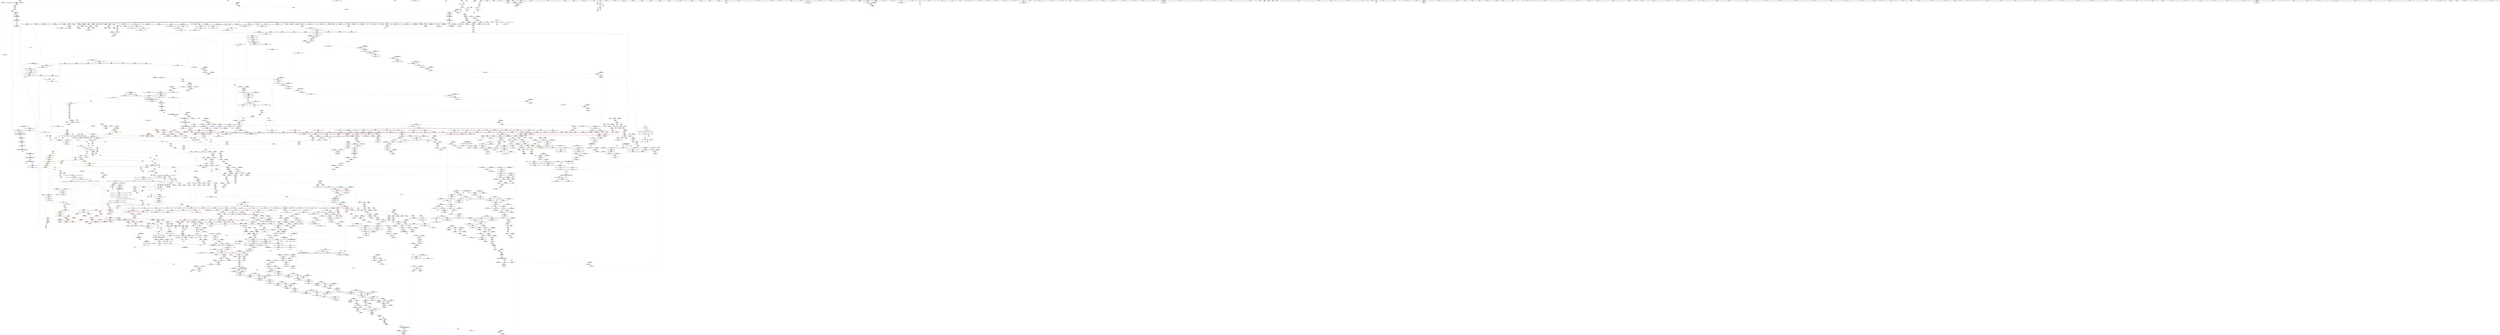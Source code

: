 digraph "SVFG" {
	label="SVFG";

	Node0x560e157cb3c0 [shape=record,color=grey,label="{NodeID: 0\nNullPtr|{|<s54>138|<s55>217}}"];
	Node0x560e157cb3c0 -> Node0x560e15c7bc10[style=solid];
	Node0x560e157cb3c0 -> Node0x560e15c7bd10[style=solid];
	Node0x560e157cb3c0 -> Node0x560e15c7bde0[style=solid];
	Node0x560e157cb3c0 -> Node0x560e15c7beb0[style=solid];
	Node0x560e157cb3c0 -> Node0x560e15c7bf80[style=solid];
	Node0x560e157cb3c0 -> Node0x560e15c7c050[style=solid];
	Node0x560e157cb3c0 -> Node0x560e15c7c120[style=solid];
	Node0x560e157cb3c0 -> Node0x560e15c7c1f0[style=solid];
	Node0x560e157cb3c0 -> Node0x560e15c7c2c0[style=solid];
	Node0x560e157cb3c0 -> Node0x560e15c7c390[style=solid];
	Node0x560e157cb3c0 -> Node0x560e15c7c460[style=solid];
	Node0x560e157cb3c0 -> Node0x560e15c7c530[style=solid];
	Node0x560e157cb3c0 -> Node0x560e15c7c600[style=solid];
	Node0x560e157cb3c0 -> Node0x560e15c7c6d0[style=solid];
	Node0x560e157cb3c0 -> Node0x560e15c7c7a0[style=solid];
	Node0x560e157cb3c0 -> Node0x560e15c7c870[style=solid];
	Node0x560e157cb3c0 -> Node0x560e15c7c940[style=solid];
	Node0x560e157cb3c0 -> Node0x560e15c7ca10[style=solid];
	Node0x560e157cb3c0 -> Node0x560e15c7cae0[style=solid];
	Node0x560e157cb3c0 -> Node0x560e15c7cbb0[style=solid];
	Node0x560e157cb3c0 -> Node0x560e15c7cc80[style=solid];
	Node0x560e157cb3c0 -> Node0x560e15c7cd50[style=solid];
	Node0x560e157cb3c0 -> Node0x560e15c7ce20[style=solid];
	Node0x560e157cb3c0 -> Node0x560e15c7cef0[style=solid];
	Node0x560e157cb3c0 -> Node0x560e15c7cfc0[style=solid];
	Node0x560e157cb3c0 -> Node0x560e15c7d090[style=solid];
	Node0x560e157cb3c0 -> Node0x560e15c7d160[style=solid];
	Node0x560e157cb3c0 -> Node0x560e15c7d230[style=solid];
	Node0x560e157cb3c0 -> Node0x560e15c7d300[style=solid];
	Node0x560e157cb3c0 -> Node0x560e15c7d3d0[style=solid];
	Node0x560e157cb3c0 -> Node0x560e15c7d4a0[style=solid];
	Node0x560e157cb3c0 -> Node0x560e15c7d570[style=solid];
	Node0x560e157cb3c0 -> Node0x560e15c7d640[style=solid];
	Node0x560e157cb3c0 -> Node0x560e15c7d710[style=solid];
	Node0x560e157cb3c0 -> Node0x560e15c7d7e0[style=solid];
	Node0x560e157cb3c0 -> Node0x560e15c7d8b0[style=solid];
	Node0x560e157cb3c0 -> Node0x560e15c7d980[style=solid];
	Node0x560e157cb3c0 -> Node0x560e15c7da50[style=solid];
	Node0x560e157cb3c0 -> Node0x560e15c7db20[style=solid];
	Node0x560e157cb3c0 -> Node0x560e15cb6380[style=solid];
	Node0x560e157cb3c0 -> Node0x560e15cb9540[style=solid];
	Node0x560e157cb3c0 -> Node0x560e15cb9610[style=solid];
	Node0x560e157cb3c0 -> Node0x560e15cb96e0[style=solid];
	Node0x560e157cb3c0 -> Node0x560e15c8bc80[style=solid];
	Node0x560e157cb3c0 -> Node0x560e15c8bd50[style=solid];
	Node0x560e157cb3c0 -> Node0x560e15c8be20[style=solid];
	Node0x560e157cb3c0 -> Node0x560e15c8dea0[style=solid];
	Node0x560e157cb3c0 -> Node0x560e15ccac60[style=solid];
	Node0x560e157cb3c0 -> Node0x560e151f3c20[style=solid];
	Node0x560e157cb3c0 -> Node0x560e15d08900[style=solid];
	Node0x560e157cb3c0 -> Node0x560e15d0e240[style=solid];
	Node0x560e157cb3c0 -> Node0x560e15d0e6c0[style=solid];
	Node0x560e157cb3c0 -> Node0x560e15d0f140[style=solid];
	Node0x560e157cb3c0 -> Node0x560e15d107c0[style=solid];
	Node0x560e157cb3c0:s54 -> Node0x560e15e6c5c0[style=solid,color=red];
	Node0x560e157cb3c0:s55 -> Node0x560e15e83030[style=solid,color=red];
	Node0x560e15dddf70 [shape=record,color=yellow,style=double,label="{NodeID: 3764\n227V_2 = CSCHI(MR_227V_1)\npts\{24250000 \}\nCS[]}"];
	Node0x560e15dddf70 -> Node0x560e15cb1450[style=dashed];
	Node0x560e15d0a340 [shape=record,color=grey,label="{NodeID: 2657\n2728 = Binary(2727, 698, )\n}"];
	Node0x560e15c8c090 [shape=record,color=blue,label="{NodeID: 1550\n1025\<--1022\n__first.addr\<--__first\n_ZSt8_DestroyIPiiEvT_S1_RSaIT0_E\n}"];
	Node0x560e15c8c090 -> Node0x560e15ca76b0[style=dashed];
	Node0x560e15c6a4e0 [shape=record,color=green,label="{NodeID: 443\n2921\<--2922\n__it\<--__it_field_insensitive\n_ZSt12__miter_baseIPxEDTcl12__miter_basecldtfp_4baseEEESt13move_iteratorIT_E\n|{|<s1>240}}"];
	Node0x560e15c6a4e0 -> Node0x560e15c9f990[style=solid];
	Node0x560e15c6a4e0:s1 -> Node0x560e15e51100[style=solid,color=red];
	Node0x560e15c798b0 [shape=record,color=purple,label="{NodeID: 886\n1759\<--1758\n_M_current\<--this1\n_ZN9__gnu_cxx17__normal_iteratorIPiSt6vectorIiSaIiEEEC2ERKS1_\n}"];
	Node0x560e15c798b0 -> Node0x560e15c90400[style=solid];
	Node0x560e15cafd90 [shape=record,color=red,label="{NodeID: 1329\n2289\<--2246\n\<--__elems_before\n_ZNSt6vectorIxSaIxEE17_M_realloc_insertIJxEEEvN9__gnu_cxx17__normal_iteratorIPxS1_EEDpOT_\n}"];
	Node0x560e15c628c0 [shape=record,color=green,label="{NodeID: 222\n1475\<--1476\nthis.addr\<--this.addr_field_insensitive\n_ZN9__gnu_cxx13new_allocatorIiE9constructIiJRKiEEEvPT_DpOT0_\n}"];
	Node0x560e15c628c0 -> Node0x560e15caa9e0[style=solid];
	Node0x560e15c628c0 -> Node0x560e15c8e860[style=solid];
	Node0x560e15e7cfe0 [shape=record,color=black,label="{NodeID: 3986\n1728 = PHI(1741, )\n}"];
	Node0x560e15e7cfe0 -> Node0x560e15c84850[style=solid];
	Node0x560e15cce610 [shape=record,color=blue,label="{NodeID: 1772\n2900\<--2896\n__last.addr\<--__last\n_ZSt14__copy_move_a2ILb1EPxS0_ET1_T0_S2_S1_\n}"];
	Node0x560e15cce610 -> Node0x560e15cb42a0[style=dashed];
	Node0x560e15c86180 [shape=record,color=black,label="{NodeID: 665\n2019\<--2038\n_ZSt13__copy_move_aILb1EPiS0_ET1_T0_S2_S1__ret\<--call\n_ZSt13__copy_move_aILb1EPiS0_ET1_T0_S2_S1_\n|{<s0>160}}"];
	Node0x560e15c86180:s0 -> Node0x560e15e7dee0[style=solid,color=blue];
	Node0x560e15ca4a00 [shape=record,color=red,label="{NodeID: 1108\n576\<--462\n\<--j31\nmain\n}"];
	Node0x560e15ca4a00 -> Node0x560e15d0b240[style=solid];
	Node0x560e157c9d10 [shape=record,color=green,label="{NodeID: 1\n7\<--1\n__dso_handle\<--dummyObj\nGlob }"];
	Node0x560e15dde0d0 [shape=record,color=yellow,style=double,label="{NodeID: 3765\n674V_2 = CSCHI(MR_674V_1)\npts\{25340000 \}\nCS[]}"];
	Node0x560e15dde0d0 -> Node0x560e15cb2220[style=dashed];
	Node0x560e15d0a4c0 [shape=record,color=grey,label="{NodeID: 2658\n696 = Binary(694, 695, )\n}"];
	Node0x560e15d0a4c0 -> Node0x560e15d0a040[style=solid];
	Node0x560e15c8c160 [shape=record,color=blue,label="{NodeID: 1551\n1027\<--1023\n__last.addr\<--__last\n_ZSt8_DestroyIPiiEvT_S1_RSaIT0_E\n}"];
	Node0x560e15c8c160 -> Node0x560e15ca7780[style=dashed];
	Node0x560e15c6a5b0 [shape=record,color=green,label="{NodeID: 444\n2926\<--2927\n_ZNKSt13move_iteratorIPxE4baseEv\<--_ZNKSt13move_iteratorIPxE4baseEv_field_insensitive\n}"];
	Node0x560e15c79980 [shape=record,color=purple,label="{NodeID: 887\n1830\<--1818\ncoerce.dive\<--__first\n_ZSt22__uninitialized_copy_aISt13move_iteratorIPiES1_iET0_T_S4_S3_RSaIT1_E\n}"];
	Node0x560e15c79980 -> Node0x560e15c908e0[style=solid];
	Node0x560e15cafe60 [shape=record,color=red,label="{NodeID: 1330\n2340\<--2246\n\<--__elems_before\n_ZNSt6vectorIxSaIxEE17_M_realloc_insertIJxEEEvN9__gnu_cxx17__normal_iteratorIPxS1_EEDpOT_\n}"];
	Node0x560e15c62990 [shape=record,color=green,label="{NodeID: 223\n1477\<--1478\n__p.addr\<--__p.addr_field_insensitive\n_ZN9__gnu_cxx13new_allocatorIiE9constructIiJRKiEEEvPT_DpOT0_\n}"];
	Node0x560e15c62990 -> Node0x560e15caaab0[style=solid];
	Node0x560e15c62990 -> Node0x560e15c8e930[style=solid];
	Node0x560e15e7d120 [shape=record,color=black,label="{NodeID: 3987\n1776 = PHI(1780, )\n}"];
	Node0x560e15e7d120 -> Node0x560e15c84c60[style=solid];
	Node0x560e15d8e730 [shape=record,color=yellow,style=double,label="{NodeID: 2880\n28V_1 = ENCHI(MR_28V_0)\npts\{1805 \}\nFun[_ZSt14__copy_move_a2ILb1EPiS0_ET1_T0_S2_S1_]|{<s0>160}}"];
	Node0x560e15d8e730:s0 -> Node0x560e15cc97c0[style=dashed,color=red];
	Node0x560e15cce6e0 [shape=record,color=blue,label="{NodeID: 1773\n2902\<--2897\n__result.addr\<--__result\n_ZSt14__copy_move_a2ILb1EPxS0_ET1_T0_S2_S1_\n}"];
	Node0x560e15cce6e0 -> Node0x560e15cb4370[style=dashed];
	Node0x560e15c86250 [shape=record,color=black,label="{NodeID: 666\n2042\<--2047\n_ZSt12__niter_baseIPiET_S1__ret\<--\n_ZSt12__niter_baseIPiET_S1_\n|{<s0>157|<s1>158|<s2>159}}"];
	Node0x560e15c86250:s0 -> Node0x560e15e7db80[style=solid,color=blue];
	Node0x560e15c86250:s1 -> Node0x560e15e7dc90[style=solid,color=blue];
	Node0x560e15c86250:s2 -> Node0x560e15e7dda0[style=solid,color=blue];
	Node0x560e15ca4ad0 [shape=record,color=red,label="{NodeID: 1109\n585\<--462\n\<--j31\nmain\n}"];
	Node0x560e15ca4ad0 -> Node0x560e15d09d40[style=solid];
	Node0x560e157ca4f0 [shape=record,color=green,label="{NodeID: 2\n22\<--1\n_ZSt3cin\<--dummyObj\nGlob }"];
	Node0x560e15dde230 [shape=record,color=yellow,style=double,label="{NodeID: 3766\n105V_2 = CSCHI(MR_105V_1)\npts\{2730 \}\nCS[]|{<s0>180|<s1>183}}"];
	Node0x560e15dde230:s0 -> Node0x560e15ddde10[style=dashed,color=blue];
	Node0x560e15dde230:s1 -> Node0x560e15ddc990[style=dashed,color=blue];
	Node0x560e15d0a640 [shape=record,color=grey,label="{NodeID: 2659\n2483 = Binary(2479, 2482, )\n}"];
	Node0x560e15d0a640 -> Node0x560e15d0e9c0[style=solid];
	Node0x560e15c8c230 [shape=record,color=blue,label="{NodeID: 1552\n1029\<--1024\n.addr\<--\n_ZSt8_DestroyIPiiEvT_S1_RSaIT0_E\n}"];
	Node0x560e15c6a6b0 [shape=record,color=green,label="{NodeID: 445\n2929\<--2930\n_ZSt12__miter_baseIPxET_S1_\<--_ZSt12__miter_baseIPxET_S1__field_insensitive\n}"];
	Node0x560e15c79a50 [shape=record,color=purple,label="{NodeID: 888\n1832\<--1820\ncoerce.dive1\<--__last\n_ZSt22__uninitialized_copy_aISt13move_iteratorIPiES1_iET0_T_S4_S3_RSaIT1_E\n}"];
	Node0x560e15c79a50 -> Node0x560e15c909b0[style=solid];
	Node0x560e15caff30 [shape=record,color=red,label="{NodeID: 1331\n2283\<--2250\n\<--__new_start\n_ZNSt6vectorIxSaIxEE17_M_realloc_insertIJxEEEvN9__gnu_cxx17__normal_iteratorIPxS1_EEDpOT_\n}"];
	Node0x560e15caff30 -> Node0x560e15ccab90[style=solid];
	Node0x560e15c62a60 [shape=record,color=green,label="{NodeID: 224\n1479\<--1480\n__args.addr\<--__args.addr_field_insensitive\n_ZN9__gnu_cxx13new_allocatorIiE9constructIiJRKiEEEvPT_DpOT0_\n}"];
	Node0x560e15c62a60 -> Node0x560e15caab80[style=solid];
	Node0x560e15c62a60 -> Node0x560e15c8ea00[style=solid];
	Node0x560e15e7d260 [shape=record,color=black,label="{NodeID: 3988\n1795 = PHI(1741, )\n}"];
	Node0x560e15e7d260 -> Node0x560e15d10340[style=solid];
	Node0x560e15cce7b0 [shape=record,color=blue,label="{NodeID: 1774\n2923\<--2920\ncoerce.dive\<--__it.coerce\n_ZSt12__miter_baseIPxEDTcl12__miter_basecldtfp_4baseEEESt13move_iteratorIT_E\n|{<s0>240}}"];
	Node0x560e15cce7b0:s0 -> Node0x560e151ec6d0[style=dashed,color=red];
	Node0x560e15c86320 [shape=record,color=black,label="{NodeID: 667\n2066\<--2064\nsub.ptr.lhs.cast\<--\n_ZNSt11__copy_moveILb1ELb1ESt26random_access_iterator_tagE8__copy_mIiEEPT_PKS3_S6_S4_\n}"];
	Node0x560e15c86320 -> Node0x560e15d0bb40[style=solid];
	Node0x560e15ca4ba0 [shape=record,color=red,label="{NodeID: 1110\n589\<--462\n\<--j31\nmain\n}"];
	Node0x560e15ca4ba0 -> Node0x560e15d09bc0[style=solid];
	Node0x560e15780b40 [shape=record,color=green,label="{NodeID: 3\n23\<--1\n.str\<--dummyObj\nGlob }"];
	Node0x560e15dde390 [shape=record,color=yellow,style=double,label="{NodeID: 3767\n105V_2 = CSCHI(MR_105V_1)\npts\{2730 \}\nCS[]|{<s0>212}}"];
	Node0x560e15dde390:s0 -> Node0x560e15dde230[style=dashed,color=blue];
	Node0x560e15d0a7c0 [shape=record,color=grey,label="{NodeID: 2660\n644 = Binary(643, 266, )\n}"];
	Node0x560e15c8c300 [shape=record,color=blue,label="{NodeID: 1553\n1042\<--1041\nthis.addr\<--this\n_ZNSt12_Vector_baseIiSaIiEE19_M_get_Tp_allocatorEv\n}"];
	Node0x560e15c8c300 -> Node0x560e15ca7850[style=dashed];
	Node0x560e15c6a7b0 [shape=record,color=green,label="{NodeID: 446\n2936\<--2937\n__first.addr\<--__first.addr_field_insensitive\n_ZSt13__copy_move_aILb1EPxS0_ET1_T0_S2_S1_\n}"];
	Node0x560e15c6a7b0 -> Node0x560e15cb4440[style=solid];
	Node0x560e15c6a7b0 -> Node0x560e15cce880[style=solid];
	Node0x560e15c79b20 [shape=record,color=purple,label="{NodeID: 889\n1845\<--1826\ncoerce.dive3\<--agg.tmp\n_ZSt22__uninitialized_copy_aISt13move_iteratorIPiES1_iET0_T_S4_S3_RSaIT1_E\n}"];
	Node0x560e15c79b20 -> Node0x560e15cad280[style=solid];
	Node0x560e15cb0000 [shape=record,color=red,label="{NodeID: 1332\n2288\<--2250\n\<--__new_start\n_ZNSt6vectorIxSaIxEE17_M_realloc_insertIJxEEEvN9__gnu_cxx17__normal_iteratorIPxS1_EEDpOT_\n}"];
	Node0x560e15cb0000 -> Node0x560e15ca0280[style=solid];
	Node0x560e15c62b30 [shape=record,color=green,label="{NodeID: 225\n1495\<--1496\n__t.addr\<--__t.addr_field_insensitive\n_ZSt7forwardIRKiEOT_RNSt16remove_referenceIS2_E4typeE\n}"];
	Node0x560e15c62b30 -> Node0x560e15caad20[style=solid];
	Node0x560e15c62b30 -> Node0x560e15c8eba0[style=solid];
	Node0x560e15e7d3a0 [shape=record,color=black,label="{NodeID: 3989\n1849 = PHI(1867, )\n}"];
	Node0x560e15e7d3a0 -> Node0x560e15c85210[style=solid];
	Node0x560e15cce880 [shape=record,color=blue,label="{NodeID: 1775\n2936\<--2933\n__first.addr\<--__first\n_ZSt13__copy_move_aILb1EPxS0_ET1_T0_S2_S1_\n}"];
	Node0x560e15cce880 -> Node0x560e15cb4440[style=dashed];
	Node0x560e15c863f0 [shape=record,color=black,label="{NodeID: 668\n2067\<--2065\nsub.ptr.rhs.cast\<--\n_ZNSt11__copy_moveILb1ELb1ESt26random_access_iterator_tagE8__copy_mIiEEPT_PKS3_S6_S4_\n}"];
	Node0x560e15c863f0 -> Node0x560e15d0bb40[style=solid];
	Node0x560e15ca4c70 [shape=record,color=red,label="{NodeID: 1111\n604\<--462\n\<--j31\nmain\n}"];
	Node0x560e15ca4c70 -> Node0x560e15d095c0[style=solid];
	Node0x560e157bb250 [shape=record,color=green,label="{NodeID: 4\n25\<--1\n.str.3\<--dummyObj\nGlob }"];
	Node0x560e15dde4f0 [shape=record,color=yellow,style=double,label="{NodeID: 3768\n395V_2 = CSCHI(MR_395V_1)\npts\{27740000 \}\nCS[]}"];
	Node0x560e15dde4f0 -> Node0x560e15cb39b0[style=dashed];
	Node0x560e15d0a940 [shape=record,color=grey,label="{NodeID: 2661\n640 = Binary(639, 556, )\n}"];
	Node0x560e15d0a940 -> Node0x560e15cb8df0[style=solid];
	Node0x560e15c8c3d0 [shape=record,color=blue,label="{NodeID: 1554\n1051\<--1050\nthis.addr\<--this\n_ZNSt12_Vector_baseIiSaIiEED2Ev\n}"];
	Node0x560e15c8c3d0 -> Node0x560e15ca7920[style=dashed];
	Node0x560e15c6a880 [shape=record,color=green,label="{NodeID: 447\n2938\<--2939\n__last.addr\<--__last.addr_field_insensitive\n_ZSt13__copy_move_aILb1EPxS0_ET1_T0_S2_S1_\n}"];
	Node0x560e15c6a880 -> Node0x560e15cb4510[style=solid];
	Node0x560e15c6a880 -> Node0x560e15cce950[style=solid];
	Node0x560e15c79bf0 [shape=record,color=purple,label="{NodeID: 890\n1847\<--1828\ncoerce.dive4\<--agg.tmp2\n_ZSt22__uninitialized_copy_aISt13move_iteratorIPiES1_iET0_T_S4_S3_RSaIT1_E\n}"];
	Node0x560e15c79bf0 -> Node0x560e15cad350[style=solid];
	Node0x560e15dcde20 [shape=record,color=yellow,style=double,label="{NodeID: 3547\nRETMU(7V_2)\npts\{85 \}\nFun[_ZNSt6vectorIxSaIxEED2Ev]}"];
	Node0x560e15cb00d0 [shape=record,color=red,label="{NodeID: 1333\n2303\<--2250\n\<--__new_start\n_ZNSt6vectorIxSaIxEE17_M_realloc_insertIJxEEEvN9__gnu_cxx17__normal_iteratorIPxS1_EEDpOT_\n|{<s0>180}}"];
	Node0x560e15cb00d0:s0 -> Node0x560e15e87e50[style=solid,color=red];
	Node0x560e15c62c00 [shape=record,color=green,label="{NodeID: 226\n1504\<--1505\nthis.addr\<--this.addr_field_insensitive\n_ZNKSt6vectorIiSaIiEE12_M_check_lenEmPKc\n}"];
	Node0x560e15c62c00 -> Node0x560e15caadf0[style=solid];
	Node0x560e15c62c00 -> Node0x560e15c8ec70[style=solid];
	Node0x560e15e7d4e0 [shape=record,color=black,label="{NodeID: 3990\n1900 = PHI(1909, )\n}"];
	Node0x560e15e7d4e0 -> Node0x560e15c856f0[style=solid];
	Node0x560e15cce950 [shape=record,color=blue,label="{NodeID: 1776\n2938\<--2934\n__last.addr\<--__last\n_ZSt13__copy_move_aILb1EPxS0_ET1_T0_S2_S1_\n}"];
	Node0x560e15cce950 -> Node0x560e15cb4510[style=dashed];
	Node0x560e15c864c0 [shape=record,color=black,label="{NodeID: 669\n2075\<--2074\n\<--\n_ZNSt11__copy_moveILb1ELb1ESt26random_access_iterator_tagE8__copy_mIiEEPT_PKS3_S6_S4_\n}"];
	Node0x560e15c864c0 -> Node0x560e15c7b520[style=solid];
	Node0x560e15ca4d40 [shape=record,color=red,label="{NodeID: 1112\n629\<--464\n\<--res\nmain\n}"];
	Node0x560e15ca4d40 -> Node0x560e15d0bcc0[style=solid];
	Node0x560e15783240 [shape=record,color=green,label="{NodeID: 5\n28\<--1\n\<--dummyObj\nCan only get source location for instruction, argument, global var or function.}"];
	Node0x560e15dde650 [shape=record,color=yellow,style=double,label="{NodeID: 3769\n105V_2 = CSCHI(MR_105V_1)\npts\{2730 \}\nCS[]|{<s0>223}}"];
	Node0x560e15dde650:s0 -> Node0x560e15dde390[style=dashed,color=blue];
	Node0x560e15d0aac0 [shape=record,color=grey,label="{NodeID: 2662\n634 = Binary(632, 633, )\n}"];
	Node0x560e15d0aac0 -> Node0x560e15c809c0[style=solid];
	Node0x560e15c8c4a0 [shape=record,color=blue,label="{NodeID: 1555\n1053\<--1081\nexn.slot\<--\n_ZNSt12_Vector_baseIiSaIiEED2Ev\n}"];
	Node0x560e15c8c4a0 -> Node0x560e15ca79f0[style=dashed];
	Node0x560e15c6a950 [shape=record,color=green,label="{NodeID: 448\n2940\<--2941\n__result.addr\<--__result.addr_field_insensitive\n_ZSt13__copy_move_aILb1EPxS0_ET1_T0_S2_S1_\n}"];
	Node0x560e15c6a950 -> Node0x560e15cb45e0[style=solid];
	Node0x560e15c6a950 -> Node0x560e15ccea20[style=solid];
	Node0x560e15c79cc0 [shape=record,color=purple,label="{NodeID: 891\n3049\<--1836\noffset_0\<--\n}"];
	Node0x560e15c79cc0 -> Node0x560e15c90c20[style=solid];
	Node0x560e15dcdf30 [shape=record,color=yellow,style=double,label="{NodeID: 3548\nRETMU(9V_1)\npts\{87 \}\nFun[_ZNSt6vectorIxSaIxEED2Ev]}"];
	Node0x560e15cb01a0 [shape=record,color=red,label="{NodeID: 1334\n2339\<--2250\n\<--__new_start\n_ZNSt6vectorIxSaIxEE17_M_realloc_insertIJxEEEvN9__gnu_cxx17__normal_iteratorIPxS1_EEDpOT_\n}"];
	Node0x560e15cb01a0 -> Node0x560e15ca0350[style=solid];
	Node0x560e15c62cd0 [shape=record,color=green,label="{NodeID: 227\n1506\<--1507\n__n.addr\<--__n.addr_field_insensitive\n_ZNKSt6vectorIiSaIiEE12_M_check_lenEmPKc\n|{|<s2>123}}"];
	Node0x560e15c62cd0 -> Node0x560e15caaec0[style=solid];
	Node0x560e15c62cd0 -> Node0x560e15c8ed40[style=solid];
	Node0x560e15c62cd0:s2 -> Node0x560e15e85b90[style=solid,color=red];
	Node0x560e15e7d620 [shape=record,color=black,label="{NodeID: 3991\n1939 = PHI(1943, )\n}"];
	Node0x560e15e7d620 -> Node0x560e15c85b00[style=solid];
	Node0x560e15ccea20 [shape=record,color=blue,label="{NodeID: 1777\n2940\<--2935\n__result.addr\<--__result\n_ZSt13__copy_move_aILb1EPxS0_ET1_T0_S2_S1_\n}"];
	Node0x560e15ccea20 -> Node0x560e15cb45e0[style=dashed];
	Node0x560e15c86590 [shape=record,color=black,label="{NodeID: 670\n2077\<--2076\n\<--\n_ZNSt11__copy_moveILb1ELb1ESt26random_access_iterator_tagE8__copy_mIiEEPT_PKS3_S6_S4_\n}"];
	Node0x560e15c86590 -> Node0x560e15c7b5f0[style=solid];
	Node0x560e15ca4e10 [shape=record,color=red,label="{NodeID: 1113\n645\<--464\n\<--res\nmain\n}"];
	Node0x560e157bb490 [shape=record,color=green,label="{NodeID: 6\n127\<--1\n\<--dummyObj\nCan only get source location for instruction, argument, global var or function.}"];
	Node0x560e15dde7b0 [shape=record,color=yellow,style=double,label="{NodeID: 3770\n105V_2 = CSCHI(MR_105V_1)\npts\{2730 \}\nCS[]|{<s0>227}}"];
	Node0x560e15dde7b0:s0 -> Node0x560e15dde650[style=dashed,color=blue];
	Node0x560e15d0ac40 [shape=record,color=grey,label="{NodeID: 2663\n265 = Binary(264, 266, )\n}"];
	Node0x560e15d0ac40 -> Node0x560e15cb6e40[style=solid];
	Node0x560e15c8c570 [shape=record,color=blue,label="{NodeID: 1556\n1055\<--1083\nehselector.slot\<--\n_ZNSt12_Vector_baseIiSaIiEED2Ev\n}"];
	Node0x560e15c6aa20 [shape=record,color=green,label="{NodeID: 449\n2942\<--2943\n__simple\<--__simple_field_insensitive\n_ZSt13__copy_move_aILb1EPxS0_ET1_T0_S2_S1_\n}"];
	Node0x560e15c6aa20 -> Node0x560e15cceaf0[style=solid];
	Node0x560e15c79d90 [shape=record,color=purple,label="{NodeID: 892\n3050\<--1837\noffset_0\<--\n}"];
	Node0x560e15c79d90 -> Node0x560e15cb52e0[style=solid];
	Node0x560e15dce010 [shape=record,color=yellow,style=double,label="{NodeID: 3549\nRETMU(11V_1)\npts\{89 \}\nFun[_ZNSt6vectorIxSaIxEED2Ev]}"];
	Node0x560e15cb0270 [shape=record,color=red,label="{NodeID: 1335\n2352\<--2250\n\<--__new_start\n_ZNSt6vectorIxSaIxEE17_M_realloc_insertIJxEEEvN9__gnu_cxx17__normal_iteratorIPxS1_EEDpOT_\n|{<s0>188}}"];
	Node0x560e15cb0270:s0 -> Node0x560e15e825f0[style=solid,color=red];
	Node0x560e15c6b240 [shape=record,color=green,label="{NodeID: 228\n1508\<--1509\n__s.addr\<--__s.addr_field_insensitive\n_ZNKSt6vectorIiSaIiEE12_M_check_lenEmPKc\n}"];
	Node0x560e15c6b240 -> Node0x560e15caaf90[style=solid];
	Node0x560e15c6b240 -> Node0x560e15c8ee10[style=solid];
	Node0x560e15e7d760 [shape=record,color=black,label="{NodeID: 3992\n1967 = PHI(2006, )\n|{<s0>156}}"];
	Node0x560e15e7d760:s0 -> Node0x560e15e6d5a0[style=solid,color=red];
	Node0x560e15cceaf0 [shape=record,color=blue,label="{NodeID: 1778\n2942\<--471\n__simple\<--\n_ZSt13__copy_move_aILb1EPxS0_ET1_T0_S2_S1_\n}"];
	Node0x560e15c86660 [shape=record,color=black,label="{NodeID: 671\n2049\<--2086\n_ZNSt11__copy_moveILb1ELb1ESt26random_access_iterator_tagE8__copy_mIiEEPT_PKS3_S6_S4__ret\<--add.ptr\n_ZNSt11__copy_moveILb1ELb1ESt26random_access_iterator_tagE8__copy_mIiEEPT_PKS3_S6_S4_\n|{<s0>163}}"];
	Node0x560e15c86660:s0 -> Node0x560e15e662d0[style=solid,color=blue];
	Node0x560e15ca4ee0 [shape=record,color=red,label="{NodeID: 1114\n617\<--466\n\<--i53\nmain\n}"];
	Node0x560e15ca4ee0 -> Node0x560e15d0e3c0[style=solid];
	Node0x560e15c5a3c0 [shape=record,color=green,label="{NodeID: 7\n128\<--1\n\<--dummyObj\nCan only get source location for instruction, argument, global var or function.}"];
	Node0x560e15dde910 [shape=record,color=yellow,style=double,label="{NodeID: 3771\n105V_2 = CSCHI(MR_105V_1)\npts\{2730 \}\nCS[]|{<s0>230}}"];
	Node0x560e15dde910:s0 -> Node0x560e15dde7b0[style=dashed,color=blue];
	Node0x560e15d0adc0 [shape=record,color=grey,label="{NodeID: 2664\n1571 = Binary(1569, 1570, )\n}"];
	Node0x560e15d0adc0 -> Node0x560e15d0af40[style=solid];
	Node0x560e15c8c640 [shape=record,color=blue,label="{NodeID: 1557\n1094\<--1092\n__first.addr\<--__first\n_ZSt8_DestroyIPiEvT_S1_\n}"];
	Node0x560e15c8c640 -> Node0x560e15ca7d30[style=dashed];
	Node0x560e15c6aaf0 [shape=record,color=green,label="{NodeID: 450\n2952\<--2953\n_ZNSt11__copy_moveILb1ELb1ESt26random_access_iterator_tagE8__copy_mIxEEPT_PKS3_S6_S4_\<--_ZNSt11__copy_moveILb1ELb1ESt26random_access_iterator_tagE8__copy_mIxEEPT_PKS3_S6_S4__field_insensitive\n}"];
	Node0x560e15cbc6a0 [shape=record,color=yellow,style=double,label="{NodeID: 3107\n583V_1 = ENCHI(MR_583V_0)\npts\{1507 2468 \}\nFun[_ZSt3maxImERKT_S2_S2_]}"];
	Node0x560e15cbc6a0 -> Node0x560e15cac7f0[style=dashed];
	Node0x560e15c79e60 [shape=record,color=purple,label="{NodeID: 893\n3052\<--1841\noffset_0\<--\n}"];
	Node0x560e15c79e60 -> Node0x560e15c90cf0[style=solid];
	Node0x560e15cb0340 [shape=record,color=red,label="{NodeID: 1336\n2359\<--2250\n\<--__new_start\n_ZNSt6vectorIxSaIxEE17_M_realloc_insertIJxEEEvN9__gnu_cxx17__normal_iteratorIPxS1_EEDpOT_\n|{<s0>189}}"];
	Node0x560e15cb0340:s0 -> Node0x560e15e85400[style=solid,color=red];
	Node0x560e15c6b2d0 [shape=record,color=green,label="{NodeID: 229\n1510\<--1511\n__len\<--__len_field_insensitive\n_ZNKSt6vectorIiSaIiEE12_M_check_lenEmPKc\n}"];
	Node0x560e15c6b2d0 -> Node0x560e15cab060[style=solid];
	Node0x560e15c6b2d0 -> Node0x560e15cab130[style=solid];
	Node0x560e15c6b2d0 -> Node0x560e15cab200[style=solid];
	Node0x560e15c6b2d0 -> Node0x560e15c8efb0[style=solid];
	Node0x560e15e7d930 [shape=record,color=black,label="{NodeID: 3993\n1975 = PHI(2006, )\n|{<s0>156}}"];
	Node0x560e15e7d930:s0 -> Node0x560e15e6d6b0[style=solid,color=red];
	Node0x560e15ccebc0 [shape=record,color=blue,label="{NodeID: 1779\n2957\<--2956\n__it.addr\<--__it\n_ZSt12__niter_baseIPxET_S1_\n}"];
	Node0x560e15ccebc0 -> Node0x560e15cb46b0[style=dashed];
	Node0x560e15c86730 [shape=record,color=black,label="{NodeID: 672\n2093\<--2098\n_ZSt12__miter_baseIPiET_S1__ret\<--\n_ZSt12__miter_baseIPiET_S1_\n|{<s0>162}}"];
	Node0x560e15c86730:s0 -> Node0x560e15e7e160[style=solid,color=blue];
	Node0x560e15ca4fb0 [shape=record,color=red,label="{NodeID: 1115\n621\<--466\n\<--i53\nmain\n}"];
	Node0x560e15ca4fb0 -> Node0x560e15d0c140[style=solid];
	Node0x560e15c5a480 [shape=record,color=green,label="{NodeID: 8\n129\<--1\n\<--dummyObj\nCan only get source location for instruction, argument, global var or function.}"];
	Node0x560e15ddea70 [shape=record,color=yellow,style=double,label="{NodeID: 3772\n105V_2 = CSCHI(MR_105V_1)\npts\{2730 \}\nCS[]|{<s0>235}}"];
	Node0x560e15ddea70:s0 -> Node0x560e15dde910[style=dashed,color=blue];
	Node0x560e15d0af40 [shape=record,color=grey,label="{NodeID: 2665\n1572 = Binary(1571, 356, )\n}"];
	Node0x560e15d0af40 -> Node0x560e15c83e90[style=solid];
	Node0x560e15c8c710 [shape=record,color=blue,label="{NodeID: 1558\n1096\<--1093\n__last.addr\<--__last\n_ZSt8_DestroyIPiEvT_S1_\n}"];
	Node0x560e15c8c710 -> Node0x560e15ca7e00[style=dashed];
	Node0x560e15c6abf0 [shape=record,color=green,label="{NodeID: 451\n2957\<--2958\n__it.addr\<--__it.addr_field_insensitive\n_ZSt12__niter_baseIPxET_S1_\n}"];
	Node0x560e15c6abf0 -> Node0x560e15cb46b0[style=solid];
	Node0x560e15c6abf0 -> Node0x560e15ccebc0[style=solid];
	Node0x560e15cbc7b0 [shape=record,color=yellow,style=double,label="{NodeID: 3108\n585V_1 = ENCHI(MR_585V_0)\npts\{1513 2474 \}\nFun[_ZSt3maxImERKT_S2_S2_]}"];
	Node0x560e15cbc7b0 -> Node0x560e15cac720[style=dashed];
	Node0x560e15c79f30 [shape=record,color=purple,label="{NodeID: 894\n3053\<--1842\noffset_0\<--\n}"];
	Node0x560e15c79f30 -> Node0x560e15cb53b0[style=solid];
	Node0x560e15cb0410 [shape=record,color=red,label="{NodeID: 1337\n2393\<--2250\n\<--__new_start\n_ZNSt6vectorIxSaIxEE17_M_realloc_insertIJxEEEvN9__gnu_cxx17__normal_iteratorIPxS1_EEDpOT_\n}"];
	Node0x560e15cb0410 -> Node0x560e15ccb2e0[style=solid];
	Node0x560e15c6b3a0 [shape=record,color=green,label="{NodeID: 230\n1512\<--1513\nref.tmp\<--ref.tmp_field_insensitive\n_ZNKSt6vectorIiSaIiEE12_M_check_lenEmPKc\n|{|<s1>123}}"];
	Node0x560e15c6b3a0 -> Node0x560e15c8eee0[style=solid];
	Node0x560e15c6b3a0:s1 -> Node0x560e15e85a40[style=solid,color=red];
	Node0x560e15e7da70 [shape=record,color=black,label="{NodeID: 3994\n1977 = PHI(1981, )\n}"];
	Node0x560e15e7da70 -> Node0x560e15c85f10[style=solid];
	Node0x560e15ccec90 [shape=record,color=blue,label="{NodeID: 1780\n2966\<--2963\n__first.addr\<--__first\n_ZNSt11__copy_moveILb1ELb1ESt26random_access_iterator_tagE8__copy_mIxEEPT_PKS3_S6_S4_\n}"];
	Node0x560e15ccec90 -> Node0x560e15cb4780[style=dashed];
	Node0x560e15ccec90 -> Node0x560e15cb4850[style=dashed];
	Node0x560e15c86800 [shape=record,color=black,label="{NodeID: 673\n2100\<--2107\n_ZNKSt13move_iteratorIPiE4baseEv_ret\<--\n_ZNKSt13move_iteratorIPiE4baseEv\n|{<s0>161}}"];
	Node0x560e15c86800:s0 -> Node0x560e15e7e020[style=solid,color=blue];
	Node0x560e15ca5080 [shape=record,color=red,label="{NodeID: 1116\n632\<--466\n\<--i53\nmain\n}"];
	Node0x560e15ca5080 -> Node0x560e15d0aac0[style=solid];
	Node0x560e15c5adb0 [shape=record,color=green,label="{NodeID: 9\n223\<--1\n\<--dummyObj\nCan only get source location for instruction, argument, global var or function.}"];
	Node0x560e15ddebd0 [shape=record,color=yellow,style=double,label="{NodeID: 3773\n105V_2 = CSCHI(MR_105V_1)\npts\{2730 \}\nCS[]|{<s0>239}}"];
	Node0x560e15ddebd0:s0 -> Node0x560e15ddea70[style=dashed,color=blue];
	Node0x560e15d0b0c0 [shape=record,color=grey,label="{NodeID: 2666\n2529 = Binary(2528, 698, )\n}"];
	Node0x560e15d0b0c0 -> Node0x560e15c88950[style=solid];
	Node0x560e15c8c7e0 [shape=record,color=blue,label="{NodeID: 1559\n1109\<--1107\n.addr\<--\n_ZNSt12_Destroy_auxILb1EE9__destroyIPiEEvT_S3_\n}"];
	Node0x560e15c6acc0 [shape=record,color=green,label="{NodeID: 452\n2966\<--2967\n__first.addr\<--__first.addr_field_insensitive\n_ZNSt11__copy_moveILb1ELb1ESt26random_access_iterator_tagE8__copy_mIxEEPT_PKS3_S6_S4_\n}"];
	Node0x560e15c6acc0 -> Node0x560e15cb4780[style=solid];
	Node0x560e15c6acc0 -> Node0x560e15cb4850[style=solid];
	Node0x560e15c6acc0 -> Node0x560e15ccec90[style=solid];
	Node0x560e15c7a000 [shape=record,color=purple,label="{NodeID: 895\n1864\<--1855\ncoerce.dive\<--retval\n_ZSt32__make_move_if_noexcept_iteratorIiSt13move_iteratorIPiEET0_PT_\n}"];
	Node0x560e15c7a000 -> Node0x560e15cad4f0[style=solid];
	Node0x560e15cb04e0 [shape=record,color=red,label="{NodeID: 1338\n2403\<--2250\n\<--__new_start\n_ZNSt6vectorIxSaIxEE17_M_realloc_insertIJxEEEvN9__gnu_cxx17__normal_iteratorIPxS1_EEDpOT_\n}"];
	Node0x560e15cb04e0 -> Node0x560e15ca0420[style=solid];
	Node0x560e15c6b470 [shape=record,color=green,label="{NodeID: 231\n1519\<--1520\n_ZNKSt6vectorIiSaIiEE8max_sizeEv\<--_ZNKSt6vectorIiSaIiEE8max_sizeEv_field_insensitive\n}"];
	Node0x560e15e7db80 [shape=record,color=black,label="{NodeID: 3995\n1995 = PHI(2042, )\n|{<s0>160}}"];
	Node0x560e15e7db80:s0 -> Node0x560e15e80020[style=solid,color=red];
	Node0x560e15cced60 [shape=record,color=blue,label="{NodeID: 1781\n2968\<--2964\n__last.addr\<--__last\n_ZNSt11__copy_moveILb1ELb1ESt26random_access_iterator_tagE8__copy_mIxEEPT_PKS3_S6_S4_\n}"];
	Node0x560e15cced60 -> Node0x560e15cb4920[style=dashed];
	Node0x560e15c868d0 [shape=record,color=black,label="{NodeID: 674\n2134\<--2139\n_ZSt4moveIRiEONSt16remove_referenceIT_E4typeEOS2__ret\<--\n_ZSt4moveIRiEONSt16remove_referenceIT_E4typeEOS2_\n|{<s0>34|<s1>35|<s2>36}}"];
	Node0x560e15c868d0:s0 -> Node0x560e15e77cb0[style=solid,color=blue];
	Node0x560e15c868d0:s1 -> Node0x560e15e77e20[style=solid,color=blue];
	Node0x560e15c868d0:s2 -> Node0x560e15e77f60[style=solid,color=blue];
	Node0x560e15ca5150 [shape=record,color=red,label="{NodeID: 1117\n639\<--466\n\<--i53\nmain\n}"];
	Node0x560e15ca5150 -> Node0x560e15d0a940[style=solid];
	Node0x560e15c5ae40 [shape=record,color=green,label="{NodeID: 10\n244\<--1\n\<--dummyObj\nCan only get source location for instruction, argument, global var or function.|{<s0>53|<s1>54}}"];
	Node0x560e15c5ae40:s0 -> Node0x560e15e822d0[style=solid,color=red];
	Node0x560e15c5ae40:s1 -> Node0x560e15e7f1b0[style=solid,color=red];
	Node0x560e15dded30 [shape=record,color=yellow,style=double,label="{NodeID: 3774\n2V_2 = CSCHI(MR_2V_1)\npts\{100000 100001 100002 \}\nCS[]}"];
	Node0x560e15d0b240 [shape=record,color=grey,label="{NodeID: 2667\n581 = Binary(576, 580, )\n}"];
	Node0x560e15d0b240 -> Node0x560e15d0f2c0[style=solid];
	Node0x560e15c8c8b0 [shape=record,color=blue,label="{NodeID: 1560\n1111\<--1108\n.addr1\<--\n_ZNSt12_Destroy_auxILb1EE9__destroyIPiEEvT_S3_\n}"];
	Node0x560e15c6ad90 [shape=record,color=green,label="{NodeID: 453\n2968\<--2969\n__last.addr\<--__last.addr_field_insensitive\n_ZNSt11__copy_moveILb1ELb1ESt26random_access_iterator_tagE8__copy_mIxEEPT_PKS3_S6_S4_\n}"];
	Node0x560e15c6ad90 -> Node0x560e15cb4920[style=solid];
	Node0x560e15c6ad90 -> Node0x560e15cced60[style=solid];
	Node0x560e15c7a0d0 [shape=record,color=purple,label="{NodeID: 896\n1883\<--1871\ncoerce.dive\<--__first\n_ZSt18uninitialized_copyISt13move_iteratorIPiES1_ET0_T_S4_S3_\n}"];
	Node0x560e15c7a0d0 -> Node0x560e15c90e90[style=solid];
	Node0x560e15cb05b0 [shape=record,color=red,label="{NodeID: 1339\n2310\<--2252\n\<--__new_finish\n_ZNSt6vectorIxSaIxEE17_M_realloc_insertIJxEEEvN9__gnu_cxx17__normal_iteratorIPxS1_EEDpOT_\n}"];
	Node0x560e15cb05b0 -> Node0x560e15c9c320[style=solid];
	Node0x560e15c6b540 [shape=record,color=green,label="{NodeID: 232\n1528\<--1529\n_ZSt20__throw_length_errorPKc\<--_ZSt20__throw_length_errorPKc_field_insensitive\n}"];
	Node0x560e15e7dc90 [shape=record,color=black,label="{NodeID: 3996\n1999 = PHI(2042, )\n|{<s0>160}}"];
	Node0x560e15e7dc90:s0 -> Node0x560e15e800f0[style=solid,color=red];
	Node0x560e15d8efa0 [shape=record,color=yellow,style=double,label="{NodeID: 2889\n81V_1 = ENCHI(MR_81V_0)\npts\{445 \}\nFun[_ZNSt6vectorIxSaIxEE17_M_realloc_insertIJxEEEvN9__gnu_cxx17__normal_iteratorIPxS1_EEDpOT_]|{<s0>177}}"];
	Node0x560e15d8efa0:s0 -> Node0x560e15cc8f50[style=dashed,color=red];
	Node0x560e15ccee30 [shape=record,color=blue,label="{NodeID: 1782\n2970\<--2965\n__result.addr\<--__result\n_ZNSt11__copy_moveILb1ELb1ESt26random_access_iterator_tagE8__copy_mIxEEPT_PKS3_S6_S4_\n}"];
	Node0x560e15ccee30 -> Node0x560e15cb49f0[style=dashed];
	Node0x560e15ccee30 -> Node0x560e15cb4ac0[style=dashed];
	Node0x560e15c869a0 [shape=record,color=black,label="{NodeID: 675\n2153\<--2152\n\<--this1\n_ZNSt6vectorIxSaIxEE12emplace_backIJxEEEvDpOT_\n}"];
	Node0x560e15c869a0 -> Node0x560e15c9b6f0[style=solid];
	Node0x560e15c869a0 -> Node0x560e15c9b7c0[style=solid];
	Node0x560e15ca5220 [shape=record,color=red,label="{NodeID: 1118\n487\<--486\n\<--arrayidx\nmain\n}"];
	Node0x560e15ca5220 -> Node0x560e15c7ff30[style=solid];
	Node0x560e15c5aed0 [shape=record,color=green,label="{NodeID: 11\n266\<--1\n\<--dummyObj\nCan only get source location for instruction, argument, global var or function.}"];
	Node0x560e15ddee90 [shape=record,color=yellow,style=double,label="{NodeID: 3775\n13V_2 = CSCHI(MR_13V_1)\npts\{210000 210001 210002 \}\nCS[]}"];
	Node0x560e15d0b3c0 [shape=record,color=grey,label="{NodeID: 2668\n2528 = Binary(2526, 2527, )\n}"];
	Node0x560e15d0b3c0 -> Node0x560e15d0b0c0[style=solid];
	Node0x560e15c8c980 [shape=record,color=blue,label="{NodeID: 1561\n1120\<--1117\nthis.addr\<--this\n_ZNSt12_Vector_baseIiSaIiEE13_M_deallocateEPim\n}"];
	Node0x560e15c8c980 -> Node0x560e15ca7ed0[style=dashed];
	Node0x560e15c6ae60 [shape=record,color=green,label="{NodeID: 454\n2970\<--2971\n__result.addr\<--__result.addr_field_insensitive\n_ZNSt11__copy_moveILb1ELb1ESt26random_access_iterator_tagE8__copy_mIxEEPT_PKS3_S6_S4_\n}"];
	Node0x560e15c6ae60 -> Node0x560e15cb49f0[style=solid];
	Node0x560e15c6ae60 -> Node0x560e15cb4ac0[style=solid];
	Node0x560e15c6ae60 -> Node0x560e15ccee30[style=solid];
	Node0x560e15c7a1a0 [shape=record,color=purple,label="{NodeID: 897\n1885\<--1873\ncoerce.dive1\<--__last\n_ZSt18uninitialized_copyISt13move_iteratorIPiES1_ET0_T_S4_S3_\n}"];
	Node0x560e15c7a1a0 -> Node0x560e15c90f60[style=solid];
	Node0x560e15cb0680 [shape=record,color=red,label="{NodeID: 1340\n2319\<--2252\n\<--__new_finish\n_ZNSt6vectorIxSaIxEE17_M_realloc_insertIJxEEEvN9__gnu_cxx17__normal_iteratorIPxS1_EEDpOT_\n|{<s0>183}}"];
	Node0x560e15cb0680:s0 -> Node0x560e15e87e50[style=solid,color=red];
	Node0x560e15c6b640 [shape=record,color=green,label="{NodeID: 233\n1535\<--1536\n_ZSt3maxImERKT_S2_S2_\<--_ZSt3maxImERKT_S2_S2__field_insensitive\n}"];
	Node0x560e15e7dda0 [shape=record,color=black,label="{NodeID: 3997\n2001 = PHI(2042, )\n|{<s0>160}}"];
	Node0x560e15e7dda0:s0 -> Node0x560e15e801c0[style=solid,color=red];
	Node0x560e15ccef00 [shape=record,color=blue,label="{NodeID: 1783\n2972\<--2982\n_Num\<--sub.ptr.div\n_ZNSt11__copy_moveILb1ELb1ESt26random_access_iterator_tagE8__copy_mIxEEPT_PKS3_S6_S4_\n}"];
	Node0x560e15ccef00 -> Node0x560e15cb4b90[style=dashed];
	Node0x560e15ccef00 -> Node0x560e15cb4c60[style=dashed];
	Node0x560e15ccef00 -> Node0x560e15cb4d30[style=dashed];
	Node0x560e15c86a70 [shape=record,color=black,label="{NodeID: 676\n2157\<--2152\n\<--this1\n_ZNSt6vectorIxSaIxEE12emplace_backIJxEEEvDpOT_\n}"];
	Node0x560e15c86a70 -> Node0x560e15c9b890[style=solid];
	Node0x560e15c86a70 -> Node0x560e15c9b960[style=solid];
	Node0x560e15ca52f0 [shape=record,color=red,label="{NodeID: 1119\n549\<--546\n\<--call22\nmain\n}"];
	Node0x560e15ca52f0 -> Node0x560e15d10ac0[style=solid];
	Node0x560e15c5afd0 [shape=record,color=green,label="{NodeID: 12\n356\<--1\n\<--dummyObj\nCan only get source location for instruction, argument, global var or function.}"];
	Node0x560e15e51100 [shape=record,color=black,label="{NodeID: 3776\n3007 = PHI(2921, )\n0th arg _ZNKSt13move_iteratorIPxE4baseEv }"];
	Node0x560e15e51100 -> Node0x560e15ccf170[style=solid];
	Node0x560e15d0b540 [shape=record,color=grey,label="{NodeID: 2669\n1538 = Binary(1531, 1537, )\n}"];
	Node0x560e15d0b540 -> Node0x560e15c8efb0[style=solid];
	Node0x560e15c8ca50 [shape=record,color=blue,label="{NodeID: 1562\n1122\<--1118\n__p.addr\<--__p\n_ZNSt12_Vector_baseIiSaIiEE13_M_deallocateEPim\n}"];
	Node0x560e15c8ca50 -> Node0x560e15ca7fa0[style=dashed];
	Node0x560e15c8ca50 -> Node0x560e15ca8070[style=dashed];
	Node0x560e15c6af30 [shape=record,color=green,label="{NodeID: 455\n2972\<--2973\n_Num\<--_Num_field_insensitive\n_ZNSt11__copy_moveILb1ELb1ESt26random_access_iterator_tagE8__copy_mIxEEPT_PKS3_S6_S4_\n}"];
	Node0x560e15c6af30 -> Node0x560e15cb4b90[style=solid];
	Node0x560e15c6af30 -> Node0x560e15cb4c60[style=solid];
	Node0x560e15c6af30 -> Node0x560e15cb4d30[style=solid];
	Node0x560e15c6af30 -> Node0x560e15ccef00[style=solid];
	Node0x560e15cbcbc0 [shape=record,color=yellow,style=double,label="{NodeID: 3112\n32V_1 = ENCHI(MR_32V_0)\npts\{210000 \}\nFun[_ZNKSt6vectorIiSaIiEE4sizeEv]}"];
	Node0x560e15cbcbc0 -> Node0x560e15ca2230[style=dashed];
	Node0x560e15c7a270 [shape=record,color=purple,label="{NodeID: 898\n1896\<--1879\ncoerce.dive3\<--agg.tmp\n_ZSt18uninitialized_copyISt13move_iteratorIPiES1_ET0_T_S4_S3_\n}"];
	Node0x560e15c7a270 -> Node0x560e15cad690[style=solid];
	Node0x560e15cb0750 [shape=record,color=red,label="{NodeID: 1341\n2333\<--2252\n\<--__new_finish\n_ZNSt6vectorIxSaIxEE17_M_realloc_insertIJxEEEvN9__gnu_cxx17__normal_iteratorIPxS1_EEDpOT_\n}"];
	Node0x560e15cb0750 -> Node0x560e15d0f140[style=solid];
	Node0x560e15c6b740 [shape=record,color=green,label="{NodeID: 234\n1557\<--1558\n__lhs.addr\<--__lhs.addr_field_insensitive\n_ZN9__gnu_cxxmiIPiSt6vectorIiSaIiEEEENS_17__normal_iteratorIT_T0_E15difference_typeERKS8_SB_\n}"];
	Node0x560e15c6b740 -> Node0x560e15cab3a0[style=solid];
	Node0x560e15c6b740 -> Node0x560e15c8f080[style=solid];
	Node0x560e15e7dee0 [shape=record,color=black,label="{NodeID: 3998\n2002 = PHI(2019, )\n}"];
	Node0x560e15e7dee0 -> Node0x560e15c85fe0[style=solid];
	Node0x560e15ccefd0 [shape=record,color=blue, style = dotted,label="{NodeID: 1784\n3100\<--3102\noffset_0\<--dummyVal\n_ZNSt11__copy_moveILb1ELb1ESt26random_access_iterator_tagE8__copy_mIxEEPT_PKS3_S6_S4_\n}"];
	Node0x560e15ccefd0 -> Node0x560e15d76e80[style=dashed];
	Node0x560e15c86b40 [shape=record,color=black,label="{NodeID: 677\n2163\<--2152\n\<--this1\n_ZNSt6vectorIxSaIxEE12emplace_backIJxEEEvDpOT_\n}"];
	Node0x560e15c86b40 -> Node0x560e15c9ba30[style=solid];
	Node0x560e15ca53c0 [shape=record,color=red,label="{NodeID: 1120\n560\<--559\n\<--call27\nmain\n}"];
	Node0x560e15ca53c0 -> Node0x560e15d0dc40[style=solid];
	Node0x560e15c5b0d0 [shape=record,color=green,label="{NodeID: 13\n396\<--1\n\<--dummyObj\nCan only get source location for instruction, argument, global var or function.}"];
	Node0x560e15e50650 [shape=record,color=black,label="{NodeID: 3777\n1004 = PHI(992, )\n0th arg _ZNSaIiEC2Ev }"];
	Node0x560e15e50650 -> Node0x560e15c8bef0[style=solid];
	Node0x560e15d0b6c0 [shape=record,color=grey,label="{NodeID: 2670\n1522 = Binary(1518, 1521, )\n}"];
	Node0x560e15d0b6c0 -> Node0x560e15d0f740[style=solid];
	Node0x560e15c8cb20 [shape=record,color=blue,label="{NodeID: 1563\n1124\<--1119\n__n.addr\<--__n\n_ZNSt12_Vector_baseIiSaIiEE13_M_deallocateEPim\n}"];
	Node0x560e15c8cb20 -> Node0x560e15ca8140[style=dashed];
	Node0x560e15c6b000 [shape=record,color=green,label="{NodeID: 456\n3001\<--3002\n__it.addr\<--__it.addr_field_insensitive\n_ZSt12__miter_baseIPxET_S1_\n}"];
	Node0x560e15c6b000 -> Node0x560e15cb4e00[style=solid];
	Node0x560e15c6b000 -> Node0x560e15ccf0a0[style=solid];
	Node0x560e15cbcca0 [shape=record,color=yellow,style=double,label="{NodeID: 3113\n34V_1 = ENCHI(MR_34V_0)\npts\{210001 \}\nFun[_ZNKSt6vectorIiSaIiEE4sizeEv]}"];
	Node0x560e15cbcca0 -> Node0x560e15ca2160[style=dashed];
	Node0x560e15c7a340 [shape=record,color=purple,label="{NodeID: 899\n1898\<--1881\ncoerce.dive4\<--agg.tmp2\n_ZSt18uninitialized_copyISt13move_iteratorIPiES1_ET0_T_S4_S3_\n}"];
	Node0x560e15c7a340 -> Node0x560e15cad760[style=solid];
	Node0x560e15cb0820 [shape=record,color=red,label="{NodeID: 1342\n2353\<--2252\n\<--__new_finish\n_ZNSt6vectorIxSaIxEE17_M_realloc_insertIJxEEEvN9__gnu_cxx17__normal_iteratorIPxS1_EEDpOT_\n|{<s0>188}}"];
	Node0x560e15cb0820:s0 -> Node0x560e15e82780[style=solid,color=red];
	Node0x560e15c6b810 [shape=record,color=green,label="{NodeID: 235\n1559\<--1560\n__rhs.addr\<--__rhs.addr_field_insensitive\n_ZN9__gnu_cxxmiIPiSt6vectorIiSaIiEEEENS_17__normal_iteratorIT_T0_E15difference_typeERKS8_SB_\n}"];
	Node0x560e15c6b810 -> Node0x560e15cab470[style=solid];
	Node0x560e15c6b810 -> Node0x560e15c8f150[style=solid];
	Node0x560e15e7e020 [shape=record,color=black,label="{NodeID: 3999\n2012 = PHI(2100, )\n|{<s0>162}}"];
	Node0x560e15e7e020:s0 -> Node0x560e15e835d0[style=solid,color=red];
	Node0x560e15ccf0a0 [shape=record,color=blue,label="{NodeID: 1785\n3001\<--3000\n__it.addr\<--__it\n_ZSt12__miter_baseIPxET_S1_\n}"];
	Node0x560e15ccf0a0 -> Node0x560e15cb4e00[style=dashed];
	Node0x560e15c86c10 [shape=record,color=black,label="{NodeID: 678\n2166\<--2152\n\<--this1\n_ZNSt6vectorIxSaIxEE12emplace_backIJxEEEvDpOT_\n}"];
	Node0x560e15c86c10 -> Node0x560e15c9bb00[style=solid];
	Node0x560e15c86c10 -> Node0x560e15c9bbd0[style=solid];
	Node0x560e15ca5490 [shape=record,color=red,label="{NodeID: 1121\n569\<--568\n\<--call30\nmain\n}"];
	Node0x560e15ca5490 -> Node0x560e15d0d940[style=solid];
	Node0x560e15c5b1d0 [shape=record,color=green,label="{NodeID: 14\n471\<--1\n\<--dummyObj\nCan only get source location for instruction, argument, global var or function.}"];
	Node0x560e15e662d0 [shape=record,color=black,label="{NodeID: 3778\n2038 = PHI(2049, )\n}"];
	Node0x560e15e662d0 -> Node0x560e15c86180[style=solid];
	Node0x560e15d0b840 [shape=record,color=grey,label="{NodeID: 2671\n2079 = Binary(356, 2078, )\n}"];
	Node0x560e15c8cbf0 [shape=record,color=blue,label="{NodeID: 1564\n1144\<--1143\nthis.addr\<--this\n_ZNSt12_Vector_baseIiSaIiEE12_Vector_implD2Ev\n}"];
	Node0x560e15c8cbf0 -> Node0x560e15ca8210[style=dashed];
	Node0x560e15c6b0d0 [shape=record,color=green,label="{NodeID: 457\n3008\<--3009\nthis.addr\<--this.addr_field_insensitive\n_ZNKSt13move_iteratorIPxE4baseEv\n}"];
	Node0x560e15c6b0d0 -> Node0x560e15cb4ed0[style=solid];
	Node0x560e15c6b0d0 -> Node0x560e15ccf170[style=solid];
	Node0x560e15c7a410 [shape=record,color=purple,label="{NodeID: 900\n3055\<--1889\noffset_0\<--\n}"];
	Node0x560e15c7a410 -> Node0x560e15c911d0[style=solid];
	Node0x560e15cb08f0 [shape=record,color=red,label="{NodeID: 1343\n2398\<--2252\n\<--__new_finish\n_ZNSt6vectorIxSaIxEE17_M_realloc_insertIJxEEEvN9__gnu_cxx17__normal_iteratorIPxS1_EEDpOT_\n}"];
	Node0x560e15cb08f0 -> Node0x560e15ccb3b0[style=solid];
	Node0x560e15c6b8e0 [shape=record,color=green,label="{NodeID: 236\n1576\<--1577\nretval\<--retval_field_insensitive\n_ZNSt6vectorIiSaIiEE5beginEv\n|{|<s1>129}}"];
	Node0x560e15c6b8e0 -> Node0x560e15c79090[style=solid];
	Node0x560e15c6b8e0:s1 -> Node0x560e15e695e0[style=solid,color=red];
	Node0x560e15e7e160 [shape=record,color=black,label="{NodeID: 4000\n2015 = PHI(2093, )\n}"];
	Node0x560e15e7e160 -> Node0x560e15c860b0[style=solid];
	Node0x560e15ccf170 [shape=record,color=blue,label="{NodeID: 1786\n3008\<--3007\nthis.addr\<--this\n_ZNKSt13move_iteratorIPxE4baseEv\n}"];
	Node0x560e15ccf170 -> Node0x560e15cb4ed0[style=dashed];
	Node0x560e15c86ce0 [shape=record,color=black,label="{NodeID: 679\n2177\<--2152\n\<--this1\n_ZNSt6vectorIxSaIxEE12emplace_backIJxEEEvDpOT_\n}"];
	Node0x560e15c86ce0 -> Node0x560e15c9bca0[style=solid];
	Node0x560e15c86ce0 -> Node0x560e15c9bd70[style=solid];
	Node0x560e15ca5560 [shape=record,color=red,label="{NodeID: 1122\n580\<--579\n\<--call34\nmain\n}"];
	Node0x560e15ca5560 -> Node0x560e15d0b240[style=solid];
	Node0x560e15c5b2d0 [shape=record,color=green,label="{NodeID: 15\n472\<--1\n\<--dummyObj\nCan only get source location for instruction, argument, global var or function.}"];
	Node0x560e15e66410 [shape=record,color=black,label="{NodeID: 3779\n2171 = PHI(2227, )\n|{<s0>166}}"];
	Node0x560e15e66410:s0 -> Node0x560e15e7fbe0[style=solid,color=red];
	Node0x560e15d0b9c0 [shape=record,color=grey,label="{NodeID: 2672\n2069 = Binary(2068, 356, )\n}"];
	Node0x560e15d0b9c0 -> Node0x560e15c92550[style=solid];
	Node0x560e15c8ccc0 [shape=record,color=blue,label="{NodeID: 1565\n1157\<--1154\n__a.addr\<--__a\n_ZNSt16allocator_traitsISaIiEE10deallocateERS0_Pim\n}"];
	Node0x560e15c8ccc0 -> Node0x560e15ca82e0[style=dashed];
	Node0x560e15c6b1a0 [shape=record,color=green,label="{NodeID: 458\n3018\<--3019\nthis.addr\<--this.addr_field_insensitive\n_ZNSt13move_iteratorIPxEC2ES0_\n}"];
	Node0x560e15c6b1a0 -> Node0x560e15cb5070[style=solid];
	Node0x560e15c6b1a0 -> Node0x560e15ccf240[style=solid];
	Node0x560e15c7a4e0 [shape=record,color=purple,label="{NodeID: 901\n3056\<--1890\noffset_0\<--\n}"];
	Node0x560e15c7a4e0 -> Node0x560e15cb5480[style=solid];
	Node0x560e15cb09c0 [shape=record,color=red,label="{NodeID: 1344\n2331\<--2254\nexn\<--exn.slot\n_ZNSt6vectorIxSaIxEE17_M_realloc_insertIJxEEEvN9__gnu_cxx17__normal_iteratorIPxS1_EEDpOT_\n}"];
	Node0x560e15c6b9b0 [shape=record,color=green,label="{NodeID: 237\n1578\<--1579\nthis.addr\<--this.addr_field_insensitive\n_ZNSt6vectorIiSaIiEE5beginEv\n}"];
	Node0x560e15c6b9b0 -> Node0x560e15cab6e0[style=solid];
	Node0x560e15c6b9b0 -> Node0x560e15c8f220[style=solid];
	Node0x560e15e7e2a0 [shape=record,color=black,label="{NodeID: 4001\n1239 = PHI(309, 1315, )\n0th arg _ZNSt16allocator_traitsISaIiEE9constructIiJRKiEEEvRS0_PT_DpOT0_ }"];
	Node0x560e15e7e2a0 -> Node0x560e15c8d5b0[style=solid];
	Node0x560e15ccf240 [shape=record,color=blue,label="{NodeID: 1787\n3018\<--3016\nthis.addr\<--this\n_ZNSt13move_iteratorIPxEC2ES0_\n}"];
	Node0x560e15ccf240 -> Node0x560e15cb5070[style=dashed];
	Node0x560e15c86db0 [shape=record,color=black,label="{NodeID: 680\n2165\<--2164\n\<--_M_impl3\n_ZNSt6vectorIxSaIxEE12emplace_backIJxEEEvDpOT_\n|{<s0>166}}"];
	Node0x560e15c86db0:s0 -> Node0x560e15e7f940[style=solid,color=red];
	Node0x560e15ca5630 [shape=record,color=red,label="{NodeID: 1123\n593\<--592\n\<--call41\nmain\n}"];
	Node0x560e15ca5630 -> Node0x560e15d09bc0[style=solid];
	Node0x560e15c5b3d0 [shape=record,color=green,label="{NodeID: 16\n475\<--1\n\<--dummyObj\nCan only get source location for instruction, argument, global var or function.}"];
	Node0x560e15e66550 [shape=record,color=black,label="{NodeID: 3780\n2184 = PHI(2422, )\n}"];
	Node0x560e15e66550 -> Node0x560e15c92fe0[style=solid];
	Node0x560e15d0bb40 [shape=record,color=grey,label="{NodeID: 2673\n2068 = Binary(2066, 2067, )\n}"];
	Node0x560e15d0bb40 -> Node0x560e15d0b9c0[style=solid];
	Node0x560e15c8cd90 [shape=record,color=blue,label="{NodeID: 1566\n1159\<--1155\n__p.addr\<--__p\n_ZNSt16allocator_traitsISaIiEE10deallocateERS0_Pim\n}"];
	Node0x560e15c8cd90 -> Node0x560e15ca83b0[style=dashed];
	Node0x560e15c7b8a0 [shape=record,color=green,label="{NodeID: 459\n3020\<--3021\n__i.addr\<--__i.addr_field_insensitive\n_ZNSt13move_iteratorIPxEC2ES0_\n}"];
	Node0x560e15c7b8a0 -> Node0x560e15cb5140[style=solid];
	Node0x560e15c7b8a0 -> Node0x560e15ccf310[style=solid];
	Node0x560e15c7a5b0 [shape=record,color=purple,label="{NodeID: 902\n3058\<--1892\noffset_0\<--\n}"];
	Node0x560e15c7a5b0 -> Node0x560e15c912a0[style=solid];
	Node0x560e15cb0a90 [shape=record,color=red,label="{NodeID: 1345\n2411\<--2254\nexn42\<--exn.slot\n_ZNSt6vectorIxSaIxEE17_M_realloc_insertIJxEEEvN9__gnu_cxx17__normal_iteratorIPxS1_EEDpOT_\n}"];
	Node0x560e15c6ba80 [shape=record,color=green,label="{NodeID: 238\n1592\<--1593\nthis.addr\<--this.addr_field_insensitive\n_ZNSt12_Vector_baseIiSaIiEE11_M_allocateEm\n}"];
	Node0x560e15c6ba80 -> Node0x560e15cab880[style=solid];
	Node0x560e15c6ba80 -> Node0x560e15c8f2f0[style=solid];
	Node0x560e15e7e4b0 [shape=record,color=black,label="{NodeID: 4002\n1240 = PHI(313, 1318, )\n1st arg _ZNSt16allocator_traitsISaIiEE9constructIiJRKiEEEvRS0_PT_DpOT0_ }"];
	Node0x560e15e7e4b0 -> Node0x560e15c8d680[style=solid];
	Node0x560e15ccf310 [shape=record,color=blue,label="{NodeID: 1788\n3020\<--3017\n__i.addr\<--__i\n_ZNSt13move_iteratorIPxEC2ES0_\n}"];
	Node0x560e15ccf310 -> Node0x560e15cb5140[style=dashed];
	Node0x560e15c86e80 [shape=record,color=black,label="{NodeID: 681\n2198\<--2203\n_ZSt4moveIRxEONSt16remove_referenceIT_E4typeEOS2__ret\<--\n_ZSt4moveIRxEONSt16remove_referenceIT_E4typeEOS2_\n|{<s0>56}}"];
	Node0x560e15c86e80:s0 -> Node0x560e15e78f70[style=solid,color=blue];
	Node0x560e15ca5700 [shape=record,color=red,label="{NodeID: 1124\n603\<--602\n\<--call47\nmain\n}"];
	Node0x560e15ca5700 -> Node0x560e15d095c0[style=solid];
	Node0x560e15c5b4d0 [shape=record,color=green,label="{NodeID: 17\n482\<--1\n\<--dummyObj\nCan only get source location for instruction, argument, global var or function.}"];
	Node0x560e15e66690 [shape=record,color=black,label="{NodeID: 3781\n2190 = PHI(2227, )\n|{<s0>169}}"];
	Node0x560e15e66690:s0 -> Node0x560e15e6ddd0[style=solid,color=red];
	Node0x560e15d0bcc0 [shape=record,color=grey,label="{NodeID: 2674\n630 = Binary(629, 266, )\n}"];
	Node0x560e15d0bcc0 -> Node0x560e15cb8d20[style=solid];
	Node0x560e15c8ce60 [shape=record,color=blue,label="{NodeID: 1567\n1161\<--1156\n__n.addr\<--__n\n_ZNSt16allocator_traitsISaIiEE10deallocateERS0_Pim\n}"];
	Node0x560e15c8ce60 -> Node0x560e15ca8480[style=dashed];
	Node0x560e15c7b970 [shape=record,color=green,label="{NodeID: 460\n3032\<--3033\nthis.addr\<--this.addr_field_insensitive\n_ZN9__gnu_cxx13new_allocatorIxE7destroyIxEEvPT_\n}"];
	Node0x560e15c7b970 -> Node0x560e15cb5210[style=solid];
	Node0x560e15c7b970 -> Node0x560e15ccf4b0[style=solid];
	Node0x560e15d934a0 [shape=record,color=yellow,style=double,label="{NodeID: 3117\n2V_1 = ENCHI(MR_2V_0)\npts\{100000 100001 100002 \}\nFun[__cxx_global_var_init.1]|{<s0>3}}"];
	Node0x560e15d934a0:s0 -> Node0x560e15d94550[style=dashed,color=red];
	Node0x560e15c7a680 [shape=record,color=purple,label="{NodeID: 903\n3059\<--1893\noffset_0\<--\n}"];
	Node0x560e15c7a680 -> Node0x560e15cb5550[style=solid];
	Node0x560e15cb0b60 [shape=record,color=red,label="{NodeID: 1346\n2412\<--2256\nsel\<--ehselector.slot\n_ZNSt6vectorIxSaIxEE17_M_realloc_insertIJxEEEvN9__gnu_cxx17__normal_iteratorIPxS1_EEDpOT_\n}"];
	Node0x560e15c6bb50 [shape=record,color=green,label="{NodeID: 239\n1594\<--1595\n__n.addr\<--__n.addr_field_insensitive\n_ZNSt12_Vector_baseIiSaIiEE11_M_allocateEm\n}"];
	Node0x560e15c6bb50 -> Node0x560e15cab950[style=solid];
	Node0x560e15c6bb50 -> Node0x560e15caba20[style=solid];
	Node0x560e15c6bb50 -> Node0x560e15c8f3c0[style=solid];
	Node0x560e15e7e630 [shape=record,color=black,label="{NodeID: 4003\n1241 = PHI(314, 1320, )\n2nd arg _ZNSt16allocator_traitsISaIiEE9constructIiJRKiEEEvRS0_PT_DpOT0_ }"];
	Node0x560e15e7e630 -> Node0x560e15c8d750[style=solid];
	Node0x560e15d8f5f0 [shape=record,color=yellow,style=double,label="{NodeID: 2896\n633V_1 = ENCHI(MR_633V_0)\npts\{2255 \}\nFun[_ZNSt6vectorIxSaIxEE17_M_realloc_insertIJxEEEvN9__gnu_cxx17__normal_iteratorIPxS1_EEDpOT_]}"];
	Node0x560e15d8f5f0 -> Node0x560e15ccafa0[style=dashed];
	Node0x560e15ccf3e0 [shape=record,color=blue,label="{NodeID: 1789\n3025\<--3026\n_M_current\<--\n_ZNSt13move_iteratorIPxEC2ES0_\n|{<s0>224}}"];
	Node0x560e15ccf3e0:s0 -> Node0x560e15dde4f0[style=dashed,color=blue];
	Node0x560e15c86f50 [shape=record,color=black,label="{NodeID: 682\n2219\<--2218\n\<--\n_ZNSt16allocator_traitsISaIxEE9constructIxJxEEEvRS0_PT_DpOT0_\n|{<s0>171}}"];
	Node0x560e15c86f50:s0 -> Node0x560e15e69ed0[style=solid,color=red];
	Node0x560e15ca57d0 [shape=record,color=red,label="{NodeID: 1125\n665\<--659\nthis1\<--this.addr\n_ZNSt6vectorIxSaIxEE9push_backEOx\n|{<s0>57}}"];
	Node0x560e15ca57d0:s0 -> Node0x560e15e7e8c0[style=solid,color=red];
	Node0x560e15c5b5d0 [shape=record,color=green,label="{NodeID: 18\n556\<--1\n\<--dummyObj\nCan only get source location for instruction, argument, global var or function.|{<s0>93|<s1>172}}"];
	Node0x560e15c5b5d0:s0 -> Node0x560e15e693c0[style=solid,color=red];
	Node0x560e15c5b5d0:s1 -> Node0x560e15e808a0[style=solid,color=red];
	Node0x560e15e667d0 [shape=record,color=black,label="{NodeID: 3782\n2222 = PHI(2227, )\n|{<s0>171}}"];
	Node0x560e15e667d0:s0 -> Node0x560e15e6a150[style=solid,color=red];
	Node0x560e15d0be40 [shape=record,color=grey,label="{NodeID: 2675\n1071 = Binary(1070, 356, )\n|{<s0>78}}"];
	Node0x560e15d0be40:s0 -> Node0x560e15e6f9f0[style=solid,color=red];
	Node0x560e15c8cf30 [shape=record,color=blue,label="{NodeID: 1568\n1178\<--1175\nthis.addr\<--this\n_ZN9__gnu_cxx13new_allocatorIiE10deallocateEPim\n}"];
	Node0x560e15c8cf30 -> Node0x560e15ca8550[style=dashed];
	Node0x560e15c7ba40 [shape=record,color=green,label="{NodeID: 461\n3034\<--3035\n__p.addr\<--__p.addr_field_insensitive\n_ZN9__gnu_cxx13new_allocatorIxE7destroyIxEEvPT_\n}"];
	Node0x560e15c7ba40 -> Node0x560e15ccf580[style=solid];
	Node0x560e15d93580 [shape=record,color=yellow,style=double,label="{NodeID: 3118\n105V_1 = ENCHI(MR_105V_0)\npts\{2730 \}\nFun[_ZSt13__copy_move_aILb1EPxS0_ET1_T0_S2_S1_]|{<s0>242|<s1>242|<s2>242}}"];
	Node0x560e15d93580:s0 -> Node0x560e15cb60b0[style=dashed,color=red];
	Node0x560e15d93580:s1 -> Node0x560e15ccefd0[style=dashed,color=red];
	Node0x560e15d93580:s2 -> Node0x560e15d76e80[style=dashed,color=red];
	Node0x560e15c7a750 [shape=record,color=purple,label="{NodeID: 904\n1923\<--1913\ncoerce.dive\<--__first\n_ZNSt20__uninitialized_copyILb1EE13__uninit_copyISt13move_iteratorIPiES3_EET0_T_S6_S5_\n}"];
	Node0x560e15c7a750 -> Node0x560e15c91370[style=solid];
	Node0x560e15cb0c30 [shape=record,color=red,label="{NodeID: 1347\n2298\<--2297\n\<--_M_start\n_ZNSt6vectorIxSaIxEE17_M_realloc_insertIJxEEEvN9__gnu_cxx17__normal_iteratorIPxS1_EEDpOT_\n|{<s0>180}}"];
	Node0x560e15cb0c30:s0 -> Node0x560e15e87bb0[style=solid,color=red];
	Node0x560e15c6bc20 [shape=record,color=green,label="{NodeID: 240\n1607\<--1608\n_ZNSt16allocator_traitsISaIiEE8allocateERS0_m\<--_ZNSt16allocator_traitsISaIiEE8allocateERS0_m_field_insensitive\n}"];
	Node0x560e15e7e7b0 [shape=record,color=black,label="{NodeID: 4004\n969 = PHI(963, )\n0th arg _ZN9__gnu_cxx13new_allocatorIxED2Ev }"];
	Node0x560e15e7e7b0 -> Node0x560e15c8ba10[style=solid];
	Node0x560e15d8f6d0 [shape=record,color=yellow,style=double,label="{NodeID: 2897\n635V_1 = ENCHI(MR_635V_0)\npts\{2257 \}\nFun[_ZNSt6vectorIxSaIxEE17_M_realloc_insertIJxEEEvN9__gnu_cxx17__normal_iteratorIPxS1_EEDpOT_]}"];
	Node0x560e15d8f6d0 -> Node0x560e15ccb070[style=dashed];
	Node0x560e15ccf4b0 [shape=record,color=blue,label="{NodeID: 1790\n3032\<--3030\nthis.addr\<--this\n_ZN9__gnu_cxx13new_allocatorIxE7destroyIxEEvPT_\n}"];
	Node0x560e15ccf4b0 -> Node0x560e15cb5210[style=dashed];
	Node0x560e15c87020 [shape=record,color=black,label="{NodeID: 683\n2227\<--2232\n_ZSt7forwardIxEOT_RNSt16remove_referenceIS0_E4typeE_ret\<--\n_ZSt7forwardIxEOT_RNSt16remove_referenceIS0_E4typeE\n|{<s0>165|<s1>168|<s2>170|<s3>176|<s4>196}}"];
	Node0x560e15c87020:s0 -> Node0x560e15e66410[style=solid,color=blue];
	Node0x560e15c87020:s1 -> Node0x560e15e66690[style=solid,color=blue];
	Node0x560e15c87020:s2 -> Node0x560e15e667d0[style=solid,color=blue];
	Node0x560e15c87020:s3 -> Node0x560e15e66e10[style=solid,color=blue];
	Node0x560e15c87020:s4 -> Node0x560e15e7a5a0[style=solid,color=blue];
	Node0x560e15ca58a0 [shape=record,color=red,label="{NodeID: 1126\n666\<--661\n\<--__x.addr\n_ZNSt6vectorIxSaIxEE9push_backEOx\n|{<s0>56}}"];
	Node0x560e15ca58a0:s0 -> Node0x560e15e6bb50[style=solid,color=red];
	Node0x560e15c5b6d0 [shape=record,color=green,label="{NodeID: 19\n698\<--1\n\<--dummyObj\nCan only get source location for instruction, argument, global var or function.}"];
	Node0x560e15e66910 [shape=record,color=black,label="{NodeID: 3783\n2264 = PHI(2461, )\n}"];
	Node0x560e15e66910 -> Node0x560e15cca850[style=solid];
	Node0x560e15d0bfc0 [shape=record,color=grey,label="{NodeID: 2676\n1070 = Binary(1068, 1069, )\n}"];
	Node0x560e15d0bfc0 -> Node0x560e15d0be40[style=solid];
	Node0x560e15c8d000 [shape=record,color=blue,label="{NodeID: 1569\n1180\<--1176\n__p.addr\<--__p\n_ZN9__gnu_cxx13new_allocatorIiE10deallocateEPim\n}"];
	Node0x560e15c8d000 -> Node0x560e15ca8620[style=dashed];
	Node0x560e15c7bb10 [shape=record,color=green,label="{NodeID: 462\n29\<--3040\n_GLOBAL__sub_I_ilyakor_1_1.cpp\<--_GLOBAL__sub_I_ilyakor_1_1.cpp_field_insensitive\n}"];
	Node0x560e15c7bb10 -> Node0x560e15cb6280[style=solid];
	Node0x560e15c7a820 [shape=record,color=purple,label="{NodeID: 905\n1925\<--1915\ncoerce.dive1\<--__last\n_ZNSt20__uninitialized_copyILb1EE13__uninit_copyISt13move_iteratorIPiES3_EET0_T_S6_S5_\n}"];
	Node0x560e15c7a820 -> Node0x560e15c91440[style=solid];
	Node0x560e15cb0d00 [shape=record,color=red,label="{NodeID: 1348\n2302\<--2299\n\<--call8\n_ZNSt6vectorIxSaIxEE17_M_realloc_insertIJxEEEvN9__gnu_cxx17__normal_iteratorIPxS1_EEDpOT_\n|{<s0>180}}"];
	Node0x560e15cb0d00:s0 -> Node0x560e15e87d00[style=solid,color=red];
	Node0x560e15c6bd20 [shape=record,color=green,label="{NodeID: 241\n1618\<--1619\n__first.addr\<--__first.addr_field_insensitive\n_ZSt34__uninitialized_move_if_noexcept_aIPiS0_SaIiEET0_T_S3_S2_RT1_\n}"];
	Node0x560e15c6bd20 -> Node0x560e15cabaf0[style=solid];
	Node0x560e15c6bd20 -> Node0x560e15c8f490[style=solid];
	Node0x560e15e7e8c0 [shape=record,color=black,label="{NodeID: 4005\n2142 = PHI(665, )\n0th arg _ZNSt6vectorIxSaIxEE12emplace_backIJxEEEvDpOT_ }"];
	Node0x560e15e7e8c0 -> Node0x560e15c92d70[style=solid];
	Node0x560e15d8f7b0 [shape=record,color=yellow,style=double,label="{NodeID: 2898\n105V_1 = ENCHI(MR_105V_0)\npts\{2730 \}\nFun[_ZNSt6vectorIxSaIxEE17_M_realloc_insertIJxEEEvN9__gnu_cxx17__normal_iteratorIPxS1_EEDpOT_]|{<s0>177}}"];
	Node0x560e15d8f7b0:s0 -> Node0x560e15cc9300[style=dashed,color=red];
	Node0x560e15ccf580 [shape=record,color=blue,label="{NodeID: 1791\n3034\<--3031\n__p.addr\<--__p\n_ZN9__gnu_cxx13new_allocatorIxE7destroyIxEEvPT_\n}"];
	Node0x560e15c870f0 [shape=record,color=black,label="{NodeID: 684\n2277\<--2262\n\<--this1\n_ZNSt6vectorIxSaIxEE17_M_realloc_insertIJxEEEvN9__gnu_cxx17__normal_iteratorIPxS1_EEDpOT_\n|{<s0>175}}"];
	Node0x560e15c870f0:s0 -> Node0x560e15e7fe40[style=solid,color=red];
	Node0x560e15ca5970 [shape=record,color=red,label="{NodeID: 1127\n685\<--682\nthis1\<--this.addr\n_ZNKSt6vectorIxSaIxEE4sizeEv\n}"];
	Node0x560e15ca5970 -> Node0x560e15c80a90[style=solid];
	Node0x560e15ca5970 -> Node0x560e15c80b60[style=solid];
	Node0x560e15c5b7d0 [shape=record,color=green,label="{NodeID: 20\n1601\<--1\n\<--dummyObj\nCan only get source location for instruction, argument, global var or function.}"];
	Node0x560e15e66a50 [shape=record,color=black,label="{NodeID: 3784\n2268 = PHI(2531, )\n}"];
	Node0x560e15e66a50 -> Node0x560e15cca920[style=solid];
	Node0x560e15d0c140 [shape=record,color=grey,label="{NodeID: 2677\n623 = Binary(621, 622, )\n}"];
	Node0x560e15d0c140 -> Node0x560e15c808f0[style=solid];
	Node0x560e15c8d0d0 [shape=record,color=blue,label="{NodeID: 1570\n1182\<--1177\n.addr\<--\n_ZN9__gnu_cxx13new_allocatorIiE10deallocateEPim\n}"];
	Node0x560e15c7bc10 [shape=record,color=black,label="{NodeID: 463\n2\<--3\ndummyVal\<--dummyVal\n}"];
	Node0x560e15c7a8f0 [shape=record,color=purple,label="{NodeID: 906\n1935\<--1919\ncoerce.dive3\<--agg.tmp\n_ZNSt20__uninitialized_copyILb1EE13__uninit_copyISt13move_iteratorIPiES3_EET0_T_S6_S5_\n}"];
	Node0x560e15c7a8f0 -> Node0x560e15cad900[style=solid];
	Node0x560e15cb0dd0 [shape=record,color=red,label="{NodeID: 1349\n2314\<--2313\n\<--call12\n_ZNSt6vectorIxSaIxEE17_M_realloc_insertIJxEEEvN9__gnu_cxx17__normal_iteratorIPxS1_EEDpOT_\n|{<s0>183}}"];
	Node0x560e15cb0dd0:s0 -> Node0x560e15e87bb0[style=solid,color=red];
	Node0x560e15c6bdf0 [shape=record,color=green,label="{NodeID: 242\n1620\<--1621\n__last.addr\<--__last.addr_field_insensitive\n_ZSt34__uninitialized_move_if_noexcept_aIPiS0_SaIiEET0_T_S3_S2_RT1_\n}"];
	Node0x560e15c6bdf0 -> Node0x560e15cabbc0[style=solid];
	Node0x560e15c6bdf0 -> Node0x560e15c8f560[style=solid];
	Node0x560e15e7e9d0 [shape=record,color=black,label="{NodeID: 4006\n2143 = PHI(667, )\n1st arg _ZNSt6vectorIxSaIxEE12emplace_backIJxEEEvDpOT_ }"];
	Node0x560e15e7e9d0 -> Node0x560e15c92e40[style=solid];
	Node0x560e15d8f890 [shape=record,color=yellow,style=double,label="{NodeID: 2899\n107V_1 = ENCHI(MR_107V_0)\npts\{100000 \}\nFun[_ZNSt6vectorIxSaIxEE17_M_realloc_insertIJxEEEvN9__gnu_cxx17__normal_iteratorIPxS1_EEDpOT_]|{|<s5>172|<s6>173}}"];
	Node0x560e15d8f890 -> Node0x560e15cb0c30[style=dashed];
	Node0x560e15d8f890 -> Node0x560e15cb0f70[style=dashed];
	Node0x560e15d8f890 -> Node0x560e15cb1110[style=dashed];
	Node0x560e15d8f890 -> Node0x560e15cb12b0[style=dashed];
	Node0x560e15d8f890 -> Node0x560e15ccb2e0[style=dashed];
	Node0x560e15d8f890:s5 -> Node0x560e15d96200[style=dashed,color=red];
	Node0x560e15d8f890:s6 -> Node0x560e15d92310[style=dashed,color=red];
	Node0x560e15c871c0 [shape=record,color=black,label="{NodeID: 685\n2285\<--2262\n\<--this1\n_ZNSt6vectorIxSaIxEE17_M_realloc_insertIJxEEEvN9__gnu_cxx17__normal_iteratorIPxS1_EEDpOT_\n}"];
	Node0x560e15c871c0 -> Node0x560e15c9c0b0[style=solid];
	Node0x560e15ca5a40 [shape=record,color=red,label="{NodeID: 1128\n689\<--688\n\<--_M_finish\n_ZNKSt6vectorIxSaIxEE4sizeEv\n}"];
	Node0x560e15ca5a40 -> Node0x560e15c80c30[style=solid];
	Node0x560e15c5b8d0 [shape=record,color=green,label="{NodeID: 21\n1748\<--1\n\<--dummyObj\nCan only get source location for instruction, argument, global var or function.}"];
	Node0x560e15e66b90 [shape=record,color=black,label="{NodeID: 3785\n2273 = PHI(2511, )\n}"];
	Node0x560e15e66b90 -> Node0x560e15cca9f0[style=solid];
	Node0x560e15d0c2c0 [shape=record,color=grey,label="{NodeID: 2678\n2495 = Binary(2490, 2494, )\n}"];
	Node0x560e15d0c2c0 -> Node0x560e15ccbca0[style=solid];
	Node0x560e15c8d1a0 [shape=record,color=blue,label="{NodeID: 1571\n1194\<--1193\nthis.addr\<--this\n_ZNSaIiED2Ev\n}"];
	Node0x560e15c8d1a0 -> Node0x560e15ca86f0[style=dashed];
	Node0x560e15c7bd10 [shape=record,color=black,label="{NodeID: 464\n75\<--3\n\<--dummyVal\n_ZNSt6vectorIxSaIxEEC2Ev\n}"];
	Node0x560e15c7a9c0 [shape=record,color=purple,label="{NodeID: 907\n1937\<--1921\ncoerce.dive4\<--agg.tmp2\n_ZNSt20__uninitialized_copyILb1EE13__uninit_copyISt13move_iteratorIPiES3_EET0_T_S6_S5_\n}"];
	Node0x560e15c7a9c0 -> Node0x560e15cad9d0[style=solid];
	Node0x560e15cb0ea0 [shape=record,color=red,label="{NodeID: 1350\n2318\<--2317\n\<--_M_finish\n_ZNSt6vectorIxSaIxEE17_M_realloc_insertIJxEEEvN9__gnu_cxx17__normal_iteratorIPxS1_EEDpOT_\n|{<s0>183}}"];
	Node0x560e15cb0ea0:s0 -> Node0x560e15e87d00[style=solid,color=red];
	Node0x560e15c6bec0 [shape=record,color=green,label="{NodeID: 243\n1622\<--1623\n__result.addr\<--__result.addr_field_insensitive\n_ZSt34__uninitialized_move_if_noexcept_aIPiS0_SaIiEET0_T_S3_S2_RT1_\n}"];
	Node0x560e15c6bec0 -> Node0x560e15cabc90[style=solid];
	Node0x560e15c6bec0 -> Node0x560e15c8f630[style=solid];
	Node0x560e15e7eae0 [shape=record,color=black,label="{NodeID: 4007\n1107 = PHI(1100, )\n0th arg _ZNSt12_Destroy_auxILb1EE9__destroyIPiEEvT_S3_ }"];
	Node0x560e15e7eae0 -> Node0x560e15c8c7e0[style=solid];
	Node0x560e15d8f970 [shape=record,color=yellow,style=double,label="{NodeID: 2900\n109V_1 = ENCHI(MR_109V_0)\npts\{100001 \}\nFun[_ZNSt6vectorIxSaIxEE17_M_realloc_insertIJxEEEvN9__gnu_cxx17__normal_iteratorIPxS1_EEDpOT_]|{|<s3>172|<s4>173}}"];
	Node0x560e15d8f970 -> Node0x560e15cb0ea0[style=dashed];
	Node0x560e15d8f970 -> Node0x560e15cb1040[style=dashed];
	Node0x560e15d8f970 -> Node0x560e15ccb3b0[style=dashed];
	Node0x560e15d8f970:s3 -> Node0x560e15d96200[style=dashed,color=red];
	Node0x560e15d8f970:s4 -> Node0x560e15d92310[style=dashed,color=red];
	Node0x560e15c87290 [shape=record,color=black,label="{NodeID: 686\n2295\<--2262\n\<--this1\n_ZNSt6vectorIxSaIxEE17_M_realloc_insertIJxEEEvN9__gnu_cxx17__normal_iteratorIPxS1_EEDpOT_\n}"];
	Node0x560e15c87290 -> Node0x560e15c9c180[style=solid];
	Node0x560e15c87290 -> Node0x560e15c9c250[style=solid];
	Node0x560e15ca5b10 [shape=record,color=red,label="{NodeID: 1129\n693\<--692\n\<--_M_start\n_ZNKSt6vectorIxSaIxEE4sizeEv\n}"];
	Node0x560e15ca5b10 -> Node0x560e15c80d00[style=solid];
	Node0x560e15c5b9d0 [shape=record,color=green,label="{NodeID: 22\n2675\<--1\n\<--dummyObj\nCan only get source location for instruction, argument, global var or function.}"];
	Node0x560e15e66cd0 [shape=record,color=black,label="{NodeID: 3786\n2279 = PHI(2546, )\n}"];
	Node0x560e15e66cd0 -> Node0x560e15ccaac0[style=solid];
	Node0x560e15d0c440 [shape=record,color=grey,label="{NodeID: 2679\n2992 = Binary(698, 2991, )\n}"];
	Node0x560e15c8d270 [shape=record,color=blue,label="{NodeID: 1572\n1205\<--1204\nthis.addr\<--this\n_ZN9__gnu_cxx13new_allocatorIiED2Ev\n}"];
	Node0x560e15c8d270 -> Node0x560e15ca87c0[style=dashed];
	Node0x560e15c7bde0 [shape=record,color=black,label="{NodeID: 465\n76\<--3\n\<--dummyVal\n_ZNSt6vectorIxSaIxEEC2Ev\n|{<s0>6}}"];
	Node0x560e15c7bde0:s0 -> Node0x560e15e83e00[style=solid,color=red];
	Node0x560e15c7aa90 [shape=record,color=purple,label="{NodeID: 908\n3061\<--1928\noffset_0\<--\n}"];
	Node0x560e15c7aa90 -> Node0x560e15c915e0[style=solid];
	Node0x560e15cb0f70 [shape=record,color=red,label="{NodeID: 1351\n2367\<--2366\n\<--_M_start26\n_ZNSt6vectorIxSaIxEE17_M_realloc_insertIJxEEEvN9__gnu_cxx17__normal_iteratorIPxS1_EEDpOT_\n|{<s0>192}}"];
	Node0x560e15cb0f70:s0 -> Node0x560e15e825f0[style=solid,color=red];
	Node0x560e15c6bf90 [shape=record,color=green,label="{NodeID: 244\n1624\<--1625\n__alloc.addr\<--__alloc.addr_field_insensitive\n_ZSt34__uninitialized_move_if_noexcept_aIPiS0_SaIiEET0_T_S3_S2_RT1_\n}"];
	Node0x560e15c6bf90 -> Node0x560e15cabd60[style=solid];
	Node0x560e15c6bf90 -> Node0x560e15c8f700[style=solid];
	Node0x560e15e7ec20 [shape=record,color=black,label="{NodeID: 4008\n1108 = PHI(1101, )\n1st arg _ZNSt12_Destroy_auxILb1EE9__destroyIPiEEvT_S3_ }"];
	Node0x560e15e7ec20 -> Node0x560e15c8c8b0[style=solid];
	Node0x560e15c87360 [shape=record,color=black,label="{NodeID: 687\n2304\<--2262\n\<--this1\n_ZNSt6vectorIxSaIxEE17_M_realloc_insertIJxEEEvN9__gnu_cxx17__normal_iteratorIPxS1_EEDpOT_\n|{<s0>179}}"];
	Node0x560e15c87360:s0 -> Node0x560e15e80e40[style=solid,color=red];
	Node0x560e15ca5be0 [shape=record,color=red,label="{NodeID: 1130\n709\<--703\nthis1\<--this.addr\n_ZNSt6vectorIxSaIxEEixEm\n}"];
	Node0x560e15ca5be0 -> Node0x560e15c80ea0[style=solid];
	Node0x560e15c5bad0 [shape=record,color=green,label="{NodeID: 23\n4\<--6\n_ZStL8__ioinit\<--_ZStL8__ioinit_field_insensitive\nGlob }"];
	Node0x560e15c5bad0 -> Node0x560e15c8b2c0[style=solid];
	Node0x560e15e66e10 [shape=record,color=black,label="{NodeID: 3787\n2292 = PHI(2227, )\n|{<s0>177}}"];
	Node0x560e15e66e10:s0 -> Node0x560e15e7fbe0[style=solid,color=red];
	Node0x560e15d0c5c0 [shape=record,color=grey,label="{NodeID: 2680\n2982 = Binary(2981, 698, )\n}"];
	Node0x560e15d0c5c0 -> Node0x560e15ccef00[style=solid];
	Node0x560e15c8d340 [shape=record,color=blue,label="{NodeID: 1573\n1213\<--1211\nthis.addr\<--this\n_ZNSt6vectorIiSaIiEE15_M_erase_at_endEPi\n}"];
	Node0x560e15c8d340 -> Node0x560e15ca8890[style=dashed];
	Node0x560e15c7beb0 [shape=record,color=black,label="{NodeID: 466\n112\<--3\n\<--dummyVal\n_ZNSt6vectorIxSaIxEED2Ev\n}"];
	Node0x560e15c7ab60 [shape=record,color=purple,label="{NodeID: 909\n3062\<--1929\noffset_0\<--\n}"];
	Node0x560e15c7ab60 -> Node0x560e15cb5620[style=solid];
	Node0x560e15cb1040 [shape=record,color=red,label="{NodeID: 1352\n2371\<--2370\n\<--_M_finish28\n_ZNSt6vectorIxSaIxEE17_M_realloc_insertIJxEEEvN9__gnu_cxx17__normal_iteratorIPxS1_EEDpOT_\n|{<s0>192}}"];
	Node0x560e15cb1040:s0 -> Node0x560e15e82780[style=solid,color=red];
	Node0x560e15c6c060 [shape=record,color=green,label="{NodeID: 245\n1626\<--1627\nagg.tmp\<--agg.tmp_field_insensitive\n_ZSt34__uninitialized_move_if_noexcept_aIPiS0_SaIiEET0_T_S3_S2_RT1_\n}"];
	Node0x560e15c6c060 -> Node0x560e15c793d0[style=solid];
	Node0x560e15c6c060 -> Node0x560e15c794a0[style=solid];
	Node0x560e15e7ed60 [shape=record,color=black,label="{NodeID: 4009\n2786 = PHI(2764, )\n0th arg _ZSt18uninitialized_copyISt13move_iteratorIPxES1_ET0_T_S4_S3_ }"];
	Node0x560e15e7ed60 -> Node0x560e15ccd840[style=solid];
	Node0x560e15c87430 [shape=record,color=black,label="{NodeID: 688\n2315\<--2262\n\<--this1\n_ZNSt6vectorIxSaIxEE17_M_realloc_insertIJxEEEvN9__gnu_cxx17__normal_iteratorIPxS1_EEDpOT_\n}"];
	Node0x560e15c87430 -> Node0x560e15c9c3f0[style=solid];
	Node0x560e15c87430 -> Node0x560e15c9c4c0[style=solid];
	Node0x560e15ca5cb0 [shape=record,color=red,label="{NodeID: 1131\n714\<--705\n\<--__n.addr\n_ZNSt6vectorIxSaIxEEixEm\n}"];
	Node0x560e15c5bbd0 [shape=record,color=green,label="{NodeID: 24\n8\<--10\nv\<--v_field_insensitive\nGlob |{|<s1>3|<s2>38|<s3>44|<s4>45|<s5>46|<s6>47|<s7>48|<s8>49|<s9>51}}"];
	Node0x560e15c5bbd0 -> Node0x560e15c7dbf0[style=solid];
	Node0x560e15c5bbd0:s1 -> Node0x560e15e87450[style=solid,color=red];
	Node0x560e15c5bbd0:s2 -> Node0x560e15e84970[style=solid,color=red];
	Node0x560e15c5bbd0:s3 -> Node0x560e15e6bf90[style=solid,color=red];
	Node0x560e15c5bbd0:s4 -> Node0x560e15e86920[style=solid,color=red];
	Node0x560e15c5bbd0:s5 -> Node0x560e15e86920[style=solid,color=red];
	Node0x560e15c5bbd0:s6 -> Node0x560e15e86920[style=solid,color=red];
	Node0x560e15c5bbd0:s7 -> Node0x560e15e86920[style=solid,color=red];
	Node0x560e15c5bbd0:s8 -> Node0x560e15e86920[style=solid,color=red];
	Node0x560e15c5bbd0:s9 -> Node0x560e15e86920[style=solid,color=red];
	Node0x560e15e66f50 [shape=record,color=black,label="{NodeID: 3788\n2299 = PHI(2610, )\n}"];
	Node0x560e15e66f50 -> Node0x560e15cb0d00[style=solid];
	Node0x560e15d0c740 [shape=record,color=grey,label="{NodeID: 2681\n2981 = Binary(2979, 2980, )\n}"];
	Node0x560e15d0c740 -> Node0x560e15d0c5c0[style=solid];
	Node0x560e15c8d410 [shape=record,color=blue,label="{NodeID: 1574\n1215\<--1212\n__pos.addr\<--__pos\n_ZNSt6vectorIiSaIiEE15_M_erase_at_endEPi\n}"];
	Node0x560e15c8d410 -> Node0x560e15ca8960[style=dashed];
	Node0x560e15c8d410 -> Node0x560e15ca8a30[style=dashed];
	Node0x560e15c7bf80 [shape=record,color=black,label="{NodeID: 467\n113\<--3\n\<--dummyVal\n_ZNSt6vectorIxSaIxEED2Ev\n}"];
	Node0x560e15c7bf80 -> Node0x560e15cb6620[style=solid];
	Node0x560e15d93b20 [shape=record,color=yellow,style=double,label="{NodeID: 3124\n107V_1 = ENCHI(MR_107V_0)\npts\{100000 \}\nFun[_ZNSt6vectorIxSaIxEEixEm]}"];
	Node0x560e15d93b20 -> Node0x560e15ca5d80[style=dashed];
	Node0x560e15c7ac30 [shape=record,color=purple,label="{NodeID: 910\n3064\<--1931\noffset_0\<--\n}"];
	Node0x560e15c7ac30 -> Node0x560e15c916b0[style=solid];
	Node0x560e15cb1110 [shape=record,color=red,label="{NodeID: 1353\n2379\<--2378\n\<--_M_start31\n_ZNSt6vectorIxSaIxEE17_M_realloc_insertIJxEEEvN9__gnu_cxx17__normal_iteratorIPxS1_EEDpOT_\n|{<s0>193}}"];
	Node0x560e15cb1110:s0 -> Node0x560e15e85400[style=solid,color=red];
	Node0x560e15c6c130 [shape=record,color=green,label="{NodeID: 246\n1628\<--1629\nagg.tmp1\<--agg.tmp1_field_insensitive\n_ZSt34__uninitialized_move_if_noexcept_aIPiS0_SaIiEET0_T_S3_S2_RT1_\n}"];
	Node0x560e15c6c130 -> Node0x560e15c79570[style=solid];
	Node0x560e15c6c130 -> Node0x560e15c79640[style=solid];
	Node0x560e15e7eea0 [shape=record,color=black,label="{NodeID: 4010\n83 = PHI()\n0th arg _ZNSt6vectorIxSaIxEED2Ev }"];
	Node0x560e15e7eea0 -> Node0x560e15cb6550[style=solid];
	Node0x560e15c87500 [shape=record,color=black,label="{NodeID: 689\n2320\<--2262\n\<--this1\n_ZNSt6vectorIxSaIxEE17_M_realloc_insertIJxEEEvN9__gnu_cxx17__normal_iteratorIPxS1_EEDpOT_\n|{<s0>182}}"];
	Node0x560e15c87500:s0 -> Node0x560e15e80e40[style=solid,color=red];
	Node0x560e15ca5d80 [shape=record,color=red,label="{NodeID: 1132\n713\<--712\n\<--_M_start\n_ZNSt6vectorIxSaIxEEixEm\n}"];
	Node0x560e15ca5d80 -> Node0x560e15c9fe70[style=solid];
	Node0x560e15c5bcd0 [shape=record,color=green,label="{NodeID: 25\n11\<--15\nu\<--u_field_insensitive\nGlob }"];
	Node0x560e15c5bcd0 -> Node0x560e15c8b390[style=solid];
	Node0x560e15c5bcd0 -> Node0x560e15c8b460[style=solid];
	Node0x560e15c5bcd0 -> Node0x560e15c73840[style=solid];
	Node0x560e15c5bcd0 -> Node0x560e15c73910[style=solid];
	Node0x560e15c5bcd0 -> Node0x560e15c739e0[style=solid];
	Node0x560e15e67090 [shape=record,color=black,label="{NodeID: 3789\n2305 = PHI(801, )\n|{<s0>180}}"];
	Node0x560e15e67090:s0 -> Node0x560e15e87fd0[style=solid,color=red];
	Node0x560e15d0c8c0 [shape=record,color=grey,label="{NodeID: 2682\n831 = Binary(829, 830, )\n}"];
	Node0x560e15d0c8c0 -> Node0x560e15d0cbc0[style=solid];
	Node0x560e15c8d4e0 [shape=record,color=blue,label="{NodeID: 1575\n1231\<--1228\n_M_finish3\<--\n_ZNSt6vectorIiSaIiEE15_M_erase_at_endEPi\n|{<s0>26}}"];
	Node0x560e15c8d4e0:s0 -> Node0x560e15dda5e0[style=dashed,color=blue];
	Node0x560e15c7c050 [shape=record,color=black,label="{NodeID: 468\n115\<--3\n\<--dummyVal\n_ZNSt6vectorIxSaIxEED2Ev\n}"];
	Node0x560e15c7c050 -> Node0x560e15cb66f0[style=solid];
	Node0x560e15c7ad00 [shape=record,color=purple,label="{NodeID: 911\n3065\<--1932\noffset_0\<--\n}"];
	Node0x560e15c7ad00 -> Node0x560e15cb56f0[style=solid];
	Node0x560e15cb11e0 [shape=record,color=red,label="{NodeID: 1354\n2383\<--2382\n\<--_M_end_of_storage\n_ZNSt6vectorIxSaIxEE17_M_realloc_insertIJxEEEvN9__gnu_cxx17__normal_iteratorIPxS1_EEDpOT_\n}"];
	Node0x560e15cb11e0 -> Node0x560e15c88200[style=solid];
	Node0x560e15c6c200 [shape=record,color=green,label="{NodeID: 247\n1636\<--1637\n_ZSt32__make_move_if_noexcept_iteratorIiSt13move_iteratorIPiEET0_PT_\<--_ZSt32__make_move_if_noexcept_iteratorIiSt13move_iteratorIPiEET0_PT__field_insensitive\n}"];
	Node0x560e15e7ef70 [shape=record,color=black,label="{NodeID: 4011\n378 = PHI(588, 635, )\n0th arg _Z5mergeii }"];
	Node0x560e15e7ef70 -> Node0x560e15cb7590[style=solid];
	Node0x560e15d8fcf0 [shape=record,color=yellow,style=double,label="{NodeID: 2904\n105V_1 = ENCHI(MR_105V_0)\npts\{2730 \}\nFun[_ZSt4copyISt13move_iteratorIPxES1_ET0_T_S4_S3_]|{<s0>235}}"];
	Node0x560e15d8fcf0:s0 -> Node0x560e15d8d3b0[style=dashed,color=red];
	Node0x560e15c875d0 [shape=record,color=black,label="{NodeID: 690\n2336\<--2262\n\<--this1\n_ZNSt6vectorIxSaIxEE17_M_realloc_insertIJxEEEvN9__gnu_cxx17__normal_iteratorIPxS1_EEDpOT_\n}"];
	Node0x560e15c875d0 -> Node0x560e15c9c590[style=solid];
	Node0x560e15ca5e50 [shape=record,color=red,label="{NodeID: 1133\n725\<--722\nthis1\<--this.addr\n_ZNSt12_Vector_baseIxSaIxEEC2Ev\n}"];
	Node0x560e15ca5e50 -> Node0x560e15c75fd0[style=solid];
	Node0x560e15c5bdd0 [shape=record,color=green,label="{NodeID: 26\n16\<--18\nw\<--w_field_insensitive\nGlob }"];
	Node0x560e15c5bdd0 -> Node0x560e15c7dcf0[style=solid];
	Node0x560e15c5bdd0 -> Node0x560e15c73ab0[style=solid];
	Node0x560e15c5bdd0 -> Node0x560e15c73b80[style=solid];
	Node0x560e15c5bdd0 -> Node0x560e15c73c50[style=solid];
	Node0x560e15c5bdd0 -> Node0x560e15c73d20[style=solid];
	Node0x560e15c5bdd0 -> Node0x560e15c73df0[style=solid];
	Node0x560e15e671d0 [shape=record,color=black,label="{NodeID: 3790\n2597 = PHI(2771, )\n}"];
	Node0x560e15e671d0 -> Node0x560e15ccc590[style=solid];
	Node0x560e15d0ca40 [shape=record,color=grey,label="{NodeID: 2683\n499 = Binary(497, 498, )\n}"];
	Node0x560e15d0ca40 -> Node0x560e15cb81c0[style=solid];
	Node0x560e15c8d5b0 [shape=record,color=blue,label="{NodeID: 1576\n1242\<--1239\n__a.addr\<--__a\n_ZNSt16allocator_traitsISaIiEE9constructIiJRKiEEEvRS0_PT_DpOT0_\n}"];
	Node0x560e15c8d5b0 -> Node0x560e15ca8bd0[style=dashed];
	Node0x560e15c7c120 [shape=record,color=black,label="{NodeID: 469\n159\<--3\n\<--dummyVal\n_ZNSt6vectorIiSaIiEEC2Ev\n}"];
	Node0x560e15c7add0 [shape=record,color=purple,label="{NodeID: 912\n1957\<--1947\ncoerce.dive\<--__first\n_ZSt4copyISt13move_iteratorIPiES1_ET0_T_S4_S3_\n}"];
	Node0x560e15c7add0 -> Node0x560e15c91780[style=solid];
	Node0x560e15cb12b0 [shape=record,color=red,label="{NodeID: 1355\n2387\<--2386\n\<--_M_start34\n_ZNSt6vectorIxSaIxEE17_M_realloc_insertIJxEEEvN9__gnu_cxx17__normal_iteratorIPxS1_EEDpOT_\n}"];
	Node0x560e15cb12b0 -> Node0x560e15c882d0[style=solid];
	Node0x560e15c6c300 [shape=record,color=green,label="{NodeID: 248\n1651\<--1652\n_ZSt22__uninitialized_copy_aISt13move_iteratorIPiES1_iET0_T_S4_S3_RSaIT1_E\<--_ZSt22__uninitialized_copy_aISt13move_iteratorIPiES1_iET0_T_S4_S3_RSaIT1_E_field_insensitive\n}"];
	Node0x560e15e7f1b0 [shape=record,color=black,label="{NodeID: 4012\n379 = PHI(597, 244, )\n1st arg _Z5mergeii }"];
	Node0x560e15e7f1b0 -> Node0x560e15cb7660[style=solid];
	Node0x560e15c876a0 [shape=record,color=black,label="{NodeID: 691\n2354\<--2262\n\<--this1\n_ZNSt6vectorIxSaIxEE17_M_realloc_insertIJxEEEvN9__gnu_cxx17__normal_iteratorIPxS1_EEDpOT_\n|{<s0>187}}"];
	Node0x560e15c876a0:s0 -> Node0x560e15e80e40[style=solid,color=red];
	Node0x560e15ca5f20 [shape=record,color=red,label="{NodeID: 1134\n752\<--749\nthis1\<--this.addr\n_ZNSt12_Vector_baseIxSaIxEE12_Vector_implC2Ev\n}"];
	Node0x560e15ca5f20 -> Node0x560e15c81040[style=solid];
	Node0x560e15ca5f20 -> Node0x560e15c760a0[style=solid];
	Node0x560e15ca5f20 -> Node0x560e15c76170[style=solid];
	Node0x560e15ca5f20 -> Node0x560e15c76240[style=solid];
	Node0x560e15c5bed0 [shape=record,color=green,label="{NodeID: 27\n19\<--21\ntmp\<--tmp_field_insensitive\nGlob |{|<s1>13|<s2>22|<s3>23|<s4>24|<s5>25}}"];
	Node0x560e15c5bed0 -> Node0x560e15c7ddf0[style=solid];
	Node0x560e15c5bed0:s1 -> Node0x560e15e6f230[style=solid,color=red];
	Node0x560e15c5bed0:s2 -> Node0x560e15e68e90[style=solid,color=red];
	Node0x560e15c5bed0:s3 -> Node0x560e15e6a8d0[style=solid,color=red];
	Node0x560e15c5bed0:s4 -> Node0x560e15e85f00[style=solid,color=red];
	Node0x560e15c5bed0:s5 -> Node0x560e15e889b0[style=solid,color=red];
	Node0x560e15e67310 [shape=record,color=black,label="{NodeID: 3791\n2606 = PHI(2733, )\n}"];
	Node0x560e15e67310 -> Node0x560e15c88d60[style=solid];
	Node0x560e15d0cbc0 [shape=record,color=grey,label="{NodeID: 2684\n832 = Binary(831, 698, )\n|{<s0>64}}"];
	Node0x560e15d0cbc0:s0 -> Node0x560e15e85590[style=solid,color=red];
	Node0x560e15c8d680 [shape=record,color=blue,label="{NodeID: 1577\n1244\<--1240\n__p.addr\<--__p\n_ZNSt16allocator_traitsISaIiEE9constructIiJRKiEEEvRS0_PT_DpOT0_\n}"];
	Node0x560e15c8d680 -> Node0x560e15ca8ca0[style=dashed];
	Node0x560e15c7c1f0 [shape=record,color=black,label="{NodeID: 470\n160\<--3\n\<--dummyVal\n_ZNSt6vectorIiSaIiEEC2Ev\n|{<s0>16}}"];
	Node0x560e15c7c1f0:s0 -> Node0x560e15e83e00[style=solid,color=red];
	Node0x560e15c7aea0 [shape=record,color=purple,label="{NodeID: 913\n1959\<--1949\ncoerce.dive1\<--__last\n_ZSt4copyISt13move_iteratorIPiES1_ET0_T_S4_S3_\n}"];
	Node0x560e15c7aea0 -> Node0x560e15c91850[style=solid];
	Node0x560e15cb1380 [shape=record,color=red,label="{NodeID: 1356\n2429\<--2426\nthis1\<--this.addr\n_ZNSt6vectorIxSaIxEE3endEv\n}"];
	Node0x560e15cb1380 -> Node0x560e15c883a0[style=solid];
	Node0x560e15c6c400 [shape=record,color=green,label="{NodeID: 249\n1656\<--1657\nthis.addr\<--this.addr_field_insensitive\n_ZNK9__gnu_cxx17__normal_iteratorIPiSt6vectorIiSaIiEEE4baseEv\n}"];
	Node0x560e15c6c400 -> Node0x560e15cabfd0[style=solid];
	Node0x560e15c6c400 -> Node0x560e15c8f970[style=solid];
	Node0x560e15e7f330 [shape=record,color=black,label="{NodeID: 4013\n1041 = PHI(182, 1225, 1332, 1348, 1384, 1404, )\n0th arg _ZNSt12_Vector_baseIiSaIiEE19_M_get_Tp_allocatorEv }"];
	Node0x560e15e7f330 -> Node0x560e15c8c300[style=solid];
	Node0x560e15c87770 [shape=record,color=black,label="{NodeID: 692\n2358\<--2262\n\<--this1\n_ZNSt6vectorIxSaIxEE17_M_realloc_insertIJxEEEvN9__gnu_cxx17__normal_iteratorIPxS1_EEDpOT_\n|{<s0>189}}"];
	Node0x560e15c87770:s0 -> Node0x560e15e85270[style=solid,color=red];
	Node0x560e15ca5ff0 [shape=record,color=red,label="{NodeID: 1135\n769\<--766\nthis1\<--this.addr\n_ZNSaIxEC2Ev\n}"];
	Node0x560e15ca5ff0 -> Node0x560e15c81110[style=solid];
	Node0x560e15c5bfd0 [shape=record,color=green,label="{NodeID: 28\n27\<--31\nllvm.global_ctors\<--llvm.global_ctors_field_insensitive\nGlob }"];
	Node0x560e15c5bfd0 -> Node0x560e15c74130[style=solid];
	Node0x560e15c5bfd0 -> Node0x560e15c74230[style=solid];
	Node0x560e15c5bfd0 -> Node0x560e15c74330[style=solid];
	Node0x560e15e67450 [shape=record,color=black,label="{NodeID: 3792\n2641 = PHI(2659, )\n|{<s0>215}}"];
	Node0x560e15e67450:s0 -> Node0x560e15e84d20[style=solid,color=red];
	Node0x560e15d0cd40 [shape=record,color=grey,label="{NodeID: 2685\n1422 = Binary(1420, 1421, )\n}"];
	Node0x560e15d0cd40 -> Node0x560e15d0cec0[style=solid];
	Node0x560e15c8d750 [shape=record,color=blue,label="{NodeID: 1578\n1246\<--1241\n__args.addr\<--__args\n_ZNSt16allocator_traitsISaIiEE9constructIiJRKiEEEvRS0_PT_DpOT0_\n}"];
	Node0x560e15c8d750 -> Node0x560e15ca8d70[style=dashed];
	Node0x560e15c7c2c0 [shape=record,color=black,label="{NodeID: 471\n194\<--3\n\<--dummyVal\n_ZNSt6vectorIiSaIiEED2Ev\n}"];
	Node0x560e15c7af70 [shape=record,color=purple,label="{NodeID: 914\n1965\<--1953\ncoerce.dive2\<--agg.tmp\n_ZSt4copyISt13move_iteratorIPiES1_ET0_T_S4_S3_\n}"];
	Node0x560e15c7af70 -> Node0x560e15cadb70[style=solid];
	Node0x560e15cb1450 [shape=record,color=red,label="{NodeID: 1357\n2437\<--2436\n\<--coerce.dive\n_ZNSt6vectorIxSaIxEE3endEv\n}"];
	Node0x560e15cb1450 -> Node0x560e15c88470[style=solid];
	Node0x560e15c6c4d0 [shape=record,color=green,label="{NodeID: 250\n1665\<--1666\n__a.addr\<--__a.addr_field_insensitive\n_ZNSt16allocator_traitsISaIiEE7destroyIiEEvRS0_PT_\n}"];
	Node0x560e15c6c4d0 -> Node0x560e15cac0a0[style=solid];
	Node0x560e15c6c4d0 -> Node0x560e15c8fa40[style=solid];
	Node0x560e15e7f7f0 [shape=record,color=black,label="{NodeID: 4014\n1854 = PHI(1634, 1640, )\n0th arg _ZSt32__make_move_if_noexcept_iteratorIiSt13move_iteratorIPiEET0_PT_ }"];
	Node0x560e15e7f7f0 -> Node0x560e15c90dc0[style=solid];
	Node0x560e15c87840 [shape=record,color=black,label="{NodeID: 693\n2364\<--2262\n\<--this1\n_ZNSt6vectorIxSaIxEE17_M_realloc_insertIJxEEEvN9__gnu_cxx17__normal_iteratorIPxS1_EEDpOT_\n}"];
	Node0x560e15c87840 -> Node0x560e15c9c660[style=solid];
	Node0x560e15c87840 -> Node0x560e15c9c730[style=solid];
	Node0x560e15ca60c0 [shape=record,color=red,label="{NodeID: 1136\n780\<--777\nthis1\<--this.addr\n_ZN9__gnu_cxx13new_allocatorIxEC2Ev\n}"];
	Node0x560e15c5c0d0 [shape=record,color=green,label="{NodeID: 29\n32\<--33\n__cxx_global_var_init\<--__cxx_global_var_init_field_insensitive\n}"];
	Node0x560e15e67590 [shape=record,color=black,label="{NodeID: 3793\n2644 = PHI(2648, )\n}"];
	Node0x560e15e67590 -> Node0x560e15c890a0[style=solid];
	Node0x560e15d0cec0 [shape=record,color=grey,label="{NodeID: 2686\n1423 = Binary(1422, 356, )\n|{<s0>114}}"];
	Node0x560e15d0cec0:s0 -> Node0x560e15e6f9f0[style=solid,color=red];
	Node0x560e15c8d820 [shape=record,color=blue,label="{NodeID: 1579\n1286\<--1264\ncoerce.dive\<--__position.coerce\n_ZNSt6vectorIiSaIiEE17_M_realloc_insertIJRKiEEEvN9__gnu_cxx17__normal_iteratorIPiS1_EEDpOT_\n|{|<s2>95}}"];
	Node0x560e15c8d820 -> Node0x560e15caa1c0[style=dashed];
	Node0x560e15c8d820 -> Node0x560e15caa290[style=dashed];
	Node0x560e15c8d820:s2 -> Node0x560e15d8c540[style=dashed,color=red];
	Node0x560e15c7c390 [shape=record,color=black,label="{NodeID: 472\n195\<--3\n\<--dummyVal\n_ZNSt6vectorIiSaIiEED2Ev\n}"];
	Node0x560e15c7c390 -> Node0x560e15cb6960[style=solid];
	Node0x560e15c7b040 [shape=record,color=purple,label="{NodeID: 915\n1973\<--1955\ncoerce.dive4\<--agg.tmp3\n_ZSt4copyISt13move_iteratorIPiES1_ET0_T_S4_S3_\n}"];
	Node0x560e15c7b040 -> Node0x560e15cadc40[style=solid];
	Node0x560e15cb1520 [shape=record,color=red,label="{NodeID: 1358\n2452\<--2443\nthis1\<--this.addr\n_ZN9__gnu_cxx13new_allocatorIxE9constructIxJxEEEvPT_DpOT0_\n}"];
	Node0x560e15c6c5a0 [shape=record,color=green,label="{NodeID: 251\n1667\<--1668\n__p.addr\<--__p.addr_field_insensitive\n_ZNSt16allocator_traitsISaIiEE7destroyIiEEvRS0_PT_\n}"];
	Node0x560e15c6c5a0 -> Node0x560e15cac170[style=solid];
	Node0x560e15c6c5a0 -> Node0x560e15c8fb10[style=solid];
	Node0x560e15e7f940 [shape=record,color=black,label="{NodeID: 4015\n2206 = PHI(2165, 2287, )\n0th arg _ZNSt16allocator_traitsISaIxEE9constructIxJxEEEvRS0_PT_DpOT0_ }"];
	Node0x560e15e7f940 -> Node0x560e15c93180[style=solid];
	Node0x560e15c87910 [shape=record,color=black,label="{NodeID: 694\n2368\<--2262\n\<--this1\n_ZNSt6vectorIxSaIxEE17_M_realloc_insertIJxEEEvN9__gnu_cxx17__normal_iteratorIPxS1_EEDpOT_\n}"];
	Node0x560e15c87910 -> Node0x560e15c9c800[style=solid];
	Node0x560e15c87910 -> Node0x560e15c9c8d0[style=solid];
	Node0x560e15ca6190 [shape=record,color=red,label="{NodeID: 1137\n795\<--786\n\<--__first.addr\n_ZSt8_DestroyIPxxEvT_S1_RSaIT0_E\n|{<s0>63}}"];
	Node0x560e15ca6190:s0 -> Node0x560e15e6e2d0[style=solid,color=red];
	Node0x560e15c5c1d0 [shape=record,color=green,label="{NodeID: 30\n36\<--37\n_ZNSt8ios_base4InitC1Ev\<--_ZNSt8ios_base4InitC1Ev_field_insensitive\n}"];
	Node0x560e15e676d0 [shape=record,color=black,label="{NodeID: 3794\n2655 = PHI(2668, )\n}"];
	Node0x560e15e676d0 -> Node0x560e15c89240[style=solid];
	Node0x560e15d0d040 [shape=record,color=grey,label="{NodeID: 2687\n2390 = Binary(2388, 2389, )\n}"];
	Node0x560e15d0d040 -> Node0x560e15d0d1c0[style=solid];
	Node0x560e15c8d8f0 [shape=record,color=blue,label="{NodeID: 1580\n1268\<--1263\nthis.addr\<--this\n_ZNSt6vectorIiSaIiEE17_M_realloc_insertIJRKiEEEvN9__gnu_cxx17__normal_iteratorIPiS1_EEDpOT_\n}"];
	Node0x560e15c8d8f0 -> Node0x560e15ca8e40[style=dashed];
	Node0x560e15c7c460 [shape=record,color=black,label="{NodeID: 473\n197\<--3\n\<--dummyVal\n_ZNSt6vectorIiSaIiEED2Ev\n}"];
	Node0x560e15c7c460 -> Node0x560e15cb6a30[style=solid];
	Node0x560e15c7b110 [shape=record,color=purple,label="{NodeID: 916\n3067\<--1962\noffset_0\<--\n}"];
	Node0x560e15c7b110 -> Node0x560e15c919f0[style=solid];
	Node0x560e15cb15f0 [shape=record,color=red,label="{NodeID: 1359\n2453\<--2445\n\<--__p.addr\n_ZN9__gnu_cxx13new_allocatorIxE9constructIxJxEEEvPT_DpOT0_\n}"];
	Node0x560e15cb15f0 -> Node0x560e15c88540[style=solid];
	Node0x560e15c6c670 [shape=record,color=green,label="{NodeID: 252\n1675\<--1676\n_ZN9__gnu_cxx13new_allocatorIiE7destroyIiEEvPT_\<--_ZN9__gnu_cxx13new_allocatorIiE7destroyIiEEvPT__field_insensitive\n}"];
	Node0x560e15e7fa90 [shape=record,color=black,label="{NodeID: 4016\n2207 = PHI(2169, 2290, )\n1st arg _ZNSt16allocator_traitsISaIxEE9constructIxJxEEEvRS0_PT_DpOT0_ }"];
	Node0x560e15e7fa90 -> Node0x560e15c93250[style=solid];
	Node0x560e15c879e0 [shape=record,color=black,label="{NodeID: 695\n2372\<--2262\n\<--this1\n_ZNSt6vectorIxSaIxEE17_M_realloc_insertIJxEEEvN9__gnu_cxx17__normal_iteratorIPxS1_EEDpOT_\n|{<s0>191}}"];
	Node0x560e15c879e0:s0 -> Node0x560e15e80e40[style=solid,color=red];
	Node0x560e15ca6260 [shape=record,color=red,label="{NodeID: 1138\n796\<--788\n\<--__last.addr\n_ZSt8_DestroyIPxxEvT_S1_RSaIT0_E\n|{<s0>63}}"];
	Node0x560e15ca6260:s0 -> Node0x560e15e6e410[style=solid,color=red];
	Node0x560e15c5c2d0 [shape=record,color=green,label="{NodeID: 31\n42\<--43\n__cxa_atexit\<--__cxa_atexit_field_insensitive\n}"];
	Node0x560e15e67810 [shape=record,color=black,label="{NodeID: 3795\n2703 = PHI(2707, )\n}"];
	Node0x560e15e67810 -> Node0x560e15c89650[style=solid];
	Node0x560e15d0d1c0 [shape=record,color=grey,label="{NodeID: 2688\n2391 = Binary(2390, 698, )\n|{<s0>193}}"];
	Node0x560e15d0d1c0:s0 -> Node0x560e15e85590[style=solid,color=red];
	Node0x560e15c8d9c0 [shape=record,color=blue,label="{NodeID: 1581\n1270\<--1265\n__args.addr\<--__args\n_ZNSt6vectorIiSaIiEE17_M_realloc_insertIJRKiEEEvN9__gnu_cxx17__normal_iteratorIPiS1_EEDpOT_\n}"];
	Node0x560e15c8d9c0 -> Node0x560e15ca8f10[style=dashed];
	Node0x560e15c7c530 [shape=record,color=black,label="{NodeID: 474\n841\<--3\n\<--dummyVal\n_ZNSt12_Vector_baseIxSaIxEED2Ev\n}"];
	Node0x560e15d94170 [shape=record,color=yellow,style=double,label="{NodeID: 3131\n355V_1 = ENCHI(MR_355V_0)\npts\{1054 \}\nFun[_ZNSt12_Vector_baseIiSaIiEED2Ev]}"];
	Node0x560e15d94170 -> Node0x560e15c8c4a0[style=dashed];
	Node0x560e15c7b1e0 [shape=record,color=purple,label="{NodeID: 917\n3068\<--1963\noffset_0\<--\n}"];
	Node0x560e15c7b1e0 -> Node0x560e15cb57c0[style=solid];
	Node0x560e15cb16c0 [shape=record,color=red,label="{NodeID: 1360\n2456\<--2447\n\<--__args.addr\n_ZN9__gnu_cxx13new_allocatorIxE9constructIxJxEEEvPT_DpOT0_\n|{<s0>196}}"];
	Node0x560e15cb16c0:s0 -> Node0x560e15e6b730[style=solid,color=red];
	Node0x560e15c6c770 [shape=record,color=green,label="{NodeID: 253\n1682\<--1683\nthis.addr\<--this.addr_field_insensitive\n_ZNKSt6vectorIiSaIiEE8max_sizeEv\n}"];
	Node0x560e15c6c770 -> Node0x560e15cac240[style=solid];
	Node0x560e15c6c770 -> Node0x560e15c8fbe0[style=solid];
	Node0x560e15e7fbe0 [shape=record,color=black,label="{NodeID: 4017\n2208 = PHI(2171, 2292, )\n2nd arg _ZNSt16allocator_traitsISaIxEE9constructIxJxEEEvRS0_PT_DpOT0_ }"];
	Node0x560e15e7fbe0 -> Node0x560e15c93320[style=solid];
	Node0x560e15c87ab0 [shape=record,color=black,label="{NodeID: 696\n2375\<--2262\n\<--this1\n_ZNSt6vectorIxSaIxEE17_M_realloc_insertIJxEEEvN9__gnu_cxx17__normal_iteratorIPxS1_EEDpOT_\n|{<s0>193}}"];
	Node0x560e15c87ab0:s0 -> Node0x560e15e85270[style=solid,color=red];
	Node0x560e15ca6330 [shape=record,color=red,label="{NodeID: 1139\n806\<--803\nthis1\<--this.addr\n_ZNSt12_Vector_baseIxSaIxEE19_M_get_Tp_allocatorEv\n}"];
	Node0x560e15ca6330 -> Node0x560e15c76310[style=solid];
	Node0x560e15c5c3d0 [shape=record,color=green,label="{NodeID: 32\n41\<--47\n_ZNSt8ios_base4InitD1Ev\<--_ZNSt8ios_base4InitD1Ev_field_insensitive\n}"];
	Node0x560e15c5c3d0 -> Node0x560e15c7def0[style=solid];
	Node0x560e15e67950 [shape=record,color=black,label="{NodeID: 3796\n2722 = PHI(2668, )\n}"];
	Node0x560e15e67950 -> Node0x560e15d0e540[style=solid];
	Node0x560e15d0d340 [shape=record,color=grey,label="{NodeID: 2689\n512 = Binary(511, 510, )\n}"];
	Node0x560e15d0d340 -> Node0x560e15cb8360[style=solid];
	Node0x560e15c8da90 [shape=record,color=blue,label="{NodeID: 1582\n1272\<--1292\n__len\<--call\n_ZNSt6vectorIiSaIiEE17_M_realloc_insertIJRKiEEEvN9__gnu_cxx17__normal_iteratorIPiS1_EEDpOT_\n}"];
	Node0x560e15c8da90 -> Node0x560e15ca8fe0[style=dashed];
	Node0x560e15c8da90 -> Node0x560e15ca90b0[style=dashed];
	Node0x560e15c8da90 -> Node0x560e15ca9180[style=dashed];
	Node0x560e15c7c600 [shape=record,color=black,label="{NodeID: 475\n842\<--3\n\<--dummyVal\n_ZNSt12_Vector_baseIxSaIxEED2Ev\n}"];
	Node0x560e15c7c600 -> Node0x560e15cb9d60[style=solid];
	Node0x560e15d94280 [shape=record,color=yellow,style=double,label="{NodeID: 3132\n357V_1 = ENCHI(MR_357V_0)\npts\{1056 \}\nFun[_ZNSt12_Vector_baseIiSaIiEED2Ev]}"];
	Node0x560e15d94280 -> Node0x560e15c8c570[style=dashed];
	Node0x560e15c7b2b0 [shape=record,color=purple,label="{NodeID: 918\n3070\<--1970\noffset_0\<--\n}"];
	Node0x560e15c7b2b0 -> Node0x560e15c91ac0[style=solid];
	Node0x560e15cb1790 [shape=record,color=red,label="{NodeID: 1361\n2458\<--2457\n\<--call\n_ZN9__gnu_cxx13new_allocatorIxE9constructIxJxEEEvPT_DpOT0_\n}"];
	Node0x560e15cb1790 -> Node0x560e15ccb890[style=solid];
	Node0x560e15c6c840 [shape=record,color=green,label="{NodeID: 254\n1688\<--1689\n_ZNKSt12_Vector_baseIiSaIiEE19_M_get_Tp_allocatorEv\<--_ZNKSt12_Vector_baseIiSaIiEE19_M_get_Tp_allocatorEv_field_insensitive\n}"];
	Node0x560e15e7fd30 [shape=record,color=black,label="{NodeID: 4018\n721 = PHI(70, )\n0th arg _ZNSt12_Vector_baseIxSaIxEEC2Ev }"];
	Node0x560e15e7fd30 -> Node0x560e15cb93a0[style=solid];
	Node0x560e15c87b80 [shape=record,color=black,label="{NodeID: 697\n2376\<--2262\n\<--this1\n_ZNSt6vectorIxSaIxEE17_M_realloc_insertIJxEEEvN9__gnu_cxx17__normal_iteratorIPxS1_EEDpOT_\n}"];
	Node0x560e15c87b80 -> Node0x560e15c9c9a0[style=solid];
	Node0x560e15c87b80 -> Node0x560e15c9ca70[style=solid];
	Node0x560e15ca6400 [shape=record,color=red,label="{NodeID: 1140\n819\<--812\nthis1\<--this.addr\n_ZNSt12_Vector_baseIxSaIxEED2Ev\n|{|<s8>64}}"];
	Node0x560e15ca6400 -> Node0x560e15c763e0[style=solid];
	Node0x560e15ca6400 -> Node0x560e15c764b0[style=solid];
	Node0x560e15ca6400 -> Node0x560e15c76580[style=solid];
	Node0x560e15ca6400 -> Node0x560e15c76650[style=solid];
	Node0x560e15ca6400 -> Node0x560e15c76720[style=solid];
	Node0x560e15ca6400 -> Node0x560e15c767f0[style=solid];
	Node0x560e15ca6400 -> Node0x560e15c768c0[style=solid];
	Node0x560e15ca6400 -> Node0x560e15c76990[style=solid];
	Node0x560e15ca6400:s8 -> Node0x560e15e85270[style=solid,color=red];
	Node0x560e15c5c4d0 [shape=record,color=green,label="{NodeID: 33\n54\<--55\n__cxx_global_var_init.1\<--__cxx_global_var_init.1_field_insensitive\n}"];
	Node0x560e15e67a90 [shape=record,color=black,label="{NodeID: 3797\n2767 = PHI(2785, )\n}"];
	Node0x560e15e67a90 -> Node0x560e15c89c00[style=solid];
	Node0x560e15d0d4c0 [shape=record,color=grey,label="{NodeID: 2690\n517 = Binary(516, 266, )\n}"];
	Node0x560e15d0d4c0 -> Node0x560e15cb8430[style=solid];
	Node0x560e15c8db60 [shape=record,color=blue,label="{NodeID: 1583\n1299\<--1296\ncoerce.dive3\<--call2\n_ZNSt6vectorIiSaIiEE17_M_realloc_insertIJRKiEEEvN9__gnu_cxx17__normal_iteratorIPiS1_EEDpOT_\n|{|<s2>95}}"];
	Node0x560e15c8db60 -> Node0x560e15caa1c0[style=dashed];
	Node0x560e15c8db60 -> Node0x560e15caa290[style=dashed];
	Node0x560e15c8db60:s2 -> Node0x560e15d8c540[style=dashed,color=red];
	Node0x560e15c7c6d0 [shape=record,color=black,label="{NodeID: 476\n844\<--3\n\<--dummyVal\n_ZNSt12_Vector_baseIxSaIxEED2Ev\n}"];
	Node0x560e15c7c6d0 -> Node0x560e15cb9e30[style=solid];
	Node0x560e15c7b380 [shape=record,color=purple,label="{NodeID: 919\n3071\<--1971\noffset_0\<--\n}"];
	Node0x560e15c7b380 -> Node0x560e15cb5890[style=solid];
	Node0x560e15cb1860 [shape=record,color=red,label="{NodeID: 1362\n2478\<--2465\nthis1\<--this.addr\n_ZNKSt6vectorIxSaIxEE12_M_check_lenEmPKc\n|{<s0>197|<s1>198|<s2>200|<s3>201|<s4>203|<s5>204|<s6>205}}"];
	Node0x560e15cb1860:s0 -> Node0x560e15e85720[style=solid,color=red];
	Node0x560e15cb1860:s1 -> Node0x560e15e6bf90[style=solid,color=red];
	Node0x560e15cb1860:s2 -> Node0x560e15e6bf90[style=solid,color=red];
	Node0x560e15cb1860:s3 -> Node0x560e15e6bf90[style=solid,color=red];
	Node0x560e15cb1860:s4 -> Node0x560e15e6bf90[style=solid,color=red];
	Node0x560e15cb1860:s5 -> Node0x560e15e85720[style=solid,color=red];
	Node0x560e15cb1860:s6 -> Node0x560e15e85720[style=solid,color=red];
	Node0x560e15c6c940 [shape=record,color=green,label="{NodeID: 255\n1691\<--1692\n_ZNSt16allocator_traitsISaIiEE8max_sizeERKS0_\<--_ZNSt16allocator_traitsISaIiEE8max_sizeERKS0__field_insensitive\n}"];
	Node0x560e15e7fe40 [shape=record,color=black,label="{NodeID: 4019\n2547 = PHI(2277, )\n0th arg _ZNSt12_Vector_baseIxSaIxEE11_M_allocateEm }"];
	Node0x560e15e7fe40 -> Node0x560e15ccbfe0[style=solid];
	Node0x560e15c87c50 [shape=record,color=black,label="{NodeID: 698\n2380\<--2262\n\<--this1\n_ZNSt6vectorIxSaIxEE17_M_realloc_insertIJxEEEvN9__gnu_cxx17__normal_iteratorIPxS1_EEDpOT_\n}"];
	Node0x560e15c87c50 -> Node0x560e15c9cb40[style=solid];
	Node0x560e15c87c50 -> Node0x560e15c9cc10[style=solid];
	Node0x560e15ca64d0 [shape=record,color=red,label="{NodeID: 1141\n849\<--814\nexn\<--exn.slot\n_ZNSt12_Vector_baseIxSaIxEED2Ev\n|{<s0>67}}"];
	Node0x560e15ca64d0:s0 -> Node0x560e15e83e00[style=solid,color=red];
	Node0x560e15c5c5d0 [shape=record,color=green,label="{NodeID: 34\n58\<--59\n_ZNSt6vectorIxSaIxEEC2Ev\<--_ZNSt6vectorIxSaIxEEC2Ev_field_insensitive\n}"];
	Node0x560e15e67bd0 [shape=record,color=black,label="{NodeID: 3798\n2818 = PHI(2822, )\n}"];
	Node0x560e15e67bd0 -> Node0x560e15c8a0e0[style=solid];
	Node0x560e15d0d640 [shape=record,color=grey,label="{NodeID: 2691\n1803 = Binary(1802, 356, )\n}"];
	Node0x560e15c8dc30 [shape=record,color=blue,label="{NodeID: 1584\n1274\<--1301\n__elems_before\<--call4\n_ZNSt6vectorIiSaIiEE17_M_realloc_insertIJRKiEEEvN9__gnu_cxx17__normal_iteratorIPiS1_EEDpOT_\n}"];
	Node0x560e15c8dc30 -> Node0x560e15ca9250[style=dashed];
	Node0x560e15c8dc30 -> Node0x560e15ca9320[style=dashed];
	Node0x560e15c7c7a0 [shape=record,color=black,label="{NodeID: 477\n1080\<--3\n\<--dummyVal\n_ZNSt12_Vector_baseIiSaIiEED2Ev\n}"];
	Node0x560e15c7b450 [shape=record,color=purple,label="{NodeID: 920\n2010\<--2008\ncoerce.dive\<--__it\n_ZSt12__miter_baseIPiEDTcl12__miter_basecldtfp_4baseEEESt13move_iteratorIT_E\n}"];
	Node0x560e15c7b450 -> Node0x560e15c91e00[style=solid];
	Node0x560e15cb1930 [shape=record,color=red,label="{NodeID: 1363\n2484\<--2467\n\<--__n.addr\n_ZNKSt6vectorIxSaIxEE12_M_check_lenEmPKc\n}"];
	Node0x560e15cb1930 -> Node0x560e15d0e9c0[style=solid];
	Node0x560e15c6ca40 [shape=record,color=green,label="{NodeID: 256\n1699\<--1700\nretval\<--retval_field_insensitive\n_ZSt3maxImERKT_S2_S2_\n}"];
	Node0x560e15c6ca40 -> Node0x560e15cac310[style=solid];
	Node0x560e15c6ca40 -> Node0x560e15c8fe50[style=solid];
	Node0x560e15c6ca40 -> Node0x560e15c8ff20[style=solid];
	Node0x560e15e7ff50 [shape=record,color=black,label="{NodeID: 4020\n2548 = PHI(2278, )\n1st arg _ZNSt12_Vector_baseIxSaIxEE11_M_allocateEm }"];
	Node0x560e15e7ff50 -> Node0x560e15ccc0b0[style=solid];
	Node0x560e15c87d20 [shape=record,color=black,label="{NodeID: 699\n2384\<--2262\n\<--this1\n_ZNSt6vectorIxSaIxEE17_M_realloc_insertIJxEEEvN9__gnu_cxx17__normal_iteratorIPxS1_EEDpOT_\n}"];
	Node0x560e15c87d20 -> Node0x560e15c9cce0[style=solid];
	Node0x560e15c87d20 -> Node0x560e15c9cdb0[style=solid];
	Node0x560e15dc0c00 [shape=record,color=yellow,style=double,label="{NodeID: 3356\nRETMU(2V_2)\npts\{100000 100001 100002 \}\nFun[_GLOBAL__sub_I_ilyakor_1_1.cpp]}"];
	Node0x560e15ca65a0 [shape=record,color=red,label="{NodeID: 1142\n822\<--821\n\<--_M_start\n_ZNSt12_Vector_baseIxSaIxEED2Ev\n|{<s0>64}}"];
	Node0x560e15ca65a0:s0 -> Node0x560e15e85400[style=solid,color=red];
	Node0x560e15c5c6d0 [shape=record,color=green,label="{NodeID: 35\n66\<--67\nthis.addr\<--this.addr_field_insensitive\n_ZNSt6vectorIxSaIxEEC2Ev\n}"];
	Node0x560e15c5c6d0 -> Node0x560e15ca05c0[style=solid];
	Node0x560e15c5c6d0 -> Node0x560e15cb6480[style=solid];
	Node0x560e15e67d10 [shape=record,color=black,label="{NodeID: 3799\n2852 = PHI(2856, )\n}"];
	Node0x560e15e67d10 -> Node0x560e15c8a4f0[style=solid];
	Node0x560e15d0d7c0 [shape=record,color=grey,label="{NodeID: 2692\n564 = Binary(563, 556, )\n}"];
	Node0x560e15d0d7c0 -> Node0x560e15cb8770[style=solid];
	Node0x560e15c8dd00 [shape=record,color=blue,label="{NodeID: 1585\n1278\<--1307\n__new_start\<--call5\n_ZNSt6vectorIiSaIiEE17_M_realloc_insertIJRKiEEEvN9__gnu_cxx17__normal_iteratorIPiS1_EEDpOT_\n}"];
	Node0x560e15c8dd00 -> Node0x560e15ca93f0[style=dashed];
	Node0x560e15c8dd00 -> Node0x560e15ca94c0[style=dashed];
	Node0x560e15c8dd00 -> Node0x560e15ca9590[style=dashed];
	Node0x560e15c8dd00 -> Node0x560e15ca9660[style=dashed];
	Node0x560e15c8dd00 -> Node0x560e15ca9730[style=dashed];
	Node0x560e15c8dd00 -> Node0x560e15ca9800[style=dashed];
	Node0x560e15c8dd00 -> Node0x560e15ca98d0[style=dashed];
	Node0x560e15c8dd00 -> Node0x560e15ca99a0[style=dashed];
	Node0x560e15c7c870 [shape=record,color=black,label="{NodeID: 478\n1081\<--3\n\<--dummyVal\n_ZNSt12_Vector_baseIiSaIiEED2Ev\n}"];
	Node0x560e15c7c870 -> Node0x560e15c8c4a0[style=solid];
	Node0x560e15d94550 [shape=record,color=yellow,style=double,label="{NodeID: 3135\n2V_1 = ENCHI(MR_2V_0)\npts\{100000 100001 100002 \}\nFun[_ZNSt6vectorIxSaIxEEC2Ev]|{<s0>5}}"];
	Node0x560e15d94550:s0 -> Node0x560e15cc94f0[style=dashed,color=red];
	Node0x560e15c7b520 [shape=record,color=purple,label="{NodeID: 921\n3073\<--2075\noffset_0\<--\n}"];
	Node0x560e15c7b520 -> Node0x560e15c92620[style=solid];
	Node0x560e15cb1a00 [shape=record,color=red,label="{NodeID: 1364\n2487\<--2469\n\<--__s.addr\n_ZNKSt6vectorIxSaIxEE12_M_check_lenEmPKc\n}"];
	Node0x560e15c6cb10 [shape=record,color=green,label="{NodeID: 257\n1701\<--1702\n__a.addr\<--__a.addr_field_insensitive\n_ZSt3maxImERKT_S2_S2_\n}"];
	Node0x560e15c6cb10 -> Node0x560e15cac3e0[style=solid];
	Node0x560e15c6cb10 -> Node0x560e15cac4b0[style=solid];
	Node0x560e15c6cb10 -> Node0x560e15c8fcb0[style=solid];
	Node0x560e15e80020 [shape=record,color=black,label="{NodeID: 4021\n2020 = PHI(1995, )\n0th arg _ZSt13__copy_move_aILb1EPiS0_ET1_T0_S2_S1_ }"];
	Node0x560e15e80020 -> Node0x560e15c91ed0[style=solid];
	Node0x560e15d90640 [shape=record,color=yellow,style=double,label="{NodeID: 2914\n24V_1 = ENCHI(MR_24V_0)\npts\{210 \}\nFun[_ZNSt6vectorIiSaIiEE17_M_realloc_insertIJRKiEEEvN9__gnu_cxx17__normal_iteratorIPiS1_EEDpOT_]|{<s0>98}}"];
	Node0x560e15d90640:s0 -> Node0x560e15d933c0[style=dashed,color=red];
	Node0x560e15c87df0 [shape=record,color=black,label="{NodeID: 700\n2394\<--2262\n\<--this1\n_ZNSt6vectorIxSaIxEE17_M_realloc_insertIJxEEEvN9__gnu_cxx17__normal_iteratorIPxS1_EEDpOT_\n}"];
	Node0x560e15c87df0 -> Node0x560e15c9ce80[style=solid];
	Node0x560e15c87df0 -> Node0x560e15c9cf50[style=solid];
	Node0x560e15dc0d10 [shape=record,color=yellow,style=double,label="{NodeID: 3357\nRETMU(13V_2)\npts\{210000 210001 210002 \}\nFun[_GLOBAL__sub_I_ilyakor_1_1.cpp]}"];
	Node0x560e15ca6670 [shape=record,color=red,label="{NodeID: 1143\n825\<--824\n\<--_M_end_of_storage\n_ZNSt12_Vector_baseIxSaIxEED2Ev\n}"];
	Node0x560e15ca6670 -> Node0x560e15c81380[style=solid];
	Node0x560e15c5c7a0 [shape=record,color=green,label="{NodeID: 36\n72\<--73\n_ZNSt12_Vector_baseIxSaIxEEC2Ev\<--_ZNSt12_Vector_baseIxSaIxEEC2Ev_field_insensitive\n}"];
	Node0x560e15e67e50 [shape=record,color=black,label="{NodeID: 3800\n2880 = PHI(2919, )\n|{<s0>235}}"];
	Node0x560e15e67e50:s0 -> Node0x560e15e6bc60[style=solid,color=red];
	Node0x560e15d0d940 [shape=record,color=grey,label="{NodeID: 2693\n571 = Binary(570, 569, )\n}"];
	Node0x560e15d0d940 -> Node0x560e15cb8840[style=solid];
	Node0x560e15c8ddd0 [shape=record,color=blue,label="{NodeID: 1586\n1280\<--1311\n__new_finish\<--\n_ZNSt6vectorIiSaIiEE17_M_realloc_insertIJRKiEEEvN9__gnu_cxx17__normal_iteratorIPiS1_EEDpOT_\n}"];
	Node0x560e15c8ddd0 -> Node0x560e15ca9c10[style=dashed];
	Node0x560e15c8ddd0 -> Node0x560e15ca9ce0[style=dashed];
	Node0x560e15c8ddd0 -> Node0x560e15c8dea0[style=dashed];
	Node0x560e15c7c940 [shape=record,color=black,label="{NodeID: 479\n1083\<--3\n\<--dummyVal\n_ZNSt12_Vector_baseIiSaIiEED2Ev\n}"];
	Node0x560e15c7c940 -> Node0x560e15c8c570[style=solid];
	Node0x560e15c7b5f0 [shape=record,color=purple,label="{NodeID: 922\n3074\<--2077\noffset_0\<--\n}"];
	Node0x560e15c7b5f0 -> Node0x560e15cb5960[style=solid];
	Node0x560e15cb1ad0 [shape=record,color=red,label="{NodeID: 1365\n2497\<--2471\n\<--__len\n_ZNKSt6vectorIxSaIxEE12_M_check_lenEmPKc\n}"];
	Node0x560e15cb1ad0 -> Node0x560e15d0fec0[style=solid];
	Node0x560e15c6cbe0 [shape=record,color=green,label="{NodeID: 258\n1703\<--1704\n__b.addr\<--__b.addr_field_insensitive\n_ZSt3maxImERKT_S2_S2_\n}"];
	Node0x560e15c6cbe0 -> Node0x560e15cac580[style=solid];
	Node0x560e15c6cbe0 -> Node0x560e15cac650[style=solid];
	Node0x560e15c6cbe0 -> Node0x560e15c8fd80[style=solid];
	Node0x560e15e800f0 [shape=record,color=black,label="{NodeID: 4022\n2021 = PHI(1999, )\n1st arg _ZSt13__copy_move_aILb1EPiS0_ET1_T0_S2_S1_ }"];
	Node0x560e15e800f0 -> Node0x560e15c91fa0[style=solid];
	Node0x560e15c87ec0 [shape=record,color=black,label="{NodeID: 701\n2399\<--2262\n\<--this1\n_ZNSt6vectorIxSaIxEE17_M_realloc_insertIJxEEEvN9__gnu_cxx17__normal_iteratorIPxS1_EEDpOT_\n}"];
	Node0x560e15c87ec0 -> Node0x560e15c9d020[style=solid];
	Node0x560e15c87ec0 -> Node0x560e15c9d0f0[style=solid];
	Node0x560e15ca6740 [shape=record,color=red,label="{NodeID: 1144\n828\<--827\n\<--_M_start4\n_ZNSt12_Vector_baseIxSaIxEED2Ev\n}"];
	Node0x560e15ca6740 -> Node0x560e15c81450[style=solid];
	Node0x560e15c5c8a0 [shape=record,color=green,label="{NodeID: 37\n78\<--79\n__clang_call_terminate\<--__clang_call_terminate_field_insensitive\n}"];
	Node0x560e15e67f90 [shape=record,color=black,label="{NodeID: 3801\n2888 = PHI(2919, )\n|{<s0>235}}"];
	Node0x560e15e67f90:s0 -> Node0x560e15e6bd70[style=solid,color=red];
	Node0x560e15d0dac0 [shape=record,color=grey,label="{NodeID: 2694\n555 = Binary(554, 556, )\n}"];
	Node0x560e15d0dac0 -> Node0x560e15d0dc40[style=solid];
	Node0x560e15c8dea0 [shape=record,color=blue, style = dotted,label="{NodeID: 1587\n1280\<--3\n__new_finish\<--dummyVal\n_ZNSt6vectorIiSaIiEE17_M_realloc_insertIJRKiEEEvN9__gnu_cxx17__normal_iteratorIPiS1_EEDpOT_\n}"];
	Node0x560e15c8dea0 -> Node0x560e15ca9c10[style=dashed];
	Node0x560e15c8dea0 -> Node0x560e15ca9ce0[style=dashed];
	Node0x560e15c8dea0 -> Node0x560e15c8df70[style=dashed];
	Node0x560e15c7ca10 [shape=record,color=black,label="{NodeID: 480\n1234\<--3\n\<--dummyVal\n_ZNSt6vectorIiSaIiEE15_M_erase_at_endEPi\n}"];
	Node0x560e15d94740 [shape=record,color=yellow,style=double,label="{NodeID: 3137\n28V_1 = ENCHI(MR_28V_0)\npts\{1805 \}\nFun[_ZNSt20__uninitialized_copyILb1EE13__uninit_copyISt13move_iteratorIPiES3_EET0_T_S6_S5_]|{<s0>151}}"];
	Node0x560e15d94740:s0 -> Node0x560e15d91390[style=dashed,color=red];
	Node0x560e15c7b6c0 [shape=record,color=purple,label="{NodeID: 923\n2106\<--2105\n_M_current\<--this1\n_ZNKSt13move_iteratorIPiE4baseEv\n}"];
	Node0x560e15c7b6c0 -> Node0x560e15caeae0[style=solid];
	Node0x560e15cb1ba0 [shape=record,color=red,label="{NodeID: 1366\n2501\<--2471\n\<--__len\n_ZNKSt6vectorIxSaIxEE12_M_check_lenEmPKc\n}"];
	Node0x560e15cb1ba0 -> Node0x560e15d0fd40[style=solid];
	Node0x560e15c6ccb0 [shape=record,color=green,label="{NodeID: 259\n1723\<--1724\n__a.addr\<--__a.addr_field_insensitive\n_ZNSt16allocator_traitsISaIiEE8max_sizeERKS0_\n}"];
	Node0x560e15c6ccb0 -> Node0x560e15cac8c0[style=solid];
	Node0x560e15c6ccb0 -> Node0x560e15c8fff0[style=solid];
	Node0x560e15e801c0 [shape=record,color=black,label="{NodeID: 4023\n2022 = PHI(2001, )\n2nd arg _ZSt13__copy_move_aILb1EPiS0_ET1_T0_S2_S1_ }"];
	Node0x560e15e801c0 -> Node0x560e15c92070[style=solid];
	Node0x560e15c87f90 [shape=record,color=black,label="{NodeID: 702\n2406\<--2262\n\<--this1\n_ZNSt6vectorIxSaIxEE17_M_realloc_insertIJxEEEvN9__gnu_cxx17__normal_iteratorIPxS1_EEDpOT_\n}"];
	Node0x560e15c87f90 -> Node0x560e15c9d1c0[style=solid];
	Node0x560e15c87f90 -> Node0x560e15c9d290[style=solid];
	Node0x560e15ca6810 [shape=record,color=red,label="{NodeID: 1145\n861\<--855\n\<--__first.addr\n_ZSt8_DestroyIPxEvT_S1_\n|{<s0>68}}"];
	Node0x560e15ca6810:s0 -> Node0x560e15e84e30[style=solid,color=red];
	Node0x560e15c5c9a0 [shape=record,color=green,label="{NodeID: 38\n62\<--81\n_ZNSt6vectorIxSaIxEED2Ev\<--_ZNSt6vectorIxSaIxEED2Ev_field_insensitive\n}"];
	Node0x560e15c5c9a0 -> Node0x560e15c7dff0[style=solid];
	Node0x560e15e680d0 [shape=record,color=black,label="{NodeID: 3802\n2890 = PHI(2894, )\n}"];
	Node0x560e15e680d0 -> Node0x560e15c8a900[style=solid];
	Node0x560e15d0dc40 [shape=record,color=grey,label="{NodeID: 2695\n561 = Binary(555, 560, )\n}"];
	Node0x560e15d0dc40 -> Node0x560e15cb86a0[style=solid];
	Node0x560e15c8df70 [shape=record,color=blue,label="{NodeID: 1588\n1280\<--1334\n__new_finish\<--call11\n_ZNSt6vectorIiSaIiEE17_M_realloc_insertIJRKiEEEvN9__gnu_cxx17__normal_iteratorIPiS1_EEDpOT_\n}"];
	Node0x560e15c8df70 -> Node0x560e15ca9a70[style=dashed];
	Node0x560e15c8df70 -> Node0x560e15c8e040[style=dashed];
	Node0x560e15c7cae0 [shape=record,color=black,label="{NodeID: 481\n1235\<--3\n\<--dummyVal\n_ZNSt6vectorIiSaIiEE15_M_erase_at_endEPi\n|{<s0>90}}"];
	Node0x560e15c7cae0:s0 -> Node0x560e15e83e00[style=solid,color=red];
	Node0x560e15c7b790 [shape=record,color=purple,label="{NodeID: 924\n2119\<--2118\n_M_current\<--this1\n_ZNSt13move_iteratorIPiEC2ES0_\n}"];
	Node0x560e15c7b790 -> Node0x560e15c92a30[style=solid];
	Node0x560e15cb1c70 [shape=record,color=red,label="{NodeID: 1367\n2507\<--2471\n\<--__len\n_ZNKSt6vectorIxSaIxEE12_M_check_lenEmPKc\n}"];
	Node0x560e15cb1c70 -> Node0x560e15d08ea0[style=solid];
	Node0x560e15c6cd80 [shape=record,color=green,label="{NodeID: 260\n1729\<--1730\n_ZNK9__gnu_cxx13new_allocatorIiE8max_sizeEv\<--_ZNK9__gnu_cxx13new_allocatorIiE8max_sizeEv_field_insensitive\n}"];
	Node0x560e15e802c0 [shape=record,color=black,label="{NodeID: 4024\n1742 = PHI(1727, 1793, )\n0th arg _ZNK9__gnu_cxx13new_allocatorIiE8max_sizeEv }"];
	Node0x560e15e802c0 -> Node0x560e15c90190[style=solid];
	Node0x560e15c88060 [shape=record,color=black,label="{NodeID: 703\n2287\<--2286\n\<--_M_impl\n_ZNSt6vectorIxSaIxEE17_M_realloc_insertIJxEEEvN9__gnu_cxx17__normal_iteratorIPxS1_EEDpOT_\n|{<s0>177}}"];
	Node0x560e15c88060:s0 -> Node0x560e15e7f940[style=solid,color=red];
	Node0x560e15ca68e0 [shape=record,color=red,label="{NodeID: 1146\n862\<--857\n\<--__last.addr\n_ZSt8_DestroyIPxEvT_S1_\n|{<s0>68}}"];
	Node0x560e15ca68e0:s0 -> Node0x560e15e84f40[style=solid,color=red];
	Node0x560e15c5caa0 [shape=record,color=green,label="{NodeID: 39\n84\<--85\nthis.addr\<--this.addr_field_insensitive\n_ZNSt6vectorIxSaIxEED2Ev\n}"];
	Node0x560e15c5caa0 -> Node0x560e15ca0690[style=solid];
	Node0x560e15c5caa0 -> Node0x560e15cb6550[style=solid];
	Node0x560e15e68210 [shape=record,color=black,label="{NodeID: 3803\n2908 = PHI(2955, )\n|{<s0>239}}"];
	Node0x560e15e68210:s0 -> Node0x560e15e865f0[style=solid,color=red];
	Node0x560e15d0ddc0 [shape=record,color=grey,label="{NodeID: 2696\n1711 = cmp(1708, 1710, )\n}"];
	Node0x560e15c8e040 [shape=record,color=blue,label="{NodeID: 1589\n1280\<--1339\n__new_finish\<--incdec.ptr\n_ZNSt6vectorIiSaIiEE17_M_realloc_insertIJRKiEEEvN9__gnu_cxx17__normal_iteratorIPiS1_EEDpOT_\n}"];
	Node0x560e15c8e040 -> Node0x560e15ca9b40[style=dashed];
	Node0x560e15c8e040 -> Node0x560e15ca9c10[style=dashed];
	Node0x560e15c8e040 -> Node0x560e15ca9ce0[style=dashed];
	Node0x560e15c8e040 -> Node0x560e15c8e110[style=dashed];
	Node0x560e15c7cbb0 [shape=record,color=black,label="{NodeID: 482\n1353\<--3\n\<--dummyVal\n_ZNSt6vectorIiSaIiEE17_M_realloc_insertIJRKiEEEvN9__gnu_cxx17__normal_iteratorIPiS1_EEDpOT_\n}"];
	Node0x560e15c9b550 [shape=record,color=purple,label="{NodeID: 925\n2187\<--2148\ncoerce.dive\<--agg.tmp\n_ZNSt6vectorIxSaIxEE12emplace_backIJxEEEvDpOT_\n}"];
	Node0x560e15c9b550 -> Node0x560e15c92fe0[style=solid];
	Node0x560e15cb1d40 [shape=record,color=red,label="{NodeID: 1368\n2494\<--2493\n\<--call5\n_ZNKSt6vectorIxSaIxEE12_M_check_lenEmPKc\n}"];
	Node0x560e15cb1d40 -> Node0x560e15d0c2c0[style=solid];
	Node0x560e15c6ce80 [shape=record,color=green,label="{NodeID: 261\n1734\<--1735\nthis.addr\<--this.addr_field_insensitive\n_ZNKSt12_Vector_baseIiSaIiEE19_M_get_Tp_allocatorEv\n}"];
	Node0x560e15c6ce80 -> Node0x560e15cac990[style=solid];
	Node0x560e15c6ce80 -> Node0x560e15c900c0[style=solid];
	Node0x560e15e804d0 [shape=record,color=black,label="{NodeID: 4025\n1212 = PHI(280, )\n1st arg _ZNSt6vectorIiSaIiEE15_M_erase_at_endEPi }"];
	Node0x560e15e804d0 -> Node0x560e15c8d410[style=solid];
	Node0x560e15c88130 [shape=record,color=black,label="{NodeID: 704\n2338\<--2337\n\<--_M_impl17\n_ZNSt6vectorIxSaIxEE17_M_realloc_insertIJxEEEvN9__gnu_cxx17__normal_iteratorIPxS1_EEDpOT_\n|{<s0>185}}"];
	Node0x560e15c88130:s0 -> Node0x560e15e85ce0[style=solid,color=red];
	Node0x560e15ca69b0 [shape=record,color=red,label="{NodeID: 1147\n890\<--881\nthis1\<--this.addr\n_ZNSt12_Vector_baseIxSaIxEE13_M_deallocateEPxm\n}"];
	Node0x560e15ca69b0 -> Node0x560e15c76a60[style=solid];
	Node0x560e15c5cb70 [shape=record,color=green,label="{NodeID: 40\n86\<--87\nexn.slot\<--exn.slot_field_insensitive\n_ZNSt6vectorIxSaIxEED2Ev\n}"];
	Node0x560e15c5cb70 -> Node0x560e15ca0760[style=solid];
	Node0x560e15c5cb70 -> Node0x560e15cb6620[style=solid];
	Node0x560e15e68350 [shape=record,color=black,label="{NodeID: 3804\n2912 = PHI(2955, )\n|{<s0>239}}"];
	Node0x560e15e68350:s0 -> Node0x560e15e86700[style=solid,color=red];
	Node0x560e15d0df40 [shape=record,color=grey,label="{NodeID: 2697\n305 = cmp(300, 304, )\n}"];
	Node0x560e15c8e110 [shape=record,color=blue,label="{NodeID: 1590\n1280\<--1350\n__new_finish\<--call16\n_ZNSt6vectorIiSaIiEE17_M_realloc_insertIJRKiEEEvN9__gnu_cxx17__normal_iteratorIPiS1_EEDpOT_\n}"];
	Node0x560e15c8e110 -> Node0x560e15ca9db0[style=dashed];
	Node0x560e15c7cc80 [shape=record,color=black,label="{NodeID: 483\n1354\<--3\n\<--dummyVal\n_ZNSt6vectorIiSaIiEE17_M_realloc_insertIJRKiEEEvN9__gnu_cxx17__normal_iteratorIPiS1_EEDpOT_\n}"];
	Node0x560e15c7cc80 -> Node0x560e15c8e1e0[style=solid];
	Node0x560e15c9b620 [shape=record,color=purple,label="{NodeID: 926\n2191\<--2148\ncoerce.dive10\<--agg.tmp\n_ZNSt6vectorIxSaIxEE12emplace_backIJxEEEvDpOT_\n}"];
	Node0x560e15c9b620 -> Node0x560e15caf4a0[style=solid];
	Node0x560e15cb1e10 [shape=record,color=red,label="{NodeID: 1369\n2520\<--2514\n\<--__lhs.addr\n_ZN9__gnu_cxxmiIPxSt6vectorIxSaIxEEEENS_17__normal_iteratorIT_T0_E15difference_typeERKS8_SB_\n|{<s0>206}}"];
	Node0x560e15cb1e10:s0 -> Node0x560e15e87560[style=solid,color=red];
	Node0x560e15c6cf50 [shape=record,color=green,label="{NodeID: 262\n1743\<--1744\nthis.addr\<--this.addr_field_insensitive\n_ZNK9__gnu_cxx13new_allocatorIiE8max_sizeEv\n}"];
	Node0x560e15c6cf50 -> Node0x560e15caca60[style=solid];
	Node0x560e15c6cf50 -> Node0x560e15c90190[style=solid];
	Node0x560e15e805e0 [shape=record,color=black,label="{NodeID: 4026\n2772 = PHI(2590, 2596, )\n0th arg _ZSt32__make_move_if_noexcept_iteratorIxSt13move_iteratorIPxEET0_PT_ }"];
	Node0x560e15e805e0 -> Node0x560e15ccd770[style=solid];
	Node0x560e15c88200 [shape=record,color=black,label="{NodeID: 705\n2388\<--2383\nsub.ptr.lhs.cast\<--\n_ZNSt6vectorIxSaIxEE17_M_realloc_insertIJxEEEvN9__gnu_cxx17__normal_iteratorIPxS1_EEDpOT_\n}"];
	Node0x560e15c88200 -> Node0x560e15d0d040[style=solid];
	Node0x560e15ca6a80 [shape=record,color=red,label="{NodeID: 1148\n891\<--883\n\<--__p.addr\n_ZNSt12_Vector_baseIxSaIxEE13_M_deallocateEPxm\n}"];
	Node0x560e15ca6a80 -> Node0x560e15d107c0[style=solid];
	Node0x560e15c5cc40 [shape=record,color=green,label="{NodeID: 41\n88\<--89\nehselector.slot\<--ehselector.slot_field_insensitive\n_ZNSt6vectorIxSaIxEED2Ev\n}"];
	Node0x560e15c5cc40 -> Node0x560e15cb66f0[style=solid];
	Node0x560e15e68490 [shape=record,color=black,label="{NodeID: 3805\n2914 = PHI(2955, )\n|{<s0>239}}"];
	Node0x560e15e68490:s0 -> Node0x560e15e86810[style=solid,color=red];
	Node0x560e15d0e0c0 [shape=record,color=grey,label="{NodeID: 2698\n397 = cmp(395, 244, )\n}"];
	Node0x560e15c8e1e0 [shape=record,color=blue,label="{NodeID: 1591\n1282\<--1354\nexn.slot\<--\n_ZNSt6vectorIiSaIiEE17_M_realloc_insertIJRKiEEEvN9__gnu_cxx17__normal_iteratorIPiS1_EEDpOT_\n}"];
	Node0x560e15c8e1e0 -> Node0x560e15ca9e80[style=dashed];
	Node0x560e15c8e1e0 -> Node0x560e15c8e380[style=dashed];
	Node0x560e15c7cd50 [shape=record,color=black,label="{NodeID: 484\n1356\<--3\n\<--dummyVal\n_ZNSt6vectorIiSaIiEE17_M_realloc_insertIJRKiEEEvN9__gnu_cxx17__normal_iteratorIPiS1_EEDpOT_\n}"];
	Node0x560e15c7cd50 -> Node0x560e15c8e2b0[style=solid];
	Node0x560e15c9b6f0 [shape=record,color=purple,label="{NodeID: 927\n2154\<--2153\n_M_impl\<--\n_ZNSt6vectorIxSaIxEE12emplace_backIJxEEEvDpOT_\n}"];
	Node0x560e15cb1ee0 [shape=record,color=red,label="{NodeID: 1370\n2523\<--2516\n\<--__rhs.addr\n_ZN9__gnu_cxxmiIPxSt6vectorIxSaIxEEEENS_17__normal_iteratorIT_T0_E15difference_typeERKS8_SB_\n|{<s0>207}}"];
	Node0x560e15cb1ee0:s0 -> Node0x560e15e87560[style=solid,color=red];
	Node0x560e15c6d020 [shape=record,color=green,label="{NodeID: 263\n1752\<--1753\nthis.addr\<--this.addr_field_insensitive\n_ZN9__gnu_cxx17__normal_iteratorIPiSt6vectorIiSaIiEEEC2ERKS1_\n}"];
	Node0x560e15c6d020 -> Node0x560e15cacb30[style=solid];
	Node0x560e15c6d020 -> Node0x560e15c90260[style=solid];
	Node0x560e15e80790 [shape=record,color=black,label="{NodeID: 4027\n2462 = PHI(2262, )\n0th arg _ZNKSt6vectorIxSaIxEE12_M_check_lenEmPKc }"];
	Node0x560e15e80790 -> Node0x560e15ccb960[style=solid];
	Node0x560e15c882d0 [shape=record,color=black,label="{NodeID: 706\n2389\<--2387\nsub.ptr.rhs.cast\<--\n_ZNSt6vectorIxSaIxEE17_M_realloc_insertIJxEEEvN9__gnu_cxx17__normal_iteratorIPxS1_EEDpOT_\n}"];
	Node0x560e15c882d0 -> Node0x560e15d0d040[style=solid];
	Node0x560e15ca6b50 [shape=record,color=red,label="{NodeID: 1149\n896\<--883\n\<--__p.addr\n_ZNSt12_Vector_baseIxSaIxEE13_M_deallocateEPxm\n|{<s0>69}}"];
	Node0x560e15ca6b50:s0 -> Node0x560e15e83900[style=solid,color=red];
	Node0x560e15c5cd10 [shape=record,color=green,label="{NodeID: 42\n102\<--103\n_ZNSt12_Vector_baseIxSaIxEE19_M_get_Tp_allocatorEv\<--_ZNSt12_Vector_baseIxSaIxEE19_M_get_Tp_allocatorEv_field_insensitive\n}"];
	Node0x560e15e685d0 [shape=record,color=black,label="{NodeID: 3806\n2915 = PHI(2932, )\n}"];
	Node0x560e15e685d0 -> Node0x560e15c8a9d0[style=solid];
	Node0x560e15d0e240 [shape=record,color=grey,label="{NodeID: 2699\n1131 = cmp(1130, 3, )\n}"];
	Node0x560e15c8e2b0 [shape=record,color=blue,label="{NodeID: 1592\n1284\<--1356\nehselector.slot\<--\n_ZNSt6vectorIiSaIiEE17_M_realloc_insertIJRKiEEEvN9__gnu_cxx17__normal_iteratorIPiS1_EEDpOT_\n}"];
	Node0x560e15c8e2b0 -> Node0x560e15c8e450[style=dashed];
	Node0x560e15c7ce20 [shape=record,color=black,label="{NodeID: 485\n1374\<--3\n\<--dummyVal\n_ZNSt6vectorIiSaIiEE17_M_realloc_insertIJRKiEEEvN9__gnu_cxx17__normal_iteratorIPiS1_EEDpOT_\n}"];
	Node0x560e15c9b7c0 [shape=record,color=purple,label="{NodeID: 928\n2155\<--2153\n_M_finish\<--\n_ZNSt6vectorIxSaIxEE12emplace_backIJxEEEvDpOT_\n}"];
	Node0x560e15c9b7c0 -> Node0x560e15caf160[style=solid];
	Node0x560e15cb1fb0 [shape=record,color=red,label="{NodeID: 1371\n2522\<--2521\n\<--call\n_ZN9__gnu_cxxmiIPxSt6vectorIxSaIxEEEENS_17__normal_iteratorIT_T0_E15difference_typeERKS8_SB_\n}"];
	Node0x560e15cb1fb0 -> Node0x560e15c887b0[style=solid];
	Node0x560e15c6d0f0 [shape=record,color=green,label="{NodeID: 264\n1754\<--1755\n__i.addr\<--__i.addr_field_insensitive\n_ZN9__gnu_cxx17__normal_iteratorIPiSt6vectorIiSaIiEEEC2ERKS1_\n}"];
	Node0x560e15c6d0f0 -> Node0x560e15cacc00[style=solid];
	Node0x560e15c6d0f0 -> Node0x560e15c90330[style=solid];
	Node0x560e15e808a0 [shape=record,color=black,label="{NodeID: 4028\n2463 = PHI(556, )\n1st arg _ZNKSt6vectorIxSaIxEE12_M_check_lenEmPKc }"];
	Node0x560e15e808a0 -> Node0x560e15ccba30[style=solid];
	Node0x560e15d90c90 [shape=record,color=yellow,style=double,label="{NodeID: 2921\n500V_1 = ENCHI(MR_500V_0)\npts\{1283 \}\nFun[_ZNSt6vectorIiSaIiEE17_M_realloc_insertIJRKiEEEvN9__gnu_cxx17__normal_iteratorIPiS1_EEDpOT_]}"];
	Node0x560e15d90c90 -> Node0x560e15c8e1e0[style=dashed];
	Node0x560e15c883a0 [shape=record,color=black,label="{NodeID: 707\n2430\<--2429\n\<--this1\n_ZNSt6vectorIxSaIxEE3endEv\n}"];
	Node0x560e15c883a0 -> Node0x560e15c9d430[style=solid];
	Node0x560e15c883a0 -> Node0x560e15c9d500[style=solid];
	Node0x560e15ca6c20 [shape=record,color=red,label="{NodeID: 1150\n897\<--885\n\<--__n.addr\n_ZNSt12_Vector_baseIxSaIxEE13_M_deallocateEPxm\n|{<s0>69}}"];
	Node0x560e15ca6c20:s0 -> Node0x560e15e83a40[style=solid,color=red];
	Node0x560e15c5ce10 [shape=record,color=green,label="{NodeID: 43\n105\<--106\n_ZSt8_DestroyIPxxEvT_S1_RSaIT0_E\<--_ZSt8_DestroyIPxxEvT_S1_RSaIT0_E_field_insensitive\n}"];
	Node0x560e15e68710 [shape=record,color=black,label="{NodeID: 3807\n2925 = PHI(3006, )\n|{<s0>241}}"];
	Node0x560e15e68710:s0 -> Node0x560e15e6a290[style=solid,color=red];
	Node0x560e15d0e3c0 [shape=record,color=grey,label="{NodeID: 2700\n619 = cmp(617, 618, )\n}"];
	Node0x560e15c8e380 [shape=record,color=blue,label="{NodeID: 1593\n1282\<--1375\nexn.slot\<--\n_ZNSt6vectorIiSaIiEE17_M_realloc_insertIJRKiEEEvN9__gnu_cxx17__normal_iteratorIPiS1_EEDpOT_\n}"];
	Node0x560e15c8e380 -> Node0x560e15ca9f50[style=dashed];
	Node0x560e15c7cef0 [shape=record,color=black,label="{NodeID: 486\n1375\<--3\n\<--dummyVal\n_ZNSt6vectorIiSaIiEE17_M_realloc_insertIJRKiEEEvN9__gnu_cxx17__normal_iteratorIPiS1_EEDpOT_\n}"];
	Node0x560e15c7cef0 -> Node0x560e15c8e380[style=solid];
	Node0x560e15c9b890 [shape=record,color=purple,label="{NodeID: 929\n2158\<--2157\n_M_impl2\<--\n_ZNSt6vectorIxSaIxEE12emplace_backIJxEEEvDpOT_\n}"];
	Node0x560e15cb2080 [shape=record,color=red,label="{NodeID: 1372\n2525\<--2524\n\<--call1\n_ZN9__gnu_cxxmiIPxSt6vectorIxSaIxEEEENS_17__normal_iteratorIT_T0_E15difference_typeERKS8_SB_\n}"];
	Node0x560e15cb2080 -> Node0x560e15c88880[style=solid];
	Node0x560e15c6d1c0 [shape=record,color=green,label="{NodeID: 265\n1767\<--1768\n__a.addr\<--__a.addr_field_insensitive\n_ZNSt16allocator_traitsISaIiEE8allocateERS0_m\n}"];
	Node0x560e15c6d1c0 -> Node0x560e15cacda0[style=solid];
	Node0x560e15c6d1c0 -> Node0x560e15c904d0[style=solid];
	Node0x560e15e809b0 [shape=record,color=black,label="{NodeID: 4029\n2464 = PHI(2263, )\n2nd arg _ZNKSt6vectorIxSaIxEE12_M_check_lenEmPKc }"];
	Node0x560e15e809b0 -> Node0x560e15ccbb00[style=solid];
	Node0x560e15d90d70 [shape=record,color=yellow,style=double,label="{NodeID: 2922\n502V_1 = ENCHI(MR_502V_0)\npts\{1285 \}\nFun[_ZNSt6vectorIiSaIiEE17_M_realloc_insertIJRKiEEEvN9__gnu_cxx17__normal_iteratorIPiS1_EEDpOT_]}"];
	Node0x560e15d90d70 -> Node0x560e15c8e2b0[style=dashed];
	Node0x560e15c88470 [shape=record,color=black,label="{NodeID: 708\n2422\<--2437\n_ZNSt6vectorIxSaIxEE3endEv_ret\<--\n_ZNSt6vectorIxSaIxEE3endEv\n|{<s0>167}}"];
	Node0x560e15c88470:s0 -> Node0x560e15e66550[style=solid,color=blue];
	Node0x560e15ca6cf0 [shape=record,color=red,label="{NodeID: 1151\n908\<--905\nthis1\<--this.addr\n_ZNSt12_Vector_baseIxSaIxEE12_Vector_implD2Ev\n}"];
	Node0x560e15ca6cf0 -> Node0x560e15c815f0[style=solid];
	Node0x560e15c5cf10 [shape=record,color=green,label="{NodeID: 44\n109\<--110\n_ZNSt12_Vector_baseIxSaIxEED2Ev\<--_ZNSt12_Vector_baseIxSaIxEED2Ev_field_insensitive\n}"];
	Node0x560e15e68850 [shape=record,color=black,label="{NodeID: 3808\n2928 = PHI(2999, )\n}"];
	Node0x560e15e68850 -> Node0x560e15c8aaa0[style=solid];
	Node0x560e15d0e540 [shape=record,color=grey,label="{NodeID: 2701\n2723 = cmp(2721, 2722, )\n}"];
	Node0x560e15c8e450 [shape=record,color=blue,label="{NodeID: 1594\n1284\<--1377\nehselector.slot\<--\n_ZNSt6vectorIiSaIiEE17_M_realloc_insertIJRKiEEEvN9__gnu_cxx17__normal_iteratorIPiS1_EEDpOT_\n}"];
	Node0x560e15c8e450 -> Node0x560e15caa020[style=dashed];
	Node0x560e15c7cfc0 [shape=record,color=black,label="{NodeID: 487\n1377\<--3\n\<--dummyVal\n_ZNSt6vectorIiSaIiEE17_M_realloc_insertIJRKiEEEvN9__gnu_cxx17__normal_iteratorIPiS1_EEDpOT_\n}"];
	Node0x560e15c7cfc0 -> Node0x560e15c8e450[style=solid];
	Node0x560e15c9b960 [shape=record,color=purple,label="{NodeID: 930\n2159\<--2157\n_M_end_of_storage\<--\n_ZNSt6vectorIxSaIxEE12emplace_backIJxEEEvDpOT_\n}"];
	Node0x560e15c9b960 -> Node0x560e15caf230[style=solid];
	Node0x560e15cb2150 [shape=record,color=red,label="{NodeID: 1373\n2538\<--2535\nthis1\<--this.addr\n_ZNSt6vectorIxSaIxEE5beginEv\n}"];
	Node0x560e15cb2150 -> Node0x560e15c88a20[style=solid];
	Node0x560e15c6d290 [shape=record,color=green,label="{NodeID: 266\n1769\<--1770\n__n.addr\<--__n.addr_field_insensitive\n_ZNSt16allocator_traitsISaIiEE8allocateERS0_m\n}"];
	Node0x560e15c6d290 -> Node0x560e15cace70[style=solid];
	Node0x560e15c6d290 -> Node0x560e15c905a0[style=solid];
	Node0x560e15e80ac0 [shape=record,color=black,label="{NodeID: 4030\n165 = PHI()\n0th arg _ZNSt6vectorIiSaIiEED2Ev }"];
	Node0x560e15e80ac0 -> Node0x560e15cb6890[style=solid];
	Node0x560e15d90e50 [shape=record,color=yellow,style=double,label="{NodeID: 2923\n28V_1 = ENCHI(MR_28V_0)\npts\{1805 \}\nFun[_ZNSt6vectorIiSaIiEE17_M_realloc_insertIJRKiEEEvN9__gnu_cxx17__normal_iteratorIPiS1_EEDpOT_]|{<s0>98}}"];
	Node0x560e15d90e50:s0 -> Node0x560e15d89200[style=dashed,color=red];
	Node0x560e15c88540 [shape=record,color=black,label="{NodeID: 709\n2454\<--2453\n\<--\n_ZN9__gnu_cxx13new_allocatorIxE9constructIxJxEEEvPT_DpOT0_\n}"];
	Node0x560e15c88540 -> Node0x560e15c88610[style=solid];
	Node0x560e15ca6dc0 [shape=record,color=red,label="{NodeID: 1152\n927\<--918\n\<--__a.addr\n_ZNSt16allocator_traitsISaIxEE10deallocateERS0_Pxm\n}"];
	Node0x560e15ca6dc0 -> Node0x560e15c816c0[style=solid];
	Node0x560e15c5d010 [shape=record,color=green,label="{NodeID: 45\n123\<--124\n_Z5clearv\<--_Z5clearv_field_insensitive\n}"];
	Node0x560e15e68990 [shape=record,color=black,label="{NodeID: 3809\n2951 = PHI(2962, )\n}"];
	Node0x560e15e68990 -> Node0x560e15c8ab70[style=solid];
	Node0x560e15d0e6c0 [shape=record,color=grey,label="{NodeID: 2702\n1362 = cmp(1361, 3, )\n}"];
	Node0x560e15c8e520 [shape=record,color=blue,label="{NodeID: 1595\n1428\<--1425\n_M_start36\<--\n_ZNSt6vectorIiSaIiEE17_M_realloc_insertIJRKiEEEvN9__gnu_cxx17__normal_iteratorIPiS1_EEDpOT_\n|{<s0>29}}"];
	Node0x560e15c8e520:s0 -> Node0x560e15d6fe10[style=dashed,color=blue];
	Node0x560e15c7d090 [shape=record,color=black,label="{NodeID: 488\n1445\<--3\nlpad.val\<--dummyVal\n_ZNSt6vectorIiSaIiEE17_M_realloc_insertIJRKiEEEvN9__gnu_cxx17__normal_iteratorIPiS1_EEDpOT_\n}"];
	Node0x560e15c9ba30 [shape=record,color=purple,label="{NodeID: 931\n2164\<--2163\n_M_impl3\<--\n_ZNSt6vectorIxSaIxEE12emplace_backIJxEEEvDpOT_\n}"];
	Node0x560e15c9ba30 -> Node0x560e15c86db0[style=solid];
	Node0x560e15cb2220 [shape=record,color=red,label="{NodeID: 1374\n2544\<--2543\n\<--coerce.dive\n_ZNSt6vectorIxSaIxEE5beginEv\n}"];
	Node0x560e15cb2220 -> Node0x560e15c88af0[style=solid];
	Node0x560e15c6d360 [shape=record,color=green,label="{NodeID: 267\n1777\<--1778\n_ZN9__gnu_cxx13new_allocatorIiE8allocateEmPKv\<--_ZN9__gnu_cxx13new_allocatorIiE8allocateEmPKv_field_insensitive\n}"];
	Node0x560e15e80b90 [shape=record,color=black,label="{NodeID: 4031\n3030 = PHI(2628, )\n0th arg _ZN9__gnu_cxx13new_allocatorIxE7destroyIxEEvPT_ }"];
	Node0x560e15e80b90 -> Node0x560e15ccf4b0[style=solid];
	Node0x560e15d90f30 [shape=record,color=yellow,style=double,label="{NodeID: 2924\n32V_1 = ENCHI(MR_32V_0)\npts\{210000 \}\nFun[_ZNSt6vectorIiSaIiEE17_M_realloc_insertIJRKiEEEvN9__gnu_cxx17__normal_iteratorIPiS1_EEDpOT_]|{|<s5>93|<s6>94}}"];
	Node0x560e15d90f30 -> Node0x560e15caa0f0[style=dashed];
	Node0x560e15d90f30 -> Node0x560e15caa430[style=dashed];
	Node0x560e15d90f30 -> Node0x560e15caa5d0[style=dashed];
	Node0x560e15d90f30 -> Node0x560e15caa770[style=dashed];
	Node0x560e15d90f30 -> Node0x560e15c8e520[style=dashed];
	Node0x560e15d90f30:s5 -> Node0x560e15d8a680[style=dashed,color=red];
	Node0x560e15d90f30:s6 -> Node0x560e15d8e1c0[style=dashed,color=red];
	Node0x560e15c88610 [shape=record,color=black,label="{NodeID: 710\n2455\<--2454\n\<--\n_ZN9__gnu_cxx13new_allocatorIxE9constructIxJxEEEvPT_DpOT0_\n}"];
	Node0x560e15c88610 -> Node0x560e15ccb890[style=solid];
	Node0x560e15ca6e90 [shape=record,color=red,label="{NodeID: 1153\n929\<--920\n\<--__p.addr\n_ZNSt16allocator_traitsISaIxEE10deallocateERS0_Pxm\n|{<s0>71}}"];
	Node0x560e15ca6e90:s0 -> Node0x560e15e6d050[style=solid,color=red];
	Node0x560e15c5d110 [shape=record,color=green,label="{NodeID: 46\n130\<--131\nllvm.memset.p0i8.i64\<--llvm.memset.p0i8.i64_field_insensitive\n}"];
	Node0x560e15e68ad0 [shape=record,color=black,label="{NodeID: 3810\n1175 = PHI(1167, )\n0th arg _ZN9__gnu_cxx13new_allocatorIiE10deallocateEPim }"];
	Node0x560e15e68ad0 -> Node0x560e15c8cf30[style=solid];
	Node0x560e15d0e840 [shape=record,color=grey,label="{NodeID: 2703\n2161 = cmp(2156, 2160, )\n}"];
	Node0x560e15c8e5f0 [shape=record,color=blue,label="{NodeID: 1596\n1433\<--1430\n_M_finish38\<--\n_ZNSt6vectorIiSaIiEE17_M_realloc_insertIJRKiEEEvN9__gnu_cxx17__normal_iteratorIPiS1_EEDpOT_\n|{<s0>29}}"];
	Node0x560e15c8e5f0:s0 -> Node0x560e15d70310[style=dashed,color=blue];
	Node0x560e15c7d160 [shape=record,color=black,label="{NodeID: 489\n1446\<--3\nlpad.val43\<--dummyVal\n_ZNSt6vectorIiSaIiEE17_M_realloc_insertIJRKiEEEvN9__gnu_cxx17__normal_iteratorIPiS1_EEDpOT_\n}"];
	Node0x560e15c9bb00 [shape=record,color=purple,label="{NodeID: 932\n2167\<--2166\n_M_impl4\<--\n_ZNSt6vectorIxSaIxEE12emplace_backIJxEEEvDpOT_\n}"];
	Node0x560e15cb22f0 [shape=record,color=red,label="{NodeID: 1375\n2555\<--2549\nthis1\<--this.addr\n_ZNSt12_Vector_baseIxSaIxEE11_M_allocateEm\n}"];
	Node0x560e15cb22f0 -> Node0x560e15c9d840[style=solid];
	Node0x560e15c6d460 [shape=record,color=green,label="{NodeID: 268\n1784\<--1785\nthis.addr\<--this.addr_field_insensitive\n_ZN9__gnu_cxx13new_allocatorIiE8allocateEmPKv\n}"];
	Node0x560e15c6d460 -> Node0x560e15cacf40[style=solid];
	Node0x560e15c6d460 -> Node0x560e15c90670[style=solid];
	Node0x560e15e80d00 [shape=record,color=black,label="{NodeID: 4032\n3031 = PHI(2629, )\n1st arg _ZN9__gnu_cxx13new_allocatorIxE7destroyIxEEvPT_ }"];
	Node0x560e15e80d00 -> Node0x560e15ccf580[style=solid];
	Node0x560e15d91010 [shape=record,color=yellow,style=double,label="{NodeID: 2925\n34V_1 = ENCHI(MR_34V_0)\npts\{210001 \}\nFun[_ZNSt6vectorIiSaIiEE17_M_realloc_insertIJRKiEEEvN9__gnu_cxx17__normal_iteratorIPiS1_EEDpOT_]|{|<s3>93|<s4>94}}"];
	Node0x560e15d91010 -> Node0x560e15caa360[style=dashed];
	Node0x560e15d91010 -> Node0x560e15caa500[style=dashed];
	Node0x560e15d91010 -> Node0x560e15c8e5f0[style=dashed];
	Node0x560e15d91010:s3 -> Node0x560e15d8a680[style=dashed,color=red];
	Node0x560e15d91010:s4 -> Node0x560e15d8e1c0[style=dashed,color=red];
	Node0x560e15c886e0 [shape=record,color=black,label="{NodeID: 711\n2461\<--2509\n_ZNKSt6vectorIxSaIxEE12_M_check_lenEmPKc_ret\<--cond\n_ZNKSt6vectorIxSaIxEE12_M_check_lenEmPKc\n|{<s0>172}}"];
	Node0x560e15c886e0:s0 -> Node0x560e15e66910[style=solid,color=blue];
	Node0x560e15ca6f60 [shape=record,color=red,label="{NodeID: 1154\n930\<--922\n\<--__n.addr\n_ZNSt16allocator_traitsISaIxEE10deallocateERS0_Pxm\n|{<s0>71}}"];
	Node0x560e15ca6f60:s0 -> Node0x560e15e6d160[style=solid,color=red];
	Node0x560e15c5d210 [shape=record,color=green,label="{NodeID: 47\n138\<--139\n__cxx_global_var_init.2\<--__cxx_global_var_init.2_field_insensitive\n}"];
	Node0x560e15e68c10 [shape=record,color=black,label="{NodeID: 3811\n1176 = PHI(1168, )\n1st arg _ZN9__gnu_cxx13new_allocatorIiE10deallocateEPim }"];
	Node0x560e15e68c10 -> Node0x560e15c8d000[style=solid];
	Node0x560e15d0e9c0 [shape=record,color=grey,label="{NodeID: 2704\n2485 = cmp(2483, 2484, )\n}"];
	Node0x560e15c8e6c0 [shape=record,color=blue,label="{NodeID: 1597\n1440\<--1437\n_M_end_of_storage41\<--add.ptr39\n_ZNSt6vectorIiSaIiEE17_M_realloc_insertIJRKiEEEvN9__gnu_cxx17__normal_iteratorIPiS1_EEDpOT_\n|{<s0>29}}"];
	Node0x560e15c8e6c0:s0 -> Node0x560e15d70810[style=dashed,color=blue];
	Node0x560e15c7d230 [shape=record,color=black,label="{NodeID: 490\n1448\<--3\n\<--dummyVal\n_ZNSt6vectorIiSaIiEE17_M_realloc_insertIJRKiEEEvN9__gnu_cxx17__normal_iteratorIPiS1_EEDpOT_\n}"];
	Node0x560e15c9bbd0 [shape=record,color=purple,label="{NodeID: 933\n2168\<--2166\n_M_finish5\<--\n_ZNSt6vectorIxSaIxEE12emplace_backIJxEEEvDpOT_\n}"];
	Node0x560e15c9bbd0 -> Node0x560e15caf300[style=solid];
	Node0x560e15cb23c0 [shape=record,color=red,label="{NodeID: 1376\n2556\<--2551\n\<--__n.addr\n_ZNSt12_Vector_baseIxSaIxEE11_M_allocateEm\n}"];
	Node0x560e15cb23c0 -> Node0x560e15d0f8c0[style=solid];
	Node0x560e15c6d530 [shape=record,color=green,label="{NodeID: 269\n1786\<--1787\n__n.addr\<--__n.addr_field_insensitive\n_ZN9__gnu_cxx13new_allocatorIiE8allocateEmPKv\n}"];
	Node0x560e15c6d530 -> Node0x560e15cad010[style=solid];
	Node0x560e15c6d530 -> Node0x560e15cad0e0[style=solid];
	Node0x560e15c6d530 -> Node0x560e15c90740[style=solid];
	Node0x560e15e80e40 [shape=record,color=black,label="{NodeID: 4033\n802 = PHI(100, 2304, 2320, 2354, 2372, )\n0th arg _ZNSt12_Vector_baseIxSaIxEE19_M_get_Tp_allocatorEv }"];
	Node0x560e15e80e40 -> Node0x560e15cb9bc0[style=solid];
	Node0x560e15c887b0 [shape=record,color=black,label="{NodeID: 712\n2526\<--2522\nsub.ptr.lhs.cast\<--\n_ZN9__gnu_cxxmiIPxSt6vectorIxSaIxEEEENS_17__normal_iteratorIT_T0_E15difference_typeERKS8_SB_\n}"];
	Node0x560e15c887b0 -> Node0x560e15d0b3c0[style=solid];
	Node0x560e15ca7030 [shape=record,color=red,label="{NodeID: 1155\n948\<--939\nthis1\<--this.addr\n_ZN9__gnu_cxx13new_allocatorIxE10deallocateEPxm\n}"];
	Node0x560e15c5e330 [shape=record,color=green,label="{NodeID: 48\n142\<--143\n_ZNSt6vectorIiSaIiEEC2Ev\<--_ZNSt6vectorIiSaIiEEC2Ev_field_insensitive\n}"];
	Node0x560e15e68d50 [shape=record,color=black,label="{NodeID: 3812\n1177 = PHI(1169, )\n2nd arg _ZN9__gnu_cxx13new_allocatorIiE10deallocateEPim }"];
	Node0x560e15e68d50 -> Node0x560e15c8d0d0[style=solid];
	Node0x560e15d0eb40 [shape=record,color=grey,label="{NodeID: 2705\n222 = cmp(221, 223, )\n}"];
	Node0x560e15c8e790 [shape=record,color=blue,label="{NodeID: 1598\n1458\<--1455\nthis.addr\<--this\n_ZNSt6vectorIiSaIiEE3endEv\n}"];
	Node0x560e15c8e790 -> Node0x560e15caa840[style=dashed];
	Node0x560e15c7d300 [shape=record,color=black,label="{NodeID: 491\n1449\<--3\n\<--dummyVal\n_ZNSt6vectorIiSaIiEE17_M_realloc_insertIJRKiEEEvN9__gnu_cxx17__normal_iteratorIPiS1_EEDpOT_\n|{<s0>115}}"];
	Node0x560e15c7d300:s0 -> Node0x560e15e83e00[style=solid,color=red];
	Node0x560e15c9bca0 [shape=record,color=purple,label="{NodeID: 934\n2178\<--2177\n_M_impl6\<--\n_ZNSt6vectorIxSaIxEE12emplace_backIJxEEEvDpOT_\n}"];
	Node0x560e15cb2490 [shape=record,color=red,label="{NodeID: 1377\n2561\<--2551\n\<--__n.addr\n_ZNSt12_Vector_baseIxSaIxEE11_M_allocateEm\n|{<s0>209}}"];
	Node0x560e15cb2490:s0 -> Node0x560e15e83cc0[style=solid,color=red];
	Node0x560e15c6d600 [shape=record,color=green,label="{NodeID: 270\n1788\<--1789\n.addr\<--.addr_field_insensitive\n_ZN9__gnu_cxx13new_allocatorIiE8allocateEmPKv\n}"];
	Node0x560e15c6d600 -> Node0x560e15c90810[style=solid];
	Node0x560e15e812c0 [shape=record,color=black,label="{NodeID: 4034\n2110 = PHI(1855, )\n0th arg _ZNSt13move_iteratorIPiEC2ES0_ }"];
	Node0x560e15e812c0 -> Node0x560e15c92890[style=solid];
	Node0x560e15c88880 [shape=record,color=black,label="{NodeID: 713\n2527\<--2525\nsub.ptr.rhs.cast\<--\n_ZN9__gnu_cxxmiIPxSt6vectorIxSaIxEEEENS_17__normal_iteratorIT_T0_E15difference_typeERKS8_SB_\n}"];
	Node0x560e15c88880 -> Node0x560e15d0b3c0[style=solid];
	Node0x560e15ca7100 [shape=record,color=red,label="{NodeID: 1156\n949\<--941\n\<--__p.addr\n_ZN9__gnu_cxx13new_allocatorIxE10deallocateEPxm\n}"];
	Node0x560e15ca7100 -> Node0x560e15c81790[style=solid];
	Node0x560e15c5e430 [shape=record,color=green,label="{NodeID: 49\n150\<--151\nthis.addr\<--this.addr_field_insensitive\n_ZNSt6vectorIiSaIiEEC2Ev\n}"];
	Node0x560e15c5e430 -> Node0x560e15ca09d0[style=solid];
	Node0x560e15c5e430 -> Node0x560e15cb67c0[style=solid];
	Node0x560e15e68e90 [shape=record,color=black,label="{NodeID: 3813\n272 = PHI(19, )\n0th arg _ZNSt6vectorIiSaIiEE5clearEv }"];
	Node0x560e15e68e90 -> Node0x560e15cb6f10[style=solid];
	Node0x560e15d0ecc0 [shape=record,color=grey,label="{NodeID: 2706\n230 = cmp(228, 229, )\n}"];
	Node0x560e15d0ecc0 -> Node0x560e151f3b50[style=solid];
	Node0x560e15c8e860 [shape=record,color=blue,label="{NodeID: 1599\n1475\<--1472\nthis.addr\<--this\n_ZN9__gnu_cxx13new_allocatorIiE9constructIiJRKiEEEvPT_DpOT0_\n}"];
	Node0x560e15c8e860 -> Node0x560e15caa9e0[style=dashed];
	Node0x560e15c7d3d0 [shape=record,color=black,label="{NodeID: 492\n2325\<--3\n\<--dummyVal\n_ZNSt6vectorIxSaIxEE17_M_realloc_insertIJxEEEvN9__gnu_cxx17__normal_iteratorIPxS1_EEDpOT_\n}"];
	Node0x560e15c9bd70 [shape=record,color=purple,label="{NodeID: 935\n2179\<--2177\n_M_finish7\<--\n_ZNSt6vectorIxSaIxEE12emplace_backIJxEEEvDpOT_\n}"];
	Node0x560e15c9bd70 -> Node0x560e15caf3d0[style=solid];
	Node0x560e15c9bd70 -> Node0x560e15c92f10[style=solid];
	Node0x560e15cb2560 [shape=record,color=red,label="{NodeID: 1378\n2590\<--2574\n\<--__first.addr\n_ZSt34__uninitialized_move_if_noexcept_aIPxS0_SaIxEET0_T_S3_S2_RT1_\n|{<s0>210}}"];
	Node0x560e15cb2560:s0 -> Node0x560e15e805e0[style=solid,color=red];
	Node0x560e15c6d6d0 [shape=record,color=green,label="{NodeID: 271\n1799\<--1800\n_ZSt17__throw_bad_allocv\<--_ZSt17__throw_bad_allocv_field_insensitive\n}"];
	Node0x560e15e813d0 [shape=record,color=black,label="{NodeID: 4035\n2111 = PHI(1860, )\n1st arg _ZNSt13move_iteratorIPiEC2ES0_ }"];
	Node0x560e15e813d0 -> Node0x560e15c92960[style=solid];
	Node0x560e15c88950 [shape=record,color=black,label="{NodeID: 714\n2511\<--2529\n_ZN9__gnu_cxxmiIPxSt6vectorIxSaIxEEEENS_17__normal_iteratorIT_T0_E15difference_typeERKS8_SB__ret\<--sub.ptr.div\n_ZN9__gnu_cxxmiIPxSt6vectorIxSaIxEEEENS_17__normal_iteratorIT_T0_E15difference_typeERKS8_SB_\n|{<s0>174}}"];
	Node0x560e15c88950:s0 -> Node0x560e15e66b90[style=solid,color=blue];
	Node0x560e15ca71d0 [shape=record,color=red,label="{NodeID: 1157\n962\<--959\nthis1\<--this.addr\n_ZNSaIxED2Ev\n}"];
	Node0x560e15ca71d0 -> Node0x560e15c81860[style=solid];
	Node0x560e15c5e500 [shape=record,color=green,label="{NodeID: 50\n156\<--157\n_ZNSt12_Vector_baseIiSaIiEEC2Ev\<--_ZNSt12_Vector_baseIiSaIiEEC2Ev_field_insensitive\n}"];
	Node0x560e15e68fd0 [shape=record,color=black,label="{NodeID: 3814\n1494 = PHI(1254, 1319, 1488, )\n0th arg _ZSt7forwardIRKiEOT_RNSt16remove_referenceIS2_E4typeE }"];
	Node0x560e15e68fd0 -> Node0x560e15c8eba0[style=solid];
	Node0x560e15d0ee40 [shape=record,color=grey,label="{NodeID: 2707\n1600 = cmp(1599, 1601, )\n}"];
	Node0x560e15c8e930 [shape=record,color=blue,label="{NodeID: 1600\n1477\<--1473\n__p.addr\<--__p\n_ZN9__gnu_cxx13new_allocatorIiE9constructIiJRKiEEEvPT_DpOT0_\n}"];
	Node0x560e15c8e930 -> Node0x560e15caaab0[style=dashed];
	Node0x560e15c7d4a0 [shape=record,color=black,label="{NodeID: 493\n2326\<--3\n\<--dummyVal\n_ZNSt6vectorIxSaIxEE17_M_realloc_insertIJxEEEvN9__gnu_cxx17__normal_iteratorIPxS1_EEDpOT_\n}"];
	Node0x560e15c7d4a0 -> Node0x560e15ccafa0[style=solid];
	Node0x560e15cc03a0 [shape=record,color=yellow,style=double,label="{NodeID: 3150\n105V_1 = ENCHI(MR_105V_0)\npts\{2730 \}\nFun[_ZSt34__uninitialized_move_if_noexcept_aIPxS0_SaIxEET0_T_S3_S2_RT1_]|{<s0>212}}"];
	Node0x560e15cc03a0:s0 -> Node0x560e15d96b80[style=dashed,color=red];
	Node0x560e15c9be40 [shape=record,color=purple,label="{NodeID: 936\n2181\<--2180\nincdec.ptr\<--\n_ZNSt6vectorIxSaIxEE12emplace_backIJxEEEvDpOT_\n}"];
	Node0x560e15c9be40 -> Node0x560e15c92f10[style=solid];
	Node0x560e15cb2630 [shape=record,color=red,label="{NodeID: 1379\n2596\<--2576\n\<--__last.addr\n_ZSt34__uninitialized_move_if_noexcept_aIPxS0_SaIxEET0_T_S3_S2_RT1_\n|{<s0>211}}"];
	Node0x560e15cb2630:s0 -> Node0x560e15e805e0[style=solid,color=red];
	Node0x560e15c6d7d0 [shape=record,color=green,label="{NodeID: 272\n1804\<--1805\ncall2\<--call2_field_insensitive\n_ZN9__gnu_cxx13new_allocatorIiE8allocateEmPKv\n}"];
	Node0x560e15c6d7d0 -> Node0x560e15c84d30[style=solid];
	Node0x560e15e814e0 [shape=record,color=black,label="{NodeID: 4036\n2734 = PHI(2603, )\n0th arg _ZSt22__uninitialized_copy_aISt13move_iteratorIPxES1_xET0_T_S4_S3_RSaIT1_E }"];
	Node0x560e15e814e0 -> Node0x560e15ccd290[style=solid];
	Node0x560e15d91390 [shape=record,color=yellow,style=double,label="{NodeID: 2929\n28V_1 = ENCHI(MR_28V_0)\npts\{1805 \}\nFun[_ZSt4copyISt13move_iteratorIPiES1_ET0_T_S4_S3_]|{<s0>156}}"];
	Node0x560e15d91390:s0 -> Node0x560e15d8e730[style=dashed,color=red];
	Node0x560e15c88a20 [shape=record,color=black,label="{NodeID: 715\n2539\<--2538\n\<--this1\n_ZNSt6vectorIxSaIxEE5beginEv\n}"];
	Node0x560e15c88a20 -> Node0x560e15c9d6a0[style=solid];
	Node0x560e15c88a20 -> Node0x560e15c9d770[style=solid];
	Node0x560e15ca72a0 [shape=record,color=red,label="{NodeID: 1158\n973\<--970\nthis1\<--this.addr\n_ZN9__gnu_cxx13new_allocatorIxED2Ev\n}"];
	Node0x560e15c5e600 [shape=record,color=green,label="{NodeID: 51\n146\<--163\n_ZNSt6vectorIiSaIiEED2Ev\<--_ZNSt6vectorIiSaIiEED2Ev_field_insensitive\n}"];
	Node0x560e15c5e600 -> Node0x560e15c7e5d0[style=solid];
	Node0x560e15e692b0 [shape=record,color=black,label="{NodeID: 3815\n1501 = PHI(1290, )\n0th arg _ZNKSt6vectorIiSaIiEE12_M_check_lenEmPKc }"];
	Node0x560e15e692b0 -> Node0x560e15c8ec70[style=solid];
	Node0x560e15d0efc0 [shape=record,color=grey,label="{NodeID: 2708\n251 = cmp(246, 250, )\n}"];
	Node0x560e15c8ea00 [shape=record,color=blue,label="{NodeID: 1601\n1479\<--1474\n__args.addr\<--__args\n_ZN9__gnu_cxx13new_allocatorIiE9constructIiJRKiEEEvPT_DpOT0_\n}"];
	Node0x560e15c8ea00 -> Node0x560e15caab80[style=dashed];
	Node0x560e15c7d570 [shape=record,color=black,label="{NodeID: 494\n2328\<--3\n\<--dummyVal\n_ZNSt6vectorIxSaIxEE17_M_realloc_insertIJxEEEvN9__gnu_cxx17__normal_iteratorIPxS1_EEDpOT_\n}"];
	Node0x560e15c7d570 -> Node0x560e15ccb070[style=solid];
	Node0x560e15c9bf10 [shape=record,color=purple,label="{NodeID: 937\n2258\<--2238\ncoerce.dive\<--__position\n_ZNSt6vectorIxSaIxEE17_M_realloc_insertIJxEEEvN9__gnu_cxx17__normal_iteratorIPxS1_EEDpOT_\n}"];
	Node0x560e15c9bf10 -> Node0x560e15cca660[style=solid];
	Node0x560e15cb2700 [shape=record,color=red,label="{NodeID: 1380\n2600\<--2578\n\<--__result.addr\n_ZSt34__uninitialized_move_if_noexcept_aIPxS0_SaIxEET0_T_S3_S2_RT1_\n|{<s0>212}}"];
	Node0x560e15cb2700:s0 -> Node0x560e15e81700[style=solid,color=red];
	Node0x560e15c6d8a0 [shape=record,color=green,label="{NodeID: 273\n1806\<--1807\n_Znwm\<--_Znwm_field_insensitive\n}"];
	Node0x560e15e815f0 [shape=record,color=black,label="{NodeID: 4037\n2735 = PHI(2605, )\n1st arg _ZSt22__uninitialized_copy_aISt13move_iteratorIPxES1_xET0_T_S4_S3_RSaIT1_E }"];
	Node0x560e15e815f0 -> Node0x560e15ccd360[style=solid];
	Node0x560e15c88af0 [shape=record,color=black,label="{NodeID: 716\n2531\<--2544\n_ZNSt6vectorIxSaIxEE5beginEv_ret\<--\n_ZNSt6vectorIxSaIxEE5beginEv\n|{<s0>173}}"];
	Node0x560e15c88af0:s0 -> Node0x560e15e66a50[style=solid,color=blue];
	Node0x560e15ca7370 [shape=record,color=red,label="{NodeID: 1159\n980\<--977\nthis1\<--this.addr\n_ZNSt12_Vector_baseIiSaIiEEC2Ev\n}"];
	Node0x560e15ca7370 -> Node0x560e15c76b30[style=solid];
	Node0x560e15c5e700 [shape=record,color=green,label="{NodeID: 52\n166\<--167\nthis.addr\<--this.addr_field_insensitive\n_ZNSt6vectorIiSaIiEED2Ev\n}"];
	Node0x560e15c5e700 -> Node0x560e15ca0aa0[style=solid];
	Node0x560e15c5e700 -> Node0x560e15cb6890[style=solid];
	Node0x560e15e693c0 [shape=record,color=black,label="{NodeID: 3816\n1502 = PHI(556, )\n1st arg _ZNKSt6vectorIiSaIiEE12_M_check_lenEmPKc }"];
	Node0x560e15e693c0 -> Node0x560e15c8ed40[style=solid];
	Node0x560e15d0f140 [shape=record,color=grey,label="{NodeID: 2709\n2334 = cmp(2333, 3, )\n}"];
	Node0x560e15c8ead0 [shape=record,color=blue,label="{NodeID: 1602\n1487\<--1490\n\<--\n_ZN9__gnu_cxx13new_allocatorIiE9constructIiJRKiEEEvPT_DpOT0_\n|{<s0>92}}"];
	Node0x560e15c8ead0:s0 -> Node0x560e15dda8a0[style=dashed,color=blue];
	Node0x560e15c7d640 [shape=record,color=black,label="{NodeID: 495\n2346\<--3\n\<--dummyVal\n_ZNSt6vectorIxSaIxEE17_M_realloc_insertIJxEEEvN9__gnu_cxx17__normal_iteratorIPxS1_EEDpOT_\n}"];
	Node0x560e15cc0590 [shape=record,color=yellow,style=double,label="{NodeID: 3152\n7V_1 = ENCHI(MR_7V_0)\npts\{85 \}\nFun[_ZNSt6vectorIxSaIxEED2Ev]}"];
	Node0x560e15cc0590 -> Node0x560e15cb6550[style=dashed];
	Node0x560e15c9bfe0 [shape=record,color=purple,label="{NodeID: 938\n2271\<--2248\ncoerce.dive3\<--ref.tmp\n_ZNSt6vectorIxSaIxEE17_M_realloc_insertIJxEEEvN9__gnu_cxx17__normal_iteratorIPxS1_EEDpOT_\n}"];
	Node0x560e15c9bfe0 -> Node0x560e15cca920[style=solid];
	Node0x560e15cb27d0 [shape=record,color=red,label="{NodeID: 1381\n2601\<--2580\n\<--__alloc.addr\n_ZSt34__uninitialized_move_if_noexcept_aIPxS0_SaIxEET0_T_S3_S2_RT1_\n|{<s0>212}}"];
	Node0x560e15cb27d0:s0 -> Node0x560e15e81810[style=solid,color=red];
	Node0x560e15c6d9a0 [shape=record,color=green,label="{NodeID: 274\n1818\<--1819\n__first\<--__first_field_insensitive\n_ZSt22__uninitialized_copy_aISt13move_iteratorIPiES1_iET0_T_S4_S3_RSaIT1_E\n}"];
	Node0x560e15c6d9a0 -> Node0x560e15c84ed0[style=solid];
	Node0x560e15c6d9a0 -> Node0x560e15c79980[style=solid];
	Node0x560e15e81700 [shape=record,color=black,label="{NodeID: 4038\n2736 = PHI(2600, )\n2nd arg _ZSt22__uninitialized_copy_aISt13move_iteratorIPxES1_xET0_T_S4_S3_RSaIT1_E }"];
	Node0x560e15e81700 -> Node0x560e15ccd430[style=solid];
	Node0x560e15c88bc0 [shape=record,color=black,label="{NodeID: 717\n2560\<--2559\n\<--_M_impl\n_ZNSt12_Vector_baseIxSaIxEE11_M_allocateEm\n|{<s0>209}}"];
	Node0x560e15c88bc0:s0 -> Node0x560e15e83b80[style=solid,color=red];
	Node0x560e15ca7440 [shape=record,color=red,label="{NodeID: 1160\n991\<--988\nthis1\<--this.addr\n_ZNSt12_Vector_baseIiSaIiEE12_Vector_implC2Ev\n}"];
	Node0x560e15ca7440 -> Node0x560e15c81930[style=solid];
	Node0x560e15ca7440 -> Node0x560e15c76c00[style=solid];
	Node0x560e15ca7440 -> Node0x560e15c76cd0[style=solid];
	Node0x560e15ca7440 -> Node0x560e15c76da0[style=solid];
	Node0x560e15c5e7d0 [shape=record,color=green,label="{NodeID: 53\n168\<--169\nexn.slot\<--exn.slot_field_insensitive\n_ZNSt6vectorIiSaIiEED2Ev\n}"];
	Node0x560e15c5e7d0 -> Node0x560e15ca0b70[style=solid];
	Node0x560e15c5e7d0 -> Node0x560e15cb6960[style=solid];
	Node0x560e15e694d0 [shape=record,color=black,label="{NodeID: 3817\n1503 = PHI(1291, )\n2nd arg _ZNKSt6vectorIiSaIiEE12_M_check_lenEmPKc }"];
	Node0x560e15e694d0 -> Node0x560e15c8ee10[style=solid];
	Node0x560e15d0f2c0 [shape=record,color=grey,label="{NodeID: 2710\n583 = cmp(581, 582, )\n}"];
	Node0x560e15c8eba0 [shape=record,color=blue,label="{NodeID: 1603\n1495\<--1494\n__t.addr\<--__t\n_ZSt7forwardIRKiEOT_RNSt16remove_referenceIS2_E4typeE\n}"];
	Node0x560e15c8eba0 -> Node0x560e15caad20[style=dashed];
	Node0x560e15c7d710 [shape=record,color=black,label="{NodeID: 496\n2347\<--3\n\<--dummyVal\n_ZNSt6vectorIxSaIxEE17_M_realloc_insertIJxEEEvN9__gnu_cxx17__normal_iteratorIPxS1_EEDpOT_\n}"];
	Node0x560e15c7d710 -> Node0x560e15ccb140[style=solid];
	Node0x560e15cc06a0 [shape=record,color=yellow,style=double,label="{NodeID: 3153\n9V_1 = ENCHI(MR_9V_0)\npts\{87 \}\nFun[_ZNSt6vectorIxSaIxEED2Ev]}"];
	Node0x560e15cc06a0 -> Node0x560e15cb6620[style=dashed];
	Node0x560e15c9c0b0 [shape=record,color=purple,label="{NodeID: 939\n2286\<--2285\n_M_impl\<--\n_ZNSt6vectorIxSaIxEE17_M_realloc_insertIJxEEEvN9__gnu_cxx17__normal_iteratorIPxS1_EEDpOT_\n}"];
	Node0x560e15c9c0b0 -> Node0x560e15c88060[style=solid];
	Node0x560e15cb28a0 [shape=record,color=red,label="{NodeID: 1382\n2603\<--2602\n\<--coerce.dive4\n_ZSt34__uninitialized_move_if_noexcept_aIPxS0_SaIxEET0_T_S3_S2_RT1_\n|{<s0>212}}"];
	Node0x560e15cb28a0:s0 -> Node0x560e15e814e0[style=solid,color=red];
	Node0x560e15c6da70 [shape=record,color=green,label="{NodeID: 275\n1820\<--1821\n__last\<--__last_field_insensitive\n_ZSt22__uninitialized_copy_aISt13move_iteratorIPiES1_iET0_T_S4_S3_RSaIT1_E\n}"];
	Node0x560e15c6da70 -> Node0x560e15c84fa0[style=solid];
	Node0x560e15c6da70 -> Node0x560e15c79a50[style=solid];
	Node0x560e15e81810 [shape=record,color=black,label="{NodeID: 4039\n2737 = PHI(2601, )\n3rd arg _ZSt22__uninitialized_copy_aISt13move_iteratorIPxES1_xET0_T_S4_S3_RSaIT1_E }"];
	Node0x560e15e81810 -> Node0x560e15ccd500[style=solid];
	Node0x560e15c88c90 [shape=record,color=black,label="{NodeID: 718\n2546\<--2567\n_ZNSt12_Vector_baseIxSaIxEE11_M_allocateEm_ret\<--cond\n_ZNSt12_Vector_baseIxSaIxEE11_M_allocateEm\n|{<s0>175}}"];
	Node0x560e15c88c90:s0 -> Node0x560e15e66cd0[style=solid,color=blue];
	Node0x560e15ca7510 [shape=record,color=red,label="{NodeID: 1161\n1008\<--1005\nthis1\<--this.addr\n_ZNSaIiEC2Ev\n}"];
	Node0x560e15ca7510 -> Node0x560e15c81a00[style=solid];
	Node0x560e15c5e8a0 [shape=record,color=green,label="{NodeID: 54\n170\<--171\nehselector.slot\<--ehselector.slot_field_insensitive\n_ZNSt6vectorIiSaIiEED2Ev\n}"];
	Node0x560e15c5e8a0 -> Node0x560e15cb6a30[style=solid];
	Node0x560e15e695e0 [shape=record,color=black,label="{NodeID: 3818\n1750 = PHI(1456, 1576, )\n0th arg _ZN9__gnu_cxx17__normal_iteratorIPiSt6vectorIiSaIiEEEC2ERKS1_ }"];
	Node0x560e15e695e0 -> Node0x560e15c90260[style=solid];
	Node0x560e15d0f440 [shape=record,color=grey,label="{NodeID: 2711\n1546 = cmp(1544, 1545, )\n}"];
	Node0x560e15c8ec70 [shape=record,color=blue,label="{NodeID: 1604\n1504\<--1501\nthis.addr\<--this\n_ZNKSt6vectorIiSaIiEE12_M_check_lenEmPKc\n}"];
	Node0x560e15c8ec70 -> Node0x560e15caadf0[style=dashed];
	Node0x560e15c7d7e0 [shape=record,color=black,label="{NodeID: 497\n2349\<--3\n\<--dummyVal\n_ZNSt6vectorIxSaIxEE17_M_realloc_insertIJxEEEvN9__gnu_cxx17__normal_iteratorIPxS1_EEDpOT_\n}"];
	Node0x560e15c7d7e0 -> Node0x560e15ccb210[style=solid];
	Node0x560e15cc0780 [shape=record,color=yellow,style=double,label="{NodeID: 3154\n11V_1 = ENCHI(MR_11V_0)\npts\{89 \}\nFun[_ZNSt6vectorIxSaIxEED2Ev]}"];
	Node0x560e15cc0780 -> Node0x560e15cb66f0[style=dashed];
	Node0x560e15c9c180 [shape=record,color=purple,label="{NodeID: 940\n2296\<--2295\n_M_impl7\<--\n_ZNSt6vectorIxSaIxEE17_M_realloc_insertIJxEEEvN9__gnu_cxx17__normal_iteratorIPxS1_EEDpOT_\n}"];
	Node0x560e15cb2970 [shape=record,color=red,label="{NodeID: 1383\n2605\<--2604\n\<--coerce.dive5\n_ZSt34__uninitialized_move_if_noexcept_aIPxS0_SaIxEET0_T_S3_S2_RT1_\n|{<s0>212}}"];
	Node0x560e15cb2970:s0 -> Node0x560e15e815f0[style=solid,color=red];
	Node0x560e15c6db40 [shape=record,color=green,label="{NodeID: 276\n1822\<--1823\n__result.addr\<--__result.addr_field_insensitive\n_ZSt22__uninitialized_copy_aISt13move_iteratorIPiES1_iET0_T_S4_S3_RSaIT1_E\n}"];
	Node0x560e15c6db40 -> Node0x560e15cad1b0[style=solid];
	Node0x560e15c6db40 -> Node0x560e15c90a80[style=solid];
	Node0x560e15e81920 [shape=record,color=black,label="{NodeID: 4040\n1204 = PHI(1198, )\n0th arg _ZN9__gnu_cxx13new_allocatorIiED2Ev }"];
	Node0x560e15e81920 -> Node0x560e15c8d270[style=solid];
	Node0x560e15c88d60 [shape=record,color=black,label="{NodeID: 719\n2569\<--2606\n_ZSt34__uninitialized_move_if_noexcept_aIPxS0_SaIxEET0_T_S3_S2_RT1__ret\<--call6\n_ZSt34__uninitialized_move_if_noexcept_aIPxS0_SaIxEET0_T_S3_S2_RT1_\n|{<s0>180|<s1>183}}"];
	Node0x560e15c88d60:s0 -> Node0x560e15e7a460[style=solid,color=blue];
	Node0x560e15c88d60:s1 -> Node0x560e15e79be0[style=solid,color=blue];
	Node0x560e15ca75e0 [shape=record,color=red,label="{NodeID: 1162\n1019\<--1016\nthis1\<--this.addr\n_ZN9__gnu_cxx13new_allocatorIiEC2Ev\n}"];
	Node0x560e15c5e970 [shape=record,color=green,label="{NodeID: 55\n184\<--185\n_ZNSt12_Vector_baseIiSaIiEE19_M_get_Tp_allocatorEv\<--_ZNSt12_Vector_baseIiSaIiEE19_M_get_Tp_allocatorEv_field_insensitive\n}"];
	Node0x560e15e69760 [shape=record,color=black,label="{NodeID: 3819\n1751 = PHI(1464, 1584, )\n1st arg _ZN9__gnu_cxx17__normal_iteratorIPiSt6vectorIiSaIiEEEC2ERKS1_ }"];
	Node0x560e15e69760 -> Node0x560e15c90330[style=solid];
	Node0x560e15d0f5c0 [shape=record,color=grey,label="{NodeID: 2712\n1542 = cmp(1540, 1541, )\n}"];
	Node0x560e15c8ed40 [shape=record,color=blue,label="{NodeID: 1605\n1506\<--1502\n__n.addr\<--__n\n_ZNKSt6vectorIiSaIiEE12_M_check_lenEmPKc\n|{|<s2>123}}"];
	Node0x560e15c8ed40 -> Node0x560e15caaec0[style=dashed];
	Node0x560e15c8ed40 -> Node0x560e15cab2d0[style=dashed];
	Node0x560e15c8ed40:s2 -> Node0x560e15cbc6a0[style=dashed,color=red];
	Node0x560e15c7d8b0 [shape=record,color=black,label="{NodeID: 498\n2413\<--3\nlpad.val\<--dummyVal\n_ZNSt6vectorIxSaIxEE17_M_realloc_insertIJxEEEvN9__gnu_cxx17__normal_iteratorIPxS1_EEDpOT_\n}"];
	Node0x560e15c9c250 [shape=record,color=purple,label="{NodeID: 941\n2297\<--2295\n_M_start\<--\n_ZNSt6vectorIxSaIxEE17_M_realloc_insertIJxEEEvN9__gnu_cxx17__normal_iteratorIPxS1_EEDpOT_\n}"];
	Node0x560e15c9c250 -> Node0x560e15cb0c30[style=solid];
	Node0x560e15cb2a40 [shape=record,color=red,label="{NodeID: 1384\n2615\<--2612\nthis1\<--this.addr\n_ZNK9__gnu_cxx17__normal_iteratorIPxSt6vectorIxSaIxEEE4baseEv\n}"];
	Node0x560e15cb2a40 -> Node0x560e15c9dc50[style=solid];
	Node0x560e15c6dc10 [shape=record,color=green,label="{NodeID: 277\n1824\<--1825\n.addr\<--.addr_field_insensitive\n_ZSt22__uninitialized_copy_aISt13move_iteratorIPiES1_iET0_T_S4_S3_RSaIT1_E\n}"];
	Node0x560e15c6dc10 -> Node0x560e15c90b50[style=solid];
	Node0x560e15e81a30 [shape=record,color=black,label="{NodeID: 4041\n1663 = PHI(1366, )\n0th arg _ZNSt16allocator_traitsISaIiEE7destroyIiEEvRS0_PT_ }"];
	Node0x560e15e81a30 -> Node0x560e15c8fa40[style=solid];
	Node0x560e15c88e30 [shape=record,color=black,label="{NodeID: 720\n2610\<--2616\n_ZNK9__gnu_cxx17__normal_iteratorIPxSt6vectorIxSaIxEEE4baseEv_ret\<--_M_current\n_ZNK9__gnu_cxx17__normal_iteratorIPxSt6vectorIxSaIxEEE4baseEv\n|{<s0>178|<s1>181|<s2>206|<s3>207}}"];
	Node0x560e15c88e30:s0 -> Node0x560e15e66f50[style=solid,color=blue];
	Node0x560e15c88e30:s1 -> Node0x560e15e79930[style=solid,color=blue];
	Node0x560e15c88e30:s2 -> Node0x560e15e7b0e0[style=solid,color=blue];
	Node0x560e15c88e30:s3 -> Node0x560e15e7b220[style=solid,color=blue];
	Node0x560e15ca76b0 [shape=record,color=red,label="{NodeID: 1163\n1034\<--1025\n\<--__first.addr\n_ZSt8_DestroyIPiiEvT_S1_RSaIT0_E\n|{<s0>77}}"];
	Node0x560e15ca76b0:s0 -> Node0x560e15e862c0[style=solid,color=red];
	Node0x560e15c5ea70 [shape=record,color=green,label="{NodeID: 56\n187\<--188\n_ZSt8_DestroyIPiiEvT_S1_RSaIT0_E\<--_ZSt8_DestroyIPiiEvT_S1_RSaIT0_E_field_insensitive\n}"];
	Node0x560e15e698e0 [shape=record,color=black,label="{NodeID: 3820\n2920 = PHI(2879, 2887, )\n0th arg _ZSt12__miter_baseIPxEDTcl12__miter_basecldtfp_4baseEEESt13move_iteratorIT_E }"];
	Node0x560e15e698e0 -> Node0x560e15cce7b0[style=solid];
	Node0x560e15d0f740 [shape=record,color=grey,label="{NodeID: 2713\n1524 = cmp(1522, 1523, )\n}"];
	Node0x560e15c8ee10 [shape=record,color=blue,label="{NodeID: 1606\n1508\<--1503\n__s.addr\<--__s\n_ZNKSt6vectorIiSaIiEE12_M_check_lenEmPKc\n}"];
	Node0x560e15c8ee10 -> Node0x560e15caaf90[style=dashed];
	Node0x560e15c7d980 [shape=record,color=black,label="{NodeID: 499\n2414\<--3\nlpad.val43\<--dummyVal\n_ZNSt6vectorIxSaIxEE17_M_realloc_insertIJxEEEvN9__gnu_cxx17__normal_iteratorIPxS1_EEDpOT_\n}"];
	Node0x560e15c9c320 [shape=record,color=purple,label="{NodeID: 942\n2311\<--2310\nincdec.ptr\<--\n_ZNSt6vectorIxSaIxEE17_M_realloc_insertIJxEEEvN9__gnu_cxx17__normal_iteratorIPxS1_EEDpOT_\n}"];
	Node0x560e15c9c320 -> Node0x560e15ccae00[style=solid];
	Node0x560e15cb2b10 [shape=record,color=red,label="{NodeID: 1385\n2627\<--2621\n\<--__a.addr\n_ZNSt16allocator_traitsISaIxEE7destroyIxEEvRS0_PT_\n}"];
	Node0x560e15cb2b10 -> Node0x560e15c88f00[style=solid];
	Node0x560e15c6dce0 [shape=record,color=green,label="{NodeID: 278\n1826\<--1827\nagg.tmp\<--agg.tmp_field_insensitive\n_ZSt22__uninitialized_copy_aISt13move_iteratorIPiES1_iET0_T_S4_S3_RSaIT1_E\n}"];
	Node0x560e15c6dce0 -> Node0x560e15c85070[style=solid];
	Node0x560e15c6dce0 -> Node0x560e15c79b20[style=solid];
	Node0x560e15e81b40 [shape=record,color=black,label="{NodeID: 4042\n1664 = PHI(1369, )\n1st arg _ZNSt16allocator_traitsISaIiEE7destroyIiEEvRS0_PT_ }"];
	Node0x560e15e81b40 -> Node0x560e15c8fb10[style=solid];
	Node0x560e15c88f00 [shape=record,color=black,label="{NodeID: 721\n2628\<--2627\n\<--\n_ZNSt16allocator_traitsISaIxEE7destroyIxEEvRS0_PT_\n|{<s0>213}}"];
	Node0x560e15c88f00:s0 -> Node0x560e15e80b90[style=solid,color=red];
	Node0x560e15ca7780 [shape=record,color=red,label="{NodeID: 1164\n1035\<--1027\n\<--__last.addr\n_ZSt8_DestroyIPiiEvT_S1_RSaIT0_E\n|{<s0>77}}"];
	Node0x560e15ca7780:s0 -> Node0x560e15e863d0[style=solid,color=red];
	Node0x560e15c5eb70 [shape=record,color=green,label="{NodeID: 57\n191\<--192\n_ZNSt12_Vector_baseIiSaIiEED2Ev\<--_ZNSt12_Vector_baseIiSaIiEED2Ev_field_insensitive\n}"];
	Node0x560e15e69a60 [shape=record,color=black,label="{NodeID: 3821\n1814 = PHI(1647, )\n0th arg _ZSt22__uninitialized_copy_aISt13move_iteratorIPiES1_iET0_T_S4_S3_RSaIT1_E }"];
	Node0x560e15e69a60 -> Node0x560e15c908e0[style=solid];
	Node0x560e15d0f8c0 [shape=record,color=grey,label="{NodeID: 2714\n2557 = cmp(2556, 1601, )\n}"];
	Node0x560e15c8eee0 [shape=record,color=blue,label="{NodeID: 1607\n1512\<--1532\nref.tmp\<--call4\n_ZNKSt6vectorIiSaIiEE12_M_check_lenEmPKc\n|{|<s1>123}}"];
	Node0x560e15c8eee0 -> Node0x560e15cab2d0[style=dashed];
	Node0x560e15c8eee0:s1 -> Node0x560e15cbc7b0[style=dashed,color=red];
	Node0x560e15c7da50 [shape=record,color=black,label="{NodeID: 500\n2416\<--3\n\<--dummyVal\n_ZNSt6vectorIxSaIxEE17_M_realloc_insertIJxEEEvN9__gnu_cxx17__normal_iteratorIPxS1_EEDpOT_\n}"];
	Node0x560e15cc0a50 [shape=record,color=yellow,style=double,label="{NodeID: 3157\n30V_1 = ENCHI(MR_30V_0)\npts\{180000 \}\nFun[_Z5mergeii]|{<s0>30|<s1>30|<s2>30|<s3>30}}"];
	Node0x560e15cc0a50:s0 -> Node0x560e15ca1530[style=dashed,color=red];
	Node0x560e15cc0a50:s1 -> Node0x560e15ca1600[style=dashed,color=red];
	Node0x560e15cc0a50:s2 -> Node0x560e15ca16d0[style=dashed,color=red];
	Node0x560e15cc0a50:s3 -> Node0x560e15d72e40[style=dashed,color=red];
	Node0x560e15c9c3f0 [shape=record,color=purple,label="{NodeID: 943\n2316\<--2315\n_M_impl13\<--\n_ZNSt6vectorIxSaIxEE17_M_realloc_insertIJxEEEvN9__gnu_cxx17__normal_iteratorIPxS1_EEDpOT_\n}"];
	Node0x560e15cb2be0 [shape=record,color=red,label="{NodeID: 1386\n2629\<--2623\n\<--__p.addr\n_ZNSt16allocator_traitsISaIxEE7destroyIxEEvRS0_PT_\n|{<s0>213}}"];
	Node0x560e15cb2be0:s0 -> Node0x560e15e80d00[style=solid,color=red];
	Node0x560e15c6ddb0 [shape=record,color=green,label="{NodeID: 279\n1828\<--1829\nagg.tmp2\<--agg.tmp2_field_insensitive\n_ZSt22__uninitialized_copy_aISt13move_iteratorIPiES1_iET0_T_S4_S3_RSaIT1_E\n}"];
	Node0x560e15c6ddb0 -> Node0x560e15c85140[style=solid];
	Node0x560e15c6ddb0 -> Node0x560e15c79bf0[style=solid];
	Node0x560e15e81c50 [shape=record,color=black,label="{NodeID: 4043\n3016 = PHI(2773, )\n0th arg _ZNSt13move_iteratorIPxEC2ES0_ }"];
	Node0x560e15e81c50 -> Node0x560e15ccf240[style=solid];
	Node0x560e15c88fd0 [shape=record,color=black,label="{NodeID: 722\n2640\<--2639\n\<--this1\n_ZNKSt6vectorIxSaIxEE8max_sizeEv\n|{<s0>214}}"];
	Node0x560e15c88fd0:s0 -> Node0x560e15e836e0[style=solid,color=red];
	Node0x560e15ca7850 [shape=record,color=red,label="{NodeID: 1165\n1045\<--1042\nthis1\<--this.addr\n_ZNSt12_Vector_baseIiSaIiEE19_M_get_Tp_allocatorEv\n}"];
	Node0x560e15ca7850 -> Node0x560e15c76e70[style=solid];
	Node0x560e15c5ec70 [shape=record,color=green,label="{NodeID: 58\n205\<--206\n_Z3geti\<--_Z3geti_field_insensitive\n}"];
	Node0x560e15e69b70 [shape=record,color=black,label="{NodeID: 3822\n1815 = PHI(1649, )\n1st arg _ZSt22__uninitialized_copy_aISt13move_iteratorIPiES1_iET0_T_S4_S3_RSaIT1_E }"];
	Node0x560e15e69b70 -> Node0x560e15c909b0[style=solid];
	Node0x560e15d0fa40 [shape=record,color=grey,label="{NodeID: 2715\n2072 = cmp(2071, 1601, )\n}"];
	Node0x560e15c8efb0 [shape=record,color=blue,label="{NodeID: 1608\n1510\<--1538\n__len\<--add\n_ZNKSt6vectorIiSaIiEE12_M_check_lenEmPKc\n}"];
	Node0x560e15c8efb0 -> Node0x560e15cab060[style=dashed];
	Node0x560e15c8efb0 -> Node0x560e15cab130[style=dashed];
	Node0x560e15c8efb0 -> Node0x560e15cab200[style=dashed];
	Node0x560e15c7db20 [shape=record,color=black,label="{NodeID: 501\n2417\<--3\n\<--dummyVal\n_ZNSt6vectorIxSaIxEE17_M_realloc_insertIJxEEEvN9__gnu_cxx17__normal_iteratorIPxS1_EEDpOT_\n|{<s0>194}}"];
	Node0x560e15c7db20:s0 -> Node0x560e15e83e00[style=solid,color=red];
	Node0x560e15cc8b40 [shape=record,color=yellow,style=double,label="{NodeID: 3158\n67V_1 = ENCHI(MR_67V_0)\npts\{1805 210000 210001 210002 \}\nFun[_Z5mergeii]|{<s0>30|<s1>30|<s2>30|<s3>30}}"];
	Node0x560e15cc8b40:s0 -> Node0x560e15d7f1a0[style=dashed,color=red];
	Node0x560e15cc8b40:s1 -> Node0x560e15d800a0[style=dashed,color=red];
	Node0x560e15cc8b40:s2 -> Node0x560e15d97f60[style=dashed,color=red];
	Node0x560e15cc8b40:s3 -> Node0x560e15d98040[style=dashed,color=red];
	Node0x560e15c9c4c0 [shape=record,color=purple,label="{NodeID: 944\n2317\<--2315\n_M_finish\<--\n_ZNSt6vectorIxSaIxEE17_M_realloc_insertIJxEEEvN9__gnu_cxx17__normal_iteratorIPxS1_EEDpOT_\n}"];
	Node0x560e15c9c4c0 -> Node0x560e15cb0ea0[style=solid];
	Node0x560e15cb2cb0 [shape=record,color=red,label="{NodeID: 1387\n2639\<--2636\nthis1\<--this.addr\n_ZNKSt6vectorIxSaIxEE8max_sizeEv\n}"];
	Node0x560e15cb2cb0 -> Node0x560e15c88fd0[style=solid];
	Node0x560e15c6de80 [shape=record,color=green,label="{NodeID: 280\n1839\<--1840\nllvm.memcpy.p0i8.p0i8.i64\<--llvm.memcpy.p0i8.p0i8.i64_field_insensitive\n}"];
	Node0x560e15e81d60 [shape=record,color=black,label="{NodeID: 4044\n3017 = PHI(2778, )\n1st arg _ZNSt13move_iteratorIPxEC2ES0_ }"];
	Node0x560e15e81d60 -> Node0x560e15ccf310[style=solid];
	Node0x560e15d91b20 [shape=record,color=yellow,style=double,label="{NodeID: 2937\n13V_1 = ENCHI(MR_13V_0)\npts\{210000 210001 210002 \}\nFun[_ZNSt6vectorIiSaIiEEC2Ev]|{<s0>15}}"];
	Node0x560e15d91b20:s0 -> Node0x560e15d8d0b0[style=dashed,color=red];
	Node0x560e15c890a0 [shape=record,color=black,label="{NodeID: 723\n2634\<--2644\n_ZNKSt6vectorIxSaIxEE8max_sizeEv_ret\<--call2\n_ZNKSt6vectorIxSaIxEE8max_sizeEv\n|{<s0>197|<s1>204|<s2>205}}"];
	Node0x560e15c890a0:s0 -> Node0x560e15e7a6e0[style=solid,color=blue];
	Node0x560e15c890a0:s1 -> Node0x560e15e7ae60[style=solid,color=blue];
	Node0x560e15c890a0:s2 -> Node0x560e15e7afa0[style=solid,color=blue];
	Node0x560e15ca7920 [shape=record,color=red,label="{NodeID: 1166\n1058\<--1051\nthis1\<--this.addr\n_ZNSt12_Vector_baseIiSaIiEED2Ev\n|{|<s8>78}}"];
	Node0x560e15ca7920 -> Node0x560e15c76f40[style=solid];
	Node0x560e15ca7920 -> Node0x560e15c77010[style=solid];
	Node0x560e15ca7920 -> Node0x560e15c770e0[style=solid];
	Node0x560e15ca7920 -> Node0x560e15c771b0[style=solid];
	Node0x560e15ca7920 -> Node0x560e15c77280[style=solid];
	Node0x560e15ca7920 -> Node0x560e15c77350[style=solid];
	Node0x560e15ca7920 -> Node0x560e15c77420[style=solid];
	Node0x560e15ca7920 -> Node0x560e15c774f0[style=solid];
	Node0x560e15ca7920:s8 -> Node0x560e15e6f670[style=solid,color=red];
	Node0x560e15c5ed70 [shape=record,color=green,label="{NodeID: 59\n209\<--210\nx.addr\<--x.addr_field_insensitive\n_Z3geti\n|{|<s8>23}}"];
	Node0x560e15c5ed70 -> Node0x560e15ca0de0[style=solid];
	Node0x560e15c5ed70 -> Node0x560e15ca0eb0[style=solid];
	Node0x560e15c5ed70 -> Node0x560e15ca0f80[style=solid];
	Node0x560e15c5ed70 -> Node0x560e15ca1050[style=solid];
	Node0x560e15c5ed70 -> Node0x560e15ca1120[style=solid];
	Node0x560e15c5ed70 -> Node0x560e15ca11f0[style=solid];
	Node0x560e15c5ed70 -> Node0x560e15cb6b00[style=solid];
	Node0x560e15c5ed70 -> Node0x560e15cb6bd0[style=solid];
	Node0x560e15c5ed70:s8 -> Node0x560e15e6aa10[style=solid,color=red];
	Node0x560e15e69c80 [shape=record,color=black,label="{NodeID: 3823\n1816 = PHI(1644, )\n2nd arg _ZSt22__uninitialized_copy_aISt13move_iteratorIPiES1_iET0_T_S4_S3_RSaIT1_E }"];
	Node0x560e15e69c80 -> Node0x560e15c90a80[style=solid];
	Node0x560e15d0fbc0 [shape=record,color=grey,label="{NodeID: 2716\n627 = cmp(625, 626, )\n}"];
	Node0x560e15c8f080 [shape=record,color=blue,label="{NodeID: 1609\n1557\<--1555\n__lhs.addr\<--__lhs\n_ZN9__gnu_cxxmiIPiSt6vectorIiSaIiEEEENS_17__normal_iteratorIT_T0_E15difference_typeERKS8_SB_\n}"];
	Node0x560e15c8f080 -> Node0x560e15cab3a0[style=dashed];
	Node0x560e15c7dbf0 [shape=record,color=black,label="{NodeID: 502\n9\<--8\n\<--v\nCan only get source location for instruction, argument, global var or function.}"];
	Node0x560e15c9c590 [shape=record,color=purple,label="{NodeID: 945\n2337\<--2336\n_M_impl17\<--\n_ZNSt6vectorIxSaIxEE17_M_realloc_insertIJxEEEvN9__gnu_cxx17__normal_iteratorIPxS1_EEDpOT_\n}"];
	Node0x560e15c9c590 -> Node0x560e15c88130[style=solid];
	Node0x560e15cb2d80 [shape=record,color=red,label="{NodeID: 1388\n2653\<--2650\n\<--__a.addr\n_ZNSt16allocator_traitsISaIxEE8max_sizeERKS0_\n}"];
	Node0x560e15cb2d80 -> Node0x560e15c89170[style=solid];
	Node0x560e15c6df80 [shape=record,color=green,label="{NodeID: 281\n1850\<--1851\n_ZSt18uninitialized_copyISt13move_iteratorIPiES1_ET0_T_S4_S3_\<--_ZSt18uninitialized_copyISt13move_iteratorIPiES1_ET0_T_S4_S3__field_insensitive\n}"];
	Node0x560e15e81e70 [shape=record,color=black,label="{NodeID: 4045\n2512 = PHI(2238, )\n0th arg _ZN9__gnu_cxxmiIPxSt6vectorIxSaIxEEEENS_17__normal_iteratorIT_T0_E15difference_typeERKS8_SB_ }"];
	Node0x560e15e81e70 -> Node0x560e15ccbd70[style=solid];
	Node0x560e15c89170 [shape=record,color=black,label="{NodeID: 724\n2654\<--2653\n\<--\n_ZNSt16allocator_traitsISaIxEE8max_sizeERKS0_\n|{<s0>216}}"];
	Node0x560e15c89170:s0 -> Node0x560e15e82aa0[style=solid,color=red];
	Node0x560e15ca79f0 [shape=record,color=red,label="{NodeID: 1167\n1088\<--1053\nexn\<--exn.slot\n_ZNSt12_Vector_baseIiSaIiEED2Ev\n|{<s0>81}}"];
	Node0x560e15ca79f0:s0 -> Node0x560e15e83e00[style=solid,color=red];
	Node0x560e15c5ee40 [shape=record,color=green,label="{NodeID: 60\n211\<--212\ni\<--i_field_insensitive\n_Z3geti\n}"];
	Node0x560e15c5ee40 -> Node0x560e15ca12c0[style=solid];
	Node0x560e15c5ee40 -> Node0x560e15ca1390[style=solid];
	Node0x560e15c5ee40 -> Node0x560e15ca1460[style=solid];
	Node0x560e15c5ee40 -> Node0x560e15cb6ca0[style=solid];
	Node0x560e15c5ee40 -> Node0x560e15cb6e40[style=solid];
	Node0x560e15e69d90 [shape=record,color=black,label="{NodeID: 3824\n1817 = PHI(1645, )\n3rd arg _ZSt22__uninitialized_copy_aISt13move_iteratorIPiES1_iET0_T_S4_S3_RSaIT1_E }"];
	Node0x560e15e69d90 -> Node0x560e15c90b50[style=solid];
	Node0x560e15d0fd40 [shape=record,color=grey,label="{NodeID: 2717\n2503 = cmp(2501, 2502, )\n}"];
	Node0x560e15c8f150 [shape=record,color=blue,label="{NodeID: 1610\n1559\<--1556\n__rhs.addr\<--__rhs\n_ZN9__gnu_cxxmiIPiSt6vectorIiSaIiEEEENS_17__normal_iteratorIT_T0_E15difference_typeERKS8_SB_\n}"];
	Node0x560e15c8f150 -> Node0x560e15cab470[style=dashed];
	Node0x560e15c7dcf0 [shape=record,color=black,label="{NodeID: 503\n17\<--16\n\<--w\nCan only get source location for instruction, argument, global var or function.}"];
	Node0x560e15c9c660 [shape=record,color=purple,label="{NodeID: 946\n2365\<--2364\n_M_impl25\<--\n_ZNSt6vectorIxSaIxEE17_M_realloc_insertIJxEEEvN9__gnu_cxx17__normal_iteratorIPxS1_EEDpOT_\n}"];
	Node0x560e15cb2e50 [shape=record,color=red,label="{NodeID: 1389\n2664\<--2661\nthis1\<--this.addr\n_ZNKSt12_Vector_baseIxSaIxEE19_M_get_Tp_allocatorEv\n}"];
	Node0x560e15cb2e50 -> Node0x560e15c9dd20[style=solid];
	Node0x560e15c6e080 [shape=record,color=green,label="{NodeID: 282\n1855\<--1856\nretval\<--retval_field_insensitive\n_ZSt32__make_move_if_noexcept_iteratorIiSt13move_iteratorIPiEET0_PT_\n|{|<s1>145}}"];
	Node0x560e15c6e080 -> Node0x560e15c7a000[style=solid];
	Node0x560e15c6e080:s1 -> Node0x560e15e812c0[style=solid,color=red];
	Node0x560e15e81f80 [shape=record,color=black,label="{NodeID: 4046\n2513 = PHI(2248, )\n1st arg _ZN9__gnu_cxxmiIPxSt6vectorIxSaIxEEEENS_17__normal_iteratorIT_T0_E15difference_typeERKS8_SB_ }"];
	Node0x560e15e81f80 -> Node0x560e15ccbe40[style=solid];
	Node0x560e15c89240 [shape=record,color=black,label="{NodeID: 725\n2648\<--2655\n_ZNSt16allocator_traitsISaIxEE8max_sizeERKS0__ret\<--call\n_ZNSt16allocator_traitsISaIxEE8max_sizeERKS0_\n|{<s0>215}}"];
	Node0x560e15c89240:s0 -> Node0x560e15e67590[style=solid,color=blue];
	Node0x560e15ca7ac0 [shape=record,color=red,label="{NodeID: 1168\n1061\<--1060\n\<--_M_start\n_ZNSt12_Vector_baseIiSaIiEED2Ev\n|{<s0>78}}"];
	Node0x560e15ca7ac0:s0 -> Node0x560e15e6f830[style=solid,color=red];
	Node0x560e15c5ef10 [shape=record,color=green,label="{NodeID: 61\n215\<--216\n_ZNSt6vectorIiSaIiEE5clearEv\<--_ZNSt6vectorIiSaIiEE5clearEv_field_insensitive\n}"];
	Node0x560e15e69ed0 [shape=record,color=black,label="{NodeID: 3825\n2440 = PHI(2219, )\n0th arg _ZN9__gnu_cxx13new_allocatorIxE9constructIxJxEEEvPT_DpOT0_ }"];
	Node0x560e15e69ed0 -> Node0x560e15ccb620[style=solid];
	Node0x560e15d0fec0 [shape=record,color=grey,label="{NodeID: 2718\n2499 = cmp(2497, 2498, )\n}"];
	Node0x560e15c8f220 [shape=record,color=blue,label="{NodeID: 1611\n1578\<--1575\nthis.addr\<--this\n_ZNSt6vectorIiSaIiEE5beginEv\n}"];
	Node0x560e15c8f220 -> Node0x560e15cab6e0[style=dashed];
	Node0x560e15c7ddf0 [shape=record,color=black,label="{NodeID: 504\n20\<--19\n\<--tmp\nCan only get source location for instruction, argument, global var or function.}"];
	Node0x560e15cc8e70 [shape=record,color=yellow,style=double,label="{NodeID: 3161\n240V_1 = ENCHI(MR_240V_0)\npts\{18560000 \}\nFun[_ZSt32__make_move_if_noexcept_iteratorIiSt13move_iteratorIPiEET0_PT_]|{<s0>145}}"];
	Node0x560e15cc8e70:s0 -> Node0x560e15c92a30[style=dashed,color=red];
	Node0x560e15c9c730 [shape=record,color=purple,label="{NodeID: 947\n2366\<--2364\n_M_start26\<--\n_ZNSt6vectorIxSaIxEE17_M_realloc_insertIJxEEEvN9__gnu_cxx17__normal_iteratorIPxS1_EEDpOT_\n}"];
	Node0x560e15c9c730 -> Node0x560e15cb0f70[style=solid];
	Node0x560e15cb2f20 [shape=record,color=red,label="{NodeID: 1390\n2673\<--2670\nthis1\<--this.addr\n_ZNK9__gnu_cxx13new_allocatorIxE8max_sizeEv\n}"];
	Node0x560e15c6e150 [shape=record,color=green,label="{NodeID: 283\n1857\<--1858\n__i.addr\<--__i.addr_field_insensitive\n_ZSt32__make_move_if_noexcept_iteratorIiSt13move_iteratorIPiEET0_PT_\n}"];
	Node0x560e15c6e150 -> Node0x560e15cad420[style=solid];
	Node0x560e15c6e150 -> Node0x560e15c90dc0[style=solid];
	Node0x560e15e820c0 [shape=record,color=black,label="{NodeID: 4047\n1143 = PHI(1075, 1085, )\n0th arg _ZNSt12_Vector_baseIiSaIiEE12_Vector_implD2Ev }"];
	Node0x560e15e820c0 -> Node0x560e15c8cbf0[style=solid];
	Node0x560e15c89310 [shape=record,color=black,label="{NodeID: 726\n2666\<--2665\n\<--_M_impl\n_ZNKSt12_Vector_baseIxSaIxEE19_M_get_Tp_allocatorEv\n}"];
	Node0x560e15c89310 -> Node0x560e15c893e0[style=solid];
	Node0x560e15ca7b90 [shape=record,color=red,label="{NodeID: 1169\n1064\<--1063\n\<--_M_end_of_storage\n_ZNSt12_Vector_baseIiSaIiEED2Ev\n}"];
	Node0x560e15ca7b90 -> Node0x560e15c81c70[style=solid];
	Node0x560e15c5f010 [shape=record,color=green,label="{NodeID: 62\n235\<--236\n_ZNSt6vectorIiSaIiEE9push_backERKi\<--_ZNSt6vectorIiSaIiEE9push_backERKi_field_insensitive\n}"];
	Node0x560e15e6a010 [shape=record,color=black,label="{NodeID: 3826\n2441 = PHI(2220, )\n1st arg _ZN9__gnu_cxx13new_allocatorIxE9constructIxJxEEEvPT_DpOT0_ }"];
	Node0x560e15e6a010 -> Node0x560e15ccb6f0[style=solid];
	Node0x560e15d10040 [shape=record,color=grey,label="{NodeID: 2719\n2985 = cmp(2984, 1601, )\n}"];
	Node0x560e15c8f2f0 [shape=record,color=blue,label="{NodeID: 1612\n1592\<--1590\nthis.addr\<--this\n_ZNSt12_Vector_baseIiSaIiEE11_M_allocateEm\n}"];
	Node0x560e15c8f2f0 -> Node0x560e15cab880[style=dashed];
	Node0x560e15c7def0 [shape=record,color=black,label="{NodeID: 505\n40\<--41\n\<--_ZNSt8ios_base4InitD1Ev\nCan only get source location for instruction, argument, global var or function.}"];
	Node0x560e15cc8f50 [shape=record,color=yellow,style=double,label="{NodeID: 3162\n81V_1 = ENCHI(MR_81V_0)\npts\{445 \}\nFun[_ZNSt16allocator_traitsISaIxEE9constructIxJxEEEvRS0_PT_DpOT0_]|{<s0>171}}"];
	Node0x560e15cc8f50:s0 -> Node0x560e15d8b2a0[style=dashed,color=red];
	Node0x560e15c9c800 [shape=record,color=purple,label="{NodeID: 948\n2369\<--2368\n_M_impl27\<--\n_ZNSt6vectorIxSaIxEE17_M_realloc_insertIJxEEEvN9__gnu_cxx17__normal_iteratorIPxS1_EEDpOT_\n}"];
	Node0x560e15cb2ff0 [shape=record,color=red,label="{NodeID: 1391\n2685\<--2679\nthis1\<--this.addr\n_ZN9__gnu_cxx17__normal_iteratorIPxSt6vectorIxSaIxEEEC2ERKS1_\n}"];
	Node0x560e15cb2ff0 -> Node0x560e15c9ddf0[style=solid];
	Node0x560e15c6e220 [shape=record,color=green,label="{NodeID: 284\n1862\<--1863\n_ZNSt13move_iteratorIPiEC2ES0_\<--_ZNSt13move_iteratorIPiEC2ES0__field_insensitive\n}"];
	Node0x560e15e822d0 [shape=record,color=black,label="{NodeID: 4048\n208 = PHI(386, 389, 624, 244, )\n0th arg _Z3geti }"];
	Node0x560e15e822d0 -> Node0x560e15cb6b00[style=solid];
	Node0x560e15c893e0 [shape=record,color=black,label="{NodeID: 727\n2659\<--2666\n_ZNKSt12_Vector_baseIxSaIxEE19_M_get_Tp_allocatorEv_ret\<--\n_ZNKSt12_Vector_baseIxSaIxEE19_M_get_Tp_allocatorEv\n|{<s0>214}}"];
	Node0x560e15c893e0:s0 -> Node0x560e15e67450[style=solid,color=blue];
	Node0x560e15ca7c60 [shape=record,color=red,label="{NodeID: 1170\n1067\<--1066\n\<--_M_start4\n_ZNSt12_Vector_baseIiSaIiEED2Ev\n}"];
	Node0x560e15ca7c60 -> Node0x560e15c81d40[style=solid];
	Node0x560e15c5f110 [shape=record,color=green,label="{NodeID: 63\n248\<--249\n_ZNKSt6vectorIiSaIiEE4sizeEv\<--_ZNKSt6vectorIiSaIiEE4sizeEv_field_insensitive\n}"];
	Node0x560e15e6a150 [shape=record,color=black,label="{NodeID: 3827\n2442 = PHI(2222, )\n2nd arg _ZN9__gnu_cxx13new_allocatorIxE9constructIxJxEEEvPT_DpOT0_ }"];
	Node0x560e15e6a150 -> Node0x560e15ccb7c0[style=solid];
	Node0x560e15d101c0 [shape=record,color=grey,label="{NodeID: 2720\n481 = cmp(480, 482, )\n}"];
	Node0x560e15c8f3c0 [shape=record,color=blue,label="{NodeID: 1613\n1594\<--1591\n__n.addr\<--__n\n_ZNSt12_Vector_baseIiSaIiEE11_M_allocateEm\n}"];
	Node0x560e15c8f3c0 -> Node0x560e15cab950[style=dashed];
	Node0x560e15c8f3c0 -> Node0x560e15caba20[style=dashed];
	Node0x560e15c7dff0 [shape=record,color=black,label="{NodeID: 506\n61\<--62\n\<--_ZNSt6vectorIxSaIxEED2Ev\nCan only get source location for instruction, argument, global var or function.}"];
	Node0x560e15c9c8d0 [shape=record,color=purple,label="{NodeID: 949\n2370\<--2368\n_M_finish28\<--\n_ZNSt6vectorIxSaIxEE17_M_realloc_insertIJxEEEvN9__gnu_cxx17__normal_iteratorIPxS1_EEDpOT_\n}"];
	Node0x560e15c9c8d0 -> Node0x560e15cb1040[style=solid];
	Node0x560e15cb30c0 [shape=record,color=red,label="{NodeID: 1392\n2687\<--2681\n\<--__i.addr\n_ZN9__gnu_cxx17__normal_iteratorIPxSt6vectorIxSaIxEEEC2ERKS1_\n}"];
	Node0x560e15cb30c0 -> Node0x560e15cb3190[style=solid];
	Node0x560e15c6e320 [shape=record,color=green,label="{NodeID: 285\n1871\<--1872\n__first\<--__first_field_insensitive\n_ZSt18uninitialized_copyISt13move_iteratorIPiES1_ET0_T_S4_S3_\n}"];
	Node0x560e15c6e320 -> Node0x560e15c853b0[style=solid];
	Node0x560e15c6e320 -> Node0x560e15c7a0d0[style=solid];
	Node0x560e15e825f0 [shape=record,color=black,label="{NodeID: 4049\n783 = PHI(95, 2352, 2367, )\n0th arg _ZSt8_DestroyIPxxEvT_S1_RSaIT0_E }"];
	Node0x560e15e825f0 -> Node0x560e15cb9950[style=solid];
	Node0x560e15c894b0 [shape=record,color=black,label="{NodeID: 728\n2668\<--2675\n_ZNK9__gnu_cxx13new_allocatorIxE8max_sizeEv_ret\<--\n_ZNK9__gnu_cxx13new_allocatorIxE8max_sizeEv\n|{<s0>216|<s1>218}}"];
	Node0x560e15c894b0:s0 -> Node0x560e15e676d0[style=solid,color=blue];
	Node0x560e15c894b0:s1 -> Node0x560e15e67950[style=solid,color=blue];
	Node0x560e15ca7d30 [shape=record,color=red,label="{NodeID: 1171\n1100\<--1094\n\<--__first.addr\n_ZSt8_DestroyIPiEvT_S1_\n|{<s0>82}}"];
	Node0x560e15ca7d30:s0 -> Node0x560e15e7eae0[style=solid,color=red];
	Node0x560e15c5f210 [shape=record,color=green,label="{NodeID: 64\n257\<--258\n_ZNSt6vectorIiSaIiEEixEm\<--_ZNSt6vectorIiSaIiEEixEm_field_insensitive\n}"];
	Node0x560e15e6a290 [shape=record,color=black,label="{NodeID: 3828\n3000 = PHI(2925, )\n0th arg _ZSt12__miter_baseIPxET_S1_ }"];
	Node0x560e15e6a290 -> Node0x560e15ccf0a0[style=solid];
	Node0x560e15d10340 [shape=record,color=grey,label="{NodeID: 2721\n1796 = cmp(1794, 1795, )\n}"];
	Node0x560e15c8f490 [shape=record,color=blue,label="{NodeID: 1614\n1618\<--1614\n__first.addr\<--__first\n_ZSt34__uninitialized_move_if_noexcept_aIPiS0_SaIiEET0_T_S3_S2_RT1_\n}"];
	Node0x560e15c8f490 -> Node0x560e15cabaf0[style=dashed];
	Node0x560e15c7e0f0 [shape=record,color=black,label="{NodeID: 507\n70\<--69\n\<--this1\n_ZNSt6vectorIxSaIxEEC2Ev\n|{<s0>5}}"];
	Node0x560e15c7e0f0:s0 -> Node0x560e15e7fd30[style=solid,color=red];
	Node0x560e15c9c9a0 [shape=record,color=purple,label="{NodeID: 950\n2377\<--2376\n_M_impl30\<--\n_ZNSt6vectorIxSaIxEE17_M_realloc_insertIJxEEEvN9__gnu_cxx17__normal_iteratorIPxS1_EEDpOT_\n}"];
	Node0x560e15cb3190 [shape=record,color=red,label="{NodeID: 1393\n2688\<--2687\n\<--\n_ZN9__gnu_cxx17__normal_iteratorIPxSt6vectorIxSaIxEEEC2ERKS1_\n}"];
	Node0x560e15cb3190 -> Node0x560e15cccdb0[style=solid];
	Node0x560e15c6e3f0 [shape=record,color=green,label="{NodeID: 286\n1873\<--1874\n__last\<--__last_field_insensitive\n_ZSt18uninitialized_copyISt13move_iteratorIPiES1_ET0_T_S4_S3_\n}"];
	Node0x560e15c6e3f0 -> Node0x560e15c85480[style=solid];
	Node0x560e15c6e3f0 -> Node0x560e15c7a1a0[style=solid];
	Node0x560e15e82780 [shape=record,color=black,label="{NodeID: 4050\n784 = PHI(99, 2353, 2371, )\n1st arg _ZSt8_DestroyIPxxEvT_S1_RSaIT0_E }"];
	Node0x560e15e82780 -> Node0x560e15cb9a20[style=solid];
	Node0x560e15c89580 [shape=record,color=black,label="{NodeID: 729\n2701\<--2700\n\<--\n_ZNSt16allocator_traitsISaIxEE8allocateERS0_m\n|{<s0>217}}"];
	Node0x560e15c89580:s0 -> Node0x560e15e82e10[style=solid,color=red];
	Node0x560e15ca7e00 [shape=record,color=red,label="{NodeID: 1172\n1101\<--1096\n\<--__last.addr\n_ZSt8_DestroyIPiEvT_S1_\n|{<s0>82}}"];
	Node0x560e15ca7e00:s0 -> Node0x560e15e7ec20[style=solid,color=red];
	Node0x560e15c5f310 [shape=record,color=green,label="{NodeID: 65\n273\<--274\nthis.addr\<--this.addr_field_insensitive\n_ZNSt6vectorIiSaIiEE5clearEv\n}"];
	Node0x560e15c5f310 -> Node0x560e15ca1870[style=solid];
	Node0x560e15c5f310 -> Node0x560e15cb6f10[style=solid];
	Node0x560e15e6a3d0 [shape=record,color=black,label="{NodeID: 3829\n1154 = PHI(1134, )\n0th arg _ZNSt16allocator_traitsISaIiEE10deallocateERS0_Pim }"];
	Node0x560e15e6a3d0 -> Node0x560e15c8ccc0[style=solid];
	Node0x560e15d104c0 [shape=record,color=grey,label="{NodeID: 2722\n527 = cmp(525, 526, )\n}"];
	Node0x560e15c8f560 [shape=record,color=blue,label="{NodeID: 1615\n1620\<--1615\n__last.addr\<--__last\n_ZSt34__uninitialized_move_if_noexcept_aIPiS0_SaIiEET0_T_S3_S2_RT1_\n}"];
	Node0x560e15c8f560 -> Node0x560e15cabbc0[style=dashed];
	Node0x560e15c7e1c0 [shape=record,color=black,label="{NodeID: 508\n92\<--91\n\<--this1\n_ZNSt6vectorIxSaIxEED2Ev\n}"];
	Node0x560e15c7e1c0 -> Node0x560e15c74430[style=solid];
	Node0x560e15c7e1c0 -> Node0x560e15c74500[style=solid];
	Node0x560e15c9ca70 [shape=record,color=purple,label="{NodeID: 951\n2378\<--2376\n_M_start31\<--\n_ZNSt6vectorIxSaIxEE17_M_realloc_insertIJxEEEvN9__gnu_cxx17__normal_iteratorIPxS1_EEDpOT_\n}"];
	Node0x560e15c9ca70 -> Node0x560e15cb1110[style=solid];
	Node0x560e15cb3260 [shape=record,color=red,label="{NodeID: 1394\n2700\<--2694\n\<--__a.addr\n_ZNSt16allocator_traitsISaIxEE8allocateERS0_m\n}"];
	Node0x560e15cb3260 -> Node0x560e15c89580[style=solid];
	Node0x560e15c6e4c0 [shape=record,color=green,label="{NodeID: 287\n1875\<--1876\n__result.addr\<--__result.addr_field_insensitive\n_ZSt18uninitialized_copyISt13move_iteratorIPiES1_ET0_T_S4_S3_\n}"];
	Node0x560e15c6e4c0 -> Node0x560e15cad5c0[style=solid];
	Node0x560e15c6e4c0 -> Node0x560e15c91030[style=solid];
	Node0x560e15e82910 [shape=record,color=black,label="{NodeID: 4051\n785 = PHI(101, 2355, 2373, )\n2nd arg _ZSt8_DestroyIPxxEvT_S1_RSaIT0_E }"];
	Node0x560e15e82910 -> Node0x560e15cb9af0[style=solid];
	Node0x560e15d92200 [shape=record,color=yellow,style=double,label="{NodeID: 2944\n674V_1 = ENCHI(MR_674V_0)\npts\{25340000 \}\nFun[_ZNSt6vectorIxSaIxEE5beginEv]|{<s0>208}}"];
	Node0x560e15d92200:s0 -> Node0x560e15cccdb0[style=dashed,color=red];
	Node0x560e15c89650 [shape=record,color=black,label="{NodeID: 730\n2691\<--2703\n_ZNSt16allocator_traitsISaIxEE8allocateERS0_m_ret\<--call\n_ZNSt16allocator_traitsISaIxEE8allocateERS0_m\n|{<s0>209}}"];
	Node0x560e15c89650:s0 -> Node0x560e15e7b360[style=solid,color=blue];
	Node0x560e15ca7ed0 [shape=record,color=red,label="{NodeID: 1173\n1129\<--1120\nthis1\<--this.addr\n_ZNSt12_Vector_baseIiSaIiEE13_M_deallocateEPim\n}"];
	Node0x560e15ca7ed0 -> Node0x560e15c775c0[style=solid];
	Node0x560e15c5f3e0 [shape=record,color=green,label="{NodeID: 66\n282\<--283\n_ZNSt6vectorIiSaIiEE15_M_erase_at_endEPi\<--_ZNSt6vectorIiSaIiEE15_M_erase_at_endEPi_field_insensitive\n}"];
	Node0x560e15e6a510 [shape=record,color=black,label="{NodeID: 3830\n1155 = PHI(1135, )\n1st arg _ZNSt16allocator_traitsISaIiEE10deallocateERS0_Pim }"];
	Node0x560e15e6a510 -> Node0x560e15c8cd90[style=solid];
	Node0x560e15d10640 [shape=record,color=grey,label="{NodeID: 2723\n503 = cmp(502, 482, )\n}"];
	Node0x560e15c8f630 [shape=record,color=blue,label="{NodeID: 1616\n1622\<--1616\n__result.addr\<--__result\n_ZSt34__uninitialized_move_if_noexcept_aIPiS0_SaIiEET0_T_S3_S2_RT1_\n}"];
	Node0x560e15c8f630 -> Node0x560e15cabc90[style=dashed];
	Node0x560e15c7e290 [shape=record,color=black,label="{NodeID: 509\n96\<--91\n\<--this1\n_ZNSt6vectorIxSaIxEED2Ev\n}"];
	Node0x560e15c7e290 -> Node0x560e15c745d0[style=solid];
	Node0x560e15c7e290 -> Node0x560e15c746a0[style=solid];
	Node0x560e15cc9300 [shape=record,color=yellow,style=double,label="{NodeID: 3166\n105V_1 = ENCHI(MR_105V_0)\npts\{2730 \}\nFun[_ZNSt16allocator_traitsISaIxEE9constructIxJxEEEvRS0_PT_DpOT0_]|{<s0>171}}"];
	Node0x560e15cc9300:s0 -> Node0x560e15ccb890[style=dashed,color=red];
	Node0x560e15c9cb40 [shape=record,color=purple,label="{NodeID: 952\n2381\<--2380\n_M_impl32\<--\n_ZNSt6vectorIxSaIxEE17_M_realloc_insertIJxEEEvN9__gnu_cxx17__normal_iteratorIPxS1_EEDpOT_\n}"];
	Node0x560e15cb3330 [shape=record,color=red,label="{NodeID: 1395\n2702\<--2696\n\<--__n.addr\n_ZNSt16allocator_traitsISaIxEE8allocateERS0_m\n|{<s0>217}}"];
	Node0x560e15cb3330:s0 -> Node0x560e15e82f20[style=solid,color=red];
	Node0x560e15c6e590 [shape=record,color=green,label="{NodeID: 288\n1877\<--1878\n__assignable\<--__assignable_field_insensitive\n_ZSt18uninitialized_copyISt13move_iteratorIPiES1_ET0_T_S4_S3_\n}"];
	Node0x560e15c6e590 -> Node0x560e15c91100[style=solid];
	Node0x560e15e82aa0 [shape=record,color=black,label="{NodeID: 4052\n2669 = PHI(2654, 2720, )\n0th arg _ZNK9__gnu_cxx13new_allocatorIxE8max_sizeEv }"];
	Node0x560e15e82aa0 -> Node0x560e15cccb40[style=solid];
	Node0x560e15d92310 [shape=record,color=yellow,style=double,label="{NodeID: 2945\n229V_1 = ENCHI(MR_229V_0)\npts\{100000 100001 \}\nFun[_ZNSt6vectorIxSaIxEE5beginEv]|{<s0>208}}"];
	Node0x560e15d92310:s0 -> Node0x560e15d99b00[style=dashed,color=red];
	Node0x560e15c89720 [shape=record,color=black,label="{NodeID: 731\n2731\<--2729\n\<--call2\n_ZN9__gnu_cxx13new_allocatorIxE8allocateEmPKv\n}"];
	Node0x560e15c89720 -> Node0x560e15c897f0[style=solid];
	Node0x560e15ca7fa0 [shape=record,color=red,label="{NodeID: 1174\n1130\<--1122\n\<--__p.addr\n_ZNSt12_Vector_baseIiSaIiEE13_M_deallocateEPim\n}"];
	Node0x560e15ca7fa0 -> Node0x560e15d0e240[style=solid];
	Node0x560e15c5f4e0 [shape=record,color=green,label="{NodeID: 67\n288\<--289\nthis.addr\<--this.addr_field_insensitive\n_ZNSt6vectorIiSaIiEE9push_backERKi\n}"];
	Node0x560e15c5f4e0 -> Node0x560e15ca1a10[style=solid];
	Node0x560e15c5f4e0 -> Node0x560e15cb6fe0[style=solid];
	Node0x560e15e6a650 [shape=record,color=black,label="{NodeID: 3831\n1156 = PHI(1136, )\n2nd arg _ZNSt16allocator_traitsISaIiEE10deallocateERS0_Pim }"];
	Node0x560e15e6a650 -> Node0x560e15c8ce60[style=solid];
	Node0x560e15d107c0 [shape=record,color=grey,label="{NodeID: 2724\n892 = cmp(891, 3, )\n}"];
	Node0x560e15c8f700 [shape=record,color=blue,label="{NodeID: 1617\n1624\<--1617\n__alloc.addr\<--__alloc\n_ZSt34__uninitialized_move_if_noexcept_aIPiS0_SaIiEET0_T_S3_S2_RT1_\n}"];
	Node0x560e15c8f700 -> Node0x560e15cabd60[style=dashed];
	Node0x560e15c7e360 [shape=record,color=black,label="{NodeID: 510\n100\<--91\n\<--this1\n_ZNSt6vectorIxSaIxEED2Ev\n|{<s0>7}}"];
	Node0x560e15c7e360:s0 -> Node0x560e15e80e40[style=solid,color=red];
	Node0x560e15c9cc10 [shape=record,color=purple,label="{NodeID: 953\n2382\<--2380\n_M_end_of_storage\<--\n_ZNSt6vectorIxSaIxEE17_M_realloc_insertIJxEEEvN9__gnu_cxx17__normal_iteratorIPxS1_EEDpOT_\n}"];
	Node0x560e15c9cc10 -> Node0x560e15cb11e0[style=solid];
	Node0x560e15cb3400 [shape=record,color=red,label="{NodeID: 1396\n2720\<--2711\nthis1\<--this.addr\n_ZN9__gnu_cxx13new_allocatorIxE8allocateEmPKv\n|{<s0>218}}"];
	Node0x560e15cb3400:s0 -> Node0x560e15e82aa0[style=solid,color=red];
	Node0x560e15c6e660 [shape=record,color=green,label="{NodeID: 289\n1879\<--1880\nagg.tmp\<--agg.tmp_field_insensitive\n_ZSt18uninitialized_copyISt13move_iteratorIPiES1_ET0_T_S4_S3_\n}"];
	Node0x560e15c6e660 -> Node0x560e15c85550[style=solid];
	Node0x560e15c6e660 -> Node0x560e15c7a270[style=solid];
	Node0x560e15e82bf0 [shape=record,color=black,label="{NodeID: 4053\n2124 = PHI(1672, )\n0th arg _ZN9__gnu_cxx13new_allocatorIiE7destroyIiEEvPT_ }"];
	Node0x560e15e82bf0 -> Node0x560e15c92b00[style=solid];
	Node0x560e15d923f0 [shape=record,color=yellow,style=double,label="{NodeID: 2946\n13V_1 = ENCHI(MR_13V_0)\npts\{210000 210001 210002 \}\nFun[__cxx_global_var_init.2]|{<s0>13}}"];
	Node0x560e15d923f0:s0 -> Node0x560e15d91b20[style=dashed,color=red];
	Node0x560e15c897f0 [shape=record,color=black,label="{NodeID: 732\n2707\<--2731\n_ZN9__gnu_cxx13new_allocatorIxE8allocateEmPKv_ret\<--\n_ZN9__gnu_cxx13new_allocatorIxE8allocateEmPKv\n|{<s0>217}}"];
	Node0x560e15c897f0:s0 -> Node0x560e15e67810[style=solid,color=blue];
	Node0x560e15ca8070 [shape=record,color=red,label="{NodeID: 1175\n1135\<--1122\n\<--__p.addr\n_ZNSt12_Vector_baseIiSaIiEE13_M_deallocateEPim\n|{<s0>83}}"];
	Node0x560e15ca8070:s0 -> Node0x560e15e6a510[style=solid,color=red];
	Node0x560e15c5f5b0 [shape=record,color=green,label="{NodeID: 68\n290\<--291\n__x.addr\<--__x.addr_field_insensitive\n_ZNSt6vectorIiSaIiEE9push_backERKi\n}"];
	Node0x560e15c5f5b0 -> Node0x560e15ca1ae0[style=solid];
	Node0x560e15c5f5b0 -> Node0x560e15ca1bb0[style=solid];
	Node0x560e15c5f5b0 -> Node0x560e15cb70b0[style=solid];
	Node0x560e15e6a790 [shape=record,color=black,label="{NodeID: 3832\n1015 = PHI(1009, )\n0th arg _ZN9__gnu_cxx13new_allocatorIiEC2Ev }"];
	Node0x560e15e6a790 -> Node0x560e15c8bfc0[style=solid];
	Node0x560e15d10940 [shape=record,color=grey,label="{NodeID: 2725\n542 = cmp(537, 541, )\n}"];
	Node0x560e15c8f7d0 [shape=record,color=blue,label="{NodeID: 1618\n1638\<--1635\ncoerce.dive\<--call\n_ZSt34__uninitialized_move_if_noexcept_aIPiS0_SaIiEET0_T_S3_S2_RT1_\n}"];
	Node0x560e15c8f7d0 -> Node0x560e15cabe30[style=dashed];
	Node0x560e15c7e430 [shape=record,color=black,label="{NodeID: 511\n107\<--91\n\<--this1\n_ZNSt6vectorIxSaIxEED2Ev\n|{<s0>9}}"];
	Node0x560e15c7e430:s0 -> Node0x560e15e6b410[style=solid,color=red];
	Node0x560e15cc94f0 [shape=record,color=yellow,style=double,label="{NodeID: 3168\n2V_1 = ENCHI(MR_2V_0)\npts\{100000 100001 100002 \}\nFun[_ZNSt12_Vector_baseIxSaIxEEC2Ev]|{<s0>58|<s1>58|<s2>58}}"];
	Node0x560e15cc94f0:s0 -> Node0x560e15cb9540[style=dashed,color=red];
	Node0x560e15cc94f0:s1 -> Node0x560e15cb9610[style=dashed,color=red];
	Node0x560e15cc94f0:s2 -> Node0x560e15cb96e0[style=dashed,color=red];
	Node0x560e15c9cce0 [shape=record,color=purple,label="{NodeID: 954\n2385\<--2384\n_M_impl33\<--\n_ZNSt6vectorIxSaIxEE17_M_realloc_insertIJxEEEvN9__gnu_cxx17__normal_iteratorIPxS1_EEDpOT_\n}"];
	Node0x560e15cb34d0 [shape=record,color=red,label="{NodeID: 1397\n2721\<--2713\n\<--__n.addr\n_ZN9__gnu_cxx13new_allocatorIxE8allocateEmPKv\n}"];
	Node0x560e15cb34d0 -> Node0x560e15d0e540[style=solid];
	Node0x560e15c6e730 [shape=record,color=green,label="{NodeID: 290\n1881\<--1882\nagg.tmp2\<--agg.tmp2_field_insensitive\n_ZSt18uninitialized_copyISt13move_iteratorIPiES1_ET0_T_S4_S3_\n}"];
	Node0x560e15c6e730 -> Node0x560e15c85620[style=solid];
	Node0x560e15c6e730 -> Node0x560e15c7a340[style=solid];
	Node0x560e15e82d00 [shape=record,color=black,label="{NodeID: 4054\n2125 = PHI(1673, )\n1st arg _ZN9__gnu_cxx13new_allocatorIiE7destroyIiEEvPT_ }"];
	Node0x560e15e82d00 -> Node0x560e15c92bd0[style=solid];
	Node0x560e15c898c0 [shape=record,color=black,label="{NodeID: 733\n2757\<--2738\n\<--__first\n_ZSt22__uninitialized_copy_aISt13move_iteratorIPxES1_xET0_T_S4_S3_RSaIT1_E\n}"];
	Node0x560e15c898c0 -> Node0x560e15c9e2d0[style=solid];
	Node0x560e15ca8140 [shape=record,color=red,label="{NodeID: 1176\n1136\<--1124\n\<--__n.addr\n_ZNSt12_Vector_baseIiSaIiEE13_M_deallocateEPim\n|{<s0>83}}"];
	Node0x560e15ca8140:s0 -> Node0x560e15e6a650[style=solid,color=red];
	Node0x560e15c5f680 [shape=record,color=green,label="{NodeID: 69\n292\<--293\nagg.tmp\<--agg.tmp_field_insensitive\n_ZNSt6vectorIiSaIiEE9push_backERKi\n}"];
	Node0x560e15c5f680 -> Node0x560e15c74c50[style=solid];
	Node0x560e15c5f680 -> Node0x560e15c74d20[style=solid];
	Node0x560e15e6a8d0 [shape=record,color=black,label="{NodeID: 3833\n286 = PHI(19, )\n0th arg _ZNSt6vectorIiSaIiEE9push_backERKi }"];
	Node0x560e15e6a8d0 -> Node0x560e15cb6fe0[style=solid];
	Node0x560e15d10ac0 [shape=record,color=grey,label="{NodeID: 2726\n551 = cmp(549, 550, )\n}"];
	Node0x560e15c8f8a0 [shape=record,color=blue,label="{NodeID: 1619\n1642\<--1641\ncoerce.dive3\<--call2\n_ZSt34__uninitialized_move_if_noexcept_aIPiS0_SaIiEET0_T_S3_S2_RT1_\n}"];
	Node0x560e15c8f8a0 -> Node0x560e15cabf00[style=dashed];
	Node0x560e15c7e500 [shape=record,color=black,label="{NodeID: 512\n117\<--91\n\<--this1\n_ZNSt6vectorIxSaIxEED2Ev\n|{<s0>10}}"];
	Node0x560e15c7e500:s0 -> Node0x560e15e6b410[style=solid,color=red];
	Node0x560e15c9cdb0 [shape=record,color=purple,label="{NodeID: 955\n2386\<--2384\n_M_start34\<--\n_ZNSt6vectorIxSaIxEE17_M_realloc_insertIJxEEEvN9__gnu_cxx17__normal_iteratorIPxS1_EEDpOT_\n}"];
	Node0x560e15c9cdb0 -> Node0x560e15cb12b0[style=solid];
	Node0x560e15cb35a0 [shape=record,color=red,label="{NodeID: 1398\n2727\<--2713\n\<--__n.addr\n_ZN9__gnu_cxx13new_allocatorIxE8allocateEmPKv\n}"];
	Node0x560e15cb35a0 -> Node0x560e15d0a340[style=solid];
	Node0x560e15c6e800 [shape=record,color=green,label="{NodeID: 291\n1901\<--1902\n_ZNSt20__uninitialized_copyILb1EE13__uninit_copyISt13move_iteratorIPiES3_EET0_T_S6_S5_\<--_ZNSt20__uninitialized_copyILb1EE13__uninit_copyISt13move_iteratorIPiES3_EET0_T_S6_S5__field_insensitive\n}"];
	Node0x560e15e82e10 [shape=record,color=black,label="{NodeID: 4055\n2708 = PHI(2701, )\n0th arg _ZN9__gnu_cxx13new_allocatorIxE8allocateEmPKv }"];
	Node0x560e15e82e10 -> Node0x560e15ccd020[style=solid];
	Node0x560e15d92610 [shape=record,color=yellow,style=double,label="{NodeID: 2948\n105V_1 = ENCHI(MR_105V_0)\npts\{2730 \}\nFun[_ZNSt20__uninitialized_copyILb1EE13__uninit_copyISt13move_iteratorIPxES3_EET0_T_S6_S5_]|{<s0>230}}"];
	Node0x560e15d92610:s0 -> Node0x560e15d8fcf0[style=dashed,color=red];
	Node0x560e15c89990 [shape=record,color=black,label="{NodeID: 734\n2760\<--2740\n\<--__last\n_ZSt22__uninitialized_copy_aISt13move_iteratorIPxES1_xET0_T_S4_S3_RSaIT1_E\n}"];
	Node0x560e15c89990 -> Node0x560e15c9e470[style=solid];
	Node0x560e15ca8210 [shape=record,color=red,label="{NodeID: 1177\n1147\<--1144\nthis1\<--this.addr\n_ZNSt12_Vector_baseIiSaIiEE12_Vector_implD2Ev\n}"];
	Node0x560e15ca8210 -> Node0x560e15c81ee0[style=solid];
	Node0x560e15c5f750 [shape=record,color=green,label="{NodeID: 70\n316\<--317\n_ZNSt16allocator_traitsISaIiEE9constructIiJRKiEEEvRS0_PT_DpOT0_\<--_ZNSt16allocator_traitsISaIiEE9constructIiJRKiEEEvRS0_PT_DpOT0__field_insensitive\n}"];
	Node0x560e15e6aa10 [shape=record,color=black,label="{NodeID: 3834\n287 = PHI(209, )\n1st arg _ZNSt6vectorIiSaIiEE9push_backERKi }"];
	Node0x560e15e6aa10 -> Node0x560e15cb70b0[style=solid];
	Node0x560e15d6fd20 [shape=record,color=black,label="{NodeID: 2727\nMR_28V_3 = PHI(MR_28V_4, MR_28V_2, )\npts\{1805 \}\n|{<s0>23}}"];
	Node0x560e15d6fd20:s0 -> Node0x560e15d7f1a0[style=dashed,color=blue];
	Node0x560e15c8f970 [shape=record,color=blue,label="{NodeID: 1620\n1656\<--1655\nthis.addr\<--this\n_ZNK9__gnu_cxx17__normal_iteratorIPiSt6vectorIiSaIiEEE4baseEv\n}"];
	Node0x560e15c8f970 -> Node0x560e15cabfd0[style=dashed];
	Node0x560e15c7e5d0 [shape=record,color=black,label="{NodeID: 513\n145\<--146\n\<--_ZNSt6vectorIiSaIiEED2Ev\nCan only get source location for instruction, argument, global var or function.}"];
	Node0x560e15c9ce80 [shape=record,color=purple,label="{NodeID: 956\n2395\<--2394\n_M_impl35\<--\n_ZNSt6vectorIxSaIxEE17_M_realloc_insertIJxEEEvN9__gnu_cxx17__normal_iteratorIPxS1_EEDpOT_\n}"];
	Node0x560e15cb3670 [shape=record,color=red,label="{NodeID: 1399\n2762\<--2742\n\<--__result.addr\n_ZSt22__uninitialized_copy_aISt13move_iteratorIPxES1_xET0_T_S4_S3_RSaIT1_E\n|{<s0>223}}"];
	Node0x560e15cb3670:s0 -> Node0x560e15e6ca00[style=solid,color=red];
	Node0x560e15c6e900 [shape=record,color=green,label="{NodeID: 292\n1913\<--1914\n__first\<--__first_field_insensitive\n_ZNSt20__uninitialized_copyILb1EE13__uninit_copyISt13move_iteratorIPiES3_EET0_T_S6_S5_\n}"];
	Node0x560e15c6e900 -> Node0x560e15c857c0[style=solid];
	Node0x560e15c6e900 -> Node0x560e15c7a750[style=solid];
	Node0x560e15e82f20 [shape=record,color=black,label="{NodeID: 4056\n2709 = PHI(2702, )\n1st arg _ZN9__gnu_cxx13new_allocatorIxE8allocateEmPKv }"];
	Node0x560e15e82f20 -> Node0x560e15ccd0f0[style=solid];
	Node0x560e15c89a60 [shape=record,color=black,label="{NodeID: 735\n2756\<--2746\n\<--agg.tmp\n_ZSt22__uninitialized_copy_aISt13move_iteratorIPxES1_xET0_T_S4_S3_RSaIT1_E\n}"];
	Node0x560e15c89a60 -> Node0x560e15c9e200[style=solid];
	Node0x560e15ca82e0 [shape=record,color=red,label="{NodeID: 1178\n1166\<--1157\n\<--__a.addr\n_ZNSt16allocator_traitsISaIiEE10deallocateERS0_Pim\n}"];
	Node0x560e15ca82e0 -> Node0x560e15c81fb0[style=solid];
	Node0x560e15c5f850 [shape=record,color=green,label="{NodeID: 71\n326\<--327\n_ZNSt6vectorIiSaIiEE3endEv\<--_ZNSt6vectorIiSaIiEE3endEv_field_insensitive\n}"];
	Node0x560e15e6ab50 [shape=record,color=black,label="{NodeID: 3835\n1555 = PHI(1266, )\n0th arg _ZN9__gnu_cxxmiIPiSt6vectorIiSaIiEEEENS_17__normal_iteratorIT_T0_E15difference_typeERKS8_SB_ }"];
	Node0x560e15e6ab50 -> Node0x560e15c8f080[style=solid];
	Node0x560e15d6fe10 [shape=record,color=black,label="{NodeID: 2728\nMR_32V_2 = PHI(MR_32V_3, MR_32V_1, )\npts\{210000 \}\n|{<s0>23}}"];
	Node0x560e15d6fe10:s0 -> Node0x560e15d7f6a0[style=dashed,color=blue];
	Node0x560e15c8fa40 [shape=record,color=blue,label="{NodeID: 1621\n1665\<--1663\n__a.addr\<--__a\n_ZNSt16allocator_traitsISaIiEE7destroyIiEEvRS0_PT_\n}"];
	Node0x560e15c8fa40 -> Node0x560e15cac0a0[style=dashed];
	Node0x560e15c7e6d0 [shape=record,color=black,label="{NodeID: 514\n154\<--153\n\<--this1\n_ZNSt6vectorIiSaIiEEC2Ev\n|{<s0>15}}"];
	Node0x560e15c7e6d0:s0 -> Node0x560e15e6b620[style=solid,color=red];
	Node0x560e15cc97c0 [shape=record,color=yellow,style=double,label="{NodeID: 3171\n28V_1 = ENCHI(MR_28V_0)\npts\{1805 \}\nFun[_ZSt13__copy_move_aILb1EPiS0_ET1_T0_S2_S1_]|{<s0>163|<s1>163|<s2>163}}"];
	Node0x560e15cc97c0:s0 -> Node0x560e15cb5960[style=dashed,color=red];
	Node0x560e15cc97c0:s1 -> Node0x560e15c92620[style=dashed,color=red];
	Node0x560e15cc97c0:s2 -> Node0x560e15d75080[style=dashed,color=red];
	Node0x560e15c9cf50 [shape=record,color=purple,label="{NodeID: 957\n2396\<--2394\n_M_start36\<--\n_ZNSt6vectorIxSaIxEE17_M_realloc_insertIJxEEEvN9__gnu_cxx17__normal_iteratorIPxS1_EEDpOT_\n}"];
	Node0x560e15c9cf50 -> Node0x560e15ccb2e0[style=solid];
	Node0x560e15cb3740 [shape=record,color=red,label="{NodeID: 1400\n2764\<--2763\n\<--coerce.dive3\n_ZSt22__uninitialized_copy_aISt13move_iteratorIPxES1_xET0_T_S4_S3_RSaIT1_E\n|{<s0>223}}"];
	Node0x560e15cb3740:s0 -> Node0x560e15e7ed60[style=solid,color=red];
	Node0x560e15c6e9d0 [shape=record,color=green,label="{NodeID: 293\n1915\<--1916\n__last\<--__last_field_insensitive\n_ZNSt20__uninitialized_copyILb1EE13__uninit_copyISt13move_iteratorIPiES3_EET0_T_S6_S5_\n}"];
	Node0x560e15c6e9d0 -> Node0x560e15c85890[style=solid];
	Node0x560e15c6e9d0 -> Node0x560e15c7a820[style=solid];
	Node0x560e15e83030 [shape=record,color=black,label="{NodeID: 4057\n2710 = PHI(3, )\n2nd arg _ZN9__gnu_cxx13new_allocatorIxE8allocateEmPKv }"];
	Node0x560e15e83030 -> Node0x560e15ccd1c0[style=solid];
	Node0x560e15c89b30 [shape=record,color=black,label="{NodeID: 736\n2759\<--2748\n\<--agg.tmp2\n_ZSt22__uninitialized_copy_aISt13move_iteratorIPxES1_xET0_T_S4_S3_RSaIT1_E\n}"];
	Node0x560e15c89b30 -> Node0x560e15c9e3a0[style=solid];
	Node0x560e15ca83b0 [shape=record,color=red,label="{NodeID: 1179\n1168\<--1159\n\<--__p.addr\n_ZNSt16allocator_traitsISaIiEE10deallocateERS0_Pim\n|{<s0>85}}"];
	Node0x560e15ca83b0:s0 -> Node0x560e15e68c10[style=solid,color=red];
	Node0x560e15c5f950 [shape=record,color=green,label="{NodeID: 72\n334\<--335\n_ZNSt6vectorIiSaIiEE17_M_realloc_insertIJRKiEEEvN9__gnu_cxx17__normal_iteratorIPiS1_EEDpOT_\<--_ZNSt6vectorIiSaIiEE17_M_realloc_insertIJRKiEEEvN9__gnu_cxx17__normal_iteratorIPiS1_EEDpOT__field_insensitive\n}"];
	Node0x560e15e6ac90 [shape=record,color=black,label="{NodeID: 3836\n1556 = PHI(1276, )\n1st arg _ZN9__gnu_cxxmiIPiSt6vectorIiSaIiEEEENS_17__normal_iteratorIT_T0_E15difference_typeERKS8_SB_ }"];
	Node0x560e15e6ac90 -> Node0x560e15c8f150[style=solid];
	Node0x560e15d70310 [shape=record,color=black,label="{NodeID: 2729\nMR_34V_3 = PHI(MR_34V_4, MR_34V_2, )\npts\{210001 \}\n|{<s0>23}}"];
	Node0x560e15d70310:s0 -> Node0x560e15d7fba0[style=dashed,color=blue];
	Node0x560e15c8fb10 [shape=record,color=blue,label="{NodeID: 1622\n1667\<--1664\n__p.addr\<--__p\n_ZNSt16allocator_traitsISaIiEE7destroyIiEEvRS0_PT_\n}"];
	Node0x560e15c8fb10 -> Node0x560e15cac170[style=dashed];
	Node0x560e15c7e7a0 [shape=record,color=black,label="{NodeID: 515\n174\<--173\n\<--this1\n_ZNSt6vectorIiSaIiEED2Ev\n}"];
	Node0x560e15c7e7a0 -> Node0x560e15c74770[style=solid];
	Node0x560e15c7e7a0 -> Node0x560e15c74840[style=solid];
	Node0x560e15c9d020 [shape=record,color=purple,label="{NodeID: 958\n2400\<--2399\n_M_impl37\<--\n_ZNSt6vectorIxSaIxEE17_M_realloc_insertIJxEEEvN9__gnu_cxx17__normal_iteratorIPxS1_EEDpOT_\n}"];
	Node0x560e15cb3810 [shape=record,color=red,label="{NodeID: 1401\n2766\<--2765\n\<--coerce.dive4\n_ZSt22__uninitialized_copy_aISt13move_iteratorIPxES1_xET0_T_S4_S3_RSaIT1_E\n|{<s0>223}}"];
	Node0x560e15cb3810:s0 -> Node0x560e15e6c8f0[style=solid,color=red];
	Node0x560e15c6eaa0 [shape=record,color=green,label="{NodeID: 294\n1917\<--1918\n__result.addr\<--__result.addr_field_insensitive\n_ZNSt20__uninitialized_copyILb1EE13__uninit_copyISt13move_iteratorIPiES3_EET0_T_S6_S5_\n}"];
	Node0x560e15c6eaa0 -> Node0x560e15cad830[style=solid];
	Node0x560e15c6eaa0 -> Node0x560e15c91510[style=solid];
	Node0x560e15e83140 [shape=record,color=black,label="{NodeID: 4058\n411 = PHI(380, )\n0th arg _ZSt4swapIiENSt9enable_ifIXsr6__and_ISt6__not_ISt15__is_tuple_likeIT_EESt21is_move_constructibleIS3_ESt18is_move_assignableIS3_EEE5valueEvE4typeERS3_SC_ }"];
	Node0x560e15e83140 -> Node0x560e15cb79a0[style=solid];
	Node0x560e15c89c00 [shape=record,color=black,label="{NodeID: 737\n2733\<--2767\n_ZSt22__uninitialized_copy_aISt13move_iteratorIPxES1_xET0_T_S4_S3_RSaIT1_E_ret\<--call\n_ZSt22__uninitialized_copy_aISt13move_iteratorIPxES1_xET0_T_S4_S3_RSaIT1_E\n|{<s0>212}}"];
	Node0x560e15c89c00:s0 -> Node0x560e15e67310[style=solid,color=blue];
	Node0x560e15ca8480 [shape=record,color=red,label="{NodeID: 1180\n1169\<--1161\n\<--__n.addr\n_ZNSt16allocator_traitsISaIiEE10deallocateERS0_Pim\n|{<s0>85}}"];
	Node0x560e15ca8480:s0 -> Node0x560e15e68d50[style=solid,color=red];
	Node0x560e15c5fa50 [shape=record,color=green,label="{NodeID: 73\n340\<--341\nthis.addr\<--this.addr_field_insensitive\n_ZNKSt6vectorIiSaIiEE4sizeEv\n}"];
	Node0x560e15c5fa50 -> Node0x560e15ca2090[style=solid];
	Node0x560e15c5fa50 -> Node0x560e15cb7320[style=solid];
	Node0x560e15e6add0 [shape=record,color=black,label="{NodeID: 3837\n1472 = PHI(1252, )\n0th arg _ZN9__gnu_cxx13new_allocatorIiE9constructIiJRKiEEEvPT_DpOT0_ }"];
	Node0x560e15e6add0 -> Node0x560e15c8e860[style=solid];
	Node0x560e15d70810 [shape=record,color=black,label="{NodeID: 2730\nMR_36V_2 = PHI(MR_36V_3, MR_36V_1, )\npts\{210002 \}\n|{<s0>23}}"];
	Node0x560e15d70810:s0 -> Node0x560e15d800a0[style=dashed,color=blue];
	Node0x560e15c8fbe0 [shape=record,color=blue,label="{NodeID: 1623\n1682\<--1681\nthis.addr\<--this\n_ZNKSt6vectorIiSaIiEE8max_sizeEv\n}"];
	Node0x560e15c8fbe0 -> Node0x560e15cac240[style=dashed];
	Node0x560e15c7e870 [shape=record,color=black,label="{NodeID: 516\n178\<--173\n\<--this1\n_ZNSt6vectorIiSaIiEED2Ev\n}"];
	Node0x560e15c7e870 -> Node0x560e15c74910[style=solid];
	Node0x560e15c7e870 -> Node0x560e15c749e0[style=solid];
	Node0x560e15c9d0f0 [shape=record,color=purple,label="{NodeID: 959\n2401\<--2399\n_M_finish38\<--\n_ZNSt6vectorIxSaIxEE17_M_realloc_insertIJxEEEvN9__gnu_cxx17__normal_iteratorIPxS1_EEDpOT_\n}"];
	Node0x560e15c9d0f0 -> Node0x560e15ccb3b0[style=solid];
	Node0x560e15cb38e0 [shape=record,color=red,label="{NodeID: 1402\n2778\<--2775\n\<--__i.addr\n_ZSt32__make_move_if_noexcept_iteratorIxSt13move_iteratorIPxEET0_PT_\n|{<s0>224}}"];
	Node0x560e15cb38e0:s0 -> Node0x560e15e81d60[style=solid,color=red];
	Node0x560e15c6eb70 [shape=record,color=green,label="{NodeID: 295\n1919\<--1920\nagg.tmp\<--agg.tmp_field_insensitive\n_ZNSt20__uninitialized_copyILb1EE13__uninit_copyISt13move_iteratorIPiES3_EET0_T_S6_S5_\n}"];
	Node0x560e15c6eb70 -> Node0x560e15c85960[style=solid];
	Node0x560e15c6eb70 -> Node0x560e15c7a8f0[style=solid];
	Node0x560e15e83280 [shape=record,color=black,label="{NodeID: 4059\n412 = PHI(382, )\n1st arg _ZSt4swapIiENSt9enable_ifIXsr6__and_ISt6__not_ISt15__is_tuple_likeIT_EESt21is_move_constructibleIS3_ESt18is_move_assignableIS3_EEE5valueEvE4typeERS3_SC_ }"];
	Node0x560e15e83280 -> Node0x560e15cb7a70[style=solid];
	Node0x560e15c89cd0 [shape=record,color=black,label="{NodeID: 738\n2771\<--2783\n_ZSt32__make_move_if_noexcept_iteratorIxSt13move_iteratorIPxEET0_PT__ret\<--\n_ZSt32__make_move_if_noexcept_iteratorIxSt13move_iteratorIPxEET0_PT_\n|{<s0>210|<s1>211}}"];
	Node0x560e15c89cd0:s0 -> Node0x560e15e7b4a0[style=solid,color=blue];
	Node0x560e15c89cd0:s1 -> Node0x560e15e671d0[style=solid,color=blue];
	Node0x560e15ca8550 [shape=record,color=red,label="{NodeID: 1181\n1187\<--1178\nthis1\<--this.addr\n_ZN9__gnu_cxx13new_allocatorIiE10deallocateEPim\n}"];
	Node0x560e15c5fb20 [shape=record,color=green,label="{NodeID: 74\n361\<--362\nthis.addr\<--this.addr_field_insensitive\n_ZNSt6vectorIiSaIiEEixEm\n}"];
	Node0x560e15c5fb20 -> Node0x560e15ca2300[style=solid];
	Node0x560e15c5fb20 -> Node0x560e15cb73f0[style=solid];
	Node0x560e15e6af10 [shape=record,color=black,label="{NodeID: 3838\n1473 = PHI(1253, )\n1st arg _ZN9__gnu_cxx13new_allocatorIiE9constructIiJRKiEEEvPT_DpOT0_ }"];
	Node0x560e15e6af10 -> Node0x560e15c8e930[style=solid];
	Node0x560e15d70d10 [shape=record,color=black,label="{NodeID: 2731\nMR_51V_2 = PHI(MR_51V_3, MR_51V_1, )\npts\{2930000 \}\n}"];
	Node0x560e15c8fcb0 [shape=record,color=blue,label="{NodeID: 1624\n1701\<--1697\n__a.addr\<--__a\n_ZSt3maxImERKT_S2_S2_\n}"];
	Node0x560e15c8fcb0 -> Node0x560e15cac3e0[style=dashed];
	Node0x560e15c8fcb0 -> Node0x560e15cac4b0[style=dashed];
	Node0x560e15c7e940 [shape=record,color=black,label="{NodeID: 517\n182\<--173\n\<--this1\n_ZNSt6vectorIiSaIiEED2Ev\n|{<s0>17}}"];
	Node0x560e15c7e940:s0 -> Node0x560e15e7f330[style=solid,color=red];
	Node0x560e15c9d1c0 [shape=record,color=purple,label="{NodeID: 960\n2407\<--2406\n_M_impl40\<--\n_ZNSt6vectorIxSaIxEE17_M_realloc_insertIJxEEEvN9__gnu_cxx17__normal_iteratorIPxS1_EEDpOT_\n}"];
	Node0x560e15cb39b0 [shape=record,color=red,label="{NodeID: 1403\n2783\<--2782\n\<--coerce.dive\n_ZSt32__make_move_if_noexcept_iteratorIxSt13move_iteratorIPxEET0_PT_\n}"];
	Node0x560e15cb39b0 -> Node0x560e15c89cd0[style=solid];
	Node0x560e15c6ec40 [shape=record,color=green,label="{NodeID: 296\n1921\<--1922\nagg.tmp2\<--agg.tmp2_field_insensitive\n_ZNSt20__uninitialized_copyILb1EE13__uninit_copyISt13move_iteratorIPiES3_EET0_T_S6_S5_\n}"];
	Node0x560e15c6ec40 -> Node0x560e15c85a30[style=solid];
	Node0x560e15c6ec40 -> Node0x560e15c7a9c0[style=solid];
	Node0x560e15e833c0 [shape=record,color=black,label="{NodeID: 4060\n904 = PHI(836, 846, )\n0th arg _ZNSt12_Vector_baseIxSaIxEE12_Vector_implD2Ev }"];
	Node0x560e15e833c0 -> Node0x560e15cba4b0[style=solid];
	Node0x560e15c89da0 [shape=record,color=black,label="{NodeID: 739\n2808\<--2789\n\<--__first\n_ZSt18uninitialized_copyISt13move_iteratorIPxES1_ET0_T_S4_S3_\n}"];
	Node0x560e15c89da0 -> Node0x560e15c9ea20[style=solid];
	Node0x560e15ca8620 [shape=record,color=red,label="{NodeID: 1182\n1188\<--1180\n\<--__p.addr\n_ZN9__gnu_cxx13new_allocatorIiE10deallocateEPim\n}"];
	Node0x560e15ca8620 -> Node0x560e15c82080[style=solid];
	Node0x560e15c5fbf0 [shape=record,color=green,label="{NodeID: 75\n363\<--364\n__n.addr\<--__n.addr_field_insensitive\n_ZNSt6vectorIiSaIiEEixEm\n}"];
	Node0x560e15c5fbf0 -> Node0x560e15ca23d0[style=solid];
	Node0x560e15c5fbf0 -> Node0x560e15cb74c0[style=solid];
	Node0x560e15e6b050 [shape=record,color=black,label="{NodeID: 3839\n1474 = PHI(1255, )\n2nd arg _ZN9__gnu_cxx13new_allocatorIiE9constructIiJRKiEEEvPT_DpOT0_ }"];
	Node0x560e15e6b050 -> Node0x560e15c8ea00[style=solid];
	Node0x560e15c8fd80 [shape=record,color=blue,label="{NodeID: 1625\n1703\<--1698\n__b.addr\<--__b\n_ZSt3maxImERKT_S2_S2_\n}"];
	Node0x560e15c8fd80 -> Node0x560e15cac580[style=dashed];
	Node0x560e15c8fd80 -> Node0x560e15cac650[style=dashed];
	Node0x560e15c7ea10 [shape=record,color=black,label="{NodeID: 518\n189\<--173\n\<--this1\n_ZNSt6vectorIiSaIiEED2Ev\n|{<s0>19}}"];
	Node0x560e15c7ea10:s0 -> Node0x560e15e87300[style=solid,color=red];
	Node0x560e15c9d290 [shape=record,color=purple,label="{NodeID: 961\n2408\<--2406\n_M_end_of_storage41\<--\n_ZNSt6vectorIxSaIxEE17_M_realloc_insertIJxEEEvN9__gnu_cxx17__normal_iteratorIPxS1_EEDpOT_\n}"];
	Node0x560e15c9d290 -> Node0x560e15ccb480[style=solid];
	Node0x560e15cb3a80 [shape=record,color=red,label="{NodeID: 1404\n2813\<--2793\n\<--__result.addr\n_ZSt18uninitialized_copyISt13move_iteratorIPxES1_ET0_T_S4_S3_\n|{<s0>227}}"];
	Node0x560e15cb3a80:s0 -> Node0x560e15e6fff0[style=solid,color=red];
	Node0x560e15c6ed10 [shape=record,color=green,label="{NodeID: 297\n1940\<--1941\n_ZSt4copyISt13move_iteratorIPiES1_ET0_T_S4_S3_\<--_ZSt4copyISt13move_iteratorIPiES1_ET0_T_S4_S3__field_insensitive\n}"];
	Node0x560e15e835d0 [shape=record,color=black,label="{NodeID: 4061\n2094 = PHI(2012, )\n0th arg _ZSt12__miter_baseIPiET_S1_ }"];
	Node0x560e15e835d0 -> Node0x560e15c926f0[style=solid];
	Node0x560e15c89e70 [shape=record,color=black,label="{NodeID: 740\n2811\<--2791\n\<--__last\n_ZSt18uninitialized_copyISt13move_iteratorIPxES1_ET0_T_S4_S3_\n}"];
	Node0x560e15c89e70 -> Node0x560e15c9ebc0[style=solid];
	Node0x560e15ca86f0 [shape=record,color=red,label="{NodeID: 1183\n1197\<--1194\nthis1\<--this.addr\n_ZNSaIiED2Ev\n}"];
	Node0x560e15ca86f0 -> Node0x560e15c82150[style=solid];
	Node0x560e15c5fcc0 [shape=record,color=green,label="{NodeID: 76\n375\<--376\n_Z5mergeii\<--_Z5mergeii_field_insensitive\n}"];
	Node0x560e15e6b190 [shape=record,color=black,label="{NodeID: 3840\n1765 = PHI(1604, )\n0th arg _ZNSt16allocator_traitsISaIiEE8allocateERS0_m }"];
	Node0x560e15e6b190 -> Node0x560e15c904d0[style=solid];
	Node0x560e15d71300 [shape=record,color=black,label="{NodeID: 2733\nMR_115V_5 = PHI(MR_115V_6, MR_115V_3, )\npts\{1805 180000 210000 210001 210002 \}\n|{|<s1>50|<s2>50}}"];
	Node0x560e15d71300 -> Node0x560e15d852a0[style=dashed];
	Node0x560e15d71300:s1 -> Node0x560e15cc0a50[style=dashed,color=red];
	Node0x560e15d71300:s2 -> Node0x560e15cc8b40[style=dashed,color=red];
	Node0x560e15c8fe50 [shape=record,color=blue,label="{NodeID: 1626\n1699\<--1713\nretval\<--\n_ZSt3maxImERKT_S2_S2_\n}"];
	Node0x560e15c8fe50 -> Node0x560e15d88a60[style=dashed];
	Node0x560e15c7eae0 [shape=record,color=black,label="{NodeID: 519\n199\<--173\n\<--this1\n_ZNSt6vectorIiSaIiEED2Ev\n|{<s0>20}}"];
	Node0x560e15c7eae0:s0 -> Node0x560e15e87300[style=solid,color=red];
	Node0x560e15c9d360 [shape=record,color=purple,label="{NodeID: 962\n2436\<--2424\ncoerce.dive\<--retval\n_ZNSt6vectorIxSaIxEE3endEv\n}"];
	Node0x560e15c9d360 -> Node0x560e15cb1450[style=solid];
	Node0x560e15cb3b50 [shape=record,color=red,label="{NodeID: 1405\n2815\<--2814\n\<--coerce.dive3\n_ZSt18uninitialized_copyISt13move_iteratorIPxES1_ET0_T_S4_S3_\n|{<s0>227}}"];
	Node0x560e15cb3b50:s0 -> Node0x560e15e6fdd0[style=solid,color=red];
	Node0x560e15c6ee10 [shape=record,color=green,label="{NodeID: 298\n1947\<--1948\n__first\<--__first_field_insensitive\n_ZSt4copyISt13move_iteratorIPiES1_ET0_T_S4_S3_\n}"];
	Node0x560e15c6ee10 -> Node0x560e15c85bd0[style=solid];
	Node0x560e15c6ee10 -> Node0x560e15c7add0[style=solid];
	Node0x560e15e836e0 [shape=record,color=black,label="{NodeID: 4062\n2660 = PHI(2640, )\n0th arg _ZNKSt12_Vector_baseIxSaIxEE19_M_get_Tp_allocatorEv }"];
	Node0x560e15e836e0 -> Node0x560e15ccca70[style=solid];
	Node0x560e15c89f40 [shape=record,color=black,label="{NodeID: 741\n2807\<--2797\n\<--agg.tmp\n_ZSt18uninitialized_copyISt13move_iteratorIPxES1_ET0_T_S4_S3_\n}"];
	Node0x560e15c89f40 -> Node0x560e15c9e950[style=solid];
	Node0x560e15dc3d10 [shape=record,color=yellow,style=double,label="{NodeID: 3398\nRETMU(18V_2)\npts\{167 \}\nFun[_ZNSt6vectorIiSaIiEED2Ev]}"];
	Node0x560e15ca87c0 [shape=record,color=red,label="{NodeID: 1184\n1208\<--1205\nthis1\<--this.addr\n_ZN9__gnu_cxx13new_allocatorIiED2Ev\n}"];
	Node0x560e15c5fdc0 [shape=record,color=green,label="{NodeID: 77\n380\<--381\nx.addr\<--x.addr_field_insensitive\n_Z5mergeii\n|{|<s4>33}}"];
	Node0x560e15c5fdc0 -> Node0x560e15ca2570[style=solid];
	Node0x560e15c5fdc0 -> Node0x560e15ca2640[style=solid];
	Node0x560e15c5fdc0 -> Node0x560e15cb7590[style=solid];
	Node0x560e15c5fdc0 -> Node0x560e15cb7730[style=solid];
	Node0x560e15c5fdc0:s4 -> Node0x560e15e83140[style=solid,color=red];
	Node0x560e15e6b2d0 [shape=record,color=black,label="{NodeID: 3841\n1766 = PHI(1605, )\n1st arg _ZNSt16allocator_traitsISaIiEE8allocateERS0_m }"];
	Node0x560e15e6b2d0 -> Node0x560e15c905a0[style=solid];
	Node0x560e15c8ff20 [shape=record,color=blue,label="{NodeID: 1627\n1699\<--1716\nretval\<--\n_ZSt3maxImERKT_S2_S2_\n}"];
	Node0x560e15c8ff20 -> Node0x560e15d88a60[style=dashed];
	Node0x560e15c7ebb0 [shape=record,color=black,label="{NodeID: 520\n219\<--218\nidxprom\<--\n_Z3geti\n}"];
	Node0x560e15c9d430 [shape=record,color=purple,label="{NodeID: 963\n2431\<--2430\n_M_impl\<--\n_ZNSt6vectorIxSaIxEE3endEv\n}"];
	Node0x560e15cb3c20 [shape=record,color=red,label="{NodeID: 1406\n2817\<--2816\n\<--coerce.dive4\n_ZSt18uninitialized_copyISt13move_iteratorIPxES1_ET0_T_S4_S3_\n|{<s0>227}}"];
	Node0x560e15cb3c20:s0 -> Node0x560e15e6fee0[style=solid,color=red];
	Node0x560e15c6eee0 [shape=record,color=green,label="{NodeID: 299\n1949\<--1950\n__last\<--__last_field_insensitive\n_ZSt4copyISt13move_iteratorIPiES1_ET0_T_S4_S3_\n}"];
	Node0x560e15c6eee0 -> Node0x560e15c85ca0[style=solid];
	Node0x560e15c6eee0 -> Node0x560e15c7aea0[style=solid];
	Node0x560e15e837f0 [shape=record,color=black,label="{NodeID: 4063\n915 = PHI(895, )\n0th arg _ZNSt16allocator_traitsISaIxEE10deallocateERS0_Pxm }"];
	Node0x560e15e837f0 -> Node0x560e15cba580[style=solid];
	Node0x560e15c8a010 [shape=record,color=black,label="{NodeID: 742\n2810\<--2799\n\<--agg.tmp2\n_ZSt18uninitialized_copyISt13move_iteratorIPxES1_ET0_T_S4_S3_\n}"];
	Node0x560e15c8a010 -> Node0x560e15c9eaf0[style=solid];
	Node0x560e15dc3e20 [shape=record,color=yellow,style=double,label="{NodeID: 3399\nRETMU(20V_1)\npts\{169 \}\nFun[_ZNSt6vectorIiSaIiEED2Ev]}"];
	Node0x560e15ca8890 [shape=record,color=red,label="{NodeID: 1185\n1219\<--1213\nthis1\<--this.addr\n_ZNSt6vectorIiSaIiEE15_M_erase_at_endEPi\n}"];
	Node0x560e15ca8890 -> Node0x560e15c82220[style=solid];
	Node0x560e15ca8890 -> Node0x560e15c822f0[style=solid];
	Node0x560e15ca8890 -> Node0x560e15c823c0[style=solid];
	Node0x560e15c5fe90 [shape=record,color=green,label="{NodeID: 78\n382\<--383\ny.addr\<--y.addr_field_insensitive\n_Z5mergeii\n|{|<s4>33}}"];
	Node0x560e15c5fe90 -> Node0x560e15ca2710[style=solid];
	Node0x560e15c5fe90 -> Node0x560e15ca27e0[style=solid];
	Node0x560e15c5fe90 -> Node0x560e15cb7660[style=solid];
	Node0x560e15c5fe90 -> Node0x560e15cb7800[style=solid];
	Node0x560e15c5fe90:s4 -> Node0x560e15e83280[style=solid,color=red];
	Node0x560e15e6b410 [shape=record,color=black,label="{NodeID: 3842\n811 = PHI(107, 117, )\n0th arg _ZNSt12_Vector_baseIxSaIxEED2Ev }"];
	Node0x560e15e6b410 -> Node0x560e15cb9c90[style=solid];
	Node0x560e15c8fff0 [shape=record,color=blue,label="{NodeID: 1628\n1723\<--1722\n__a.addr\<--__a\n_ZNSt16allocator_traitsISaIiEE8max_sizeERKS0_\n}"];
	Node0x560e15c8fff0 -> Node0x560e15cac8c0[style=dashed];
	Node0x560e15c7ec80 [shape=record,color=black,label="{NodeID: 521\n226\<--225\nidxprom1\<--\n_Z3geti\n}"];
	Node0x560e15c9d500 [shape=record,color=purple,label="{NodeID: 964\n2432\<--2430\n_M_finish\<--\n_ZNSt6vectorIxSaIxEE3endEv\n|{<s0>195}}"];
	Node0x560e15c9d500:s0 -> Node0x560e15e84820[style=solid,color=red];
	Node0x560e15cb3cf0 [shape=record,color=red,label="{NodeID: 1407\n2847\<--2830\n\<--__result.addr\n_ZNSt20__uninitialized_copyILb1EE13__uninit_copyISt13move_iteratorIPxES3_EET0_T_S6_S5_\n|{<s0>230}}"];
	Node0x560e15cb3cf0:s0 -> Node0x560e15e6e190[style=solid,color=red];
	Node0x560e15c6efb0 [shape=record,color=green,label="{NodeID: 300\n1951\<--1952\n__result.addr\<--__result.addr_field_insensitive\n_ZSt4copyISt13move_iteratorIPiES1_ET0_T_S4_S3_\n}"];
	Node0x560e15c6efb0 -> Node0x560e15cadaa0[style=solid];
	Node0x560e15c6efb0 -> Node0x560e15c91920[style=solid];
	Node0x560e15e83900 [shape=record,color=black,label="{NodeID: 4064\n916 = PHI(896, )\n1st arg _ZNSt16allocator_traitsISaIxEE10deallocateERS0_Pxm }"];
	Node0x560e15e83900 -> Node0x560e15c8b530[style=solid];
	Node0x560e15c8a0e0 [shape=record,color=black,label="{NodeID: 743\n2785\<--2818\n_ZSt18uninitialized_copyISt13move_iteratorIPxES1_ET0_T_S4_S3__ret\<--call\n_ZSt18uninitialized_copyISt13move_iteratorIPxES1_ET0_T_S4_S3_\n|{<s0>223}}"];
	Node0x560e15c8a0e0:s0 -> Node0x560e15e67a90[style=solid,color=blue];
	Node0x560e15dc3f00 [shape=record,color=yellow,style=double,label="{NodeID: 3400\nRETMU(22V_1)\npts\{171 \}\nFun[_ZNSt6vectorIiSaIiEED2Ev]}"];
	Node0x560e15ca8960 [shape=record,color=red,label="{NodeID: 1186\n1220\<--1215\n\<--__pos.addr\n_ZNSt6vectorIiSaIiEE15_M_erase_at_endEPi\n|{<s0>89}}"];
	Node0x560e15ca8960:s0 -> Node0x560e15e88260[style=solid,color=red];
	Node0x560e15c5ff60 [shape=record,color=green,label="{NodeID: 79\n393\<--394\nrand\<--rand_field_insensitive\n}"];
	Node0x560e15e6b620 [shape=record,color=black,label="{NodeID: 3843\n976 = PHI(154, )\n0th arg _ZNSt12_Vector_baseIiSaIiEEC2Ev }"];
	Node0x560e15e6b620 -> Node0x560e15c8bae0[style=solid];
	Node0x560e15c900c0 [shape=record,color=blue,label="{NodeID: 1629\n1734\<--1733\nthis.addr\<--this\n_ZNKSt12_Vector_baseIiSaIiEE19_M_get_Tp_allocatorEv\n}"];
	Node0x560e15c900c0 -> Node0x560e15cac990[style=dashed];
	Node0x560e15c7ed50 [shape=record,color=black,label="{NodeID: 522\n238\<--237\nidxprom4\<--\n_Z3geti\n}"];
	Node0x560e15c9d5d0 [shape=record,color=purple,label="{NodeID: 965\n2543\<--2533\ncoerce.dive\<--retval\n_ZNSt6vectorIxSaIxEE5beginEv\n}"];
	Node0x560e15c9d5d0 -> Node0x560e15cb2220[style=solid];
	Node0x560e15cb3dc0 [shape=record,color=red,label="{NodeID: 1408\n2849\<--2848\n\<--coerce.dive3\n_ZNSt20__uninitialized_copyILb1EE13__uninit_copyISt13move_iteratorIPxES3_EET0_T_S6_S5_\n|{<s0>230}}"];
	Node0x560e15cb3dc0:s0 -> Node0x560e15e6df10[style=solid,color=red];
	Node0x560e15c6f080 [shape=record,color=green,label="{NodeID: 301\n1953\<--1954\nagg.tmp\<--agg.tmp_field_insensitive\n_ZSt4copyISt13move_iteratorIPiES1_ET0_T_S4_S3_\n}"];
	Node0x560e15c6f080 -> Node0x560e15c85d70[style=solid];
	Node0x560e15c6f080 -> Node0x560e15c7af70[style=solid];
	Node0x560e15e83a40 [shape=record,color=black,label="{NodeID: 4065\n917 = PHI(897, )\n2nd arg _ZNSt16allocator_traitsISaIxEE10deallocateERS0_Pxm }"];
	Node0x560e15e83a40 -> Node0x560e15c8b600[style=solid];
	Node0x560e15d92f30 [shape=record,color=yellow,style=double,label="{NodeID: 2958\n28V_1 = ENCHI(MR_28V_0)\npts\{1805 \}\nFun[_ZSt34__uninitialized_move_if_noexcept_aIPiS0_SaIiEET0_T_S3_S2_RT1_]|{<s0>133}}"];
	Node0x560e15d92f30:s0 -> Node0x560e15d8ac50[style=dashed,color=red];
	Node0x560e15c8a1b0 [shape=record,color=black,label="{NodeID: 744\n2842\<--2826\n\<--__first\n_ZNSt20__uninitialized_copyILb1EE13__uninit_copyISt13move_iteratorIPxES3_EET0_T_S6_S5_\n}"];
	Node0x560e15c8a1b0 -> Node0x560e15c9f0a0[style=solid];
	Node0x560e15ca8a30 [shape=record,color=red,label="{NodeID: 1187\n1228\<--1215\n\<--__pos.addr\n_ZNSt6vectorIiSaIiEE15_M_erase_at_endEPi\n}"];
	Node0x560e15ca8a30 -> Node0x560e15c8d4e0[style=solid];
	Node0x560e15c60060 [shape=record,color=green,label="{NodeID: 80\n400\<--401\n_ZSt4swapIiENSt9enable_ifIXsr6__and_ISt6__not_ISt15__is_tuple_likeIT_EESt21is_move_constructibleIS3_ESt18is_move_assignableIS3_EEE5valueEvE4typeERS3_SC_\<--_ZSt4swapIiENSt9enable_ifIXsr6__and_ISt6__not_ISt15__is_tuple_likeIT_EESt21is_move_constructibleIS3_ESt18is_move_assignableIS3_EEE5valueEvE4typeERS3_SC__field_insensitive\n}"];
	Node0x560e15e6b730 [shape=record,color=black,label="{NodeID: 3844\n2228 = PHI(2170, 2189, 2221, 2291, 2456, )\n0th arg _ZSt7forwardIxEOT_RNSt16remove_referenceIS0_E4typeE }"];
	Node0x560e15e6b730 -> Node0x560e15c933f0[style=solid];
	Node0x560e15c90190 [shape=record,color=blue,label="{NodeID: 1630\n1743\<--1742\nthis.addr\<--this\n_ZNK9__gnu_cxx13new_allocatorIiE8max_sizeEv\n}"];
	Node0x560e15c90190 -> Node0x560e15caca60[style=dashed];
	Node0x560e15c7ee20 [shape=record,color=black,label="{NodeID: 523\n439\<--244\nmain_ret\<--\nmain\n}"];
	Node0x560e15c9d6a0 [shape=record,color=purple,label="{NodeID: 966\n2540\<--2539\n_M_impl\<--\n_ZNSt6vectorIxSaIxEE5beginEv\n}"];
	Node0x560e15cb3e90 [shape=record,color=red,label="{NodeID: 1409\n2851\<--2850\n\<--coerce.dive4\n_ZNSt20__uninitialized_copyILb1EE13__uninit_copyISt13move_iteratorIPxES3_EET0_T_S6_S5_\n|{<s0>230}}"];
	Node0x560e15cb3e90:s0 -> Node0x560e15e6e050[style=solid,color=red];
	Node0x560e15c6f150 [shape=record,color=green,label="{NodeID: 302\n1955\<--1956\nagg.tmp3\<--agg.tmp3_field_insensitive\n_ZSt4copyISt13move_iteratorIPiES1_ET0_T_S4_S3_\n}"];
	Node0x560e15c6f150 -> Node0x560e15c85e40[style=solid];
	Node0x560e15c6f150 -> Node0x560e15c7b040[style=solid];
	Node0x560e15e83b80 [shape=record,color=black,label="{NodeID: 4066\n2692 = PHI(2560, )\n0th arg _ZNSt16allocator_traitsISaIxEE8allocateERS0_m }"];
	Node0x560e15e83b80 -> Node0x560e15ccce80[style=solid];
	Node0x560e15c8a280 [shape=record,color=black,label="{NodeID: 745\n2845\<--2828\n\<--__last\n_ZNSt20__uninitialized_copyILb1EE13__uninit_copyISt13move_iteratorIPxES3_EET0_T_S6_S5_\n}"];
	Node0x560e15c8a280 -> Node0x560e15c9f240[style=solid];
	Node0x560e15ca8b00 [shape=record,color=red,label="{NodeID: 1188\n1224\<--1223\n\<--_M_finish\n_ZNSt6vectorIiSaIiEE15_M_erase_at_endEPi\n|{<s0>89}}"];
	Node0x560e15ca8b00:s0 -> Node0x560e15e885b0[style=solid,color=red];
	Node0x560e15c60160 [shape=record,color=green,label="{NodeID: 81\n413\<--414\n__a.addr\<--__a.addr_field_insensitive\n_ZSt4swapIiENSt9enable_ifIXsr6__and_ISt6__not_ISt15__is_tuple_likeIT_EESt21is_move_constructibleIS3_ESt18is_move_assignableIS3_EEE5valueEvE4typeERS3_SC_\n}"];
	Node0x560e15c60160 -> Node0x560e15ca28b0[style=solid];
	Node0x560e15c60160 -> Node0x560e15ca2980[style=solid];
	Node0x560e15c60160 -> Node0x560e15cb79a0[style=solid];
	Node0x560e15e6bb50 [shape=record,color=black,label="{NodeID: 3845\n2199 = PHI(666, )\n0th arg _ZSt4moveIRxEONSt16remove_referenceIT_E4typeEOS2_ }"];
	Node0x560e15e6bb50 -> Node0x560e15c930b0[style=solid];
	Node0x560e15d75080 [shape=record,color=black,label="{NodeID: 2738\nMR_28V_3 = PHI(MR_28V_2, MR_28V_1, )\npts\{1805 \}\n|{<s0>163}}"];
	Node0x560e15d75080:s0 -> Node0x560e15ddd5f0[style=dashed,color=blue];
	Node0x560e15c90260 [shape=record,color=blue,label="{NodeID: 1631\n1752\<--1750\nthis.addr\<--this\n_ZN9__gnu_cxx17__normal_iteratorIPiSt6vectorIiSaIiEEEC2ERKS1_\n}"];
	Node0x560e15c90260 -> Node0x560e15cacb30[style=dashed];
	Node0x560e15c7eef0 [shape=record,color=black,label="{NodeID: 524\n250\<--247\nconv\<--call\n_Z3geti\n}"];
	Node0x560e15c7eef0 -> Node0x560e15d0efc0[style=solid];
	Node0x560e15c9d770 [shape=record,color=purple,label="{NodeID: 967\n2541\<--2539\n_M_start\<--\n_ZNSt6vectorIxSaIxEE5beginEv\n|{<s0>208}}"];
	Node0x560e15c9d770:s0 -> Node0x560e15e84820[style=solid,color=red];
	Node0x560e15cb3f60 [shape=record,color=red,label="{NodeID: 1410\n2889\<--2864\n\<--__result.addr\n_ZSt4copyISt13move_iteratorIPxES1_ET0_T_S4_S3_\n|{<s0>235}}"];
	Node0x560e15cb3f60:s0 -> Node0x560e15e6be80[style=solid,color=red];
	Node0x560e15c6f220 [shape=record,color=green,label="{NodeID: 303\n1968\<--1969\n_ZSt12__miter_baseIPiEDTcl12__miter_basecldtfp_4baseEEESt13move_iteratorIT_E\<--_ZSt12__miter_baseIPiEDTcl12__miter_basecldtfp_4baseEEESt13move_iteratorIT_E_field_insensitive\n}"];
	Node0x560e15e83cc0 [shape=record,color=black,label="{NodeID: 4067\n2693 = PHI(2561, )\n1st arg _ZNSt16allocator_traitsISaIxEE8allocateERS0_m }"];
	Node0x560e15e83cc0 -> Node0x560e15cccf50[style=solid];
	Node0x560e15c8a350 [shape=record,color=black,label="{NodeID: 746\n2841\<--2832\n\<--agg.tmp\n_ZNSt20__uninitialized_copyILb1EE13__uninit_copyISt13move_iteratorIPxES3_EET0_T_S6_S5_\n}"];
	Node0x560e15c8a350 -> Node0x560e15c9efd0[style=solid];
	Node0x560e15ca8bd0 [shape=record,color=red,label="{NodeID: 1189\n1251\<--1242\n\<--__a.addr\n_ZNSt16allocator_traitsISaIiEE9constructIiJRKiEEEvRS0_PT_DpOT0_\n}"];
	Node0x560e15ca8bd0 -> Node0x560e15c82490[style=solid];
	Node0x560e15c60230 [shape=record,color=green,label="{NodeID: 82\n415\<--416\n__b.addr\<--__b.addr_field_insensitive\n_ZSt4swapIiENSt9enable_ifIXsr6__and_ISt6__not_ISt15__is_tuple_likeIT_EESt21is_move_constructibleIS3_ESt18is_move_assignableIS3_EEE5valueEvE4typeERS3_SC_\n}"];
	Node0x560e15c60230 -> Node0x560e15ca2a50[style=solid];
	Node0x560e15c60230 -> Node0x560e15ca2b20[style=solid];
	Node0x560e15c60230 -> Node0x560e15cb7a70[style=solid];
	Node0x560e15e6bc60 [shape=record,color=black,label="{NodeID: 3846\n2895 = PHI(2880, )\n0th arg _ZSt14__copy_move_a2ILb1EPxS0_ET1_T0_S2_S1_ }"];
	Node0x560e15e6bc60 -> Node0x560e15cce540[style=solid];
	Node0x560e15d75580 [shape=record,color=black,label="{NodeID: 2739\nMR_105V_3 = PHI(MR_105V_4, MR_105V_2, )\npts\{2730 \}\n|{<s0>57}}"];
	Node0x560e15d75580:s0 -> Node0x560e15ddc120[style=dashed,color=blue];
	Node0x560e15c90330 [shape=record,color=blue,label="{NodeID: 1632\n1754\<--1751\n__i.addr\<--__i\n_ZN9__gnu_cxx17__normal_iteratorIPiSt6vectorIiSaIiEEEC2ERKS1_\n}"];
	Node0x560e15c90330 -> Node0x560e15cacc00[style=dashed];
	Node0x560e15c7efc0 [shape=record,color=black,label="{NodeID: 525\n255\<--254\nconv7\<--\n_Z3geti\n|{<s0>25}}"];
	Node0x560e15c7efc0:s0 -> Node0x560e15e88ac0[style=solid,color=red];
	Node0x560e15cca220 [shape=record,color=yellow,style=double,label="{NodeID: 3182\n32V_1 = ENCHI(MR_32V_0)\npts\{210000 \}\nFun[_ZNSt6vectorIiSaIiEEixEm]}"];
	Node0x560e15cca220 -> Node0x560e15ca24a0[style=dashed];
	Node0x560e15c9d840 [shape=record,color=purple,label="{NodeID: 968\n2559\<--2555\n_M_impl\<--this1\n_ZNSt12_Vector_baseIxSaIxEE11_M_allocateEm\n}"];
	Node0x560e15c9d840 -> Node0x560e15c88bc0[style=solid];
	Node0x560e15cb4030 [shape=record,color=red,label="{NodeID: 1411\n2879\<--2878\n\<--coerce.dive2\n_ZSt4copyISt13move_iteratorIPxES1_ET0_T_S4_S3_\n|{<s0>232}}"];
	Node0x560e15cb4030:s0 -> Node0x560e15e698e0[style=solid,color=red];
	Node0x560e15c6f320 [shape=record,color=green,label="{NodeID: 304\n1978\<--1979\n_ZSt14__copy_move_a2ILb1EPiS0_ET1_T0_S2_S1_\<--_ZSt14__copy_move_a2ILb1EPiS0_ET1_T0_S2_S1__field_insensitive\n}"];
	Node0x560e15e83e00 [shape=record,color=black,label="{NodeID: 4068\n736 = PHI(76, 120, 160, 202, 849, 1088, 1235, 1449, 2417, )\n0th arg __clang_call_terminate }"];
	Node0x560e15d931d0 [shape=record,color=yellow,style=double,label="{NodeID: 2961\n2V_1 = ENCHI(MR_2V_0)\npts\{100000 100001 100002 \}\nFun[_GLOBAL__sub_I_ilyakor_1_1.cpp]|{<s0>245}}"];
	Node0x560e15d931d0:s0 -> Node0x560e15d934a0[style=dashed,color=red];
	Node0x560e15c8a420 [shape=record,color=black,label="{NodeID: 747\n2844\<--2834\n\<--agg.tmp2\n_ZNSt20__uninitialized_copyILb1EE13__uninit_copyISt13move_iteratorIPxES3_EET0_T_S6_S5_\n}"];
	Node0x560e15c8a420 -> Node0x560e15c9f170[style=solid];
	Node0x560e15ca8ca0 [shape=record,color=red,label="{NodeID: 1190\n1253\<--1244\n\<--__p.addr\n_ZNSt16allocator_traitsISaIiEE9constructIiJRKiEEEvRS0_PT_DpOT0_\n|{<s0>92}}"];
	Node0x560e15ca8ca0:s0 -> Node0x560e15e6af10[style=solid,color=red];
	Node0x560e15c60300 [shape=record,color=green,label="{NodeID: 83\n417\<--418\n__tmp\<--__tmp_field_insensitive\n_ZSt4swapIiENSt9enable_ifIXsr6__and_ISt6__not_ISt15__is_tuple_likeIT_EESt21is_move_constructibleIS3_ESt18is_move_assignableIS3_EEE5valueEvE4typeERS3_SC_\n|{|<s1>36}}"];
	Node0x560e15c60300 -> Node0x560e15cb7b40[style=solid];
	Node0x560e15c60300:s1 -> Node0x560e15e6f450[style=solid,color=red];
	Node0x560e15e6bd70 [shape=record,color=black,label="{NodeID: 3847\n2896 = PHI(2888, )\n1st arg _ZSt14__copy_move_a2ILb1EPxS0_ET1_T0_S2_S1_ }"];
	Node0x560e15e6bd70 -> Node0x560e15cce610[style=solid];
	Node0x560e15d75a80 [shape=record,color=black,label="{NodeID: 2740\nMR_107V_2 = PHI(MR_107V_3, MR_107V_1, )\npts\{100000 \}\n|{<s0>57}}"];
	Node0x560e15d75a80:s0 -> Node0x560e15ddc120[style=dashed,color=blue];
	Node0x560e15c90400 [shape=record,color=blue,label="{NodeID: 1633\n1759\<--1761\n_M_current\<--\n_ZN9__gnu_cxx17__normal_iteratorIPiSt6vectorIiSaIiEEEC2ERKS1_\n|{<s0>116|<s1>129}}"];
	Node0x560e15c90400:s0 -> Node0x560e15ddcc50[style=dashed,color=blue];
	Node0x560e15c90400:s1 -> Node0x560e15ddc2b0[style=dashed,color=blue];
	Node0x560e15c7f090 [shape=record,color=black,label="{NodeID: 526\n260\<--259\nidxprom9\<--\n_Z3geti\n}"];
	Node0x560e15c9d910 [shape=record,color=purple,label="{NodeID: 969\n2594\<--2582\ncoerce.dive\<--agg.tmp\n_ZSt34__uninitialized_move_if_noexcept_aIPxS0_SaIxEET0_T_S3_S2_RT1_\n}"];
	Node0x560e15c9d910 -> Node0x560e15ccc4c0[style=solid];
	Node0x560e15cb4100 [shape=record,color=red,label="{NodeID: 1412\n2887\<--2886\n\<--coerce.dive4\n_ZSt4copyISt13move_iteratorIPxES1_ET0_T_S4_S3_\n|{<s0>234}}"];
	Node0x560e15cb4100:s0 -> Node0x560e15e698e0[style=solid,color=red];
	Node0x560e15c6f420 [shape=record,color=green,label="{NodeID: 305\n1985\<--1986\n__first.addr\<--__first.addr_field_insensitive\n_ZSt14__copy_move_a2ILb1EPiS0_ET1_T0_S2_S1_\n}"];
	Node0x560e15c6f420 -> Node0x560e15cadd10[style=solid];
	Node0x560e15c6f420 -> Node0x560e15c91b90[style=solid];
	Node0x560e15e845c0 [shape=record,color=black,label="{NodeID: 4069\n2101 = PHI(2008, )\n0th arg _ZNKSt13move_iteratorIPiE4baseEv }"];
	Node0x560e15e845c0 -> Node0x560e15c927c0[style=solid];
	Node0x560e15d932e0 [shape=record,color=yellow,style=double,label="{NodeID: 2962\n13V_1 = ENCHI(MR_13V_0)\npts\{210000 210001 210002 \}\nFun[_GLOBAL__sub_I_ilyakor_1_1.cpp]|{<s0>246}}"];
	Node0x560e15d932e0:s0 -> Node0x560e15d923f0[style=dashed,color=red];
	Node0x560e15c8a4f0 [shape=record,color=black,label="{NodeID: 748\n2822\<--2852\n_ZNSt20__uninitialized_copyILb1EE13__uninit_copyISt13move_iteratorIPxES3_EET0_T_S6_S5__ret\<--call\n_ZNSt20__uninitialized_copyILb1EE13__uninit_copyISt13move_iteratorIPxES3_EET0_T_S6_S5_\n|{<s0>227}}"];
	Node0x560e15c8a4f0:s0 -> Node0x560e15e67bd0[style=solid,color=blue];
	Node0x560e15ca8d70 [shape=record,color=red,label="{NodeID: 1191\n1254\<--1246\n\<--__args.addr\n_ZNSt16allocator_traitsISaIiEE9constructIiJRKiEEEvRS0_PT_DpOT0_\n|{<s0>91}}"];
	Node0x560e15ca8d70:s0 -> Node0x560e15e68fd0[style=solid,color=red];
	Node0x560e15c603d0 [shape=record,color=green,label="{NodeID: 84\n423\<--424\n_ZSt4moveIRiEONSt16remove_referenceIT_E4typeEOS2_\<--_ZSt4moveIRiEONSt16remove_referenceIT_E4typeEOS2__field_insensitive\n}"];
	Node0x560e15e6be80 [shape=record,color=black,label="{NodeID: 3848\n2897 = PHI(2889, )\n2nd arg _ZSt14__copy_move_a2ILb1EPxS0_ET1_T0_S2_S1_ }"];
	Node0x560e15e6be80 -> Node0x560e15cce6e0[style=solid];
	Node0x560e15d75f80 [shape=record,color=black,label="{NodeID: 2741\nMR_109V_3 = PHI(MR_109V_4, MR_109V_2, )\npts\{100001 \}\n|{<s0>57}}"];
	Node0x560e15d75f80:s0 -> Node0x560e15ddc120[style=dashed,color=blue];
	Node0x560e15c904d0 [shape=record,color=blue,label="{NodeID: 1634\n1767\<--1765\n__a.addr\<--__a\n_ZNSt16allocator_traitsISaIiEE8allocateERS0_m\n}"];
	Node0x560e15c904d0 -> Node0x560e15cacda0[style=dashed];
	Node0x560e15c7f160 [shape=record,color=black,label="{NodeID: 527\n207\<--269\n_Z3geti_ret\<--\n_Z3geti\n|{<s0>30|<s1>31|<s2>52|<s3>53}}"];
	Node0x560e15c7f160:s0 -> Node0x560e15e779c0[style=solid,color=blue];
	Node0x560e15c7f160:s1 -> Node0x560e15e77ad0[style=solid,color=blue];
	Node0x560e15c7f160:s2 -> Node0x560e15e78c20[style=solid,color=blue];
	Node0x560e15c7f160:s3 -> Node0x560e15e78d60[style=solid,color=blue];
	Node0x560e15c9d9e0 [shape=record,color=purple,label="{NodeID: 970\n2602\<--2582\ncoerce.dive4\<--agg.tmp\n_ZSt34__uninitialized_move_if_noexcept_aIPxS0_SaIxEET0_T_S3_S2_RT1_\n}"];
	Node0x560e15c9d9e0 -> Node0x560e15cb28a0[style=solid];
	Node0x560e15cb41d0 [shape=record,color=red,label="{NodeID: 1413\n2907\<--2898\n\<--__first.addr\n_ZSt14__copy_move_a2ILb1EPxS0_ET1_T0_S2_S1_\n|{<s0>236}}"];
	Node0x560e15cb41d0:s0 -> Node0x560e15e6ef50[style=solid,color=red];
	Node0x560e15c6f4f0 [shape=record,color=green,label="{NodeID: 306\n1987\<--1988\n__last.addr\<--__last.addr_field_insensitive\n_ZSt14__copy_move_a2ILb1EPiS0_ET1_T0_S2_S1_\n}"];
	Node0x560e15c6f4f0 -> Node0x560e15cadde0[style=solid];
	Node0x560e15c6f4f0 -> Node0x560e15c91c60[style=solid];
	Node0x560e15e846d0 [shape=record,color=black,label="{NodeID: 4070\n2677 = PHI(2424, 2533, )\n0th arg _ZN9__gnu_cxx17__normal_iteratorIPxSt6vectorIxSaIxEEEC2ERKS1_ }"];
	Node0x560e15e846d0 -> Node0x560e15cccc10[style=solid];
	Node0x560e15d933c0 [shape=record,color=yellow,style=double,label="{NodeID: 2963\n24V_1 = ENCHI(MR_24V_0)\npts\{210 \}\nFun[_ZNSt16allocator_traitsISaIiEE9constructIiJRKiEEEvRS0_PT_DpOT0_]|{<s0>92}}"];
	Node0x560e15d933c0:s0 -> Node0x560e15d8c650[style=dashed,color=red];
	Node0x560e15c8a5c0 [shape=record,color=black,label="{NodeID: 749\n2876\<--2860\n\<--__first\n_ZSt4copyISt13move_iteratorIPxES1_ET0_T_S4_S3_\n}"];
	Node0x560e15c8a5c0 -> Node0x560e15c9f720[style=solid];
	Node0x560e15ca8e40 [shape=record,color=red,label="{NodeID: 1192\n1290\<--1268\nthis1\<--this.addr\n_ZNSt6vectorIiSaIiEE17_M_realloc_insertIJRKiEEEvN9__gnu_cxx17__normal_iteratorIPiS1_EEDpOT_\n|{|<s19>93|<s20>94}}"];
	Node0x560e15ca8e40 -> Node0x560e15c82560[style=solid];
	Node0x560e15ca8e40 -> Node0x560e15c82630[style=solid];
	Node0x560e15ca8e40 -> Node0x560e15c82700[style=solid];
	Node0x560e15ca8e40 -> Node0x560e15c827d0[style=solid];
	Node0x560e15ca8e40 -> Node0x560e15c828a0[style=solid];
	Node0x560e15ca8e40 -> Node0x560e15c82970[style=solid];
	Node0x560e15ca8e40 -> Node0x560e15c82a40[style=solid];
	Node0x560e15ca8e40 -> Node0x560e15c82b10[style=solid];
	Node0x560e15ca8e40 -> Node0x560e15c82be0[style=solid];
	Node0x560e15ca8e40 -> Node0x560e15c82cb0[style=solid];
	Node0x560e15ca8e40 -> Node0x560e15c82d80[style=solid];
	Node0x560e15ca8e40 -> Node0x560e15c82e50[style=solid];
	Node0x560e15ca8e40 -> Node0x560e15c82f20[style=solid];
	Node0x560e15ca8e40 -> Node0x560e15c82ff0[style=solid];
	Node0x560e15ca8e40 -> Node0x560e15c830c0[style=solid];
	Node0x560e15ca8e40 -> Node0x560e15c83190[style=solid];
	Node0x560e15ca8e40 -> Node0x560e15c83260[style=solid];
	Node0x560e15ca8e40 -> Node0x560e15c83330[style=solid];
	Node0x560e15ca8e40 -> Node0x560e15c83400[style=solid];
	Node0x560e15ca8e40:s19 -> Node0x560e15e692b0[style=solid,color=red];
	Node0x560e15ca8e40:s20 -> Node0x560e15e6c6d0[style=solid,color=red];
	Node0x560e15c604d0 [shape=record,color=green,label="{NodeID: 85\n437\<--438\nmain\<--main_field_insensitive\n}"];
	Node0x560e15e6bf90 [shape=record,color=black,label="{NodeID: 3849\n681 = PHI(8, 2478, 2478, 2478, 2478, )\n0th arg _ZNKSt6vectorIxSaIxEE4sizeEv }"];
	Node0x560e15e6bf90 -> Node0x560e15cb9130[style=solid];
	Node0x560e15d76480 [shape=record,color=black,label="{NodeID: 2742\nMR_111V_2 = PHI(MR_111V_3, MR_111V_1, )\npts\{100002 \}\n|{<s0>57}}"];
	Node0x560e15d76480:s0 -> Node0x560e15ddc120[style=dashed,color=blue];
	Node0x560e15c905a0 [shape=record,color=blue,label="{NodeID: 1635\n1769\<--1766\n__n.addr\<--__n\n_ZNSt16allocator_traitsISaIiEE8allocateERS0_m\n}"];
	Node0x560e15c905a0 -> Node0x560e15cace70[style=dashed];
	Node0x560e15c7f230 [shape=record,color=black,label="{NodeID: 528\n277\<--276\n\<--this1\n_ZNSt6vectorIiSaIiEE5clearEv\n}"];
	Node0x560e15c7f230 -> Node0x560e15c74ab0[style=solid];
	Node0x560e15c7f230 -> Node0x560e15c74b80[style=solid];
	Node0x560e15cca4f0 [shape=record,color=yellow,style=double,label="{NodeID: 3185\n28V_1 = ENCHI(MR_28V_0)\npts\{1805 \}\nFun[_ZSt18uninitialized_copyISt13move_iteratorIPiES1_ET0_T_S4_S3_]|{<s0>148}}"];
	Node0x560e15cca4f0:s0 -> Node0x560e15d94740[style=dashed,color=red];
	Node0x560e15c9dab0 [shape=record,color=purple,label="{NodeID: 971\n2598\<--2584\ncoerce.dive3\<--agg.tmp1\n_ZSt34__uninitialized_move_if_noexcept_aIPxS0_SaIxEET0_T_S3_S2_RT1_\n}"];
	Node0x560e15c9dab0 -> Node0x560e15ccc590[style=solid];
	Node0x560e15cb42a0 [shape=record,color=red,label="{NodeID: 1414\n2911\<--2900\n\<--__last.addr\n_ZSt14__copy_move_a2ILb1EPxS0_ET1_T0_S2_S1_\n|{<s0>237}}"];
	Node0x560e15cb42a0:s0 -> Node0x560e15e6ef50[style=solid,color=red];
	Node0x560e15c6f5c0 [shape=record,color=green,label="{NodeID: 307\n1989\<--1990\n__result.addr\<--__result.addr_field_insensitive\n_ZSt14__copy_move_a2ILb1EPiS0_ET1_T0_S2_S1_\n}"];
	Node0x560e15c6f5c0 -> Node0x560e15cadeb0[style=solid];
	Node0x560e15c6f5c0 -> Node0x560e15c91d30[style=solid];
	Node0x560e15e84820 [shape=record,color=black,label="{NodeID: 4071\n2678 = PHI(2432, 2541, )\n1st arg _ZN9__gnu_cxx17__normal_iteratorIPxSt6vectorIxSaIxEEEC2ERKS1_ }"];
	Node0x560e15e84820 -> Node0x560e15cccce0[style=solid];
	Node0x560e15c8a690 [shape=record,color=black,label="{NodeID: 750\n2884\<--2862\n\<--__last\n_ZSt4copyISt13move_iteratorIPxES1_ET0_T_S4_S3_\n}"];
	Node0x560e15c8a690 -> Node0x560e15c9f8c0[style=solid];
	Node0x560e15ca8f10 [shape=record,color=red,label="{NodeID: 1193\n1319\<--1270\n\<--__args.addr\n_ZNSt6vectorIiSaIiEE17_M_realloc_insertIJRKiEEEvN9__gnu_cxx17__normal_iteratorIPiS1_EEDpOT_\n|{<s0>97}}"];
	Node0x560e15ca8f10:s0 -> Node0x560e15e68fd0[style=solid,color=red];
	Node0x560e15c605d0 [shape=record,color=green,label="{NodeID: 86\n440\<--441\nretval\<--retval_field_insensitive\nmain\n}"];
	Node0x560e15c605d0 -> Node0x560e15cb7db0[style=solid];
	Node0x560e15e6c290 [shape=record,color=black,label="{NodeID: 3850\n1455 = PHI(296, )\n0th arg _ZNSt6vectorIiSaIiEE3endEv }"];
	Node0x560e15e6c290 -> Node0x560e15c8e790[style=solid];
	Node0x560e15d76980 [shape=record,color=black,label="{NodeID: 2743\nMR_257V_2 = PHI(MR_257V_3, MR_257V_1, )\npts\{21490000 \}\n}"];
	Node0x560e15c90670 [shape=record,color=blue,label="{NodeID: 1636\n1784\<--1781\nthis.addr\<--this\n_ZN9__gnu_cxx13new_allocatorIiE8allocateEmPKv\n}"];
	Node0x560e15c90670 -> Node0x560e15cacf40[style=dashed];
	Node0x560e15c7f300 [shape=record,color=black,label="{NodeID: 529\n297\<--296\n\<--this1\n_ZNSt6vectorIiSaIiEE9push_backERKi\n}"];
	Node0x560e15c7f300 -> Node0x560e15c74df0[style=solid];
	Node0x560e15c7f300 -> Node0x560e15c74ec0[style=solid];
	Node0x560e15c9db80 [shape=record,color=purple,label="{NodeID: 972\n2604\<--2584\ncoerce.dive5\<--agg.tmp1\n_ZSt34__uninitialized_move_if_noexcept_aIPxS0_SaIxEET0_T_S3_S2_RT1_\n}"];
	Node0x560e15c9db80 -> Node0x560e15cb2970[style=solid];
	Node0x560e15cb4370 [shape=record,color=red,label="{NodeID: 1415\n2913\<--2902\n\<--__result.addr\n_ZSt14__copy_move_a2ILb1EPxS0_ET1_T0_S2_S1_\n|{<s0>238}}"];
	Node0x560e15cb4370:s0 -> Node0x560e15e6ef50[style=solid,color=red];
	Node0x560e15c6f690 [shape=record,color=green,label="{NodeID: 308\n1996\<--1997\n_ZSt12__niter_baseIPiET_S1_\<--_ZSt12__niter_baseIPiET_S1__field_insensitive\n}"];
	Node0x560e15e84970 [shape=record,color=black,label="{NodeID: 4072\n657 = PHI(8, )\n0th arg _ZNSt6vectorIxSaIxEE9push_backEOx }"];
	Node0x560e15e84970 -> Node0x560e15cb8f90[style=solid];
	Node0x560e15c8a760 [shape=record,color=black,label="{NodeID: 751\n2875\<--2866\n\<--agg.tmp\n_ZSt4copyISt13move_iteratorIPxES1_ET0_T_S4_S3_\n}"];
	Node0x560e15c8a760 -> Node0x560e15c9f650[style=solid];
	Node0x560e15ca8fe0 [shape=record,color=red,label="{NodeID: 1194\n1306\<--1272\n\<--__len\n_ZNSt6vectorIiSaIiEE17_M_realloc_insertIJRKiEEEvN9__gnu_cxx17__normal_iteratorIPiS1_EEDpOT_\n|{<s0>96}}"];
	Node0x560e15ca8fe0:s0 -> Node0x560e15e6e690[style=solid,color=red];
	Node0x560e15c606a0 [shape=record,color=green,label="{NodeID: 87\n442\<--443\ni\<--i_field_insensitive\nmain\n}"];
	Node0x560e15c606a0 -> Node0x560e15ca2e60[style=solid];
	Node0x560e15c606a0 -> Node0x560e15ca2f30[style=solid];
	Node0x560e15c606a0 -> Node0x560e15ca3000[style=solid];
	Node0x560e15c606a0 -> Node0x560e15ca30d0[style=solid];
	Node0x560e15c606a0 -> Node0x560e15ca31a0[style=solid];
	Node0x560e15c606a0 -> Node0x560e15ca3270[style=solid];
	Node0x560e15c606a0 -> Node0x560e15ca3340[style=solid];
	Node0x560e15c606a0 -> Node0x560e15cb8020[style=solid];
	Node0x560e15c606a0 -> Node0x560e15cb8430[style=solid];
	Node0x560e15e6c3a0 [shape=record,color=black,label="{NodeID: 3851\n1781 = PHI(1774, )\n0th arg _ZN9__gnu_cxx13new_allocatorIiE8allocateEmPKv }"];
	Node0x560e15e6c3a0 -> Node0x560e15c90670[style=solid];
	Node0x560e15d76e80 [shape=record,color=black,label="{NodeID: 2744\nMR_105V_3 = PHI(MR_105V_2, MR_105V_1, )\npts\{2730 \}\n|{<s0>242}}"];
	Node0x560e15d76e80:s0 -> Node0x560e15ddebd0[style=dashed,color=blue];
	Node0x560e15c90740 [shape=record,color=blue,label="{NodeID: 1637\n1786\<--1782\n__n.addr\<--__n\n_ZN9__gnu_cxx13new_allocatorIiE8allocateEmPKv\n}"];
	Node0x560e15c90740 -> Node0x560e15cad010[style=dashed];
	Node0x560e15c90740 -> Node0x560e15cad0e0[style=dashed];
	Node0x560e15c7f3d0 [shape=record,color=black,label="{NodeID: 530\n301\<--296\n\<--this1\n_ZNSt6vectorIiSaIiEE9push_backERKi\n}"];
	Node0x560e15c7f3d0 -> Node0x560e15c74f90[style=solid];
	Node0x560e15c7f3d0 -> Node0x560e15c75060[style=solid];
	Node0x560e15c9dc50 [shape=record,color=purple,label="{NodeID: 973\n2616\<--2615\n_M_current\<--this1\n_ZNK9__gnu_cxx17__normal_iteratorIPxSt6vectorIxSaIxEEE4baseEv\n}"];
	Node0x560e15c9dc50 -> Node0x560e15c88e30[style=solid];
	Node0x560e15cb4440 [shape=record,color=red,label="{NodeID: 1416\n2948\<--2936\n\<--__first.addr\n_ZSt13__copy_move_aILb1EPxS0_ET1_T0_S2_S1_\n|{<s0>242}}"];
	Node0x560e15cb4440:s0 -> Node0x560e15e6c7e0[style=solid,color=red];
	Node0x560e15c6f790 [shape=record,color=green,label="{NodeID: 309\n2003\<--2004\n_ZSt13__copy_move_aILb1EPiS0_ET1_T0_S2_S1_\<--_ZSt13__copy_move_aILb1EPiS0_ET1_T0_S2_S1__field_insensitive\n}"];
	Node0x560e15e84a80 [shape=record,color=black,label="{NodeID: 4073\n658 = PHI(444, )\n1st arg _ZNSt6vectorIxSaIxEE9push_backEOx }"];
	Node0x560e15e84a80 -> Node0x560e15cb9060[style=solid];
	Node0x560e15c8a830 [shape=record,color=black,label="{NodeID: 752\n2883\<--2868\n\<--agg.tmp3\n_ZSt4copyISt13move_iteratorIPxES1_ET0_T_S4_S3_\n}"];
	Node0x560e15c8a830 -> Node0x560e15c9f7f0[style=solid];
	Node0x560e15ca90b0 [shape=record,color=red,label="{NodeID: 1195\n1390\<--1272\n\<--__len\n_ZNSt6vectorIiSaIiEE17_M_realloc_insertIJRKiEEEvN9__gnu_cxx17__normal_iteratorIPiS1_EEDpOT_\n|{<s0>110}}"];
	Node0x560e15ca90b0:s0 -> Node0x560e15e6f9f0[style=solid,color=red];
	Node0x560e15c60770 [shape=record,color=green,label="{NodeID: 88\n444\<--445\nref.tmp\<--ref.tmp_field_insensitive\nmain\n|{|<s1>38}}"];
	Node0x560e15c60770 -> Node0x560e15cb80f0[style=solid];
	Node0x560e15c60770:s1 -> Node0x560e15e84a80[style=solid,color=red];
	Node0x560e15e6c4b0 [shape=record,color=black,label="{NodeID: 3852\n1782 = PHI(1775, )\n1st arg _ZN9__gnu_cxx13new_allocatorIiE8allocateEmPKv }"];
	Node0x560e15e6c4b0 -> Node0x560e15c90740[style=solid];
	Node0x560e15c90810 [shape=record,color=blue,label="{NodeID: 1638\n1788\<--1783\n.addr\<--\n_ZN9__gnu_cxx13new_allocatorIiE8allocateEmPKv\n}"];
	Node0x560e15c7f4a0 [shape=record,color=black,label="{NodeID: 531\n307\<--296\n\<--this1\n_ZNSt6vectorIiSaIiEE9push_backERKi\n}"];
	Node0x560e15c7f4a0 -> Node0x560e15c75130[style=solid];
	Node0x560e15c9dd20 [shape=record,color=purple,label="{NodeID: 974\n2665\<--2664\n_M_impl\<--this1\n_ZNKSt12_Vector_baseIxSaIxEE19_M_get_Tp_allocatorEv\n}"];
	Node0x560e15c9dd20 -> Node0x560e15c89310[style=solid];
	Node0x560e15cb4510 [shape=record,color=red,label="{NodeID: 1417\n2949\<--2938\n\<--__last.addr\n_ZSt13__copy_move_aILb1EPxS0_ET1_T0_S2_S1_\n|{<s0>242}}"];
	Node0x560e15cb4510:s0 -> Node0x560e15e6d380[style=solid,color=red];
	Node0x560e15c6f890 [shape=record,color=green,label="{NodeID: 310\n2008\<--2009\n__it\<--__it_field_insensitive\n_ZSt12__miter_baseIPiEDTcl12__miter_basecldtfp_4baseEEESt13move_iteratorIT_E\n|{|<s1>161}}"];
	Node0x560e15c6f890 -> Node0x560e15c7b450[style=solid];
	Node0x560e15c6f890:s1 -> Node0x560e15e845c0[style=solid,color=red];
	Node0x560e15e84b90 [shape=record,color=black,label="{NodeID: 4074\n1681 = PHI(1517, 1517, 1517, )\n0th arg _ZNKSt6vectorIiSaIiEE8max_sizeEv }"];
	Node0x560e15e84b90 -> Node0x560e15c8fbe0[style=solid];
	Node0x560e15d89200 [shape=record,color=yellow,style=double,label="{NodeID: 2967\n28V_1 = ENCHI(MR_28V_0)\npts\{1805 \}\nFun[_ZNSt16allocator_traitsISaIiEE9constructIiJRKiEEEvRS0_PT_DpOT0_]|{<s0>92}}"];
	Node0x560e15d89200:s0 -> Node0x560e15c8ead0[style=dashed,color=red];
	Node0x560e15c8a900 [shape=record,color=black,label="{NodeID: 753\n2856\<--2890\n_ZSt4copyISt13move_iteratorIPxES1_ET0_T_S4_S3__ret\<--call6\n_ZSt4copyISt13move_iteratorIPxES1_ET0_T_S4_S3_\n|{<s0>230}}"];
	Node0x560e15c8a900:s0 -> Node0x560e15e67d10[style=solid,color=blue];
	Node0x560e15ca9180 [shape=record,color=red,label="{NodeID: 1196\n1436\<--1272\n\<--__len\n_ZNSt6vectorIiSaIiEE17_M_realloc_insertIJRKiEEEvN9__gnu_cxx17__normal_iteratorIPiS1_EEDpOT_\n}"];
	Node0x560e15c60840 [shape=record,color=green,label="{NodeID: 89\n446\<--447\nj\<--j_field_insensitive\nmain\n}"];
	Node0x560e15c60840 -> Node0x560e15ca3410[style=solid];
	Node0x560e15c60840 -> Node0x560e15ca34e0[style=solid];
	Node0x560e15c60840 -> Node0x560e15ca35b0[style=solid];
	Node0x560e15c60840 -> Node0x560e15cb81c0[style=solid];
	Node0x560e15c60840 -> Node0x560e15cb8360[style=solid];
	Node0x560e15e6c5c0 [shape=record,color=black,label="{NodeID: 3853\n1783 = PHI(3, )\n2nd arg _ZN9__gnu_cxx13new_allocatorIiE8allocateEmPKv }"];
	Node0x560e15e6c5c0 -> Node0x560e15c90810[style=solid];
	Node0x560e15c908e0 [shape=record,color=blue,label="{NodeID: 1639\n1830\<--1814\ncoerce.dive\<--__first.coerce\n_ZSt22__uninitialized_copy_aISt13move_iteratorIPiES1_iET0_T_S4_S3_RSaIT1_E\n}"];
	Node0x560e15c908e0 -> Node0x560e15cb52e0[style=dashed];
	Node0x560e15c7f570 [shape=record,color=black,label="{NodeID: 532\n310\<--296\n\<--this1\n_ZNSt6vectorIiSaIiEE9push_backERKi\n}"];
	Node0x560e15c7f570 -> Node0x560e15c75200[style=solid];
	Node0x560e15c7f570 -> Node0x560e15c752d0[style=solid];
	Node0x560e15c9ddf0 [shape=record,color=purple,label="{NodeID: 975\n2686\<--2685\n_M_current\<--this1\n_ZN9__gnu_cxx17__normal_iteratorIPxSt6vectorIxSaIxEEEC2ERKS1_\n}"];
	Node0x560e15c9ddf0 -> Node0x560e15cccdb0[style=solid];
	Node0x560e15cb45e0 [shape=record,color=red,label="{NodeID: 1418\n2950\<--2940\n\<--__result.addr\n_ZSt13__copy_move_aILb1EPxS0_ET1_T0_S2_S1_\n|{<s0>242}}"];
	Node0x560e15cb45e0:s0 -> Node0x560e15e6d490[style=solid,color=red];
	Node0x560e15c6f960 [shape=record,color=green,label="{NodeID: 311\n2013\<--2014\n_ZNKSt13move_iteratorIPiE4baseEv\<--_ZNKSt13move_iteratorIPiE4baseEv_field_insensitive\n}"];
	Node0x560e15e84d20 [shape=record,color=black,label="{NodeID: 4075\n2649 = PHI(2641, )\n0th arg _ZNSt16allocator_traitsISaIxEE8max_sizeERKS0_ }"];
	Node0x560e15e84d20 -> Node0x560e15ccc9a0[style=solid];
	Node0x560e15c8a9d0 [shape=record,color=black,label="{NodeID: 754\n2894\<--2915\n_ZSt14__copy_move_a2ILb1EPxS0_ET1_T0_S2_S1__ret\<--call3\n_ZSt14__copy_move_a2ILb1EPxS0_ET1_T0_S2_S1_\n|{<s0>235}}"];
	Node0x560e15c8a9d0:s0 -> Node0x560e15e680d0[style=solid,color=blue];
	Node0x560e15ca9250 [shape=record,color=red,label="{NodeID: 1197\n1317\<--1274\n\<--__elems_before\n_ZNSt6vectorIiSaIiEE17_M_realloc_insertIJRKiEEEvN9__gnu_cxx17__normal_iteratorIPiS1_EEDpOT_\n}"];
	Node0x560e15c60910 [shape=record,color=green,label="{NodeID: 90\n448\<--449\ntc\<--tc_field_insensitive\nmain\n}"];
	Node0x560e15c60910 -> Node0x560e15ca3680[style=solid];
	Node0x560e15e6c6d0 [shape=record,color=black,label="{NodeID: 3854\n1575 = PHI(1290, )\n0th arg _ZNSt6vectorIiSaIiEE5beginEv }"];
	Node0x560e15e6c6d0 -> Node0x560e15c8f220[style=solid];
	Node0x560e15c909b0 [shape=record,color=blue,label="{NodeID: 1640\n1832\<--1815\ncoerce.dive1\<--__last.coerce\n_ZSt22__uninitialized_copy_aISt13move_iteratorIPiES1_iET0_T_S4_S3_RSaIT1_E\n}"];
	Node0x560e15c909b0 -> Node0x560e15cb53b0[style=dashed];
	Node0x560e15c7f640 [shape=record,color=black,label="{NodeID: 533\n318\<--296\n\<--this1\n_ZNSt6vectorIiSaIiEE9push_backERKi\n}"];
	Node0x560e15c7f640 -> Node0x560e15c753a0[style=solid];
	Node0x560e15c7f640 -> Node0x560e15c75470[style=solid];
	Node0x560e15c9dec0 [shape=record,color=purple,label="{NodeID: 976\n2750\<--2738\ncoerce.dive\<--__first\n_ZSt22__uninitialized_copy_aISt13move_iteratorIPxES1_xET0_T_S4_S3_RSaIT1_E\n}"];
	Node0x560e15c9dec0 -> Node0x560e15ccd290[style=solid];
	Node0x560e15cb46b0 [shape=record,color=red,label="{NodeID: 1419\n2960\<--2957\n\<--__it.addr\n_ZSt12__niter_baseIPxET_S1_\n}"];
	Node0x560e15cb46b0 -> Node0x560e15c8ac40[style=solid];
	Node0x560e15c6fa60 [shape=record,color=green,label="{NodeID: 312\n2016\<--2017\n_ZSt12__miter_baseIPiET_S1_\<--_ZSt12__miter_baseIPiET_S1__field_insensitive\n}"];
	Node0x560e15e84e30 [shape=record,color=black,label="{NodeID: 4076\n868 = PHI(861, )\n0th arg _ZNSt12_Destroy_auxILb1EE9__destroyIPxEEvT_S3_ }"];
	Node0x560e15e84e30 -> Node0x560e15cba0a0[style=solid];
	Node0x560e15d893f0 [shape=record,color=yellow,style=double,label="{NodeID: 2969\n81V_1 = ENCHI(MR_81V_0)\npts\{445 \}\nFun[_ZNSt6vectorIxSaIxEE12emplace_backIJxEEEvDpOT_]|{<s0>166|<s1>169}}"];
	Node0x560e15d893f0:s0 -> Node0x560e15cc8f50[style=dashed,color=red];
	Node0x560e15d893f0:s1 -> Node0x560e15d8efa0[style=dashed,color=red];
	Node0x560e15c8aaa0 [shape=record,color=black,label="{NodeID: 755\n2919\<--2928\n_ZSt12__miter_baseIPxEDTcl12__miter_basecldtfp_4baseEEESt13move_iteratorIT_E_ret\<--call1\n_ZSt12__miter_baseIPxEDTcl12__miter_basecldtfp_4baseEEESt13move_iteratorIT_E\n|{<s0>232|<s1>234}}"];
	Node0x560e15c8aaa0:s0 -> Node0x560e15e67e50[style=solid,color=blue];
	Node0x560e15c8aaa0:s1 -> Node0x560e15e67f90[style=solid,color=blue];
	Node0x560e15ca9320 [shape=record,color=red,label="{NodeID: 1198\n1368\<--1274\n\<--__elems_before\n_ZNSt6vectorIiSaIiEE17_M_realloc_insertIJRKiEEEvN9__gnu_cxx17__normal_iteratorIPiS1_EEDpOT_\n}"];
	Node0x560e15c609e0 [shape=record,color=green,label="{NodeID: 91\n450\<--451\nic\<--ic_field_insensitive\nmain\n}"];
	Node0x560e15c609e0 -> Node0x560e15ca3750[style=solid];
	Node0x560e15c609e0 -> Node0x560e15ca3820[style=solid];
	Node0x560e15c609e0 -> Node0x560e15ca38f0[style=solid];
	Node0x560e15c609e0 -> Node0x560e15cb8500[style=solid];
	Node0x560e15c609e0 -> Node0x560e15cb8ec0[style=solid];
	Node0x560e15e6c7e0 [shape=record,color=black,label="{NodeID: 3855\n2963 = PHI(2948, )\n0th arg _ZNSt11__copy_moveILb1ELb1ESt26random_access_iterator_tagE8__copy_mIxEEPT_PKS3_S6_S4_ }"];
	Node0x560e15e6c7e0 -> Node0x560e15ccec90[style=solid];
	Node0x560e15c90a80 [shape=record,color=blue,label="{NodeID: 1641\n1822\<--1816\n__result.addr\<--__result\n_ZSt22__uninitialized_copy_aISt13move_iteratorIPiES1_iET0_T_S4_S3_RSaIT1_E\n}"];
	Node0x560e15c90a80 -> Node0x560e15cad1b0[style=dashed];
	Node0x560e15c7f710 [shape=record,color=black,label="{NodeID: 534\n309\<--308\n\<--_M_impl3\n_ZNSt6vectorIiSaIiEE9push_backERKi\n|{<s0>27}}"];
	Node0x560e15c7f710:s0 -> Node0x560e15e7e2a0[style=solid,color=red];
	Node0x560e15c9df90 [shape=record,color=purple,label="{NodeID: 977\n2752\<--2740\ncoerce.dive1\<--__last\n_ZSt22__uninitialized_copy_aISt13move_iteratorIPxES1_xET0_T_S4_S3_RSaIT1_E\n}"];
	Node0x560e15c9df90 -> Node0x560e15ccd360[style=solid];
	Node0x560e15cb4780 [shape=record,color=red,label="{NodeID: 1420\n2978\<--2966\n\<--__first.addr\n_ZNSt11__copy_moveILb1ELb1ESt26random_access_iterator_tagE8__copy_mIxEEPT_PKS3_S6_S4_\n}"];
	Node0x560e15cb4780 -> Node0x560e15c8ade0[style=solid];
	Node0x560e15c6fb60 [shape=record,color=green,label="{NodeID: 313\n2023\<--2024\n__first.addr\<--__first.addr_field_insensitive\n_ZSt13__copy_move_aILb1EPiS0_ET1_T0_S2_S1_\n}"];
	Node0x560e15c6fb60 -> Node0x560e15cadf80[style=solid];
	Node0x560e15c6fb60 -> Node0x560e15c91ed0[style=solid];
	Node0x560e15e84f40 [shape=record,color=black,label="{NodeID: 4077\n869 = PHI(862, )\n1st arg _ZNSt12_Destroy_auxILb1EE9__destroyIPxEEvT_S3_ }"];
	Node0x560e15e84f40 -> Node0x560e15cba170[style=solid];
	Node0x560e15c8ab70 [shape=record,color=black,label="{NodeID: 756\n2932\<--2951\n_ZSt13__copy_move_aILb1EPxS0_ET1_T0_S2_S1__ret\<--call\n_ZSt13__copy_move_aILb1EPxS0_ET1_T0_S2_S1_\n|{<s0>239}}"];
	Node0x560e15c8ab70:s0 -> Node0x560e15e685d0[style=solid,color=blue];
	Node0x560e15ca93f0 [shape=record,color=red,label="{NodeID: 1199\n1311\<--1278\n\<--__new_start\n_ZNSt6vectorIiSaIiEE17_M_realloc_insertIJRKiEEEvN9__gnu_cxx17__normal_iteratorIPiS1_EEDpOT_\n}"];
	Node0x560e15ca93f0 -> Node0x560e15c8ddd0[style=solid];
	Node0x560e15c60ab0 [shape=record,color=green,label="{NodeID: 92\n452\<--453\na\<--a_field_insensitive\nmain\n}"];
	Node0x560e15c60ab0 -> Node0x560e15ca39c0[style=solid];
	Node0x560e15c60ab0 -> Node0x560e15ca3a90[style=solid];
	Node0x560e15c60ab0 -> Node0x560e15ca3b60[style=solid];
	Node0x560e15c60ab0 -> Node0x560e15ca3c30[style=solid];
	Node0x560e15c60ab0 -> Node0x560e15ca3d00[style=solid];
	Node0x560e15c60ab0 -> Node0x560e15ca3dd0[style=solid];
	Node0x560e15e6c8f0 [shape=record,color=black,label="{NodeID: 3856\n2787 = PHI(2766, )\n1st arg _ZSt18uninitialized_copyISt13move_iteratorIPxES1_ET0_T_S4_S3_ }"];
	Node0x560e15e6c8f0 -> Node0x560e15ccd910[style=solid];
	Node0x560e15c90b50 [shape=record,color=blue,label="{NodeID: 1642\n1824\<--1817\n.addr\<--\n_ZSt22__uninitialized_copy_aISt13move_iteratorIPiES1_iET0_T_S4_S3_RSaIT1_E\n}"];
	Node0x560e15c7f7e0 [shape=record,color=black,label="{NodeID: 535\n344\<--343\n\<--this1\n_ZNKSt6vectorIiSaIiEE4sizeEv\n}"];
	Node0x560e15c7f7e0 -> Node0x560e15c75610[style=solid];
	Node0x560e15c7f7e0 -> Node0x560e15c756e0[style=solid];
	Node0x560e15c9e060 [shape=record,color=purple,label="{NodeID: 978\n2763\<--2746\ncoerce.dive3\<--agg.tmp\n_ZSt22__uninitialized_copy_aISt13move_iteratorIPxES1_xET0_T_S4_S3_RSaIT1_E\n}"];
	Node0x560e15c9e060 -> Node0x560e15cb3740[style=solid];
	Node0x560e15cb4850 [shape=record,color=red,label="{NodeID: 1421\n2989\<--2966\n\<--__first.addr\n_ZNSt11__copy_moveILb1ELb1ESt26random_access_iterator_tagE8__copy_mIxEEPT_PKS3_S6_S4_\n}"];
	Node0x560e15cb4850 -> Node0x560e15c8af80[style=solid];
	Node0x560e15c6fc30 [shape=record,color=green,label="{NodeID: 314\n2025\<--2026\n__last.addr\<--__last.addr_field_insensitive\n_ZSt13__copy_move_aILb1EPiS0_ET1_T0_S2_S1_\n}"];
	Node0x560e15c6fc30 -> Node0x560e15cae050[style=solid];
	Node0x560e15c6fc30 -> Node0x560e15c91fa0[style=solid];
	Node0x560e15e85050 [shape=record,color=black,label="{NodeID: 4078\n748 = PHI(726, )\n0th arg _ZNSt12_Vector_baseIxSaIxEE12_Vector_implC2Ev }"];
	Node0x560e15e85050 -> Node0x560e15cb9470[style=solid];
	Node0x560e15c8ac40 [shape=record,color=black,label="{NodeID: 757\n2955\<--2960\n_ZSt12__niter_baseIPxET_S1__ret\<--\n_ZSt12__niter_baseIPxET_S1_\n|{<s0>236|<s1>237|<s2>238}}"];
	Node0x560e15c8ac40:s0 -> Node0x560e15e68210[style=solid,color=blue];
	Node0x560e15c8ac40:s1 -> Node0x560e15e68350[style=solid,color=blue];
	Node0x560e15c8ac40:s2 -> Node0x560e15e68490[style=solid,color=blue];
	Node0x560e15ca94c0 [shape=record,color=red,label="{NodeID: 1200\n1316\<--1278\n\<--__new_start\n_ZNSt6vectorIiSaIiEE17_M_realloc_insertIJRKiEEEvN9__gnu_cxx17__normal_iteratorIPiS1_EEDpOT_\n}"];
	Node0x560e15ca94c0 -> Node0x560e15c9ff40[style=solid];
	Node0x560e15c60b80 [shape=record,color=green,label="{NodeID: 93\n454\<--455\nb\<--b_field_insensitive\nmain\n}"];
	Node0x560e15c60b80 -> Node0x560e15ca3ea0[style=solid];
	Node0x560e15c60b80 -> Node0x560e15ca3f70[style=solid];
	Node0x560e15e6ca00 [shape=record,color=black,label="{NodeID: 3857\n2788 = PHI(2762, )\n2nd arg _ZSt18uninitialized_copyISt13move_iteratorIPxES1_ET0_T_S4_S3_ }"];
	Node0x560e15e6ca00 -> Node0x560e15ccd9e0[style=solid];
	Node0x560e15c90c20 [shape=record,color=blue, style = dotted,label="{NodeID: 1643\n3049\<--3051\noffset_0\<--dummyVal\n_ZSt22__uninitialized_copy_aISt13move_iteratorIPiES1_iET0_T_S4_S3_RSaIT1_E\n}"];
	Node0x560e15c90c20 -> Node0x560e15cad280[style=dashed];
	Node0x560e15c7f8b0 [shape=record,color=black,label="{NodeID: 536\n348\<--343\n\<--this1\n_ZNKSt6vectorIiSaIiEE4sizeEv\n}"];
	Node0x560e15c7f8b0 -> Node0x560e15c757b0[style=solid];
	Node0x560e15c7f8b0 -> Node0x560e15c75880[style=solid];
	Node0x560e15c9e130 [shape=record,color=purple,label="{NodeID: 979\n2765\<--2748\ncoerce.dive4\<--agg.tmp2\n_ZSt22__uninitialized_copy_aISt13move_iteratorIPxES1_xET0_T_S4_S3_RSaIT1_E\n}"];
	Node0x560e15c9e130 -> Node0x560e15cb3810[style=solid];
	Node0x560e15cb4920 [shape=record,color=red,label="{NodeID: 1422\n2977\<--2968\n\<--__last.addr\n_ZNSt11__copy_moveILb1ELb1ESt26random_access_iterator_tagE8__copy_mIxEEPT_PKS3_S6_S4_\n}"];
	Node0x560e15cb4920 -> Node0x560e15c8ad10[style=solid];
	Node0x560e15c6fd00 [shape=record,color=green,label="{NodeID: 315\n2027\<--2028\n__result.addr\<--__result.addr_field_insensitive\n_ZSt13__copy_move_aILb1EPiS0_ET1_T0_S2_S1_\n}"];
	Node0x560e15c6fd00 -> Node0x560e15cae120[style=solid];
	Node0x560e15c6fd00 -> Node0x560e15c92070[style=solid];
	Node0x560e15e85160 [shape=record,color=black,label="{NodeID: 4079\n2423 = PHI(2152, )\n0th arg _ZNSt6vectorIxSaIxEE3endEv }"];
	Node0x560e15e85160 -> Node0x560e15ccb550[style=solid];
	Node0x560e15d896c0 [shape=record,color=yellow,style=double,label="{NodeID: 2972\n105V_1 = ENCHI(MR_105V_0)\npts\{2730 \}\nFun[_ZNSt6vectorIxSaIxEE12emplace_backIJxEEEvDpOT_]|{<s0>166|<s1>169}}"];
	Node0x560e15d896c0:s0 -> Node0x560e15cc9300[style=dashed,color=red];
	Node0x560e15d896c0:s1 -> Node0x560e15d8f7b0[style=dashed,color=red];
	Node0x560e15c8ad10 [shape=record,color=black,label="{NodeID: 758\n2979\<--2977\nsub.ptr.lhs.cast\<--\n_ZNSt11__copy_moveILb1ELb1ESt26random_access_iterator_tagE8__copy_mIxEEPT_PKS3_S6_S4_\n}"];
	Node0x560e15c8ad10 -> Node0x560e15d0c740[style=solid];
	Node0x560e15ca9590 [shape=record,color=red,label="{NodeID: 1201\n1331\<--1278\n\<--__new_start\n_ZNSt6vectorIiSaIiEE17_M_realloc_insertIJRKiEEEvN9__gnu_cxx17__normal_iteratorIPiS1_EEDpOT_\n|{<s0>101}}"];
	Node0x560e15ca9590:s0 -> Node0x560e15e70460[style=solid,color=red];
	Node0x560e15c60c50 [shape=record,color=green,label="{NodeID: 94\n456\<--457\np\<--p_field_insensitive\nmain\n}"];
	Node0x560e15c60c50 -> Node0x560e15ca4040[style=solid];
	Node0x560e15e6cb10 [shape=record,color=black,label="{NodeID: 3858\n765 = PHI(753, )\n0th arg _ZNSaIxEC2Ev }"];
	Node0x560e15e6cb10 -> Node0x560e15cb97b0[style=solid];
	Node0x560e15c90cf0 [shape=record,color=blue, style = dotted,label="{NodeID: 1644\n3052\<--3054\noffset_0\<--dummyVal\n_ZSt22__uninitialized_copy_aISt13move_iteratorIPiES1_iET0_T_S4_S3_RSaIT1_E\n}"];
	Node0x560e15c90cf0 -> Node0x560e15cad350[style=dashed];
	Node0x560e15c7f980 [shape=record,color=black,label="{NodeID: 537\n352\<--347\nsub.ptr.lhs.cast\<--\n_ZNKSt6vectorIiSaIiEE4sizeEv\n}"];
	Node0x560e15c7f980 -> Node0x560e15d098c0[style=solid];
	Node0x560e15c9e200 [shape=record,color=purple,label="{NodeID: 980\n3076\<--2756\noffset_0\<--\n}"];
	Node0x560e15c9e200 -> Node0x560e15ccd5d0[style=solid];
	Node0x560e15cb49f0 [shape=record,color=red,label="{NodeID: 1423\n2987\<--2970\n\<--__result.addr\n_ZNSt11__copy_moveILb1ELb1ESt26random_access_iterator_tagE8__copy_mIxEEPT_PKS3_S6_S4_\n}"];
	Node0x560e15cb49f0 -> Node0x560e15c8aeb0[style=solid];
	Node0x560e15c6fdd0 [shape=record,color=green,label="{NodeID: 316\n2029\<--2030\n__simple\<--__simple_field_insensitive\n_ZSt13__copy_move_aILb1EPiS0_ET1_T0_S2_S1_\n}"];
	Node0x560e15c6fdd0 -> Node0x560e15c92140[style=solid];
	Node0x560e15e85270 [shape=record,color=black,label="{NodeID: 4080\n878 = PHI(819, 2358, 2375, )\n0th arg _ZNSt12_Vector_baseIxSaIxEE13_M_deallocateEPxm }"];
	Node0x560e15e85270 -> Node0x560e15cba240[style=solid];
	Node0x560e15d897a0 [shape=record,color=yellow,style=double,label="{NodeID: 2973\n107V_1 = ENCHI(MR_107V_0)\npts\{100000 \}\nFun[_ZNSt6vectorIxSaIxEE12emplace_backIJxEEEvDpOT_]|{|<s1>167|<s2>169}}"];
	Node0x560e15d897a0 -> Node0x560e15d75a80[style=dashed];
	Node0x560e15d897a0:s1 -> Node0x560e15cbab10[style=dashed,color=red];
	Node0x560e15d897a0:s2 -> Node0x560e15d8f890[style=dashed,color=red];
	Node0x560e15c8ade0 [shape=record,color=black,label="{NodeID: 759\n2980\<--2978\nsub.ptr.rhs.cast\<--\n_ZNSt11__copy_moveILb1ELb1ESt26random_access_iterator_tagE8__copy_mIxEEPT_PKS3_S6_S4_\n}"];
	Node0x560e15c8ade0 -> Node0x560e15d0c740[style=solid];
	Node0x560e15ca9660 [shape=record,color=red,label="{NodeID: 1202\n1367\<--1278\n\<--__new_start\n_ZNSt6vectorIiSaIiEE17_M_realloc_insertIJRKiEEEvN9__gnu_cxx17__normal_iteratorIPiS1_EEDpOT_\n}"];
	Node0x560e15ca9660 -> Node0x560e15ca0010[style=solid];
	Node0x560e15c60d20 [shape=record,color=green,label="{NodeID: 95\n458\<--459\ni15\<--i15_field_insensitive\nmain\n}"];
	Node0x560e15c60d20 -> Node0x560e15ca4110[style=solid];
	Node0x560e15c60d20 -> Node0x560e15ca41e0[style=solid];
	Node0x560e15c60d20 -> Node0x560e15ca42b0[style=solid];
	Node0x560e15c60d20 -> Node0x560e15ca4380[style=solid];
	Node0x560e15c60d20 -> Node0x560e15ca4450[style=solid];
	Node0x560e15c60d20 -> Node0x560e15ca4520[style=solid];
	Node0x560e15c60d20 -> Node0x560e15ca45f0[style=solid];
	Node0x560e15c60d20 -> Node0x560e15ca46c0[style=solid];
	Node0x560e15c60d20 -> Node0x560e15cb85d0[style=solid];
	Node0x560e15c60d20 -> Node0x560e15cb8ab0[style=solid];
	Node0x560e15e6cc20 [shape=record,color=black,label="{NodeID: 3859\n1655 = PHI(1266, 1266, 1563, 1566, )\n0th arg _ZNK9__gnu_cxx17__normal_iteratorIPiSt6vectorIiSaIiEEE4baseEv }"];
	Node0x560e15e6cc20 -> Node0x560e15c8f970[style=solid];
	Node0x560e15c90dc0 [shape=record,color=blue,label="{NodeID: 1645\n1857\<--1854\n__i.addr\<--__i\n_ZSt32__make_move_if_noexcept_iteratorIiSt13move_iteratorIPiEET0_PT_\n}"];
	Node0x560e15c90dc0 -> Node0x560e15cad420[style=dashed];
	Node0x560e15c7fa50 [shape=record,color=black,label="{NodeID: 538\n353\<--351\nsub.ptr.rhs.cast\<--\n_ZNKSt6vectorIiSaIiEE4sizeEv\n}"];
	Node0x560e15c7fa50 -> Node0x560e15d098c0[style=solid];
	Node0x560e15c9e2d0 [shape=record,color=purple,label="{NodeID: 981\n3077\<--2757\noffset_0\<--\n}"];
	Node0x560e15c9e2d0 -> Node0x560e15cb5a30[style=solid];
	Node0x560e15cb4ac0 [shape=record,color=red,label="{NodeID: 1424\n2995\<--2970\n\<--__result.addr\n_ZNSt11__copy_moveILb1ELb1ESt26random_access_iterator_tagE8__copy_mIxEEPT_PKS3_S6_S4_\n}"];
	Node0x560e15cb4ac0 -> Node0x560e15ca04f0[style=solid];
	Node0x560e15c6fea0 [shape=record,color=green,label="{NodeID: 317\n2039\<--2040\n_ZNSt11__copy_moveILb1ELb1ESt26random_access_iterator_tagE8__copy_mIiEEPT_PKS3_S6_S4_\<--_ZNSt11__copy_moveILb1ELb1ESt26random_access_iterator_tagE8__copy_mIiEEPT_PKS3_S6_S4__field_insensitive\n}"];
	Node0x560e15e85400 [shape=record,color=black,label="{NodeID: 4081\n879 = PHI(822, 2359, 2379, )\n1st arg _ZNSt12_Vector_baseIxSaIxEE13_M_deallocateEPxm }"];
	Node0x560e15e85400 -> Node0x560e15cba310[style=solid];
	Node0x560e15d89880 [shape=record,color=yellow,style=double,label="{NodeID: 2974\n109V_1 = ENCHI(MR_109V_0)\npts\{100001 \}\nFun[_ZNSt6vectorIxSaIxEE12emplace_backIJxEEEvDpOT_]|{|<s4>167|<s5>169}}"];
	Node0x560e15d89880 -> Node0x560e15caf160[style=dashed];
	Node0x560e15d89880 -> Node0x560e15caf300[style=dashed];
	Node0x560e15d89880 -> Node0x560e15caf3d0[style=dashed];
	Node0x560e15d89880 -> Node0x560e15c92f10[style=dashed];
	Node0x560e15d89880:s4 -> Node0x560e15cbab10[style=dashed,color=red];
	Node0x560e15d89880:s5 -> Node0x560e15d8f970[style=dashed,color=red];
	Node0x560e15c8aeb0 [shape=record,color=black,label="{NodeID: 760\n2988\<--2987\n\<--\n_ZNSt11__copy_moveILb1ELb1ESt26random_access_iterator_tagE8__copy_mIxEEPT_PKS3_S6_S4_\n}"];
	Node0x560e15c8aeb0 -> Node0x560e15c9fa60[style=solid];
	Node0x560e15ca9730 [shape=record,color=red,label="{NodeID: 1203\n1382\<--1278\n\<--__new_start\n_ZNSt6vectorIiSaIiEE17_M_realloc_insertIJRKiEEEvN9__gnu_cxx17__normal_iteratorIPiS1_EEDpOT_\n|{<s0>109}}"];
	Node0x560e15ca9730:s0 -> Node0x560e15e88260[style=solid,color=red];
	Node0x560e15c5db20 [shape=record,color=green,label="{NodeID: 96\n460\<--461\nk\<--k_field_insensitive\nmain\n}"];
	Node0x560e15c5db20 -> Node0x560e15ca4790[style=solid];
	Node0x560e15c5db20 -> Node0x560e15ca4860[style=solid];
	Node0x560e15c5db20 -> Node0x560e15ca4930[style=solid];
	Node0x560e15c5db20 -> Node0x560e15cb86a0[style=solid];
	Node0x560e15c5db20 -> Node0x560e15cb8770[style=solid];
	Node0x560e15c5db20 -> Node0x560e15cb8840[style=solid];
	Node0x560e15e6cf40 [shape=record,color=black,label="{NodeID: 3860\n936 = PHI(928, )\n0th arg _ZN9__gnu_cxx13new_allocatorIxE10deallocateEPxm }"];
	Node0x560e15e6cf40 -> Node0x560e15c8b6d0[style=solid];
	Node0x560e15c90e90 [shape=record,color=blue,label="{NodeID: 1646\n1883\<--1868\ncoerce.dive\<--__first.coerce\n_ZSt18uninitialized_copyISt13move_iteratorIPiES1_ET0_T_S4_S3_\n}"];
	Node0x560e15c90e90 -> Node0x560e15cb5480[style=dashed];
	Node0x560e15c7fb20 [shape=record,color=black,label="{NodeID: 539\n338\<--355\n_ZNKSt6vectorIiSaIiEE4sizeEv_ret\<--sub.ptr.div\n_ZNKSt6vectorIiSaIiEE4sizeEv\n|{<s0>24|<s1>119|<s2>121|<s3>122|<s4>124}}"];
	Node0x560e15c7fb20:s0 -> Node0x560e15e76a30[style=solid,color=blue];
	Node0x560e15c7fb20:s1 -> Node0x560e15e7c4a0[style=solid,color=blue];
	Node0x560e15c7fb20:s2 -> Node0x560e15e7c5e0[style=solid,color=blue];
	Node0x560e15c7fb20:s3 -> Node0x560e15e7c720[style=solid,color=blue];
	Node0x560e15c7fb20:s4 -> Node0x560e15e7c9a0[style=solid,color=blue];
	Node0x560e15c9e3a0 [shape=record,color=purple,label="{NodeID: 982\n3079\<--2759\noffset_0\<--\n}"];
	Node0x560e15c9e3a0 -> Node0x560e15ccd6a0[style=solid];
	Node0x560e15cb4b90 [shape=record,color=red,label="{NodeID: 1425\n2984\<--2972\n\<--_Num\n_ZNSt11__copy_moveILb1ELb1ESt26random_access_iterator_tagE8__copy_mIxEEPT_PKS3_S6_S4_\n}"];
	Node0x560e15cb4b90 -> Node0x560e15d10040[style=solid];
	Node0x560e15c6ffa0 [shape=record,color=green,label="{NodeID: 318\n2044\<--2045\n__it.addr\<--__it.addr_field_insensitive\n_ZSt12__niter_baseIPiET_S1_\n}"];
	Node0x560e15c6ffa0 -> Node0x560e15cae1f0[style=solid];
	Node0x560e15c6ffa0 -> Node0x560e15c92210[style=solid];
	Node0x560e15e85590 [shape=record,color=black,label="{NodeID: 4082\n880 = PHI(832, 2360, 2391, )\n2nd arg _ZNSt12_Vector_baseIxSaIxEE13_M_deallocateEPxm }"];
	Node0x560e15e85590 -> Node0x560e15cba3e0[style=solid];
	Node0x560e15d94910 [shape=record,color=yellow,style=double,label="{NodeID: 2975\n111V_1 = ENCHI(MR_111V_0)\npts\{100002 \}\nFun[_ZNSt6vectorIxSaIxEE12emplace_backIJxEEEvDpOT_]|{|<s2>169|<s3>169}}"];
	Node0x560e15d94910 -> Node0x560e15caf230[style=dashed];
	Node0x560e15d94910 -> Node0x560e15d76480[style=dashed];
	Node0x560e15d94910:s2 -> Node0x560e15cb11e0[style=dashed,color=red];
	Node0x560e15d94910:s3 -> Node0x560e15ccb480[style=dashed,color=red];
	Node0x560e15c8af80 [shape=record,color=black,label="{NodeID: 761\n2990\<--2989\n\<--\n_ZNSt11__copy_moveILb1ELb1ESt26random_access_iterator_tagE8__copy_mIxEEPT_PKS3_S6_S4_\n}"];
	Node0x560e15c8af80 -> Node0x560e15c9fb30[style=solid];
	Node0x560e15ca9800 [shape=record,color=red,label="{NodeID: 1204\n1389\<--1278\n\<--__new_start\n_ZNSt6vectorIiSaIiEE17_M_realloc_insertIJRKiEEEvN9__gnu_cxx17__normal_iteratorIPiS1_EEDpOT_\n|{<s0>110}}"];
	Node0x560e15ca9800:s0 -> Node0x560e15e6f830[style=solid,color=red];
	Node0x560e15c5dbf0 [shape=record,color=green,label="{NodeID: 97\n462\<--463\nj31\<--j31_field_insensitive\nmain\n}"];
	Node0x560e15c5dbf0 -> Node0x560e15ca4a00[style=solid];
	Node0x560e15c5dbf0 -> Node0x560e15ca4ad0[style=solid];
	Node0x560e15c5dbf0 -> Node0x560e15ca4ba0[style=solid];
	Node0x560e15c5dbf0 -> Node0x560e15ca4c70[style=solid];
	Node0x560e15c5dbf0 -> Node0x560e15cb8910[style=solid];
	Node0x560e15c5dbf0 -> Node0x560e15cb89e0[style=solid];
	Node0x560e15e6d050 [shape=record,color=black,label="{NodeID: 3861\n937 = PHI(929, )\n1st arg _ZN9__gnu_cxx13new_allocatorIxE10deallocateEPxm }"];
	Node0x560e15e6d050 -> Node0x560e15c8b7a0[style=solid];
	Node0x560e15c90f60 [shape=record,color=blue,label="{NodeID: 1647\n1885\<--1869\ncoerce.dive1\<--__last.coerce\n_ZSt18uninitialized_copyISt13move_iteratorIPiES1_ET0_T_S4_S3_\n}"];
	Node0x560e15c90f60 -> Node0x560e15cb5550[style=dashed];
	Node0x560e15c7fbf0 [shape=record,color=black,label="{NodeID: 540\n368\<--367\n\<--this1\n_ZNSt6vectorIiSaIiEEixEm\n}"];
	Node0x560e15c7fbf0 -> Node0x560e15c75950[style=solid];
	Node0x560e15c7fbf0 -> Node0x560e15c75a20[style=solid];
	Node0x560e15c9e470 [shape=record,color=purple,label="{NodeID: 983\n3080\<--2760\noffset_0\<--\n}"];
	Node0x560e15c9e470 -> Node0x560e15cb5b00[style=solid];
	Node0x560e15cb4c60 [shape=record,color=red,label="{NodeID: 1426\n2991\<--2972\n\<--_Num\n_ZNSt11__copy_moveILb1ELb1ESt26random_access_iterator_tagE8__copy_mIxEEPT_PKS3_S6_S4_\n}"];
	Node0x560e15cb4c60 -> Node0x560e15d0c440[style=solid];
	Node0x560e15c70070 [shape=record,color=green,label="{NodeID: 319\n2053\<--2054\n__first.addr\<--__first.addr_field_insensitive\n_ZNSt11__copy_moveILb1ELb1ESt26random_access_iterator_tagE8__copy_mIiEEPT_PKS3_S6_S4_\n}"];
	Node0x560e15c70070 -> Node0x560e15cae2c0[style=solid];
	Node0x560e15c70070 -> Node0x560e15cae390[style=solid];
	Node0x560e15c70070 -> Node0x560e15c922e0[style=solid];
	Node0x560e15e85720 [shape=record,color=black,label="{NodeID: 4083\n2635 = PHI(2478, 2478, 2478, )\n0th arg _ZNKSt6vectorIxSaIxEE8max_sizeEv }"];
	Node0x560e15e85720 -> Node0x560e15ccc8d0[style=solid];
	Node0x560e15c8b050 [shape=record,color=black,label="{NodeID: 762\n2962\<--2997\n_ZNSt11__copy_moveILb1ELb1ESt26random_access_iterator_tagE8__copy_mIxEEPT_PKS3_S6_S4__ret\<--add.ptr\n_ZNSt11__copy_moveILb1ELb1ESt26random_access_iterator_tagE8__copy_mIxEEPT_PKS3_S6_S4_\n|{<s0>242}}"];
	Node0x560e15c8b050:s0 -> Node0x560e15e68990[style=solid,color=blue];
	Node0x560e15ca98d0 [shape=record,color=red,label="{NodeID: 1205\n1425\<--1278\n\<--__new_start\n_ZNSt6vectorIiSaIiEE17_M_realloc_insertIJRKiEEEvN9__gnu_cxx17__normal_iteratorIPiS1_EEDpOT_\n}"];
	Node0x560e15ca98d0 -> Node0x560e15c8e520[style=solid];
	Node0x560e15c5dcc0 [shape=record,color=green,label="{NodeID: 98\n464\<--465\nres\<--res_field_insensitive\nmain\n}"];
	Node0x560e15c5dcc0 -> Node0x560e15ca4d40[style=solid];
	Node0x560e15c5dcc0 -> Node0x560e15ca4e10[style=solid];
	Node0x560e15c5dcc0 -> Node0x560e15cb8b80[style=solid];
	Node0x560e15c5dcc0 -> Node0x560e15cb8d20[style=solid];
	Node0x560e15e6d160 [shape=record,color=black,label="{NodeID: 3862\n938 = PHI(930, )\n2nd arg _ZN9__gnu_cxx13new_allocatorIxE10deallocateEPxm }"];
	Node0x560e15e6d160 -> Node0x560e15c8b870[style=solid];
	Node0x560e15c91030 [shape=record,color=blue,label="{NodeID: 1648\n1875\<--1870\n__result.addr\<--__result\n_ZSt18uninitialized_copyISt13move_iteratorIPiES1_ET0_T_S4_S3_\n}"];
	Node0x560e15c91030 -> Node0x560e15cad5c0[style=dashed];
	Node0x560e15c7fcc0 [shape=record,color=black,label="{NodeID: 541\n358\<--373\n_ZNSt6vectorIiSaIiEEixEm_ret\<--add.ptr\n_ZNSt6vectorIiSaIiEEixEm\n|{<s0>25}}"];
	Node0x560e15c7fcc0:s0 -> Node0x560e15e76c60[style=solid,color=blue];
	Node0x560e15c9e540 [shape=record,color=purple,label="{NodeID: 984\n2782\<--2773\ncoerce.dive\<--retval\n_ZSt32__make_move_if_noexcept_iteratorIxSt13move_iteratorIPxEET0_PT_\n}"];
	Node0x560e15c9e540 -> Node0x560e15cb39b0[style=solid];
	Node0x560e15cb4d30 [shape=record,color=red,label="{NodeID: 1427\n2996\<--2972\n\<--_Num\n_ZNSt11__copy_moveILb1ELb1ESt26random_access_iterator_tagE8__copy_mIxEEPT_PKS3_S6_S4_\n}"];
	Node0x560e15c70140 [shape=record,color=green,label="{NodeID: 320\n2055\<--2056\n__last.addr\<--__last.addr_field_insensitive\n_ZNSt11__copy_moveILb1ELb1ESt26random_access_iterator_tagE8__copy_mIiEEPT_PKS3_S6_S4_\n}"];
	Node0x560e15c70140 -> Node0x560e15cae460[style=solid];
	Node0x560e15c70140 -> Node0x560e15c923b0[style=solid];
	Node0x560e15e858b0 [shape=record,color=black,label="{NodeID: 4084\n2043 = PHI(1994, 1998, 2000, )\n0th arg _ZSt12__niter_baseIPiET_S1_ }"];
	Node0x560e15e858b0 -> Node0x560e15c92210[style=solid];
	Node0x560e15c8b120 [shape=record,color=black,label="{NodeID: 763\n2999\<--3004\n_ZSt12__miter_baseIPxET_S1__ret\<--\n_ZSt12__miter_baseIPxET_S1_\n|{<s0>241}}"];
	Node0x560e15c8b120:s0 -> Node0x560e15e68850[style=solid,color=blue];
	Node0x560e15ca99a0 [shape=record,color=red,label="{NodeID: 1206\n1435\<--1278\n\<--__new_start\n_ZNSt6vectorIiSaIiEE17_M_realloc_insertIJRKiEEEvN9__gnu_cxx17__normal_iteratorIPiS1_EEDpOT_\n}"];
	Node0x560e15ca99a0 -> Node0x560e15ca00e0[style=solid];
	Node0x560e15c5dd90 [shape=record,color=green,label="{NodeID: 99\n466\<--467\ni53\<--i53_field_insensitive\nmain\n}"];
	Node0x560e15c5dd90 -> Node0x560e15ca4ee0[style=solid];
	Node0x560e15c5dd90 -> Node0x560e15ca4fb0[style=solid];
	Node0x560e15c5dd90 -> Node0x560e15ca5080[style=solid];
	Node0x560e15c5dd90 -> Node0x560e15ca5150[style=solid];
	Node0x560e15c5dd90 -> Node0x560e15cb8c50[style=solid];
	Node0x560e15c5dd90 -> Node0x560e15cb8df0[style=solid];
	Node0x560e15e6d270 [shape=record,color=black,label="{NodeID: 3863\n1211 = PHI(276, )\n0th arg _ZNSt6vectorIiSaIiEE15_M_erase_at_endEPi }"];
	Node0x560e15e6d270 -> Node0x560e15c8d340[style=solid];
	Node0x560e15c91100 [shape=record,color=blue,label="{NodeID: 1649\n1877\<--471\n__assignable\<--\n_ZSt18uninitialized_copyISt13move_iteratorIPiES1_ET0_T_S4_S3_\n}"];
	Node0x560e15c7fd90 [shape=record,color=black,label="{NodeID: 542\n405\<--404\nidxprom\<--\n_Z5mergeii\n}"];
	Node0x560e15c9e610 [shape=record,color=purple,label="{NodeID: 985\n2801\<--2789\ncoerce.dive\<--__first\n_ZSt18uninitialized_copyISt13move_iteratorIPxES1_ET0_T_S4_S3_\n}"];
	Node0x560e15c9e610 -> Node0x560e15ccd840[style=solid];
	Node0x560e15cb4e00 [shape=record,color=red,label="{NodeID: 1428\n3004\<--3001\n\<--__it.addr\n_ZSt12__miter_baseIPxET_S1_\n}"];
	Node0x560e15cb4e00 -> Node0x560e15c8b120[style=solid];
	Node0x560e15c70210 [shape=record,color=green,label="{NodeID: 321\n2057\<--2058\n__result.addr\<--__result.addr_field_insensitive\n_ZNSt11__copy_moveILb1ELb1ESt26random_access_iterator_tagE8__copy_mIiEEPT_PKS3_S6_S4_\n}"];
	Node0x560e15c70210 -> Node0x560e15cae530[style=solid];
	Node0x560e15c70210 -> Node0x560e15cae600[style=solid];
	Node0x560e15c70210 -> Node0x560e15c92480[style=solid];
	Node0x560e15e85a40 [shape=record,color=black,label="{NodeID: 4085\n1697 = PHI(1512, 2473, )\n0th arg _ZSt3maxImERKT_S2_S2_ }"];
	Node0x560e15e85a40 -> Node0x560e15c8fcb0[style=solid];
	Node0x560e15c8b1f0 [shape=record,color=black,label="{NodeID: 764\n3006\<--3013\n_ZNKSt13move_iteratorIPxE4baseEv_ret\<--\n_ZNKSt13move_iteratorIPxE4baseEv\n|{<s0>240}}"];
	Node0x560e15c8b1f0:s0 -> Node0x560e15e68710[style=solid,color=blue];
	Node0x560e15ca9a70 [shape=record,color=red,label="{NodeID: 1207\n1338\<--1280\n\<--__new_finish\n_ZNSt6vectorIiSaIiEE17_M_realloc_insertIJRKiEEEvN9__gnu_cxx17__normal_iteratorIPiS1_EEDpOT_\n}"];
	Node0x560e15ca9a70 -> Node0x560e15c77de0[style=solid];
	Node0x560e15c5de60 [shape=record,color=green,label="{NodeID: 100\n495\<--496\n_ZNSt6vectorIxSaIxEE9push_backEOx\<--_ZNSt6vectorIxSaIxEE9push_backEOx_field_insensitive\n}"];
	Node0x560e15e6d380 [shape=record,color=black,label="{NodeID: 3864\n2964 = PHI(2949, )\n1st arg _ZNSt11__copy_moveILb1ELb1ESt26random_access_iterator_tagE8__copy_mIxEEPT_PKS3_S6_S4_ }"];
	Node0x560e15e6d380 -> Node0x560e15cced60[style=solid];
	Node0x560e15c911d0 [shape=record,color=blue, style = dotted,label="{NodeID: 1650\n3055\<--3057\noffset_0\<--dummyVal\n_ZSt18uninitialized_copyISt13move_iteratorIPiES1_ET0_T_S4_S3_\n}"];
	Node0x560e15c911d0 -> Node0x560e15cad690[style=dashed];
	Node0x560e15c7fe60 [shape=record,color=black,label="{NodeID: 543\n485\<--484\nidxprom\<--\nmain\n}"];
	Node0x560e15c9e6e0 [shape=record,color=purple,label="{NodeID: 986\n2803\<--2791\ncoerce.dive1\<--__last\n_ZSt18uninitialized_copyISt13move_iteratorIPxES1_ET0_T_S4_S3_\n}"];
	Node0x560e15c9e6e0 -> Node0x560e15ccd910[style=solid];
	Node0x560e15cb4ed0 [shape=record,color=red,label="{NodeID: 1429\n3011\<--3008\nthis1\<--this.addr\n_ZNKSt13move_iteratorIPxE4baseEv\n}"];
	Node0x560e15cb4ed0 -> Node0x560e15c9fc00[style=solid];
	Node0x560e15c702e0 [shape=record,color=green,label="{NodeID: 322\n2059\<--2060\n_Num\<--_Num_field_insensitive\n_ZNSt11__copy_moveILb1ELb1ESt26random_access_iterator_tagE8__copy_mIiEEPT_PKS3_S6_S4_\n}"];
	Node0x560e15c702e0 -> Node0x560e15cae6d0[style=solid];
	Node0x560e15c702e0 -> Node0x560e15cae7a0[style=solid];
	Node0x560e15c702e0 -> Node0x560e15cae870[style=solid];
	Node0x560e15c702e0 -> Node0x560e15c92550[style=solid];
	Node0x560e15e85b90 [shape=record,color=black,label="{NodeID: 4086\n1698 = PHI(1506, 2467, )\n1st arg _ZSt3maxImERKT_S2_S2_ }"];
	Node0x560e15e85b90 -> Node0x560e15c8fd80[style=solid];
	Node0x560e15d94c90 [shape=record,color=yellow,style=double,label="{NodeID: 2979\n105V_1 = ENCHI(MR_105V_0)\npts\{2730 \}\nFun[_ZSt18uninitialized_copyISt13move_iteratorIPxES1_ET0_T_S4_S3_]|{<s0>227}}"];
	Node0x560e15d94c90:s0 -> Node0x560e15d92610[style=dashed,color=red];
	Node0x560e15c8b2c0 [shape=record,color=purple,label="{NodeID: 765\n38\<--4\n\<--_ZStL8__ioinit\n__cxx_global_var_init\n}"];
	Node0x560e15ca9b40 [shape=record,color=red,label="{NodeID: 1208\n1347\<--1280\n\<--__new_finish\n_ZNSt6vectorIiSaIiEE17_M_realloc_insertIJRKiEEEvN9__gnu_cxx17__normal_iteratorIPiS1_EEDpOT_\n|{<s0>104}}"];
	Node0x560e15ca9b40:s0 -> Node0x560e15e70460[style=solid,color=red];
	Node0x560e15c5df60 [shape=record,color=green,label="{NodeID: 101\n521\<--522\n_ZNSirsERi\<--_ZNSirsERi_field_insensitive\n}"];
	Node0x560e15e6d490 [shape=record,color=black,label="{NodeID: 3865\n2965 = PHI(2950, )\n2nd arg _ZNSt11__copy_moveILb1ELb1ESt26random_access_iterator_tagE8__copy_mIxEEPT_PKS3_S6_S4_ }"];
	Node0x560e15e6d490 -> Node0x560e15ccee30[style=solid];
	Node0x560e15c912a0 [shape=record,color=blue, style = dotted,label="{NodeID: 1651\n3058\<--3060\noffset_0\<--dummyVal\n_ZSt18uninitialized_copyISt13move_iteratorIPiES1_ET0_T_S4_S3_\n}"];
	Node0x560e15c912a0 -> Node0x560e15cad760[style=dashed];
	Node0x560e15c7ff30 [shape=record,color=black,label="{NodeID: 544\n488\<--487\ntobool\<--\nmain\n}"];
	Node0x560e15c9e7b0 [shape=record,color=purple,label="{NodeID: 987\n2814\<--2797\ncoerce.dive3\<--agg.tmp\n_ZSt18uninitialized_copyISt13move_iteratorIPxES1_ET0_T_S4_S3_\n}"];
	Node0x560e15c9e7b0 -> Node0x560e15cb3b50[style=solid];
	Node0x560e15cb4fa0 [shape=record,color=red,label="{NodeID: 1430\n3013\<--3012\n\<--_M_current\n_ZNKSt13move_iteratorIPxE4baseEv\n}"];
	Node0x560e15cb4fa0 -> Node0x560e15c8b1f0[style=solid];
	Node0x560e15c703b0 [shape=record,color=green,label="{NodeID: 323\n2081\<--2082\nllvm.memmove.p0i8.p0i8.i64\<--llvm.memmove.p0i8.p0i8.i64_field_insensitive\n}"];
	Node0x560e15e85ce0 [shape=record,color=black,label="{NodeID: 4087\n2619 = PHI(2338, )\n0th arg _ZNSt16allocator_traitsISaIxEE7destroyIxEEvRS0_PT_ }"];
	Node0x560e15e85ce0 -> Node0x560e15ccc730[style=solid];
	Node0x560e15c8b390 [shape=record,color=purple,label="{NodeID: 766\n469\<--11\n\<--u\nmain\n}"];
	Node0x560e15ca9c10 [shape=record,color=red,label="{NodeID: 1209\n1361\<--1280\n\<--__new_finish\n_ZNSt6vectorIiSaIiEE17_M_realloc_insertIJRKiEEEvN9__gnu_cxx17__normal_iteratorIPiS1_EEDpOT_\n}"];
	Node0x560e15ca9c10 -> Node0x560e15d0e6c0[style=solid];
	Node0x560e15c5e060 [shape=record,color=green,label="{NodeID: 102\n530\<--531\n_ZNSirsERx\<--_ZNSirsERx_field_insensitive\n}"];
	Node0x560e15e6d5a0 [shape=record,color=black,label="{NodeID: 3866\n1982 = PHI(1967, )\n0th arg _ZSt14__copy_move_a2ILb1EPiS0_ET1_T0_S2_S1_ }"];
	Node0x560e15e6d5a0 -> Node0x560e15c91b90[style=solid];
	Node0x560e15d7b9e0 [shape=record,color=black,label="{NodeID: 2759\nMR_87V_3 = PHI(MR_87V_4, MR_87V_2, )\npts\{451 \}\n}"];
	Node0x560e15d7b9e0 -> Node0x560e15ca3750[style=dashed];
	Node0x560e15d7b9e0 -> Node0x560e15ca3820[style=dashed];
	Node0x560e15d7b9e0 -> Node0x560e15ca38f0[style=dashed];
	Node0x560e15d7b9e0 -> Node0x560e15cb8ec0[style=dashed];
	Node0x560e15c91370 [shape=record,color=blue,label="{NodeID: 1652\n1923\<--1910\ncoerce.dive\<--__first.coerce\n_ZNSt20__uninitialized_copyILb1EE13__uninit_copyISt13move_iteratorIPiES3_EET0_T_S6_S5_\n}"];
	Node0x560e15c91370 -> Node0x560e15cb5620[style=dashed];
	Node0x560e15c80000 [shape=record,color=black,label="{NodeID: 545\n492\<--491\nconv\<--\nmain\n}"];
	Node0x560e15c80000 -> Node0x560e15cb80f0[style=solid];
	Node0x560e15c9e880 [shape=record,color=purple,label="{NodeID: 988\n2816\<--2799\ncoerce.dive4\<--agg.tmp2\n_ZSt18uninitialized_copyISt13move_iteratorIPxES1_ET0_T_S4_S3_\n}"];
	Node0x560e15c9e880 -> Node0x560e15cb3c20[style=solid];
	Node0x560e15cb5070 [shape=record,color=red,label="{NodeID: 1431\n3024\<--3018\nthis1\<--this.addr\n_ZNSt13move_iteratorIPxEC2ES0_\n}"];
	Node0x560e15cb5070 -> Node0x560e15c9fcd0[style=solid];
	Node0x560e15c704b0 [shape=record,color=green,label="{NodeID: 324\n2095\<--2096\n__it.addr\<--__it.addr_field_insensitive\n_ZSt12__miter_baseIPiET_S1_\n}"];
	Node0x560e15c704b0 -> Node0x560e15cae940[style=solid];
	Node0x560e15c704b0 -> Node0x560e15c926f0[style=solid];
	Node0x560e15e85df0 [shape=record,color=black,label="{NodeID: 4088\n2620 = PHI(2341, )\n1st arg _ZNSt16allocator_traitsISaIxEE7destroyIxEEvRS0_PT_ }"];
	Node0x560e15e85df0 -> Node0x560e15ccc800[style=solid];
	Node0x560e15c8b460 [shape=record,color=purple,label="{NodeID: 767\n473\<--11\n\<--u\nmain\n}"];
	Node0x560e15c8b460 -> Node0x560e15cb7e80[style=solid];
	Node0x560e15ca9ce0 [shape=record,color=red,label="{NodeID: 1210\n1383\<--1280\n\<--__new_finish\n_ZNSt6vectorIiSaIiEE17_M_realloc_insertIJRKiEEEvN9__gnu_cxx17__normal_iteratorIPiS1_EEDpOT_\n|{<s0>109}}"];
	Node0x560e15ca9ce0:s0 -> Node0x560e15e885b0[style=solid,color=red];
	Node0x560e15c5e160 [shape=record,color=green,label="{NodeID: 103\n539\<--540\n_ZNKSt6vectorIxSaIxEE4sizeEv\<--_ZNKSt6vectorIxSaIxEE4sizeEv_field_insensitive\n}"];
	Node0x560e15e6d6b0 [shape=record,color=black,label="{NodeID: 3867\n1983 = PHI(1975, )\n1st arg _ZSt14__copy_move_a2ILb1EPiS0_ET1_T0_S2_S1_ }"];
	Node0x560e15e6d6b0 -> Node0x560e15c91c60[style=solid];
	Node0x560e15d7bee0 [shape=record,color=black,label="{NodeID: 2760\nMR_95V_2 = PHI(MR_95V_4, MR_95V_1, )\npts\{459 \}\n}"];
	Node0x560e15d7bee0 -> Node0x560e15cb85d0[style=dashed];
	Node0x560e15c91440 [shape=record,color=blue,label="{NodeID: 1653\n1925\<--1911\ncoerce.dive1\<--__last.coerce\n_ZNSt20__uninitialized_copyILb1EE13__uninit_copyISt13move_iteratorIPiES3_EET0_T_S6_S5_\n}"];
	Node0x560e15c91440 -> Node0x560e15cb56f0[style=dashed];
	Node0x560e15c800d0 [shape=record,color=black,label="{NodeID: 546\n506\<--505\nidxprom4\<--\nmain\n}"];
	Node0x560e15c9e950 [shape=record,color=purple,label="{NodeID: 989\n3082\<--2807\noffset_0\<--\n}"];
	Node0x560e15c9e950 -> Node0x560e15ccdb80[style=solid];
	Node0x560e15cb5140 [shape=record,color=red,label="{NodeID: 1432\n3026\<--3020\n\<--__i.addr\n_ZNSt13move_iteratorIPxEC2ES0_\n}"];
	Node0x560e15cb5140 -> Node0x560e15ccf3e0[style=solid];
	Node0x560e15c70580 [shape=record,color=green,label="{NodeID: 325\n2102\<--2103\nthis.addr\<--this.addr_field_insensitive\n_ZNKSt13move_iteratorIPiE4baseEv\n}"];
	Node0x560e15c70580 -> Node0x560e15caea10[style=solid];
	Node0x560e15c70580 -> Node0x560e15c927c0[style=solid];
	Node0x560e15e85f00 [shape=record,color=black,label="{NodeID: 4089\n339 = PHI(19, 1517, 1517, 1517, 1517, )\n0th arg _ZNKSt6vectorIiSaIiEE4sizeEv }"];
	Node0x560e15e85f00 -> Node0x560e15cb7320[style=solid];
	Node0x560e15c73840 [shape=record,color=purple,label="{NodeID: 768\n476\<--11\n\<--u\nmain\n}"];
	Node0x560e15c73840 -> Node0x560e15cb7f50[style=solid];
	Node0x560e15ca9db0 [shape=record,color=red,label="{NodeID: 1211\n1430\<--1280\n\<--__new_finish\n_ZNSt6vectorIiSaIiEE17_M_realloc_insertIJRKiEEEvN9__gnu_cxx17__normal_iteratorIPiS1_EEDpOT_\n}"];
	Node0x560e15ca9db0 -> Node0x560e15c8e5f0[style=solid];
	Node0x560e15c5e260 [shape=record,color=green,label="{NodeID: 104\n547\<--548\n_ZNSt6vectorIxSaIxEEixEm\<--_ZNSt6vectorIxSaIxEEixEm_field_insensitive\n}"];
	Node0x560e15e6d7c0 [shape=record,color=black,label="{NodeID: 3868\n1984 = PHI(1976, )\n2nd arg _ZSt14__copy_move_a2ILb1EPiS0_ET1_T0_S2_S1_ }"];
	Node0x560e15e6d7c0 -> Node0x560e15c91d30[style=solid];
	Node0x560e15d7c3e0 [shape=record,color=black,label="{NodeID: 2761\nMR_97V_2 = PHI(MR_97V_3, MR_97V_1, )\npts\{461 \}\n}"];
	Node0x560e15d7c3e0 -> Node0x560e15d73430[style=dashed];
	Node0x560e15c91510 [shape=record,color=blue,label="{NodeID: 1654\n1917\<--1912\n__result.addr\<--__result\n_ZNSt20__uninitialized_copyILb1EE13__uninit_copyISt13move_iteratorIPiES3_EET0_T_S6_S5_\n}"];
	Node0x560e15c91510 -> Node0x560e15cad830[style=dashed];
	Node0x560e15c801a0 [shape=record,color=black,label="{NodeID: 547\n541\<--538\nconv18\<--call17\nmain\n}"];
	Node0x560e15c801a0 -> Node0x560e15d10940[style=solid];
	Node0x560e15c9ea20 [shape=record,color=purple,label="{NodeID: 990\n3083\<--2808\noffset_0\<--\n}"];
	Node0x560e15c9ea20 -> Node0x560e15cb5bd0[style=solid];
	Node0x560e15cb5210 [shape=record,color=red,label="{NodeID: 1433\n3038\<--3032\nthis1\<--this.addr\n_ZN9__gnu_cxx13new_allocatorIxE7destroyIxEEvPT_\n}"];
	Node0x560e15c70650 [shape=record,color=green,label="{NodeID: 326\n2112\<--2113\nthis.addr\<--this.addr_field_insensitive\n_ZNSt13move_iteratorIPiEC2ES0_\n}"];
	Node0x560e15c70650 -> Node0x560e15caebb0[style=solid];
	Node0x560e15c70650 -> Node0x560e15c92890[style=solid];
	Node0x560e15e862c0 [shape=record,color=black,label="{NodeID: 4090\n1092 = PHI(1034, )\n0th arg _ZSt8_DestroyIPiEvT_S1_ }"];
	Node0x560e15e862c0 -> Node0x560e15c8c640[style=solid];
	Node0x560e15c73910 [shape=record,color=purple,label="{NodeID: 769\n486\<--11\narrayidx\<--u\nmain\n}"];
	Node0x560e15c73910 -> Node0x560e15ca5220[style=solid];
	Node0x560e15ca9e80 [shape=record,color=red,label="{NodeID: 1212\n1359\<--1282\nexn\<--exn.slot\n_ZNSt6vectorIiSaIiEE17_M_realloc_insertIJRKiEEEvN9__gnu_cxx17__normal_iteratorIPiS1_EEDpOT_\n}"];
	Node0x560e15c5d310 [shape=record,color=green,label="{NodeID: 105\n648\<--649\nprintf\<--printf_field_insensitive\n}"];
	Node0x560e15e6d8d0 [shape=record,color=black,label="{NodeID: 3869\n1193 = PHI(1148, )\n0th arg _ZNSaIiED2Ev }"];
	Node0x560e15e6d8d0 -> Node0x560e15c8d1a0[style=solid];
	Node0x560e15d7c8e0 [shape=record,color=black,label="{NodeID: 2762\nMR_99V_2 = PHI(MR_99V_3, MR_99V_1, )\npts\{463 \}\n}"];
	Node0x560e15d7c8e0 -> Node0x560e15d84dd0[style=dashed];
	Node0x560e15c915e0 [shape=record,color=blue, style = dotted,label="{NodeID: 1655\n3061\<--3063\noffset_0\<--dummyVal\n_ZNSt20__uninitialized_copyILb1EE13__uninit_copyISt13move_iteratorIPiES3_EET0_T_S6_S5_\n}"];
	Node0x560e15c915e0 -> Node0x560e15cad900[style=dashed];
	Node0x560e15c80270 [shape=record,color=black,label="{NodeID: 548\n545\<--544\nconv21\<--\nmain\n|{<s0>45}}"];
	Node0x560e15c80270:s0 -> Node0x560e15e86d50[style=solid,color=red];
	Node0x560e15c9eaf0 [shape=record,color=purple,label="{NodeID: 991\n3085\<--2810\noffset_0\<--\n}"];
	Node0x560e15c9eaf0 -> Node0x560e15ccdc50[style=solid];
	Node0x560e15cb52e0 [shape=record,color=red,label="{NodeID: 1434\n3051\<--3050\ndummyVal\<--offset_0\n_ZSt22__uninitialized_copy_aISt13move_iteratorIPiES1_iET0_T_S4_S3_RSaIT1_E\n}"];
	Node0x560e15cb52e0 -> Node0x560e15c90c20[style=solid];
	Node0x560e15c70720 [shape=record,color=green,label="{NodeID: 327\n2114\<--2115\n__i.addr\<--__i.addr_field_insensitive\n_ZNSt13move_iteratorIPiEC2ES0_\n}"];
	Node0x560e15c70720 -> Node0x560e15caec80[style=solid];
	Node0x560e15c70720 -> Node0x560e15c92960[style=solid];
	Node0x560e15e863d0 [shape=record,color=black,label="{NodeID: 4091\n1093 = PHI(1035, )\n1st arg _ZSt8_DestroyIPiEvT_S1_ }"];
	Node0x560e15e863d0 -> Node0x560e15c8c710[style=solid];
	Node0x560e15c739e0 [shape=record,color=purple,label="{NodeID: 770\n507\<--11\narrayidx5\<--u\nmain\n}"];
	Node0x560e15c739e0 -> Node0x560e15cb8290[style=solid];
	Node0x560e15ca9f50 [shape=record,color=red,label="{NodeID: 1213\n1443\<--1282\nexn42\<--exn.slot\n_ZNSt6vectorIiSaIiEE17_M_realloc_insertIJRKiEEEvN9__gnu_cxx17__normal_iteratorIPiS1_EEDpOT_\n}"];
	Node0x560e15c5d410 [shape=record,color=green,label="{NodeID: 106\n659\<--660\nthis.addr\<--this.addr_field_insensitive\n_ZNSt6vectorIxSaIxEE9push_backEOx\n}"];
	Node0x560e15c5d410 -> Node0x560e15ca57d0[style=solid];
	Node0x560e15c5d410 -> Node0x560e15cb8f90[style=solid];
	Node0x560e15e6da10 [shape=record,color=black,label="{NodeID: 3870\n987 = PHI(981, )\n0th arg _ZNSt12_Vector_baseIiSaIiEE12_Vector_implC2Ev }"];
	Node0x560e15e6da10 -> Node0x560e15c8bbb0[style=solid];
	Node0x560e15d7cde0 [shape=record,color=black,label="{NodeID: 2763\nMR_101V_2 = PHI(MR_101V_4, MR_101V_1, )\npts\{465 \}\n}"];
	Node0x560e15d7cde0 -> Node0x560e15cb8b80[style=dashed];
	Node0x560e15c916b0 [shape=record,color=blue, style = dotted,label="{NodeID: 1656\n3064\<--3066\noffset_0\<--dummyVal\n_ZNSt20__uninitialized_copyILb1EE13__uninit_copyISt13move_iteratorIPiES3_EET0_T_S6_S5_\n}"];
	Node0x560e15c916b0 -> Node0x560e15cad9d0[style=dashed];
	Node0x560e15c80340 [shape=record,color=black,label="{NodeID: 549\n558\<--557\nconv26\<--\nmain\n|{<s0>46}}"];
	Node0x560e15c80340:s0 -> Node0x560e15e86d50[style=solid,color=red];
	Node0x560e15c9ebc0 [shape=record,color=purple,label="{NodeID: 992\n3086\<--2811\noffset_0\<--\n}"];
	Node0x560e15c9ebc0 -> Node0x560e15cb5ca0[style=solid];
	Node0x560e15cb53b0 [shape=record,color=red,label="{NodeID: 1435\n3054\<--3053\ndummyVal\<--offset_0\n_ZSt22__uninitialized_copy_aISt13move_iteratorIPiES1_iET0_T_S4_S3_RSaIT1_E\n}"];
	Node0x560e15cb53b0 -> Node0x560e15c90cf0[style=solid];
	Node0x560e15c707f0 [shape=record,color=green,label="{NodeID: 328\n2126\<--2127\nthis.addr\<--this.addr_field_insensitive\n_ZN9__gnu_cxx13new_allocatorIiE7destroyIiEEvPT_\n}"];
	Node0x560e15c707f0 -> Node0x560e15caed50[style=solid];
	Node0x560e15c707f0 -> Node0x560e15c92b00[style=solid];
	Node0x560e15e864e0 [shape=record,color=black,label="{NodeID: 4092\n1722 = PHI(1687, )\n0th arg _ZNSt16allocator_traitsISaIiEE8max_sizeERKS0_ }"];
	Node0x560e15e864e0 -> Node0x560e15c8fff0[style=solid];
	Node0x560e15c73ab0 [shape=record,color=purple,label="{NodeID: 771\n220\<--16\narrayidx\<--w\n_Z3geti\n}"];
	Node0x560e15c73ab0 -> Node0x560e15ca1530[style=solid];
	Node0x560e15caa020 [shape=record,color=red,label="{NodeID: 1214\n1444\<--1284\nsel\<--ehselector.slot\n_ZNSt6vectorIiSaIiEE17_M_realloc_insertIJRKiEEEvN9__gnu_cxx17__normal_iteratorIPiS1_EEDpOT_\n}"];
	Node0x560e15c5d4e0 [shape=record,color=green,label="{NodeID: 107\n661\<--662\n__x.addr\<--__x.addr_field_insensitive\n_ZNSt6vectorIxSaIxEE9push_backEOx\n}"];
	Node0x560e15c5d4e0 -> Node0x560e15ca58a0[style=solid];
	Node0x560e15c5d4e0 -> Node0x560e15cb9060[style=solid];
	Node0x560e15e6db50 [shape=record,color=black,label="{NodeID: 3871\n2235 = PHI(2152, )\n0th arg _ZNSt6vectorIxSaIxEE17_M_realloc_insertIJxEEEvN9__gnu_cxx17__normal_iteratorIPxS1_EEDpOT_ }"];
	Node0x560e15e6db50 -> Node0x560e15cca6f0[style=solid];
	Node0x560e15d7d2e0 [shape=record,color=black,label="{NodeID: 2764\nMR_103V_2 = PHI(MR_103V_4, MR_103V_1, )\npts\{467 \}\n}"];
	Node0x560e15d7d2e0 -> Node0x560e15cb8c50[style=dashed];
	Node0x560e15c91780 [shape=record,color=blue,label="{NodeID: 1657\n1957\<--1944\ncoerce.dive\<--__first.coerce\n_ZSt4copyISt13move_iteratorIPiES1_ET0_T_S4_S3_\n}"];
	Node0x560e15c91780 -> Node0x560e15cb57c0[style=dashed];
	Node0x560e15c80410 [shape=record,color=black,label="{NodeID: 550\n567\<--566\nconv29\<--\nmain\n|{<s0>47}}"];
	Node0x560e15c80410:s0 -> Node0x560e15e86d50[style=solid,color=red];
	Node0x560e15c9ec90 [shape=record,color=purple,label="{NodeID: 993\n2836\<--2826\ncoerce.dive\<--__first\n_ZNSt20__uninitialized_copyILb1EE13__uninit_copyISt13move_iteratorIPxES3_EET0_T_S6_S5_\n}"];
	Node0x560e15c9ec90 -> Node0x560e15ccdd20[style=solid];
	Node0x560e15cb5480 [shape=record,color=red,label="{NodeID: 1436\n3057\<--3056\ndummyVal\<--offset_0\n_ZSt18uninitialized_copyISt13move_iteratorIPiES1_ET0_T_S4_S3_\n}"];
	Node0x560e15cb5480 -> Node0x560e15c911d0[style=solid];
	Node0x560e15c708c0 [shape=record,color=green,label="{NodeID: 329\n2128\<--2129\n__p.addr\<--__p.addr_field_insensitive\n_ZN9__gnu_cxx13new_allocatorIiE7destroyIiEEvPT_\n}"];
	Node0x560e15c708c0 -> Node0x560e15c92bd0[style=solid];
	Node0x560e15e865f0 [shape=record,color=black,label="{NodeID: 4093\n2933 = PHI(2908, )\n0th arg _ZSt13__copy_move_aILb1EPxS0_ET1_T0_S2_S1_ }"];
	Node0x560e15e865f0 -> Node0x560e15cce880[style=solid];
	Node0x560e15c73b80 [shape=record,color=purple,label="{NodeID: 772\n227\<--16\narrayidx2\<--w\n_Z3geti\n}"];
	Node0x560e15c73b80 -> Node0x560e15ca1600[style=solid];
	Node0x560e15caa0f0 [shape=record,color=red,label="{NodeID: 1215\n1326\<--1325\n\<--_M_start\n_ZNSt6vectorIiSaIiEE17_M_realloc_insertIJRKiEEEvN9__gnu_cxx17__normal_iteratorIPiS1_EEDpOT_\n|{<s0>101}}"];
	Node0x560e15caa0f0:s0 -> Node0x560e15e70100[style=solid,color=red];
	Node0x560e15c5d5b0 [shape=record,color=green,label="{NodeID: 108\n668\<--669\n_ZSt4moveIRxEONSt16remove_referenceIT_E4typeEOS2_\<--_ZSt4moveIRxEONSt16remove_referenceIT_E4typeEOS2__field_insensitive\n}"];
	Node0x560e15e6dc90 [shape=record,color=black,label="{NodeID: 3872\n2236 = PHI(2192, )\n1st arg _ZNSt6vectorIxSaIxEE17_M_realloc_insertIJxEEEvN9__gnu_cxx17__normal_iteratorIPxS1_EEDpOT_ }"];
	Node0x560e15e6dc90 -> Node0x560e15cca660[style=solid];
	Node0x560e15d7d7e0 [shape=record,color=black,label="{NodeID: 2765\nMR_115V_2 = PHI(MR_115V_7, MR_115V_1, )\npts\{1805 180000 210000 210001 210002 \}\n}"];
	Node0x560e15d7d7e0 -> Node0x560e15d852a0[style=dashed];
	Node0x560e15c91850 [shape=record,color=blue,label="{NodeID: 1658\n1959\<--1945\ncoerce.dive1\<--__last.coerce\n_ZSt4copyISt13move_iteratorIPiES1_ET0_T_S4_S3_\n}"];
	Node0x560e15c91850 -> Node0x560e15cb5890[style=dashed];
	Node0x560e15c804e0 [shape=record,color=black,label="{NodeID: 551\n578\<--577\nconv33\<--\nmain\n|{<s0>48}}"];
	Node0x560e15c804e0:s0 -> Node0x560e15e86d50[style=solid,color=red];
	Node0x560e15c9ed60 [shape=record,color=purple,label="{NodeID: 994\n2838\<--2828\ncoerce.dive1\<--__last\n_ZNSt20__uninitialized_copyILb1EE13__uninit_copyISt13move_iteratorIPxES3_EET0_T_S6_S5_\n}"];
	Node0x560e15c9ed60 -> Node0x560e15ccddf0[style=solid];
	Node0x560e15cb5550 [shape=record,color=red,label="{NodeID: 1437\n3060\<--3059\ndummyVal\<--offset_0\n_ZSt18uninitialized_copyISt13move_iteratorIPiES1_ET0_T_S4_S3_\n}"];
	Node0x560e15cb5550 -> Node0x560e15c912a0[style=solid];
	Node0x560e15c70990 [shape=record,color=green,label="{NodeID: 330\n2136\<--2137\n__t.addr\<--__t.addr_field_insensitive\n_ZSt4moveIRiEONSt16remove_referenceIT_E4typeEOS2_\n}"];
	Node0x560e15c70990 -> Node0x560e15caee20[style=solid];
	Node0x560e15c70990 -> Node0x560e15c92ca0[style=solid];
	Node0x560e15e86700 [shape=record,color=black,label="{NodeID: 4094\n2934 = PHI(2912, )\n1st arg _ZSt13__copy_move_aILb1EPxS0_ET1_T0_S2_S1_ }"];
	Node0x560e15e86700 -> Node0x560e15cce950[style=solid];
	Node0x560e15c73c50 [shape=record,color=purple,label="{NodeID: 773\n239\<--16\narrayidx5\<--w\n_Z3geti\n}"];
	Node0x560e15c73c50 -> Node0x560e15ca16d0[style=solid];
	Node0x560e15caa1c0 [shape=record,color=red,label="{NodeID: 1216\n1330\<--1327\n\<--call8\n_ZNSt6vectorIiSaIiEE17_M_realloc_insertIJRKiEEEvN9__gnu_cxx17__normal_iteratorIPiS1_EEDpOT_\n|{<s0>101}}"];
	Node0x560e15caa1c0:s0 -> Node0x560e15e702e0[style=solid,color=red];
	Node0x560e15c5d6b0 [shape=record,color=green,label="{NodeID: 109\n671\<--672\n_ZNSt6vectorIxSaIxEE12emplace_backIJxEEEvDpOT_\<--_ZNSt6vectorIxSaIxEE12emplace_backIJxEEEvDpOT__field_insensitive\n}"];
	Node0x560e15e6ddd0 [shape=record,color=black,label="{NodeID: 3873\n2237 = PHI(2190, )\n2nd arg _ZNSt6vectorIxSaIxEE17_M_realloc_insertIJxEEEvN9__gnu_cxx17__normal_iteratorIPxS1_EEDpOT_ }"];
	Node0x560e15e6ddd0 -> Node0x560e15cca780[style=solid];
	Node0x560e15c91920 [shape=record,color=blue,label="{NodeID: 1659\n1951\<--1946\n__result.addr\<--__result\n_ZSt4copyISt13move_iteratorIPiES1_ET0_T_S4_S3_\n}"];
	Node0x560e15c91920 -> Node0x560e15cadaa0[style=dashed];
	Node0x560e15c805b0 [shape=record,color=black,label="{NodeID: 552\n588\<--587\nconv39\<--sub38\nmain\n|{<s0>50}}"];
	Node0x560e15c805b0:s0 -> Node0x560e15e7ef70[style=solid,color=red];
	Node0x560e15c9ee30 [shape=record,color=purple,label="{NodeID: 995\n2848\<--2832\ncoerce.dive3\<--agg.tmp\n_ZNSt20__uninitialized_copyILb1EE13__uninit_copyISt13move_iteratorIPxES3_EET0_T_S6_S5_\n}"];
	Node0x560e15c9ee30 -> Node0x560e15cb3dc0[style=solid];
	Node0x560e15cb5620 [shape=record,color=red,label="{NodeID: 1438\n3063\<--3062\ndummyVal\<--offset_0\n_ZNSt20__uninitialized_copyILb1EE13__uninit_copyISt13move_iteratorIPiES3_EET0_T_S6_S5_\n}"];
	Node0x560e15cb5620 -> Node0x560e15c915e0[style=solid];
	Node0x560e15c70a60 [shape=record,color=green,label="{NodeID: 331\n2144\<--2145\nthis.addr\<--this.addr_field_insensitive\n_ZNSt6vectorIxSaIxEE12emplace_backIJxEEEvDpOT_\n}"];
	Node0x560e15c70a60 -> Node0x560e15caeef0[style=solid];
	Node0x560e15c70a60 -> Node0x560e15c92d70[style=solid];
	Node0x560e15e86810 [shape=record,color=black,label="{NodeID: 4095\n2935 = PHI(2914, )\n2nd arg _ZSt13__copy_move_aILb1EPxS0_ET1_T0_S2_S1_ }"];
	Node0x560e15e86810 -> Node0x560e15ccea20[style=solid];
	Node0x560e15c73d20 [shape=record,color=purple,label="{NodeID: 774\n261\<--16\narrayidx10\<--w\n_Z3geti\n}"];
	Node0x560e15c73d20 -> Node0x560e15cb6d70[style=solid];
	Node0x560e15caa290 [shape=record,color=red,label="{NodeID: 1217\n1342\<--1341\n\<--call12\n_ZNSt6vectorIiSaIiEE17_M_realloc_insertIJRKiEEEvN9__gnu_cxx17__normal_iteratorIPiS1_EEDpOT_\n|{<s0>104}}"];
	Node0x560e15caa290:s0 -> Node0x560e15e70100[style=solid,color=red];
	Node0x560e15c5d7b0 [shape=record,color=green,label="{NodeID: 110\n682\<--683\nthis.addr\<--this.addr_field_insensitive\n_ZNKSt6vectorIxSaIxEE4sizeEv\n}"];
	Node0x560e15c5d7b0 -> Node0x560e15ca5970[style=solid];
	Node0x560e15c5d7b0 -> Node0x560e15cb9130[style=solid];
	Node0x560e15e6df10 [shape=record,color=black,label="{NodeID: 3874\n2857 = PHI(2849, )\n0th arg _ZSt4copyISt13move_iteratorIPxES1_ET0_T_S4_S3_ }"];
	Node0x560e15e6df10 -> Node0x560e15cce130[style=solid];
	Node0x560e15c919f0 [shape=record,color=blue, style = dotted,label="{NodeID: 1660\n3067\<--3069\noffset_0\<--dummyVal\n_ZSt4copyISt13move_iteratorIPiES1_ET0_T_S4_S3_\n}"];
	Node0x560e15c919f0 -> Node0x560e15cadb70[style=dashed];
	Node0x560e15c80680 [shape=record,color=black,label="{NodeID: 553\n591\<--590\nconv40\<--\nmain\n|{<s0>49}}"];
	Node0x560e15c80680:s0 -> Node0x560e15e86d50[style=solid,color=red];
	Node0x560e15c9ef00 [shape=record,color=purple,label="{NodeID: 996\n2850\<--2834\ncoerce.dive4\<--agg.tmp2\n_ZNSt20__uninitialized_copyILb1EE13__uninit_copyISt13move_iteratorIPxES3_EET0_T_S6_S5_\n}"];
	Node0x560e15c9ef00 -> Node0x560e15cb3e90[style=solid];
	Node0x560e15cb56f0 [shape=record,color=red,label="{NodeID: 1439\n3066\<--3065\ndummyVal\<--offset_0\n_ZNSt20__uninitialized_copyILb1EE13__uninit_copyISt13move_iteratorIPiES3_EET0_T_S6_S5_\n}"];
	Node0x560e15cb56f0 -> Node0x560e15c916b0[style=solid];
	Node0x560e15c70b30 [shape=record,color=green,label="{NodeID: 332\n2146\<--2147\n__args.addr\<--__args.addr_field_insensitive\n_ZNSt6vectorIxSaIxEE12emplace_backIJxEEEvDpOT_\n}"];
	Node0x560e15c70b30 -> Node0x560e15caefc0[style=solid];
	Node0x560e15c70b30 -> Node0x560e15caf090[style=solid];
	Node0x560e15c70b30 -> Node0x560e15c92e40[style=solid];
	Node0x560e15e86920 [shape=record,color=black,label="{NodeID: 4096\n701 = PHI(8, 8, 8, 8, 8, 8, )\n0th arg _ZNSt6vectorIxSaIxEEixEm }"];
	Node0x560e15e86920 -> Node0x560e15cb9200[style=solid];
	Node0x560e15c73df0 [shape=record,color=purple,label="{NodeID: 775\n406\<--16\narrayidx\<--w\n_Z5mergeii\n}"];
	Node0x560e15c73df0 -> Node0x560e15cb78d0[style=solid];
	Node0x560e15caa360 [shape=record,color=red,label="{NodeID: 1218\n1346\<--1345\n\<--_M_finish\n_ZNSt6vectorIiSaIiEE17_M_realloc_insertIJRKiEEEvN9__gnu_cxx17__normal_iteratorIPiS1_EEDpOT_\n|{<s0>104}}"];
	Node0x560e15caa360:s0 -> Node0x560e15e702e0[style=solid,color=red];
	Node0x560e15c5d880 [shape=record,color=green,label="{NodeID: 111\n703\<--704\nthis.addr\<--this.addr_field_insensitive\n_ZNSt6vectorIxSaIxEEixEm\n}"];
	Node0x560e15c5d880 -> Node0x560e15ca5be0[style=solid];
	Node0x560e15c5d880 -> Node0x560e15cb9200[style=solid];
	Node0x560e15e6e050 [shape=record,color=black,label="{NodeID: 3875\n2858 = PHI(2851, )\n1st arg _ZSt4copyISt13move_iteratorIPxES1_ET0_T_S4_S3_ }"];
	Node0x560e15e6e050 -> Node0x560e15cce200[style=solid];
	Node0x560e15d7e740 [shape=record,color=black,label="{NodeID: 2768\nMR_115V_7 = PHI(MR_115V_11, MR_115V_3, )\npts\{1805 180000 210000 210001 210002 \}\n|{|<s1>52|<s2>52|<s3>52|<s4>52|<s5>52|<s6>52|<s7>52|<s8>52}}"];
	Node0x560e15d7e740 -> Node0x560e15d7d7e0[style=dashed];
	Node0x560e15d7e740:s1 -> Node0x560e15ca1530[style=dashed,color=red];
	Node0x560e15d7e740:s2 -> Node0x560e15ca1600[style=dashed,color=red];
	Node0x560e15d7e740:s3 -> Node0x560e15ca16d0[style=dashed,color=red];
	Node0x560e15d7e740:s4 -> Node0x560e15d7f1a0[style=dashed,color=red];
	Node0x560e15d7e740:s5 -> Node0x560e15d800a0[style=dashed,color=red];
	Node0x560e15d7e740:s6 -> Node0x560e15d72e40[style=dashed,color=red];
	Node0x560e15d7e740:s7 -> Node0x560e15d97f60[style=dashed,color=red];
	Node0x560e15d7e740:s8 -> Node0x560e15d98040[style=dashed,color=red];
	Node0x560e15c91ac0 [shape=record,color=blue, style = dotted,label="{NodeID: 1661\n3070\<--3072\noffset_0\<--dummyVal\n_ZSt4copyISt13move_iteratorIPiES1_ET0_T_S4_S3_\n}"];
	Node0x560e15c91ac0 -> Node0x560e15cadc40[style=dashed];
	Node0x560e15c80750 [shape=record,color=black,label="{NodeID: 554\n597\<--596\nconv44\<--sub43\nmain\n|{<s0>50}}"];
	Node0x560e15c80750:s0 -> Node0x560e15e7f1b0[style=solid,color=red];
	Node0x560e15c9efd0 [shape=record,color=purple,label="{NodeID: 997\n3088\<--2841\noffset_0\<--\n}"];
	Node0x560e15c9efd0 -> Node0x560e15ccdf90[style=solid];
	Node0x560e15cb57c0 [shape=record,color=red,label="{NodeID: 1440\n3069\<--3068\ndummyVal\<--offset_0\n_ZSt4copyISt13move_iteratorIPiES1_ET0_T_S4_S3_\n}"];
	Node0x560e15cb57c0 -> Node0x560e15c919f0[style=solid];
	Node0x560e15c70c00 [shape=record,color=green,label="{NodeID: 333\n2148\<--2149\nagg.tmp\<--agg.tmp_field_insensitive\n_ZNSt6vectorIxSaIxEE12emplace_backIJxEEEvDpOT_\n}"];
	Node0x560e15c70c00 -> Node0x560e15c9b550[style=solid];
	Node0x560e15c70c00 -> Node0x560e15c9b620[style=solid];
	Node0x560e15e86d50 [shape=record,color=black,label="{NodeID: 4097\n702 = PHI(545, 558, 567, 578, 591, 601, )\n1st arg _ZNSt6vectorIxSaIxEEixEm }"];
	Node0x560e15e86d50 -> Node0x560e15cb92d0[style=solid];
	Node0x560e15c73ec0 [shape=record,color=purple,label="{NodeID: 776\n646\<--23\n\<--.str\nmain\n}"];
	Node0x560e15caa430 [shape=record,color=red,label="{NodeID: 1219\n1399\<--1398\n\<--_M_start26\n_ZNSt6vectorIiSaIiEE17_M_realloc_insertIJRKiEEEvN9__gnu_cxx17__normal_iteratorIPiS1_EEDpOT_\n|{<s0>113}}"];
	Node0x560e15caa430:s0 -> Node0x560e15e88260[style=solid,color=red];
	Node0x560e15c5d950 [shape=record,color=green,label="{NodeID: 112\n705\<--706\n__n.addr\<--__n.addr_field_insensitive\n_ZNSt6vectorIxSaIxEEixEm\n}"];
	Node0x560e15c5d950 -> Node0x560e15ca5cb0[style=solid];
	Node0x560e15c5d950 -> Node0x560e15cb92d0[style=solid];
	Node0x560e15e6e190 [shape=record,color=black,label="{NodeID: 3876\n2859 = PHI(2847, )\n2nd arg _ZSt4copyISt13move_iteratorIPxES1_ET0_T_S4_S3_ }"];
	Node0x560e15e6e190 -> Node0x560e15cce2d0[style=solid];
	Node0x560e15d7eca0 [shape=record,color=black,label="{NodeID: 2769\nMR_24V_3 = PHI(MR_24V_4, MR_24V_2, )\npts\{210 \}\n|{|<s7>23}}"];
	Node0x560e15d7eca0 -> Node0x560e15ca0de0[style=dashed];
	Node0x560e15d7eca0 -> Node0x560e15ca0eb0[style=dashed];
	Node0x560e15d7eca0 -> Node0x560e15ca0f80[style=dashed];
	Node0x560e15d7eca0 -> Node0x560e15ca1050[style=dashed];
	Node0x560e15d7eca0 -> Node0x560e15ca1120[style=dashed];
	Node0x560e15d7eca0 -> Node0x560e15ca11f0[style=dashed];
	Node0x560e15d7eca0 -> Node0x560e15cb6bd0[style=dashed];
	Node0x560e15d7eca0:s7 -> Node0x560e15d8bc20[style=dashed,color=red];
	Node0x560e15c91b90 [shape=record,color=blue,label="{NodeID: 1662\n1985\<--1982\n__first.addr\<--__first\n_ZSt14__copy_move_a2ILb1EPiS0_ET1_T0_S2_S1_\n}"];
	Node0x560e15c91b90 -> Node0x560e15cadd10[style=dashed];
	Node0x560e15c80820 [shape=record,color=black,label="{NodeID: 555\n601\<--600\nconv46\<--\nmain\n|{<s0>51}}"];
	Node0x560e15c80820:s0 -> Node0x560e15e86d50[style=solid,color=red];
	Node0x560e15c9f0a0 [shape=record,color=purple,label="{NodeID: 998\n3089\<--2842\noffset_0\<--\n}"];
	Node0x560e15c9f0a0 -> Node0x560e15cb5d70[style=solid];
	Node0x560e15cb5890 [shape=record,color=red,label="{NodeID: 1441\n3072\<--3071\ndummyVal\<--offset_0\n_ZSt4copyISt13move_iteratorIPiES1_ET0_T_S4_S3_\n}"];
	Node0x560e15cb5890 -> Node0x560e15c91ac0[style=solid];
	Node0x560e15c70cd0 [shape=record,color=green,label="{NodeID: 334\n2172\<--2173\n_ZSt7forwardIxEOT_RNSt16remove_referenceIS0_E4typeE\<--_ZSt7forwardIxEOT_RNSt16remove_referenceIS0_E4typeE_field_insensitive\n}"];
	Node0x560e15e86fd0 [shape=record,color=black,label="{NodeID: 4098\n2050 = PHI(2035, )\n0th arg _ZNSt11__copy_moveILb1ELb1ESt26random_access_iterator_tagE8__copy_mIiEEPT_PKS3_S6_S4_ }"];
	Node0x560e15e86fd0 -> Node0x560e15c922e0[style=solid];
	Node0x560e15c73f90 [shape=record,color=purple,label="{NodeID: 777\n1291\<--25\n\<--.str.3\n_ZNSt6vectorIiSaIiEE17_M_realloc_insertIJRKiEEEvN9__gnu_cxx17__normal_iteratorIPiS1_EEDpOT_\n|{<s0>93}}"];
	Node0x560e15c73f90:s0 -> Node0x560e15e694d0[style=solid,color=red];
	Node0x560e15caa500 [shape=record,color=red,label="{NodeID: 1220\n1403\<--1402\n\<--_M_finish28\n_ZNSt6vectorIiSaIiEE17_M_realloc_insertIJRKiEEEvN9__gnu_cxx17__normal_iteratorIPiS1_EEDpOT_\n|{<s0>113}}"];
	Node0x560e15caa500:s0 -> Node0x560e15e885b0[style=solid,color=red];
	Node0x560e15c5da20 [shape=record,color=green,label="{NodeID: 113\n722\<--723\nthis.addr\<--this.addr_field_insensitive\n_ZNSt12_Vector_baseIxSaIxEEC2Ev\n}"];
	Node0x560e15c5da20 -> Node0x560e15ca5e50[style=solid];
	Node0x560e15c5da20 -> Node0x560e15cb93a0[style=solid];
	Node0x560e15e6e2d0 [shape=record,color=black,label="{NodeID: 3877\n853 = PHI(795, )\n0th arg _ZSt8_DestroyIPxEvT_S1_ }"];
	Node0x560e15e6e2d0 -> Node0x560e15cb9f00[style=solid];
	Node0x560e15d7f1a0 [shape=record,color=black,label="{NodeID: 2770\nMR_28V_2 = PHI(MR_28V_3, MR_28V_1, )\npts\{1805 \}\n|{|<s1>23|<s2>30|<s3>31|<s4>52|<s5>53}}"];
	Node0x560e15d7f1a0 -> Node0x560e15ca17a0[style=dashed];
	Node0x560e15d7f1a0:s1 -> Node0x560e15d8bef0[style=dashed,color=red];
	Node0x560e15d7f1a0:s2 -> Node0x560e15ddb0c0[style=dashed,color=blue];
	Node0x560e15d7f1a0:s3 -> Node0x560e15ddb330[style=dashed,color=blue];
	Node0x560e15d7f1a0:s4 -> Node0x560e15ddbbe0[style=dashed,color=blue];
	Node0x560e15d7f1a0:s5 -> Node0x560e15ddbda0[style=dashed,color=blue];
	Node0x560e15c91c60 [shape=record,color=blue,label="{NodeID: 1663\n1987\<--1983\n__last.addr\<--__last\n_ZSt14__copy_move_a2ILb1EPiS0_ET1_T0_S2_S1_\n}"];
	Node0x560e15c91c60 -> Node0x560e15cadde0[style=dashed];
	Node0x560e15c808f0 [shape=record,color=black,label="{NodeID: 556\n624\<--623\nconv58\<--sub57\nmain\n|{<s0>52}}"];
	Node0x560e15c808f0:s0 -> Node0x560e15e822d0[style=solid,color=red];
	Node0x560e15c9f170 [shape=record,color=purple,label="{NodeID: 999\n3091\<--2844\noffset_0\<--\n}"];
	Node0x560e15c9f170 -> Node0x560e15cce060[style=solid];
	Node0x560e15cb5960 [shape=record,color=red,label="{NodeID: 1442\n3075\<--3074\ndummyVal\<--offset_0\n_ZNSt11__copy_moveILb1ELb1ESt26random_access_iterator_tagE8__copy_mIiEEPT_PKS3_S6_S4_\n}"];
	Node0x560e15cb5960 -> Node0x560e15c92620[style=solid];
	Node0x560e15c70dd0 [shape=record,color=green,label="{NodeID: 335\n2175\<--2176\n_ZNSt16allocator_traitsISaIxEE9constructIxJxEEEvRS0_PT_DpOT0_\<--_ZNSt16allocator_traitsISaIxEE9constructIxJxEEEvRS0_PT_DpOT0__field_insensitive\n}"];
	Node0x560e15e870e0 [shape=record,color=black,label="{NodeID: 4099\n2051 = PHI(2036, )\n1st arg _ZNSt11__copy_moveILb1ELb1ESt26random_access_iterator_tagE8__copy_mIiEEPT_PKS3_S6_S4_ }"];
	Node0x560e15e870e0 -> Node0x560e15c923b0[style=solid];
	Node0x560e15c74060 [shape=record,color=purple,label="{NodeID: 778\n2263\<--25\n\<--.str.3\n_ZNSt6vectorIxSaIxEE17_M_realloc_insertIJxEEEvN9__gnu_cxx17__normal_iteratorIPxS1_EEDpOT_\n|{<s0>172}}"];
	Node0x560e15c74060:s0 -> Node0x560e15e809b0[style=solid,color=red];
	Node0x560e15caa5d0 [shape=record,color=red,label="{NodeID: 1221\n1411\<--1410\n\<--_M_start31\n_ZNSt6vectorIiSaIiEE17_M_realloc_insertIJRKiEEEvN9__gnu_cxx17__normal_iteratorIPiS1_EEDpOT_\n|{<s0>114}}"];
	Node0x560e15caa5d0:s0 -> Node0x560e15e6f830[style=solid,color=red];
	Node0x560e15c62e10 [shape=record,color=green,label="{NodeID: 114\n728\<--729\n_ZNSt12_Vector_baseIxSaIxEE12_Vector_implC2Ev\<--_ZNSt12_Vector_baseIxSaIxEE12_Vector_implC2Ev_field_insensitive\n}"];
	Node0x560e15e6e410 [shape=record,color=black,label="{NodeID: 3878\n854 = PHI(796, )\n1st arg _ZSt8_DestroyIPxEvT_S1_ }"];
	Node0x560e15e6e410 -> Node0x560e15cb9fd0[style=solid];
	Node0x560e15d7f6a0 [shape=record,color=black,label="{NodeID: 2771\nMR_32V_2 = PHI(MR_32V_3, MR_32V_1, )\npts\{210000 \}\n|{<s0>23|<s1>24|<s2>25|<s3>30|<s4>31|<s5>52|<s6>53}}"];
	Node0x560e15d7f6a0:s0 -> Node0x560e15d8bfd0[style=dashed,color=red];
	Node0x560e15d7f6a0:s1 -> Node0x560e15cbcbc0[style=dashed,color=red];
	Node0x560e15d7f6a0:s2 -> Node0x560e15cca220[style=dashed,color=red];
	Node0x560e15d7f6a0:s3 -> Node0x560e15ddb0c0[style=dashed,color=blue];
	Node0x560e15d7f6a0:s4 -> Node0x560e15ddb330[style=dashed,color=blue];
	Node0x560e15d7f6a0:s5 -> Node0x560e15ddbbe0[style=dashed,color=blue];
	Node0x560e15d7f6a0:s6 -> Node0x560e15ddbda0[style=dashed,color=blue];
	Node0x560e15c91d30 [shape=record,color=blue,label="{NodeID: 1664\n1989\<--1984\n__result.addr\<--__result\n_ZSt14__copy_move_a2ILb1EPiS0_ET1_T0_S2_S1_\n}"];
	Node0x560e15c91d30 -> Node0x560e15cadeb0[style=dashed];
	Node0x560e15c809c0 [shape=record,color=black,label="{NodeID: 557\n635\<--634\nconv65\<--sub64\nmain\n|{<s0>54}}"];
	Node0x560e15c809c0:s0 -> Node0x560e15e7ef70[style=solid,color=red];
	Node0x560e15c9f240 [shape=record,color=purple,label="{NodeID: 1000\n3092\<--2845\noffset_0\<--\n}"];
	Node0x560e15c9f240 -> Node0x560e15cb5e40[style=solid];
	Node0x560e15cb5a30 [shape=record,color=red,label="{NodeID: 1443\n3078\<--3077\ndummyVal\<--offset_0\n_ZSt22__uninitialized_copy_aISt13move_iteratorIPxES1_xET0_T_S4_S3_RSaIT1_E\n}"];
	Node0x560e15cb5a30 -> Node0x560e15ccd5d0[style=solid];
	Node0x560e15c70ed0 [shape=record,color=green,label="{NodeID: 336\n2185\<--2186\n_ZNSt6vectorIxSaIxEE3endEv\<--_ZNSt6vectorIxSaIxEE3endEv_field_insensitive\n}"];
	Node0x560e15e871f0 [shape=record,color=black,label="{NodeID: 4100\n2052 = PHI(2037, )\n2nd arg _ZNSt11__copy_moveILb1ELb1ESt26random_access_iterator_tagE8__copy_mIiEEPT_PKS3_S6_S4_ }"];
	Node0x560e15e871f0 -> Node0x560e15c92480[style=solid];
	Node0x560e15c74130 [shape=record,color=purple,label="{NodeID: 779\n3046\<--27\nllvm.global_ctors_0\<--llvm.global_ctors\nGlob }"];
	Node0x560e15c74130 -> Node0x560e15cb6180[style=solid];
	Node0x560e15caa6a0 [shape=record,color=red,label="{NodeID: 1222\n1415\<--1414\n\<--_M_end_of_storage\n_ZNSt6vectorIiSaIiEE17_M_realloc_insertIJRKiEEEvN9__gnu_cxx17__normal_iteratorIPiS1_EEDpOT_\n}"];
	Node0x560e15caa6a0 -> Node0x560e15c83670[style=solid];
	Node0x560e15c62f10 [shape=record,color=green,label="{NodeID: 115\n731\<--732\n__gxx_personality_v0\<--__gxx_personality_v0_field_insensitive\n}"];
	Node0x560e15e6e550 [shape=record,color=black,label="{NodeID: 3879\n1590 = PHI(1305, )\n0th arg _ZNSt12_Vector_baseIiSaIiEE11_M_allocateEm }"];
	Node0x560e15e6e550 -> Node0x560e15c8f2f0[style=solid];
	Node0x560e15d7fba0 [shape=record,color=black,label="{NodeID: 2772\nMR_34V_3 = PHI(MR_34V_4, MR_34V_2, )\npts\{210001 \}\n|{<s0>23|<s1>24|<s2>30|<s3>31|<s4>52|<s5>53}}"];
	Node0x560e15d7fba0:s0 -> Node0x560e15d8c0b0[style=dashed,color=red];
	Node0x560e15d7fba0:s1 -> Node0x560e15cbcca0[style=dashed,color=red];
	Node0x560e15d7fba0:s2 -> Node0x560e15ddb0c0[style=dashed,color=blue];
	Node0x560e15d7fba0:s3 -> Node0x560e15ddb330[style=dashed,color=blue];
	Node0x560e15d7fba0:s4 -> Node0x560e15ddbbe0[style=dashed,color=blue];
	Node0x560e15d7fba0:s5 -> Node0x560e15ddbda0[style=dashed,color=blue];
	Node0x560e15c91e00 [shape=record,color=blue,label="{NodeID: 1665\n2010\<--2007\ncoerce.dive\<--__it.coerce\n_ZSt12__miter_baseIPiEDTcl12__miter_basecldtfp_4baseEEESt13move_iteratorIT_E\n|{<s0>161}}"];
	Node0x560e15c91e00:s0 -> Node0x560e15d99720[style=dashed,color=red];
	Node0x560e15c80a90 [shape=record,color=black,label="{NodeID: 558\n686\<--685\n\<--this1\n_ZNKSt6vectorIxSaIxEE4sizeEv\n}"];
	Node0x560e15c80a90 -> Node0x560e15c75af0[style=solid];
	Node0x560e15c80a90 -> Node0x560e15c75bc0[style=solid];
	Node0x560e15c9f310 [shape=record,color=purple,label="{NodeID: 1001\n2870\<--2860\ncoerce.dive\<--__first\n_ZSt4copyISt13move_iteratorIPxES1_ET0_T_S4_S3_\n}"];
	Node0x560e15c9f310 -> Node0x560e15cce130[style=solid];
	Node0x560e15cb5b00 [shape=record,color=red,label="{NodeID: 1444\n3081\<--3080\ndummyVal\<--offset_0\n_ZSt22__uninitialized_copy_aISt13move_iteratorIPxES1_xET0_T_S4_S3_RSaIT1_E\n}"];
	Node0x560e15cb5b00 -> Node0x560e15ccd6a0[style=solid];
	Node0x560e15c70fd0 [shape=record,color=green,label="{NodeID: 337\n2194\<--2195\n_ZNSt6vectorIxSaIxEE17_M_realloc_insertIJxEEEvN9__gnu_cxx17__normal_iteratorIPxS1_EEDpOT_\<--_ZNSt6vectorIxSaIxEE17_M_realloc_insertIJxEEEvN9__gnu_cxx17__normal_iteratorIPxS1_EEDpOT__field_insensitive\n}"];
	Node0x560e15e87300 [shape=record,color=black,label="{NodeID: 4101\n1050 = PHI(189, 199, )\n0th arg _ZNSt12_Vector_baseIiSaIiEED2Ev }"];
	Node0x560e15e87300 -> Node0x560e15c8c3d0[style=solid];
	Node0x560e15c74230 [shape=record,color=purple,label="{NodeID: 780\n3047\<--27\nllvm.global_ctors_1\<--llvm.global_ctors\nGlob }"];
	Node0x560e15c74230 -> Node0x560e15cb6280[style=solid];
	Node0x560e15caa770 [shape=record,color=red,label="{NodeID: 1223\n1419\<--1418\n\<--_M_start34\n_ZNSt6vectorIiSaIiEE17_M_realloc_insertIJRKiEEEvN9__gnu_cxx17__normal_iteratorIPiS1_EEDpOT_\n}"];
	Node0x560e15caa770 -> Node0x560e15c83740[style=solid];
	Node0x560e15c63010 [shape=record,color=green,label="{NodeID: 116\n738\<--739\n__cxa_begin_catch\<--__cxa_begin_catch_field_insensitive\n}"];
	Node0x560e15e6e690 [shape=record,color=black,label="{NodeID: 3880\n1591 = PHI(1306, )\n1st arg _ZNSt12_Vector_baseIiSaIiEE11_M_allocateEm }"];
	Node0x560e15e6e690 -> Node0x560e15c8f3c0[style=solid];
	Node0x560e15d800a0 [shape=record,color=black,label="{NodeID: 2773\nMR_36V_2 = PHI(MR_36V_3, MR_36V_1, )\npts\{210002 \}\n|{<s0>23|<s1>30|<s2>31|<s3>52|<s4>53}}"];
	Node0x560e15d800a0:s0 -> Node0x560e15d8c190[style=dashed,color=red];
	Node0x560e15d800a0:s1 -> Node0x560e15ddb0c0[style=dashed,color=blue];
	Node0x560e15d800a0:s2 -> Node0x560e15ddb330[style=dashed,color=blue];
	Node0x560e15d800a0:s3 -> Node0x560e15ddbbe0[style=dashed,color=blue];
	Node0x560e15d800a0:s4 -> Node0x560e15ddbda0[style=dashed,color=blue];
	Node0x560e15c91ed0 [shape=record,color=blue,label="{NodeID: 1666\n2023\<--2020\n__first.addr\<--__first\n_ZSt13__copy_move_aILb1EPiS0_ET1_T0_S2_S1_\n}"];
	Node0x560e15c91ed0 -> Node0x560e15cadf80[style=dashed];
	Node0x560e15c80b60 [shape=record,color=black,label="{NodeID: 559\n690\<--685\n\<--this1\n_ZNKSt6vectorIxSaIxEE4sizeEv\n}"];
	Node0x560e15c80b60 -> Node0x560e15c75c90[style=solid];
	Node0x560e15c80b60 -> Node0x560e15c75d60[style=solid];
	Node0x560e15c9f3e0 [shape=record,color=purple,label="{NodeID: 1002\n2872\<--2862\ncoerce.dive1\<--__last\n_ZSt4copyISt13move_iteratorIPxES1_ET0_T_S4_S3_\n}"];
	Node0x560e15c9f3e0 -> Node0x560e15cce200[style=solid];
	Node0x560e15cb5bd0 [shape=record,color=red,label="{NodeID: 1445\n3084\<--3083\ndummyVal\<--offset_0\n_ZSt18uninitialized_copyISt13move_iteratorIPxES1_ET0_T_S4_S3_\n}"];
	Node0x560e15cb5bd0 -> Node0x560e15ccdb80[style=solid];
	Node0x560e15c710d0 [shape=record,color=green,label="{NodeID: 338\n2200\<--2201\n__t.addr\<--__t.addr_field_insensitive\n_ZSt4moveIRxEONSt16remove_referenceIT_E4typeEOS2_\n}"];
	Node0x560e15c710d0 -> Node0x560e15caf570[style=solid];
	Node0x560e15c710d0 -> Node0x560e15c930b0[style=solid];
	Node0x560e15e87450 [shape=record,color=black,label="{NodeID: 4102\n65 = PHI(8, )\n0th arg _ZNSt6vectorIxSaIxEEC2Ev }"];
	Node0x560e15e87450 -> Node0x560e15cb6480[style=solid];
	Node0x560e15d95bb0 [shape=record,color=yellow,style=double,label="{NodeID: 2995\n395V_1 = ENCHI(MR_395V_0)\npts\{27740000 \}\nFun[_ZSt32__make_move_if_noexcept_iteratorIxSt13move_iteratorIPxEET0_PT_]|{<s0>224}}"];
	Node0x560e15d95bb0:s0 -> Node0x560e15ccf3e0[style=dashed,color=red];
	Node0x560e15c74330 [shape=record,color=purple,label="{NodeID: 781\n3048\<--27\nllvm.global_ctors_2\<--llvm.global_ctors\nGlob }"];
	Node0x560e15c74330 -> Node0x560e15cb6380[style=solid];
	Node0x560e15caa840 [shape=record,color=red,label="{NodeID: 1224\n1461\<--1458\nthis1\<--this.addr\n_ZNSt6vectorIiSaIiEE3endEv\n}"];
	Node0x560e15caa840 -> Node0x560e15c83810[style=solid];
	Node0x560e15c63110 [shape=record,color=green,label="{NodeID: 117\n741\<--742\n_ZSt9terminatev\<--_ZSt9terminatev_field_insensitive\n}"];
	Node0x560e15e6e7d0 [shape=record,color=black,label="{NodeID: 3881\n1263 = PHI(296, )\n0th arg _ZNSt6vectorIiSaIiEE17_M_realloc_insertIJRKiEEEvN9__gnu_cxx17__normal_iteratorIPiS1_EEDpOT_ }"];
	Node0x560e15e6e7d0 -> Node0x560e15c8d8f0[style=solid];
	Node0x560e15d71540 [shape=record,color=black,label="{NodeID: 2774\nMR_62V_5 = PHI(MR_62V_4, MR_62V_3, )\npts\{381 \}\n}"];
	Node0x560e15d71540 -> Node0x560e15ca2640[style=dashed];
	Node0x560e15c91fa0 [shape=record,color=blue,label="{NodeID: 1667\n2025\<--2021\n__last.addr\<--__last\n_ZSt13__copy_move_aILb1EPiS0_ET1_T0_S2_S1_\n}"];
	Node0x560e15c91fa0 -> Node0x560e15cae050[style=dashed];
	Node0x560e15c80c30 [shape=record,color=black,label="{NodeID: 560\n694\<--689\nsub.ptr.lhs.cast\<--\n_ZNKSt6vectorIxSaIxEE4sizeEv\n}"];
	Node0x560e15c80c30 -> Node0x560e15d0a4c0[style=solid];
	Node0x560e15c9f4b0 [shape=record,color=purple,label="{NodeID: 1003\n2878\<--2866\ncoerce.dive2\<--agg.tmp\n_ZSt4copyISt13move_iteratorIPxES1_ET0_T_S4_S3_\n}"];
	Node0x560e15c9f4b0 -> Node0x560e15cb4030[style=solid];
	Node0x560e15cb5ca0 [shape=record,color=red,label="{NodeID: 1446\n3087\<--3086\ndummyVal\<--offset_0\n_ZSt18uninitialized_copyISt13move_iteratorIPxES1_ET0_T_S4_S3_\n}"];
	Node0x560e15cb5ca0 -> Node0x560e15ccdc50[style=solid];
	Node0x560e15c711a0 [shape=record,color=green,label="{NodeID: 339\n2209\<--2210\n__a.addr\<--__a.addr_field_insensitive\n_ZNSt16allocator_traitsISaIxEE9constructIxJxEEEvRS0_PT_DpOT0_\n}"];
	Node0x560e15c711a0 -> Node0x560e15caf640[style=solid];
	Node0x560e15c711a0 -> Node0x560e15c93180[style=solid];
	Node0x560e15e87560 [shape=record,color=black,label="{NodeID: 4103\n2611 = PHI(2238, 2238, 2520, 2523, )\n0th arg _ZNK9__gnu_cxx17__normal_iteratorIPxSt6vectorIxSaIxEEE4baseEv }"];
	Node0x560e15e87560 -> Node0x560e15ccc660[style=solid];
	Node0x560e15c74430 [shape=record,color=purple,label="{NodeID: 782\n93\<--92\n_M_impl\<--\n_ZNSt6vectorIxSaIxEED2Ev\n}"];
	Node0x560e15caa910 [shape=record,color=red,label="{NodeID: 1225\n1469\<--1468\n\<--coerce.dive\n_ZNSt6vectorIiSaIiEE3endEv\n}"];
	Node0x560e15caa910 -> Node0x560e15c838e0[style=solid];
	Node0x560e15c63210 [shape=record,color=green,label="{NodeID: 118\n749\<--750\nthis.addr\<--this.addr_field_insensitive\n_ZNSt12_Vector_baseIxSaIxEE12_Vector_implC2Ev\n}"];
	Node0x560e15c63210 -> Node0x560e15ca5f20[style=solid];
	Node0x560e15c63210 -> Node0x560e15cb9470[style=solid];
	Node0x560e15e6e910 [shape=record,color=black,label="{NodeID: 3882\n1264 = PHI(332, )\n1st arg _ZNSt6vectorIiSaIiEE17_M_realloc_insertIJRKiEEEvN9__gnu_cxx17__normal_iteratorIPiS1_EEDpOT_ }"];
	Node0x560e15e6e910 -> Node0x560e15c8d820[style=solid];
	Node0x560e15d71a40 [shape=record,color=black,label="{NodeID: 2775\nMR_64V_5 = PHI(MR_64V_4, MR_64V_3, )\npts\{383 \}\n}"];
	Node0x560e15d71a40 -> Node0x560e15ca27e0[style=dashed];
	Node0x560e15c92070 [shape=record,color=blue,label="{NodeID: 1668\n2027\<--2022\n__result.addr\<--__result\n_ZSt13__copy_move_aILb1EPiS0_ET1_T0_S2_S1_\n}"];
	Node0x560e15c92070 -> Node0x560e15cae120[style=dashed];
	Node0x560e15c80d00 [shape=record,color=black,label="{NodeID: 561\n695\<--693\nsub.ptr.rhs.cast\<--\n_ZNKSt6vectorIxSaIxEE4sizeEv\n}"];
	Node0x560e15c80d00 -> Node0x560e15d0a4c0[style=solid];
	Node0x560e15c9f580 [shape=record,color=purple,label="{NodeID: 1004\n2886\<--2868\ncoerce.dive4\<--agg.tmp3\n_ZSt4copyISt13move_iteratorIPxES1_ET0_T_S4_S3_\n}"];
	Node0x560e15c9f580 -> Node0x560e15cb4100[style=solid];
	Node0x560e15cb5d70 [shape=record,color=red,label="{NodeID: 1447\n3090\<--3089\ndummyVal\<--offset_0\n_ZNSt20__uninitialized_copyILb1EE13__uninit_copyISt13move_iteratorIPxES3_EET0_T_S6_S5_\n}"];
	Node0x560e15cb5d70 -> Node0x560e15ccdf90[style=solid];
	Node0x560e15c71270 [shape=record,color=green,label="{NodeID: 340\n2211\<--2212\n__p.addr\<--__p.addr_field_insensitive\n_ZNSt16allocator_traitsISaIxEE9constructIxJxEEEvRS0_PT_DpOT0_\n}"];
	Node0x560e15c71270 -> Node0x560e15caf710[style=solid];
	Node0x560e15c71270 -> Node0x560e15c93250[style=solid];
	Node0x560e15e87730 [shape=record,color=black,label="{NodeID: 4104\n1910 = PHI(1897, )\n0th arg _ZNSt20__uninitialized_copyILb1EE13__uninit_copyISt13move_iteratorIPiES3_EET0_T_S6_S5_ }"];
	Node0x560e15e87730 -> Node0x560e15c91370[style=solid];
	Node0x560e15c74500 [shape=record,color=purple,label="{NodeID: 783\n94\<--92\n_M_start\<--\n_ZNSt6vectorIxSaIxEED2Ev\n}"];
	Node0x560e15c74500 -> Node0x560e15ca0830[style=solid];
	Node0x560e15caa9e0 [shape=record,color=red,label="{NodeID: 1226\n1484\<--1475\nthis1\<--this.addr\n_ZN9__gnu_cxx13new_allocatorIiE9constructIiJRKiEEEvPT_DpOT0_\n}"];
	Node0x560e15c632e0 [shape=record,color=green,label="{NodeID: 119\n755\<--756\n_ZNSaIxEC2Ev\<--_ZNSaIxEC2Ev_field_insensitive\n}"];
	Node0x560e15e6ea50 [shape=record,color=black,label="{NodeID: 3883\n1265 = PHI(330, )\n2nd arg _ZNSt6vectorIiSaIiEE17_M_realloc_insertIJRKiEEEvN9__gnu_cxx17__normal_iteratorIPiS1_EEDpOT_ }"];
	Node0x560e15e6ea50 -> Node0x560e15c8d9c0[style=solid];
	Node0x560e15c92140 [shape=record,color=blue,label="{NodeID: 1669\n2029\<--471\n__simple\<--\n_ZSt13__copy_move_aILb1EPiS0_ET1_T0_S2_S1_\n}"];
	Node0x560e15c80dd0 [shape=record,color=black,label="{NodeID: 562\n680\<--697\n_ZNKSt6vectorIxSaIxEE4sizeEv_ret\<--sub.ptr.div\n_ZNKSt6vectorIxSaIxEE4sizeEv\n|{<s0>44|<s1>198|<s2>200|<s3>201|<s4>203}}"];
	Node0x560e15c80dd0:s0 -> Node0x560e15e78520[style=solid,color=blue];
	Node0x560e15c80dd0:s1 -> Node0x560e15e7a820[style=solid,color=blue];
	Node0x560e15c80dd0:s2 -> Node0x560e15e7a960[style=solid,color=blue];
	Node0x560e15c80dd0:s3 -> Node0x560e15e7aaa0[style=solid,color=blue];
	Node0x560e15c80dd0:s4 -> Node0x560e15e7ad20[style=solid,color=blue];
	Node0x560e15c9f650 [shape=record,color=purple,label="{NodeID: 1005\n3094\<--2875\noffset_0\<--\n}"];
	Node0x560e15c9f650 -> Node0x560e15cce3a0[style=solid];
	Node0x560e15cb5e40 [shape=record,color=red,label="{NodeID: 1448\n3093\<--3092\ndummyVal\<--offset_0\n_ZNSt20__uninitialized_copyILb1EE13__uninit_copyISt13move_iteratorIPxES3_EET0_T_S6_S5_\n}"];
	Node0x560e15cb5e40 -> Node0x560e15cce060[style=solid];
	Node0x560e15c71340 [shape=record,color=green,label="{NodeID: 341\n2213\<--2214\n__args.addr\<--__args.addr_field_insensitive\n_ZNSt16allocator_traitsISaIxEE9constructIxJxEEEvRS0_PT_DpOT0_\n}"];
	Node0x560e15c71340 -> Node0x560e15caf7e0[style=solid];
	Node0x560e15c71340 -> Node0x560e15c93320[style=solid];
	Node0x560e15e87840 [shape=record,color=black,label="{NodeID: 4105\n1911 = PHI(1899, )\n1st arg _ZNSt20__uninitialized_copyILb1EE13__uninit_copyISt13move_iteratorIPiES3_EET0_T_S6_S5_ }"];
	Node0x560e15e87840 -> Node0x560e15c91440[style=solid];
	Node0x560e15c745d0 [shape=record,color=purple,label="{NodeID: 784\n97\<--96\n_M_impl2\<--\n_ZNSt6vectorIxSaIxEED2Ev\n}"];
	Node0x560e15caaab0 [shape=record,color=red,label="{NodeID: 1227\n1485\<--1477\n\<--__p.addr\n_ZN9__gnu_cxx13new_allocatorIiE9constructIiJRKiEEEvPT_DpOT0_\n}"];
	Node0x560e15caaab0 -> Node0x560e15c839b0[style=solid];
	Node0x560e15c633e0 [shape=record,color=green,label="{NodeID: 120\n766\<--767\nthis.addr\<--this.addr_field_insensitive\n_ZNSaIxEC2Ev\n}"];
	Node0x560e15c633e0 -> Node0x560e15ca5ff0[style=solid];
	Node0x560e15c633e0 -> Node0x560e15cb97b0[style=solid];
	Node0x560e15e6eb90 [shape=record,color=black,label="{NodeID: 3884\n1944 = PHI(1936, )\n0th arg _ZSt4copyISt13move_iteratorIPiES1_ET0_T_S4_S3_ }"];
	Node0x560e15e6eb90 -> Node0x560e15c91780[style=solid];
	Node0x560e15c92210 [shape=record,color=blue,label="{NodeID: 1670\n2044\<--2043\n__it.addr\<--__it\n_ZSt12__niter_baseIPiET_S1_\n}"];
	Node0x560e15c92210 -> Node0x560e15cae1f0[style=dashed];
	Node0x560e15c80ea0 [shape=record,color=black,label="{NodeID: 563\n710\<--709\n\<--this1\n_ZNSt6vectorIxSaIxEEixEm\n}"];
	Node0x560e15c80ea0 -> Node0x560e15c75e30[style=solid];
	Node0x560e15c80ea0 -> Node0x560e15c75f00[style=solid];
	Node0x560e15c9f720 [shape=record,color=purple,label="{NodeID: 1006\n3095\<--2876\noffset_0\<--\n}"];
	Node0x560e15c9f720 -> Node0x560e15cb5f10[style=solid];
	Node0x560e15cb5f10 [shape=record,color=red,label="{NodeID: 1449\n3096\<--3095\ndummyVal\<--offset_0\n_ZSt4copyISt13move_iteratorIPxES1_ET0_T_S4_S3_\n}"];
	Node0x560e15cb5f10 -> Node0x560e15cce3a0[style=solid];
	Node0x560e15c71410 [shape=record,color=green,label="{NodeID: 342\n2224\<--2225\n_ZN9__gnu_cxx13new_allocatorIxE9constructIxJxEEEvPT_DpOT0_\<--_ZN9__gnu_cxx13new_allocatorIxE9constructIxJxEEEvPT_DpOT0__field_insensitive\n}"];
	Node0x560e15e87950 [shape=record,color=black,label="{NodeID: 4106\n1912 = PHI(1895, )\n2nd arg _ZNSt20__uninitialized_copyILb1EE13__uninit_copyISt13move_iteratorIPiES3_EET0_T_S6_S5_ }"];
	Node0x560e15e87950 -> Node0x560e15c91510[style=solid];
	Node0x560e15c746a0 [shape=record,color=purple,label="{NodeID: 785\n98\<--96\n_M_finish\<--\n_ZNSt6vectorIxSaIxEED2Ev\n}"];
	Node0x560e15c746a0 -> Node0x560e15ca0900[style=solid];
	Node0x560e15caab80 [shape=record,color=red,label="{NodeID: 1228\n1488\<--1479\n\<--__args.addr\n_ZN9__gnu_cxx13new_allocatorIiE9constructIiJRKiEEEvPT_DpOT0_\n|{<s0>117}}"];
	Node0x560e15caab80:s0 -> Node0x560e15e68fd0[style=solid,color=red];
	Node0x560e15c634b0 [shape=record,color=green,label="{NodeID: 121\n772\<--773\n_ZN9__gnu_cxx13new_allocatorIxEC2Ev\<--_ZN9__gnu_cxx13new_allocatorIxEC2Ev_field_insensitive\n}"];
	Node0x560e15e6ecd0 [shape=record,color=black,label="{NodeID: 3885\n1945 = PHI(1938, )\n1st arg _ZSt4copyISt13move_iteratorIPiES1_ET0_T_S4_S3_ }"];
	Node0x560e15e6ecd0 -> Node0x560e15c91850[style=solid];
	Node0x560e15d72940 [shape=record,color=black,label="{NodeID: 2778\nMR_26V_3 = PHI(MR_26V_4, MR_26V_2, )\npts\{212 \}\n}"];
	Node0x560e15d72940 -> Node0x560e15ca12c0[style=dashed];
	Node0x560e15d72940 -> Node0x560e15ca1390[style=dashed];
	Node0x560e15d72940 -> Node0x560e15ca1460[style=dashed];
	Node0x560e15d72940 -> Node0x560e15cb6e40[style=dashed];
	Node0x560e15c922e0 [shape=record,color=blue,label="{NodeID: 1671\n2053\<--2050\n__first.addr\<--__first\n_ZNSt11__copy_moveILb1ELb1ESt26random_access_iterator_tagE8__copy_mIiEEPT_PKS3_S6_S4_\n}"];
	Node0x560e15c922e0 -> Node0x560e15cae2c0[style=dashed];
	Node0x560e15c922e0 -> Node0x560e15cae390[style=dashed];
	Node0x560e15c80f70 [shape=record,color=black,label="{NodeID: 564\n700\<--715\n_ZNSt6vectorIxSaIxEEixEm_ret\<--add.ptr\n_ZNSt6vectorIxSaIxEEixEm\n|{<s0>45|<s1>46|<s2>47|<s3>48|<s4>49|<s5>51}}"];
	Node0x560e15c80f70:s0 -> Node0x560e15e78720[style=solid,color=blue];
	Node0x560e15c80f70:s1 -> Node0x560e15e78860[style=solid,color=blue];
	Node0x560e15c80f70:s2 -> Node0x560e15e789a0[style=solid,color=blue];
	Node0x560e15c80f70:s3 -> Node0x560e15e78ae0[style=solid,color=blue];
	Node0x560e15c80f70:s4 -> Node0x560e15e76da0[style=solid,color=blue];
	Node0x560e15c80f70:s5 -> Node0x560e15e76ee0[style=solid,color=blue];
	Node0x560e15c9f7f0 [shape=record,color=purple,label="{NodeID: 1007\n3097\<--2883\noffset_0\<--\n}"];
	Node0x560e15c9f7f0 -> Node0x560e15cce470[style=solid];
	Node0x560e15cb5fe0 [shape=record,color=red,label="{NodeID: 1450\n3099\<--3098\ndummyVal\<--offset_0\n_ZSt4copyISt13move_iteratorIPxES1_ET0_T_S4_S3_\n}"];
	Node0x560e15cb5fe0 -> Node0x560e15cce470[style=solid];
	Node0x560e15c71510 [shape=record,color=green,label="{NodeID: 343\n2229\<--2230\n__t.addr\<--__t.addr_field_insensitive\n_ZSt7forwardIxEOT_RNSt16remove_referenceIS0_E4typeE\n}"];
	Node0x560e15c71510 -> Node0x560e15caf8b0[style=solid];
	Node0x560e15c71510 -> Node0x560e15c933f0[style=solid];
	Node0x560e15e87a60 [shape=record,color=black,label="{NodeID: 4107\n2007 = PHI(1966, 1974, )\n0th arg _ZSt12__miter_baseIPiEDTcl12__miter_basecldtfp_4baseEEESt13move_iteratorIT_E }"];
	Node0x560e15e87a60 -> Node0x560e15c91e00[style=solid];
	Node0x560e15c74770 [shape=record,color=purple,label="{NodeID: 786\n175\<--174\n_M_impl\<--\n_ZNSt6vectorIiSaIiEED2Ev\n}"];
	Node0x560e15caac50 [shape=record,color=red,label="{NodeID: 1229\n1490\<--1489\n\<--call\n_ZN9__gnu_cxx13new_allocatorIiE9constructIiJRKiEEEvPT_DpOT0_\n}"];
	Node0x560e15caac50 -> Node0x560e15c8ead0[style=solid];
	Node0x560e15c635b0 [shape=record,color=green,label="{NodeID: 122\n777\<--778\nthis.addr\<--this.addr_field_insensitive\n_ZN9__gnu_cxx13new_allocatorIxEC2Ev\n}"];
	Node0x560e15c635b0 -> Node0x560e15ca60c0[style=solid];
	Node0x560e15c635b0 -> Node0x560e15cb9880[style=solid];
	Node0x560e15e6ee10 [shape=record,color=black,label="{NodeID: 3886\n1946 = PHI(1934, )\n2nd arg _ZSt4copyISt13move_iteratorIPiES1_ET0_T_S4_S3_ }"];
	Node0x560e15e6ee10 -> Node0x560e15c91920[style=solid];
	Node0x560e15d72e40 [shape=record,color=black,label="{NodeID: 2779\nMR_30V_2 = PHI(MR_30V_3, MR_30V_1, )\npts\{180000 \}\n|{|<s1>30|<s2>31|<s3>52|<s4>53}}"];
	Node0x560e15d72e40 -> Node0x560e15cb6d70[style=dashed];
	Node0x560e15d72e40:s1 -> Node0x560e15ddaf60[style=dashed,color=blue];
	Node0x560e15d72e40:s2 -> Node0x560e15cb78d0[style=dashed,color=blue];
	Node0x560e15d72e40:s3 -> Node0x560e15ddbbe0[style=dashed,color=blue];
	Node0x560e15d72e40:s4 -> Node0x560e15ddbda0[style=dashed,color=blue];
	Node0x560e15c923b0 [shape=record,color=blue,label="{NodeID: 1672\n2055\<--2051\n__last.addr\<--__last\n_ZNSt11__copy_moveILb1ELb1ESt26random_access_iterator_tagE8__copy_mIiEEPT_PKS3_S6_S4_\n}"];
	Node0x560e15c923b0 -> Node0x560e15cae460[style=dashed];
	Node0x560e15c81040 [shape=record,color=black,label="{NodeID: 565\n753\<--752\n\<--this1\n_ZNSt12_Vector_baseIxSaIxEE12_Vector_implC2Ev\n|{<s0>61}}"];
	Node0x560e15c81040:s0 -> Node0x560e15e6cb10[style=solid,color=red];
	Node0x560e15c9f8c0 [shape=record,color=purple,label="{NodeID: 1008\n3098\<--2884\noffset_0\<--\n}"];
	Node0x560e15c9f8c0 -> Node0x560e15cb5fe0[style=solid];
	Node0x560e15cb60b0 [shape=record,color=red,label="{NodeID: 1451\n3102\<--3101\ndummyVal\<--offset_0\n_ZNSt11__copy_moveILb1ELb1ESt26random_access_iterator_tagE8__copy_mIxEEPT_PKS3_S6_S4_\n}"];
	Node0x560e15cb60b0 -> Node0x560e15ccefd0[style=solid];
	Node0x560e15c715e0 [shape=record,color=green,label="{NodeID: 344\n2238\<--2239\n__position\<--__position_field_insensitive\n_ZNSt6vectorIxSaIxEE17_M_realloc_insertIJxEEEvN9__gnu_cxx17__normal_iteratorIPxS1_EEDpOT_\n|{|<s1>174|<s2>178|<s3>181}}"];
	Node0x560e15c715e0 -> Node0x560e15c9bf10[style=solid];
	Node0x560e15c715e0:s1 -> Node0x560e15e81e70[style=solid,color=red];
	Node0x560e15c715e0:s2 -> Node0x560e15e87560[style=solid,color=red];
	Node0x560e15c715e0:s3 -> Node0x560e15e87560[style=solid,color=red];
	Node0x560e15e87bb0 [shape=record,color=black,label="{NodeID: 4108\n2570 = PHI(2298, 2314, )\n0th arg _ZSt34__uninitialized_move_if_noexcept_aIPxS0_SaIxEET0_T_S3_S2_RT1_ }"];
	Node0x560e15e87bb0 -> Node0x560e15ccc180[style=solid];
	Node0x560e15d96120 [shape=record,color=yellow,style=double,label="{NodeID: 3001\n663V_1 = ENCHI(MR_663V_0)\npts\{1507 1513 \}\nFun[_ZNKSt6vectorIxSaIxEE12_M_check_lenEmPKc]}"];
	Node0x560e15d96120 -> Node0x560e15cb1d40[style=dashed];
	Node0x560e15c74840 [shape=record,color=purple,label="{NodeID: 787\n176\<--174\n_M_start\<--\n_ZNSt6vectorIiSaIiEED2Ev\n}"];
	Node0x560e15c74840 -> Node0x560e15ca0c40[style=solid];
	Node0x560e15caad20 [shape=record,color=red,label="{NodeID: 1230\n1498\<--1495\n\<--__t.addr\n_ZSt7forwardIRKiEOT_RNSt16remove_referenceIS2_E4typeE\n}"];
	Node0x560e15caad20 -> Node0x560e15c83b50[style=solid];
	Node0x560e15c63680 [shape=record,color=green,label="{NodeID: 123\n786\<--787\n__first.addr\<--__first.addr_field_insensitive\n_ZSt8_DestroyIPxxEvT_S1_RSaIT0_E\n}"];
	Node0x560e15c63680 -> Node0x560e15ca6190[style=solid];
	Node0x560e15c63680 -> Node0x560e15cb9950[style=solid];
	Node0x560e15e6ef50 [shape=record,color=black,label="{NodeID: 3887\n2956 = PHI(2907, 2911, 2913, )\n0th arg _ZSt12__niter_baseIPxET_S1_ }"];
	Node0x560e15e6ef50 -> Node0x560e15ccebc0[style=solid];
	Node0x560e15c92480 [shape=record,color=blue,label="{NodeID: 1673\n2057\<--2052\n__result.addr\<--__result\n_ZNSt11__copy_moveILb1ELb1ESt26random_access_iterator_tagE8__copy_mIiEEPT_PKS3_S6_S4_\n}"];
	Node0x560e15c92480 -> Node0x560e15cae530[style=dashed];
	Node0x560e15c92480 -> Node0x560e15cae600[style=dashed];
	Node0x560e15c81110 [shape=record,color=black,label="{NodeID: 566\n770\<--769\n\<--this1\n_ZNSaIxEC2Ev\n|{<s0>62}}"];
	Node0x560e15c81110:s0 -> Node0x560e15e6fcc0[style=solid,color=red];
	Node0x560e15c9f990 [shape=record,color=purple,label="{NodeID: 1009\n2923\<--2921\ncoerce.dive\<--__it\n_ZSt12__miter_baseIPxEDTcl12__miter_basecldtfp_4baseEEESt13move_iteratorIT_E\n}"];
	Node0x560e15c9f990 -> Node0x560e15cce7b0[style=solid];
	Node0x560e15cb6180 [shape=record,color=blue,label="{NodeID: 1452\n3046\<--28\nllvm.global_ctors_0\<--\nGlob }"];
	Node0x560e15c716b0 [shape=record,color=green,label="{NodeID: 345\n2240\<--2241\nthis.addr\<--this.addr_field_insensitive\n_ZNSt6vectorIxSaIxEE17_M_realloc_insertIJxEEEvN9__gnu_cxx17__normal_iteratorIPxS1_EEDpOT_\n}"];
	Node0x560e15c716b0 -> Node0x560e15caf980[style=solid];
	Node0x560e15c716b0 -> Node0x560e15cca6f0[style=solid];
	Node0x560e15e87d00 [shape=record,color=black,label="{NodeID: 4109\n2571 = PHI(2302, 2318, )\n1st arg _ZSt34__uninitialized_move_if_noexcept_aIPxS0_SaIxEET0_T_S3_S2_RT1_ }"];
	Node0x560e15e87d00 -> Node0x560e15ccc250[style=solid];
	Node0x560e15d96200 [shape=record,color=yellow,style=double,label="{NodeID: 3002\n229V_1 = ENCHI(MR_229V_0)\npts\{100000 100001 \}\nFun[_ZNKSt6vectorIxSaIxEE12_M_check_lenEmPKc]|{<s0>198|<s1>198|<s2>200|<s3>200|<s4>201|<s5>201|<s6>203|<s7>203}}"];
	Node0x560e15d96200:s0 -> Node0x560e15d8d760[style=dashed,color=red];
	Node0x560e15d96200:s1 -> Node0x560e15d8d870[style=dashed,color=red];
	Node0x560e15d96200:s2 -> Node0x560e15d8d760[style=dashed,color=red];
	Node0x560e15d96200:s3 -> Node0x560e15d8d870[style=dashed,color=red];
	Node0x560e15d96200:s4 -> Node0x560e15d8d760[style=dashed,color=red];
	Node0x560e15d96200:s5 -> Node0x560e15d8d870[style=dashed,color=red];
	Node0x560e15d96200:s6 -> Node0x560e15d8d760[style=dashed,color=red];
	Node0x560e15d96200:s7 -> Node0x560e15d8d870[style=dashed,color=red];
	Node0x560e15c74910 [shape=record,color=purple,label="{NodeID: 788\n179\<--178\n_M_impl2\<--\n_ZNSt6vectorIiSaIiEED2Ev\n}"];
	Node0x560e15caadf0 [shape=record,color=red,label="{NodeID: 1231\n1517\<--1504\nthis1\<--this.addr\n_ZNKSt6vectorIiSaIiEE12_M_check_lenEmPKc\n|{<s0>118|<s1>119|<s2>121|<s3>122|<s4>124|<s5>125|<s6>126}}"];
	Node0x560e15caadf0:s0 -> Node0x560e15e84b90[style=solid,color=red];
	Node0x560e15caadf0:s1 -> Node0x560e15e85f00[style=solid,color=red];
	Node0x560e15caadf0:s2 -> Node0x560e15e85f00[style=solid,color=red];
	Node0x560e15caadf0:s3 -> Node0x560e15e85f00[style=solid,color=red];
	Node0x560e15caadf0:s4 -> Node0x560e15e85f00[style=solid,color=red];
	Node0x560e15caadf0:s5 -> Node0x560e15e84b90[style=solid,color=red];
	Node0x560e15caadf0:s6 -> Node0x560e15e84b90[style=solid,color=red];
	Node0x560e15c63750 [shape=record,color=green,label="{NodeID: 124\n788\<--789\n__last.addr\<--__last.addr_field_insensitive\n_ZSt8_DestroyIPxxEvT_S1_RSaIT0_E\n}"];
	Node0x560e15c63750 -> Node0x560e15ca6260[style=solid];
	Node0x560e15c63750 -> Node0x560e15cb9a20[style=solid];
	Node0x560e15e6f230 [shape=record,color=black,label="{NodeID: 3888\n149 = PHI(19, )\n0th arg _ZNSt6vectorIiSaIiEEC2Ev }"];
	Node0x560e15e6f230 -> Node0x560e15cb67c0[style=solid];
	Node0x560e15d73430 [shape=record,color=black,label="{NodeID: 2781\nMR_97V_3 = PHI(MR_97V_4, MR_97V_2, )\npts\{461 \}\n}"];
	Node0x560e15d73430 -> Node0x560e15cb86a0[style=dashed];
	Node0x560e15d73430 -> Node0x560e15d7c3e0[style=dashed];
	Node0x560e15d73430 -> Node0x560e15d73430[style=dashed];
	Node0x560e15c92550 [shape=record,color=blue,label="{NodeID: 1674\n2059\<--2069\n_Num\<--sub.ptr.div\n_ZNSt11__copy_moveILb1ELb1ESt26random_access_iterator_tagE8__copy_mIiEEPT_PKS3_S6_S4_\n}"];
	Node0x560e15c92550 -> Node0x560e15cae6d0[style=dashed];
	Node0x560e15c92550 -> Node0x560e15cae7a0[style=dashed];
	Node0x560e15c92550 -> Node0x560e15cae870[style=dashed];
	Node0x560e15c811e0 [shape=record,color=black,label="{NodeID: 567\n808\<--807\n\<--_M_impl\n_ZNSt12_Vector_baseIxSaIxEE19_M_get_Tp_allocatorEv\n}"];
	Node0x560e15c811e0 -> Node0x560e15c812b0[style=solid];
	Node0x560e15c9fa60 [shape=record,color=purple,label="{NodeID: 1010\n3100\<--2988\noffset_0\<--\n}"];
	Node0x560e15c9fa60 -> Node0x560e15ccefd0[style=solid];
	Node0x560e15cb6280 [shape=record,color=blue,label="{NodeID: 1453\n3047\<--29\nllvm.global_ctors_1\<--_GLOBAL__sub_I_ilyakor_1_1.cpp\nGlob }"];
	Node0x560e15c71780 [shape=record,color=green,label="{NodeID: 346\n2242\<--2243\n__args.addr\<--__args.addr_field_insensitive\n_ZNSt6vectorIxSaIxEE17_M_realloc_insertIJxEEEvN9__gnu_cxx17__normal_iteratorIPxS1_EEDpOT_\n}"];
	Node0x560e15c71780 -> Node0x560e15cafa50[style=solid];
	Node0x560e15c71780 -> Node0x560e15cca780[style=solid];
	Node0x560e15e87e50 [shape=record,color=black,label="{NodeID: 4110\n2572 = PHI(2303, 2319, )\n2nd arg _ZSt34__uninitialized_move_if_noexcept_aIPxS0_SaIxEET0_T_S3_S2_RT1_ }"];
	Node0x560e15e87e50 -> Node0x560e15ccc320[style=solid];
	Node0x560e15d962e0 [shape=record,color=yellow,style=double,label="{NodeID: 3003\n18V_1 = ENCHI(MR_18V_0)\npts\{167 \}\nFun[_ZNSt6vectorIiSaIiEED2Ev]}"];
	Node0x560e15d962e0 -> Node0x560e15cb6890[style=dashed];
	Node0x560e15c749e0 [shape=record,color=purple,label="{NodeID: 789\n180\<--178\n_M_finish\<--\n_ZNSt6vectorIiSaIiEED2Ev\n}"];
	Node0x560e15c749e0 -> Node0x560e15ca0d10[style=solid];
	Node0x560e15caaec0 [shape=record,color=red,label="{NodeID: 1232\n1523\<--1506\n\<--__n.addr\n_ZNKSt6vectorIiSaIiEE12_M_check_lenEmPKc\n}"];
	Node0x560e15caaec0 -> Node0x560e15d0f740[style=solid];
	Node0x560e15c63820 [shape=record,color=green,label="{NodeID: 125\n790\<--791\n.addr\<--.addr_field_insensitive\n_ZSt8_DestroyIPxxEvT_S1_RSaIT0_E\n}"];
	Node0x560e15c63820 -> Node0x560e15cb9af0[style=solid];
	Node0x560e15e6f340 [shape=record,color=black,label="{NodeID: 3889\n958 = PHI(909, )\n0th arg _ZNSaIxED2Ev }"];
	Node0x560e15e6f340 -> Node0x560e15c8b940[style=solid];
	Node0x560e15d84dd0 [shape=record,color=black,label="{NodeID: 2782\nMR_99V_3 = PHI(MR_99V_4, MR_99V_2, )\npts\{463 \}\n}"];
	Node0x560e15d84dd0 -> Node0x560e15cb8910[style=dashed];
	Node0x560e15d84dd0 -> Node0x560e15d7c8e0[style=dashed];
	Node0x560e15d84dd0 -> Node0x560e15d84dd0[style=dashed];
	Node0x560e15c92620 [shape=record,color=blue, style = dotted,label="{NodeID: 1675\n3073\<--3075\noffset_0\<--dummyVal\n_ZNSt11__copy_moveILb1ELb1ESt26random_access_iterator_tagE8__copy_mIiEEPT_PKS3_S6_S4_\n}"];
	Node0x560e15c92620 -> Node0x560e15d75080[style=dashed];
	Node0x560e15c812b0 [shape=record,color=black,label="{NodeID: 568\n801\<--808\n_ZNSt12_Vector_baseIxSaIxEE19_M_get_Tp_allocatorEv_ret\<--\n_ZNSt12_Vector_baseIxSaIxEE19_M_get_Tp_allocatorEv\n|{<s0>7|<s1>179|<s2>182|<s3>187|<s4>191}}"];
	Node0x560e15c812b0:s0 -> Node0x560e15e771c0[style=solid,color=blue];
	Node0x560e15c812b0:s1 -> Node0x560e15e67090[style=solid,color=blue];
	Node0x560e15c812b0:s2 -> Node0x560e15e79aa0[style=solid,color=blue];
	Node0x560e15c812b0:s3 -> Node0x560e15e79df0[style=solid,color=blue];
	Node0x560e15c812b0:s4 -> Node0x560e15e79f60[style=solid,color=blue];
	Node0x560e15c9fb30 [shape=record,color=purple,label="{NodeID: 1011\n3101\<--2990\noffset_0\<--\n}"];
	Node0x560e15c9fb30 -> Node0x560e15cb60b0[style=solid];
	Node0x560e15cb6380 [shape=record,color=blue, style = dotted,label="{NodeID: 1454\n3048\<--3\nllvm.global_ctors_2\<--dummyVal\nGlob }"];
	Node0x560e15c71850 [shape=record,color=green,label="{NodeID: 347\n2244\<--2245\n__len\<--__len_field_insensitive\n_ZNSt6vectorIxSaIxEE17_M_realloc_insertIJxEEEvN9__gnu_cxx17__normal_iteratorIPxS1_EEDpOT_\n}"];
	Node0x560e15c71850 -> Node0x560e15cafb20[style=solid];
	Node0x560e15c71850 -> Node0x560e15cafbf0[style=solid];
	Node0x560e15c71850 -> Node0x560e15cafcc0[style=solid];
	Node0x560e15c71850 -> Node0x560e15cca850[style=solid];
	Node0x560e15e87fd0 [shape=record,color=black,label="{NodeID: 4111\n2573 = PHI(2305, 2321, )\n3rd arg _ZSt34__uninitialized_move_if_noexcept_aIPxS0_SaIxEET0_T_S3_S2_RT1_ }"];
	Node0x560e15e87fd0 -> Node0x560e15ccc3f0[style=solid];
	Node0x560e15d963f0 [shape=record,color=yellow,style=double,label="{NodeID: 3004\n20V_1 = ENCHI(MR_20V_0)\npts\{169 \}\nFun[_ZNSt6vectorIiSaIiEED2Ev]}"];
	Node0x560e15d963f0 -> Node0x560e15cb6960[style=dashed];
	Node0x560e15c74ab0 [shape=record,color=purple,label="{NodeID: 790\n278\<--277\n_M_impl\<--\n_ZNSt6vectorIiSaIiEE5clearEv\n}"];
	Node0x560e15caaf90 [shape=record,color=red,label="{NodeID: 1233\n1526\<--1508\n\<--__s.addr\n_ZNKSt6vectorIiSaIiEE12_M_check_lenEmPKc\n}"];
	Node0x560e15c638f0 [shape=record,color=green,label="{NodeID: 126\n798\<--799\n_ZSt8_DestroyIPxEvT_S1_\<--_ZSt8_DestroyIPxEvT_S1__field_insensitive\n}"];
	Node0x560e15e6f450 [shape=record,color=black,label="{NodeID: 3890\n2135 = PHI(421, 427, 417, )\n0th arg _ZSt4moveIRiEONSt16remove_referenceIT_E4typeEOS2_ }"];
	Node0x560e15e6f450 -> Node0x560e15c92ca0[style=solid];
	Node0x560e15d852a0 [shape=record,color=black,label="{NodeID: 2783\nMR_115V_3 = PHI(MR_115V_4, MR_115V_2, )\npts\{1805 180000 210000 210001 210002 \}\n}"];
	Node0x560e15d852a0 -> Node0x560e15d71300[style=dashed];
	Node0x560e15d852a0 -> Node0x560e15d7e740[style=dashed];
	Node0x560e15d852a0 -> Node0x560e15d852a0[style=dashed];
	Node0x560e15c926f0 [shape=record,color=blue,label="{NodeID: 1676\n2095\<--2094\n__it.addr\<--__it\n_ZSt12__miter_baseIPiET_S1_\n}"];
	Node0x560e15c926f0 -> Node0x560e15cae940[style=dashed];
	Node0x560e15c81380 [shape=record,color=black,label="{NodeID: 569\n829\<--825\nsub.ptr.lhs.cast\<--\n_ZNSt12_Vector_baseIxSaIxEED2Ev\n}"];
	Node0x560e15c81380 -> Node0x560e15d0c8c0[style=solid];
	Node0x560e15c9fc00 [shape=record,color=purple,label="{NodeID: 1012\n3012\<--3011\n_M_current\<--this1\n_ZNKSt13move_iteratorIPxE4baseEv\n}"];
	Node0x560e15c9fc00 -> Node0x560e15cb4fa0[style=solid];
	Node0x560e15cb6480 [shape=record,color=blue,label="{NodeID: 1455\n66\<--65\nthis.addr\<--this\n_ZNSt6vectorIxSaIxEEC2Ev\n}"];
	Node0x560e15cb6480 -> Node0x560e15ca05c0[style=dashed];
	Node0x560e15c71920 [shape=record,color=green,label="{NodeID: 348\n2246\<--2247\n__elems_before\<--__elems_before_field_insensitive\n_ZNSt6vectorIxSaIxEE17_M_realloc_insertIJxEEEvN9__gnu_cxx17__normal_iteratorIPxS1_EEDpOT_\n}"];
	Node0x560e15c71920 -> Node0x560e15cafd90[style=solid];
	Node0x560e15c71920 -> Node0x560e15cafe60[style=solid];
	Node0x560e15c71920 -> Node0x560e15cca9f0[style=solid];
	Node0x560e15e88150 [shape=record,color=black,label="{NodeID: 4112\n1733 = PHI(1686, )\n0th arg _ZNKSt12_Vector_baseIiSaIiEE19_M_get_Tp_allocatorEv }"];
	Node0x560e15e88150 -> Node0x560e15c900c0[style=solid];
	Node0x560e15d964d0 [shape=record,color=yellow,style=double,label="{NodeID: 3005\n22V_1 = ENCHI(MR_22V_0)\npts\{171 \}\nFun[_ZNSt6vectorIiSaIiEED2Ev]}"];
	Node0x560e15d964d0 -> Node0x560e15cb6a30[style=dashed];
	Node0x560e15c74b80 [shape=record,color=purple,label="{NodeID: 791\n279\<--277\n_M_start\<--\n_ZNSt6vectorIiSaIiEE5clearEv\n}"];
	Node0x560e15c74b80 -> Node0x560e15ca1940[style=solid];
	Node0x560e15cab060 [shape=record,color=red,label="{NodeID: 1234\n1540\<--1510\n\<--__len\n_ZNKSt6vectorIiSaIiEE12_M_check_lenEmPKc\n}"];
	Node0x560e15cab060 -> Node0x560e15d0f5c0[style=solid];
	Node0x560e15c639f0 [shape=record,color=green,label="{NodeID: 127\n803\<--804\nthis.addr\<--this.addr_field_insensitive\n_ZNSt12_Vector_baseIxSaIxEE19_M_get_Tp_allocatorEv\n}"];
	Node0x560e15c639f0 -> Node0x560e15ca6330[style=solid];
	Node0x560e15c639f0 -> Node0x560e15cb9bc0[style=solid];
	Node0x560e15e6f670 [shape=record,color=black,label="{NodeID: 3891\n1117 = PHI(1058, 1388, 1407, )\n0th arg _ZNSt12_Vector_baseIiSaIiEE13_M_deallocateEPim }"];
	Node0x560e15e6f670 -> Node0x560e15c8c980[style=solid];
	Node0x560e15d85800 [shape=record,color=black,label="{NodeID: 2784\nMR_83V_2 = PHI(MR_83V_6, MR_83V_1, )\npts\{447 \}\n}"];
	Node0x560e15d85800 -> Node0x560e15cb81c0[style=dashed];
	Node0x560e15d85800 -> Node0x560e15d85800[style=dashed];
	Node0x560e15c927c0 [shape=record,color=blue,label="{NodeID: 1677\n2102\<--2101\nthis.addr\<--this\n_ZNKSt13move_iteratorIPiE4baseEv\n}"];
	Node0x560e15c927c0 -> Node0x560e15caea10[style=dashed];
	Node0x560e15c81450 [shape=record,color=black,label="{NodeID: 570\n830\<--828\nsub.ptr.rhs.cast\<--\n_ZNSt12_Vector_baseIxSaIxEED2Ev\n}"];
	Node0x560e15c81450 -> Node0x560e15d0c8c0[style=solid];
	Node0x560e15c9fcd0 [shape=record,color=purple,label="{NodeID: 1013\n3025\<--3024\n_M_current\<--this1\n_ZNSt13move_iteratorIPxEC2ES0_\n}"];
	Node0x560e15c9fcd0 -> Node0x560e15ccf3e0[style=solid];
	Node0x560e15cb6550 [shape=record,color=blue,label="{NodeID: 1456\n84\<--83\nthis.addr\<--this\n_ZNSt6vectorIxSaIxEED2Ev\n}"];
	Node0x560e15cb6550 -> Node0x560e15ca0690[style=dashed];
	Node0x560e15c719f0 [shape=record,color=green,label="{NodeID: 349\n2248\<--2249\nref.tmp\<--ref.tmp_field_insensitive\n_ZNSt6vectorIxSaIxEE17_M_realloc_insertIJxEEEvN9__gnu_cxx17__normal_iteratorIPxS1_EEDpOT_\n|{|<s1>174}}"];
	Node0x560e15c719f0 -> Node0x560e15c9bfe0[style=solid];
	Node0x560e15c719f0:s1 -> Node0x560e15e81f80[style=solid,color=red];
	Node0x560e15e88260 [shape=record,color=black,label="{NodeID: 4113\n1022 = PHI(177, 1220, 1382, 1399, )\n0th arg _ZSt8_DestroyIPiiEvT_S1_RSaIT0_E }"];
	Node0x560e15e88260 -> Node0x560e15c8c090[style=solid];
	Node0x560e15c74c50 [shape=record,color=purple,label="{NodeID: 792\n328\<--292\ncoerce.dive\<--agg.tmp\n_ZNSt6vectorIiSaIiEE9push_backERKi\n}"];
	Node0x560e15c74c50 -> Node0x560e15cb7250[style=solid];
	Node0x560e15cab130 [shape=record,color=red,label="{NodeID: 1235\n1544\<--1510\n\<--__len\n_ZNKSt6vectorIiSaIiEE12_M_check_lenEmPKc\n}"];
	Node0x560e15cab130 -> Node0x560e15d0f440[style=solid];
	Node0x560e15c63ac0 [shape=record,color=green,label="{NodeID: 128\n812\<--813\nthis.addr\<--this.addr_field_insensitive\n_ZNSt12_Vector_baseIxSaIxEED2Ev\n}"];
	Node0x560e15c63ac0 -> Node0x560e15ca6400[style=solid];
	Node0x560e15c63ac0 -> Node0x560e15cb9c90[style=solid];
	Node0x560e15e6f830 [shape=record,color=black,label="{NodeID: 3892\n1118 = PHI(1061, 1389, 1411, )\n1st arg _ZNSt12_Vector_baseIiSaIiEE13_M_deallocateEPim }"];
	Node0x560e15e6f830 -> Node0x560e15c8ca50[style=solid];
	Node0x560e15d85d00 [shape=record,color=black,label="{NodeID: 2785\nMR_79V_3 = PHI(MR_79V_4, MR_79V_2, )\npts\{443 \}\n}"];
	Node0x560e15d85d00 -> Node0x560e15ca2e60[style=dashed];
	Node0x560e15d85d00 -> Node0x560e15ca2f30[style=dashed];
	Node0x560e15d85d00 -> Node0x560e15ca3000[style=dashed];
	Node0x560e15d85d00 -> Node0x560e15ca30d0[style=dashed];
	Node0x560e15d85d00 -> Node0x560e15ca31a0[style=dashed];
	Node0x560e15d85d00 -> Node0x560e15ca3270[style=dashed];
	Node0x560e15d85d00 -> Node0x560e15ca3340[style=dashed];
	Node0x560e15d85d00 -> Node0x560e15cb8430[style=dashed];
	Node0x560e15c92890 [shape=record,color=blue,label="{NodeID: 1678\n2112\<--2110\nthis.addr\<--this\n_ZNSt13move_iteratorIPiEC2ES0_\n}"];
	Node0x560e15c92890 -> Node0x560e15caebb0[style=dashed];
	Node0x560e15c81520 [shape=record,color=black,label="{NodeID: 571\n895\<--894\n\<--_M_impl\n_ZNSt12_Vector_baseIxSaIxEE13_M_deallocateEPxm\n|{<s0>69}}"];
	Node0x560e15c81520:s0 -> Node0x560e15e837f0[style=solid,color=red];
	Node0x560e15c9fda0 [shape=record,color=purple,label="{NodeID: 1014\n373\<--371\nadd.ptr\<--\n_ZNSt6vectorIiSaIiEEixEm\n}"];
	Node0x560e15c9fda0 -> Node0x560e15c7fcc0[style=solid];
	Node0x560e15cb6620 [shape=record,color=blue,label="{NodeID: 1457\n86\<--113\nexn.slot\<--\n_ZNSt6vectorIxSaIxEED2Ev\n}"];
	Node0x560e15cb6620 -> Node0x560e15ca0760[style=dashed];
	Node0x560e15c71ac0 [shape=record,color=green,label="{NodeID: 350\n2250\<--2251\n__new_start\<--__new_start_field_insensitive\n_ZNSt6vectorIxSaIxEE17_M_realloc_insertIJxEEEvN9__gnu_cxx17__normal_iteratorIPxS1_EEDpOT_\n}"];
	Node0x560e15c71ac0 -> Node0x560e15caff30[style=solid];
	Node0x560e15c71ac0 -> Node0x560e15cb0000[style=solid];
	Node0x560e15c71ac0 -> Node0x560e15cb00d0[style=solid];
	Node0x560e15c71ac0 -> Node0x560e15cb01a0[style=solid];
	Node0x560e15c71ac0 -> Node0x560e15cb0270[style=solid];
	Node0x560e15c71ac0 -> Node0x560e15cb0340[style=solid];
	Node0x560e15c71ac0 -> Node0x560e15cb0410[style=solid];
	Node0x560e15c71ac0 -> Node0x560e15cb04e0[style=solid];
	Node0x560e15c71ac0 -> Node0x560e15ccaac0[style=solid];
	Node0x560e15e885b0 [shape=record,color=black,label="{NodeID: 4114\n1023 = PHI(181, 1224, 1383, 1403, )\n1st arg _ZSt8_DestroyIPiiEvT_S1_RSaIT0_E }"];
	Node0x560e15e885b0 -> Node0x560e15c8c160[style=solid];
	Node0x560e15c74d20 [shape=record,color=purple,label="{NodeID: 793\n331\<--292\ncoerce.dive8\<--agg.tmp\n_ZNSt6vectorIiSaIiEE9push_backERKi\n}"];
	Node0x560e15c74d20 -> Node0x560e15ca1fc0[style=solid];
	Node0x560e15cab200 [shape=record,color=red,label="{NodeID: 1236\n1550\<--1510\n\<--__len\n_ZNKSt6vectorIiSaIiEE12_M_check_lenEmPKc\n}"];
	Node0x560e15cab200 -> Node0x560e151f42f0[style=solid];
	Node0x560e15c63b90 [shape=record,color=green,label="{NodeID: 129\n814\<--815\nexn.slot\<--exn.slot_field_insensitive\n_ZNSt12_Vector_baseIxSaIxEED2Ev\n}"];
	Node0x560e15c63b90 -> Node0x560e15ca64d0[style=solid];
	Node0x560e15c63b90 -> Node0x560e15cb9d60[style=solid];
	Node0x560e15e6f9f0 [shape=record,color=black,label="{NodeID: 3893\n1119 = PHI(1071, 1390, 1423, )\n2nd arg _ZNSt12_Vector_baseIiSaIiEE13_M_deallocateEPim }"];
	Node0x560e15e6f9f0 -> Node0x560e15c8cb20[style=solid];
	Node0x560e15d86200 [shape=record,color=black,label="{NodeID: 2786\nMR_81V_2 = PHI(MR_81V_4, MR_81V_1, )\npts\{445 \}\n}"];
	Node0x560e15d86200 -> Node0x560e15cb80f0[style=dashed];
	Node0x560e15d86200 -> Node0x560e15d86200[style=dashed];
	Node0x560e15c92960 [shape=record,color=blue,label="{NodeID: 1679\n2114\<--2111\n__i.addr\<--__i\n_ZNSt13move_iteratorIPiEC2ES0_\n}"];
	Node0x560e15c92960 -> Node0x560e15caec80[style=dashed];
	Node0x560e15c815f0 [shape=record,color=black,label="{NodeID: 572\n909\<--908\n\<--this1\n_ZNSt12_Vector_baseIxSaIxEE12_Vector_implD2Ev\n|{<s0>70}}"];
	Node0x560e15c815f0:s0 -> Node0x560e15e6f340[style=solid,color=red];
	Node0x560e15c9fe70 [shape=record,color=purple,label="{NodeID: 1015\n715\<--713\nadd.ptr\<--\n_ZNSt6vectorIxSaIxEEixEm\n}"];
	Node0x560e15c9fe70 -> Node0x560e15c80f70[style=solid];
	Node0x560e15cb66f0 [shape=record,color=blue,label="{NodeID: 1458\n88\<--115\nehselector.slot\<--\n_ZNSt6vectorIxSaIxEED2Ev\n}"];
	Node0x560e15c71b90 [shape=record,color=green,label="{NodeID: 351\n2252\<--2253\n__new_finish\<--__new_finish_field_insensitive\n_ZNSt6vectorIxSaIxEE17_M_realloc_insertIJxEEEvN9__gnu_cxx17__normal_iteratorIPxS1_EEDpOT_\n}"];
	Node0x560e15c71b90 -> Node0x560e15cb05b0[style=solid];
	Node0x560e15c71b90 -> Node0x560e15cb0680[style=solid];
	Node0x560e15c71b90 -> Node0x560e15cb0750[style=solid];
	Node0x560e15c71b90 -> Node0x560e15cb0820[style=solid];
	Node0x560e15c71b90 -> Node0x560e15cb08f0[style=solid];
	Node0x560e15c71b90 -> Node0x560e15ccab90[style=solid];
	Node0x560e15c71b90 -> Node0x560e15ccac60[style=solid];
	Node0x560e15c71b90 -> Node0x560e15ccad30[style=solid];
	Node0x560e15c71b90 -> Node0x560e15ccae00[style=solid];
	Node0x560e15c71b90 -> Node0x560e15ccaed0[style=solid];
	Node0x560e15e887b0 [shape=record,color=black,label="{NodeID: 4115\n1024 = PHI(183, 1226, 1385, 1405, )\n2nd arg _ZSt8_DestroyIPiiEvT_S1_RSaIT0_E }"];
	Node0x560e15e887b0 -> Node0x560e15c8c230[style=solid];
	Node0x560e15c74df0 [shape=record,color=purple,label="{NodeID: 794\n298\<--297\n_M_impl\<--\n_ZNSt6vectorIiSaIiEE9push_backERKi\n}"];
	Node0x560e15cab2d0 [shape=record,color=red,label="{NodeID: 1237\n1537\<--1534\n\<--call5\n_ZNKSt6vectorIiSaIiEE12_M_check_lenEmPKc\n}"];
	Node0x560e15cab2d0 -> Node0x560e15d0b540[style=solid];
	Node0x560e15c63c60 [shape=record,color=green,label="{NodeID: 130\n816\<--817\nehselector.slot\<--ehselector.slot_field_insensitive\n_ZNSt12_Vector_baseIxSaIxEED2Ev\n}"];
	Node0x560e15c63c60 -> Node0x560e15cb9e30[style=solid];
	Node0x560e15e6fbb0 [shape=record,color=black,label="{NodeID: 3894\n2532 = PHI(2262, )\n0th arg _ZNSt6vectorIxSaIxEE5beginEv }"];
	Node0x560e15e6fbb0 -> Node0x560e15ccbf10[style=solid];
	Node0x560e15d86700 [shape=record,color=black,label="{NodeID: 2787\nMR_105V_2 = PHI(MR_105V_4, MR_105V_1, )\npts\{2730 \}\n|{|<s7>38}}"];
	Node0x560e15d86700 -> Node0x560e15ca52f0[style=dashed];
	Node0x560e15d86700 -> Node0x560e15ca53c0[style=dashed];
	Node0x560e15d86700 -> Node0x560e15ca5490[style=dashed];
	Node0x560e15d86700 -> Node0x560e15ca5560[style=dashed];
	Node0x560e15d86700 -> Node0x560e15ca5630[style=dashed];
	Node0x560e15d86700 -> Node0x560e15ca5700[style=dashed];
	Node0x560e15d86700 -> Node0x560e15d86700[style=dashed];
	Node0x560e15d86700:s7 -> Node0x560e15d99ee0[style=dashed,color=red];
	Node0x560e15c92a30 [shape=record,color=blue,label="{NodeID: 1680\n2119\<--2120\n_M_current\<--\n_ZNSt13move_iteratorIPiEC2ES0_\n|{<s0>145}}"];
	Node0x560e15c92a30:s0 -> Node0x560e15ddcf10[style=dashed,color=blue];
	Node0x560e15c816c0 [shape=record,color=black,label="{NodeID: 573\n928\<--927\n\<--\n_ZNSt16allocator_traitsISaIxEE10deallocateERS0_Pxm\n|{<s0>71}}"];
	Node0x560e15c816c0:s0 -> Node0x560e15e6cf40[style=solid,color=red];
	Node0x560e15c9ff40 [shape=record,color=purple,label="{NodeID: 1016\n1318\<--1316\nadd.ptr\<--\n_ZNSt6vectorIiSaIiEE17_M_realloc_insertIJRKiEEEvN9__gnu_cxx17__normal_iteratorIPiS1_EEDpOT_\n|{<s0>98}}"];
	Node0x560e15c9ff40:s0 -> Node0x560e15e7e4b0[style=solid,color=red];
	Node0x560e15cb67c0 [shape=record,color=blue,label="{NodeID: 1459\n150\<--149\nthis.addr\<--this\n_ZNSt6vectorIiSaIiEEC2Ev\n}"];
	Node0x560e15cb67c0 -> Node0x560e15ca09d0[style=dashed];
	Node0x560e15c71c60 [shape=record,color=green,label="{NodeID: 352\n2254\<--2255\nexn.slot\<--exn.slot_field_insensitive\n_ZNSt6vectorIxSaIxEE17_M_realloc_insertIJxEEEvN9__gnu_cxx17__normal_iteratorIPxS1_EEDpOT_\n}"];
	Node0x560e15c71c60 -> Node0x560e15cb09c0[style=solid];
	Node0x560e15c71c60 -> Node0x560e15cb0a90[style=solid];
	Node0x560e15c71c60 -> Node0x560e15ccafa0[style=solid];
	Node0x560e15c71c60 -> Node0x560e15ccb140[style=solid];
	Node0x560e15e889b0 [shape=record,color=black,label="{NodeID: 4116\n359 = PHI(19, )\n0th arg _ZNSt6vectorIiSaIiEEixEm }"];
	Node0x560e15e889b0 -> Node0x560e15cb73f0[style=solid];
	Node0x560e15c74ec0 [shape=record,color=purple,label="{NodeID: 795\n299\<--297\n_M_finish\<--\n_ZNSt6vectorIiSaIiEE9push_backERKi\n}"];
	Node0x560e15c74ec0 -> Node0x560e15ca1c80[style=solid];
	Node0x560e15cab3a0 [shape=record,color=red,label="{NodeID: 1238\n1563\<--1557\n\<--__lhs.addr\n_ZN9__gnu_cxxmiIPiSt6vectorIiSaIiEEEENS_17__normal_iteratorIT_T0_E15difference_typeERKS8_SB_\n|{<s0>127}}"];
	Node0x560e15cab3a0:s0 -> Node0x560e15e6cc20[style=solid,color=red];
	Node0x560e15c63d30 [shape=record,color=green,label="{NodeID: 131\n834\<--835\n_ZNSt12_Vector_baseIxSaIxEE13_M_deallocateEPxm\<--_ZNSt12_Vector_baseIxSaIxEE13_M_deallocateEPxm_field_insensitive\n}"];
	Node0x560e15e6fcc0 [shape=record,color=black,label="{NodeID: 3895\n776 = PHI(770, )\n0th arg _ZN9__gnu_cxx13new_allocatorIxEC2Ev }"];
	Node0x560e15e6fcc0 -> Node0x560e15cb9880[style=solid];
	Node0x560e15d86c00 [shape=record,color=black,label="{NodeID: 2788\nMR_107V_2 = PHI(MR_107V_4, MR_107V_1, )\npts\{100000 \}\n|{|<s1>38|<s2>44|<s3>45|<s4>46|<s5>47|<s6>48|<s7>49|<s8>51}}"];
	Node0x560e15d86c00 -> Node0x560e15d86c00[style=dashed];
	Node0x560e15d86c00:s1 -> Node0x560e15d99ee0[style=dashed,color=red];
	Node0x560e15d86c00:s2 -> Node0x560e15d8d760[style=dashed,color=red];
	Node0x560e15d86c00:s3 -> Node0x560e15d93b20[style=dashed,color=red];
	Node0x560e15d86c00:s4 -> Node0x560e15d93b20[style=dashed,color=red];
	Node0x560e15d86c00:s5 -> Node0x560e15d93b20[style=dashed,color=red];
	Node0x560e15d86c00:s6 -> Node0x560e15d93b20[style=dashed,color=red];
	Node0x560e15d86c00:s7 -> Node0x560e15d93b20[style=dashed,color=red];
	Node0x560e15d86c00:s8 -> Node0x560e15d93b20[style=dashed,color=red];
	Node0x560e15c92b00 [shape=record,color=blue,label="{NodeID: 1681\n2126\<--2124\nthis.addr\<--this\n_ZN9__gnu_cxx13new_allocatorIiE7destroyIiEEvPT_\n}"];
	Node0x560e15c92b00 -> Node0x560e15caed50[style=dashed];
	Node0x560e15c81790 [shape=record,color=black,label="{NodeID: 574\n950\<--949\n\<--\n_ZN9__gnu_cxx13new_allocatorIxE10deallocateEPxm\n}"];
	Node0x560e15ca0010 [shape=record,color=purple,label="{NodeID: 1017\n1369\<--1367\nadd.ptr18\<--\n_ZNSt6vectorIiSaIiEE17_M_realloc_insertIJRKiEEEvN9__gnu_cxx17__normal_iteratorIPiS1_EEDpOT_\n|{<s0>106}}"];
	Node0x560e15ca0010:s0 -> Node0x560e15e81b40[style=solid,color=red];
	Node0x560e15cb6890 [shape=record,color=blue,label="{NodeID: 1460\n166\<--165\nthis.addr\<--this\n_ZNSt6vectorIiSaIiEED2Ev\n}"];
	Node0x560e15cb6890 -> Node0x560e15ca0aa0[style=dashed];
	Node0x560e15c71d30 [shape=record,color=green,label="{NodeID: 353\n2256\<--2257\nehselector.slot\<--ehselector.slot_field_insensitive\n_ZNSt6vectorIxSaIxEE17_M_realloc_insertIJxEEEvN9__gnu_cxx17__normal_iteratorIPxS1_EEDpOT_\n}"];
	Node0x560e15c71d30 -> Node0x560e15cb0b60[style=solid];
	Node0x560e15c71d30 -> Node0x560e15ccb070[style=solid];
	Node0x560e15c71d30 -> Node0x560e15ccb210[style=solid];
	Node0x560e15e88ac0 [shape=record,color=black,label="{NodeID: 4117\n360 = PHI(255, )\n1st arg _ZNSt6vectorIiSaIiEEixEm }"];
	Node0x560e15e88ac0 -> Node0x560e15cb74c0[style=solid];
	Node0x560e15c74f90 [shape=record,color=purple,label="{NodeID: 796\n302\<--301\n_M_impl2\<--\n_ZNSt6vectorIiSaIiEE9push_backERKi\n}"];
	Node0x560e15cab470 [shape=record,color=red,label="{NodeID: 1239\n1566\<--1559\n\<--__rhs.addr\n_ZN9__gnu_cxxmiIPiSt6vectorIiSaIiEEEENS_17__normal_iteratorIT_T0_E15difference_typeERKS8_SB_\n|{<s0>128}}"];
	Node0x560e15cab470:s0 -> Node0x560e15e6cc20[style=solid,color=red];
	Node0x560e15c63e30 [shape=record,color=green,label="{NodeID: 132\n838\<--839\n_ZNSt12_Vector_baseIxSaIxEE12_Vector_implD2Ev\<--_ZNSt12_Vector_baseIxSaIxEE12_Vector_implD2Ev_field_insensitive\n}"];
	Node0x560e15e6fdd0 [shape=record,color=black,label="{NodeID: 3896\n2823 = PHI(2815, )\n0th arg _ZNSt20__uninitialized_copyILb1EE13__uninit_copyISt13move_iteratorIPxES3_EET0_T_S6_S5_ }"];
	Node0x560e15e6fdd0 -> Node0x560e15ccdd20[style=solid];
	Node0x560e15d87100 [shape=record,color=black,label="{NodeID: 2789\nMR_109V_2 = PHI(MR_109V_4, MR_109V_1, )\npts\{100001 \}\n|{|<s1>38|<s2>44}}"];
	Node0x560e15d87100 -> Node0x560e15d87100[style=dashed];
	Node0x560e15d87100:s1 -> Node0x560e15d99ee0[style=dashed,color=red];
	Node0x560e15d87100:s2 -> Node0x560e15d8d870[style=dashed,color=red];
	Node0x560e15c92bd0 [shape=record,color=blue,label="{NodeID: 1682\n2128\<--2125\n__p.addr\<--__p\n_ZN9__gnu_cxx13new_allocatorIiE7destroyIiEEvPT_\n}"];
	Node0x560e15c81860 [shape=record,color=black,label="{NodeID: 575\n963\<--962\n\<--this1\n_ZNSaIxED2Ev\n|{<s0>73}}"];
	Node0x560e15c81860:s0 -> Node0x560e15e7e7b0[style=solid,color=red];
	Node0x560e15ca00e0 [shape=record,color=purple,label="{NodeID: 1018\n1437\<--1435\nadd.ptr39\<--\n_ZNSt6vectorIiSaIiEE17_M_realloc_insertIJRKiEEEvN9__gnu_cxx17__normal_iteratorIPiS1_EEDpOT_\n}"];
	Node0x560e15ca00e0 -> Node0x560e15c8e6c0[style=solid];
	Node0x560e15cb6960 [shape=record,color=blue,label="{NodeID: 1461\n168\<--195\nexn.slot\<--\n_ZNSt6vectorIiSaIiEED2Ev\n}"];
	Node0x560e15cb6960 -> Node0x560e15ca0b70[style=dashed];
	Node0x560e15c71e00 [shape=record,color=green,label="{NodeID: 354\n2265\<--2266\n_ZNKSt6vectorIxSaIxEE12_M_check_lenEmPKc\<--_ZNKSt6vectorIxSaIxEE12_M_check_lenEmPKc_field_insensitive\n}"];
	Node0x560e15e88bd0 [shape=record,color=black,label="{NodeID: 4118\n1868 = PHI(1846, )\n0th arg _ZSt18uninitialized_copyISt13move_iteratorIPiES1_ET0_T_S4_S3_ }"];
	Node0x560e15e88bd0 -> Node0x560e15c90e90[style=solid];
	Node0x560e15c75060 [shape=record,color=purple,label="{NodeID: 797\n303\<--301\n_M_end_of_storage\<--\n_ZNSt6vectorIiSaIiEE9push_backERKi\n}"];
	Node0x560e15c75060 -> Node0x560e15ca1d50[style=solid];
	Node0x560e15cab540 [shape=record,color=red,label="{NodeID: 1240\n1565\<--1564\n\<--call\n_ZN9__gnu_cxxmiIPiSt6vectorIiSaIiEEEENS_17__normal_iteratorIT_T0_E15difference_typeERKS8_SB_\n}"];
	Node0x560e15cab540 -> Node0x560e15c83cf0[style=solid];
	Node0x560e15c63f30 [shape=record,color=green,label="{NodeID: 133\n855\<--856\n__first.addr\<--__first.addr_field_insensitive\n_ZSt8_DestroyIPxEvT_S1_\n}"];
	Node0x560e15c63f30 -> Node0x560e15ca6810[style=solid];
	Node0x560e15c63f30 -> Node0x560e15cb9f00[style=solid];
	Node0x560e15e6fee0 [shape=record,color=black,label="{NodeID: 3897\n2824 = PHI(2817, )\n1st arg _ZNSt20__uninitialized_copyILb1EE13__uninit_copyISt13move_iteratorIPxES3_EET0_T_S6_S5_ }"];
	Node0x560e15e6fee0 -> Node0x560e15ccddf0[style=solid];
	Node0x560e15d87600 [shape=record,color=black,label="{NodeID: 2790\nMR_111V_2 = PHI(MR_111V_4, MR_111V_1, )\npts\{100002 \}\n|{|<s1>38}}"];
	Node0x560e15d87600 -> Node0x560e15d87600[style=dashed];
	Node0x560e15d87600:s1 -> Node0x560e15d99ee0[style=dashed,color=red];
	Node0x560e15c92ca0 [shape=record,color=blue,label="{NodeID: 1683\n2136\<--2135\n__t.addr\<--__t\n_ZSt4moveIRiEONSt16remove_referenceIT_E4typeEOS2_\n}"];
	Node0x560e15c92ca0 -> Node0x560e15caee20[style=dashed];
	Node0x560e15c81930 [shape=record,color=black,label="{NodeID: 576\n992\<--991\n\<--this1\n_ZNSt12_Vector_baseIiSaIiEE12_Vector_implC2Ev\n|{<s0>75}}"];
	Node0x560e15c81930:s0 -> Node0x560e15e50650[style=solid,color=red];
	Node0x560e15ca01b0 [shape=record,color=purple,label="{NodeID: 1019\n2086\<--2084\nadd.ptr\<--\n_ZNSt11__copy_moveILb1ELb1ESt26random_access_iterator_tagE8__copy_mIiEEPT_PKS3_S6_S4_\n}"];
	Node0x560e15ca01b0 -> Node0x560e15c86660[style=solid];
	Node0x560e15cb6a30 [shape=record,color=blue,label="{NodeID: 1462\n170\<--197\nehselector.slot\<--\n_ZNSt6vectorIiSaIiEED2Ev\n}"];
	Node0x560e15c71f00 [shape=record,color=green,label="{NodeID: 355\n2269\<--2270\n_ZNSt6vectorIxSaIxEE5beginEv\<--_ZNSt6vectorIxSaIxEE5beginEv_field_insensitive\n}"];
	Node0x560e15e88ce0 [shape=record,color=black,label="{NodeID: 4119\n1869 = PHI(1848, )\n1st arg _ZSt18uninitialized_copyISt13move_iteratorIPiES1_ET0_T_S4_S3_ }"];
	Node0x560e15e88ce0 -> Node0x560e15c90f60[style=solid];
	Node0x560e15d96b80 [shape=record,color=yellow,style=double,label="{NodeID: 3012\n105V_1 = ENCHI(MR_105V_0)\npts\{2730 \}\nFun[_ZSt22__uninitialized_copy_aISt13move_iteratorIPxES1_xET0_T_S4_S3_RSaIT1_E]|{<s0>223}}"];
	Node0x560e15d96b80:s0 -> Node0x560e15d94c90[style=dashed,color=red];
	Node0x560e15c75130 [shape=record,color=purple,label="{NodeID: 798\n308\<--307\n_M_impl3\<--\n_ZNSt6vectorIiSaIiEE9push_backERKi\n}"];
	Node0x560e15c75130 -> Node0x560e15c7f710[style=solid];
	Node0x560e15cab610 [shape=record,color=red,label="{NodeID: 1241\n1568\<--1567\n\<--call1\n_ZN9__gnu_cxxmiIPiSt6vectorIiSaIiEEEENS_17__normal_iteratorIT_T0_E15difference_typeERKS8_SB_\n}"];
	Node0x560e15cab610 -> Node0x560e15c83dc0[style=solid];
	Node0x560e15c64000 [shape=record,color=green,label="{NodeID: 134\n857\<--858\n__last.addr\<--__last.addr_field_insensitive\n_ZSt8_DestroyIPxEvT_S1_\n}"];
	Node0x560e15c64000 -> Node0x560e15ca68e0[style=solid];
	Node0x560e15c64000 -> Node0x560e15cb9fd0[style=solid];
	Node0x560e15e6fff0 [shape=record,color=black,label="{NodeID: 3898\n2825 = PHI(2813, )\n2nd arg _ZNSt20__uninitialized_copyILb1EE13__uninit_copyISt13move_iteratorIPxES3_EET0_T_S6_S5_ }"];
	Node0x560e15e6fff0 -> Node0x560e15ccdec0[style=solid];
	Node0x560e15d87b00 [shape=record,color=black,label="{NodeID: 2791\nMR_113V_4 = PHI(MR_113V_7, MR_113V_3, )\npts\{150000 \}\n}"];
	Node0x560e15d87b00 -> Node0x560e15ca5220[style=dashed];
	Node0x560e15d87b00 -> Node0x560e15cb8290[style=dashed];
	Node0x560e15d87b00 -> Node0x560e15d87b00[style=dashed];
	Node0x560e15c92d70 [shape=record,color=blue,label="{NodeID: 1684\n2144\<--2142\nthis.addr\<--this\n_ZNSt6vectorIxSaIxEE12emplace_backIJxEEEvDpOT_\n}"];
	Node0x560e15c92d70 -> Node0x560e15caeef0[style=dashed];
	Node0x560e15c81a00 [shape=record,color=black,label="{NodeID: 577\n1009\<--1008\n\<--this1\n_ZNSaIiEC2Ev\n|{<s0>76}}"];
	Node0x560e15c81a00:s0 -> Node0x560e15e6a790[style=solid,color=red];
	Node0x560e15ca0280 [shape=record,color=purple,label="{NodeID: 1020\n2290\<--2288\nadd.ptr\<--\n_ZNSt6vectorIxSaIxEE17_M_realloc_insertIJxEEEvN9__gnu_cxx17__normal_iteratorIPxS1_EEDpOT_\n|{<s0>177}}"];
	Node0x560e15ca0280:s0 -> Node0x560e15e7fa90[style=solid,color=red];
	Node0x560e15cb6b00 [shape=record,color=blue,label="{NodeID: 1463\n209\<--208\nx.addr\<--x\n_Z3geti\n}"];
	Node0x560e15cb6b00 -> Node0x560e15d7eca0[style=dashed];
	Node0x560e15c72000 [shape=record,color=green,label="{NodeID: 356\n2274\<--2275\n_ZN9__gnu_cxxmiIPxSt6vectorIxSaIxEEEENS_17__normal_iteratorIT_T0_E15difference_typeERKS8_SB_\<--_ZN9__gnu_cxxmiIPxSt6vectorIxSaIxEEEENS_17__normal_iteratorIT_T0_E15difference_typeERKS8_SB__field_insensitive\n}"];
	Node0x560e15e88df0 [shape=record,color=black,label="{NodeID: 4120\n1870 = PHI(1844, )\n2nd arg _ZSt18uninitialized_copyISt13move_iteratorIPiES1_ET0_T_S4_S3_ }"];
	Node0x560e15e88df0 -> Node0x560e15c91030[style=solid];
	Node0x560e15c75200 [shape=record,color=purple,label="{NodeID: 799\n311\<--310\n_M_impl4\<--\n_ZNSt6vectorIiSaIiEE9push_backERKi\n}"];
	Node0x560e15cab6e0 [shape=record,color=red,label="{NodeID: 1242\n1581\<--1578\nthis1\<--this.addr\n_ZNSt6vectorIiSaIiEE5beginEv\n}"];
	Node0x560e15cab6e0 -> Node0x560e15c83f60[style=solid];
	Node0x560e15c640d0 [shape=record,color=green,label="{NodeID: 135\n864\<--865\n_ZNSt12_Destroy_auxILb1EE9__destroyIPxEEvT_S3_\<--_ZNSt12_Destroy_auxILb1EE9__destroyIPxEEvT_S3__field_insensitive\n}"];
	Node0x560e15e70100 [shape=record,color=black,label="{NodeID: 3899\n1614 = PHI(1326, 1342, )\n0th arg _ZSt34__uninitialized_move_if_noexcept_aIPiS0_SaIiEET0_T_S3_S2_RT1_ }"];
	Node0x560e15e70100 -> Node0x560e15c8f490[style=solid];
	Node0x560e15d88000 [shape=record,color=black,label="{NodeID: 2792\nMR_101V_6 = PHI(MR_101V_5, MR_101V_4, )\npts\{465 \}\n}"];
	Node0x560e15d88000 -> Node0x560e15ca4d40[style=dashed];
	Node0x560e15d88000 -> Node0x560e15ca4e10[style=dashed];
	Node0x560e15d88000 -> Node0x560e15cb8d20[style=dashed];
	Node0x560e15d88000 -> Node0x560e15d7cde0[style=dashed];
	Node0x560e15d88000 -> Node0x560e15d88000[style=dashed];
	Node0x560e15c92e40 [shape=record,color=blue,label="{NodeID: 1685\n2146\<--2143\n__args.addr\<--__args\n_ZNSt6vectorIxSaIxEE12emplace_backIJxEEEvDpOT_\n}"];
	Node0x560e15c92e40 -> Node0x560e15caefc0[style=dashed];
	Node0x560e15c92e40 -> Node0x560e15caf090[style=dashed];
	Node0x560e15c81ad0 [shape=record,color=black,label="{NodeID: 578\n1047\<--1046\n\<--_M_impl\n_ZNSt12_Vector_baseIiSaIiEE19_M_get_Tp_allocatorEv\n}"];
	Node0x560e15c81ad0 -> Node0x560e15c81ba0[style=solid];
	Node0x560e15ca0350 [shape=record,color=purple,label="{NodeID: 1021\n2341\<--2339\nadd.ptr18\<--\n_ZNSt6vectorIxSaIxEE17_M_realloc_insertIJxEEEvN9__gnu_cxx17__normal_iteratorIPxS1_EEDpOT_\n|{<s0>185}}"];
	Node0x560e15ca0350:s0 -> Node0x560e15e85df0[style=solid,color=red];
	Node0x560e15cb6bd0 [shape=record,color=blue,label="{NodeID: 1464\n209\<--240\nx.addr\<--\n_Z3geti\n}"];
	Node0x560e15cb6bd0 -> Node0x560e15d7eca0[style=dashed];
	Node0x560e15c72100 [shape=record,color=green,label="{NodeID: 357\n2280\<--2281\n_ZNSt12_Vector_baseIxSaIxEE11_M_allocateEm\<--_ZNSt12_Vector_baseIxSaIxEE11_M_allocateEm_field_insensitive\n}"];
	Node0x560e15c752d0 [shape=record,color=purple,label="{NodeID: 800\n312\<--310\n_M_finish5\<--\n_ZNSt6vectorIiSaIiEE9push_backERKi\n}"];
	Node0x560e15c752d0 -> Node0x560e15ca1e20[style=solid];
	Node0x560e15cab7b0 [shape=record,color=red,label="{NodeID: 1243\n1587\<--1586\n\<--coerce.dive\n_ZNSt6vectorIiSaIiEE5beginEv\n}"];
	Node0x560e15cab7b0 -> Node0x560e15c84030[style=solid];
	Node0x560e15c641d0 [shape=record,color=green,label="{NodeID: 136\n870\<--871\n.addr\<--.addr_field_insensitive\n_ZNSt12_Destroy_auxILb1EE9__destroyIPxEEvT_S3_\n}"];
	Node0x560e15c641d0 -> Node0x560e15cba0a0[style=solid];
	Node0x560e15e702e0 [shape=record,color=black,label="{NodeID: 3900\n1615 = PHI(1330, 1346, )\n1st arg _ZSt34__uninitialized_move_if_noexcept_aIPiS0_SaIiEET0_T_S3_S2_RT1_ }"];
	Node0x560e15e702e0 -> Node0x560e15c8f560[style=solid];
	Node0x560e15c92f10 [shape=record,color=blue,label="{NodeID: 1686\n2179\<--2181\n_M_finish7\<--incdec.ptr\n_ZNSt6vectorIxSaIxEE12emplace_backIJxEEEvDpOT_\n}"];
	Node0x560e15c92f10 -> Node0x560e15d75f80[style=dashed];
	Node0x560e15c81ba0 [shape=record,color=black,label="{NodeID: 579\n1040\<--1047\n_ZNSt12_Vector_baseIiSaIiEE19_M_get_Tp_allocatorEv_ret\<--\n_ZNSt12_Vector_baseIiSaIiEE19_M_get_Tp_allocatorEv\n|{<s0>17|<s1>88|<s2>100|<s3>103|<s4>108|<s5>112}}"];
	Node0x560e15c81ba0:s0 -> Node0x560e15e77430[style=solid,color=blue];
	Node0x560e15c81ba0:s1 -> Node0x560e15e775a0[style=solid,color=blue];
	Node0x560e15c81ba0:s2 -> Node0x560e15e7b9a0[style=solid,color=blue];
	Node0x560e15c81ba0:s3 -> Node0x560e15e7bc80[style=solid,color=blue];
	Node0x560e15c81ba0:s4 -> Node0x560e15e7bfd0[style=solid,color=blue];
	Node0x560e15c81ba0:s5 -> Node0x560e15e7c0e0[style=solid,color=blue];
	Node0x560e15ca0420 [shape=record,color=purple,label="{NodeID: 1022\n2405\<--2403\nadd.ptr39\<--\n_ZNSt6vectorIxSaIxEE17_M_realloc_insertIJxEEEvN9__gnu_cxx17__normal_iteratorIPxS1_EEDpOT_\n}"];
	Node0x560e15ca0420 -> Node0x560e15ccb480[style=solid];
	Node0x560e15cb6ca0 [shape=record,color=blue,label="{NodeID: 1465\n211\<--244\ni\<--\n_Z3geti\n}"];
	Node0x560e15cb6ca0 -> Node0x560e15d72940[style=dashed];
	Node0x560e15c72200 [shape=record,color=green,label="{NodeID: 358\n2300\<--2301\n_ZNK9__gnu_cxx17__normal_iteratorIPxSt6vectorIxSaIxEEE4baseEv\<--_ZNK9__gnu_cxx17__normal_iteratorIPxSt6vectorIxSaIxEEE4baseEv_field_insensitive\n}"];
	Node0x560e15c753a0 [shape=record,color=purple,label="{NodeID: 801\n319\<--318\n_M_impl6\<--\n_ZNSt6vectorIiSaIiEE9push_backERKi\n}"];
	Node0x560e15cab880 [shape=record,color=red,label="{NodeID: 1244\n1598\<--1592\nthis1\<--this.addr\n_ZNSt12_Vector_baseIiSaIiEE11_M_allocateEm\n}"];
	Node0x560e15cab880 -> Node0x560e15c79300[style=solid];
	Node0x560e15c642a0 [shape=record,color=green,label="{NodeID: 137\n872\<--873\n.addr1\<--.addr1_field_insensitive\n_ZNSt12_Destroy_auxILb1EE9__destroyIPxEEvT_S3_\n}"];
	Node0x560e15c642a0 -> Node0x560e15cba170[style=solid];
	Node0x560e15e70460 [shape=record,color=black,label="{NodeID: 3901\n1616 = PHI(1331, 1347, )\n2nd arg _ZSt34__uninitialized_move_if_noexcept_aIPiS0_SaIiEET0_T_S3_S2_RT1_ }"];
	Node0x560e15e70460 -> Node0x560e15c8f630[style=solid];
	Node0x560e15d88a60 [shape=record,color=black,label="{NodeID: 2794\nMR_577V_3 = PHI(MR_577V_4, MR_577V_2, )\npts\{1700 \}\n}"];
	Node0x560e15d88a60 -> Node0x560e15cac310[style=dashed];
	Node0x560e15c92fe0 [shape=record,color=blue,label="{NodeID: 1687\n2187\<--2184\ncoerce.dive\<--call8\n_ZNSt6vectorIxSaIxEE12emplace_backIJxEEEvDpOT_\n}"];
	Node0x560e15c92fe0 -> Node0x560e15caf4a0[style=dashed];
	Node0x560e15c92fe0 -> Node0x560e15d76980[style=dashed];
	Node0x560e15c81c70 [shape=record,color=black,label="{NodeID: 580\n1068\<--1064\nsub.ptr.lhs.cast\<--\n_ZNSt12_Vector_baseIiSaIiEED2Ev\n}"];
	Node0x560e15c81c70 -> Node0x560e15d0bfc0[style=solid];
	Node0x560e15ca04f0 [shape=record,color=purple,label="{NodeID: 1023\n2997\<--2995\nadd.ptr\<--\n_ZNSt11__copy_moveILb1ELb1ESt26random_access_iterator_tagE8__copy_mIxEEPT_PKS3_S6_S4_\n}"];
	Node0x560e15ca04f0 -> Node0x560e15c8b050[style=solid];
	Node0x560e15cb6d70 [shape=record,color=blue,label="{NodeID: 1466\n261\<--253\narrayidx10\<--\n_Z3geti\n}"];
	Node0x560e15cb6d70 -> Node0x560e15d72e40[style=dashed];
	Node0x560e15c72300 [shape=record,color=green,label="{NodeID: 359\n2307\<--2308\n_ZSt34__uninitialized_move_if_noexcept_aIPxS0_SaIxEET0_T_S3_S2_RT1_\<--_ZSt34__uninitialized_move_if_noexcept_aIPxS0_SaIxEET0_T_S3_S2_RT1__field_insensitive\n}"];
	Node0x560e15c75470 [shape=record,color=purple,label="{NodeID: 802\n320\<--318\n_M_finish7\<--\n_ZNSt6vectorIiSaIiEE9push_backERKi\n}"];
	Node0x560e15c75470 -> Node0x560e15ca1ef0[style=solid];
	Node0x560e15c75470 -> Node0x560e15cb7180[style=solid];
	Node0x560e15cab950 [shape=record,color=red,label="{NodeID: 1245\n1599\<--1594\n\<--__n.addr\n_ZNSt12_Vector_baseIiSaIiEE11_M_allocateEm\n}"];
	Node0x560e15cab950 -> Node0x560e15d0ee40[style=solid];
	Node0x560e15c64370 [shape=record,color=green,label="{NodeID: 138\n881\<--882\nthis.addr\<--this.addr_field_insensitive\n_ZNSt12_Vector_baseIxSaIxEE13_M_deallocateEPxm\n}"];
	Node0x560e15c64370 -> Node0x560e15ca69b0[style=solid];
	Node0x560e15c64370 -> Node0x560e15cba240[style=solid];
	Node0x560e15e705e0 [shape=record,color=black,label="{NodeID: 3902\n1617 = PHI(1333, 1349, )\n3rd arg _ZSt34__uninitialized_move_if_noexcept_aIPiS0_SaIiEET0_T_S3_S2_RT1_ }"];
	Node0x560e15e705e0 -> Node0x560e15c8f700[style=solid];
	Node0x560e15c930b0 [shape=record,color=blue,label="{NodeID: 1688\n2200\<--2199\n__t.addr\<--__t\n_ZSt4moveIRxEONSt16remove_referenceIT_E4typeEOS2_\n}"];
	Node0x560e15c930b0 -> Node0x560e15caf570[style=dashed];
	Node0x560e15c81d40 [shape=record,color=black,label="{NodeID: 581\n1069\<--1067\nsub.ptr.rhs.cast\<--\n_ZNSt12_Vector_baseIiSaIiEED2Ev\n}"];
	Node0x560e15c81d40 -> Node0x560e15d0bfc0[style=solid];
	Node0x560e15ca05c0 [shape=record,color=red,label="{NodeID: 1024\n69\<--66\nthis1\<--this.addr\n_ZNSt6vectorIxSaIxEEC2Ev\n}"];
	Node0x560e15ca05c0 -> Node0x560e15c7e0f0[style=solid];
	Node0x560e15cb6e40 [shape=record,color=blue,label="{NodeID: 1467\n211\<--265\ni\<--inc\n_Z3geti\n}"];
	Node0x560e15cb6e40 -> Node0x560e15d72940[style=dashed];
	Node0x560e15c72400 [shape=record,color=green,label="{NodeID: 360\n2343\<--2344\n_ZNSt16allocator_traitsISaIxEE7destroyIxEEvRS0_PT_\<--_ZNSt16allocator_traitsISaIxEE7destroyIxEEvRS0_PT__field_insensitive\n}"];
	Node0x560e15c75540 [shape=record,color=purple,label="{NodeID: 803\n322\<--321\nincdec.ptr\<--\n_ZNSt6vectorIiSaIiEE9push_backERKi\n}"];
	Node0x560e15c75540 -> Node0x560e15cb7180[style=solid];
	Node0x560e15caba20 [shape=record,color=red,label="{NodeID: 1246\n1605\<--1594\n\<--__n.addr\n_ZNSt12_Vector_baseIiSaIiEE11_M_allocateEm\n|{<s0>130}}"];
	Node0x560e15caba20:s0 -> Node0x560e15e6b2d0[style=solid,color=red];
	Node0x560e15c64440 [shape=record,color=green,label="{NodeID: 139\n883\<--884\n__p.addr\<--__p.addr_field_insensitive\n_ZNSt12_Vector_baseIxSaIxEE13_M_deallocateEPxm\n}"];
	Node0x560e15c64440 -> Node0x560e15ca6a80[style=solid];
	Node0x560e15c64440 -> Node0x560e15ca6b50[style=solid];
	Node0x560e15c64440 -> Node0x560e15cba310[style=solid];
	Node0x560e15e76a30 [shape=record,color=black,label="{NodeID: 3903\n247 = PHI(338, )\n}"];
	Node0x560e15e76a30 -> Node0x560e15c7eef0[style=solid];
	Node0x560e151ec6d0 [shape=record,color=yellow,style=double,label="{NodeID: 2796\n439V_1 = ENCHI(MR_439V_0)\npts\{29220000 \}\nFun[_ZNKSt13move_iteratorIPxE4baseEv]}"];
	Node0x560e151ec6d0 -> Node0x560e15cb4fa0[style=dashed];
	Node0x560e15c93180 [shape=record,color=blue,label="{NodeID: 1689\n2209\<--2206\n__a.addr\<--__a\n_ZNSt16allocator_traitsISaIxEE9constructIxJxEEEvRS0_PT_DpOT0_\n}"];
	Node0x560e15c93180 -> Node0x560e15caf640[style=dashed];
	Node0x560e15c81e10 [shape=record,color=black,label="{NodeID: 582\n1134\<--1133\n\<--_M_impl\n_ZNSt12_Vector_baseIiSaIiEE13_M_deallocateEPim\n|{<s0>83}}"];
	Node0x560e15c81e10:s0 -> Node0x560e15e6a3d0[style=solid,color=red];
	Node0x560e15ca0690 [shape=record,color=red,label="{NodeID: 1025\n91\<--84\nthis1\<--this.addr\n_ZNSt6vectorIxSaIxEED2Ev\n}"];
	Node0x560e15ca0690 -> Node0x560e15c7e1c0[style=solid];
	Node0x560e15ca0690 -> Node0x560e15c7e290[style=solid];
	Node0x560e15ca0690 -> Node0x560e15c7e360[style=solid];
	Node0x560e15ca0690 -> Node0x560e15c7e430[style=solid];
	Node0x560e15ca0690 -> Node0x560e15c7e500[style=solid];
	Node0x560e15cb6f10 [shape=record,color=blue,label="{NodeID: 1468\n273\<--272\nthis.addr\<--this\n_ZNSt6vectorIiSaIiEE5clearEv\n}"];
	Node0x560e15cb6f10 -> Node0x560e15ca1870[style=dashed];
	Node0x560e15c72500 [shape=record,color=green,label="{NodeID: 361\n2424\<--2425\nretval\<--retval_field_insensitive\n_ZNSt6vectorIxSaIxEE3endEv\n|{|<s1>195}}"];
	Node0x560e15c72500 -> Node0x560e15c9d360[style=solid];
	Node0x560e15c72500:s1 -> Node0x560e15e846d0[style=solid,color=red];
	Node0x560e15c75610 [shape=record,color=purple,label="{NodeID: 804\n345\<--344\n_M_impl\<--\n_ZNKSt6vectorIiSaIiEE4sizeEv\n}"];
	Node0x560e15cabaf0 [shape=record,color=red,label="{NodeID: 1247\n1634\<--1618\n\<--__first.addr\n_ZSt34__uninitialized_move_if_noexcept_aIPiS0_SaIiEET0_T_S3_S2_RT1_\n|{<s0>131}}"];
	Node0x560e15cabaf0:s0 -> Node0x560e15e7f7f0[style=solid,color=red];
	Node0x560e15c64510 [shape=record,color=green,label="{NodeID: 140\n885\<--886\n__n.addr\<--__n.addr_field_insensitive\n_ZNSt12_Vector_baseIxSaIxEE13_M_deallocateEPxm\n}"];
	Node0x560e15c64510 -> Node0x560e15ca6c20[style=solid];
	Node0x560e15c64510 -> Node0x560e15cba3e0[style=solid];
	Node0x560e15e76c60 [shape=record,color=black,label="{NodeID: 3904\n256 = PHI(358, )\n}"];
	Node0x560e15e76c60 -> Node0x560e15ca17a0[style=solid];
	Node0x560e15c93250 [shape=record,color=blue,label="{NodeID: 1690\n2211\<--2207\n__p.addr\<--__p\n_ZNSt16allocator_traitsISaIxEE9constructIxJxEEEvRS0_PT_DpOT0_\n}"];
	Node0x560e15c93250 -> Node0x560e15caf710[style=dashed];
	Node0x560e15c81ee0 [shape=record,color=black,label="{NodeID: 583\n1148\<--1147\n\<--this1\n_ZNSt12_Vector_baseIiSaIiEE12_Vector_implD2Ev\n|{<s0>84}}"];
	Node0x560e15c81ee0:s0 -> Node0x560e15e6d8d0[style=solid,color=red];
	Node0x560e15ca0760 [shape=record,color=red,label="{NodeID: 1026\n120\<--86\nexn\<--exn.slot\n_ZNSt6vectorIxSaIxEED2Ev\n|{<s0>11}}"];
	Node0x560e15ca0760:s0 -> Node0x560e15e83e00[style=solid,color=red];
	Node0x560e15cb6fe0 [shape=record,color=blue,label="{NodeID: 1469\n288\<--286\nthis.addr\<--this\n_ZNSt6vectorIiSaIiEE9push_backERKi\n}"];
	Node0x560e15cb6fe0 -> Node0x560e15ca1a10[style=dashed];
	Node0x560e15c725d0 [shape=record,color=green,label="{NodeID: 362\n2426\<--2427\nthis.addr\<--this.addr_field_insensitive\n_ZNSt6vectorIxSaIxEE3endEv\n}"];
	Node0x560e15c725d0 -> Node0x560e15cb1380[style=solid];
	Node0x560e15c725d0 -> Node0x560e15ccb550[style=solid];
	Node0x560e15c756e0 [shape=record,color=purple,label="{NodeID: 805\n346\<--344\n_M_finish\<--\n_ZNKSt6vectorIiSaIiEE4sizeEv\n}"];
	Node0x560e15c756e0 -> Node0x560e15ca2160[style=solid];
	Node0x560e15cabbc0 [shape=record,color=red,label="{NodeID: 1248\n1640\<--1620\n\<--__last.addr\n_ZSt34__uninitialized_move_if_noexcept_aIPiS0_SaIiEET0_T_S3_S2_RT1_\n|{<s0>132}}"];
	Node0x560e15cabbc0:s0 -> Node0x560e15e7f7f0[style=solid,color=red];
	Node0x560e15c645e0 [shape=record,color=green,label="{NodeID: 141\n899\<--900\n_ZNSt16allocator_traitsISaIxEE10deallocateERS0_Pxm\<--_ZNSt16allocator_traitsISaIxEE10deallocateERS0_Pxm_field_insensitive\n}"];
	Node0x560e15e76da0 [shape=record,color=black,label="{NodeID: 3905\n592 = PHI(700, )\n}"];
	Node0x560e15e76da0 -> Node0x560e15ca5630[style=solid];
	Node0x560e15c93320 [shape=record,color=blue,label="{NodeID: 1691\n2213\<--2208\n__args.addr\<--__args\n_ZNSt16allocator_traitsISaIxEE9constructIxJxEEEvRS0_PT_DpOT0_\n}"];
	Node0x560e15c93320 -> Node0x560e15caf7e0[style=dashed];
	Node0x560e15c81fb0 [shape=record,color=black,label="{NodeID: 584\n1167\<--1166\n\<--\n_ZNSt16allocator_traitsISaIiEE10deallocateERS0_Pim\n|{<s0>85}}"];
	Node0x560e15c81fb0:s0 -> Node0x560e15e68ad0[style=solid,color=red];
	Node0x560e15ca0830 [shape=record,color=red,label="{NodeID: 1027\n95\<--94\n\<--_M_start\n_ZNSt6vectorIxSaIxEED2Ev\n|{<s0>8}}"];
	Node0x560e15ca0830:s0 -> Node0x560e15e825f0[style=solid,color=red];
	Node0x560e15cb70b0 [shape=record,color=blue,label="{NodeID: 1470\n290\<--287\n__x.addr\<--__x\n_ZNSt6vectorIiSaIiEE9push_backERKi\n}"];
	Node0x560e15cb70b0 -> Node0x560e15ca1ae0[style=dashed];
	Node0x560e15cb70b0 -> Node0x560e15ca1bb0[style=dashed];
	Node0x560e15c726a0 [shape=record,color=green,label="{NodeID: 363\n2434\<--2435\n_ZN9__gnu_cxx17__normal_iteratorIPxSt6vectorIxSaIxEEEC2ERKS1_\<--_ZN9__gnu_cxx17__normal_iteratorIPxSt6vectorIxSaIxEEEC2ERKS1__field_insensitive\n}"];
	Node0x560e15c757b0 [shape=record,color=purple,label="{NodeID: 806\n349\<--348\n_M_impl2\<--\n_ZNKSt6vectorIiSaIiEE4sizeEv\n}"];
	Node0x560e15cabc90 [shape=record,color=red,label="{NodeID: 1249\n1644\<--1622\n\<--__result.addr\n_ZSt34__uninitialized_move_if_noexcept_aIPiS0_SaIiEET0_T_S3_S2_RT1_\n|{<s0>133}}"];
	Node0x560e15cabc90:s0 -> Node0x560e15e69c80[style=solid,color=red];
	Node0x560e15c646e0 [shape=record,color=green,label="{NodeID: 142\n905\<--906\nthis.addr\<--this.addr_field_insensitive\n_ZNSt12_Vector_baseIxSaIxEE12_Vector_implD2Ev\n}"];
	Node0x560e15c646e0 -> Node0x560e15ca6cf0[style=solid];
	Node0x560e15c646e0 -> Node0x560e15cba4b0[style=solid];
	Node0x560e15e76ee0 [shape=record,color=black,label="{NodeID: 3906\n602 = PHI(700, )\n}"];
	Node0x560e15e76ee0 -> Node0x560e15ca5700[style=solid];
	Node0x560e15c933f0 [shape=record,color=blue,label="{NodeID: 1692\n2229\<--2228\n__t.addr\<--__t\n_ZSt7forwardIxEOT_RNSt16remove_referenceIS0_E4typeE\n}"];
	Node0x560e15c933f0 -> Node0x560e15caf8b0[style=dashed];
	Node0x560e15c82080 [shape=record,color=black,label="{NodeID: 585\n1189\<--1188\n\<--\n_ZN9__gnu_cxx13new_allocatorIiE10deallocateEPim\n}"];
	Node0x560e15ca0900 [shape=record,color=red,label="{NodeID: 1028\n99\<--98\n\<--_M_finish\n_ZNSt6vectorIxSaIxEED2Ev\n|{<s0>8}}"];
	Node0x560e15ca0900:s0 -> Node0x560e15e82780[style=solid,color=red];
	Node0x560e15cb7180 [shape=record,color=blue,label="{NodeID: 1471\n320\<--322\n_M_finish7\<--incdec.ptr\n_ZNSt6vectorIiSaIiEE9push_backERKi\n}"];
	Node0x560e15cb7180 -> Node0x560e15d70310[style=dashed];
	Node0x560e15c727a0 [shape=record,color=green,label="{NodeID: 364\n2443\<--2444\nthis.addr\<--this.addr_field_insensitive\n_ZN9__gnu_cxx13new_allocatorIxE9constructIxJxEEEvPT_DpOT0_\n}"];
	Node0x560e15c727a0 -> Node0x560e15cb1520[style=solid];
	Node0x560e15c727a0 -> Node0x560e15ccb620[style=solid];
	Node0x560e15c75880 [shape=record,color=purple,label="{NodeID: 807\n350\<--348\n_M_start\<--\n_ZNKSt6vectorIiSaIiEE4sizeEv\n}"];
	Node0x560e15c75880 -> Node0x560e15ca2230[style=solid];
	Node0x560e15cabd60 [shape=record,color=red,label="{NodeID: 1250\n1645\<--1624\n\<--__alloc.addr\n_ZSt34__uninitialized_move_if_noexcept_aIPiS0_SaIiEET0_T_S3_S2_RT1_\n|{<s0>133}}"];
	Node0x560e15cabd60:s0 -> Node0x560e15e69d90[style=solid,color=red];
	Node0x560e15c647b0 [shape=record,color=green,label="{NodeID: 143\n911\<--912\n_ZNSaIxED2Ev\<--_ZNSaIxED2Ev_field_insensitive\n}"];
	Node0x560e15e77020 [shape=record,color=black,label="{NodeID: 3907\n39 = PHI()\n}"];
	Node0x560e15cca660 [shape=record,color=blue,label="{NodeID: 1693\n2258\<--2236\ncoerce.dive\<--__position.coerce\n_ZNSt6vectorIxSaIxEE17_M_realloc_insertIJxEEEvN9__gnu_cxx17__normal_iteratorIPxS1_EEDpOT_\n|{|<s2>174}}"];
	Node0x560e15cca660 -> Node0x560e15cb0d00[style=dashed];
	Node0x560e15cca660 -> Node0x560e15cb0dd0[style=dashed];
	Node0x560e15cca660:s2 -> Node0x560e15d97990[style=dashed,color=red];
	Node0x560e15c82150 [shape=record,color=black,label="{NodeID: 586\n1198\<--1197\n\<--this1\n_ZNSaIiED2Ev\n|{<s0>87}}"];
	Node0x560e15c82150:s0 -> Node0x560e15e81920[style=solid,color=red];
	Node0x560e15ca09d0 [shape=record,color=red,label="{NodeID: 1029\n153\<--150\nthis1\<--this.addr\n_ZNSt6vectorIiSaIiEEC2Ev\n}"];
	Node0x560e15ca09d0 -> Node0x560e15c7e6d0[style=solid];
	Node0x560e15cb7250 [shape=record,color=blue,label="{NodeID: 1472\n328\<--325\ncoerce.dive\<--call\n_ZNSt6vectorIiSaIiEE9push_backERKi\n}"];
	Node0x560e15cb7250 -> Node0x560e15ca1fc0[style=dashed];
	Node0x560e15cb7250 -> Node0x560e15d70d10[style=dashed];
	Node0x560e15c72870 [shape=record,color=green,label="{NodeID: 365\n2445\<--2446\n__p.addr\<--__p.addr_field_insensitive\n_ZN9__gnu_cxx13new_allocatorIxE9constructIxJxEEEvPT_DpOT0_\n}"];
	Node0x560e15c72870 -> Node0x560e15cb15f0[style=solid];
	Node0x560e15c72870 -> Node0x560e15ccb6f0[style=solid];
	Node0x560e15c75950 [shape=record,color=purple,label="{NodeID: 808\n369\<--368\n_M_impl\<--\n_ZNSt6vectorIiSaIiEEixEm\n}"];
	Node0x560e15cabe30 [shape=record,color=red,label="{NodeID: 1251\n1647\<--1646\n\<--coerce.dive4\n_ZSt34__uninitialized_move_if_noexcept_aIPiS0_SaIiEET0_T_S3_S2_RT1_\n|{<s0>133}}"];
	Node0x560e15cabe30:s0 -> Node0x560e15e69a60[style=solid,color=red];
	Node0x560e15c648b0 [shape=record,color=green,label="{NodeID: 144\n918\<--919\n__a.addr\<--__a.addr_field_insensitive\n_ZNSt16allocator_traitsISaIxEE10deallocateERS0_Pxm\n}"];
	Node0x560e15c648b0 -> Node0x560e15ca6dc0[style=solid];
	Node0x560e15c648b0 -> Node0x560e15cba580[style=solid];
	Node0x560e15e770f0 [shape=record,color=black,label="{NodeID: 3908\n60 = PHI()\n}"];
	Node0x560e15d89d30 [shape=record,color=yellow,style=double,label="{NodeID: 2801\n34V_1 = ENCHI(MR_34V_0)\npts\{210001 \}\nFun[_ZNSt6vectorIiSaIiEE5clearEv]|{<s0>26|<s1>26}}"];
	Node0x560e15d89d30:s0 -> Node0x560e15ca8b00[style=dashed,color=red];
	Node0x560e15d89d30:s1 -> Node0x560e15c8d4e0[style=dashed,color=red];
	Node0x560e15cca6f0 [shape=record,color=blue,label="{NodeID: 1694\n2240\<--2235\nthis.addr\<--this\n_ZNSt6vectorIxSaIxEE17_M_realloc_insertIJxEEEvN9__gnu_cxx17__normal_iteratorIPxS1_EEDpOT_\n}"];
	Node0x560e15cca6f0 -> Node0x560e15caf980[style=dashed];
	Node0x560e15c82220 [shape=record,color=black,label="{NodeID: 587\n1221\<--1219\n\<--this1\n_ZNSt6vectorIiSaIiEE15_M_erase_at_endEPi\n}"];
	Node0x560e15c82220 -> Node0x560e15c77690[style=solid];
	Node0x560e15c82220 -> Node0x560e15c77760[style=solid];
	Node0x560e15ca0aa0 [shape=record,color=red,label="{NodeID: 1030\n173\<--166\nthis1\<--this.addr\n_ZNSt6vectorIiSaIiEED2Ev\n}"];
	Node0x560e15ca0aa0 -> Node0x560e15c7e7a0[style=solid];
	Node0x560e15ca0aa0 -> Node0x560e15c7e870[style=solid];
	Node0x560e15ca0aa0 -> Node0x560e15c7e940[style=solid];
	Node0x560e15ca0aa0 -> Node0x560e15c7ea10[style=solid];
	Node0x560e15ca0aa0 -> Node0x560e15c7eae0[style=solid];
	Node0x560e15cb7320 [shape=record,color=blue,label="{NodeID: 1473\n340\<--339\nthis.addr\<--this\n_ZNKSt6vectorIiSaIiEE4sizeEv\n}"];
	Node0x560e15cb7320 -> Node0x560e15ca2090[style=dashed];
	Node0x560e15c72940 [shape=record,color=green,label="{NodeID: 366\n2447\<--2448\n__args.addr\<--__args.addr_field_insensitive\n_ZN9__gnu_cxx13new_allocatorIxE9constructIxJxEEEvPT_DpOT0_\n}"];
	Node0x560e15c72940 -> Node0x560e15cb16c0[style=solid];
	Node0x560e15c72940 -> Node0x560e15ccb7c0[style=solid];
	Node0x560e15c75a20 [shape=record,color=purple,label="{NodeID: 809\n370\<--368\n_M_start\<--\n_ZNSt6vectorIiSaIiEEixEm\n}"];
	Node0x560e15c75a20 -> Node0x560e15ca24a0[style=solid];
	Node0x560e15cabf00 [shape=record,color=red,label="{NodeID: 1252\n1649\<--1648\n\<--coerce.dive5\n_ZSt34__uninitialized_move_if_noexcept_aIPiS0_SaIiEET0_T_S3_S2_RT1_\n|{<s0>133}}"];
	Node0x560e15cabf00:s0 -> Node0x560e15e69b70[style=solid,color=red];
	Node0x560e15c64980 [shape=record,color=green,label="{NodeID: 145\n920\<--921\n__p.addr\<--__p.addr_field_insensitive\n_ZNSt16allocator_traitsISaIxEE10deallocateERS0_Pxm\n}"];
	Node0x560e15c64980 -> Node0x560e15ca6e90[style=solid];
	Node0x560e15c64980 -> Node0x560e15c8b530[style=solid];
	Node0x560e15e771c0 [shape=record,color=black,label="{NodeID: 3909\n101 = PHI(801, )\n|{<s0>8}}"];
	Node0x560e15e771c0:s0 -> Node0x560e15e82910[style=solid,color=red];
	Node0x560e15cca780 [shape=record,color=blue,label="{NodeID: 1695\n2242\<--2237\n__args.addr\<--__args\n_ZNSt6vectorIxSaIxEE17_M_realloc_insertIJxEEEvN9__gnu_cxx17__normal_iteratorIPxS1_EEDpOT_\n}"];
	Node0x560e15cca780 -> Node0x560e15cafa50[style=dashed];
	Node0x560e15c822f0 [shape=record,color=black,label="{NodeID: 588\n1225\<--1219\n\<--this1\n_ZNSt6vectorIiSaIiEE15_M_erase_at_endEPi\n|{<s0>88}}"];
	Node0x560e15c822f0:s0 -> Node0x560e15e7f330[style=solid,color=red];
	Node0x560e15ca0b70 [shape=record,color=red,label="{NodeID: 1031\n202\<--168\nexn\<--exn.slot\n_ZNSt6vectorIiSaIiEED2Ev\n|{<s0>21}}"];
	Node0x560e15ca0b70:s0 -> Node0x560e15e83e00[style=solid,color=red];
	Node0x560e15cb73f0 [shape=record,color=blue,label="{NodeID: 1474\n361\<--359\nthis.addr\<--this\n_ZNSt6vectorIiSaIiEEixEm\n}"];
	Node0x560e15cb73f0 -> Node0x560e15ca2300[style=dashed];
	Node0x560e15c72a10 [shape=record,color=green,label="{NodeID: 367\n2465\<--2466\nthis.addr\<--this.addr_field_insensitive\n_ZNKSt6vectorIxSaIxEE12_M_check_lenEmPKc\n}"];
	Node0x560e15c72a10 -> Node0x560e15cb1860[style=solid];
	Node0x560e15c72a10 -> Node0x560e15ccb960[style=solid];
	Node0x560e15c75af0 [shape=record,color=purple,label="{NodeID: 810\n687\<--686\n_M_impl\<--\n_ZNKSt6vectorIxSaIxEE4sizeEv\n}"];
	Node0x560e15cabfd0 [shape=record,color=red,label="{NodeID: 1253\n1659\<--1656\nthis1\<--this.addr\n_ZNK9__gnu_cxx17__normal_iteratorIPiSt6vectorIiSaIiEEE4baseEv\n}"];
	Node0x560e15cabfd0 -> Node0x560e15c79710[style=solid];
	Node0x560e15c64a50 [shape=record,color=green,label="{NodeID: 146\n922\<--923\n__n.addr\<--__n.addr_field_insensitive\n_ZNSt16allocator_traitsISaIxEE10deallocateERS0_Pxm\n}"];
	Node0x560e15c64a50 -> Node0x560e15ca6f60[style=solid];
	Node0x560e15c64a50 -> Node0x560e15c8b600[style=solid];
	Node0x560e15e77360 [shape=record,color=black,label="{NodeID: 3910\n144 = PHI()\n}"];
	Node0x560e15d89f20 [shape=record,color=yellow,style=double,label="{NodeID: 2803\n32V_1 = ENCHI(MR_32V_0)\npts\{210000 \}\nFun[_ZNSt6vectorIiSaIiEE5clearEv]}"];
	Node0x560e15d89f20 -> Node0x560e15ca1940[style=dashed];
	Node0x560e15cca850 [shape=record,color=blue,label="{NodeID: 1696\n2244\<--2264\n__len\<--call\n_ZNSt6vectorIxSaIxEE17_M_realloc_insertIJxEEEvN9__gnu_cxx17__normal_iteratorIPxS1_EEDpOT_\n}"];
	Node0x560e15cca850 -> Node0x560e15cafb20[style=dashed];
	Node0x560e15cca850 -> Node0x560e15cafbf0[style=dashed];
	Node0x560e15cca850 -> Node0x560e15cafcc0[style=dashed];
	Node0x560e15c823c0 [shape=record,color=black,label="{NodeID: 589\n1229\<--1219\n\<--this1\n_ZNSt6vectorIiSaIiEE15_M_erase_at_endEPi\n}"];
	Node0x560e15c823c0 -> Node0x560e15c77830[style=solid];
	Node0x560e15c823c0 -> Node0x560e15c77900[style=solid];
	Node0x560e15ca0c40 [shape=record,color=red,label="{NodeID: 1032\n177\<--176\n\<--_M_start\n_ZNSt6vectorIiSaIiEED2Ev\n|{<s0>18}}"];
	Node0x560e15ca0c40:s0 -> Node0x560e15e88260[style=solid,color=red];
	Node0x560e15cb74c0 [shape=record,color=blue,label="{NodeID: 1475\n363\<--360\n__n.addr\<--__n\n_ZNSt6vectorIiSaIiEEixEm\n}"];
	Node0x560e15cb74c0 -> Node0x560e15ca23d0[style=dashed];
	Node0x560e15c72ae0 [shape=record,color=green,label="{NodeID: 368\n2467\<--2468\n__n.addr\<--__n.addr_field_insensitive\n_ZNKSt6vectorIxSaIxEE12_M_check_lenEmPKc\n|{|<s2>202}}"];
	Node0x560e15c72ae0 -> Node0x560e15cb1930[style=solid];
	Node0x560e15c72ae0 -> Node0x560e15ccba30[style=solid];
	Node0x560e15c72ae0:s2 -> Node0x560e15e85b90[style=solid,color=red];
	Node0x560e15c75bc0 [shape=record,color=purple,label="{NodeID: 811\n688\<--686\n_M_finish\<--\n_ZNKSt6vectorIxSaIxEE4sizeEv\n}"];
	Node0x560e15c75bc0 -> Node0x560e15ca5a40[style=solid];
	Node0x560e15cac0a0 [shape=record,color=red,label="{NodeID: 1254\n1671\<--1665\n\<--__a.addr\n_ZNSt16allocator_traitsISaIiEE7destroyIiEEvRS0_PT_\n}"];
	Node0x560e15cac0a0 -> Node0x560e15c84440[style=solid];
	Node0x560e15c64b20 [shape=record,color=green,label="{NodeID: 147\n932\<--933\n_ZN9__gnu_cxx13new_allocatorIxE10deallocateEPxm\<--_ZN9__gnu_cxx13new_allocatorIxE10deallocateEPxm_field_insensitive\n}"];
	Node0x560e15e77430 [shape=record,color=black,label="{NodeID: 3911\n183 = PHI(1040, )\n|{<s0>18}}"];
	Node0x560e15e77430:s0 -> Node0x560e15e887b0[style=solid,color=red];
	Node0x560e15cca920 [shape=record,color=blue,label="{NodeID: 1697\n2271\<--2268\ncoerce.dive3\<--call2\n_ZNSt6vectorIxSaIxEE17_M_realloc_insertIJxEEEvN9__gnu_cxx17__normal_iteratorIPxS1_EEDpOT_\n|{|<s2>174}}"];
	Node0x560e15cca920 -> Node0x560e15cb0d00[style=dashed];
	Node0x560e15cca920 -> Node0x560e15cb0dd0[style=dashed];
	Node0x560e15cca920:s2 -> Node0x560e15d97990[style=dashed,color=red];
	Node0x560e15c82490 [shape=record,color=black,label="{NodeID: 590\n1252\<--1251\n\<--\n_ZNSt16allocator_traitsISaIiEE9constructIiJRKiEEEvRS0_PT_DpOT0_\n|{<s0>92}}"];
	Node0x560e15c82490:s0 -> Node0x560e15e6add0[style=solid,color=red];
	Node0x560e15ca0d10 [shape=record,color=red,label="{NodeID: 1033\n181\<--180\n\<--_M_finish\n_ZNSt6vectorIiSaIiEED2Ev\n|{<s0>18}}"];
	Node0x560e15ca0d10:s0 -> Node0x560e15e885b0[style=solid,color=red];
	Node0x560e15cb7590 [shape=record,color=blue,label="{NodeID: 1476\n380\<--378\nx.addr\<--x\n_Z5mergeii\n}"];
	Node0x560e15cb7590 -> Node0x560e15ca2570[style=dashed];
	Node0x560e15cb7590 -> Node0x560e15cb7730[style=dashed];
	Node0x560e15c72bb0 [shape=record,color=green,label="{NodeID: 369\n2469\<--2470\n__s.addr\<--__s.addr_field_insensitive\n_ZNKSt6vectorIxSaIxEE12_M_check_lenEmPKc\n}"];
	Node0x560e15c72bb0 -> Node0x560e15cb1a00[style=solid];
	Node0x560e15c72bb0 -> Node0x560e15ccbb00[style=solid];
	Node0x560e15c75c90 [shape=record,color=purple,label="{NodeID: 812\n691\<--690\n_M_impl2\<--\n_ZNKSt6vectorIxSaIxEE4sizeEv\n}"];
	Node0x560e15cac170 [shape=record,color=red,label="{NodeID: 1255\n1673\<--1667\n\<--__p.addr\n_ZNSt16allocator_traitsISaIiEE7destroyIiEEvRS0_PT_\n|{<s0>134}}"];
	Node0x560e15cac170:s0 -> Node0x560e15e82d00[style=solid,color=red];
	Node0x560e15c64c20 [shape=record,color=green,label="{NodeID: 148\n939\<--940\nthis.addr\<--this.addr_field_insensitive\n_ZN9__gnu_cxx13new_allocatorIxE10deallocateEPxm\n}"];
	Node0x560e15c64c20 -> Node0x560e15ca7030[style=solid];
	Node0x560e15c64c20 -> Node0x560e15c8b6d0[style=solid];
	Node0x560e15e775a0 [shape=record,color=black,label="{NodeID: 3912\n1226 = PHI(1040, )\n|{<s0>89}}"];
	Node0x560e15e775a0:s0 -> Node0x560e15e887b0[style=solid,color=red];
	Node0x560e15cca9f0 [shape=record,color=blue,label="{NodeID: 1698\n2246\<--2273\n__elems_before\<--call4\n_ZNSt6vectorIxSaIxEE17_M_realloc_insertIJxEEEvN9__gnu_cxx17__normal_iteratorIPxS1_EEDpOT_\n}"];
	Node0x560e15cca9f0 -> Node0x560e15cafd90[style=dashed];
	Node0x560e15cca9f0 -> Node0x560e15cafe60[style=dashed];
	Node0x560e15c82560 [shape=record,color=black,label="{NodeID: 591\n1305\<--1290\n\<--this1\n_ZNSt6vectorIiSaIiEE17_M_realloc_insertIJRKiEEEvN9__gnu_cxx17__normal_iteratorIPiS1_EEDpOT_\n|{<s0>96}}"];
	Node0x560e15c82560:s0 -> Node0x560e15e6e550[style=solid,color=red];
	Node0x560e15ca0de0 [shape=record,color=red,label="{NodeID: 1034\n218\<--209\n\<--x.addr\n_Z3geti\n}"];
	Node0x560e15ca0de0 -> Node0x560e15c7ebb0[style=solid];
	Node0x560e15cb7660 [shape=record,color=blue,label="{NodeID: 1477\n382\<--379\ny.addr\<--y\n_Z5mergeii\n}"];
	Node0x560e15cb7660 -> Node0x560e15ca2710[style=dashed];
	Node0x560e15cb7660 -> Node0x560e15cb7800[style=dashed];
	Node0x560e15c72c80 [shape=record,color=green,label="{NodeID: 370\n2471\<--2472\n__len\<--__len_field_insensitive\n_ZNKSt6vectorIxSaIxEE12_M_check_lenEmPKc\n}"];
	Node0x560e15c72c80 -> Node0x560e15cb1ad0[style=solid];
	Node0x560e15c72c80 -> Node0x560e15cb1ba0[style=solid];
	Node0x560e15c72c80 -> Node0x560e15cb1c70[style=solid];
	Node0x560e15c72c80 -> Node0x560e15ccbca0[style=solid];
	Node0x560e15d97990 [shape=record,color=yellow,style=double,label="{NodeID: 3027\n670V_1 = ENCHI(MR_670V_0)\npts\{22390000 22490000 \}\nFun[_ZN9__gnu_cxxmiIPxSt6vectorIxSaIxEEEENS_17__normal_iteratorIT_T0_E15difference_typeERKS8_SB_]}"];
	Node0x560e15d97990 -> Node0x560e15cb1fb0[style=dashed];
	Node0x560e15d97990 -> Node0x560e15cb2080[style=dashed];
	Node0x560e15c75d60 [shape=record,color=purple,label="{NodeID: 813\n692\<--690\n_M_start\<--\n_ZNKSt6vectorIxSaIxEE4sizeEv\n}"];
	Node0x560e15c75d60 -> Node0x560e15ca5b10[style=solid];
	Node0x560e15cac240 [shape=record,color=red,label="{NodeID: 1256\n1685\<--1682\nthis1\<--this.addr\n_ZNKSt6vectorIiSaIiEE8max_sizeEv\n}"];
	Node0x560e15cac240 -> Node0x560e15c84510[style=solid];
	Node0x560e15c64cf0 [shape=record,color=green,label="{NodeID: 149\n941\<--942\n__p.addr\<--__p.addr_field_insensitive\n_ZN9__gnu_cxx13new_allocatorIxE10deallocateEPxm\n}"];
	Node0x560e15c64cf0 -> Node0x560e15ca7100[style=solid];
	Node0x560e15c64cf0 -> Node0x560e15c8b7a0[style=solid];
	Node0x560e15e776e0 [shape=record,color=black,label="{NodeID: 3913\n1255 = PHI(1493, )\n|{<s0>92}}"];
	Node0x560e15e776e0:s0 -> Node0x560e15e6b050[style=solid,color=red];
	Node0x560e15ccaac0 [shape=record,color=blue,label="{NodeID: 1699\n2250\<--2279\n__new_start\<--call5\n_ZNSt6vectorIxSaIxEE17_M_realloc_insertIJxEEEvN9__gnu_cxx17__normal_iteratorIPxS1_EEDpOT_\n}"];
	Node0x560e15ccaac0 -> Node0x560e15caff30[style=dashed];
	Node0x560e15ccaac0 -> Node0x560e15cb0000[style=dashed];
	Node0x560e15ccaac0 -> Node0x560e15cb00d0[style=dashed];
	Node0x560e15ccaac0 -> Node0x560e15cb01a0[style=dashed];
	Node0x560e15ccaac0 -> Node0x560e15cb0270[style=dashed];
	Node0x560e15ccaac0 -> Node0x560e15cb0340[style=dashed];
	Node0x560e15ccaac0 -> Node0x560e15cb0410[style=dashed];
	Node0x560e15ccaac0 -> Node0x560e15cb04e0[style=dashed];
	Node0x560e15c82630 [shape=record,color=black,label="{NodeID: 592\n1313\<--1290\n\<--this1\n_ZNSt6vectorIiSaIiEE17_M_realloc_insertIJRKiEEEvN9__gnu_cxx17__normal_iteratorIPiS1_EEDpOT_\n}"];
	Node0x560e15c82630 -> Node0x560e15c77b70[style=solid];
	Node0x560e15ca0eb0 [shape=record,color=red,label="{NodeID: 1035\n225\<--209\n\<--x.addr\n_Z3geti\n}"];
	Node0x560e15ca0eb0 -> Node0x560e15c7ec80[style=solid];
	Node0x560e15cb7730 [shape=record,color=blue,label="{NodeID: 1478\n380\<--387\nx.addr\<--call\n_Z5mergeii\n|{|<s1>33|<s2>33|<s3>33}}"];
	Node0x560e15cb7730 -> Node0x560e15d71540[style=dashed];
	Node0x560e15cb7730:s1 -> Node0x560e15ca2bf0[style=dashed,color=red];
	Node0x560e15cb7730:s2 -> Node0x560e15ca2cc0[style=dashed,color=red];
	Node0x560e15cb7730:s3 -> Node0x560e15cb7c10[style=dashed,color=red];
	Node0x560e15c72d50 [shape=record,color=green,label="{NodeID: 371\n2473\<--2474\nref.tmp\<--ref.tmp_field_insensitive\n_ZNKSt6vectorIxSaIxEE12_M_check_lenEmPKc\n|{|<s1>202}}"];
	Node0x560e15c72d50 -> Node0x560e15ccbbd0[style=solid];
	Node0x560e15c72d50:s1 -> Node0x560e15e85a40[style=solid,color=red];
	Node0x560e15c75e30 [shape=record,color=purple,label="{NodeID: 814\n711\<--710\n_M_impl\<--\n_ZNSt6vectorIxSaIxEEixEm\n}"];
	Node0x560e15cac310 [shape=record,color=red,label="{NodeID: 1257\n1719\<--1699\n\<--retval\n_ZSt3maxImERKT_S2_S2_\n}"];
	Node0x560e15cac310 -> Node0x560e15c846b0[style=solid];
	Node0x560e15c64dc0 [shape=record,color=green,label="{NodeID: 150\n943\<--944\n.addr\<--.addr_field_insensitive\n_ZN9__gnu_cxx13new_allocatorIxE10deallocateEPxm\n}"];
	Node0x560e15c64dc0 -> Node0x560e15c8b870[style=solid];
	Node0x560e15e778b0 [shape=record,color=black,label="{NodeID: 3914\n325 = PHI(1454, )\n}"];
	Node0x560e15e778b0 -> Node0x560e15cb7250[style=solid];
	Node0x560e15ccab90 [shape=record,color=blue,label="{NodeID: 1700\n2252\<--2283\n__new_finish\<--\n_ZNSt6vectorIxSaIxEE17_M_realloc_insertIJxEEEvN9__gnu_cxx17__normal_iteratorIPxS1_EEDpOT_\n}"];
	Node0x560e15ccab90 -> Node0x560e15cb0750[style=dashed];
	Node0x560e15ccab90 -> Node0x560e15cb0820[style=dashed];
	Node0x560e15ccab90 -> Node0x560e15ccac60[style=dashed];
	Node0x560e15c82700 [shape=record,color=black,label="{NodeID: 593\n1323\<--1290\n\<--this1\n_ZNSt6vectorIiSaIiEE17_M_realloc_insertIJRKiEEEvN9__gnu_cxx17__normal_iteratorIPiS1_EEDpOT_\n}"];
	Node0x560e15c82700 -> Node0x560e15c77c40[style=solid];
	Node0x560e15c82700 -> Node0x560e15c77d10[style=solid];
	Node0x560e15ca0f80 [shape=record,color=red,label="{NodeID: 1036\n229\<--209\n\<--x.addr\n_Z3geti\n}"];
	Node0x560e15ca0f80 -> Node0x560e15d0ecc0[style=solid];
	Node0x560e15cb7800 [shape=record,color=blue,label="{NodeID: 1479\n382\<--390\ny.addr\<--call1\n_Z5mergeii\n|{|<s1>33|<s2>33|<s3>33|<s4>33}}"];
	Node0x560e15cb7800 -> Node0x560e15d71a40[style=dashed];
	Node0x560e15cb7800:s1 -> Node0x560e15ca2bf0[style=dashed,color=red];
	Node0x560e15cb7800:s2 -> Node0x560e15ca2cc0[style=dashed,color=red];
	Node0x560e15cb7800:s3 -> Node0x560e15ca2d90[style=dashed,color=red];
	Node0x560e15cb7800:s4 -> Node0x560e15cb7ce0[style=dashed,color=red];
	Node0x560e15c72e20 [shape=record,color=green,label="{NodeID: 372\n2480\<--2481\n_ZNKSt6vectorIxSaIxEE8max_sizeEv\<--_ZNKSt6vectorIxSaIxEE8max_sizeEv_field_insensitive\n}"];
	Node0x560e15c75f00 [shape=record,color=purple,label="{NodeID: 815\n712\<--710\n_M_start\<--\n_ZNSt6vectorIxSaIxEEixEm\n}"];
	Node0x560e15c75f00 -> Node0x560e15ca5d80[style=solid];
	Node0x560e15cac3e0 [shape=record,color=red,label="{NodeID: 1258\n1707\<--1701\n\<--__a.addr\n_ZSt3maxImERKT_S2_S2_\n}"];
	Node0x560e15cac3e0 -> Node0x560e15cac720[style=solid];
	Node0x560e15c64e90 [shape=record,color=green,label="{NodeID: 151\n952\<--953\n_ZdlPv\<--_ZdlPv_field_insensitive\n}"];
	Node0x560e15e779c0 [shape=record,color=black,label="{NodeID: 3915\n387 = PHI(207, )\n}"];
	Node0x560e15e779c0 -> Node0x560e15cb7730[style=solid];
	Node0x560e15ccac60 [shape=record,color=blue, style = dotted,label="{NodeID: 1701\n2252\<--3\n__new_finish\<--dummyVal\n_ZNSt6vectorIxSaIxEE17_M_realloc_insertIJxEEEvN9__gnu_cxx17__normal_iteratorIPxS1_EEDpOT_\n}"];
	Node0x560e15ccac60 -> Node0x560e15cb0750[style=dashed];
	Node0x560e15ccac60 -> Node0x560e15cb0820[style=dashed];
	Node0x560e15ccac60 -> Node0x560e15ccad30[style=dashed];
	Node0x560e15c827d0 [shape=record,color=black,label="{NodeID: 594\n1332\<--1290\n\<--this1\n_ZNSt6vectorIiSaIiEE17_M_realloc_insertIJRKiEEEvN9__gnu_cxx17__normal_iteratorIPiS1_EEDpOT_\n|{<s0>100}}"];
	Node0x560e15c827d0:s0 -> Node0x560e15e7f330[style=solid,color=red];
	Node0x560e15ca1050 [shape=record,color=red,label="{NodeID: 1037\n237\<--209\n\<--x.addr\n_Z3geti\n}"];
	Node0x560e15ca1050 -> Node0x560e15c7ed50[style=solid];
	Node0x560e15cb78d0 [shape=record,color=blue,label="{NodeID: 1480\n406\<--403\narrayidx\<--\n_Z5mergeii\n|{<s0>50|<s1>54}}"];
	Node0x560e15cb78d0:s0 -> Node0x560e15d71300[style=dashed,color=blue];
	Node0x560e15cb78d0:s1 -> Node0x560e15d7e740[style=dashed,color=blue];
	Node0x560e15c72f20 [shape=record,color=green,label="{NodeID: 373\n2514\<--2515\n__lhs.addr\<--__lhs.addr_field_insensitive\n_ZN9__gnu_cxxmiIPxSt6vectorIxSaIxEEEENS_17__normal_iteratorIT_T0_E15difference_typeERKS8_SB_\n}"];
	Node0x560e15c72f20 -> Node0x560e15cb1e10[style=solid];
	Node0x560e15c72f20 -> Node0x560e15ccbd70[style=solid];
	Node0x560e15c75fd0 [shape=record,color=purple,label="{NodeID: 816\n726\<--725\n_M_impl\<--this1\n_ZNSt12_Vector_baseIxSaIxEEC2Ev\n|{<s0>58}}"];
	Node0x560e15c75fd0:s0 -> Node0x560e15e85050[style=solid,color=red];
	Node0x560e15cac4b0 [shape=record,color=red,label="{NodeID: 1259\n1716\<--1701\n\<--__a.addr\n_ZSt3maxImERKT_S2_S2_\n}"];
	Node0x560e15cac4b0 -> Node0x560e15c8ff20[style=solid];
	Node0x560e15c64f90 [shape=record,color=green,label="{NodeID: 152\n959\<--960\nthis.addr\<--this.addr_field_insensitive\n_ZNSaIxED2Ev\n}"];
	Node0x560e15c64f90 -> Node0x560e15ca71d0[style=solid];
	Node0x560e15c64f90 -> Node0x560e15c8b940[style=solid];
	Node0x560e15e77ad0 [shape=record,color=black,label="{NodeID: 3916\n390 = PHI(207, )\n}"];
	Node0x560e15e77ad0 -> Node0x560e15cb7800[style=solid];
	Node0x560e15ccad30 [shape=record,color=blue,label="{NodeID: 1702\n2252\<--2306\n__new_finish\<--call11\n_ZNSt6vectorIxSaIxEE17_M_realloc_insertIJxEEEvN9__gnu_cxx17__normal_iteratorIPxS1_EEDpOT_\n}"];
	Node0x560e15ccad30 -> Node0x560e15cb05b0[style=dashed];
	Node0x560e15ccad30 -> Node0x560e15ccae00[style=dashed];
	Node0x560e15c828a0 [shape=record,color=black,label="{NodeID: 595\n1343\<--1290\n\<--this1\n_ZNSt6vectorIiSaIiEE17_M_realloc_insertIJRKiEEEvN9__gnu_cxx17__normal_iteratorIPiS1_EEDpOT_\n}"];
	Node0x560e15c828a0 -> Node0x560e15c77eb0[style=solid];
	Node0x560e15c828a0 -> Node0x560e15c77f80[style=solid];
	Node0x560e15ca1120 [shape=record,color=red,label="{NodeID: 1038\n253\<--209\n\<--x.addr\n_Z3geti\n}"];
	Node0x560e15ca1120 -> Node0x560e15cb6d70[style=solid];
	Node0x560e15cb79a0 [shape=record,color=blue,label="{NodeID: 1481\n413\<--411\n__a.addr\<--__a\n_ZSt4swapIiENSt9enable_ifIXsr6__and_ISt6__not_ISt15__is_tuple_likeIT_EESt21is_move_constructibleIS3_ESt18is_move_assignableIS3_EEE5valueEvE4typeERS3_SC_\n}"];
	Node0x560e15cb79a0 -> Node0x560e15ca28b0[style=dashed];
	Node0x560e15cb79a0 -> Node0x560e15ca2980[style=dashed];
	Node0x560e15c72ff0 [shape=record,color=green,label="{NodeID: 374\n2516\<--2517\n__rhs.addr\<--__rhs.addr_field_insensitive\n_ZN9__gnu_cxxmiIPxSt6vectorIxSaIxEEEENS_17__normal_iteratorIT_T0_E15difference_typeERKS8_SB_\n}"];
	Node0x560e15c72ff0 -> Node0x560e15cb1ee0[style=solid];
	Node0x560e15c72ff0 -> Node0x560e15ccbe40[style=solid];
	Node0x560e15c760a0 [shape=record,color=purple,label="{NodeID: 817\n757\<--752\n_M_start\<--this1\n_ZNSt12_Vector_baseIxSaIxEE12_Vector_implC2Ev\n}"];
	Node0x560e15c760a0 -> Node0x560e15cb9540[style=solid];
	Node0x560e15cac580 [shape=record,color=red,label="{NodeID: 1260\n1709\<--1703\n\<--__b.addr\n_ZSt3maxImERKT_S2_S2_\n}"];
	Node0x560e15cac580 -> Node0x560e15cac7f0[style=solid];
	Node0x560e15c65060 [shape=record,color=green,label="{NodeID: 153\n965\<--966\n_ZN9__gnu_cxx13new_allocatorIxED2Ev\<--_ZN9__gnu_cxx13new_allocatorIxED2Ev_field_insensitive\n}"];
	Node0x560e15e77be0 [shape=record,color=black,label="{NodeID: 3917\n392 = PHI()\n}"];
	Node0x560e15e77be0 -> Node0x560e15d09ec0[style=solid];
	Node0x560e15d8a5a0 [shape=record,color=yellow,style=double,label="{NodeID: 2810\n538V_1 = ENCHI(MR_538V_0)\npts\{2468 2474 \}\nFun[_ZNKSt6vectorIiSaIiEE12_M_check_lenEmPKc]}"];
	Node0x560e15d8a5a0 -> Node0x560e15cab2d0[style=dashed];
	Node0x560e15ccae00 [shape=record,color=blue,label="{NodeID: 1703\n2252\<--2311\n__new_finish\<--incdec.ptr\n_ZNSt6vectorIxSaIxEE17_M_realloc_insertIJxEEEvN9__gnu_cxx17__normal_iteratorIPxS1_EEDpOT_\n}"];
	Node0x560e15ccae00 -> Node0x560e15cb0680[style=dashed];
	Node0x560e15ccae00 -> Node0x560e15cb0750[style=dashed];
	Node0x560e15ccae00 -> Node0x560e15cb0820[style=dashed];
	Node0x560e15ccae00 -> Node0x560e15ccaed0[style=dashed];
	Node0x560e15c82970 [shape=record,color=black,label="{NodeID: 596\n1348\<--1290\n\<--this1\n_ZNSt6vectorIiSaIiEE17_M_realloc_insertIJRKiEEEvN9__gnu_cxx17__normal_iteratorIPiS1_EEDpOT_\n|{<s0>103}}"];
	Node0x560e15c82970:s0 -> Node0x560e15e7f330[style=solid,color=red];
	Node0x560e15ca11f0 [shape=record,color=red,label="{NodeID: 1039\n269\<--209\n\<--x.addr\n_Z3geti\n}"];
	Node0x560e15ca11f0 -> Node0x560e15c7f160[style=solid];
	Node0x560e15cb7a70 [shape=record,color=blue,label="{NodeID: 1482\n415\<--412\n__b.addr\<--__b\n_ZSt4swapIiENSt9enable_ifIXsr6__and_ISt6__not_ISt15__is_tuple_likeIT_EESt21is_move_constructibleIS3_ESt18is_move_assignableIS3_EEE5valueEvE4typeERS3_SC_\n}"];
	Node0x560e15cb7a70 -> Node0x560e15ca2a50[style=dashed];
	Node0x560e15cb7a70 -> Node0x560e15ca2b20[style=dashed];
	Node0x560e15c730c0 [shape=record,color=green,label="{NodeID: 375\n2533\<--2534\nretval\<--retval_field_insensitive\n_ZNSt6vectorIxSaIxEE5beginEv\n|{|<s1>208}}"];
	Node0x560e15c730c0 -> Node0x560e15c9d5d0[style=solid];
	Node0x560e15c730c0:s1 -> Node0x560e15e846d0[style=solid,color=red];
	Node0x560e15c76170 [shape=record,color=purple,label="{NodeID: 818\n759\<--752\n_M_finish\<--this1\n_ZNSt12_Vector_baseIxSaIxEE12_Vector_implC2Ev\n}"];
	Node0x560e15c76170 -> Node0x560e15cb9610[style=solid];
	Node0x560e15cac650 [shape=record,color=red,label="{NodeID: 1261\n1713\<--1703\n\<--__b.addr\n_ZSt3maxImERKT_S2_S2_\n}"];
	Node0x560e15cac650 -> Node0x560e15c8fe50[style=solid];
	Node0x560e15c65160 [shape=record,color=green,label="{NodeID: 154\n970\<--971\nthis.addr\<--this.addr_field_insensitive\n_ZN9__gnu_cxx13new_allocatorIxED2Ev\n}"];
	Node0x560e15c65160 -> Node0x560e15ca72a0[style=solid];
	Node0x560e15c65160 -> Node0x560e15c8ba10[style=solid];
	Node0x560e15e77cb0 [shape=record,color=black,label="{NodeID: 3918\n422 = PHI(2134, )\n}"];
	Node0x560e15e77cb0 -> Node0x560e15ca2bf0[style=solid];
	Node0x560e15d8a680 [shape=record,color=yellow,style=double,label="{NodeID: 2811\n516V_1 = ENCHI(MR_516V_0)\npts\{210000 210001 \}\nFun[_ZNKSt6vectorIiSaIiEE12_M_check_lenEmPKc]|{<s0>119|<s1>119|<s2>121|<s3>121|<s4>122|<s5>122|<s6>124|<s7>124}}"];
	Node0x560e15d8a680:s0 -> Node0x560e15cbcbc0[style=dashed,color=red];
	Node0x560e15d8a680:s1 -> Node0x560e15cbcca0[style=dashed,color=red];
	Node0x560e15d8a680:s2 -> Node0x560e15cbcbc0[style=dashed,color=red];
	Node0x560e15d8a680:s3 -> Node0x560e15cbcca0[style=dashed,color=red];
	Node0x560e15d8a680:s4 -> Node0x560e15cbcbc0[style=dashed,color=red];
	Node0x560e15d8a680:s5 -> Node0x560e15cbcca0[style=dashed,color=red];
	Node0x560e15d8a680:s6 -> Node0x560e15cbcbc0[style=dashed,color=red];
	Node0x560e15d8a680:s7 -> Node0x560e15cbcca0[style=dashed,color=red];
	Node0x560e15ccaed0 [shape=record,color=blue,label="{NodeID: 1704\n2252\<--2322\n__new_finish\<--call16\n_ZNSt6vectorIxSaIxEE17_M_realloc_insertIJxEEEvN9__gnu_cxx17__normal_iteratorIPxS1_EEDpOT_\n}"];
	Node0x560e15ccaed0 -> Node0x560e15cb08f0[style=dashed];
	Node0x560e15c82a40 [shape=record,color=black,label="{NodeID: 597\n1364\<--1290\n\<--this1\n_ZNSt6vectorIiSaIiEE17_M_realloc_insertIJRKiEEEvN9__gnu_cxx17__normal_iteratorIPiS1_EEDpOT_\n}"];
	Node0x560e15c82a40 -> Node0x560e15c78050[style=solid];
	Node0x560e15ca12c0 [shape=record,color=red,label="{NodeID: 1040\n246\<--211\n\<--i\n_Z3geti\n}"];
	Node0x560e15ca12c0 -> Node0x560e15d0efc0[style=solid];
	Node0x560e15cb7b40 [shape=record,color=blue,label="{NodeID: 1483\n417\<--425\n__tmp\<--\n_ZSt4swapIiENSt9enable_ifIXsr6__and_ISt6__not_ISt15__is_tuple_likeIT_EESt21is_move_constructibleIS3_ESt18is_move_assignableIS3_EEE5valueEvE4typeERS3_SC_\n}"];
	Node0x560e15cb7b40 -> Node0x560e15ca2cc0[style=dashed];
	Node0x560e15cb7b40 -> Node0x560e15ca2d90[style=dashed];
	Node0x560e15c73190 [shape=record,color=green,label="{NodeID: 376\n2535\<--2536\nthis.addr\<--this.addr_field_insensitive\n_ZNSt6vectorIxSaIxEE5beginEv\n}"];
	Node0x560e15c73190 -> Node0x560e15cb2150[style=solid];
	Node0x560e15c73190 -> Node0x560e15ccbf10[style=solid];
	Node0x560e15d97f60 [shape=record,color=yellow,style=double,label="{NodeID: 3033\n32V_1 = ENCHI(MR_32V_0)\npts\{210000 \}\nFun[_Z3geti]|{|<s1>22}}"];
	Node0x560e15d97f60 -> Node0x560e15d7f6a0[style=dashed];
	Node0x560e15d97f60:s1 -> Node0x560e15d89f20[style=dashed,color=red];
	Node0x560e15c76240 [shape=record,color=purple,label="{NodeID: 819\n761\<--752\n_M_end_of_storage\<--this1\n_ZNSt12_Vector_baseIxSaIxEE12_Vector_implC2Ev\n}"];
	Node0x560e15c76240 -> Node0x560e15cb96e0[style=solid];
	Node0x560e15cac720 [shape=record,color=red,label="{NodeID: 1262\n1708\<--1707\n\<--\n_ZSt3maxImERKT_S2_S2_\n}"];
	Node0x560e15cac720 -> Node0x560e15d0ddc0[style=solid];
	Node0x560e15c65230 [shape=record,color=green,label="{NodeID: 155\n977\<--978\nthis.addr\<--this.addr_field_insensitive\n_ZNSt12_Vector_baseIiSaIiEEC2Ev\n}"];
	Node0x560e15c65230 -> Node0x560e15ca7370[style=solid];
	Node0x560e15c65230 -> Node0x560e15c8bae0[style=solid];
	Node0x560e15e77e20 [shape=record,color=black,label="{NodeID: 3919\n428 = PHI(2134, )\n}"];
	Node0x560e15e77e20 -> Node0x560e15ca2cc0[style=solid];
	Node0x560e15ccafa0 [shape=record,color=blue,label="{NodeID: 1705\n2254\<--2326\nexn.slot\<--\n_ZNSt6vectorIxSaIxEE17_M_realloc_insertIJxEEEvN9__gnu_cxx17__normal_iteratorIPxS1_EEDpOT_\n}"];
	Node0x560e15ccafa0 -> Node0x560e15cb09c0[style=dashed];
	Node0x560e15ccafa0 -> Node0x560e15ccb140[style=dashed];
	Node0x560e15c82b10 [shape=record,color=black,label="{NodeID: 598\n1384\<--1290\n\<--this1\n_ZNSt6vectorIiSaIiEE17_M_realloc_insertIJRKiEEEvN9__gnu_cxx17__normal_iteratorIPiS1_EEDpOT_\n|{<s0>108}}"];
	Node0x560e15c82b10:s0 -> Node0x560e15e7f330[style=solid,color=red];
	Node0x560e15ca1390 [shape=record,color=red,label="{NodeID: 1041\n254\<--211\n\<--i\n_Z3geti\n}"];
	Node0x560e15ca1390 -> Node0x560e15c7efc0[style=solid];
	Node0x560e15cb7c10 [shape=record,color=blue,label="{NodeID: 1484\n430\<--429\n\<--\n_ZSt4swapIiENSt9enable_ifIXsr6__and_ISt6__not_ISt15__is_tuple_likeIT_EESt21is_move_constructibleIS3_ESt18is_move_assignableIS3_EEE5valueEvE4typeERS3_SC_\n|{|<s1>33}}"];
	Node0x560e15cb7c10 -> Node0x560e15ca2d90[style=dashed];
	Node0x560e15cb7c10:s1 -> Node0x560e15d71540[style=dashed,color=blue];
	Node0x560e15c73260 [shape=record,color=green,label="{NodeID: 377\n2549\<--2550\nthis.addr\<--this.addr_field_insensitive\n_ZNSt12_Vector_baseIxSaIxEE11_M_allocateEm\n}"];
	Node0x560e15c73260 -> Node0x560e15cb22f0[style=solid];
	Node0x560e15c73260 -> Node0x560e15ccbfe0[style=solid];
	Node0x560e15d98040 [shape=record,color=yellow,style=double,label="{NodeID: 3034\n34V_1 = ENCHI(MR_34V_0)\npts\{210001 \}\nFun[_Z3geti]|{<s0>22}}"];
	Node0x560e15d98040:s0 -> Node0x560e15d89d30[style=dashed,color=red];
	Node0x560e15c76310 [shape=record,color=purple,label="{NodeID: 820\n807\<--806\n_M_impl\<--this1\n_ZNSt12_Vector_baseIxSaIxEE19_M_get_Tp_allocatorEv\n}"];
	Node0x560e15c76310 -> Node0x560e15c811e0[style=solid];
	Node0x560e15cac7f0 [shape=record,color=red,label="{NodeID: 1263\n1710\<--1709\n\<--\n_ZSt3maxImERKT_S2_S2_\n}"];
	Node0x560e15cac7f0 -> Node0x560e15d0ddc0[style=solid];
	Node0x560e15c65300 [shape=record,color=green,label="{NodeID: 156\n983\<--984\n_ZNSt12_Vector_baseIiSaIiEE12_Vector_implC2Ev\<--_ZNSt12_Vector_baseIiSaIiEE12_Vector_implC2Ev_field_insensitive\n}"];
	Node0x560e15e77f60 [shape=record,color=black,label="{NodeID: 3920\n432 = PHI(2134, )\n}"];
	Node0x560e15e77f60 -> Node0x560e15ca2d90[style=solid];
	Node0x560e15ccb070 [shape=record,color=blue,label="{NodeID: 1706\n2256\<--2328\nehselector.slot\<--\n_ZNSt6vectorIxSaIxEE17_M_realloc_insertIJxEEEvN9__gnu_cxx17__normal_iteratorIPxS1_EEDpOT_\n}"];
	Node0x560e15ccb070 -> Node0x560e15ccb210[style=dashed];
	Node0x560e15c82be0 [shape=record,color=black,label="{NodeID: 599\n1388\<--1290\n\<--this1\n_ZNSt6vectorIiSaIiEE17_M_realloc_insertIJRKiEEEvN9__gnu_cxx17__normal_iteratorIPiS1_EEDpOT_\n|{<s0>110}}"];
	Node0x560e15c82be0:s0 -> Node0x560e15e6f670[style=solid,color=red];
	Node0x560e15ca1460 [shape=record,color=red,label="{NodeID: 1042\n264\<--211\n\<--i\n_Z3geti\n}"];
	Node0x560e15ca1460 -> Node0x560e15d0ac40[style=solid];
	Node0x560e15cb7ce0 [shape=record,color=blue,label="{NodeID: 1485\n434\<--433\n\<--\n_ZSt4swapIiENSt9enable_ifIXsr6__and_ISt6__not_ISt15__is_tuple_likeIT_EESt21is_move_constructibleIS3_ESt18is_move_assignableIS3_EEE5valueEvE4typeERS3_SC_\n|{<s0>33}}"];
	Node0x560e15cb7ce0:s0 -> Node0x560e15d71a40[style=dashed,color=blue];
	Node0x560e15c73330 [shape=record,color=green,label="{NodeID: 378\n2551\<--2552\n__n.addr\<--__n.addr_field_insensitive\n_ZNSt12_Vector_baseIxSaIxEE11_M_allocateEm\n}"];
	Node0x560e15c73330 -> Node0x560e15cb23c0[style=solid];
	Node0x560e15c73330 -> Node0x560e15cb2490[style=solid];
	Node0x560e15c73330 -> Node0x560e15ccc0b0[style=solid];
	Node0x560e15c763e0 [shape=record,color=purple,label="{NodeID: 821\n820\<--819\n_M_impl\<--this1\n_ZNSt12_Vector_baseIxSaIxEED2Ev\n}"];
	Node0x560e15cac8c0 [shape=record,color=red,label="{NodeID: 1264\n1726\<--1723\n\<--__a.addr\n_ZNSt16allocator_traitsISaIiEE8max_sizeERKS0_\n}"];
	Node0x560e15cac8c0 -> Node0x560e15c84780[style=solid];
	Node0x560e15c65400 [shape=record,color=green,label="{NodeID: 157\n988\<--989\nthis.addr\<--this.addr_field_insensitive\n_ZNSt12_Vector_baseIiSaIiEE12_Vector_implC2Ev\n}"];
	Node0x560e15c65400 -> Node0x560e15ca7440[style=solid];
	Node0x560e15c65400 -> Node0x560e15c8bbb0[style=solid];
	Node0x560e15e780a0 [shape=record,color=black,label="{NodeID: 3921\n1334 = PHI(1613, )\n}"];
	Node0x560e15e780a0 -> Node0x560e15c8df70[style=solid];
	Node0x560e15d8a950 [shape=record,color=yellow,style=double,label="{NodeID: 2814\n516V_1 = ENCHI(MR_516V_0)\npts\{210000 210001 \}\nFun[_ZN9__gnu_cxx17__normal_iteratorIPiSt6vectorIiSaIiEEEC2ERKS1_]}"];
	Node0x560e15d8a950 -> Node0x560e15caccd0[style=dashed];
	Node0x560e15ccb140 [shape=record,color=blue,label="{NodeID: 1707\n2254\<--2347\nexn.slot\<--\n_ZNSt6vectorIxSaIxEE17_M_realloc_insertIJxEEEvN9__gnu_cxx17__normal_iteratorIPxS1_EEDpOT_\n}"];
	Node0x560e15ccb140 -> Node0x560e15cb0a90[style=dashed];
	Node0x560e15c82cb0 [shape=record,color=black,label="{NodeID: 600\n1396\<--1290\n\<--this1\n_ZNSt6vectorIiSaIiEE17_M_realloc_insertIJRKiEEEvN9__gnu_cxx17__normal_iteratorIPiS1_EEDpOT_\n}"];
	Node0x560e15c82cb0 -> Node0x560e15c78120[style=solid];
	Node0x560e15c82cb0 -> Node0x560e15c781f0[style=solid];
	Node0x560e15ca1530 [shape=record,color=red,label="{NodeID: 1043\n221\<--220\n\<--arrayidx\n_Z3geti\n}"];
	Node0x560e15ca1530 -> Node0x560e15d0eb40[style=solid];
	Node0x560e15cb7db0 [shape=record,color=blue,label="{NodeID: 1486\n440\<--244\nretval\<--\nmain\n}"];
	Node0x560e15c73400 [shape=record,color=green,label="{NodeID: 379\n2563\<--2564\n_ZNSt16allocator_traitsISaIxEE8allocateERS0_m\<--_ZNSt16allocator_traitsISaIxEE8allocateERS0_m_field_insensitive\n}"];
	Node0x560e15c764b0 [shape=record,color=purple,label="{NodeID: 822\n821\<--819\n_M_start\<--this1\n_ZNSt12_Vector_baseIxSaIxEED2Ev\n}"];
	Node0x560e15c764b0 -> Node0x560e15ca65a0[style=solid];
	Node0x560e15cac990 [shape=record,color=red,label="{NodeID: 1265\n1737\<--1734\nthis1\<--this.addr\n_ZNKSt12_Vector_baseIiSaIiEE19_M_get_Tp_allocatorEv\n}"];
	Node0x560e15cac990 -> Node0x560e15c797e0[style=solid];
	Node0x560e15c654d0 [shape=record,color=green,label="{NodeID: 158\n994\<--995\n_ZNSaIiEC2Ev\<--_ZNSaIiEC2Ev_field_insensitive\n}"];
	Node0x560e15e781e0 [shape=record,color=black,label="{NodeID: 3922\n520 = PHI()\n}"];
	Node0x560e15ccb210 [shape=record,color=blue,label="{NodeID: 1708\n2256\<--2349\nehselector.slot\<--\n_ZNSt6vectorIxSaIxEE17_M_realloc_insertIJxEEEvN9__gnu_cxx17__normal_iteratorIPxS1_EEDpOT_\n}"];
	Node0x560e15ccb210 -> Node0x560e15cb0b60[style=dashed];
	Node0x560e15c82d80 [shape=record,color=black,label="{NodeID: 601\n1400\<--1290\n\<--this1\n_ZNSt6vectorIiSaIiEE17_M_realloc_insertIJRKiEEEvN9__gnu_cxx17__normal_iteratorIPiS1_EEDpOT_\n}"];
	Node0x560e15c82d80 -> Node0x560e15c782c0[style=solid];
	Node0x560e15c82d80 -> Node0x560e15c78390[style=solid];
	Node0x560e15ca1600 [shape=record,color=red,label="{NodeID: 1044\n228\<--227\n\<--arrayidx2\n_Z3geti\n}"];
	Node0x560e15ca1600 -> Node0x560e15d0ecc0[style=solid];
	Node0x560e15cb7e80 [shape=record,color=blue,label="{NodeID: 1487\n473\<--475\n\<--\nmain\n}"];
	Node0x560e15cb7e80 -> Node0x560e15cb7f50[style=dashed];
	Node0x560e15c73500 [shape=record,color=green,label="{NodeID: 380\n2574\<--2575\n__first.addr\<--__first.addr_field_insensitive\n_ZSt34__uninitialized_move_if_noexcept_aIPxS0_SaIxEET0_T_S3_S2_RT1_\n}"];
	Node0x560e15c73500 -> Node0x560e15cb2560[style=solid];
	Node0x560e15c73500 -> Node0x560e15ccc180[style=solid];
	Node0x560e15c76580 [shape=record,color=purple,label="{NodeID: 823\n823\<--819\n_M_impl2\<--this1\n_ZNSt12_Vector_baseIxSaIxEED2Ev\n}"];
	Node0x560e15caca60 [shape=record,color=red,label="{NodeID: 1266\n1746\<--1743\nthis1\<--this.addr\n_ZNK9__gnu_cxx13new_allocatorIiE8max_sizeEv\n}"];
	Node0x560e15c655d0 [shape=record,color=green,label="{NodeID: 159\n1005\<--1006\nthis.addr\<--this.addr_field_insensitive\n_ZNSaIiEC2Ev\n}"];
	Node0x560e15c655d0 -> Node0x560e15ca7510[style=solid];
	Node0x560e15c655d0 -> Node0x560e15c8bef0[style=solid];
	Node0x560e15e782b0 [shape=record,color=black,label="{NodeID: 3923\n529 = PHI()\n}"];
	Node0x560e15ccb2e0 [shape=record,color=blue,label="{NodeID: 1709\n2396\<--2393\n_M_start36\<--\n_ZNSt6vectorIxSaIxEE17_M_realloc_insertIJxEEEvN9__gnu_cxx17__normal_iteratorIPxS1_EEDpOT_\n|{<s0>169}}"];
	Node0x560e15ccb2e0:s0 -> Node0x560e15d75a80[style=dashed,color=blue];
	Node0x560e15c82e50 [shape=record,color=black,label="{NodeID: 602\n1404\<--1290\n\<--this1\n_ZNSt6vectorIiSaIiEE17_M_realloc_insertIJRKiEEEvN9__gnu_cxx17__normal_iteratorIPiS1_EEDpOT_\n|{<s0>112}}"];
	Node0x560e15c82e50:s0 -> Node0x560e15e7f330[style=solid,color=red];
	Node0x560e15ca16d0 [shape=record,color=red,label="{NodeID: 1045\n240\<--239\n\<--arrayidx5\n_Z3geti\n}"];
	Node0x560e15ca16d0 -> Node0x560e15cb6bd0[style=solid];
	Node0x560e15cb7f50 [shape=record,color=blue,label="{NodeID: 1488\n476\<--475\n\<--\nmain\n}"];
	Node0x560e15cb7f50 -> Node0x560e15d87b00[style=dashed];
	Node0x560e15c735d0 [shape=record,color=green,label="{NodeID: 381\n2576\<--2577\n__last.addr\<--__last.addr_field_insensitive\n_ZSt34__uninitialized_move_if_noexcept_aIPxS0_SaIxEET0_T_S3_S2_RT1_\n}"];
	Node0x560e15c735d0 -> Node0x560e15cb2630[style=solid];
	Node0x560e15c735d0 -> Node0x560e15ccc250[style=solid];
	Node0x560e15c76650 [shape=record,color=purple,label="{NodeID: 824\n824\<--819\n_M_end_of_storage\<--this1\n_ZNSt12_Vector_baseIxSaIxEED2Ev\n}"];
	Node0x560e15c76650 -> Node0x560e15ca6670[style=solid];
	Node0x560e15cacb30 [shape=record,color=red,label="{NodeID: 1267\n1758\<--1752\nthis1\<--this.addr\n_ZN9__gnu_cxx17__normal_iteratorIPiSt6vectorIiSaIiEEEC2ERKS1_\n}"];
	Node0x560e15cacb30 -> Node0x560e15c798b0[style=solid];
	Node0x560e15c656a0 [shape=record,color=green,label="{NodeID: 160\n1011\<--1012\n_ZN9__gnu_cxx13new_allocatorIiEC2Ev\<--_ZN9__gnu_cxx13new_allocatorIiEC2Ev_field_insensitive\n}"];
	Node0x560e15e78380 [shape=record,color=black,label="{NodeID: 3924\n532 = PHI()\n}"];
	Node0x560e15d8ac50 [shape=record,color=yellow,style=double,label="{NodeID: 2817\n28V_1 = ENCHI(MR_28V_0)\npts\{1805 \}\nFun[_ZSt22__uninitialized_copy_aISt13move_iteratorIPiES1_iET0_T_S4_S3_RSaIT1_E]|{<s0>144}}"];
	Node0x560e15d8ac50:s0 -> Node0x560e15cca4f0[style=dashed,color=red];
	Node0x560e15ccb3b0 [shape=record,color=blue,label="{NodeID: 1710\n2401\<--2398\n_M_finish38\<--\n_ZNSt6vectorIxSaIxEE17_M_realloc_insertIJxEEEvN9__gnu_cxx17__normal_iteratorIPxS1_EEDpOT_\n|{<s0>169}}"];
	Node0x560e15ccb3b0:s0 -> Node0x560e15d75f80[style=dashed,color=blue];
	Node0x560e15c82f20 [shape=record,color=black,label="{NodeID: 603\n1407\<--1290\n\<--this1\n_ZNSt6vectorIiSaIiEE17_M_realloc_insertIJRKiEEEvN9__gnu_cxx17__normal_iteratorIPiS1_EEDpOT_\n|{<s0>114}}"];
	Node0x560e15c82f20:s0 -> Node0x560e15e6f670[style=solid,color=red];
	Node0x560e15ca17a0 [shape=record,color=red,label="{NodeID: 1046\n259\<--256\n\<--call8\n_Z3geti\n}"];
	Node0x560e15ca17a0 -> Node0x560e15c7f090[style=solid];
	Node0x560e15cb8020 [shape=record,color=blue,label="{NodeID: 1489\n442\<--396\ni\<--\nmain\n}"];
	Node0x560e15cb8020 -> Node0x560e15d85d00[style=dashed];
	Node0x560e15c736a0 [shape=record,color=green,label="{NodeID: 382\n2578\<--2579\n__result.addr\<--__result.addr_field_insensitive\n_ZSt34__uninitialized_move_if_noexcept_aIPxS0_SaIxEET0_T_S3_S2_RT1_\n}"];
	Node0x560e15c736a0 -> Node0x560e15cb2700[style=solid];
	Node0x560e15c736a0 -> Node0x560e15ccc320[style=solid];
	Node0x560e15c76720 [shape=record,color=purple,label="{NodeID: 825\n826\<--819\n_M_impl3\<--this1\n_ZNSt12_Vector_baseIxSaIxEED2Ev\n}"];
	Node0x560e15cacc00 [shape=record,color=red,label="{NodeID: 1268\n1760\<--1754\n\<--__i.addr\n_ZN9__gnu_cxx17__normal_iteratorIPiSt6vectorIiSaIiEEEC2ERKS1_\n}"];
	Node0x560e15cacc00 -> Node0x560e15caccd0[style=solid];
	Node0x560e15c657a0 [shape=record,color=green,label="{NodeID: 161\n1016\<--1017\nthis.addr\<--this.addr_field_insensitive\n_ZN9__gnu_cxx13new_allocatorIiEC2Ev\n}"];
	Node0x560e15c657a0 -> Node0x560e15ca75e0[style=solid];
	Node0x560e15c657a0 -> Node0x560e15c8bfc0[style=solid];
	Node0x560e15e78450 [shape=record,color=black,label="{NodeID: 3925\n533 = PHI()\n}"];
	Node0x560e15ccb480 [shape=record,color=blue,label="{NodeID: 1711\n2408\<--2405\n_M_end_of_storage41\<--add.ptr39\n_ZNSt6vectorIxSaIxEE17_M_realloc_insertIJxEEEvN9__gnu_cxx17__normal_iteratorIPxS1_EEDpOT_\n|{<s0>169}}"];
	Node0x560e15ccb480:s0 -> Node0x560e15d76480[style=dashed,color=blue];
	Node0x560e15c82ff0 [shape=record,color=black,label="{NodeID: 604\n1408\<--1290\n\<--this1\n_ZNSt6vectorIiSaIiEE17_M_realloc_insertIJRKiEEEvN9__gnu_cxx17__normal_iteratorIPiS1_EEDpOT_\n}"];
	Node0x560e15c82ff0 -> Node0x560e15c78460[style=solid];
	Node0x560e15c82ff0 -> Node0x560e15c78530[style=solid];
	Node0x560e15ca1870 [shape=record,color=red,label="{NodeID: 1047\n276\<--273\nthis1\<--this.addr\n_ZNSt6vectorIiSaIiEE5clearEv\n|{|<s1>26}}"];
	Node0x560e15ca1870 -> Node0x560e15c7f230[style=solid];
	Node0x560e15ca1870:s1 -> Node0x560e15e6d270[style=solid,color=red];
	Node0x560e15cb80f0 [shape=record,color=blue,label="{NodeID: 1490\n444\<--492\nref.tmp\<--conv\nmain\n|{|<s1>38}}"];
	Node0x560e15cb80f0 -> Node0x560e15d86200[style=dashed];
	Node0x560e15cb80f0:s1 -> Node0x560e15d99e00[style=dashed,color=red];
	Node0x560e15c73770 [shape=record,color=green,label="{NodeID: 383\n2580\<--2581\n__alloc.addr\<--__alloc.addr_field_insensitive\n_ZSt34__uninitialized_move_if_noexcept_aIPxS0_SaIxEET0_T_S3_S2_RT1_\n}"];
	Node0x560e15c73770 -> Node0x560e15cb27d0[style=solid];
	Node0x560e15c73770 -> Node0x560e15ccc3f0[style=solid];
	Node0x560e15c767f0 [shape=record,color=purple,label="{NodeID: 826\n827\<--819\n_M_start4\<--this1\n_ZNSt12_Vector_baseIxSaIxEED2Ev\n}"];
	Node0x560e15c767f0 -> Node0x560e15ca6740[style=solid];
	Node0x560e15caccd0 [shape=record,color=red,label="{NodeID: 1269\n1761\<--1760\n\<--\n_ZN9__gnu_cxx17__normal_iteratorIPiSt6vectorIiSaIiEEEC2ERKS1_\n}"];
	Node0x560e15caccd0 -> Node0x560e15c90400[style=solid];
	Node0x560e15c65870 [shape=record,color=green,label="{NodeID: 162\n1025\<--1026\n__first.addr\<--__first.addr_field_insensitive\n_ZSt8_DestroyIPiiEvT_S1_RSaIT0_E\n}"];
	Node0x560e15c65870 -> Node0x560e15ca76b0[style=solid];
	Node0x560e15c65870 -> Node0x560e15c8c090[style=solid];
	Node0x560e15e78520 [shape=record,color=black,label="{NodeID: 3926\n538 = PHI(680, )\n}"];
	Node0x560e15e78520 -> Node0x560e15c801a0[style=solid];
	Node0x560e15ccb550 [shape=record,color=blue,label="{NodeID: 1712\n2426\<--2423\nthis.addr\<--this\n_ZNSt6vectorIxSaIxEE3endEv\n}"];
	Node0x560e15ccb550 -> Node0x560e15cb1380[style=dashed];
	Node0x560e15c830c0 [shape=record,color=black,label="{NodeID: 605\n1412\<--1290\n\<--this1\n_ZNSt6vectorIiSaIiEE17_M_realloc_insertIJRKiEEEvN9__gnu_cxx17__normal_iteratorIPiS1_EEDpOT_\n}"];
	Node0x560e15c830c0 -> Node0x560e15c78600[style=solid];
	Node0x560e15c830c0 -> Node0x560e15c786d0[style=solid];
	Node0x560e15ca1940 [shape=record,color=red,label="{NodeID: 1048\n280\<--279\n\<--_M_start\n_ZNSt6vectorIiSaIiEE5clearEv\n|{<s0>26}}"];
	Node0x560e15ca1940:s0 -> Node0x560e15e804d0[style=solid,color=red];
	Node0x560e15cb81c0 [shape=record,color=blue,label="{NodeID: 1491\n446\<--499\nj\<--add\nmain\n}"];
	Node0x560e15cb81c0 -> Node0x560e15ca3410[style=dashed];
	Node0x560e15cb81c0 -> Node0x560e15ca34e0[style=dashed];
	Node0x560e15cb81c0 -> Node0x560e15ca35b0[style=dashed];
	Node0x560e15cb81c0 -> Node0x560e15cb8360[style=dashed];
	Node0x560e15cb81c0 -> Node0x560e15d85800[style=dashed];
	Node0x560e15c67220 [shape=record,color=green,label="{NodeID: 384\n2582\<--2583\nagg.tmp\<--agg.tmp_field_insensitive\n_ZSt34__uninitialized_move_if_noexcept_aIPxS0_SaIxEET0_T_S3_S2_RT1_\n}"];
	Node0x560e15c67220 -> Node0x560e15c9d910[style=solid];
	Node0x560e15c67220 -> Node0x560e15c9d9e0[style=solid];
	Node0x560e15c768c0 [shape=record,color=purple,label="{NodeID: 827\n836\<--819\n_M_impl5\<--this1\n_ZNSt12_Vector_baseIxSaIxEED2Ev\n|{<s0>65}}"];
	Node0x560e15c768c0:s0 -> Node0x560e15e833c0[style=solid,color=red];
	Node0x560e15cacda0 [shape=record,color=red,label="{NodeID: 1270\n1773\<--1767\n\<--__a.addr\n_ZNSt16allocator_traitsISaIiEE8allocateERS0_m\n}"];
	Node0x560e15cacda0 -> Node0x560e15c84b90[style=solid];
	Node0x560e15c65940 [shape=record,color=green,label="{NodeID: 163\n1027\<--1028\n__last.addr\<--__last.addr_field_insensitive\n_ZSt8_DestroyIPiiEvT_S1_RSaIT0_E\n}"];
	Node0x560e15c65940 -> Node0x560e15ca7780[style=solid];
	Node0x560e15c65940 -> Node0x560e15c8c160[style=solid];
	Node0x560e15e78720 [shape=record,color=black,label="{NodeID: 3927\n546 = PHI(700, )\n}"];
	Node0x560e15e78720 -> Node0x560e15ca52f0[style=solid];
	Node0x560e15ccb620 [shape=record,color=blue,label="{NodeID: 1713\n2443\<--2440\nthis.addr\<--this\n_ZN9__gnu_cxx13new_allocatorIxE9constructIxJxEEEvPT_DpOT0_\n}"];
	Node0x560e15ccb620 -> Node0x560e15cb1520[style=dashed];
	Node0x560e15c83190 [shape=record,color=black,label="{NodeID: 606\n1416\<--1290\n\<--this1\n_ZNSt6vectorIiSaIiEE17_M_realloc_insertIJRKiEEEvN9__gnu_cxx17__normal_iteratorIPiS1_EEDpOT_\n}"];
	Node0x560e15c83190 -> Node0x560e15c787a0[style=solid];
	Node0x560e15c83190 -> Node0x560e15c78870[style=solid];
	Node0x560e15ca1a10 [shape=record,color=red,label="{NodeID: 1049\n296\<--288\nthis1\<--this.addr\n_ZNSt6vectorIiSaIiEE9push_backERKi\n|{|<s5>28|<s6>29}}"];
	Node0x560e15ca1a10 -> Node0x560e15c7f300[style=solid];
	Node0x560e15ca1a10 -> Node0x560e15c7f3d0[style=solid];
	Node0x560e15ca1a10 -> Node0x560e15c7f4a0[style=solid];
	Node0x560e15ca1a10 -> Node0x560e15c7f570[style=solid];
	Node0x560e15ca1a10 -> Node0x560e15c7f640[style=solid];
	Node0x560e15ca1a10:s5 -> Node0x560e15e6c290[style=solid,color=red];
	Node0x560e15ca1a10:s6 -> Node0x560e15e6e7d0[style=solid,color=red];
	Node0x560e15cb8290 [shape=record,color=blue,label="{NodeID: 1492\n507\<--475\narrayidx5\<--\nmain\n}"];
	Node0x560e15cb8290 -> Node0x560e15cb8290[style=dashed];
	Node0x560e15cb8290 -> Node0x560e15d87b00[style=dashed];
	Node0x560e15c672f0 [shape=record,color=green,label="{NodeID: 385\n2584\<--2585\nagg.tmp1\<--agg.tmp1_field_insensitive\n_ZSt34__uninitialized_move_if_noexcept_aIPxS0_SaIxEET0_T_S3_S2_RT1_\n}"];
	Node0x560e15c672f0 -> Node0x560e15c9dab0[style=solid];
	Node0x560e15c672f0 -> Node0x560e15c9db80[style=solid];
	Node0x560e15c76990 [shape=record,color=purple,label="{NodeID: 828\n846\<--819\n_M_impl6\<--this1\n_ZNSt12_Vector_baseIxSaIxEED2Ev\n|{<s0>66}}"];
	Node0x560e15c76990:s0 -> Node0x560e15e833c0[style=solid,color=red];
	Node0x560e15cace70 [shape=record,color=red,label="{NodeID: 1271\n1775\<--1769\n\<--__n.addr\n_ZNSt16allocator_traitsISaIiEE8allocateERS0_m\n|{<s0>138}}"];
	Node0x560e15cace70:s0 -> Node0x560e15e6c4b0[style=solid,color=red];
	Node0x560e15c65a10 [shape=record,color=green,label="{NodeID: 164\n1029\<--1030\n.addr\<--.addr_field_insensitive\n_ZSt8_DestroyIPiiEvT_S1_RSaIT0_E\n}"];
	Node0x560e15c65a10 -> Node0x560e15c8c230[style=solid];
	Node0x560e15e78860 [shape=record,color=black,label="{NodeID: 3928\n559 = PHI(700, )\n}"];
	Node0x560e15e78860 -> Node0x560e15ca53c0[style=solid];
	Node0x560e15ccb6f0 [shape=record,color=blue,label="{NodeID: 1714\n2445\<--2441\n__p.addr\<--__p\n_ZN9__gnu_cxx13new_allocatorIxE9constructIxJxEEEvPT_DpOT0_\n}"];
	Node0x560e15ccb6f0 -> Node0x560e15cb15f0[style=dashed];
	Node0x560e15c83260 [shape=record,color=black,label="{NodeID: 607\n1426\<--1290\n\<--this1\n_ZNSt6vectorIiSaIiEE17_M_realloc_insertIJRKiEEEvN9__gnu_cxx17__normal_iteratorIPiS1_EEDpOT_\n}"];
	Node0x560e15c83260 -> Node0x560e15c78940[style=solid];
	Node0x560e15c83260 -> Node0x560e15c78a10[style=solid];
	Node0x560e15ca1ae0 [shape=record,color=red,label="{NodeID: 1050\n314\<--290\n\<--__x.addr\n_ZNSt6vectorIiSaIiEE9push_backERKi\n|{<s0>27}}"];
	Node0x560e15ca1ae0:s0 -> Node0x560e15e7e630[style=solid,color=red];
	Node0x560e15cb8360 [shape=record,color=blue,label="{NodeID: 1493\n446\<--512\nj\<--add6\nmain\n}"];
	Node0x560e15cb8360 -> Node0x560e15ca3410[style=dashed];
	Node0x560e15cb8360 -> Node0x560e15ca34e0[style=dashed];
	Node0x560e15cb8360 -> Node0x560e15ca35b0[style=dashed];
	Node0x560e15cb8360 -> Node0x560e15cb8360[style=dashed];
	Node0x560e15cb8360 -> Node0x560e15d85800[style=dashed];
	Node0x560e15c673c0 [shape=record,color=green,label="{NodeID: 386\n2592\<--2593\n_ZSt32__make_move_if_noexcept_iteratorIxSt13move_iteratorIPxEET0_PT_\<--_ZSt32__make_move_if_noexcept_iteratorIxSt13move_iteratorIPxEET0_PT__field_insensitive\n}"];
	Node0x560e15c76a60 [shape=record,color=purple,label="{NodeID: 829\n894\<--890\n_M_impl\<--this1\n_ZNSt12_Vector_baseIxSaIxEE13_M_deallocateEPxm\n}"];
	Node0x560e15c76a60 -> Node0x560e15c81520[style=solid];
	Node0x560e15cacf40 [shape=record,color=red,label="{NodeID: 1272\n1793\<--1784\nthis1\<--this.addr\n_ZN9__gnu_cxx13new_allocatorIiE8allocateEmPKv\n|{<s0>139}}"];
	Node0x560e15cacf40:s0 -> Node0x560e15e802c0[style=solid,color=red];
	Node0x560e15c65ae0 [shape=record,color=green,label="{NodeID: 165\n1037\<--1038\n_ZSt8_DestroyIPiEvT_S1_\<--_ZSt8_DestroyIPiEvT_S1__field_insensitive\n}"];
	Node0x560e15e789a0 [shape=record,color=black,label="{NodeID: 3929\n568 = PHI(700, )\n}"];
	Node0x560e15e789a0 -> Node0x560e15ca5490[style=solid];
	Node0x560e15ccb7c0 [shape=record,color=blue,label="{NodeID: 1715\n2447\<--2442\n__args.addr\<--__args\n_ZN9__gnu_cxx13new_allocatorIxE9constructIxJxEEEvPT_DpOT0_\n}"];
	Node0x560e15ccb7c0 -> Node0x560e15cb16c0[style=dashed];
	Node0x560e15c83330 [shape=record,color=black,label="{NodeID: 608\n1431\<--1290\n\<--this1\n_ZNSt6vectorIiSaIiEE17_M_realloc_insertIJRKiEEEvN9__gnu_cxx17__normal_iteratorIPiS1_EEDpOT_\n}"];
	Node0x560e15c83330 -> Node0x560e15c78ae0[style=solid];
	Node0x560e15c83330 -> Node0x560e15c78bb0[style=solid];
	Node0x560e15ca1bb0 [shape=record,color=red,label="{NodeID: 1051\n330\<--290\n\<--__x.addr\n_ZNSt6vectorIiSaIiEE9push_backERKi\n|{<s0>29}}"];
	Node0x560e15ca1bb0:s0 -> Node0x560e15e6ea50[style=solid,color=red];
	Node0x560e15cb8430 [shape=record,color=blue,label="{NodeID: 1494\n442\<--517\ni\<--inc\nmain\n}"];
	Node0x560e15cb8430 -> Node0x560e15d85d00[style=dashed];
	Node0x560e15c674c0 [shape=record,color=green,label="{NodeID: 387\n2607\<--2608\n_ZSt22__uninitialized_copy_aISt13move_iteratorIPxES1_xET0_T_S4_S3_RSaIT1_E\<--_ZSt22__uninitialized_copy_aISt13move_iteratorIPxES1_xET0_T_S4_S3_RSaIT1_E_field_insensitive\n}"];
	Node0x560e15c76b30 [shape=record,color=purple,label="{NodeID: 830\n981\<--980\n_M_impl\<--this1\n_ZNSt12_Vector_baseIiSaIiEEC2Ev\n|{<s0>74}}"];
	Node0x560e15c76b30:s0 -> Node0x560e15e6da10[style=solid,color=red];
	Node0x560e15cad010 [shape=record,color=red,label="{NodeID: 1273\n1794\<--1786\n\<--__n.addr\n_ZN9__gnu_cxx13new_allocatorIiE8allocateEmPKv\n}"];
	Node0x560e15cad010 -> Node0x560e15d10340[style=solid];
	Node0x560e15c65be0 [shape=record,color=green,label="{NodeID: 166\n1042\<--1043\nthis.addr\<--this.addr_field_insensitive\n_ZNSt12_Vector_baseIiSaIiEE19_M_get_Tp_allocatorEv\n}"];
	Node0x560e15c65be0 -> Node0x560e15ca7850[style=solid];
	Node0x560e15c65be0 -> Node0x560e15c8c300[style=solid];
	Node0x560e15e78ae0 [shape=record,color=black,label="{NodeID: 3930\n579 = PHI(700, )\n}"];
	Node0x560e15e78ae0 -> Node0x560e15ca5560[style=solid];
	Node0x560e15ccb890 [shape=record,color=blue,label="{NodeID: 1716\n2455\<--2458\n\<--\n_ZN9__gnu_cxx13new_allocatorIxE9constructIxJxEEEvPT_DpOT0_\n|{<s0>171}}"];
	Node0x560e15ccb890:s0 -> Node0x560e15dddcb0[style=dashed,color=blue];
	Node0x560e15c83400 [shape=record,color=black,label="{NodeID: 609\n1438\<--1290\n\<--this1\n_ZNSt6vectorIiSaIiEE17_M_realloc_insertIJRKiEEEvN9__gnu_cxx17__normal_iteratorIPiS1_EEDpOT_\n}"];
	Node0x560e15c83400 -> Node0x560e15c78c80[style=solid];
	Node0x560e15c83400 -> Node0x560e15c78d50[style=solid];
	Node0x560e15ca1c80 [shape=record,color=red,label="{NodeID: 1052\n300\<--299\n\<--_M_finish\n_ZNSt6vectorIiSaIiEE9push_backERKi\n}"];
	Node0x560e15ca1c80 -> Node0x560e15d0df40[style=solid];
	Node0x560e15cb8500 [shape=record,color=blue,label="{NodeID: 1495\n450\<--244\nic\<--\nmain\n}"];
	Node0x560e15cb8500 -> Node0x560e15d7b9e0[style=dashed];
	Node0x560e15c675c0 [shape=record,color=green,label="{NodeID: 388\n2612\<--2613\nthis.addr\<--this.addr_field_insensitive\n_ZNK9__gnu_cxx17__normal_iteratorIPxSt6vectorIxSaIxEEE4baseEv\n}"];
	Node0x560e15c675c0 -> Node0x560e15cb2a40[style=solid];
	Node0x560e15c675c0 -> Node0x560e15ccc660[style=solid];
	Node0x560e15c76c00 [shape=record,color=purple,label="{NodeID: 831\n996\<--991\n_M_start\<--this1\n_ZNSt12_Vector_baseIiSaIiEE12_Vector_implC2Ev\n}"];
	Node0x560e15c76c00 -> Node0x560e15c8bc80[style=solid];
	Node0x560e15cad0e0 [shape=record,color=red,label="{NodeID: 1274\n1802\<--1786\n\<--__n.addr\n_ZN9__gnu_cxx13new_allocatorIiE8allocateEmPKv\n}"];
	Node0x560e15cad0e0 -> Node0x560e15d0d640[style=solid];
	Node0x560e15c65cb0 [shape=record,color=green,label="{NodeID: 167\n1051\<--1052\nthis.addr\<--this.addr_field_insensitive\n_ZNSt12_Vector_baseIiSaIiEED2Ev\n}"];
	Node0x560e15c65cb0 -> Node0x560e15ca7920[style=solid];
	Node0x560e15c65cb0 -> Node0x560e15c8c3d0[style=solid];
	Node0x560e15e78c20 [shape=record,color=black,label="{NodeID: 3931\n625 = PHI(207, )\n}"];
	Node0x560e15e78c20 -> Node0x560e15d0fbc0[style=solid];
	Node0x560e15d8b2a0 [shape=record,color=yellow,style=double,label="{NodeID: 2824\n81V_1 = ENCHI(MR_81V_0)\npts\{445 \}\nFun[_ZN9__gnu_cxx13new_allocatorIxE9constructIxJxEEEvPT_DpOT0_]}"];
	Node0x560e15d8b2a0 -> Node0x560e15cb1790[style=dashed];
	Node0x560e15ccb960 [shape=record,color=blue,label="{NodeID: 1717\n2465\<--2462\nthis.addr\<--this\n_ZNKSt6vectorIxSaIxEE12_M_check_lenEmPKc\n}"];
	Node0x560e15ccb960 -> Node0x560e15cb1860[style=dashed];
	Node0x560e15c834d0 [shape=record,color=black,label="{NodeID: 610\n1315\<--1314\n\<--_M_impl\n_ZNSt6vectorIiSaIiEE17_M_realloc_insertIJRKiEEEvN9__gnu_cxx17__normal_iteratorIPiS1_EEDpOT_\n|{<s0>98}}"];
	Node0x560e15c834d0:s0 -> Node0x560e15e7e2a0[style=solid,color=red];
	Node0x560e15ca1d50 [shape=record,color=red,label="{NodeID: 1053\n304\<--303\n\<--_M_end_of_storage\n_ZNSt6vectorIiSaIiEE9push_backERKi\n}"];
	Node0x560e15ca1d50 -> Node0x560e15d0df40[style=solid];
	Node0x560e15cb85d0 [shape=record,color=blue,label="{NodeID: 1496\n458\<--244\ni15\<--\nmain\n}"];
	Node0x560e15cb85d0 -> Node0x560e15ca4110[style=dashed];
	Node0x560e15cb85d0 -> Node0x560e15ca41e0[style=dashed];
	Node0x560e15cb85d0 -> Node0x560e15ca42b0[style=dashed];
	Node0x560e15cb85d0 -> Node0x560e15ca4380[style=dashed];
	Node0x560e15cb85d0 -> Node0x560e15ca4450[style=dashed];
	Node0x560e15cb85d0 -> Node0x560e15ca4520[style=dashed];
	Node0x560e15cb85d0 -> Node0x560e15ca45f0[style=dashed];
	Node0x560e15cb85d0 -> Node0x560e15ca46c0[style=dashed];
	Node0x560e15cb85d0 -> Node0x560e15cb8ab0[style=dashed];
	Node0x560e15cb85d0 -> Node0x560e15d7bee0[style=dashed];
	Node0x560e15c67690 [shape=record,color=green,label="{NodeID: 389\n2621\<--2622\n__a.addr\<--__a.addr_field_insensitive\n_ZNSt16allocator_traitsISaIxEE7destroyIxEEvRS0_PT_\n}"];
	Node0x560e15c67690 -> Node0x560e15cb2b10[style=solid];
	Node0x560e15c67690 -> Node0x560e15ccc730[style=solid];
	Node0x560e15c76cd0 [shape=record,color=purple,label="{NodeID: 832\n998\<--991\n_M_finish\<--this1\n_ZNSt12_Vector_baseIiSaIiEE12_Vector_implC2Ev\n}"];
	Node0x560e15c76cd0 -> Node0x560e15c8bd50[style=solid];
	Node0x560e15cad1b0 [shape=record,color=red,label="{NodeID: 1275\n1844\<--1822\n\<--__result.addr\n_ZSt22__uninitialized_copy_aISt13move_iteratorIPiES1_iET0_T_S4_S3_RSaIT1_E\n|{<s0>144}}"];
	Node0x560e15cad1b0:s0 -> Node0x560e15e88df0[style=solid,color=red];
	Node0x560e15c65d80 [shape=record,color=green,label="{NodeID: 168\n1053\<--1054\nexn.slot\<--exn.slot_field_insensitive\n_ZNSt12_Vector_baseIiSaIiEED2Ev\n}"];
	Node0x560e15c65d80 -> Node0x560e15ca79f0[style=solid];
	Node0x560e15c65d80 -> Node0x560e15c8c4a0[style=solid];
	Node0x560e15e78d60 [shape=record,color=black,label="{NodeID: 3932\n626 = PHI(207, )\n}"];
	Node0x560e15e78d60 -> Node0x560e15d0fbc0[style=solid];
	Node0x560e15ccba30 [shape=record,color=blue,label="{NodeID: 1718\n2467\<--2463\n__n.addr\<--__n\n_ZNKSt6vectorIxSaIxEE12_M_check_lenEmPKc\n|{|<s2>202}}"];
	Node0x560e15ccba30 -> Node0x560e15cb1930[style=dashed];
	Node0x560e15ccba30 -> Node0x560e15cb1d40[style=dashed];
	Node0x560e15ccba30:s2 -> Node0x560e15cbc6a0[style=dashed,color=red];
	Node0x560e15c835a0 [shape=record,color=black,label="{NodeID: 611\n1366\<--1365\n\<--_M_impl17\n_ZNSt6vectorIiSaIiEE17_M_realloc_insertIJRKiEEEvN9__gnu_cxx17__normal_iteratorIPiS1_EEDpOT_\n|{<s0>106}}"];
	Node0x560e15c835a0:s0 -> Node0x560e15e81a30[style=solid,color=red];
	Node0x560e15ca1e20 [shape=record,color=red,label="{NodeID: 1054\n313\<--312\n\<--_M_finish5\n_ZNSt6vectorIiSaIiEE9push_backERKi\n|{<s0>27}}"];
	Node0x560e15ca1e20:s0 -> Node0x560e15e7e4b0[style=solid,color=red];
	Node0x560e15cb86a0 [shape=record,color=blue,label="{NodeID: 1497\n460\<--561\nk\<--div\nmain\n}"];
	Node0x560e15cb86a0 -> Node0x560e15ca4790[style=dashed];
	Node0x560e15cb86a0 -> Node0x560e15cb8770[style=dashed];
	Node0x560e15c67760 [shape=record,color=green,label="{NodeID: 390\n2623\<--2624\n__p.addr\<--__p.addr_field_insensitive\n_ZNSt16allocator_traitsISaIxEE7destroyIxEEvRS0_PT_\n}"];
	Node0x560e15c67760 -> Node0x560e15cb2be0[style=solid];
	Node0x560e15c67760 -> Node0x560e15ccc800[style=solid];
	Node0x560e15c76da0 [shape=record,color=purple,label="{NodeID: 833\n1000\<--991\n_M_end_of_storage\<--this1\n_ZNSt12_Vector_baseIiSaIiEE12_Vector_implC2Ev\n}"];
	Node0x560e15c76da0 -> Node0x560e15c8be20[style=solid];
	Node0x560e15cad280 [shape=record,color=red,label="{NodeID: 1276\n1846\<--1845\n\<--coerce.dive3\n_ZSt22__uninitialized_copy_aISt13move_iteratorIPiES1_iET0_T_S4_S3_RSaIT1_E\n|{<s0>144}}"];
	Node0x560e15cad280:s0 -> Node0x560e15e88bd0[style=solid,color=red];
	Node0x560e15c65e50 [shape=record,color=green,label="{NodeID: 169\n1055\<--1056\nehselector.slot\<--ehselector.slot_field_insensitive\n_ZNSt12_Vector_baseIiSaIiEED2Ev\n}"];
	Node0x560e15c65e50 -> Node0x560e15c8c570[style=solid];
	Node0x560e15e78ea0 [shape=record,color=black,label="{NodeID: 3933\n647 = PHI()\n}"];
	Node0x560e15ccbb00 [shape=record,color=blue,label="{NodeID: 1719\n2469\<--2464\n__s.addr\<--__s\n_ZNKSt6vectorIxSaIxEE12_M_check_lenEmPKc\n}"];
	Node0x560e15ccbb00 -> Node0x560e15cb1a00[style=dashed];
	Node0x560e15c83670 [shape=record,color=black,label="{NodeID: 612\n1420\<--1415\nsub.ptr.lhs.cast\<--\n_ZNSt6vectorIiSaIiEE17_M_realloc_insertIJRKiEEEvN9__gnu_cxx17__normal_iteratorIPiS1_EEDpOT_\n}"];
	Node0x560e15c83670 -> Node0x560e15d0cd40[style=solid];
	Node0x560e15ca1ef0 [shape=record,color=red,label="{NodeID: 1055\n321\<--320\n\<--_M_finish7\n_ZNSt6vectorIiSaIiEE9push_backERKi\n}"];
	Node0x560e15ca1ef0 -> Node0x560e15c75540[style=solid];
	Node0x560e15cb8770 [shape=record,color=blue,label="{NodeID: 1498\n460\<--564\nk\<--inc28\nmain\n}"];
	Node0x560e15cb8770 -> Node0x560e15ca4860[style=dashed];
	Node0x560e15cb8770 -> Node0x560e15cb8840[style=dashed];
	Node0x560e15c67830 [shape=record,color=green,label="{NodeID: 391\n2631\<--2632\n_ZN9__gnu_cxx13new_allocatorIxE7destroyIxEEvPT_\<--_ZN9__gnu_cxx13new_allocatorIxE7destroyIxEEvPT__field_insensitive\n}"];
	Node0x560e15c76e70 [shape=record,color=purple,label="{NodeID: 834\n1046\<--1045\n_M_impl\<--this1\n_ZNSt12_Vector_baseIiSaIiEE19_M_get_Tp_allocatorEv\n}"];
	Node0x560e15c76e70 -> Node0x560e15c81ad0[style=solid];
	Node0x560e15cad350 [shape=record,color=red,label="{NodeID: 1277\n1848\<--1847\n\<--coerce.dive4\n_ZSt22__uninitialized_copy_aISt13move_iteratorIPiES1_iET0_T_S4_S3_RSaIT1_E\n|{<s0>144}}"];
	Node0x560e15cad350:s0 -> Node0x560e15e88ce0[style=solid,color=red];
	Node0x560e15c65f20 [shape=record,color=green,label="{NodeID: 170\n1073\<--1074\n_ZNSt12_Vector_baseIiSaIiEE13_M_deallocateEPim\<--_ZNSt12_Vector_baseIiSaIiEE13_M_deallocateEPim_field_insensitive\n}"];
	Node0x560e15e78f70 [shape=record,color=black,label="{NodeID: 3934\n667 = PHI(2198, )\n|{<s0>57}}"];
	Node0x560e15e78f70:s0 -> Node0x560e15e7e9d0[style=solid,color=red];
	Node0x560e15ccbbd0 [shape=record,color=blue,label="{NodeID: 1720\n2473\<--2491\nref.tmp\<--call4\n_ZNKSt6vectorIxSaIxEE12_M_check_lenEmPKc\n|{|<s1>202}}"];
	Node0x560e15ccbbd0 -> Node0x560e15cb1d40[style=dashed];
	Node0x560e15ccbbd0:s1 -> Node0x560e15cbc7b0[style=dashed,color=red];
	Node0x560e15c83740 [shape=record,color=black,label="{NodeID: 613\n1421\<--1419\nsub.ptr.rhs.cast\<--\n_ZNSt6vectorIiSaIiEE17_M_realloc_insertIJRKiEEEvN9__gnu_cxx17__normal_iteratorIPiS1_EEDpOT_\n}"];
	Node0x560e15c83740 -> Node0x560e15d0cd40[style=solid];
	Node0x560e15ca1fc0 [shape=record,color=red,label="{NodeID: 1056\n332\<--331\n\<--coerce.dive8\n_ZNSt6vectorIiSaIiEE9push_backERKi\n|{<s0>29}}"];
	Node0x560e15ca1fc0:s0 -> Node0x560e15e6e910[style=solid,color=red];
	Node0x560e15cb8840 [shape=record,color=blue,label="{NodeID: 1499\n460\<--571\nk\<--mul\nmain\n}"];
	Node0x560e15cb8840 -> Node0x560e15ca4930[style=dashed];
	Node0x560e15cb8840 -> Node0x560e15d73430[style=dashed];
	Node0x560e15c67930 [shape=record,color=green,label="{NodeID: 392\n2636\<--2637\nthis.addr\<--this.addr_field_insensitive\n_ZNKSt6vectorIxSaIxEE8max_sizeEv\n}"];
	Node0x560e15c67930 -> Node0x560e15cb2cb0[style=solid];
	Node0x560e15c67930 -> Node0x560e15ccc8d0[style=solid];
	Node0x560e15c76f40 [shape=record,color=purple,label="{NodeID: 835\n1059\<--1058\n_M_impl\<--this1\n_ZNSt12_Vector_baseIiSaIiEED2Ev\n}"];
	Node0x560e15cad420 [shape=record,color=red,label="{NodeID: 1278\n1860\<--1857\n\<--__i.addr\n_ZSt32__make_move_if_noexcept_iteratorIiSt13move_iteratorIPiEET0_PT_\n|{<s0>145}}"];
	Node0x560e15cad420:s0 -> Node0x560e15e813d0[style=solid,color=red];
	Node0x560e15c66020 [shape=record,color=green,label="{NodeID: 171\n1077\<--1078\n_ZNSt12_Vector_baseIiSaIiEE12_Vector_implD2Ev\<--_ZNSt12_Vector_baseIiSaIiEE12_Vector_implD2Ev_field_insensitive\n}"];
	Node0x560e15e790e0 [shape=record,color=black,label="{NodeID: 3935\n1564 = PHI(1654, )\n}"];
	Node0x560e15e790e0 -> Node0x560e15cab540[style=solid];
	Node0x560e15ccbca0 [shape=record,color=blue,label="{NodeID: 1721\n2471\<--2495\n__len\<--add\n_ZNKSt6vectorIxSaIxEE12_M_check_lenEmPKc\n}"];
	Node0x560e15ccbca0 -> Node0x560e15cb1ad0[style=dashed];
	Node0x560e15ccbca0 -> Node0x560e15cb1ba0[style=dashed];
	Node0x560e15ccbca0 -> Node0x560e15cb1c70[style=dashed];
	Node0x560e15c83810 [shape=record,color=black,label="{NodeID: 614\n1462\<--1461\n\<--this1\n_ZNSt6vectorIiSaIiEE3endEv\n}"];
	Node0x560e15c83810 -> Node0x560e15c78ef0[style=solid];
	Node0x560e15c83810 -> Node0x560e15c78fc0[style=solid];
	Node0x560e15ca2090 [shape=record,color=red,label="{NodeID: 1057\n343\<--340\nthis1\<--this.addr\n_ZNKSt6vectorIiSaIiEE4sizeEv\n}"];
	Node0x560e15ca2090 -> Node0x560e15c7f7e0[style=solid];
	Node0x560e15ca2090 -> Node0x560e15c7f8b0[style=solid];
	Node0x560e15cb8910 [shape=record,color=blue,label="{NodeID: 1500\n462\<--573\nj31\<--\nmain\n}"];
	Node0x560e15cb8910 -> Node0x560e15ca4a00[style=dashed];
	Node0x560e15cb8910 -> Node0x560e15ca4ad0[style=dashed];
	Node0x560e15cb8910 -> Node0x560e15ca4ba0[style=dashed];
	Node0x560e15cb8910 -> Node0x560e15ca4c70[style=dashed];
	Node0x560e15cb8910 -> Node0x560e15cb89e0[style=dashed];
	Node0x560e15cb8910 -> Node0x560e15d84dd0[style=dashed];
	Node0x560e15c67a00 [shape=record,color=green,label="{NodeID: 393\n2642\<--2643\n_ZNKSt12_Vector_baseIxSaIxEE19_M_get_Tp_allocatorEv\<--_ZNKSt12_Vector_baseIxSaIxEE19_M_get_Tp_allocatorEv_field_insensitive\n}"];
	Node0x560e15c77010 [shape=record,color=purple,label="{NodeID: 836\n1060\<--1058\n_M_start\<--this1\n_ZNSt12_Vector_baseIiSaIiEED2Ev\n}"];
	Node0x560e15c77010 -> Node0x560e15ca7ac0[style=solid];
	Node0x560e15cad4f0 [shape=record,color=red,label="{NodeID: 1279\n1865\<--1864\n\<--coerce.dive\n_ZSt32__make_move_if_noexcept_iteratorIiSt13move_iteratorIPiEET0_PT_\n}"];
	Node0x560e15cad4f0 -> Node0x560e15c852e0[style=solid];
	Node0x560e15c66120 [shape=record,color=green,label="{NodeID: 172\n1094\<--1095\n__first.addr\<--__first.addr_field_insensitive\n_ZSt8_DestroyIPiEvT_S1_\n}"];
	Node0x560e15c66120 -> Node0x560e15ca7d30[style=solid];
	Node0x560e15c66120 -> Node0x560e15c8c640[style=solid];
	Node0x560e15e79220 [shape=record,color=black,label="{NodeID: 3936\n1567 = PHI(1654, )\n}"];
	Node0x560e15e79220 -> Node0x560e15cab610[style=solid];
	Node0x560e15ccbd70 [shape=record,color=blue,label="{NodeID: 1722\n2514\<--2512\n__lhs.addr\<--__lhs\n_ZN9__gnu_cxxmiIPxSt6vectorIxSaIxEEEENS_17__normal_iteratorIT_T0_E15difference_typeERKS8_SB_\n}"];
	Node0x560e15ccbd70 -> Node0x560e15cb1e10[style=dashed];
	Node0x560e15c838e0 [shape=record,color=black,label="{NodeID: 615\n1454\<--1469\n_ZNSt6vectorIiSaIiEE3endEv_ret\<--\n_ZNSt6vectorIiSaIiEE3endEv\n|{<s0>28}}"];
	Node0x560e15c838e0:s0 -> Node0x560e15e778b0[style=solid,color=blue];
	Node0x560e15ca2160 [shape=record,color=red,label="{NodeID: 1058\n347\<--346\n\<--_M_finish\n_ZNKSt6vectorIiSaIiEE4sizeEv\n}"];
	Node0x560e15ca2160 -> Node0x560e15c7f980[style=solid];
	Node0x560e15dda060 [shape=record,color=yellow,style=double,label="{NodeID: 3715\n2V_2 = CSCHI(MR_2V_1)\npts\{100000 100001 100002 \}\nCS[]|{<s0>245}}"];
	Node0x560e15dda060:s0 -> Node0x560e15dded30[style=dashed,color=blue];
	Node0x560e15cb89e0 [shape=record,color=blue,label="{NodeID: 1501\n462\<--605\nj31\<--add48\nmain\n}"];
	Node0x560e15cb89e0 -> Node0x560e15ca4a00[style=dashed];
	Node0x560e15cb89e0 -> Node0x560e15ca4ad0[style=dashed];
	Node0x560e15cb89e0 -> Node0x560e15ca4ba0[style=dashed];
	Node0x560e15cb89e0 -> Node0x560e15ca4c70[style=dashed];
	Node0x560e15cb89e0 -> Node0x560e15cb89e0[style=dashed];
	Node0x560e15cb89e0 -> Node0x560e15d84dd0[style=dashed];
	Node0x560e15c67b00 [shape=record,color=green,label="{NodeID: 394\n2645\<--2646\n_ZNSt16allocator_traitsISaIxEE8max_sizeERKS0_\<--_ZNSt16allocator_traitsISaIxEE8max_sizeERKS0__field_insensitive\n}"];
	Node0x560e15c770e0 [shape=record,color=purple,label="{NodeID: 837\n1062\<--1058\n_M_impl2\<--this1\n_ZNSt12_Vector_baseIiSaIiEED2Ev\n}"];
	Node0x560e15cad5c0 [shape=record,color=red,label="{NodeID: 1280\n1895\<--1875\n\<--__result.addr\n_ZSt18uninitialized_copyISt13move_iteratorIPiES1_ET0_T_S4_S3_\n|{<s0>148}}"];
	Node0x560e15cad5c0:s0 -> Node0x560e15e87950[style=solid,color=red];
	Node0x560e15c661f0 [shape=record,color=green,label="{NodeID: 173\n1096\<--1097\n__last.addr\<--__last.addr_field_insensitive\n_ZSt8_DestroyIPiEvT_S1_\n}"];
	Node0x560e15c661f0 -> Node0x560e15ca7e00[style=solid];
	Node0x560e15c661f0 -> Node0x560e15c8c710[style=solid];
	Node0x560e15e79360 [shape=record,color=black,label="{NodeID: 3937\n1606 = PHI(1764, )\n}"];
	Node0x560e15e79360 -> Node0x560e151f3c20[style=solid];
	Node0x560e15ccbe40 [shape=record,color=blue,label="{NodeID: 1723\n2516\<--2513\n__rhs.addr\<--__rhs\n_ZN9__gnu_cxxmiIPxSt6vectorIxSaIxEEEENS_17__normal_iteratorIT_T0_E15difference_typeERKS8_SB_\n}"];
	Node0x560e15ccbe40 -> Node0x560e15cb1ee0[style=dashed];
	Node0x560e15c839b0 [shape=record,color=black,label="{NodeID: 616\n1486\<--1485\n\<--\n_ZN9__gnu_cxx13new_allocatorIiE9constructIiJRKiEEEvPT_DpOT0_\n}"];
	Node0x560e15c839b0 -> Node0x560e15c83a80[style=solid];
	Node0x560e15ca2230 [shape=record,color=red,label="{NodeID: 1059\n351\<--350\n\<--_M_start\n_ZNKSt6vectorIiSaIiEE4sizeEv\n}"];
	Node0x560e15ca2230 -> Node0x560e15c7fa50[style=solid];
	Node0x560e15dda1c0 [shape=record,color=yellow,style=double,label="{NodeID: 3716\n2V_2 = CSCHI(MR_2V_1)\npts\{100000 100001 100002 \}\nCS[]|{<s0>3}}"];
	Node0x560e15dda1c0:s0 -> Node0x560e15dda060[style=dashed,color=blue];
	Node0x560e15cb8ab0 [shape=record,color=blue,label="{NodeID: 1502\n458\<--610\ni15\<--inc51\nmain\n}"];
	Node0x560e15cb8ab0 -> Node0x560e15ca4110[style=dashed];
	Node0x560e15cb8ab0 -> Node0x560e15ca41e0[style=dashed];
	Node0x560e15cb8ab0 -> Node0x560e15ca42b0[style=dashed];
	Node0x560e15cb8ab0 -> Node0x560e15ca4380[style=dashed];
	Node0x560e15cb8ab0 -> Node0x560e15ca4450[style=dashed];
	Node0x560e15cb8ab0 -> Node0x560e15ca4520[style=dashed];
	Node0x560e15cb8ab0 -> Node0x560e15ca45f0[style=dashed];
	Node0x560e15cb8ab0 -> Node0x560e15ca46c0[style=dashed];
	Node0x560e15cb8ab0 -> Node0x560e15cb8ab0[style=dashed];
	Node0x560e15cb8ab0 -> Node0x560e15d7bee0[style=dashed];
	Node0x560e15c67c00 [shape=record,color=green,label="{NodeID: 395\n2650\<--2651\n__a.addr\<--__a.addr_field_insensitive\n_ZNSt16allocator_traitsISaIxEE8max_sizeERKS0_\n}"];
	Node0x560e15c67c00 -> Node0x560e15cb2d80[style=solid];
	Node0x560e15c67c00 -> Node0x560e15ccc9a0[style=solid];
	Node0x560e15c771b0 [shape=record,color=purple,label="{NodeID: 838\n1063\<--1058\n_M_end_of_storage\<--this1\n_ZNSt12_Vector_baseIiSaIiEED2Ev\n}"];
	Node0x560e15c771b0 -> Node0x560e15ca7b90[style=solid];
	Node0x560e15cad690 [shape=record,color=red,label="{NodeID: 1281\n1897\<--1896\n\<--coerce.dive3\n_ZSt18uninitialized_copyISt13move_iteratorIPiES1_ET0_T_S4_S3_\n|{<s0>148}}"];
	Node0x560e15cad690:s0 -> Node0x560e15e87730[style=solid,color=red];
	Node0x560e15c662c0 [shape=record,color=green,label="{NodeID: 174\n1103\<--1104\n_ZNSt12_Destroy_auxILb1EE9__destroyIPiEEvT_S3_\<--_ZNSt12_Destroy_auxILb1EE9__destroyIPiEEvT_S3__field_insensitive\n}"];
	Node0x560e15e794a0 [shape=record,color=black,label="{NodeID: 3938\n1635 = PHI(1853, )\n}"];
	Node0x560e15e794a0 -> Node0x560e15c8f7d0[style=solid];
	Node0x560e15ccbf10 [shape=record,color=blue,label="{NodeID: 1724\n2535\<--2532\nthis.addr\<--this\n_ZNSt6vectorIxSaIxEE5beginEv\n}"];
	Node0x560e15ccbf10 -> Node0x560e15cb2150[style=dashed];
	Node0x560e15c83a80 [shape=record,color=black,label="{NodeID: 617\n1487\<--1486\n\<--\n_ZN9__gnu_cxx13new_allocatorIiE9constructIiJRKiEEEvPT_DpOT0_\n}"];
	Node0x560e15c83a80 -> Node0x560e15c8ead0[style=solid];
	Node0x560e15ca2300 [shape=record,color=red,label="{NodeID: 1060\n367\<--361\nthis1\<--this.addr\n_ZNSt6vectorIiSaIiEEixEm\n}"];
	Node0x560e15ca2300 -> Node0x560e15c7fbf0[style=solid];
	Node0x560e15dda320 [shape=record,color=yellow,style=double,label="{NodeID: 3717\n13V_2 = CSCHI(MR_13V_1)\npts\{210000 210001 210002 \}\nCS[]|{<s0>246}}"];
	Node0x560e15dda320:s0 -> Node0x560e15ddee90[style=dashed,color=blue];
	Node0x560e15cb8b80 [shape=record,color=blue,label="{NodeID: 1503\n464\<--266\nres\<--\nmain\n}"];
	Node0x560e15cb8b80 -> Node0x560e15ca4d40[style=dashed];
	Node0x560e15cb8b80 -> Node0x560e15ca4e10[style=dashed];
	Node0x560e15cb8b80 -> Node0x560e15cb8d20[style=dashed];
	Node0x560e15cb8b80 -> Node0x560e15d7cde0[style=dashed];
	Node0x560e15cb8b80 -> Node0x560e15d88000[style=dashed];
	Node0x560e15c67cd0 [shape=record,color=green,label="{NodeID: 396\n2656\<--2657\n_ZNK9__gnu_cxx13new_allocatorIxE8max_sizeEv\<--_ZNK9__gnu_cxx13new_allocatorIxE8max_sizeEv_field_insensitive\n}"];
	Node0x560e15c77280 [shape=record,color=purple,label="{NodeID: 839\n1065\<--1058\n_M_impl3\<--this1\n_ZNSt12_Vector_baseIiSaIiEED2Ev\n}"];
	Node0x560e15cad760 [shape=record,color=red,label="{NodeID: 1282\n1899\<--1898\n\<--coerce.dive4\n_ZSt18uninitialized_copyISt13move_iteratorIPiES1_ET0_T_S4_S3_\n|{<s0>148}}"];
	Node0x560e15cad760:s0 -> Node0x560e15e87840[style=solid,color=red];
	Node0x560e15c663c0 [shape=record,color=green,label="{NodeID: 175\n1109\<--1110\n.addr\<--.addr_field_insensitive\n_ZNSt12_Destroy_auxILb1EE9__destroyIPiEEvT_S3_\n}"];
	Node0x560e15c663c0 -> Node0x560e15c8c7e0[style=solid];
	Node0x560e15e795e0 [shape=record,color=black,label="{NodeID: 3939\n1641 = PHI(1853, )\n}"];
	Node0x560e15e795e0 -> Node0x560e15c8f8a0[style=solid];
	Node0x560e15ccbfe0 [shape=record,color=blue,label="{NodeID: 1725\n2549\<--2547\nthis.addr\<--this\n_ZNSt12_Vector_baseIxSaIxEE11_M_allocateEm\n}"];
	Node0x560e15ccbfe0 -> Node0x560e15cb22f0[style=dashed];
	Node0x560e15c83b50 [shape=record,color=black,label="{NodeID: 618\n1493\<--1498\n_ZSt7forwardIRKiEOT_RNSt16remove_referenceIS2_E4typeE_ret\<--\n_ZSt7forwardIRKiEOT_RNSt16remove_referenceIS2_E4typeE\n|{<s0>91|<s1>97|<s2>117}}"];
	Node0x560e15c83b50:s0 -> Node0x560e15e776e0[style=solid,color=blue];
	Node0x560e15c83b50:s1 -> Node0x560e15e7b720[style=solid,color=blue];
	Node0x560e15c83b50:s2 -> Node0x560e15e7c220[style=solid,color=blue];
	Node0x560e15ca23d0 [shape=record,color=red,label="{NodeID: 1061\n372\<--363\n\<--__n.addr\n_ZNSt6vectorIiSaIiEEixEm\n}"];
	Node0x560e15dda480 [shape=record,color=yellow,style=double,label="{NodeID: 3718\n13V_2 = CSCHI(MR_13V_1)\npts\{210000 210001 210002 \}\nCS[]|{<s0>13}}"];
	Node0x560e15dda480:s0 -> Node0x560e15dda320[style=dashed,color=blue];
	Node0x560e15cb8c50 [shape=record,color=blue,label="{NodeID: 1504\n466\<--614\ni53\<--\nmain\n}"];
	Node0x560e15cb8c50 -> Node0x560e15ca4ee0[style=dashed];
	Node0x560e15cb8c50 -> Node0x560e15ca4fb0[style=dashed];
	Node0x560e15cb8c50 -> Node0x560e15ca5080[style=dashed];
	Node0x560e15cb8c50 -> Node0x560e15ca5150[style=dashed];
	Node0x560e15cb8c50 -> Node0x560e15cb8df0[style=dashed];
	Node0x560e15cb8c50 -> Node0x560e15d7d2e0[style=dashed];
	Node0x560e15c67dd0 [shape=record,color=green,label="{NodeID: 397\n2661\<--2662\nthis.addr\<--this.addr_field_insensitive\n_ZNKSt12_Vector_baseIxSaIxEE19_M_get_Tp_allocatorEv\n}"];
	Node0x560e15c67dd0 -> Node0x560e15cb2e50[style=solid];
	Node0x560e15c67dd0 -> Node0x560e15ccca70[style=solid];
	Node0x560e15c77350 [shape=record,color=purple,label="{NodeID: 840\n1066\<--1058\n_M_start4\<--this1\n_ZNSt12_Vector_baseIiSaIiEED2Ev\n}"];
	Node0x560e15c77350 -> Node0x560e15ca7c60[style=solid];
	Node0x560e15cad830 [shape=record,color=red,label="{NodeID: 1283\n1934\<--1917\n\<--__result.addr\n_ZNSt20__uninitialized_copyILb1EE13__uninit_copyISt13move_iteratorIPiES3_EET0_T_S6_S5_\n|{<s0>151}}"];
	Node0x560e15cad830:s0 -> Node0x560e15e6ee10[style=solid,color=red];
	Node0x560e15c66490 [shape=record,color=green,label="{NodeID: 176\n1111\<--1112\n.addr1\<--.addr1_field_insensitive\n_ZNSt12_Destroy_auxILb1EE9__destroyIPiEEvT_S3_\n}"];
	Node0x560e15c66490 -> Node0x560e15c8c8b0[style=solid];
	Node0x560e15e79720 [shape=record,color=black,label="{NodeID: 3940\n1650 = PHI(1813, )\n}"];
	Node0x560e15e79720 -> Node0x560e15c842a0[style=solid];
	Node0x560e15ccc0b0 [shape=record,color=blue,label="{NodeID: 1726\n2551\<--2548\n__n.addr\<--__n\n_ZNSt12_Vector_baseIxSaIxEE11_M_allocateEm\n}"];
	Node0x560e15ccc0b0 -> Node0x560e15cb23c0[style=dashed];
	Node0x560e15ccc0b0 -> Node0x560e15cb2490[style=dashed];
	Node0x560e15c83c20 [shape=record,color=black,label="{NodeID: 619\n1500\<--1552\n_ZNKSt6vectorIiSaIiEE12_M_check_lenEmPKc_ret\<--cond\n_ZNKSt6vectorIiSaIiEE12_M_check_lenEmPKc\n|{<s0>93}}"];
	Node0x560e15c83c20:s0 -> Node0x560e15e7a0a0[style=solid,color=blue];
	Node0x560e15ca24a0 [shape=record,color=red,label="{NodeID: 1062\n371\<--370\n\<--_M_start\n_ZNSt6vectorIiSaIiEEixEm\n}"];
	Node0x560e15ca24a0 -> Node0x560e15c9fda0[style=solid];
	Node0x560e15dda5e0 [shape=record,color=yellow,style=double,label="{NodeID: 3719\n34V_2 = CSCHI(MR_34V_1)\npts\{210001 \}\nCS[]|{<s0>22}}"];
	Node0x560e15dda5e0:s0 -> Node0x560e15d7fba0[style=dashed,color=blue];
	Node0x560e15cb8d20 [shape=record,color=blue,label="{NodeID: 1505\n464\<--630\nres\<--inc63\nmain\n}"];
	Node0x560e15cb8d20 -> Node0x560e15d88000[style=dashed];
	Node0x560e15c67ea0 [shape=record,color=green,label="{NodeID: 398\n2670\<--2671\nthis.addr\<--this.addr_field_insensitive\n_ZNK9__gnu_cxx13new_allocatorIxE8max_sizeEv\n}"];
	Node0x560e15c67ea0 -> Node0x560e15cb2f20[style=solid];
	Node0x560e15c67ea0 -> Node0x560e15cccb40[style=solid];
	Node0x560e15c77420 [shape=record,color=purple,label="{NodeID: 841\n1075\<--1058\n_M_impl5\<--this1\n_ZNSt12_Vector_baseIiSaIiEED2Ev\n|{<s0>79}}"];
	Node0x560e15c77420:s0 -> Node0x560e15e820c0[style=solid,color=red];
	Node0x560e15cad900 [shape=record,color=red,label="{NodeID: 1284\n1936\<--1935\n\<--coerce.dive3\n_ZNSt20__uninitialized_copyILb1EE13__uninit_copyISt13move_iteratorIPiES3_EET0_T_S6_S5_\n|{<s0>151}}"];
	Node0x560e15cad900:s0 -> Node0x560e15e6eb90[style=solid,color=red];
	Node0x560e15c66560 [shape=record,color=green,label="{NodeID: 177\n1120\<--1121\nthis.addr\<--this.addr_field_insensitive\n_ZNSt12_Vector_baseIiSaIiEE13_M_deallocateEPim\n}"];
	Node0x560e15c66560 -> Node0x560e15ca7ed0[style=solid];
	Node0x560e15c66560 -> Node0x560e15c8c980[style=solid];
	Node0x560e15e79860 [shape=record,color=black,label="{NodeID: 3941\n737 = PHI()\n}"];
	Node0x560e15d8bc20 [shape=record,color=yellow,style=double,label="{NodeID: 2834\n24V_1 = ENCHI(MR_24V_0)\npts\{210 \}\nFun[_ZNSt6vectorIiSaIiEE9push_backERKi]|{<s0>27|<s1>29}}"];
	Node0x560e15d8bc20:s0 -> Node0x560e15d933c0[style=dashed,color=red];
	Node0x560e15d8bc20:s1 -> Node0x560e15d90640[style=dashed,color=red];
	Node0x560e15ccc180 [shape=record,color=blue,label="{NodeID: 1727\n2574\<--2570\n__first.addr\<--__first\n_ZSt34__uninitialized_move_if_noexcept_aIPxS0_SaIxEET0_T_S3_S2_RT1_\n}"];
	Node0x560e15ccc180 -> Node0x560e15cb2560[style=dashed];
	Node0x560e15c83cf0 [shape=record,color=black,label="{NodeID: 620\n1569\<--1565\nsub.ptr.lhs.cast\<--\n_ZN9__gnu_cxxmiIPiSt6vectorIiSaIiEEEENS_17__normal_iteratorIT_T0_E15difference_typeERKS8_SB_\n}"];
	Node0x560e15c83cf0 -> Node0x560e15d0adc0[style=solid];
	Node0x560e15ca2570 [shape=record,color=red,label="{NodeID: 1063\n386\<--380\n\<--x.addr\n_Z5mergeii\n|{<s0>30}}"];
	Node0x560e15ca2570:s0 -> Node0x560e15e822d0[style=solid,color=red];
	Node0x560e15dda740 [shape=record,color=yellow,style=double,label="{NodeID: 3720\n28V_2 = CSCHI(MR_28V_1)\npts\{1805 \}\nCS[]|{<s0>101}}"];
	Node0x560e15dda740:s0 -> Node0x560e15d92f30[style=dashed,color=red];
	Node0x560e15cb8df0 [shape=record,color=blue,label="{NodeID: 1506\n466\<--640\ni53\<--inc68\nmain\n}"];
	Node0x560e15cb8df0 -> Node0x560e15ca4ee0[style=dashed];
	Node0x560e15cb8df0 -> Node0x560e15ca4fb0[style=dashed];
	Node0x560e15cb8df0 -> Node0x560e15ca5080[style=dashed];
	Node0x560e15cb8df0 -> Node0x560e15ca5150[style=dashed];
	Node0x560e15cb8df0 -> Node0x560e15cb8df0[style=dashed];
	Node0x560e15cb8df0 -> Node0x560e15d7d2e0[style=dashed];
	Node0x560e15c67f70 [shape=record,color=green,label="{NodeID: 399\n2679\<--2680\nthis.addr\<--this.addr_field_insensitive\n_ZN9__gnu_cxx17__normal_iteratorIPxSt6vectorIxSaIxEEEC2ERKS1_\n}"];
	Node0x560e15c67f70 -> Node0x560e15cb2ff0[style=solid];
	Node0x560e15c67f70 -> Node0x560e15cccc10[style=solid];
	Node0x560e15c774f0 [shape=record,color=purple,label="{NodeID: 842\n1085\<--1058\n_M_impl6\<--this1\n_ZNSt12_Vector_baseIiSaIiEED2Ev\n|{<s0>80}}"];
	Node0x560e15c774f0:s0 -> Node0x560e15e820c0[style=solid,color=red];
	Node0x560e15cad9d0 [shape=record,color=red,label="{NodeID: 1285\n1938\<--1937\n\<--coerce.dive4\n_ZNSt20__uninitialized_copyILb1EE13__uninit_copyISt13move_iteratorIPiES3_EET0_T_S6_S5_\n|{<s0>151}}"];
	Node0x560e15cad9d0:s0 -> Node0x560e15e6ecd0[style=solid,color=red];
	Node0x560e15c66630 [shape=record,color=green,label="{NodeID: 178\n1122\<--1123\n__p.addr\<--__p.addr_field_insensitive\n_ZNSt12_Vector_baseIiSaIiEE13_M_deallocateEPim\n}"];
	Node0x560e15c66630 -> Node0x560e15ca7fa0[style=solid];
	Node0x560e15c66630 -> Node0x560e15ca8070[style=solid];
	Node0x560e15c66630 -> Node0x560e15c8ca50[style=solid];
	Node0x560e15e79930 [shape=record,color=black,label="{NodeID: 3942\n2313 = PHI(2610, )\n}"];
	Node0x560e15e79930 -> Node0x560e15cb0dd0[style=solid];
	Node0x560e15ccc250 [shape=record,color=blue,label="{NodeID: 1728\n2576\<--2571\n__last.addr\<--__last\n_ZSt34__uninitialized_move_if_noexcept_aIPxS0_SaIxEET0_T_S3_S2_RT1_\n}"];
	Node0x560e15ccc250 -> Node0x560e15cb2630[style=dashed];
	Node0x560e15c83dc0 [shape=record,color=black,label="{NodeID: 621\n1570\<--1568\nsub.ptr.rhs.cast\<--\n_ZN9__gnu_cxxmiIPiSt6vectorIiSaIiEEEENS_17__normal_iteratorIT_T0_E15difference_typeERKS8_SB_\n}"];
	Node0x560e15c83dc0 -> Node0x560e15d0adc0[style=solid];
	Node0x560e15ca2640 [shape=record,color=red,label="{NodeID: 1064\n404\<--380\n\<--x.addr\n_Z5mergeii\n}"];
	Node0x560e15ca2640 -> Node0x560e15c7fd90[style=solid];
	Node0x560e15dda8a0 [shape=record,color=yellow,style=double,label="{NodeID: 3721\n28V_2 = CSCHI(MR_28V_1)\npts\{1805 \}\nCS[]|{<s0>27|<s1>98}}"];
	Node0x560e15dda8a0:s0 -> Node0x560e15d6fd20[style=dashed,color=blue];
	Node0x560e15dda8a0:s1 -> Node0x560e15dda740[style=dashed,color=blue];
	Node0x560e15cb8ec0 [shape=record,color=blue,label="{NodeID: 1507\n450\<--652\nic\<--inc73\nmain\n}"];
	Node0x560e15cb8ec0 -> Node0x560e15d7b9e0[style=dashed];
	Node0x560e15c68040 [shape=record,color=green,label="{NodeID: 400\n2681\<--2682\n__i.addr\<--__i.addr_field_insensitive\n_ZN9__gnu_cxx17__normal_iteratorIPxSt6vectorIxSaIxEEEC2ERKS1_\n}"];
	Node0x560e15c68040 -> Node0x560e15cb30c0[style=solid];
	Node0x560e15c68040 -> Node0x560e15cccce0[style=solid];
	Node0x560e15c775c0 [shape=record,color=purple,label="{NodeID: 843\n1133\<--1129\n_M_impl\<--this1\n_ZNSt12_Vector_baseIiSaIiEE13_M_deallocateEPim\n}"];
	Node0x560e15c775c0 -> Node0x560e15c81e10[style=solid];
	Node0x560e15cadaa0 [shape=record,color=red,label="{NodeID: 1286\n1976\<--1951\n\<--__result.addr\n_ZSt4copyISt13move_iteratorIPiES1_ET0_T_S4_S3_\n|{<s0>156}}"];
	Node0x560e15cadaa0:s0 -> Node0x560e15e6d7c0[style=solid,color=red];
	Node0x560e15c66700 [shape=record,color=green,label="{NodeID: 179\n1124\<--1125\n__n.addr\<--__n.addr_field_insensitive\n_ZNSt12_Vector_baseIiSaIiEE13_M_deallocateEPim\n}"];
	Node0x560e15c66700 -> Node0x560e15ca8140[style=solid];
	Node0x560e15c66700 -> Node0x560e15c8cb20[style=solid];
	Node0x560e15e79aa0 [shape=record,color=black,label="{NodeID: 3943\n2321 = PHI(801, )\n|{<s0>183}}"];
	Node0x560e15e79aa0:s0 -> Node0x560e15e87fd0[style=solid,color=red];
	Node0x560e15ccc320 [shape=record,color=blue,label="{NodeID: 1729\n2578\<--2572\n__result.addr\<--__result\n_ZSt34__uninitialized_move_if_noexcept_aIPxS0_SaIxEET0_T_S3_S2_RT1_\n}"];
	Node0x560e15ccc320 -> Node0x560e15cb2700[style=dashed];
	Node0x560e15c83e90 [shape=record,color=black,label="{NodeID: 622\n1554\<--1572\n_ZN9__gnu_cxxmiIPiSt6vectorIiSaIiEEEENS_17__normal_iteratorIT_T0_E15difference_typeERKS8_SB__ret\<--sub.ptr.div\n_ZN9__gnu_cxxmiIPiSt6vectorIiSaIiEEEENS_17__normal_iteratorIT_T0_E15difference_typeERKS8_SB_\n|{<s0>95}}"];
	Node0x560e15c83e90:s0 -> Node0x560e15e7a320[style=solid,color=blue];
	Node0x560e15ca2710 [shape=record,color=red,label="{NodeID: 1065\n389\<--382\n\<--y.addr\n_Z5mergeii\n|{<s0>31}}"];
	Node0x560e15ca2710:s0 -> Node0x560e15e822d0[style=solid,color=red];
	Node0x560e15cb8f90 [shape=record,color=blue,label="{NodeID: 1508\n659\<--657\nthis.addr\<--this\n_ZNSt6vectorIxSaIxEE9push_backEOx\n}"];
	Node0x560e15cb8f90 -> Node0x560e15ca57d0[style=dashed];
	Node0x560e15c68110 [shape=record,color=green,label="{NodeID: 401\n2694\<--2695\n__a.addr\<--__a.addr_field_insensitive\n_ZNSt16allocator_traitsISaIxEE8allocateERS0_m\n}"];
	Node0x560e15c68110 -> Node0x560e15cb3260[style=solid];
	Node0x560e15c68110 -> Node0x560e15ccce80[style=solid];
	Node0x560e15d99720 [shape=record,color=yellow,style=double,label="{NodeID: 3058\n203V_1 = ENCHI(MR_203V_0)\npts\{20090000 \}\nFun[_ZNKSt13move_iteratorIPiE4baseEv]}"];
	Node0x560e15d99720 -> Node0x560e15caeae0[style=dashed];
	Node0x560e15c77690 [shape=record,color=purple,label="{NodeID: 844\n1222\<--1221\n_M_impl\<--\n_ZNSt6vectorIiSaIiEE15_M_erase_at_endEPi\n}"];
	Node0x560e15cadb70 [shape=record,color=red,label="{NodeID: 1287\n1966\<--1965\n\<--coerce.dive2\n_ZSt4copyISt13move_iteratorIPiES1_ET0_T_S4_S3_\n|{<s0>153}}"];
	Node0x560e15cadb70:s0 -> Node0x560e15e87a60[style=solid,color=red];
	Node0x560e15c667d0 [shape=record,color=green,label="{NodeID: 180\n1138\<--1139\n_ZNSt16allocator_traitsISaIiEE10deallocateERS0_Pim\<--_ZNSt16allocator_traitsISaIiEE10deallocateERS0_Pim_field_insensitive\n}"];
	Node0x560e15e79be0 [shape=record,color=black,label="{NodeID: 3944\n2322 = PHI(2569, )\n}"];
	Node0x560e15e79be0 -> Node0x560e15ccaed0[style=solid];
	Node0x560e15d8bef0 [shape=record,color=yellow,style=double,label="{NodeID: 2837\n28V_1 = ENCHI(MR_28V_0)\npts\{1805 \}\nFun[_ZNSt6vectorIiSaIiEE9push_backERKi]|{<s0>27|<s1>29}}"];
	Node0x560e15d8bef0:s0 -> Node0x560e15d89200[style=dashed,color=red];
	Node0x560e15d8bef0:s1 -> Node0x560e15d90e50[style=dashed,color=red];
	Node0x560e15ccc3f0 [shape=record,color=blue,label="{NodeID: 1730\n2580\<--2573\n__alloc.addr\<--__alloc\n_ZSt34__uninitialized_move_if_noexcept_aIPxS0_SaIxEET0_T_S3_S2_RT1_\n}"];
	Node0x560e15ccc3f0 -> Node0x560e15cb27d0[style=dashed];
	Node0x560e15c83f60 [shape=record,color=black,label="{NodeID: 623\n1582\<--1581\n\<--this1\n_ZNSt6vectorIiSaIiEE5beginEv\n}"];
	Node0x560e15c83f60 -> Node0x560e15c79160[style=solid];
	Node0x560e15c83f60 -> Node0x560e15c79230[style=solid];
	Node0x560e15ca27e0 [shape=record,color=red,label="{NodeID: 1066\n403\<--382\n\<--y.addr\n_Z5mergeii\n}"];
	Node0x560e15ca27e0 -> Node0x560e15cb78d0[style=solid];
	Node0x560e15cb9060 [shape=record,color=blue,label="{NodeID: 1509\n661\<--658\n__x.addr\<--__x\n_ZNSt6vectorIxSaIxEE9push_backEOx\n}"];
	Node0x560e15cb9060 -> Node0x560e15ca58a0[style=dashed];
	Node0x560e15c681e0 [shape=record,color=green,label="{NodeID: 402\n2696\<--2697\n__n.addr\<--__n.addr_field_insensitive\n_ZNSt16allocator_traitsISaIxEE8allocateERS0_m\n}"];
	Node0x560e15c681e0 -> Node0x560e15cb3330[style=solid];
	Node0x560e15c681e0 -> Node0x560e15cccf50[style=solid];
	Node0x560e15c77760 [shape=record,color=purple,label="{NodeID: 845\n1223\<--1221\n_M_finish\<--\n_ZNSt6vectorIiSaIiEE15_M_erase_at_endEPi\n}"];
	Node0x560e15c77760 -> Node0x560e15ca8b00[style=solid];
	Node0x560e15cadc40 [shape=record,color=red,label="{NodeID: 1288\n1974\<--1973\n\<--coerce.dive4\n_ZSt4copyISt13move_iteratorIPiES1_ET0_T_S4_S3_\n|{<s0>155}}"];
	Node0x560e15cadc40:s0 -> Node0x560e15e87a60[style=solid,color=red];
	Node0x560e15c668d0 [shape=record,color=green,label="{NodeID: 181\n1144\<--1145\nthis.addr\<--this.addr_field_insensitive\n_ZNSt12_Vector_baseIiSaIiEE12_Vector_implD2Ev\n}"];
	Node0x560e15c668d0 -> Node0x560e15ca8210[style=solid];
	Node0x560e15c668d0 -> Node0x560e15c8cbf0[style=solid];
	Node0x560e15e79d20 [shape=record,color=black,label="{NodeID: 3945\n2332 = PHI()\n}"];
	Node0x560e15d8bfd0 [shape=record,color=yellow,style=double,label="{NodeID: 2838\n32V_1 = ENCHI(MR_32V_0)\npts\{210000 \}\nFun[_ZNSt6vectorIiSaIiEE9push_backERKi]|{|<s1>28|<s2>29}}"];
	Node0x560e15d8bfd0 -> Node0x560e15d6fe10[style=dashed];
	Node0x560e15d8bfd0:s1 -> Node0x560e15d8dc20[style=dashed,color=red];
	Node0x560e15d8bfd0:s2 -> Node0x560e15d90f30[style=dashed,color=red];
	Node0x560e15ccc4c0 [shape=record,color=blue,label="{NodeID: 1731\n2594\<--2591\ncoerce.dive\<--call\n_ZSt34__uninitialized_move_if_noexcept_aIPxS0_SaIxEET0_T_S3_S2_RT1_\n}"];
	Node0x560e15ccc4c0 -> Node0x560e15cb28a0[style=dashed];
	Node0x560e15c84030 [shape=record,color=black,label="{NodeID: 624\n1574\<--1587\n_ZNSt6vectorIiSaIiEE5beginEv_ret\<--\n_ZNSt6vectorIiSaIiEE5beginEv\n|{<s0>94}}"];
	Node0x560e15c84030:s0 -> Node0x560e15e7a1e0[style=solid,color=blue];
	Node0x560e15ca28b0 [shape=record,color=red,label="{NodeID: 1067\n421\<--413\n\<--__a.addr\n_ZSt4swapIiENSt9enable_ifIXsr6__and_ISt6__not_ISt15__is_tuple_likeIT_EESt21is_move_constructibleIS3_ESt18is_move_assignableIS3_EEE5valueEvE4typeERS3_SC_\n|{<s0>34}}"];
	Node0x560e15ca28b0:s0 -> Node0x560e15e6f450[style=solid,color=red];
	Node0x560e15cb9130 [shape=record,color=blue,label="{NodeID: 1510\n682\<--681\nthis.addr\<--this\n_ZNKSt6vectorIxSaIxEE4sizeEv\n}"];
	Node0x560e15cb9130 -> Node0x560e15ca5970[style=dashed];
	Node0x560e15c682b0 [shape=record,color=green,label="{NodeID: 403\n2704\<--2705\n_ZN9__gnu_cxx13new_allocatorIxE8allocateEmPKv\<--_ZN9__gnu_cxx13new_allocatorIxE8allocateEmPKv_field_insensitive\n}"];
	Node0x560e15c77830 [shape=record,color=purple,label="{NodeID: 846\n1230\<--1229\n_M_impl2\<--\n_ZNSt6vectorIiSaIiEE15_M_erase_at_endEPi\n}"];
	Node0x560e15cadd10 [shape=record,color=red,label="{NodeID: 1289\n1994\<--1985\n\<--__first.addr\n_ZSt14__copy_move_a2ILb1EPiS0_ET1_T0_S2_S1_\n|{<s0>157}}"];
	Node0x560e15cadd10:s0 -> Node0x560e15e858b0[style=solid,color=red];
	Node0x560e15c669a0 [shape=record,color=green,label="{NodeID: 182\n1150\<--1151\n_ZNSaIiED2Ev\<--_ZNSaIiED2Ev_field_insensitive\n}"];
	Node0x560e15e79df0 [shape=record,color=black,label="{NodeID: 3946\n2355 = PHI(801, )\n|{<s0>188}}"];
	Node0x560e15e79df0:s0 -> Node0x560e15e82910[style=solid,color=red];
	Node0x560e15d8c0b0 [shape=record,color=yellow,style=double,label="{NodeID: 2839\n34V_1 = ENCHI(MR_34V_0)\npts\{210001 \}\nFun[_ZNSt6vectorIiSaIiEE9push_backERKi]|{|<s4>28|<s5>29}}"];
	Node0x560e15d8c0b0 -> Node0x560e15ca1c80[style=dashed];
	Node0x560e15d8c0b0 -> Node0x560e15ca1e20[style=dashed];
	Node0x560e15d8c0b0 -> Node0x560e15ca1ef0[style=dashed];
	Node0x560e15d8c0b0 -> Node0x560e15cb7180[style=dashed];
	Node0x560e15d8c0b0:s4 -> Node0x560e15d8dc20[style=dashed,color=red];
	Node0x560e15d8c0b0:s5 -> Node0x560e15d91010[style=dashed,color=red];
	Node0x560e15ccc590 [shape=record,color=blue,label="{NodeID: 1732\n2598\<--2597\ncoerce.dive3\<--call2\n_ZSt34__uninitialized_move_if_noexcept_aIPxS0_SaIxEET0_T_S3_S2_RT1_\n}"];
	Node0x560e15ccc590 -> Node0x560e15cb2970[style=dashed];
	Node0x560e15c84100 [shape=record,color=black,label="{NodeID: 625\n1604\<--1603\n\<--_M_impl\n_ZNSt12_Vector_baseIiSaIiEE11_M_allocateEm\n|{<s0>130}}"];
	Node0x560e15c84100:s0 -> Node0x560e15e6b190[style=solid,color=red];
	Node0x560e15ca2980 [shape=record,color=red,label="{NodeID: 1068\n430\<--413\n\<--__a.addr\n_ZSt4swapIiENSt9enable_ifIXsr6__and_ISt6__not_ISt15__is_tuple_likeIT_EESt21is_move_constructibleIS3_ESt18is_move_assignableIS3_EEE5valueEvE4typeERS3_SC_\n}"];
	Node0x560e15ca2980 -> Node0x560e15cb7c10[style=solid];
	Node0x560e15cb9200 [shape=record,color=blue,label="{NodeID: 1511\n703\<--701\nthis.addr\<--this\n_ZNSt6vectorIxSaIxEEixEm\n}"];
	Node0x560e15cb9200 -> Node0x560e15ca5be0[style=dashed];
	Node0x560e15c683b0 [shape=record,color=green,label="{NodeID: 404\n2711\<--2712\nthis.addr\<--this.addr_field_insensitive\n_ZN9__gnu_cxx13new_allocatorIxE8allocateEmPKv\n}"];
	Node0x560e15c683b0 -> Node0x560e15cb3400[style=solid];
	Node0x560e15c683b0 -> Node0x560e15ccd020[style=solid];
	Node0x560e15c77900 [shape=record,color=purple,label="{NodeID: 847\n1231\<--1229\n_M_finish3\<--\n_ZNSt6vectorIiSaIiEE15_M_erase_at_endEPi\n}"];
	Node0x560e15c77900 -> Node0x560e15c8d4e0[style=solid];
	Node0x560e15cadde0 [shape=record,color=red,label="{NodeID: 1290\n1998\<--1987\n\<--__last.addr\n_ZSt14__copy_move_a2ILb1EPiS0_ET1_T0_S2_S1_\n|{<s0>158}}"];
	Node0x560e15cadde0:s0 -> Node0x560e15e858b0[style=solid,color=red];
	Node0x560e15c66aa0 [shape=record,color=green,label="{NodeID: 183\n1157\<--1158\n__a.addr\<--__a.addr_field_insensitive\n_ZNSt16allocator_traitsISaIiEE10deallocateERS0_Pim\n}"];
	Node0x560e15c66aa0 -> Node0x560e15ca82e0[style=solid];
	Node0x560e15c66aa0 -> Node0x560e15c8ccc0[style=solid];
	Node0x560e15e79f60 [shape=record,color=black,label="{NodeID: 3947\n2373 = PHI(801, )\n|{<s0>192}}"];
	Node0x560e15e79f60:s0 -> Node0x560e15e82910[style=solid,color=red];
	Node0x560e15d8c190 [shape=record,color=yellow,style=double,label="{NodeID: 2840\n36V_1 = ENCHI(MR_36V_0)\npts\{210002 \}\nFun[_ZNSt6vectorIiSaIiEE9push_backERKi]|{|<s2>29|<s3>29}}"];
	Node0x560e15d8c190 -> Node0x560e15ca1d50[style=dashed];
	Node0x560e15d8c190 -> Node0x560e15d70810[style=dashed];
	Node0x560e15d8c190:s2 -> Node0x560e15caa6a0[style=dashed,color=red];
	Node0x560e15d8c190:s3 -> Node0x560e15c8e6c0[style=dashed,color=red];
	Node0x560e15ccc660 [shape=record,color=blue,label="{NodeID: 1733\n2612\<--2611\nthis.addr\<--this\n_ZNK9__gnu_cxx17__normal_iteratorIPxSt6vectorIxSaIxEEE4baseEv\n}"];
	Node0x560e15ccc660 -> Node0x560e15cb2a40[style=dashed];
	Node0x560e15c841d0 [shape=record,color=black,label="{NodeID: 626\n1589\<--1611\n_ZNSt12_Vector_baseIiSaIiEE11_M_allocateEm_ret\<--cond\n_ZNSt12_Vector_baseIiSaIiEE11_M_allocateEm\n|{<s0>96}}"];
	Node0x560e15c841d0:s0 -> Node0x560e15e7b5e0[style=solid,color=blue];
	Node0x560e15ca2a50 [shape=record,color=red,label="{NodeID: 1069\n427\<--415\n\<--__b.addr\n_ZSt4swapIiENSt9enable_ifIXsr6__and_ISt6__not_ISt15__is_tuple_likeIT_EESt21is_move_constructibleIS3_ESt18is_move_assignableIS3_EEE5valueEvE4typeERS3_SC_\n|{<s0>35}}"];
	Node0x560e15ca2a50:s0 -> Node0x560e15e6f450[style=solid,color=red];
	Node0x560e15cb92d0 [shape=record,color=blue,label="{NodeID: 1512\n705\<--702\n__n.addr\<--__n\n_ZNSt6vectorIxSaIxEEixEm\n}"];
	Node0x560e15cb92d0 -> Node0x560e15ca5cb0[style=dashed];
	Node0x560e15c68480 [shape=record,color=green,label="{NodeID: 405\n2713\<--2714\n__n.addr\<--__n.addr_field_insensitive\n_ZN9__gnu_cxx13new_allocatorIxE8allocateEmPKv\n}"];
	Node0x560e15c68480 -> Node0x560e15cb34d0[style=solid];
	Node0x560e15c68480 -> Node0x560e15cb35a0[style=solid];
	Node0x560e15c68480 -> Node0x560e15ccd0f0[style=solid];
	Node0x560e15d99b00 [shape=record,color=yellow,style=double,label="{NodeID: 3062\n229V_1 = ENCHI(MR_229V_0)\npts\{100000 100001 \}\nFun[_ZN9__gnu_cxx17__normal_iteratorIPxSt6vectorIxSaIxEEEC2ERKS1_]}"];
	Node0x560e15d99b00 -> Node0x560e15cb3190[style=dashed];
	Node0x560e15c779d0 [shape=record,color=purple,label="{NodeID: 848\n1286\<--1266\ncoerce.dive\<--__position\n_ZNSt6vectorIiSaIiEE17_M_realloc_insertIJRKiEEEvN9__gnu_cxx17__normal_iteratorIPiS1_EEDpOT_\n}"];
	Node0x560e15c779d0 -> Node0x560e15c8d820[style=solid];
	Node0x560e15cadeb0 [shape=record,color=red,label="{NodeID: 1291\n2000\<--1989\n\<--__result.addr\n_ZSt14__copy_move_a2ILb1EPiS0_ET1_T0_S2_S1_\n|{<s0>159}}"];
	Node0x560e15cadeb0:s0 -> Node0x560e15e858b0[style=solid,color=red];
	Node0x560e15c66b70 [shape=record,color=green,label="{NodeID: 184\n1159\<--1160\n__p.addr\<--__p.addr_field_insensitive\n_ZNSt16allocator_traitsISaIiEE10deallocateERS0_Pim\n}"];
	Node0x560e15c66b70 -> Node0x560e15ca83b0[style=solid];
	Node0x560e15c66b70 -> Node0x560e15c8cd90[style=solid];
	Node0x560e15e7a0a0 [shape=record,color=black,label="{NodeID: 3948\n1292 = PHI(1500, )\n}"];
	Node0x560e15e7a0a0 -> Node0x560e15c8da90[style=solid];
	Node0x560e15ccc730 [shape=record,color=blue,label="{NodeID: 1734\n2621\<--2619\n__a.addr\<--__a\n_ZNSt16allocator_traitsISaIxEE7destroyIxEEvRS0_PT_\n}"];
	Node0x560e15ccc730 -> Node0x560e15cb2b10[style=dashed];
	Node0x560e15c842a0 [shape=record,color=black,label="{NodeID: 627\n1613\<--1650\n_ZSt34__uninitialized_move_if_noexcept_aIPiS0_SaIiEET0_T_S3_S2_RT1__ret\<--call6\n_ZSt34__uninitialized_move_if_noexcept_aIPiS0_SaIiEET0_T_S3_S2_RT1_\n|{<s0>101|<s1>104}}"];
	Node0x560e15c842a0:s0 -> Node0x560e15e780a0[style=solid,color=blue];
	Node0x560e15c842a0:s1 -> Node0x560e15e7bdf0[style=solid,color=blue];
	Node0x560e15ca2b20 [shape=record,color=red,label="{NodeID: 1070\n434\<--415\n\<--__b.addr\n_ZSt4swapIiENSt9enable_ifIXsr6__and_ISt6__not_ISt15__is_tuple_likeIT_EESt21is_move_constructibleIS3_ESt18is_move_assignableIS3_EEE5valueEvE4typeERS3_SC_\n}"];
	Node0x560e15ca2b20 -> Node0x560e15cb7ce0[style=solid];
	Node0x560e15ddaf60 [shape=record,color=yellow,style=double,label="{NodeID: 3727\n30V_2 = CSCHI(MR_30V_1)\npts\{180000 \}\nCS[]|{<s0>31|<s1>31|<s2>31|<s3>31}}"];
	Node0x560e15ddaf60:s0 -> Node0x560e15ca1530[style=dashed,color=red];
	Node0x560e15ddaf60:s1 -> Node0x560e15ca1600[style=dashed,color=red];
	Node0x560e15ddaf60:s2 -> Node0x560e15ca16d0[style=dashed,color=red];
	Node0x560e15ddaf60:s3 -> Node0x560e15d72e40[style=dashed,color=red];
	Node0x560e15cb93a0 [shape=record,color=blue,label="{NodeID: 1513\n722\<--721\nthis.addr\<--this\n_ZNSt12_Vector_baseIxSaIxEEC2Ev\n}"];
	Node0x560e15cb93a0 -> Node0x560e15ca5e50[style=dashed];
	Node0x560e15c68550 [shape=record,color=green,label="{NodeID: 406\n2715\<--2716\n.addr\<--.addr_field_insensitive\n_ZN9__gnu_cxx13new_allocatorIxE8allocateEmPKv\n}"];
	Node0x560e15c68550 -> Node0x560e15ccd1c0[style=solid];
	Node0x560e15c77aa0 [shape=record,color=purple,label="{NodeID: 849\n1299\<--1276\ncoerce.dive3\<--ref.tmp\n_ZNSt6vectorIiSaIiEE17_M_realloc_insertIJRKiEEEvN9__gnu_cxx17__normal_iteratorIPiS1_EEDpOT_\n}"];
	Node0x560e15c77aa0 -> Node0x560e15c8db60[style=solid];
	Node0x560e15cadf80 [shape=record,color=red,label="{NodeID: 1292\n2035\<--2023\n\<--__first.addr\n_ZSt13__copy_move_aILb1EPiS0_ET1_T0_S2_S1_\n|{<s0>163}}"];
	Node0x560e15cadf80:s0 -> Node0x560e15e86fd0[style=solid,color=red];
	Node0x560e15c66c40 [shape=record,color=green,label="{NodeID: 185\n1161\<--1162\n__n.addr\<--__n.addr_field_insensitive\n_ZNSt16allocator_traitsISaIiEE10deallocateERS0_Pim\n}"];
	Node0x560e15c66c40 -> Node0x560e15ca8480[style=solid];
	Node0x560e15c66c40 -> Node0x560e15c8ce60[style=solid];
	Node0x560e15e7a1e0 [shape=record,color=black,label="{NodeID: 3949\n1296 = PHI(1574, )\n}"];
	Node0x560e15e7a1e0 -> Node0x560e15c8db60[style=solid];
	Node0x560e15ccc800 [shape=record,color=blue,label="{NodeID: 1735\n2623\<--2620\n__p.addr\<--__p\n_ZNSt16allocator_traitsISaIxEE7destroyIxEEvRS0_PT_\n}"];
	Node0x560e15ccc800 -> Node0x560e15cb2be0[style=dashed];
	Node0x560e15c84370 [shape=record,color=black,label="{NodeID: 628\n1654\<--1660\n_ZNK9__gnu_cxx17__normal_iteratorIPiSt6vectorIiSaIiEEE4baseEv_ret\<--_M_current\n_ZNK9__gnu_cxx17__normal_iteratorIPiSt6vectorIiSaIiEEE4baseEv\n|{<s0>99|<s1>102|<s2>127|<s3>128}}"];
	Node0x560e15c84370:s0 -> Node0x560e15e7b860[style=solid,color=blue];
	Node0x560e15c84370:s1 -> Node0x560e15e7bb70[style=solid,color=blue];
	Node0x560e15c84370:s2 -> Node0x560e15e790e0[style=solid,color=blue];
	Node0x560e15c84370:s3 -> Node0x560e15e79220[style=solid,color=blue];
	Node0x560e15ca2bf0 [shape=record,color=red,label="{NodeID: 1071\n425\<--422\n\<--call\n_ZSt4swapIiENSt9enable_ifIXsr6__and_ISt6__not_ISt15__is_tuple_likeIT_EESt21is_move_constructibleIS3_ESt18is_move_assignableIS3_EEE5valueEvE4typeERS3_SC_\n}"];
	Node0x560e15ca2bf0 -> Node0x560e15cb7b40[style=solid];
	Node0x560e15ddb0c0 [shape=record,color=yellow,style=double,label="{NodeID: 3728\n67V_2 = CSCHI(MR_67V_1)\npts\{1805 210000 210001 210002 \}\nCS[]|{<s0>31|<s1>31|<s2>31|<s3>31}}"];
	Node0x560e15ddb0c0:s0 -> Node0x560e15d7f1a0[style=dashed,color=red];
	Node0x560e15ddb0c0:s1 -> Node0x560e15d800a0[style=dashed,color=red];
	Node0x560e15ddb0c0:s2 -> Node0x560e15d97f60[style=dashed,color=red];
	Node0x560e15ddb0c0:s3 -> Node0x560e15d98040[style=dashed,color=red];
	Node0x560e15cb9470 [shape=record,color=blue,label="{NodeID: 1514\n749\<--748\nthis.addr\<--this\n_ZNSt12_Vector_baseIxSaIxEE12_Vector_implC2Ev\n}"];
	Node0x560e15cb9470 -> Node0x560e15ca5f20[style=dashed];
	Node0x560e15c68620 [shape=record,color=green,label="{NodeID: 407\n2729\<--2730\ncall2\<--call2_field_insensitive\n_ZN9__gnu_cxx13new_allocatorIxE8allocateEmPKv\n}"];
	Node0x560e15c68620 -> Node0x560e15c89720[style=solid];
	Node0x560e15c77b70 [shape=record,color=purple,label="{NodeID: 850\n1314\<--1313\n_M_impl\<--\n_ZNSt6vectorIiSaIiEE17_M_realloc_insertIJRKiEEEvN9__gnu_cxx17__normal_iteratorIPiS1_EEDpOT_\n}"];
	Node0x560e15c77b70 -> Node0x560e15c834d0[style=solid];
	Node0x560e15cae050 [shape=record,color=red,label="{NodeID: 1293\n2036\<--2025\n\<--__last.addr\n_ZSt13__copy_move_aILb1EPiS0_ET1_T0_S2_S1_\n|{<s0>163}}"];
	Node0x560e15cae050:s0 -> Node0x560e15e870e0[style=solid,color=red];
	Node0x560e15c66d10 [shape=record,color=green,label="{NodeID: 186\n1171\<--1172\n_ZN9__gnu_cxx13new_allocatorIiE10deallocateEPim\<--_ZN9__gnu_cxx13new_allocatorIiE10deallocateEPim_field_insensitive\n}"];
	Node0x560e15e7a320 [shape=record,color=black,label="{NodeID: 3950\n1301 = PHI(1554, )\n}"];
	Node0x560e15e7a320 -> Node0x560e15c8dc30[style=solid];
	Node0x560e15ccc8d0 [shape=record,color=blue,label="{NodeID: 1736\n2636\<--2635\nthis.addr\<--this\n_ZNKSt6vectorIxSaIxEE8max_sizeEv\n}"];
	Node0x560e15ccc8d0 -> Node0x560e15cb2cb0[style=dashed];
	Node0x560e15c84440 [shape=record,color=black,label="{NodeID: 629\n1672\<--1671\n\<--\n_ZNSt16allocator_traitsISaIiEE7destroyIiEEvRS0_PT_\n|{<s0>134}}"];
	Node0x560e15c84440:s0 -> Node0x560e15e82bf0[style=solid,color=red];
	Node0x560e15ca2cc0 [shape=record,color=red,label="{NodeID: 1072\n429\<--428\n\<--call1\n_ZSt4swapIiENSt9enable_ifIXsr6__and_ISt6__not_ISt15__is_tuple_likeIT_EESt21is_move_constructibleIS3_ESt18is_move_assignableIS3_EEE5valueEvE4typeERS3_SC_\n}"];
	Node0x560e15ca2cc0 -> Node0x560e15cb7c10[style=solid];
	Node0x560e15cb9540 [shape=record,color=blue, style = dotted,label="{NodeID: 1515\n757\<--3\n_M_start\<--dummyVal\n_ZNSt12_Vector_baseIxSaIxEE12_Vector_implC2Ev\n|{<s0>58}}"];
	Node0x560e15cb9540:s0 -> Node0x560e15ddc6d0[style=dashed,color=blue];
	Node0x560e15c686f0 [shape=record,color=green,label="{NodeID: 408\n2738\<--2739\n__first\<--__first_field_insensitive\n_ZSt22__uninitialized_copy_aISt13move_iteratorIPxES1_xET0_T_S4_S3_RSaIT1_E\n}"];
	Node0x560e15c686f0 -> Node0x560e15c898c0[style=solid];
	Node0x560e15c686f0 -> Node0x560e15c9dec0[style=solid];
	Node0x560e15d99e00 [shape=record,color=yellow,style=double,label="{NodeID: 3065\n81V_1 = ENCHI(MR_81V_0)\npts\{445 \}\nFun[_ZNSt6vectorIxSaIxEE9push_backEOx]|{<s0>57}}"];
	Node0x560e15d99e00:s0 -> Node0x560e15d893f0[style=dashed,color=red];
	Node0x560e15c77c40 [shape=record,color=purple,label="{NodeID: 851\n1324\<--1323\n_M_impl7\<--\n_ZNSt6vectorIiSaIiEE17_M_realloc_insertIJRKiEEEvN9__gnu_cxx17__normal_iteratorIPiS1_EEDpOT_\n}"];
	Node0x560e15cae120 [shape=record,color=red,label="{NodeID: 1294\n2037\<--2027\n\<--__result.addr\n_ZSt13__copy_move_aILb1EPiS0_ET1_T0_S2_S1_\n|{<s0>163}}"];
	Node0x560e15cae120:s0 -> Node0x560e15e871f0[style=solid,color=red];
	Node0x560e15c66e10 [shape=record,color=green,label="{NodeID: 187\n1178\<--1179\nthis.addr\<--this.addr_field_insensitive\n_ZN9__gnu_cxx13new_allocatorIiE10deallocateEPim\n}"];
	Node0x560e15c66e10 -> Node0x560e15ca8550[style=solid];
	Node0x560e15c66e10 -> Node0x560e15c8cf30[style=solid];
	Node0x560e15e7a460 [shape=record,color=black,label="{NodeID: 3951\n2306 = PHI(2569, )\n}"];
	Node0x560e15e7a460 -> Node0x560e15ccad30[style=solid];
	Node0x560e15d8c540 [shape=record,color=yellow,style=double,label="{NodeID: 2844\n545V_1 = ENCHI(MR_545V_0)\npts\{12670000 12770000 \}\nFun[_ZN9__gnu_cxxmiIPiSt6vectorIiSaIiEEEENS_17__normal_iteratorIT_T0_E15difference_typeERKS8_SB_]}"];
	Node0x560e15d8c540 -> Node0x560e15cab540[style=dashed];
	Node0x560e15d8c540 -> Node0x560e15cab610[style=dashed];
	Node0x560e15ccc9a0 [shape=record,color=blue,label="{NodeID: 1737\n2650\<--2649\n__a.addr\<--__a\n_ZNSt16allocator_traitsISaIxEE8max_sizeERKS0_\n}"];
	Node0x560e15ccc9a0 -> Node0x560e15cb2d80[style=dashed];
	Node0x560e15c84510 [shape=record,color=black,label="{NodeID: 630\n1686\<--1685\n\<--this1\n_ZNKSt6vectorIiSaIiEE8max_sizeEv\n|{<s0>135}}"];
	Node0x560e15c84510:s0 -> Node0x560e15e88150[style=solid,color=red];
	Node0x560e15ca2d90 [shape=record,color=red,label="{NodeID: 1073\n433\<--432\n\<--call2\n_ZSt4swapIiENSt9enable_ifIXsr6__and_ISt6__not_ISt15__is_tuple_likeIT_EESt21is_move_constructibleIS3_ESt18is_move_assignableIS3_EEE5valueEvE4typeERS3_SC_\n}"];
	Node0x560e15ca2d90 -> Node0x560e15cb7ce0[style=solid];
	Node0x560e15ddb330 [shape=record,color=yellow,style=double,label="{NodeID: 3730\n67V_3 = CSCHI(MR_67V_2)\npts\{1805 210000 210001 210002 \}\nCS[]|{<s0>50|<s1>54}}"];
	Node0x560e15ddb330:s0 -> Node0x560e15d71300[style=dashed,color=blue];
	Node0x560e15ddb330:s1 -> Node0x560e15d7e740[style=dashed,color=blue];
	Node0x560e15cb9610 [shape=record,color=blue, style = dotted,label="{NodeID: 1516\n759\<--3\n_M_finish\<--dummyVal\n_ZNSt12_Vector_baseIxSaIxEE12_Vector_implC2Ev\n|{<s0>58}}"];
	Node0x560e15cb9610:s0 -> Node0x560e15ddc6d0[style=dashed,color=blue];
	Node0x560e15c687c0 [shape=record,color=green,label="{NodeID: 409\n2740\<--2741\n__last\<--__last_field_insensitive\n_ZSt22__uninitialized_copy_aISt13move_iteratorIPxES1_xET0_T_S4_S3_RSaIT1_E\n}"];
	Node0x560e15c687c0 -> Node0x560e15c89990[style=solid];
	Node0x560e15c687c0 -> Node0x560e15c9df90[style=solid];
	Node0x560e15d99ee0 [shape=record,color=yellow,style=double,label="{NodeID: 3066\n122V_1 = ENCHI(MR_122V_0)\npts\{2730 100000 100001 100002 \}\nFun[_ZNSt6vectorIxSaIxEE9push_backEOx]|{<s0>57|<s1>57|<s2>57|<s3>57}}"];
	Node0x560e15d99ee0:s0 -> Node0x560e15d896c0[style=dashed,color=red];
	Node0x560e15d99ee0:s1 -> Node0x560e15d897a0[style=dashed,color=red];
	Node0x560e15d99ee0:s2 -> Node0x560e15d89880[style=dashed,color=red];
	Node0x560e15d99ee0:s3 -> Node0x560e15d94910[style=dashed,color=red];
	Node0x560e15c77d10 [shape=record,color=purple,label="{NodeID: 852\n1325\<--1323\n_M_start\<--\n_ZNSt6vectorIiSaIiEE17_M_realloc_insertIJRKiEEEvN9__gnu_cxx17__normal_iteratorIPiS1_EEDpOT_\n}"];
	Node0x560e15c77d10 -> Node0x560e15caa0f0[style=solid];
	Node0x560e15cae1f0 [shape=record,color=red,label="{NodeID: 1295\n2047\<--2044\n\<--__it.addr\n_ZSt12__niter_baseIPiET_S1_\n}"];
	Node0x560e15cae1f0 -> Node0x560e15c86250[style=solid];
	Node0x560e15c66ee0 [shape=record,color=green,label="{NodeID: 188\n1180\<--1181\n__p.addr\<--__p.addr_field_insensitive\n_ZN9__gnu_cxx13new_allocatorIiE10deallocateEPim\n}"];
	Node0x560e15c66ee0 -> Node0x560e15ca8620[style=solid];
	Node0x560e15c66ee0 -> Node0x560e15c8d000[style=solid];
	Node0x560e15e7a5a0 [shape=record,color=black,label="{NodeID: 3952\n2457 = PHI(2227, )\n}"];
	Node0x560e15e7a5a0 -> Node0x560e15cb1790[style=solid];
	Node0x560e15d8c650 [shape=record,color=yellow,style=double,label="{NodeID: 2845\n24V_1 = ENCHI(MR_24V_0)\npts\{210 \}\nFun[_ZN9__gnu_cxx13new_allocatorIiE9constructIiJRKiEEEvPT_DpOT0_]}"];
	Node0x560e15d8c650 -> Node0x560e15caac50[style=dashed];
	Node0x560e15ccca70 [shape=record,color=blue,label="{NodeID: 1738\n2661\<--2660\nthis.addr\<--this\n_ZNKSt12_Vector_baseIxSaIxEE19_M_get_Tp_allocatorEv\n}"];
	Node0x560e15ccca70 -> Node0x560e15cb2e50[style=dashed];
	Node0x560e15c845e0 [shape=record,color=black,label="{NodeID: 631\n1680\<--1690\n_ZNKSt6vectorIiSaIiEE8max_sizeEv_ret\<--call2\n_ZNKSt6vectorIiSaIiEE8max_sizeEv\n|{<s0>118|<s1>125|<s2>126}}"];
	Node0x560e15c845e0:s0 -> Node0x560e15e7c360[style=solid,color=blue];
	Node0x560e15c845e0:s1 -> Node0x560e15e7cae0[style=solid,color=blue];
	Node0x560e15c845e0:s2 -> Node0x560e15e7cc20[style=solid,color=blue];
	Node0x560e15ca2e60 [shape=record,color=red,label="{NodeID: 1074\n480\<--442\n\<--i\nmain\n}"];
	Node0x560e15ca2e60 -> Node0x560e15d101c0[style=solid];
	Node0x560e15cb96e0 [shape=record,color=blue, style = dotted,label="{NodeID: 1517\n761\<--3\n_M_end_of_storage\<--dummyVal\n_ZNSt12_Vector_baseIxSaIxEE12_Vector_implC2Ev\n|{<s0>58}}"];
	Node0x560e15cb96e0:s0 -> Node0x560e15ddc6d0[style=dashed,color=blue];
	Node0x560e15c68890 [shape=record,color=green,label="{NodeID: 410\n2742\<--2743\n__result.addr\<--__result.addr_field_insensitive\n_ZSt22__uninitialized_copy_aISt13move_iteratorIPxES1_xET0_T_S4_S3_RSaIT1_E\n}"];
	Node0x560e15c68890 -> Node0x560e15cb3670[style=solid];
	Node0x560e15c68890 -> Node0x560e15ccd430[style=solid];
	Node0x560e15c77de0 [shape=record,color=purple,label="{NodeID: 853\n1339\<--1338\nincdec.ptr\<--\n_ZNSt6vectorIiSaIiEE17_M_realloc_insertIJRKiEEEvN9__gnu_cxx17__normal_iteratorIPiS1_EEDpOT_\n}"];
	Node0x560e15c77de0 -> Node0x560e15c8e040[style=solid];
	Node0x560e15cae2c0 [shape=record,color=red,label="{NodeID: 1296\n2065\<--2053\n\<--__first.addr\n_ZNSt11__copy_moveILb1ELb1ESt26random_access_iterator_tagE8__copy_mIiEEPT_PKS3_S6_S4_\n}"];
	Node0x560e15cae2c0 -> Node0x560e15c863f0[style=solid];
	Node0x560e15c66fb0 [shape=record,color=green,label="{NodeID: 189\n1182\<--1183\n.addr\<--.addr_field_insensitive\n_ZN9__gnu_cxx13new_allocatorIiE10deallocateEPim\n}"];
	Node0x560e15c66fb0 -> Node0x560e15c8d0d0[style=solid];
	Node0x560e15e7a6e0 [shape=record,color=black,label="{NodeID: 3953\n2479 = PHI(2634, )\n}"];
	Node0x560e15e7a6e0 -> Node0x560e15d0a640[style=solid];
	Node0x560e15cccb40 [shape=record,color=blue,label="{NodeID: 1739\n2670\<--2669\nthis.addr\<--this\n_ZNK9__gnu_cxx13new_allocatorIxE8max_sizeEv\n}"];
	Node0x560e15cccb40 -> Node0x560e15cb2f20[style=dashed];
	Node0x560e15c846b0 [shape=record,color=black,label="{NodeID: 632\n1696\<--1719\n_ZSt3maxImERKT_S2_S2__ret\<--\n_ZSt3maxImERKT_S2_S2_\n|{<s0>123|<s1>202}}"];
	Node0x560e15c846b0:s0 -> Node0x560e15e7c860[style=solid,color=blue];
	Node0x560e15c846b0:s1 -> Node0x560e15e7abe0[style=solid,color=blue];
	Node0x560e15ca2f30 [shape=record,color=red,label="{NodeID: 1075\n484\<--442\n\<--i\nmain\n}"];
	Node0x560e15ca2f30 -> Node0x560e15c7fe60[style=solid];
	Node0x560e15cb97b0 [shape=record,color=blue,label="{NodeID: 1518\n766\<--765\nthis.addr\<--this\n_ZNSaIxEC2Ev\n}"];
	Node0x560e15cb97b0 -> Node0x560e15ca5ff0[style=dashed];
	Node0x560e15c68960 [shape=record,color=green,label="{NodeID: 411\n2744\<--2745\n.addr\<--.addr_field_insensitive\n_ZSt22__uninitialized_copy_aISt13move_iteratorIPxES1_xET0_T_S4_S3_RSaIT1_E\n}"];
	Node0x560e15c68960 -> Node0x560e15ccd500[style=solid];
	Node0x560e15c77eb0 [shape=record,color=purple,label="{NodeID: 854\n1344\<--1343\n_M_impl13\<--\n_ZNSt6vectorIiSaIiEE17_M_realloc_insertIJRKiEEEvN9__gnu_cxx17__normal_iteratorIPiS1_EEDpOT_\n}"];
	Node0x560e15cae390 [shape=record,color=red,label="{NodeID: 1297\n2076\<--2053\n\<--__first.addr\n_ZNSt11__copy_moveILb1ELb1ESt26random_access_iterator_tagE8__copy_mIiEEPT_PKS3_S6_S4_\n}"];
	Node0x560e15cae390 -> Node0x560e15c86590[style=solid];
	Node0x560e15c67080 [shape=record,color=green,label="{NodeID: 190\n1194\<--1195\nthis.addr\<--this.addr_field_insensitive\n_ZNSaIiED2Ev\n}"];
	Node0x560e15c67080 -> Node0x560e15ca86f0[style=solid];
	Node0x560e15c67080 -> Node0x560e15c8d1a0[style=solid];
	Node0x560e15e7a820 [shape=record,color=black,label="{NodeID: 3954\n2482 = PHI(680, )\n}"];
	Node0x560e15e7a820 -> Node0x560e15d0a640[style=solid];
	Node0x560e15cccc10 [shape=record,color=blue,label="{NodeID: 1740\n2679\<--2677\nthis.addr\<--this\n_ZN9__gnu_cxx17__normal_iteratorIPxSt6vectorIxSaIxEEEC2ERKS1_\n}"];
	Node0x560e15cccc10 -> Node0x560e15cb2ff0[style=dashed];
	Node0x560e15c84780 [shape=record,color=black,label="{NodeID: 633\n1727\<--1726\n\<--\n_ZNSt16allocator_traitsISaIiEE8max_sizeERKS0_\n|{<s0>137}}"];
	Node0x560e15c84780:s0 -> Node0x560e15e802c0[style=solid,color=red];
	Node0x560e15ca3000 [shape=record,color=red,label="{NodeID: 1076\n491\<--442\n\<--i\nmain\n}"];
	Node0x560e15ca3000 -> Node0x560e15c80000[style=solid];
	Node0x560e15ddb680 [shape=record,color=yellow,style=double,label="{NodeID: 3733\n28V_3 = CSCHI(MR_28V_2)\npts\{1805 \}\nCS[]|{<s0>104}}"];
	Node0x560e15ddb680:s0 -> Node0x560e15d92f30[style=dashed,color=red];
	Node0x560e15cb9880 [shape=record,color=blue,label="{NodeID: 1519\n777\<--776\nthis.addr\<--this\n_ZN9__gnu_cxx13new_allocatorIxEC2Ev\n}"];
	Node0x560e15cb9880 -> Node0x560e15ca60c0[style=dashed];
	Node0x560e15c68a30 [shape=record,color=green,label="{NodeID: 412\n2746\<--2747\nagg.tmp\<--agg.tmp_field_insensitive\n_ZSt22__uninitialized_copy_aISt13move_iteratorIPxES1_xET0_T_S4_S3_RSaIT1_E\n}"];
	Node0x560e15c68a30 -> Node0x560e15c89a60[style=solid];
	Node0x560e15c68a30 -> Node0x560e15c9e060[style=solid];
	Node0x560e15c77f80 [shape=record,color=purple,label="{NodeID: 855\n1345\<--1343\n_M_finish\<--\n_ZNSt6vectorIiSaIiEE17_M_realloc_insertIJRKiEEEvN9__gnu_cxx17__normal_iteratorIPiS1_EEDpOT_\n}"];
	Node0x560e15c77f80 -> Node0x560e15caa360[style=solid];
	Node0x560e15cae460 [shape=record,color=red,label="{NodeID: 1298\n2064\<--2055\n\<--__last.addr\n_ZNSt11__copy_moveILb1ELb1ESt26random_access_iterator_tagE8__copy_mIiEEPT_PKS3_S6_S4_\n}"];
	Node0x560e15cae460 -> Node0x560e15c86320[style=solid];
	Node0x560e15c67150 [shape=record,color=green,label="{NodeID: 191\n1200\<--1201\n_ZN9__gnu_cxx13new_allocatorIiED2Ev\<--_ZN9__gnu_cxx13new_allocatorIiED2Ev_field_insensitive\n}"];
	Node0x560e15e7a960 [shape=record,color=black,label="{NodeID: 3955\n2490 = PHI(680, )\n}"];
	Node0x560e15e7a960 -> Node0x560e15d0c2c0[style=solid];
	Node0x560e15cccce0 [shape=record,color=blue,label="{NodeID: 1741\n2681\<--2678\n__i.addr\<--__i\n_ZN9__gnu_cxx17__normal_iteratorIPxSt6vectorIxSaIxEEEC2ERKS1_\n}"];
	Node0x560e15cccce0 -> Node0x560e15cb30c0[style=dashed];
	Node0x560e15c84850 [shape=record,color=black,label="{NodeID: 634\n1721\<--1728\n_ZNSt16allocator_traitsISaIiEE8max_sizeERKS0__ret\<--call\n_ZNSt16allocator_traitsISaIiEE8max_sizeERKS0_\n|{<s0>136}}"];
	Node0x560e15c84850:s0 -> Node0x560e15e7cea0[style=solid,color=blue];
	Node0x560e15ca30d0 [shape=record,color=red,label="{NodeID: 1077\n497\<--442\n\<--i\nmain\n}"];
	Node0x560e15ca30d0 -> Node0x560e15d0ca40[style=solid];
	Node0x560e15cb9950 [shape=record,color=blue,label="{NodeID: 1520\n786\<--783\n__first.addr\<--__first\n_ZSt8_DestroyIPxxEvT_S1_RSaIT0_E\n}"];
	Node0x560e15cb9950 -> Node0x560e15ca6190[style=dashed];
	Node0x560e15c68b00 [shape=record,color=green,label="{NodeID: 413\n2748\<--2749\nagg.tmp2\<--agg.tmp2_field_insensitive\n_ZSt22__uninitialized_copy_aISt13move_iteratorIPxES1_xET0_T_S4_S3_RSaIT1_E\n}"];
	Node0x560e15c68b00 -> Node0x560e15c89b30[style=solid];
	Node0x560e15c68b00 -> Node0x560e15c9e130[style=solid];
	Node0x560e15c78050 [shape=record,color=purple,label="{NodeID: 856\n1365\<--1364\n_M_impl17\<--\n_ZNSt6vectorIiSaIiEE17_M_realloc_insertIJRKiEEEvN9__gnu_cxx17__normal_iteratorIPiS1_EEDpOT_\n}"];
	Node0x560e15c78050 -> Node0x560e15c835a0[style=solid];
	Node0x560e15cae530 [shape=record,color=red,label="{NodeID: 1299\n2074\<--2057\n\<--__result.addr\n_ZNSt11__copy_moveILb1ELb1ESt26random_access_iterator_tagE8__copy_mIiEEPT_PKS3_S6_S4_\n}"];
	Node0x560e15cae530 -> Node0x560e15c864c0[style=solid];
	Node0x560e15c60e20 [shape=record,color=green,label="{NodeID: 192\n1205\<--1206\nthis.addr\<--this.addr_field_insensitive\n_ZN9__gnu_cxx13new_allocatorIiED2Ev\n}"];
	Node0x560e15c60e20 -> Node0x560e15ca87c0[style=solid];
	Node0x560e15c60e20 -> Node0x560e15c8d270[style=solid];
	Node0x560e15e7aaa0 [shape=record,color=black,label="{NodeID: 3956\n2491 = PHI(680, )\n}"];
	Node0x560e15e7aaa0 -> Node0x560e15ccbbd0[style=solid];
	Node0x560e15cccdb0 [shape=record,color=blue,label="{NodeID: 1742\n2686\<--2688\n_M_current\<--\n_ZN9__gnu_cxx17__normal_iteratorIPxSt6vectorIxSaIxEEEC2ERKS1_\n|{<s0>195|<s1>208}}"];
	Node0x560e15cccdb0:s0 -> Node0x560e15dddf70[style=dashed,color=blue];
	Node0x560e15cccdb0:s1 -> Node0x560e15dde0d0[style=dashed,color=blue];
	Node0x560e15c84920 [shape=record,color=black,label="{NodeID: 635\n1739\<--1738\n\<--_M_impl\n_ZNKSt12_Vector_baseIiSaIiEE19_M_get_Tp_allocatorEv\n}"];
	Node0x560e15c84920 -> Node0x560e15c849f0[style=solid];
	Node0x560e15ca31a0 [shape=record,color=red,label="{NodeID: 1078\n498\<--442\n\<--i\nmain\n}"];
	Node0x560e15ca31a0 -> Node0x560e15d0ca40[style=solid];
	Node0x560e15cb9a20 [shape=record,color=blue,label="{NodeID: 1521\n788\<--784\n__last.addr\<--__last\n_ZSt8_DestroyIPxxEvT_S1_RSaIT0_E\n}"];
	Node0x560e15cb9a20 -> Node0x560e15ca6260[style=dashed];
	Node0x560e15c68bd0 [shape=record,color=green,label="{NodeID: 414\n2768\<--2769\n_ZSt18uninitialized_copyISt13move_iteratorIPxES1_ET0_T_S4_S3_\<--_ZSt18uninitialized_copyISt13move_iteratorIPxES1_ET0_T_S4_S3__field_insensitive\n}"];
	Node0x560e15c78120 [shape=record,color=purple,label="{NodeID: 857\n1397\<--1396\n_M_impl25\<--\n_ZNSt6vectorIiSaIiEE17_M_realloc_insertIJRKiEEEvN9__gnu_cxx17__normal_iteratorIPiS1_EEDpOT_\n}"];
	Node0x560e15cae600 [shape=record,color=red,label="{NodeID: 1300\n2084\<--2057\n\<--__result.addr\n_ZNSt11__copy_moveILb1ELb1ESt26random_access_iterator_tagE8__copy_mIiEEPT_PKS3_S6_S4_\n}"];
	Node0x560e15cae600 -> Node0x560e15ca01b0[style=solid];
	Node0x560e15c60ef0 [shape=record,color=green,label="{NodeID: 193\n1213\<--1214\nthis.addr\<--this.addr_field_insensitive\n_ZNSt6vectorIiSaIiEE15_M_erase_at_endEPi\n}"];
	Node0x560e15c60ef0 -> Node0x560e15ca8890[style=solid];
	Node0x560e15c60ef0 -> Node0x560e15c8d340[style=solid];
	Node0x560e15e7abe0 [shape=record,color=black,label="{NodeID: 3957\n2493 = PHI(1696, )\n}"];
	Node0x560e15e7abe0 -> Node0x560e15cb1d40[style=solid];
	Node0x560e15ccce80 [shape=record,color=blue,label="{NodeID: 1743\n2694\<--2692\n__a.addr\<--__a\n_ZNSt16allocator_traitsISaIxEE8allocateERS0_m\n}"];
	Node0x560e15ccce80 -> Node0x560e15cb3260[style=dashed];
	Node0x560e15c849f0 [shape=record,color=black,label="{NodeID: 636\n1732\<--1739\n_ZNKSt12_Vector_baseIiSaIiEE19_M_get_Tp_allocatorEv_ret\<--\n_ZNKSt12_Vector_baseIiSaIiEE19_M_get_Tp_allocatorEv\n|{<s0>135}}"];
	Node0x560e15c849f0:s0 -> Node0x560e15e7cd60[style=solid,color=blue];
	Node0x560e15ca3270 [shape=record,color=red,label="{NodeID: 1079\n510\<--442\n\<--i\nmain\n}"];
	Node0x560e15ca3270 -> Node0x560e15d0d340[style=solid];
	Node0x560e15cb9af0 [shape=record,color=blue,label="{NodeID: 1522\n790\<--785\n.addr\<--\n_ZSt8_DestroyIPxxEvT_S1_RSaIT0_E\n}"];
	Node0x560e15c68cd0 [shape=record,color=green,label="{NodeID: 415\n2773\<--2774\nretval\<--retval_field_insensitive\n_ZSt32__make_move_if_noexcept_iteratorIxSt13move_iteratorIPxEET0_PT_\n|{|<s1>224}}"];
	Node0x560e15c68cd0 -> Node0x560e15c9e540[style=solid];
	Node0x560e15c68cd0:s1 -> Node0x560e15e81c50[style=solid,color=red];
	Node0x560e15c781f0 [shape=record,color=purple,label="{NodeID: 858\n1398\<--1396\n_M_start26\<--\n_ZNSt6vectorIiSaIiEE17_M_realloc_insertIJRKiEEEvN9__gnu_cxx17__normal_iteratorIPiS1_EEDpOT_\n}"];
	Node0x560e15c781f0 -> Node0x560e15caa430[style=solid];
	Node0x560e15cae6d0 [shape=record,color=red,label="{NodeID: 1301\n2071\<--2059\n\<--_Num\n_ZNSt11__copy_moveILb1ELb1ESt26random_access_iterator_tagE8__copy_mIiEEPT_PKS3_S6_S4_\n}"];
	Node0x560e15cae6d0 -> Node0x560e15d0fa40[style=solid];
	Node0x560e15c60fc0 [shape=record,color=green,label="{NodeID: 194\n1215\<--1216\n__pos.addr\<--__pos.addr_field_insensitive\n_ZNSt6vectorIiSaIiEE15_M_erase_at_endEPi\n}"];
	Node0x560e15c60fc0 -> Node0x560e15ca8960[style=solid];
	Node0x560e15c60fc0 -> Node0x560e15ca8a30[style=solid];
	Node0x560e15c60fc0 -> Node0x560e15c8d410[style=solid];
	Node0x560e15e7ad20 [shape=record,color=black,label="{NodeID: 3958\n2498 = PHI(680, )\n}"];
	Node0x560e15e7ad20 -> Node0x560e15d0fec0[style=solid];
	Node0x560e15cccf50 [shape=record,color=blue,label="{NodeID: 1744\n2696\<--2693\n__n.addr\<--__n\n_ZNSt16allocator_traitsISaIxEE8allocateERS0_m\n}"];
	Node0x560e15cccf50 -> Node0x560e15cb3330[style=dashed];
	Node0x560e15c84ac0 [shape=record,color=black,label="{NodeID: 637\n1741\<--1748\n_ZNK9__gnu_cxx13new_allocatorIiE8max_sizeEv_ret\<--\n_ZNK9__gnu_cxx13new_allocatorIiE8max_sizeEv\n|{<s0>137|<s1>139}}"];
	Node0x560e15c84ac0:s0 -> Node0x560e15e7cfe0[style=solid,color=blue];
	Node0x560e15c84ac0:s1 -> Node0x560e15e7d260[style=solid,color=blue];
	Node0x560e15ca3340 [shape=record,color=red,label="{NodeID: 1080\n516\<--442\n\<--i\nmain\n}"];
	Node0x560e15ca3340 -> Node0x560e15d0d4c0[style=solid];
	Node0x560e15cb9bc0 [shape=record,color=blue,label="{NodeID: 1523\n803\<--802\nthis.addr\<--this\n_ZNSt12_Vector_baseIxSaIxEE19_M_get_Tp_allocatorEv\n}"];
	Node0x560e15cb9bc0 -> Node0x560e15ca6330[style=dashed];
	Node0x560e15c68da0 [shape=record,color=green,label="{NodeID: 416\n2775\<--2776\n__i.addr\<--__i.addr_field_insensitive\n_ZSt32__make_move_if_noexcept_iteratorIxSt13move_iteratorIPxEET0_PT_\n}"];
	Node0x560e15c68da0 -> Node0x560e15cb38e0[style=solid];
	Node0x560e15c68da0 -> Node0x560e15ccd770[style=solid];
	Node0x560e15c782c0 [shape=record,color=purple,label="{NodeID: 859\n1401\<--1400\n_M_impl27\<--\n_ZNSt6vectorIiSaIiEE17_M_realloc_insertIJRKiEEEvN9__gnu_cxx17__normal_iteratorIPiS1_EEDpOT_\n}"];
	Node0x560e15cae7a0 [shape=record,color=red,label="{NodeID: 1302\n2078\<--2059\n\<--_Num\n_ZNSt11__copy_moveILb1ELb1ESt26random_access_iterator_tagE8__copy_mIiEEPT_PKS3_S6_S4_\n}"];
	Node0x560e15cae7a0 -> Node0x560e15d0b840[style=solid];
	Node0x560e15c61090 [shape=record,color=green,label="{NodeID: 195\n1242\<--1243\n__a.addr\<--__a.addr_field_insensitive\n_ZNSt16allocator_traitsISaIiEE9constructIiJRKiEEEvRS0_PT_DpOT0_\n}"];
	Node0x560e15c61090 -> Node0x560e15ca8bd0[style=solid];
	Node0x560e15c61090 -> Node0x560e15c8d5b0[style=solid];
	Node0x560e15e7ae60 [shape=record,color=black,label="{NodeID: 3959\n2502 = PHI(2634, )\n}"];
	Node0x560e15e7ae60 -> Node0x560e15d0fd40[style=solid];
	Node0x560e15ccd020 [shape=record,color=blue,label="{NodeID: 1745\n2711\<--2708\nthis.addr\<--this\n_ZN9__gnu_cxx13new_allocatorIxE8allocateEmPKv\n}"];
	Node0x560e15ccd020 -> Node0x560e15cb3400[style=dashed];
	Node0x560e15c84b90 [shape=record,color=black,label="{NodeID: 638\n1774\<--1773\n\<--\n_ZNSt16allocator_traitsISaIiEE8allocateERS0_m\n|{<s0>138}}"];
	Node0x560e15c84b90:s0 -> Node0x560e15e6c3a0[style=solid,color=red];
	Node0x560e15ca3410 [shape=record,color=red,label="{NodeID: 1081\n502\<--446\n\<--j\nmain\n}"];
	Node0x560e15ca3410 -> Node0x560e15d10640[style=solid];
	Node0x560e15ddbbe0 [shape=record,color=yellow,style=double,label="{NodeID: 3738\n115V_8 = CSCHI(MR_115V_7)\npts\{1805 180000 210000 210001 210002 \}\nCS[]|{<s0>53|<s1>53|<s2>53|<s3>53|<s4>53|<s5>53|<s6>53|<s7>53}}"];
	Node0x560e15ddbbe0:s0 -> Node0x560e15ca1530[style=dashed,color=red];
	Node0x560e15ddbbe0:s1 -> Node0x560e15ca1600[style=dashed,color=red];
	Node0x560e15ddbbe0:s2 -> Node0x560e15ca16d0[style=dashed,color=red];
	Node0x560e15ddbbe0:s3 -> Node0x560e15d7f1a0[style=dashed,color=red];
	Node0x560e15ddbbe0:s4 -> Node0x560e15d800a0[style=dashed,color=red];
	Node0x560e15ddbbe0:s5 -> Node0x560e15d72e40[style=dashed,color=red];
	Node0x560e15ddbbe0:s6 -> Node0x560e15d97f60[style=dashed,color=red];
	Node0x560e15ddbbe0:s7 -> Node0x560e15d98040[style=dashed,color=red];
	Node0x560e15cb9c90 [shape=record,color=blue,label="{NodeID: 1524\n812\<--811\nthis.addr\<--this\n_ZNSt12_Vector_baseIxSaIxEED2Ev\n}"];
	Node0x560e15cb9c90 -> Node0x560e15ca6400[style=dashed];
	Node0x560e15c68e70 [shape=record,color=green,label="{NodeID: 417\n2780\<--2781\n_ZNSt13move_iteratorIPxEC2ES0_\<--_ZNSt13move_iteratorIPxEC2ES0__field_insensitive\n}"];
	Node0x560e15c78390 [shape=record,color=purple,label="{NodeID: 860\n1402\<--1400\n_M_finish28\<--\n_ZNSt6vectorIiSaIiEE17_M_realloc_insertIJRKiEEEvN9__gnu_cxx17__normal_iteratorIPiS1_EEDpOT_\n}"];
	Node0x560e15c78390 -> Node0x560e15caa500[style=solid];
	Node0x560e15cae870 [shape=record,color=red,label="{NodeID: 1303\n2085\<--2059\n\<--_Num\n_ZNSt11__copy_moveILb1ELb1ESt26random_access_iterator_tagE8__copy_mIiEEPT_PKS3_S6_S4_\n}"];
	Node0x560e15c61160 [shape=record,color=green,label="{NodeID: 196\n1244\<--1245\n__p.addr\<--__p.addr_field_insensitive\n_ZNSt16allocator_traitsISaIiEE9constructIiJRKiEEEvRS0_PT_DpOT0_\n}"];
	Node0x560e15c61160 -> Node0x560e15ca8ca0[style=solid];
	Node0x560e15c61160 -> Node0x560e15c8d680[style=solid];
	Node0x560e15e7afa0 [shape=record,color=black,label="{NodeID: 3960\n2505 = PHI(2634, )\n}"];
	Node0x560e15e7afa0 -> Node0x560e15d08ea0[style=solid];
	Node0x560e15d8cde0 [shape=record,color=yellow,style=double,label="{NodeID: 2853\n181V_1 = ENCHI(MR_181V_0)\npts\{815 \}\nFun[_ZNSt12_Vector_baseIxSaIxEED2Ev]}"];
	Node0x560e15d8cde0 -> Node0x560e15cb9d60[style=dashed];
	Node0x560e15ccd0f0 [shape=record,color=blue,label="{NodeID: 1746\n2713\<--2709\n__n.addr\<--__n\n_ZN9__gnu_cxx13new_allocatorIxE8allocateEmPKv\n}"];
	Node0x560e15ccd0f0 -> Node0x560e15cb34d0[style=dashed];
	Node0x560e15ccd0f0 -> Node0x560e15cb35a0[style=dashed];
	Node0x560e15c84c60 [shape=record,color=black,label="{NodeID: 639\n1764\<--1776\n_ZNSt16allocator_traitsISaIiEE8allocateERS0_m_ret\<--call\n_ZNSt16allocator_traitsISaIiEE8allocateERS0_m\n|{<s0>130}}"];
	Node0x560e15c84c60:s0 -> Node0x560e15e79360[style=solid,color=blue];
	Node0x560e15ca34e0 [shape=record,color=red,label="{NodeID: 1082\n505\<--446\n\<--j\nmain\n}"];
	Node0x560e15ca34e0 -> Node0x560e15c800d0[style=solid];
	Node0x560e15ddbda0 [shape=record,color=yellow,style=double,label="{NodeID: 3739\n115V_9 = CSCHI(MR_115V_8)\npts\{1805 180000 210000 210001 210002 \}\nCS[]|{|<s1>54|<s2>54}}"];
	Node0x560e15ddbda0 -> Node0x560e15d7e740[style=dashed];
	Node0x560e15ddbda0:s1 -> Node0x560e15cc0a50[style=dashed,color=red];
	Node0x560e15ddbda0:s2 -> Node0x560e15cc8b40[style=dashed,color=red];
	Node0x560e15cb9d60 [shape=record,color=blue,label="{NodeID: 1525\n814\<--842\nexn.slot\<--\n_ZNSt12_Vector_baseIxSaIxEED2Ev\n}"];
	Node0x560e15cb9d60 -> Node0x560e15ca64d0[style=dashed];
	Node0x560e15c68f70 [shape=record,color=green,label="{NodeID: 418\n2789\<--2790\n__first\<--__first_field_insensitive\n_ZSt18uninitialized_copyISt13move_iteratorIPxES1_ET0_T_S4_S3_\n}"];
	Node0x560e15c68f70 -> Node0x560e15c89da0[style=solid];
	Node0x560e15c68f70 -> Node0x560e15c9e610[style=solid];
	Node0x560e15c78460 [shape=record,color=purple,label="{NodeID: 861\n1409\<--1408\n_M_impl30\<--\n_ZNSt6vectorIiSaIiEE17_M_realloc_insertIJRKiEEEvN9__gnu_cxx17__normal_iteratorIPiS1_EEDpOT_\n}"];
	Node0x560e15cae940 [shape=record,color=red,label="{NodeID: 1304\n2098\<--2095\n\<--__it.addr\n_ZSt12__miter_baseIPiET_S1_\n}"];
	Node0x560e15cae940 -> Node0x560e15c86730[style=solid];
	Node0x560e15c61230 [shape=record,color=green,label="{NodeID: 197\n1246\<--1247\n__args.addr\<--__args.addr_field_insensitive\n_ZNSt16allocator_traitsISaIiEE9constructIiJRKiEEEvRS0_PT_DpOT0_\n}"];
	Node0x560e15c61230 -> Node0x560e15ca8d70[style=solid];
	Node0x560e15c61230 -> Node0x560e15c8d750[style=solid];
	Node0x560e15e7b0e0 [shape=record,color=black,label="{NodeID: 3961\n2521 = PHI(2610, )\n}"];
	Node0x560e15e7b0e0 -> Node0x560e15cb1fb0[style=solid];
	Node0x560e15d8cec0 [shape=record,color=yellow,style=double,label="{NodeID: 2854\n183V_1 = ENCHI(MR_183V_0)\npts\{817 \}\nFun[_ZNSt12_Vector_baseIxSaIxEED2Ev]}"];
	Node0x560e15d8cec0 -> Node0x560e15cb9e30[style=dashed];
	Node0x560e15ccd1c0 [shape=record,color=blue,label="{NodeID: 1747\n2715\<--2710\n.addr\<--\n_ZN9__gnu_cxx13new_allocatorIxE8allocateEmPKv\n}"];
	Node0x560e15c84d30 [shape=record,color=black,label="{NodeID: 640\n1808\<--1804\n\<--call2\n_ZN9__gnu_cxx13new_allocatorIiE8allocateEmPKv\n}"];
	Node0x560e15c84d30 -> Node0x560e15c84e00[style=solid];
	Node0x560e15ca35b0 [shape=record,color=red,label="{NodeID: 1083\n511\<--446\n\<--j\nmain\n}"];
	Node0x560e15ca35b0 -> Node0x560e15d0d340[style=solid];
	Node0x560e15cb9e30 [shape=record,color=blue,label="{NodeID: 1526\n816\<--844\nehselector.slot\<--\n_ZNSt12_Vector_baseIxSaIxEED2Ev\n}"];
	Node0x560e15c69040 [shape=record,color=green,label="{NodeID: 419\n2791\<--2792\n__last\<--__last_field_insensitive\n_ZSt18uninitialized_copyISt13move_iteratorIPxES1_ET0_T_S4_S3_\n}"];
	Node0x560e15c69040 -> Node0x560e15c89e70[style=solid];
	Node0x560e15c69040 -> Node0x560e15c9e6e0[style=solid];
	Node0x560e15c78530 [shape=record,color=purple,label="{NodeID: 862\n1410\<--1408\n_M_start31\<--\n_ZNSt6vectorIiSaIiEE17_M_realloc_insertIJRKiEEEvN9__gnu_cxx17__normal_iteratorIPiS1_EEDpOT_\n}"];
	Node0x560e15c78530 -> Node0x560e15caa5d0[style=solid];
	Node0x560e15caea10 [shape=record,color=red,label="{NodeID: 1305\n2105\<--2102\nthis1\<--this.addr\n_ZNKSt13move_iteratorIPiE4baseEv\n}"];
	Node0x560e15caea10 -> Node0x560e15c7b6c0[style=solid];
	Node0x560e15c61300 [shape=record,color=green,label="{NodeID: 198\n1256\<--1257\n_ZSt7forwardIRKiEOT_RNSt16remove_referenceIS2_E4typeE\<--_ZSt7forwardIRKiEOT_RNSt16remove_referenceIS2_E4typeE_field_insensitive\n}"];
	Node0x560e15e7b220 [shape=record,color=black,label="{NodeID: 3962\n2524 = PHI(2610, )\n}"];
	Node0x560e15e7b220 -> Node0x560e15cb2080[style=solid];
	Node0x560e15ccd290 [shape=record,color=blue,label="{NodeID: 1748\n2750\<--2734\ncoerce.dive\<--__first.coerce\n_ZSt22__uninitialized_copy_aISt13move_iteratorIPxES1_xET0_T_S4_S3_RSaIT1_E\n}"];
	Node0x560e15ccd290 -> Node0x560e15cb5a30[style=dashed];
	Node0x560e15c84e00 [shape=record,color=black,label="{NodeID: 641\n1780\<--1808\n_ZN9__gnu_cxx13new_allocatorIiE8allocateEmPKv_ret\<--\n_ZN9__gnu_cxx13new_allocatorIiE8allocateEmPKv\n|{<s0>138}}"];
	Node0x560e15c84e00:s0 -> Node0x560e15e7d120[style=solid,color=blue];
	Node0x560e15ca3680 [shape=record,color=red,label="{NodeID: 1084\n526\<--448\n\<--tc\nmain\n}"];
	Node0x560e15ca3680 -> Node0x560e15d104c0[style=solid];
	Node0x560e15ddc120 [shape=record,color=yellow,style=double,label="{NodeID: 3741\n122V_2 = CSCHI(MR_122V_1)\npts\{2730 100000 100001 100002 \}\nCS[]|{<s0>38|<s1>38|<s2>38|<s3>38}}"];
	Node0x560e15ddc120:s0 -> Node0x560e15d86700[style=dashed,color=blue];
	Node0x560e15ddc120:s1 -> Node0x560e15d86c00[style=dashed,color=blue];
	Node0x560e15ddc120:s2 -> Node0x560e15d87100[style=dashed,color=blue];
	Node0x560e15ddc120:s3 -> Node0x560e15d87600[style=dashed,color=blue];
	Node0x560e15cb9f00 [shape=record,color=blue,label="{NodeID: 1527\n855\<--853\n__first.addr\<--__first\n_ZSt8_DestroyIPxEvT_S1_\n}"];
	Node0x560e15cb9f00 -> Node0x560e15ca6810[style=dashed];
	Node0x560e15c69110 [shape=record,color=green,label="{NodeID: 420\n2793\<--2794\n__result.addr\<--__result.addr_field_insensitive\n_ZSt18uninitialized_copyISt13move_iteratorIPxES1_ET0_T_S4_S3_\n}"];
	Node0x560e15c69110 -> Node0x560e15cb3a80[style=solid];
	Node0x560e15c69110 -> Node0x560e15ccd9e0[style=solid];
	Node0x560e15cbab10 [shape=record,color=yellow,style=double,label="{NodeID: 3077\n229V_1 = ENCHI(MR_229V_0)\npts\{100000 100001 \}\nFun[_ZNSt6vectorIxSaIxEE3endEv]|{<s0>195}}"];
	Node0x560e15cbab10:s0 -> Node0x560e15d99b00[style=dashed,color=red];
	Node0x560e15c78600 [shape=record,color=purple,label="{NodeID: 863\n1413\<--1412\n_M_impl32\<--\n_ZNSt6vectorIiSaIiEE17_M_realloc_insertIJRKiEEEvN9__gnu_cxx17__normal_iteratorIPiS1_EEDpOT_\n}"];
	Node0x560e15caeae0 [shape=record,color=red,label="{NodeID: 1306\n2107\<--2106\n\<--_M_current\n_ZNKSt13move_iteratorIPiE4baseEv\n}"];
	Node0x560e15caeae0 -> Node0x560e15c86800[style=solid];
	Node0x560e15c61400 [shape=record,color=green,label="{NodeID: 199\n1259\<--1260\n_ZN9__gnu_cxx13new_allocatorIiE9constructIiJRKiEEEvPT_DpOT0_\<--_ZN9__gnu_cxx13new_allocatorIiE9constructIiJRKiEEEvPT_DpOT0__field_insensitive\n}"];
	Node0x560e15e7b360 [shape=record,color=black,label="{NodeID: 3963\n2562 = PHI(2691, )\n}"];
	Node0x560e15e7b360 -> Node0x560e15d08900[style=solid];
	Node0x560e15d8d0b0 [shape=record,color=yellow,style=double,label="{NodeID: 2856\n13V_1 = ENCHI(MR_13V_0)\npts\{210000 210001 210002 \}\nFun[_ZNSt12_Vector_baseIiSaIiEEC2Ev]|{<s0>74|<s1>74|<s2>74}}"];
	Node0x560e15d8d0b0:s0 -> Node0x560e15c8bc80[style=dashed,color=red];
	Node0x560e15d8d0b0:s1 -> Node0x560e15c8bd50[style=dashed,color=red];
	Node0x560e15d8d0b0:s2 -> Node0x560e15c8be20[style=dashed,color=red];
	Node0x560e15ccd360 [shape=record,color=blue,label="{NodeID: 1749\n2752\<--2735\ncoerce.dive1\<--__last.coerce\n_ZSt22__uninitialized_copy_aISt13move_iteratorIPxES1_xET0_T_S4_S3_RSaIT1_E\n}"];
	Node0x560e15ccd360 -> Node0x560e15cb5b00[style=dashed];
	Node0x560e15c84ed0 [shape=record,color=black,label="{NodeID: 642\n1837\<--1818\n\<--__first\n_ZSt22__uninitialized_copy_aISt13move_iteratorIPiES1_iET0_T_S4_S3_RSaIT1_E\n}"];
	Node0x560e15c84ed0 -> Node0x560e15c79d90[style=solid];
	Node0x560e15ca3750 [shape=record,color=red,label="{NodeID: 1085\n525\<--450\n\<--ic\nmain\n}"];
	Node0x560e15ca3750 -> Node0x560e15d104c0[style=solid];
	Node0x560e15ddc2b0 [shape=record,color=yellow,style=double,label="{NodeID: 3742\n549V_2 = CSCHI(MR_549V_1)\npts\{15770000 \}\nCS[]}"];
	Node0x560e15ddc2b0 -> Node0x560e15cab7b0[style=dashed];
	Node0x560e15cb9fd0 [shape=record,color=blue,label="{NodeID: 1528\n857\<--854\n__last.addr\<--__last\n_ZSt8_DestroyIPxEvT_S1_\n}"];
	Node0x560e15cb9fd0 -> Node0x560e15ca68e0[style=dashed];
	Node0x560e15c691e0 [shape=record,color=green,label="{NodeID: 421\n2795\<--2796\n__assignable\<--__assignable_field_insensitive\n_ZSt18uninitialized_copyISt13move_iteratorIPxES1_ET0_T_S4_S3_\n}"];
	Node0x560e15c691e0 -> Node0x560e15ccdab0[style=solid];
	Node0x560e15cbabf0 [shape=record,color=yellow,style=double,label="{NodeID: 3078\n227V_1 = ENCHI(MR_227V_0)\npts\{24250000 \}\nFun[_ZNSt6vectorIxSaIxEE3endEv]|{<s0>195}}"];
	Node0x560e15cbabf0:s0 -> Node0x560e15cccdb0[style=dashed,color=red];
	Node0x560e15c786d0 [shape=record,color=purple,label="{NodeID: 864\n1414\<--1412\n_M_end_of_storage\<--\n_ZNSt6vectorIiSaIiEE17_M_realloc_insertIJRKiEEEvN9__gnu_cxx17__normal_iteratorIPiS1_EEDpOT_\n}"];
	Node0x560e15c786d0 -> Node0x560e15caa6a0[style=solid];
	Node0x560e15caebb0 [shape=record,color=red,label="{NodeID: 1307\n2118\<--2112\nthis1\<--this.addr\n_ZNSt13move_iteratorIPiEC2ES0_\n}"];
	Node0x560e15caebb0 -> Node0x560e15c7b790[style=solid];
	Node0x560e15c61500 [shape=record,color=green,label="{NodeID: 200\n1266\<--1267\n__position\<--__position_field_insensitive\n_ZNSt6vectorIiSaIiEE17_M_realloc_insertIJRKiEEEvN9__gnu_cxx17__normal_iteratorIPiS1_EEDpOT_\n|{|<s1>95|<s2>99|<s3>102}}"];
	Node0x560e15c61500 -> Node0x560e15c779d0[style=solid];
	Node0x560e15c61500:s1 -> Node0x560e15e6ab50[style=solid,color=red];
	Node0x560e15c61500:s2 -> Node0x560e15e6cc20[style=solid,color=red];
	Node0x560e15c61500:s3 -> Node0x560e15e6cc20[style=solid,color=red];
	Node0x560e15e7b4a0 [shape=record,color=black,label="{NodeID: 3964\n2591 = PHI(2771, )\n}"];
	Node0x560e15e7b4a0 -> Node0x560e15ccc4c0[style=solid];
	Node0x560e15ccd430 [shape=record,color=blue,label="{NodeID: 1750\n2742\<--2736\n__result.addr\<--__result\n_ZSt22__uninitialized_copy_aISt13move_iteratorIPxES1_xET0_T_S4_S3_RSaIT1_E\n}"];
	Node0x560e15ccd430 -> Node0x560e15cb3670[style=dashed];
	Node0x560e15c84fa0 [shape=record,color=black,label="{NodeID: 643\n1842\<--1820\n\<--__last\n_ZSt22__uninitialized_copy_aISt13move_iteratorIPiES1_iET0_T_S4_S3_RSaIT1_E\n}"];
	Node0x560e15c84fa0 -> Node0x560e15c79f30[style=solid];
	Node0x560e15ca3820 [shape=record,color=red,label="{NodeID: 1086\n643\<--450\n\<--ic\nmain\n}"];
	Node0x560e15ca3820 -> Node0x560e15d0a7c0[style=solid];
	Node0x560e15ddc410 [shape=record,color=yellow,style=double,label="{NodeID: 3743\n105V_2 = CSCHI(MR_105V_1)\npts\{2730 \}\nCS[]|{<s0>180}}"];
	Node0x560e15ddc410:s0 -> Node0x560e15cc03a0[style=dashed,color=red];
	Node0x560e15cba0a0 [shape=record,color=blue,label="{NodeID: 1529\n870\<--868\n.addr\<--\n_ZNSt12_Destroy_auxILb1EE9__destroyIPxEEvT_S3_\n}"];
	Node0x560e15c692b0 [shape=record,color=green,label="{NodeID: 422\n2797\<--2798\nagg.tmp\<--agg.tmp_field_insensitive\n_ZSt18uninitialized_copyISt13move_iteratorIPxES1_ET0_T_S4_S3_\n}"];
	Node0x560e15c692b0 -> Node0x560e15c89f40[style=solid];
	Node0x560e15c692b0 -> Node0x560e15c9e7b0[style=solid];
	Node0x560e15c787a0 [shape=record,color=purple,label="{NodeID: 865\n1417\<--1416\n_M_impl33\<--\n_ZNSt6vectorIiSaIiEE17_M_realloc_insertIJRKiEEEvN9__gnu_cxx17__normal_iteratorIPiS1_EEDpOT_\n}"];
	Node0x560e15caec80 [shape=record,color=red,label="{NodeID: 1308\n2120\<--2114\n\<--__i.addr\n_ZNSt13move_iteratorIPiEC2ES0_\n}"];
	Node0x560e15caec80 -> Node0x560e15c92a30[style=solid];
	Node0x560e15c615d0 [shape=record,color=green,label="{NodeID: 201\n1268\<--1269\nthis.addr\<--this.addr_field_insensitive\n_ZNSt6vectorIiSaIiEE17_M_realloc_insertIJRKiEEEvN9__gnu_cxx17__normal_iteratorIPiS1_EEDpOT_\n}"];
	Node0x560e15c615d0 -> Node0x560e15ca8e40[style=solid];
	Node0x560e15c615d0 -> Node0x560e15c8d8f0[style=solid];
	Node0x560e15e7b5e0 [shape=record,color=black,label="{NodeID: 3965\n1307 = PHI(1589, )\n}"];
	Node0x560e15e7b5e0 -> Node0x560e15c8dd00[style=solid];
	Node0x560e15ccd500 [shape=record,color=blue,label="{NodeID: 1751\n2744\<--2737\n.addr\<--\n_ZSt22__uninitialized_copy_aISt13move_iteratorIPxES1_xET0_T_S4_S3_RSaIT1_E\n}"];
	Node0x560e15c85070 [shape=record,color=black,label="{NodeID: 644\n1836\<--1826\n\<--agg.tmp\n_ZSt22__uninitialized_copy_aISt13move_iteratorIPiES1_iET0_T_S4_S3_RSaIT1_E\n}"];
	Node0x560e15c85070 -> Node0x560e15c79cc0[style=solid];
	Node0x560e15ca38f0 [shape=record,color=red,label="{NodeID: 1087\n651\<--450\n\<--ic\nmain\n}"];
	Node0x560e15ca38f0 -> Node0x560e15d0a1c0[style=solid];
	Node0x560e15ddc570 [shape=record,color=yellow,style=double,label="{NodeID: 3744\n28V_2 = CSCHI(MR_28V_1)\npts\{1805 \}\nCS[]|{<s0>101|<s1>104}}"];
	Node0x560e15ddc570:s0 -> Node0x560e15ddb680[style=dashed,color=blue];
	Node0x560e15ddc570:s1 -> Node0x560e15ddcaf0[style=dashed,color=blue];
	Node0x560e15cba170 [shape=record,color=blue,label="{NodeID: 1530\n872\<--869\n.addr1\<--\n_ZNSt12_Destroy_auxILb1EE9__destroyIPxEEvT_S3_\n}"];
	Node0x560e15c69380 [shape=record,color=green,label="{NodeID: 423\n2799\<--2800\nagg.tmp2\<--agg.tmp2_field_insensitive\n_ZSt18uninitialized_copyISt13move_iteratorIPxES1_ET0_T_S4_S3_\n}"];
	Node0x560e15c69380 -> Node0x560e15c8a010[style=solid];
	Node0x560e15c69380 -> Node0x560e15c9e880[style=solid];
	Node0x560e15c78870 [shape=record,color=purple,label="{NodeID: 866\n1418\<--1416\n_M_start34\<--\n_ZNSt6vectorIiSaIiEE17_M_realloc_insertIJRKiEEEvN9__gnu_cxx17__normal_iteratorIPiS1_EEDpOT_\n}"];
	Node0x560e15c78870 -> Node0x560e15caa770[style=solid];
	Node0x560e15caed50 [shape=record,color=red,label="{NodeID: 1309\n2132\<--2126\nthis1\<--this.addr\n_ZN9__gnu_cxx13new_allocatorIiE7destroyIiEEvPT_\n}"];
	Node0x560e15c616a0 [shape=record,color=green,label="{NodeID: 202\n1270\<--1271\n__args.addr\<--__args.addr_field_insensitive\n_ZNSt6vectorIiSaIiEE17_M_realloc_insertIJRKiEEEvN9__gnu_cxx17__normal_iteratorIPiS1_EEDpOT_\n}"];
	Node0x560e15c616a0 -> Node0x560e15ca8f10[style=solid];
	Node0x560e15c616a0 -> Node0x560e15c8d9c0[style=solid];
	Node0x560e15e7b720 [shape=record,color=black,label="{NodeID: 3966\n1320 = PHI(1493, )\n|{<s0>98}}"];
	Node0x560e15e7b720:s0 -> Node0x560e15e7e630[style=solid,color=red];
	Node0x560e15d8d3b0 [shape=record,color=yellow,style=double,label="{NodeID: 2859\n105V_1 = ENCHI(MR_105V_0)\npts\{2730 \}\nFun[_ZSt14__copy_move_a2ILb1EPxS0_ET1_T0_S2_S1_]|{<s0>239}}"];
	Node0x560e15d8d3b0:s0 -> Node0x560e15d93580[style=dashed,color=red];
	Node0x560e15ccd5d0 [shape=record,color=blue, style = dotted,label="{NodeID: 1752\n3076\<--3078\noffset_0\<--dummyVal\n_ZSt22__uninitialized_copy_aISt13move_iteratorIPxES1_xET0_T_S4_S3_RSaIT1_E\n}"];
	Node0x560e15ccd5d0 -> Node0x560e15cb3740[style=dashed];
	Node0x560e15c85140 [shape=record,color=black,label="{NodeID: 645\n1841\<--1828\n\<--agg.tmp2\n_ZSt22__uninitialized_copy_aISt13move_iteratorIPiES1_iET0_T_S4_S3_RSaIT1_E\n}"];
	Node0x560e15c85140 -> Node0x560e15c79e60[style=solid];
	Node0x560e15ca39c0 [shape=record,color=red,label="{NodeID: 1088\n554\<--452\n\<--a\nmain\n}"];
	Node0x560e15ca39c0 -> Node0x560e15d0dac0[style=solid];
	Node0x560e15ddc6d0 [shape=record,color=yellow,style=double,label="{NodeID: 3745\n2V_2 = CSCHI(MR_2V_1)\npts\{100000 100001 100002 \}\nCS[]|{<s0>5}}"];
	Node0x560e15ddc6d0:s0 -> Node0x560e15dda1c0[style=dashed,color=blue];
	Node0x560e15cba240 [shape=record,color=blue,label="{NodeID: 1531\n881\<--878\nthis.addr\<--this\n_ZNSt12_Vector_baseIxSaIxEE13_M_deallocateEPxm\n}"];
	Node0x560e15cba240 -> Node0x560e15ca69b0[style=dashed];
	Node0x560e15c69450 [shape=record,color=green,label="{NodeID: 424\n2819\<--2820\n_ZNSt20__uninitialized_copyILb1EE13__uninit_copyISt13move_iteratorIPxES3_EET0_T_S6_S5_\<--_ZNSt20__uninitialized_copyILb1EE13__uninit_copyISt13move_iteratorIPxES3_EET0_T_S6_S5__field_insensitive\n}"];
	Node0x560e15c78940 [shape=record,color=purple,label="{NodeID: 867\n1427\<--1426\n_M_impl35\<--\n_ZNSt6vectorIiSaIiEE17_M_realloc_insertIJRKiEEEvN9__gnu_cxx17__normal_iteratorIPiS1_EEDpOT_\n}"];
	Node0x560e15caee20 [shape=record,color=red,label="{NodeID: 1310\n2139\<--2136\n\<--__t.addr\n_ZSt4moveIRiEONSt16remove_referenceIT_E4typeEOS2_\n}"];
	Node0x560e15caee20 -> Node0x560e15c868d0[style=solid];
	Node0x560e15c61770 [shape=record,color=green,label="{NodeID: 203\n1272\<--1273\n__len\<--__len_field_insensitive\n_ZNSt6vectorIiSaIiEE17_M_realloc_insertIJRKiEEEvN9__gnu_cxx17__normal_iteratorIPiS1_EEDpOT_\n}"];
	Node0x560e15c61770 -> Node0x560e15ca8fe0[style=solid];
	Node0x560e15c61770 -> Node0x560e15ca90b0[style=solid];
	Node0x560e15c61770 -> Node0x560e15ca9180[style=solid];
	Node0x560e15c61770 -> Node0x560e15c8da90[style=solid];
	Node0x560e15e7b860 [shape=record,color=black,label="{NodeID: 3967\n1327 = PHI(1654, )\n}"];
	Node0x560e15e7b860 -> Node0x560e15caa1c0[style=solid];
	Node0x560e15ccd6a0 [shape=record,color=blue, style = dotted,label="{NodeID: 1753\n3079\<--3081\noffset_0\<--dummyVal\n_ZSt22__uninitialized_copy_aISt13move_iteratorIPxES1_xET0_T_S4_S3_RSaIT1_E\n}"];
	Node0x560e15ccd6a0 -> Node0x560e15cb3810[style=dashed];
	Node0x560e15c85210 [shape=record,color=black,label="{NodeID: 646\n1813\<--1849\n_ZSt22__uninitialized_copy_aISt13move_iteratorIPiES1_iET0_T_S4_S3_RSaIT1_E_ret\<--call\n_ZSt22__uninitialized_copy_aISt13move_iteratorIPiES1_iET0_T_S4_S3_RSaIT1_E\n|{<s0>133}}"];
	Node0x560e15c85210:s0 -> Node0x560e15e79720[style=solid,color=blue];
	Node0x560e15ca3a90 [shape=record,color=red,label="{NodeID: 1089\n586\<--452\n\<--a\nmain\n}"];
	Node0x560e15ca3a90 -> Node0x560e15d09d40[style=solid];
	Node0x560e15ddc830 [shape=record,color=yellow,style=double,label="{NodeID: 3746\n13V_2 = CSCHI(MR_13V_1)\npts\{210000 210001 210002 \}\nCS[]|{<s0>15}}"];
	Node0x560e15ddc830:s0 -> Node0x560e15dda480[style=dashed,color=blue];
	Node0x560e15cba310 [shape=record,color=blue,label="{NodeID: 1532\n883\<--879\n__p.addr\<--__p\n_ZNSt12_Vector_baseIxSaIxEE13_M_deallocateEPxm\n}"];
	Node0x560e15cba310 -> Node0x560e15ca6a80[style=dashed];
	Node0x560e15cba310 -> Node0x560e15ca6b50[style=dashed];
	Node0x560e15c69550 [shape=record,color=green,label="{NodeID: 425\n2826\<--2827\n__first\<--__first_field_insensitive\n_ZNSt20__uninitialized_copyILb1EE13__uninit_copyISt13move_iteratorIPxES3_EET0_T_S6_S5_\n}"];
	Node0x560e15c69550 -> Node0x560e15c8a1b0[style=solid];
	Node0x560e15c69550 -> Node0x560e15c9ec90[style=solid];
	Node0x560e15c78a10 [shape=record,color=purple,label="{NodeID: 868\n1428\<--1426\n_M_start36\<--\n_ZNSt6vectorIiSaIiEE17_M_realloc_insertIJRKiEEEvN9__gnu_cxx17__normal_iteratorIPiS1_EEDpOT_\n}"];
	Node0x560e15c78a10 -> Node0x560e15c8e520[style=solid];
	Node0x560e15caeef0 [shape=record,color=red,label="{NodeID: 1311\n2152\<--2144\nthis1\<--this.addr\n_ZNSt6vectorIxSaIxEE12emplace_backIJxEEEvDpOT_\n|{|<s5>167|<s6>169}}"];
	Node0x560e15caeef0 -> Node0x560e15c869a0[style=solid];
	Node0x560e15caeef0 -> Node0x560e15c86a70[style=solid];
	Node0x560e15caeef0 -> Node0x560e15c86b40[style=solid];
	Node0x560e15caeef0 -> Node0x560e15c86c10[style=solid];
	Node0x560e15caeef0 -> Node0x560e15c86ce0[style=solid];
	Node0x560e15caeef0:s5 -> Node0x560e15e85160[style=solid,color=red];
	Node0x560e15caeef0:s6 -> Node0x560e15e6db50[style=solid,color=red];
	Node0x560e15c61840 [shape=record,color=green,label="{NodeID: 204\n1274\<--1275\n__elems_before\<--__elems_before_field_insensitive\n_ZNSt6vectorIiSaIiEE17_M_realloc_insertIJRKiEEEvN9__gnu_cxx17__normal_iteratorIPiS1_EEDpOT_\n}"];
	Node0x560e15c61840 -> Node0x560e15ca9250[style=solid];
	Node0x560e15c61840 -> Node0x560e15ca9320[style=solid];
	Node0x560e15c61840 -> Node0x560e15c8dc30[style=solid];
	Node0x560e15e7b9a0 [shape=record,color=black,label="{NodeID: 3968\n1333 = PHI(1040, )\n|{<s0>101}}"];
	Node0x560e15e7b9a0:s0 -> Node0x560e15e705e0[style=solid,color=red];
	Node0x560e15ccd770 [shape=record,color=blue,label="{NodeID: 1754\n2775\<--2772\n__i.addr\<--__i\n_ZSt32__make_move_if_noexcept_iteratorIxSt13move_iteratorIPxEET0_PT_\n}"];
	Node0x560e15ccd770 -> Node0x560e15cb38e0[style=dashed];
	Node0x560e15c852e0 [shape=record,color=black,label="{NodeID: 647\n1853\<--1865\n_ZSt32__make_move_if_noexcept_iteratorIiSt13move_iteratorIPiEET0_PT__ret\<--\n_ZSt32__make_move_if_noexcept_iteratorIiSt13move_iteratorIPiEET0_PT_\n|{<s0>131|<s1>132}}"];
	Node0x560e15c852e0:s0 -> Node0x560e15e794a0[style=solid,color=blue];
	Node0x560e15c852e0:s1 -> Node0x560e15e795e0[style=solid,color=blue];
	Node0x560e15ca3b60 [shape=record,color=red,label="{NodeID: 1090\n595\<--452\n\<--a\nmain\n}"];
	Node0x560e15ca3b60 -> Node0x560e15d09a40[style=solid];
	Node0x560e15ddc990 [shape=record,color=yellow,style=double,label="{NodeID: 3747\n105V_4 = CSCHI(MR_105V_3)\npts\{2730 \}\nCS[]|{<s0>169}}"];
	Node0x560e15ddc990:s0 -> Node0x560e15d75580[style=dashed,color=blue];
	Node0x560e15cba3e0 [shape=record,color=blue,label="{NodeID: 1533\n885\<--880\n__n.addr\<--__n\n_ZNSt12_Vector_baseIxSaIxEE13_M_deallocateEPxm\n}"];
	Node0x560e15cba3e0 -> Node0x560e15ca6c20[style=dashed];
	Node0x560e15c69620 [shape=record,color=green,label="{NodeID: 426\n2828\<--2829\n__last\<--__last_field_insensitive\n_ZNSt20__uninitialized_copyILb1EE13__uninit_copyISt13move_iteratorIPxES3_EET0_T_S6_S5_\n}"];
	Node0x560e15c69620 -> Node0x560e15c8a280[style=solid];
	Node0x560e15c69620 -> Node0x560e15c9ed60[style=solid];
	Node0x560e15c78ae0 [shape=record,color=purple,label="{NodeID: 869\n1432\<--1431\n_M_impl37\<--\n_ZNSt6vectorIiSaIiEE17_M_realloc_insertIJRKiEEEvN9__gnu_cxx17__normal_iteratorIPiS1_EEDpOT_\n}"];
	Node0x560e15caefc0 [shape=record,color=red,label="{NodeID: 1312\n2170\<--2146\n\<--__args.addr\n_ZNSt6vectorIxSaIxEE12emplace_backIJxEEEvDpOT_\n|{<s0>165}}"];
	Node0x560e15caefc0:s0 -> Node0x560e15e6b730[style=solid,color=red];
	Node0x560e15c61910 [shape=record,color=green,label="{NodeID: 205\n1276\<--1277\nref.tmp\<--ref.tmp_field_insensitive\n_ZNSt6vectorIiSaIiEE17_M_realloc_insertIJRKiEEEvN9__gnu_cxx17__normal_iteratorIPiS1_EEDpOT_\n|{|<s1>95}}"];
	Node0x560e15c61910 -> Node0x560e15c77aa0[style=solid];
	Node0x560e15c61910:s1 -> Node0x560e15e6ac90[style=solid,color=red];
	Node0x560e15e7bb70 [shape=record,color=black,label="{NodeID: 3969\n1341 = PHI(1654, )\n}"];
	Node0x560e15e7bb70 -> Node0x560e15caa290[style=solid];
	Node0x560e15ccd840 [shape=record,color=blue,label="{NodeID: 1755\n2801\<--2786\ncoerce.dive\<--__first.coerce\n_ZSt18uninitialized_copyISt13move_iteratorIPxES1_ET0_T_S4_S3_\n}"];
	Node0x560e15ccd840 -> Node0x560e15cb5bd0[style=dashed];
	Node0x560e15c853b0 [shape=record,color=black,label="{NodeID: 648\n1890\<--1871\n\<--__first\n_ZSt18uninitialized_copyISt13move_iteratorIPiES1_ET0_T_S4_S3_\n}"];
	Node0x560e15c853b0 -> Node0x560e15c7a4e0[style=solid];
	Node0x560e15ca3c30 [shape=record,color=red,label="{NodeID: 1091\n614\<--452\n\<--a\nmain\n}"];
	Node0x560e15ca3c30 -> Node0x560e15cb8c50[style=solid];
	Node0x560e15ddcaf0 [shape=record,color=yellow,style=double,label="{NodeID: 3748\n28V_4 = CSCHI(MR_28V_3)\npts\{1805 \}\nCS[]|{<s0>29}}"];
	Node0x560e15ddcaf0:s0 -> Node0x560e15d6fd20[style=dashed,color=blue];
	Node0x560e15cba4b0 [shape=record,color=blue,label="{NodeID: 1534\n905\<--904\nthis.addr\<--this\n_ZNSt12_Vector_baseIxSaIxEE12_Vector_implD2Ev\n}"];
	Node0x560e15cba4b0 -> Node0x560e15ca6cf0[style=dashed];
	Node0x560e15c696f0 [shape=record,color=green,label="{NodeID: 427\n2830\<--2831\n__result.addr\<--__result.addr_field_insensitive\n_ZNSt20__uninitialized_copyILb1EE13__uninit_copyISt13move_iteratorIPxES3_EET0_T_S6_S5_\n}"];
	Node0x560e15c696f0 -> Node0x560e15cb3cf0[style=solid];
	Node0x560e15c696f0 -> Node0x560e15ccdec0[style=solid];
	Node0x560e15c78bb0 [shape=record,color=purple,label="{NodeID: 870\n1433\<--1431\n_M_finish38\<--\n_ZNSt6vectorIiSaIiEE17_M_realloc_insertIJRKiEEEvN9__gnu_cxx17__normal_iteratorIPiS1_EEDpOT_\n}"];
	Node0x560e15c78bb0 -> Node0x560e15c8e5f0[style=solid];
	Node0x560e15caf090 [shape=record,color=red,label="{NodeID: 1313\n2189\<--2146\n\<--__args.addr\n_ZNSt6vectorIxSaIxEE12emplace_backIJxEEEvDpOT_\n|{<s0>168}}"];
	Node0x560e15caf090:s0 -> Node0x560e15e6b730[style=solid,color=red];
	Node0x560e15c619e0 [shape=record,color=green,label="{NodeID: 206\n1278\<--1279\n__new_start\<--__new_start_field_insensitive\n_ZNSt6vectorIiSaIiEE17_M_realloc_insertIJRKiEEEvN9__gnu_cxx17__normal_iteratorIPiS1_EEDpOT_\n}"];
	Node0x560e15c619e0 -> Node0x560e15ca93f0[style=solid];
	Node0x560e15c619e0 -> Node0x560e15ca94c0[style=solid];
	Node0x560e15c619e0 -> Node0x560e15ca9590[style=solid];
	Node0x560e15c619e0 -> Node0x560e15ca9660[style=solid];
	Node0x560e15c619e0 -> Node0x560e15ca9730[style=solid];
	Node0x560e15c619e0 -> Node0x560e15ca9800[style=solid];
	Node0x560e15c619e0 -> Node0x560e15ca98d0[style=solid];
	Node0x560e15c619e0 -> Node0x560e15ca99a0[style=solid];
	Node0x560e15c619e0 -> Node0x560e15c8dd00[style=solid];
	Node0x560e15e7bc80 [shape=record,color=black,label="{NodeID: 3970\n1349 = PHI(1040, )\n|{<s0>104}}"];
	Node0x560e15e7bc80:s0 -> Node0x560e15e705e0[style=solid,color=red];
	Node0x560e15d8d760 [shape=record,color=yellow,style=double,label="{NodeID: 2863\n107V_1 = ENCHI(MR_107V_0)\npts\{100000 \}\nFun[_ZNKSt6vectorIxSaIxEE4sizeEv]}"];
	Node0x560e15d8d760 -> Node0x560e15ca5b10[style=dashed];
	Node0x560e15ccd910 [shape=record,color=blue,label="{NodeID: 1756\n2803\<--2787\ncoerce.dive1\<--__last.coerce\n_ZSt18uninitialized_copyISt13move_iteratorIPxES1_ET0_T_S4_S3_\n}"];
	Node0x560e15ccd910 -> Node0x560e15cb5ca0[style=dashed];
	Node0x560e15c85480 [shape=record,color=black,label="{NodeID: 649\n1893\<--1873\n\<--__last\n_ZSt18uninitialized_copyISt13move_iteratorIPiES1_ET0_T_S4_S3_\n}"];
	Node0x560e15c85480 -> Node0x560e15c7a680[style=solid];
	Node0x560e15ca3d00 [shape=record,color=red,label="{NodeID: 1092\n622\<--452\n\<--a\nmain\n}"];
	Node0x560e15ca3d00 -> Node0x560e15d0c140[style=solid];
	Node0x560e15ddcc50 [shape=record,color=yellow,style=double,label="{NodeID: 3749\n514V_2 = CSCHI(MR_514V_1)\npts\{14570000 \}\nCS[]}"];
	Node0x560e15ddcc50 -> Node0x560e15caa910[style=dashed];
	Node0x560e151f3b50 [shape=record,color=black,label="{NodeID: 2642\n232 = PHI(129, 230, )\n}"];
	Node0x560e15cba580 [shape=record,color=blue,label="{NodeID: 1535\n918\<--915\n__a.addr\<--__a\n_ZNSt16allocator_traitsISaIxEE10deallocateERS0_Pxm\n}"];
	Node0x560e15cba580 -> Node0x560e15ca6dc0[style=dashed];
	Node0x560e15c697c0 [shape=record,color=green,label="{NodeID: 428\n2832\<--2833\nagg.tmp\<--agg.tmp_field_insensitive\n_ZNSt20__uninitialized_copyILb1EE13__uninit_copyISt13move_iteratorIPxES3_EET0_T_S6_S5_\n}"];
	Node0x560e15c697c0 -> Node0x560e15c8a350[style=solid];
	Node0x560e15c697c0 -> Node0x560e15c9ee30[style=solid];
	Node0x560e15c78c80 [shape=record,color=purple,label="{NodeID: 871\n1439\<--1438\n_M_impl40\<--\n_ZNSt6vectorIiSaIiEE17_M_realloc_insertIJRKiEEEvN9__gnu_cxx17__normal_iteratorIPiS1_EEDpOT_\n}"];
	Node0x560e15caf160 [shape=record,color=red,label="{NodeID: 1314\n2156\<--2155\n\<--_M_finish\n_ZNSt6vectorIxSaIxEE12emplace_backIJxEEEvDpOT_\n}"];
	Node0x560e15caf160 -> Node0x560e15d0e840[style=solid];
	Node0x560e15c61ab0 [shape=record,color=green,label="{NodeID: 207\n1280\<--1281\n__new_finish\<--__new_finish_field_insensitive\n_ZNSt6vectorIiSaIiEE17_M_realloc_insertIJRKiEEEvN9__gnu_cxx17__normal_iteratorIPiS1_EEDpOT_\n}"];
	Node0x560e15c61ab0 -> Node0x560e15ca9a70[style=solid];
	Node0x560e15c61ab0 -> Node0x560e15ca9b40[style=solid];
	Node0x560e15c61ab0 -> Node0x560e15ca9c10[style=solid];
	Node0x560e15c61ab0 -> Node0x560e15ca9ce0[style=solid];
	Node0x560e15c61ab0 -> Node0x560e15ca9db0[style=solid];
	Node0x560e15c61ab0 -> Node0x560e15c8ddd0[style=solid];
	Node0x560e15c61ab0 -> Node0x560e15c8dea0[style=solid];
	Node0x560e15c61ab0 -> Node0x560e15c8df70[style=solid];
	Node0x560e15c61ab0 -> Node0x560e15c8e040[style=solid];
	Node0x560e15c61ab0 -> Node0x560e15c8e110[style=solid];
	Node0x560e15e7bdf0 [shape=record,color=black,label="{NodeID: 3971\n1350 = PHI(1613, )\n}"];
	Node0x560e15e7bdf0 -> Node0x560e15c8e110[style=solid];
	Node0x560e15d8d870 [shape=record,color=yellow,style=double,label="{NodeID: 2864\n109V_1 = ENCHI(MR_109V_0)\npts\{100001 \}\nFun[_ZNKSt6vectorIxSaIxEE4sizeEv]}"];
	Node0x560e15d8d870 -> Node0x560e15ca5a40[style=dashed];
	Node0x560e15ccd9e0 [shape=record,color=blue,label="{NodeID: 1757\n2793\<--2788\n__result.addr\<--__result\n_ZSt18uninitialized_copyISt13move_iteratorIPxES1_ET0_T_S4_S3_\n}"];
	Node0x560e15ccd9e0 -> Node0x560e15cb3a80[style=dashed];
	Node0x560e15c85550 [shape=record,color=black,label="{NodeID: 650\n1889\<--1879\n\<--agg.tmp\n_ZSt18uninitialized_copyISt13move_iteratorIPiES1_ET0_T_S4_S3_\n}"];
	Node0x560e15c85550 -> Node0x560e15c7a410[style=solid];
	Node0x560e15ca3dd0 [shape=record,color=red,label="{NodeID: 1093\n633\<--452\n\<--a\nmain\n}"];
	Node0x560e15ca3dd0 -> Node0x560e15d0aac0[style=solid];
	Node0x560e15ddcdb0 [shape=record,color=yellow,style=double,label="{NodeID: 3750\n28V_2 = CSCHI(MR_28V_1)\npts\{1805 \}\nCS[]|{<s0>133}}"];
	Node0x560e15ddcdb0:s0 -> Node0x560e15ddc570[style=dashed,color=blue];
	Node0x560e151f3c20 [shape=record,color=black,label="{NodeID: 2643\n1611 = PHI(1606, 3, )\n}"];
	Node0x560e151f3c20 -> Node0x560e15c841d0[style=solid];
	Node0x560e15c8b530 [shape=record,color=blue,label="{NodeID: 1536\n920\<--916\n__p.addr\<--__p\n_ZNSt16allocator_traitsISaIxEE10deallocateERS0_Pxm\n}"];
	Node0x560e15c8b530 -> Node0x560e15ca6e90[style=dashed];
	Node0x560e15c69890 [shape=record,color=green,label="{NodeID: 429\n2834\<--2835\nagg.tmp2\<--agg.tmp2_field_insensitive\n_ZNSt20__uninitialized_copyILb1EE13__uninit_copyISt13move_iteratorIPxES3_EET0_T_S6_S5_\n}"];
	Node0x560e15c69890 -> Node0x560e15c8a420[style=solid];
	Node0x560e15c69890 -> Node0x560e15c9ef00[style=solid];
	Node0x560e15c78d50 [shape=record,color=purple,label="{NodeID: 872\n1440\<--1438\n_M_end_of_storage41\<--\n_ZNSt6vectorIiSaIiEE17_M_realloc_insertIJRKiEEEvN9__gnu_cxx17__normal_iteratorIPiS1_EEDpOT_\n}"];
	Node0x560e15c78d50 -> Node0x560e15c8e6c0[style=solid];
	Node0x560e15caf230 [shape=record,color=red,label="{NodeID: 1315\n2160\<--2159\n\<--_M_end_of_storage\n_ZNSt6vectorIxSaIxEE12emplace_backIJxEEEvDpOT_\n}"];
	Node0x560e15caf230 -> Node0x560e15d0e840[style=solid];
	Node0x560e15c61b80 [shape=record,color=green,label="{NodeID: 208\n1282\<--1283\nexn.slot\<--exn.slot_field_insensitive\n_ZNSt6vectorIiSaIiEE17_M_realloc_insertIJRKiEEEvN9__gnu_cxx17__normal_iteratorIPiS1_EEDpOT_\n}"];
	Node0x560e15c61b80 -> Node0x560e15ca9e80[style=solid];
	Node0x560e15c61b80 -> Node0x560e15ca9f50[style=solid];
	Node0x560e15c61b80 -> Node0x560e15c8e1e0[style=solid];
	Node0x560e15c61b80 -> Node0x560e15c8e380[style=solid];
	Node0x560e15e7bf00 [shape=record,color=black,label="{NodeID: 3972\n1360 = PHI()\n}"];
	Node0x560e15ccdab0 [shape=record,color=blue,label="{NodeID: 1758\n2795\<--471\n__assignable\<--\n_ZSt18uninitialized_copyISt13move_iteratorIPxES1_ET0_T_S4_S3_\n}"];
	Node0x560e15c85620 [shape=record,color=black,label="{NodeID: 651\n1892\<--1881\n\<--agg.tmp2\n_ZSt18uninitialized_copyISt13move_iteratorIPiES1_ET0_T_S4_S3_\n}"];
	Node0x560e15c85620 -> Node0x560e15c7a5b0[style=solid];
	Node0x560e15ca3ea0 [shape=record,color=red,label="{NodeID: 1094\n582\<--454\n\<--b\nmain\n}"];
	Node0x560e15ca3ea0 -> Node0x560e15d0f2c0[style=solid];
	Node0x560e15ddcf10 [shape=record,color=yellow,style=double,label="{NodeID: 3751\n240V_2 = CSCHI(MR_240V_1)\npts\{18560000 \}\nCS[]}"];
	Node0x560e15ddcf10 -> Node0x560e15cad4f0[style=dashed];
	Node0x560e151f42f0 [shape=record,color=black,label="{NodeID: 2644\n1552 = PHI(1548, 1550, )\n}"];
	Node0x560e151f42f0 -> Node0x560e15c83c20[style=solid];
	Node0x560e15c8b600 [shape=record,color=blue,label="{NodeID: 1537\n922\<--917\n__n.addr\<--__n\n_ZNSt16allocator_traitsISaIxEE10deallocateERS0_Pxm\n}"];
	Node0x560e15c8b600 -> Node0x560e15ca6f60[style=dashed];
	Node0x560e15c69960 [shape=record,color=green,label="{NodeID: 430\n2853\<--2854\n_ZSt4copyISt13move_iteratorIPxES1_ET0_T_S4_S3_\<--_ZSt4copyISt13move_iteratorIPxES1_ET0_T_S4_S3__field_insensitive\n}"];
	Node0x560e15cbb460 [shape=record,color=yellow,style=double,label="{NodeID: 3087\n85V_1 = ENCHI(MR_85V_0)\npts\{449 \}\nFun[main]}"];
	Node0x560e15cbb460 -> Node0x560e15ca3680[style=dashed];
	Node0x560e15c78e20 [shape=record,color=purple,label="{NodeID: 873\n1468\<--1456\ncoerce.dive\<--retval\n_ZNSt6vectorIiSaIiEE3endEv\n}"];
	Node0x560e15c78e20 -> Node0x560e15caa910[style=solid];
	Node0x560e15caf300 [shape=record,color=red,label="{NodeID: 1316\n2169\<--2168\n\<--_M_finish5\n_ZNSt6vectorIxSaIxEE12emplace_backIJxEEEvDpOT_\n|{<s0>166}}"];
	Node0x560e15caf300:s0 -> Node0x560e15e7fa90[style=solid,color=red];
	Node0x560e15c61c50 [shape=record,color=green,label="{NodeID: 209\n1284\<--1285\nehselector.slot\<--ehselector.slot_field_insensitive\n_ZNSt6vectorIiSaIiEE17_M_realloc_insertIJRKiEEEvN9__gnu_cxx17__normal_iteratorIPiS1_EEDpOT_\n}"];
	Node0x560e15c61c50 -> Node0x560e15caa020[style=solid];
	Node0x560e15c61c50 -> Node0x560e15c8e2b0[style=solid];
	Node0x560e15c61c50 -> Node0x560e15c8e450[style=solid];
	Node0x560e15e7bfd0 [shape=record,color=black,label="{NodeID: 3973\n1385 = PHI(1040, )\n|{<s0>109}}"];
	Node0x560e15e7bfd0:s0 -> Node0x560e15e887b0[style=solid,color=red];
	Node0x560e15d8da30 [shape=record,color=yellow,style=double,label="{NodeID: 2866\n514V_1 = ENCHI(MR_514V_0)\npts\{14570000 \}\nFun[_ZNSt6vectorIiSaIiEE3endEv]|{<s0>116}}"];
	Node0x560e15d8da30:s0 -> Node0x560e15c90400[style=dashed,color=red];
	Node0x560e15ccdb80 [shape=record,color=blue, style = dotted,label="{NodeID: 1759\n3082\<--3084\noffset_0\<--dummyVal\n_ZSt18uninitialized_copyISt13move_iteratorIPxES1_ET0_T_S4_S3_\n}"];
	Node0x560e15ccdb80 -> Node0x560e15cb3b50[style=dashed];
	Node0x560e15c856f0 [shape=record,color=black,label="{NodeID: 652\n1867\<--1900\n_ZSt18uninitialized_copyISt13move_iteratorIPiES1_ET0_T_S4_S3__ret\<--call\n_ZSt18uninitialized_copyISt13move_iteratorIPiES1_ET0_T_S4_S3_\n|{<s0>144}}"];
	Node0x560e15c856f0:s0 -> Node0x560e15e7d3a0[style=solid,color=blue];
	Node0x560e15ca3f70 [shape=record,color=red,label="{NodeID: 1095\n618\<--454\n\<--b\nmain\n}"];
	Node0x560e15ca3f70 -> Node0x560e15d0e3c0[style=solid];
	Node0x560e15ddd070 [shape=record,color=yellow,style=double,label="{NodeID: 3752\n28V_2 = CSCHI(MR_28V_1)\npts\{1805 \}\nCS[]|{<s0>144}}"];
	Node0x560e15ddd070:s0 -> Node0x560e15ddcdb0[style=dashed,color=blue];
	Node0x560e15d08900 [shape=record,color=black,label="{NodeID: 2645\n2567 = PHI(2562, 3, )\n}"];
	Node0x560e15d08900 -> Node0x560e15c88c90[style=solid];
	Node0x560e15c8b6d0 [shape=record,color=blue,label="{NodeID: 1538\n939\<--936\nthis.addr\<--this\n_ZN9__gnu_cxx13new_allocatorIxE10deallocateEPxm\n}"];
	Node0x560e15c8b6d0 -> Node0x560e15ca7030[style=dashed];
	Node0x560e15c69a60 [shape=record,color=green,label="{NodeID: 431\n2860\<--2861\n__first\<--__first_field_insensitive\n_ZSt4copyISt13move_iteratorIPxES1_ET0_T_S4_S3_\n}"];
	Node0x560e15c69a60 -> Node0x560e15c8a5c0[style=solid];
	Node0x560e15c69a60 -> Node0x560e15c9f310[style=solid];
	Node0x560e15c78ef0 [shape=record,color=purple,label="{NodeID: 874\n1463\<--1462\n_M_impl\<--\n_ZNSt6vectorIiSaIiEE3endEv\n}"];
	Node0x560e15caf3d0 [shape=record,color=red,label="{NodeID: 1317\n2180\<--2179\n\<--_M_finish7\n_ZNSt6vectorIxSaIxEE12emplace_backIJxEEEvDpOT_\n}"];
	Node0x560e15caf3d0 -> Node0x560e15c9be40[style=solid];
	Node0x560e15c61d20 [shape=record,color=green,label="{NodeID: 210\n1293\<--1294\n_ZNKSt6vectorIiSaIiEE12_M_check_lenEmPKc\<--_ZNKSt6vectorIiSaIiEE12_M_check_lenEmPKc_field_insensitive\n}"];
	Node0x560e15e7c0e0 [shape=record,color=black,label="{NodeID: 3974\n1405 = PHI(1040, )\n|{<s0>113}}"];
	Node0x560e15e7c0e0:s0 -> Node0x560e15e887b0[style=solid,color=red];
	Node0x560e15ccdc50 [shape=record,color=blue, style = dotted,label="{NodeID: 1760\n3085\<--3087\noffset_0\<--dummyVal\n_ZSt18uninitialized_copyISt13move_iteratorIPxES1_ET0_T_S4_S3_\n}"];
	Node0x560e15ccdc50 -> Node0x560e15cb3c20[style=dashed];
	Node0x560e15c857c0 [shape=record,color=black,label="{NodeID: 653\n1929\<--1913\n\<--__first\n_ZNSt20__uninitialized_copyILb1EE13__uninit_copyISt13move_iteratorIPiES3_EET0_T_S6_S5_\n}"];
	Node0x560e15c857c0 -> Node0x560e15c7ab60[style=solid];
	Node0x560e15ca4040 [shape=record,color=red,label="{NodeID: 1096\n550\<--456\n\<--p\nmain\n}"];
	Node0x560e15ca4040 -> Node0x560e15d10ac0[style=solid];
	Node0x560e15ddd1d0 [shape=record,color=yellow,style=double,label="{NodeID: 3753\n28V_2 = CSCHI(MR_28V_1)\npts\{1805 \}\nCS[]|{<s0>148}}"];
	Node0x560e15ddd1d0:s0 -> Node0x560e15ddd070[style=dashed,color=blue];
	Node0x560e15d08ea0 [shape=record,color=black,label="{NodeID: 2646\n2509 = PHI(2505, 2507, )\n}"];
	Node0x560e15d08ea0 -> Node0x560e15c886e0[style=solid];
	Node0x560e15c8b7a0 [shape=record,color=blue,label="{NodeID: 1539\n941\<--937\n__p.addr\<--__p\n_ZN9__gnu_cxx13new_allocatorIxE10deallocateEPxm\n}"];
	Node0x560e15c8b7a0 -> Node0x560e15ca7100[style=dashed];
	Node0x560e15c69b30 [shape=record,color=green,label="{NodeID: 432\n2862\<--2863\n__last\<--__last_field_insensitive\n_ZSt4copyISt13move_iteratorIPxES1_ET0_T_S4_S3_\n}"];
	Node0x560e15c69b30 -> Node0x560e15c8a690[style=solid];
	Node0x560e15c69b30 -> Node0x560e15c9f3e0[style=solid];
	Node0x560e15cbb620 [shape=record,color=yellow,style=double,label="{NodeID: 3089\n89V_1 = ENCHI(MR_89V_0)\npts\{453 \}\nFun[main]}"];
	Node0x560e15cbb620 -> Node0x560e15ca39c0[style=dashed];
	Node0x560e15cbb620 -> Node0x560e15ca3a90[style=dashed];
	Node0x560e15cbb620 -> Node0x560e15ca3b60[style=dashed];
	Node0x560e15cbb620 -> Node0x560e15ca3c30[style=dashed];
	Node0x560e15cbb620 -> Node0x560e15ca3d00[style=dashed];
	Node0x560e15cbb620 -> Node0x560e15ca3dd0[style=dashed];
	Node0x560e15c78fc0 [shape=record,color=purple,label="{NodeID: 875\n1464\<--1462\n_M_finish\<--\n_ZNSt6vectorIiSaIiEE3endEv\n|{<s0>116}}"];
	Node0x560e15c78fc0:s0 -> Node0x560e15e69760[style=solid,color=red];
	Node0x560e15caf4a0 [shape=record,color=red,label="{NodeID: 1318\n2192\<--2191\n\<--coerce.dive10\n_ZNSt6vectorIxSaIxEE12emplace_backIJxEEEvDpOT_\n|{<s0>169}}"];
	Node0x560e15caf4a0:s0 -> Node0x560e15e6dc90[style=solid,color=red];
	Node0x560e15c61e20 [shape=record,color=green,label="{NodeID: 211\n1297\<--1298\n_ZNSt6vectorIiSaIiEE5beginEv\<--_ZNSt6vectorIiSaIiEE5beginEv_field_insensitive\n}"];
	Node0x560e15e7c220 [shape=record,color=black,label="{NodeID: 3975\n1489 = PHI(1493, )\n}"];
	Node0x560e15e7c220 -> Node0x560e15caac50[style=solid];
	Node0x560e15d8dc20 [shape=record,color=yellow,style=double,label="{NodeID: 2868\n516V_1 = ENCHI(MR_516V_0)\npts\{210000 210001 \}\nFun[_ZNSt6vectorIiSaIiEE3endEv]|{<s0>116}}"];
	Node0x560e15d8dc20:s0 -> Node0x560e15d8a950[style=dashed,color=red];
	Node0x560e15ccdd20 [shape=record,color=blue,label="{NodeID: 1761\n2836\<--2823\ncoerce.dive\<--__first.coerce\n_ZNSt20__uninitialized_copyILb1EE13__uninit_copyISt13move_iteratorIPxES3_EET0_T_S6_S5_\n}"];
	Node0x560e15ccdd20 -> Node0x560e15cb5d70[style=dashed];
	Node0x560e15c85890 [shape=record,color=black,label="{NodeID: 654\n1932\<--1915\n\<--__last\n_ZNSt20__uninitialized_copyILb1EE13__uninit_copyISt13move_iteratorIPiES3_EET0_T_S6_S5_\n}"];
	Node0x560e15c85890 -> Node0x560e15c7ad00[style=solid];
	Node0x560e15ca4110 [shape=record,color=red,label="{NodeID: 1097\n537\<--458\n\<--i15\nmain\n}"];
	Node0x560e15ca4110 -> Node0x560e15d10940[style=solid];
	Node0x560e15ddd330 [shape=record,color=yellow,style=double,label="{NodeID: 3754\n28V_2 = CSCHI(MR_28V_1)\npts\{1805 \}\nCS[]|{<s0>151}}"];
	Node0x560e15ddd330:s0 -> Node0x560e15ddd1d0[style=dashed,color=blue];
	Node0x560e15d09440 [shape=record,color=grey,label="{NodeID: 2647\n610 = Binary(609, 266, )\n}"];
	Node0x560e15d09440 -> Node0x560e15cb8ab0[style=solid];
	Node0x560e15c8b870 [shape=record,color=blue,label="{NodeID: 1540\n943\<--938\n.addr\<--\n_ZN9__gnu_cxx13new_allocatorIxE10deallocateEPxm\n}"];
	Node0x560e15c69c00 [shape=record,color=green,label="{NodeID: 433\n2864\<--2865\n__result.addr\<--__result.addr_field_insensitive\n_ZSt4copyISt13move_iteratorIPxES1_ET0_T_S4_S3_\n}"];
	Node0x560e15c69c00 -> Node0x560e15cb3f60[style=solid];
	Node0x560e15c69c00 -> Node0x560e15cce2d0[style=solid];
	Node0x560e15cbb700 [shape=record,color=yellow,style=double,label="{NodeID: 3090\n91V_1 = ENCHI(MR_91V_0)\npts\{455 \}\nFun[main]}"];
	Node0x560e15cbb700 -> Node0x560e15ca3ea0[style=dashed];
	Node0x560e15cbb700 -> Node0x560e15ca3f70[style=dashed];
	Node0x560e15c79090 [shape=record,color=purple,label="{NodeID: 876\n1586\<--1576\ncoerce.dive\<--retval\n_ZNSt6vectorIiSaIiEE5beginEv\n}"];
	Node0x560e15c79090 -> Node0x560e15cab7b0[style=solid];
	Node0x560e15caf570 [shape=record,color=red,label="{NodeID: 1319\n2203\<--2200\n\<--__t.addr\n_ZSt4moveIRxEONSt16remove_referenceIT_E4typeEOS2_\n}"];
	Node0x560e15caf570 -> Node0x560e15c86e80[style=solid];
	Node0x560e15c61f20 [shape=record,color=green,label="{NodeID: 212\n1302\<--1303\n_ZN9__gnu_cxxmiIPiSt6vectorIiSaIiEEEENS_17__normal_iteratorIT_T0_E15difference_typeERKS8_SB_\<--_ZN9__gnu_cxxmiIPiSt6vectorIiSaIiEEEENS_17__normal_iteratorIT_T0_E15difference_typeERKS8_SB__field_insensitive\n}"];
	Node0x560e15e7c360 [shape=record,color=black,label="{NodeID: 3976\n1518 = PHI(1680, )\n}"];
	Node0x560e15e7c360 -> Node0x560e15d0b6c0[style=solid];
	Node0x560e15ccddf0 [shape=record,color=blue,label="{NodeID: 1762\n2838\<--2824\ncoerce.dive1\<--__last.coerce\n_ZNSt20__uninitialized_copyILb1EE13__uninit_copyISt13move_iteratorIPxES3_EET0_T_S6_S5_\n}"];
	Node0x560e15ccddf0 -> Node0x560e15cb5e40[style=dashed];
	Node0x560e15c85960 [shape=record,color=black,label="{NodeID: 655\n1928\<--1919\n\<--agg.tmp\n_ZNSt20__uninitialized_copyILb1EE13__uninit_copyISt13move_iteratorIPiES3_EET0_T_S6_S5_\n}"];
	Node0x560e15c85960 -> Node0x560e15c7aa90[style=solid];
	Node0x560e15ca41e0 [shape=record,color=red,label="{NodeID: 1098\n544\<--458\n\<--i15\nmain\n}"];
	Node0x560e15ca41e0 -> Node0x560e15c80270[style=solid];
	Node0x560e15ddd490 [shape=record,color=yellow,style=double,label="{NodeID: 3755\n28V_2 = CSCHI(MR_28V_1)\npts\{1805 \}\nCS[]|{<s0>156}}"];
	Node0x560e15ddd490:s0 -> Node0x560e15ddd330[style=dashed,color=blue];
	Node0x560e15d095c0 [shape=record,color=grey,label="{NodeID: 2648\n605 = Binary(604, 603, )\n}"];
	Node0x560e15d095c0 -> Node0x560e15cb89e0[style=solid];
	Node0x560e15c8b940 [shape=record,color=blue,label="{NodeID: 1541\n959\<--958\nthis.addr\<--this\n_ZNSaIxED2Ev\n}"];
	Node0x560e15c8b940 -> Node0x560e15ca71d0[style=dashed];
	Node0x560e15c69cd0 [shape=record,color=green,label="{NodeID: 434\n2866\<--2867\nagg.tmp\<--agg.tmp_field_insensitive\n_ZSt4copyISt13move_iteratorIPxES1_ET0_T_S4_S3_\n}"];
	Node0x560e15c69cd0 -> Node0x560e15c8a760[style=solid];
	Node0x560e15c69cd0 -> Node0x560e15c9f4b0[style=solid];
	Node0x560e15cbb7e0 [shape=record,color=yellow,style=double,label="{NodeID: 3091\n93V_1 = ENCHI(MR_93V_0)\npts\{457 \}\nFun[main]}"];
	Node0x560e15cbb7e0 -> Node0x560e15ca4040[style=dashed];
	Node0x560e15c79160 [shape=record,color=purple,label="{NodeID: 877\n1583\<--1582\n_M_impl\<--\n_ZNSt6vectorIiSaIiEE5beginEv\n}"];
	Node0x560e15caf640 [shape=record,color=red,label="{NodeID: 1320\n2218\<--2209\n\<--__a.addr\n_ZNSt16allocator_traitsISaIxEE9constructIxJxEEEvRS0_PT_DpOT0_\n}"];
	Node0x560e15caf640 -> Node0x560e15c86f50[style=solid];
	Node0x560e15c62020 [shape=record,color=green,label="{NodeID: 213\n1308\<--1309\n_ZNSt12_Vector_baseIiSaIiEE11_M_allocateEm\<--_ZNSt12_Vector_baseIiSaIiEE11_M_allocateEm_field_insensitive\n}"];
	Node0x560e15e7c4a0 [shape=record,color=black,label="{NodeID: 3977\n1521 = PHI(338, )\n}"];
	Node0x560e15e7c4a0 -> Node0x560e15d0b6c0[style=solid];
	Node0x560e15ccdec0 [shape=record,color=blue,label="{NodeID: 1763\n2830\<--2825\n__result.addr\<--__result\n_ZNSt20__uninitialized_copyILb1EE13__uninit_copyISt13move_iteratorIPxES3_EET0_T_S6_S5_\n}"];
	Node0x560e15ccdec0 -> Node0x560e15cb3cf0[style=dashed];
	Node0x560e15c85a30 [shape=record,color=black,label="{NodeID: 656\n1931\<--1921\n\<--agg.tmp2\n_ZNSt20__uninitialized_copyILb1EE13__uninit_copyISt13move_iteratorIPiES3_EET0_T_S6_S5_\n}"];
	Node0x560e15c85a30 -> Node0x560e15c7ac30[style=solid];
	Node0x560e15ca42b0 [shape=record,color=red,label="{NodeID: 1099\n557\<--458\n\<--i15\nmain\n}"];
	Node0x560e15ca42b0 -> Node0x560e15c80340[style=solid];
	Node0x560e15ddd5f0 [shape=record,color=yellow,style=double,label="{NodeID: 3756\n28V_2 = CSCHI(MR_28V_1)\npts\{1805 \}\nCS[]|{<s0>160}}"];
	Node0x560e15ddd5f0:s0 -> Node0x560e15ddd490[style=dashed,color=blue];
	Node0x560e15d09740 [shape=record,color=grey,label="{NodeID: 2649\n355 = Binary(354, 356, )\n}"];
	Node0x560e15d09740 -> Node0x560e15c7fb20[style=solid];
	Node0x560e15c8ba10 [shape=record,color=blue,label="{NodeID: 1542\n970\<--969\nthis.addr\<--this\n_ZN9__gnu_cxx13new_allocatorIxED2Ev\n}"];
	Node0x560e15c8ba10 -> Node0x560e15ca72a0[style=dashed];
	Node0x560e15c69da0 [shape=record,color=green,label="{NodeID: 435\n2868\<--2869\nagg.tmp3\<--agg.tmp3_field_insensitive\n_ZSt4copyISt13move_iteratorIPxES1_ET0_T_S4_S3_\n}"];
	Node0x560e15c69da0 -> Node0x560e15c8a830[style=solid];
	Node0x560e15c69da0 -> Node0x560e15c9f580[style=solid];
	Node0x560e15c79230 [shape=record,color=purple,label="{NodeID: 878\n1584\<--1582\n_M_start\<--\n_ZNSt6vectorIiSaIiEE5beginEv\n|{<s0>129}}"];
	Node0x560e15c79230:s0 -> Node0x560e15e69760[style=solid,color=red];
	Node0x560e15caf710 [shape=record,color=red,label="{NodeID: 1321\n2220\<--2211\n\<--__p.addr\n_ZNSt16allocator_traitsISaIxEE9constructIxJxEEEvRS0_PT_DpOT0_\n|{<s0>171}}"];
	Node0x560e15caf710:s0 -> Node0x560e15e6a010[style=solid,color=red];
	Node0x560e15c62120 [shape=record,color=green,label="{NodeID: 214\n1328\<--1329\n_ZNK9__gnu_cxx17__normal_iteratorIPiSt6vectorIiSaIiEEE4baseEv\<--_ZNK9__gnu_cxx17__normal_iteratorIPiSt6vectorIiSaIiEEE4baseEv_field_insensitive\n}"];
	Node0x560e15e7c5e0 [shape=record,color=black,label="{NodeID: 3978\n1531 = PHI(338, )\n}"];
	Node0x560e15e7c5e0 -> Node0x560e15d0b540[style=solid];
	Node0x560e15ccdf90 [shape=record,color=blue, style = dotted,label="{NodeID: 1764\n3088\<--3090\noffset_0\<--dummyVal\n_ZNSt20__uninitialized_copyILb1EE13__uninit_copyISt13move_iteratorIPxES3_EET0_T_S6_S5_\n}"];
	Node0x560e15ccdf90 -> Node0x560e15cb3dc0[style=dashed];
	Node0x560e15c85b00 [shape=record,color=black,label="{NodeID: 657\n1909\<--1939\n_ZNSt20__uninitialized_copyILb1EE13__uninit_copyISt13move_iteratorIPiES3_EET0_T_S6_S5__ret\<--call\n_ZNSt20__uninitialized_copyILb1EE13__uninit_copyISt13move_iteratorIPiES3_EET0_T_S6_S5_\n|{<s0>148}}"];
	Node0x560e15c85b00:s0 -> Node0x560e15e7d4e0[style=solid,color=blue];
	Node0x560e15ca4380 [shape=record,color=red,label="{NodeID: 1100\n566\<--458\n\<--i15\nmain\n}"];
	Node0x560e15ca4380 -> Node0x560e15c80410[style=solid];
	Node0x560e15d098c0 [shape=record,color=grey,label="{NodeID: 2650\n354 = Binary(352, 353, )\n}"];
	Node0x560e15d098c0 -> Node0x560e15d09740[style=solid];
	Node0x560e15c8bae0 [shape=record,color=blue,label="{NodeID: 1543\n977\<--976\nthis.addr\<--this\n_ZNSt12_Vector_baseIiSaIiEEC2Ev\n}"];
	Node0x560e15c8bae0 -> Node0x560e15ca7370[style=dashed];
	Node0x560e15c69e70 [shape=record,color=green,label="{NodeID: 436\n2881\<--2882\n_ZSt12__miter_baseIPxEDTcl12__miter_basecldtfp_4baseEEESt13move_iteratorIT_E\<--_ZSt12__miter_baseIPxEDTcl12__miter_basecldtfp_4baseEEESt13move_iteratorIT_E_field_insensitive\n}"];
	Node0x560e15c79300 [shape=record,color=purple,label="{NodeID: 879\n1603\<--1598\n_M_impl\<--this1\n_ZNSt12_Vector_baseIiSaIiEE11_M_allocateEm\n}"];
	Node0x560e15c79300 -> Node0x560e15c84100[style=solid];
	Node0x560e15caf7e0 [shape=record,color=red,label="{NodeID: 1322\n2221\<--2213\n\<--__args.addr\n_ZNSt16allocator_traitsISaIxEE9constructIxJxEEEvRS0_PT_DpOT0_\n|{<s0>170}}"];
	Node0x560e15caf7e0:s0 -> Node0x560e15e6b730[style=solid,color=red];
	Node0x560e15c62220 [shape=record,color=green,label="{NodeID: 215\n1335\<--1336\n_ZSt34__uninitialized_move_if_noexcept_aIPiS0_SaIiEET0_T_S3_S2_RT1_\<--_ZSt34__uninitialized_move_if_noexcept_aIPiS0_SaIiEET0_T_S3_S2_RT1__field_insensitive\n}"];
	Node0x560e15e7c720 [shape=record,color=black,label="{NodeID: 3979\n1532 = PHI(338, )\n}"];
	Node0x560e15e7c720 -> Node0x560e15c8eee0[style=solid];
	Node0x560e15cce060 [shape=record,color=blue, style = dotted,label="{NodeID: 1765\n3091\<--3093\noffset_0\<--dummyVal\n_ZNSt20__uninitialized_copyILb1EE13__uninit_copyISt13move_iteratorIPxES3_EET0_T_S6_S5_\n}"];
	Node0x560e15cce060 -> Node0x560e15cb3e90[style=dashed];
	Node0x560e15c85bd0 [shape=record,color=black,label="{NodeID: 658\n1963\<--1947\n\<--__first\n_ZSt4copyISt13move_iteratorIPiES1_ET0_T_S4_S3_\n}"];
	Node0x560e15c85bd0 -> Node0x560e15c7b1e0[style=solid];
	Node0x560e15ca4450 [shape=record,color=red,label="{NodeID: 1101\n577\<--458\n\<--i15\nmain\n}"];
	Node0x560e15ca4450 -> Node0x560e15c804e0[style=solid];
	Node0x560e15d09a40 [shape=record,color=grey,label="{NodeID: 2651\n596 = Binary(594, 595, )\n}"];
	Node0x560e15d09a40 -> Node0x560e15c80750[style=solid];
	Node0x560e15c8bbb0 [shape=record,color=blue,label="{NodeID: 1544\n988\<--987\nthis.addr\<--this\n_ZNSt12_Vector_baseIiSaIiEE12_Vector_implC2Ev\n}"];
	Node0x560e15c8bbb0 -> Node0x560e15ca7440[style=dashed];
	Node0x560e15c69f70 [shape=record,color=green,label="{NodeID: 437\n2891\<--2892\n_ZSt14__copy_move_a2ILb1EPxS0_ET1_T0_S2_S1_\<--_ZSt14__copy_move_a2ILb1EPxS0_ET1_T0_S2_S1__field_insensitive\n}"];
	Node0x560e15c793d0 [shape=record,color=purple,label="{NodeID: 880\n1638\<--1626\ncoerce.dive\<--agg.tmp\n_ZSt34__uninitialized_move_if_noexcept_aIPiS0_SaIiEET0_T_S3_S2_RT1_\n}"];
	Node0x560e15c793d0 -> Node0x560e15c8f7d0[style=solid];
	Node0x560e15caf8b0 [shape=record,color=red,label="{NodeID: 1323\n2232\<--2229\n\<--__t.addr\n_ZSt7forwardIxEOT_RNSt16remove_referenceIS0_E4typeE\n}"];
	Node0x560e15caf8b0 -> Node0x560e15c87020[style=solid];
	Node0x560e15c62320 [shape=record,color=green,label="{NodeID: 216\n1371\<--1372\n_ZNSt16allocator_traitsISaIiEE7destroyIiEEvRS0_PT_\<--_ZNSt16allocator_traitsISaIiEE7destroyIiEEvRS0_PT__field_insensitive\n}"];
	Node0x560e15e7c860 [shape=record,color=black,label="{NodeID: 3980\n1534 = PHI(1696, )\n}"];
	Node0x560e15e7c860 -> Node0x560e15cab2d0[style=solid];
	Node0x560e15d8e0e0 [shape=record,color=yellow,style=double,label="{NodeID: 2873\n549V_1 = ENCHI(MR_549V_0)\npts\{15770000 \}\nFun[_ZNSt6vectorIiSaIiEE5beginEv]|{<s0>129}}"];
	Node0x560e15d8e0e0:s0 -> Node0x560e15c90400[style=dashed,color=red];
	Node0x560e15cce130 [shape=record,color=blue,label="{NodeID: 1766\n2870\<--2857\ncoerce.dive\<--__first.coerce\n_ZSt4copyISt13move_iteratorIPxES1_ET0_T_S4_S3_\n}"];
	Node0x560e15cce130 -> Node0x560e15cb5f10[style=dashed];
	Node0x560e15c85ca0 [shape=record,color=black,label="{NodeID: 659\n1971\<--1949\n\<--__last\n_ZSt4copyISt13move_iteratorIPiES1_ET0_T_S4_S3_\n}"];
	Node0x560e15c85ca0 -> Node0x560e15c7b380[style=solid];
	Node0x560e15ca4520 [shape=record,color=red,label="{NodeID: 1102\n590\<--458\n\<--i15\nmain\n}"];
	Node0x560e15ca4520 -> Node0x560e15c80680[style=solid];
	Node0x560e15d09bc0 [shape=record,color=grey,label="{NodeID: 2652\n594 = Binary(589, 593, )\n}"];
	Node0x560e15d09bc0 -> Node0x560e15d09a40[style=solid];
	Node0x560e15c8bc80 [shape=record,color=blue, style = dotted,label="{NodeID: 1545\n996\<--3\n_M_start\<--dummyVal\n_ZNSt12_Vector_baseIiSaIiEE12_Vector_implC2Ev\n|{<s0>74}}"];
	Node0x560e15c8bc80:s0 -> Node0x560e15ddc830[style=dashed,color=blue];
	Node0x560e15c6a070 [shape=record,color=green,label="{NodeID: 438\n2898\<--2899\n__first.addr\<--__first.addr_field_insensitive\n_ZSt14__copy_move_a2ILb1EPxS0_ET1_T0_S2_S1_\n}"];
	Node0x560e15c6a070 -> Node0x560e15cb41d0[style=solid];
	Node0x560e15c6a070 -> Node0x560e15cce540[style=solid];
	Node0x560e15c794a0 [shape=record,color=purple,label="{NodeID: 881\n1646\<--1626\ncoerce.dive4\<--agg.tmp\n_ZSt34__uninitialized_move_if_noexcept_aIPiS0_SaIiEET0_T_S3_S2_RT1_\n}"];
	Node0x560e15c794a0 -> Node0x560e15cabe30[style=solid];
	Node0x560e15caf980 [shape=record,color=red,label="{NodeID: 1324\n2262\<--2240\nthis1\<--this.addr\n_ZNSt6vectorIxSaIxEE17_M_realloc_insertIJxEEEvN9__gnu_cxx17__normal_iteratorIPxS1_EEDpOT_\n|{|<s19>172|<s20>173}}"];
	Node0x560e15caf980 -> Node0x560e15c870f0[style=solid];
	Node0x560e15caf980 -> Node0x560e15c871c0[style=solid];
	Node0x560e15caf980 -> Node0x560e15c87290[style=solid];
	Node0x560e15caf980 -> Node0x560e15c87360[style=solid];
	Node0x560e15caf980 -> Node0x560e15c87430[style=solid];
	Node0x560e15caf980 -> Node0x560e15c87500[style=solid];
	Node0x560e15caf980 -> Node0x560e15c875d0[style=solid];
	Node0x560e15caf980 -> Node0x560e15c876a0[style=solid];
	Node0x560e15caf980 -> Node0x560e15c87770[style=solid];
	Node0x560e15caf980 -> Node0x560e15c87840[style=solid];
	Node0x560e15caf980 -> Node0x560e15c87910[style=solid];
	Node0x560e15caf980 -> Node0x560e15c879e0[style=solid];
	Node0x560e15caf980 -> Node0x560e15c87ab0[style=solid];
	Node0x560e15caf980 -> Node0x560e15c87b80[style=solid];
	Node0x560e15caf980 -> Node0x560e15c87c50[style=solid];
	Node0x560e15caf980 -> Node0x560e15c87d20[style=solid];
	Node0x560e15caf980 -> Node0x560e15c87df0[style=solid];
	Node0x560e15caf980 -> Node0x560e15c87ec0[style=solid];
	Node0x560e15caf980 -> Node0x560e15c87f90[style=solid];
	Node0x560e15caf980:s19 -> Node0x560e15e80790[style=solid,color=red];
	Node0x560e15caf980:s20 -> Node0x560e15e6fbb0[style=solid,color=red];
	Node0x560e15c62420 [shape=record,color=green,label="{NodeID: 217\n1380\<--1381\n__cxa_end_catch\<--__cxa_end_catch_field_insensitive\n}"];
	Node0x560e15e7c9a0 [shape=record,color=black,label="{NodeID: 3981\n1541 = PHI(338, )\n}"];
	Node0x560e15e7c9a0 -> Node0x560e15d0f5c0[style=solid];
	Node0x560e15d8e1c0 [shape=record,color=yellow,style=double,label="{NodeID: 2874\n516V_1 = ENCHI(MR_516V_0)\npts\{210000 210001 \}\nFun[_ZNSt6vectorIiSaIiEE5beginEv]|{<s0>129}}"];
	Node0x560e15d8e1c0:s0 -> Node0x560e15d8a950[style=dashed,color=red];
	Node0x560e15cce200 [shape=record,color=blue,label="{NodeID: 1767\n2872\<--2858\ncoerce.dive1\<--__last.coerce\n_ZSt4copyISt13move_iteratorIPxES1_ET0_T_S4_S3_\n}"];
	Node0x560e15cce200 -> Node0x560e15cb5fe0[style=dashed];
	Node0x560e15c85d70 [shape=record,color=black,label="{NodeID: 660\n1962\<--1953\n\<--agg.tmp\n_ZSt4copyISt13move_iteratorIPiES1_ET0_T_S4_S3_\n}"];
	Node0x560e15c85d70 -> Node0x560e15c7b110[style=solid];
	Node0x560e15ca45f0 [shape=record,color=red,label="{NodeID: 1103\n600\<--458\n\<--i15\nmain\n}"];
	Node0x560e15ca45f0 -> Node0x560e15c80820[style=solid];
	Node0x560e15d09d40 [shape=record,color=grey,label="{NodeID: 2653\n587 = Binary(585, 586, )\n}"];
	Node0x560e15d09d40 -> Node0x560e15c805b0[style=solid];
	Node0x560e15c8bd50 [shape=record,color=blue, style = dotted,label="{NodeID: 1546\n998\<--3\n_M_finish\<--dummyVal\n_ZNSt12_Vector_baseIiSaIiEE12_Vector_implC2Ev\n|{<s0>74}}"];
	Node0x560e15c8bd50:s0 -> Node0x560e15ddc830[style=dashed,color=blue];
	Node0x560e15c6a140 [shape=record,color=green,label="{NodeID: 439\n2900\<--2901\n__last.addr\<--__last.addr_field_insensitive\n_ZSt14__copy_move_a2ILb1EPxS0_ET1_T0_S2_S1_\n}"];
	Node0x560e15c6a140 -> Node0x560e15cb42a0[style=solid];
	Node0x560e15c6a140 -> Node0x560e15cce610[style=solid];
	Node0x560e15c79570 [shape=record,color=purple,label="{NodeID: 882\n1642\<--1628\ncoerce.dive3\<--agg.tmp1\n_ZSt34__uninitialized_move_if_noexcept_aIPiS0_SaIiEET0_T_S3_S2_RT1_\n}"];
	Node0x560e15c79570 -> Node0x560e15c8f8a0[style=solid];
	Node0x560e15cafa50 [shape=record,color=red,label="{NodeID: 1325\n2291\<--2242\n\<--__args.addr\n_ZNSt6vectorIxSaIxEE17_M_realloc_insertIJxEEEvN9__gnu_cxx17__normal_iteratorIPxS1_EEDpOT_\n|{<s0>176}}"];
	Node0x560e15cafa50:s0 -> Node0x560e15e6b730[style=solid,color=red];
	Node0x560e15c62520 [shape=record,color=green,label="{NodeID: 218\n1393\<--1394\n__cxa_rethrow\<--__cxa_rethrow_field_insensitive\n}"];
	Node0x560e15e7cae0 [shape=record,color=black,label="{NodeID: 3982\n1545 = PHI(1680, )\n}"];
	Node0x560e15e7cae0 -> Node0x560e15d0f440[style=solid];
	Node0x560e15cce2d0 [shape=record,color=blue,label="{NodeID: 1768\n2864\<--2859\n__result.addr\<--__result\n_ZSt4copyISt13move_iteratorIPxES1_ET0_T_S4_S3_\n}"];
	Node0x560e15cce2d0 -> Node0x560e15cb3f60[style=dashed];
	Node0x560e15c85e40 [shape=record,color=black,label="{NodeID: 661\n1970\<--1955\n\<--agg.tmp3\n_ZSt4copyISt13move_iteratorIPiES1_ET0_T_S4_S3_\n}"];
	Node0x560e15c85e40 -> Node0x560e15c7b2b0[style=solid];
	Node0x560e15ca46c0 [shape=record,color=red,label="{NodeID: 1104\n609\<--458\n\<--i15\nmain\n}"];
	Node0x560e15ca46c0 -> Node0x560e15d09440[style=solid];
	Node0x560e15d09ec0 [shape=record,color=grey,label="{NodeID: 2654\n395 = Binary(392, 396, )\n}"];
	Node0x560e15d09ec0 -> Node0x560e15d0e0c0[style=solid];
	Node0x560e15c8be20 [shape=record,color=blue, style = dotted,label="{NodeID: 1547\n1000\<--3\n_M_end_of_storage\<--dummyVal\n_ZNSt12_Vector_baseIiSaIiEE12_Vector_implC2Ev\n|{<s0>74}}"];
	Node0x560e15c8be20:s0 -> Node0x560e15ddc830[style=dashed,color=blue];
	Node0x560e15c6a210 [shape=record,color=green,label="{NodeID: 440\n2902\<--2903\n__result.addr\<--__result.addr_field_insensitive\n_ZSt14__copy_move_a2ILb1EPxS0_ET1_T0_S2_S1_\n}"];
	Node0x560e15c6a210 -> Node0x560e15cb4370[style=solid];
	Node0x560e15c6a210 -> Node0x560e15cce6e0[style=solid];
	Node0x560e15c79640 [shape=record,color=purple,label="{NodeID: 883\n1648\<--1628\ncoerce.dive5\<--agg.tmp1\n_ZSt34__uninitialized_move_if_noexcept_aIPiS0_SaIiEET0_T_S3_S2_RT1_\n}"];
	Node0x560e15c79640 -> Node0x560e15cabf00[style=solid];
	Node0x560e15cafb20 [shape=record,color=red,label="{NodeID: 1326\n2278\<--2244\n\<--__len\n_ZNSt6vectorIxSaIxEE17_M_realloc_insertIJxEEEvN9__gnu_cxx17__normal_iteratorIPxS1_EEDpOT_\n|{<s0>175}}"];
	Node0x560e15cafb20:s0 -> Node0x560e15e7ff50[style=solid,color=red];
	Node0x560e15c62620 [shape=record,color=green,label="{NodeID: 219\n1456\<--1457\nretval\<--retval_field_insensitive\n_ZNSt6vectorIiSaIiEE3endEv\n|{|<s1>116}}"];
	Node0x560e15c62620 -> Node0x560e15c78e20[style=solid];
	Node0x560e15c62620:s1 -> Node0x560e15e695e0[style=solid,color=red];
	Node0x560e15e7cc20 [shape=record,color=black,label="{NodeID: 3983\n1548 = PHI(1680, )\n}"];
	Node0x560e15e7cc20 -> Node0x560e151f42f0[style=solid];
	Node0x560e15cce3a0 [shape=record,color=blue, style = dotted,label="{NodeID: 1769\n3094\<--3096\noffset_0\<--dummyVal\n_ZSt4copyISt13move_iteratorIPxES1_ET0_T_S4_S3_\n}"];
	Node0x560e15cce3a0 -> Node0x560e15cb4030[style=dashed];
	Node0x560e15c85f10 [shape=record,color=black,label="{NodeID: 662\n1943\<--1977\n_ZSt4copyISt13move_iteratorIPiES1_ET0_T_S4_S3__ret\<--call6\n_ZSt4copyISt13move_iteratorIPiES1_ET0_T_S4_S3_\n|{<s0>151}}"];
	Node0x560e15c85f10:s0 -> Node0x560e15e7d620[style=solid,color=blue];
	Node0x560e15ca4790 [shape=record,color=red,label="{NodeID: 1105\n563\<--460\n\<--k\nmain\n}"];
	Node0x560e15ca4790 -> Node0x560e15d0d7c0[style=solid];
	Node0x560e15dddcb0 [shape=record,color=yellow,style=double,label="{NodeID: 3762\n105V_2 = CSCHI(MR_105V_1)\npts\{2730 \}\nCS[]|{<s0>166|<s1>177}}"];
	Node0x560e15dddcb0:s0 -> Node0x560e15d75580[style=dashed,color=blue];
	Node0x560e15dddcb0:s1 -> Node0x560e15ddc410[style=dashed,color=blue];
	Node0x560e15d0a040 [shape=record,color=grey,label="{NodeID: 2655\n697 = Binary(696, 698, )\n}"];
	Node0x560e15d0a040 -> Node0x560e15c80dd0[style=solid];
	Node0x560e15c8bef0 [shape=record,color=blue,label="{NodeID: 1548\n1005\<--1004\nthis.addr\<--this\n_ZNSaIiEC2Ev\n}"];
	Node0x560e15c8bef0 -> Node0x560e15ca7510[style=dashed];
	Node0x560e15c6a2e0 [shape=record,color=green,label="{NodeID: 441\n2909\<--2910\n_ZSt12__niter_baseIPxET_S1_\<--_ZSt12__niter_baseIPxET_S1__field_insensitive\n}"];
	Node0x560e15c79710 [shape=record,color=purple,label="{NodeID: 884\n1660\<--1659\n_M_current\<--this1\n_ZNK9__gnu_cxx17__normal_iteratorIPiSt6vectorIiSaIiEEE4baseEv\n}"];
	Node0x560e15c79710 -> Node0x560e15c84370[style=solid];
	Node0x560e15cafbf0 [shape=record,color=red,label="{NodeID: 1327\n2360\<--2244\n\<--__len\n_ZNSt6vectorIxSaIxEE17_M_realloc_insertIJxEEEvN9__gnu_cxx17__normal_iteratorIPxS1_EEDpOT_\n|{<s0>189}}"];
	Node0x560e15cafbf0:s0 -> Node0x560e15e85590[style=solid,color=red];
	Node0x560e15c626f0 [shape=record,color=green,label="{NodeID: 220\n1458\<--1459\nthis.addr\<--this.addr_field_insensitive\n_ZNSt6vectorIiSaIiEE3endEv\n}"];
	Node0x560e15c626f0 -> Node0x560e15caa840[style=solid];
	Node0x560e15c626f0 -> Node0x560e15c8e790[style=solid];
	Node0x560e15e7cd60 [shape=record,color=black,label="{NodeID: 3984\n1687 = PHI(1732, )\n|{<s0>136}}"];
	Node0x560e15e7cd60:s0 -> Node0x560e15e864e0[style=solid,color=red];
	Node0x560e15cce470 [shape=record,color=blue, style = dotted,label="{NodeID: 1770\n3097\<--3099\noffset_0\<--dummyVal\n_ZSt4copyISt13move_iteratorIPxES1_ET0_T_S4_S3_\n}"];
	Node0x560e15cce470 -> Node0x560e15cb4100[style=dashed];
	Node0x560e15c85fe0 [shape=record,color=black,label="{NodeID: 663\n1981\<--2002\n_ZSt14__copy_move_a2ILb1EPiS0_ET1_T0_S2_S1__ret\<--call3\n_ZSt14__copy_move_a2ILb1EPiS0_ET1_T0_S2_S1_\n|{<s0>156}}"];
	Node0x560e15c85fe0:s0 -> Node0x560e15e7da70[style=solid,color=blue];
	Node0x560e15ca4860 [shape=record,color=red,label="{NodeID: 1106\n570\<--460\n\<--k\nmain\n}"];
	Node0x560e15ca4860 -> Node0x560e15d0d940[style=solid];
	Node0x560e15ddde10 [shape=record,color=yellow,style=double,label="{NodeID: 3763\n105V_3 = CSCHI(MR_105V_2)\npts\{2730 \}\nCS[]|{<s0>183}}"];
	Node0x560e15ddde10:s0 -> Node0x560e15cc03a0[style=dashed,color=red];
	Node0x560e15d0a1c0 [shape=record,color=grey,label="{NodeID: 2656\n652 = Binary(651, 266, )\n}"];
	Node0x560e15d0a1c0 -> Node0x560e15cb8ec0[style=solid];
	Node0x560e15c8bfc0 [shape=record,color=blue,label="{NodeID: 1549\n1016\<--1015\nthis.addr\<--this\n_ZN9__gnu_cxx13new_allocatorIiEC2Ev\n}"];
	Node0x560e15c8bfc0 -> Node0x560e15ca75e0[style=dashed];
	Node0x560e15c6a3e0 [shape=record,color=green,label="{NodeID: 442\n2916\<--2917\n_ZSt13__copy_move_aILb1EPxS0_ET1_T0_S2_S1_\<--_ZSt13__copy_move_aILb1EPxS0_ET1_T0_S2_S1__field_insensitive\n}"];
	Node0x560e15c797e0 [shape=record,color=purple,label="{NodeID: 885\n1738\<--1737\n_M_impl\<--this1\n_ZNKSt12_Vector_baseIiSaIiEE19_M_get_Tp_allocatorEv\n}"];
	Node0x560e15c797e0 -> Node0x560e15c84920[style=solid];
	Node0x560e15cafcc0 [shape=record,color=red,label="{NodeID: 1328\n2404\<--2244\n\<--__len\n_ZNSt6vectorIxSaIxEE17_M_realloc_insertIJxEEEvN9__gnu_cxx17__normal_iteratorIPxS1_EEDpOT_\n}"];
	Node0x560e15c627c0 [shape=record,color=green,label="{NodeID: 221\n1466\<--1467\n_ZN9__gnu_cxx17__normal_iteratorIPiSt6vectorIiSaIiEEEC2ERKS1_\<--_ZN9__gnu_cxx17__normal_iteratorIPiSt6vectorIiSaIiEEEC2ERKS1__field_insensitive\n}"];
	Node0x560e15e7cea0 [shape=record,color=black,label="{NodeID: 3985\n1690 = PHI(1721, )\n}"];
	Node0x560e15e7cea0 -> Node0x560e15c845e0[style=solid];
	Node0x560e15cce540 [shape=record,color=blue,label="{NodeID: 1771\n2898\<--2895\n__first.addr\<--__first\n_ZSt14__copy_move_a2ILb1EPxS0_ET1_T0_S2_S1_\n}"];
	Node0x560e15cce540 -> Node0x560e15cb41d0[style=dashed];
	Node0x560e15c860b0 [shape=record,color=black,label="{NodeID: 664\n2006\<--2015\n_ZSt12__miter_baseIPiEDTcl12__miter_basecldtfp_4baseEEESt13move_iteratorIT_E_ret\<--call1\n_ZSt12__miter_baseIPiEDTcl12__miter_basecldtfp_4baseEEESt13move_iteratorIT_E\n|{<s0>153|<s1>155}}"];
	Node0x560e15c860b0:s0 -> Node0x560e15e7d760[style=solid,color=blue];
	Node0x560e15c860b0:s1 -> Node0x560e15e7d930[style=solid,color=blue];
	Node0x560e15ca4930 [shape=record,color=red,label="{NodeID: 1107\n573\<--460\n\<--k\nmain\n}"];
	Node0x560e15ca4930 -> Node0x560e15cb8910[style=solid];
}
